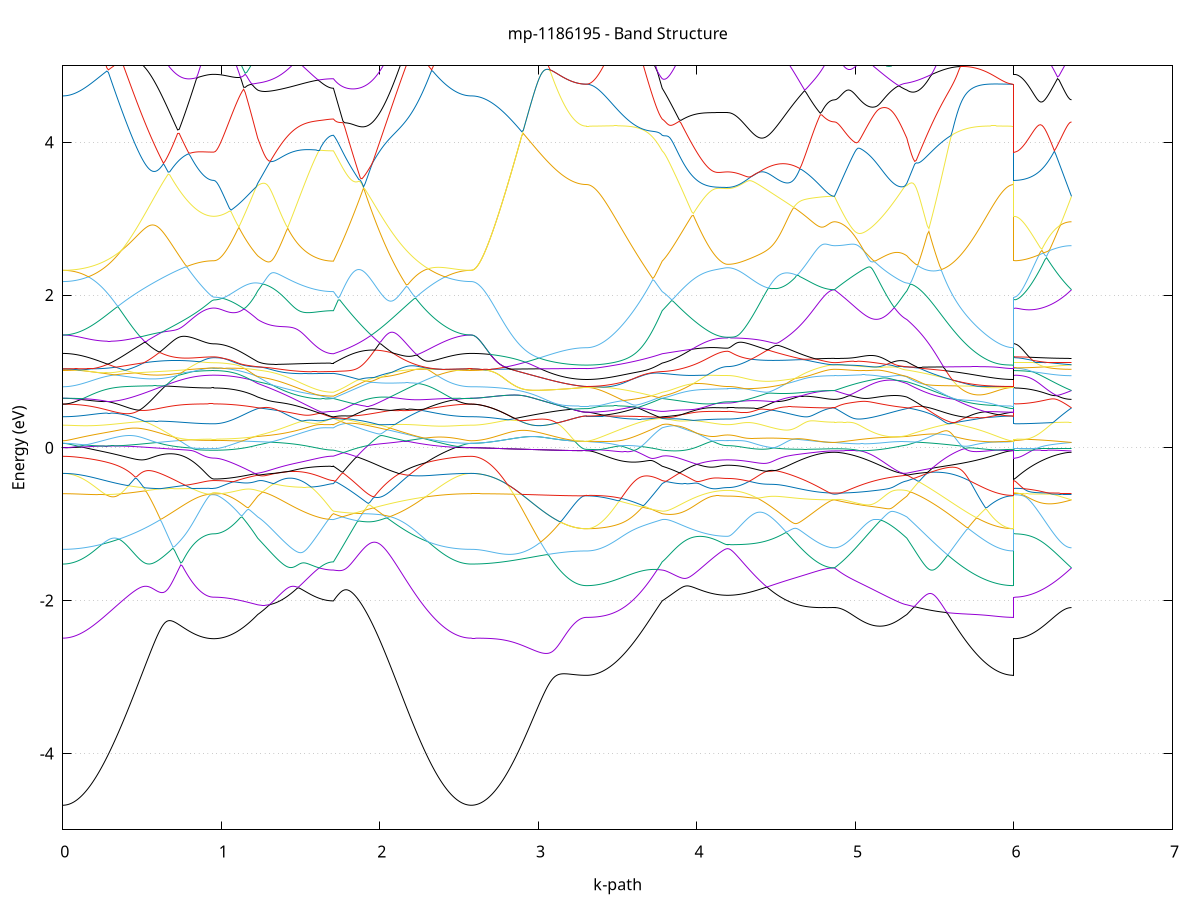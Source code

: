 set title 'mp-1186195 - Band Structure'
set xlabel 'k-path'
set ylabel 'Energy (eV)'
set grid y
set yrange [-5:5]
set terminal png size 800,600
set output 'mp-1186195_bands_gnuplot.png'
plot '-' using 1:2 with lines notitle, '-' using 1:2 with lines notitle, '-' using 1:2 with lines notitle, '-' using 1:2 with lines notitle, '-' using 1:2 with lines notitle, '-' using 1:2 with lines notitle, '-' using 1:2 with lines notitle, '-' using 1:2 with lines notitle, '-' using 1:2 with lines notitle, '-' using 1:2 with lines notitle, '-' using 1:2 with lines notitle, '-' using 1:2 with lines notitle, '-' using 1:2 with lines notitle, '-' using 1:2 with lines notitle, '-' using 1:2 with lines notitle, '-' using 1:2 with lines notitle, '-' using 1:2 with lines notitle, '-' using 1:2 with lines notitle, '-' using 1:2 with lines notitle, '-' using 1:2 with lines notitle, '-' using 1:2 with lines notitle, '-' using 1:2 with lines notitle, '-' using 1:2 with lines notitle, '-' using 1:2 with lines notitle, '-' using 1:2 with lines notitle, '-' using 1:2 with lines notitle, '-' using 1:2 with lines notitle, '-' using 1:2 with lines notitle, '-' using 1:2 with lines notitle, '-' using 1:2 with lines notitle, '-' using 1:2 with lines notitle, '-' using 1:2 with lines notitle, '-' using 1:2 with lines notitle, '-' using 1:2 with lines notitle, '-' using 1:2 with lines notitle, '-' using 1:2 with lines notitle, '-' using 1:2 with lines notitle, '-' using 1:2 with lines notitle, '-' using 1:2 with lines notitle, '-' using 1:2 with lines notitle, '-' using 1:2 with lines notitle, '-' using 1:2 with lines notitle, '-' using 1:2 with lines notitle, '-' using 1:2 with lines notitle, '-' using 1:2 with lines notitle, '-' using 1:2 with lines notitle, '-' using 1:2 with lines notitle, '-' using 1:2 with lines notitle, '-' using 1:2 with lines notitle, '-' using 1:2 with lines notitle, '-' using 1:2 with lines notitle, '-' using 1:2 with lines notitle, '-' using 1:2 with lines notitle, '-' using 1:2 with lines notitle, '-' using 1:2 with lines notitle, '-' using 1:2 with lines notitle, '-' using 1:2 with lines notitle, '-' using 1:2 with lines notitle, '-' using 1:2 with lines notitle, '-' using 1:2 with lines notitle, '-' using 1:2 with lines notitle, '-' using 1:2 with lines notitle, '-' using 1:2 with lines notitle, '-' using 1:2 with lines notitle
0.000000 -44.729241
0.009922 -44.729141
0.019845 -44.729041
0.029767 -44.728841
0.039690 -44.728641
0.049612 -44.728241
0.059534 -44.727841
0.069457 -44.727341
0.079379 -44.726841
0.089302 -44.726241
0.099224 -44.725541
0.109146 -44.724741
0.119069 -44.723841
0.128991 -44.722941
0.138914 -44.721941
0.148836 -44.720941
0.158759 -44.719741
0.168681 -44.718541
0.178603 -44.717341
0.188526 -44.716041
0.198448 -44.714641
0.208371 -44.713141
0.218293 -44.711641
0.228215 -44.710041
0.238138 -44.708341
0.248060 -44.706641
0.257983 -44.704941
0.267905 -44.703041
0.277827 -44.701141
0.287750 -44.699241
0.297672 -44.697241
0.307595 -44.695241
0.317517 -44.693141
0.327439 -44.690941
0.337362 -44.688741
0.347284 -44.686541
0.357207 -44.684241
0.367129 -44.681841
0.377051 -44.679541
0.386974 -44.677141
0.396896 -44.674641
0.406819 -44.672141
0.416741 -44.669641
0.426663 -44.667041
0.436586 -44.664441
0.446508 -44.661841
0.456431 -44.659241
0.466353 -44.656541
0.476276 -44.653841
0.486198 -44.651141
0.496120 -44.648341
0.506043 -44.645641
0.515965 -44.642841
0.525888 -44.640041
0.535810 -44.637241
0.545732 -44.634441
0.555655 -44.631641
0.565577 -44.628841
0.575500 -44.626041
0.585422 -44.623241
0.595344 -44.620441
0.605267 -44.617641
0.615189 -44.614841
0.625112 -44.612141
0.635034 -44.609341
0.644956 -44.606641
0.654879 -44.603941
0.664801 -44.601241
0.674724 -44.598541
0.684646 -44.595941
0.694568 -44.593341
0.704491 -44.590841
0.714413 -44.588341
0.724336 -44.585941
0.734258 -44.583541
0.744181 -44.581241
0.754103 -44.578941
0.764025 -44.576741
0.773948 -44.574541
0.783870 -44.572541
0.793793 -44.570541
0.803715 -44.568641
0.813637 -44.566841
0.823560 -44.565141
0.833482 -44.563541
0.843405 -44.562041
0.853327 -44.560641
0.863249 -44.559441
0.873172 -44.558241
0.883094 -44.557241
0.893017 -44.556341
0.902939 -44.555541
0.912861 -44.554941
0.922784 -44.554441
0.932706 -44.554041
0.942629 -44.553841
0.952551 -44.553741
0.952551 -44.553841
0.962448 -44.553841
0.972346 -44.553841
0.982243 -44.553841
0.992141 -44.553841
1.002038 -44.553841
1.011936 -44.553841
1.021833 -44.553841
1.031730 -44.553841
1.041628 -44.553841
1.051525 -44.553841
1.061423 -44.553841
1.071320 -44.553841
1.081218 -44.553941
1.091115 -44.553941
1.101012 -44.553941
1.110910 -44.553941
1.120807 -44.553941
1.130705 -44.554041
1.140602 -44.554041
1.150499 -44.554041
1.160397 -44.554041
1.170294 -44.554041
1.180192 -44.554141
1.190089 -44.554141
1.199987 -44.554141
1.209884 -44.554241
1.219781 -44.554241
1.229679 -44.554241
1.229679 -44.554241
1.239629 -44.554341
1.249579 -44.554441
1.259529 -44.554541
1.269479 -44.554741
1.279428 -44.554941
1.289378 -44.555241
1.299328 -44.555541
1.309278 -44.555841
1.319228 -44.556241
1.329178 -44.556641
1.339128 -44.557041
1.349078 -44.557441
1.359028 -44.557941
1.368978 -44.558341
1.378928 -44.558841
1.388878 -44.559341
1.398828 -44.559841
1.408777 -44.560341
1.418727 -44.560841
1.428677 -44.561441
1.438627 -44.561941
1.448577 -44.562441
1.458527 -44.562941
1.468477 -44.563441
1.478427 -44.563941
1.488377 -44.564441
1.498327 -44.564841
1.508277 -44.565341
1.518227 -44.565741
1.528177 -44.566241
1.538126 -44.566641
1.548076 -44.567041
1.558026 -44.567441
1.567976 -44.567741
1.577926 -44.568141
1.587876 -44.568441
1.597826 -44.568741
1.607776 -44.568941
1.617726 -44.569241
1.627676 -44.569441
1.637626 -44.569641
1.647576 -44.569841
1.657526 -44.569941
1.667476 -44.570041
1.677425 -44.570141
1.687375 -44.570241
1.697325 -44.570241
1.707275 -44.570341
1.707275 -44.570341
1.717270 -44.571541
1.727264 -44.572741
1.737258 -44.574041
1.747253 -44.575441
1.757247 -44.576941
1.767242 -44.578441
1.777236 -44.580041
1.787231 -44.581641
1.797225 -44.583341
1.807219 -44.585141
1.817214 -44.586941
1.827208 -44.588841
1.837203 -44.590741
1.847197 -44.592741
1.857191 -44.594841
1.867186 -44.596941
1.877180 -44.599141
1.887175 -44.601341
1.897169 -44.603541
1.907164 -44.605841
1.917158 -44.608241
1.927152 -44.610541
1.937147 -44.612941
1.947141 -44.615441
1.957136 -44.617941
1.967130 -44.620441
1.977124 -44.622941
1.987119 -44.625541
1.997113 -44.628041
2.007108 -44.630641
2.017102 -44.633241
2.027097 -44.635841
2.037091 -44.638541
2.047085 -44.641141
2.057080 -44.643741
2.067074 -44.646441
2.077069 -44.649041
2.087063 -44.651641
2.097057 -44.654241
2.107052 -44.656841
2.117046 -44.659441
2.127041 -44.662041
2.137035 -44.664541
2.147030 -44.667141
2.157024 -44.669641
2.167018 -44.672041
2.177013 -44.674541
2.187007 -44.676941
2.197002 -44.679341
2.206996 -44.681641
2.216990 -44.684041
2.226985 -44.686241
2.236979 -44.688541
2.246974 -44.690641
2.256968 -44.692841
2.266963 -44.694941
2.276957 -44.696941
2.286951 -44.698941
2.296946 -44.700941
2.306940 -44.702841
2.316935 -44.704641
2.326929 -44.706441
2.336923 -44.708141
2.346918 -44.709841
2.356912 -44.711441
2.366907 -44.712941
2.376901 -44.714441
2.386896 -44.715841
2.396890 -44.717141
2.406884 -44.718441
2.416879 -44.719641
2.426873 -44.720841
2.436868 -44.721841
2.446862 -44.722841
2.456856 -44.723841
2.466851 -44.724641
2.476845 -44.725441
2.486840 -44.726141
2.496834 -44.726841
2.506829 -44.727341
2.516823 -44.727841
2.526817 -44.728241
2.536812 -44.728641
2.546806 -44.728841
2.556801 -44.729041
2.566795 -44.729141
2.576789 -44.729241
2.576789 -44.729241
2.586743 -44.729141
2.596696 -44.729041
2.606650 -44.728841
2.616603 -44.728441
2.626557 -44.728041
2.636510 -44.727541
2.646464 -44.726941
2.656418 -44.726241
2.666371 -44.725541
2.676325 -44.724641
2.686278 -44.723641
2.696232 -44.722641
2.706185 -44.721541
2.716139 -44.720241
2.726092 -44.718941
2.736046 -44.717541
2.745999 -44.716041
2.755953 -44.714541
2.765906 -44.712841
2.775860 -44.711141
2.785813 -44.709241
2.795767 -44.707341
2.805720 -44.705441
2.815674 -44.703341
2.825627 -44.701141
2.835581 -44.698941
2.845534 -44.696641
2.855488 -44.694241
2.865441 -44.691841
2.875395 -44.689341
2.885348 -44.686641
2.895302 -44.684041
2.905255 -44.681241
2.915209 -44.678441
2.925162 -44.675641
2.935116 -44.672641
2.945069 -44.669641
2.955023 -44.666541
2.964976 -44.663441
2.974930 -44.660241
2.984883 -44.657041
2.994837 -44.653741
3.004790 -44.650341
3.014744 -44.647041
3.024697 -44.643541
3.034651 -44.640041
3.044604 -44.636541
3.054558 -44.632941
3.064511 -44.629341
3.074465 -44.625741
3.084418 -44.622041
3.094372 -44.618341
3.104325 -44.614641
3.114279 -44.610941
3.124233 -44.607141
3.134186 -44.603441
3.144140 -44.599741
3.154093 -44.595941
3.164047 -44.592241
3.174000 -44.588541
3.183954 -44.584941
3.193907 -44.581441
3.203861 -44.577941
3.213814 -44.574541
3.223768 -44.571241
3.233721 -44.568241
3.243675 -44.565341
3.253628 -44.562741
3.263582 -44.560541
3.273535 -44.558641
3.283489 -44.557241
3.293442 -44.556341
3.303396 -44.556141
3.303396 -44.556141
3.313346 -44.556141
3.323296 -44.556141
3.333245 -44.556041
3.343195 -44.556041
3.353145 -44.556041
3.363095 -44.556041
3.373045 -44.556041
3.382995 -44.556041
3.392945 -44.556041
3.402895 -44.556041
3.412845 -44.556041
3.422795 -44.556041
3.432745 -44.556041
3.442695 -44.556141
3.452645 -44.556141
3.462595 -44.556141
3.472544 -44.556141
3.482494 -44.556241
3.492444 -44.556241
3.502394 -44.556341
3.512344 -44.556441
3.522294 -44.556541
3.532244 -44.556641
3.542194 -44.556741
3.552144 -44.556941
3.562094 -44.557141
3.572044 -44.557341
3.581994 -44.557541
3.591944 -44.557741
3.601893 -44.558041
3.611843 -44.558341
3.621793 -44.558741
3.631743 -44.559041
3.641693 -44.559541
3.651643 -44.559941
3.661593 -44.560441
3.671543 -44.560941
3.681493 -44.561541
3.691443 -44.562241
3.701393 -44.562841
3.711343 -44.563641
3.721293 -44.564441
3.731242 -44.565241
3.741192 -44.566141
3.751142 -44.567041
3.761092 -44.568141
3.771042 -44.569141
3.780992 -44.570341
3.780992 -44.570341
3.790820 -44.570941
3.800648 -44.571641
3.810477 -44.572341
3.820305 -44.573241
3.830133 -44.574141
3.839961 -44.575141
3.849789 -44.576241
3.859617 -44.577341
3.869445 -44.578441
3.879274 -44.579641
3.889102 -44.580741
3.898930 -44.581941
3.908758 -44.583141
3.918586 -44.584341
3.928414 -44.585541
3.938242 -44.586741
3.948071 -44.587941
3.957899 -44.589141
3.967727 -44.590241
3.977555 -44.591341
3.987383 -44.592441
3.997211 -44.593441
4.007039 -44.594541
4.016868 -44.595441
4.026696 -44.596441
4.036524 -44.597341
4.046352 -44.598141
4.056180 -44.598941
4.066008 -44.599741
4.075836 -44.600441
4.085665 -44.601041
4.095493 -44.601741
4.105321 -44.602241
4.115149 -44.602741
4.124977 -44.603141
4.134805 -44.603541
4.144633 -44.603841
4.154462 -44.604141
4.164290 -44.604341
4.174118 -44.604541
4.183946 -44.604541
4.193774 -44.604641
4.193774 -44.604641
4.203679 -44.604641
4.213585 -44.604541
4.223490 -44.604441
4.233395 -44.604241
4.243300 -44.604041
4.253206 -44.603841
4.263111 -44.603541
4.273016 -44.603241
4.282921 -44.602841
4.292826 -44.602441
4.302732 -44.602041
4.312637 -44.601541
4.322542 -44.600941
4.332447 -44.600441
4.342353 -44.599741
4.352258 -44.599141
4.362163 -44.598441
4.372068 -44.597741
4.381973 -44.596941
4.391879 -44.596141
4.401784 -44.595341
4.411689 -44.594541
4.421594 -44.593641
4.431500 -44.592641
4.441405 -44.591741
4.451310 -44.590741
4.461215 -44.589741
4.471121 -44.588741
4.481026 -44.587641
4.490931 -44.586641
4.500836 -44.585541
4.510741 -44.584441
4.520647 -44.583241
4.530552 -44.582141
4.540457 -44.581041
4.550362 -44.579841
4.560268 -44.578641
4.570173 -44.577541
4.580078 -44.576341
4.589983 -44.575141
4.599888 -44.574041
4.609794 -44.572841
4.619699 -44.571641
4.629604 -44.570541
4.639509 -44.569341
4.649415 -44.568241
4.659320 -44.567141
4.669225 -44.566041
4.679130 -44.565041
4.689035 -44.564041
4.698941 -44.563041
4.708846 -44.562041
4.718751 -44.561141
4.728656 -44.560241
4.738562 -44.559441
4.748467 -44.558641
4.758372 -44.557941
4.768277 -44.557241
4.778182 -44.556541
4.788088 -44.556041
4.797993 -44.555541
4.807898 -44.555041
4.817803 -44.554641
4.827709 -44.554341
4.837614 -44.554141
4.847519 -44.553941
4.857424 -44.553841
4.867330 -44.553841
4.867330 -44.553841
4.877263 -44.553841
4.887196 -44.553841
4.897130 -44.553941
4.907063 -44.553941
4.916996 -44.554041
4.926930 -44.554141
4.936863 -44.554241
4.946796 -44.554441
4.956730 -44.554541
4.966663 -44.554641
4.976596 -44.554841
4.986530 -44.554941
4.996463 -44.555041
5.006396 -44.555241
5.016330 -44.555341
5.026263 -44.555441
5.036197 -44.555541
5.046130 -44.555641
5.056063 -44.555741
5.065997 -44.555741
5.075930 -44.555841
5.085863 -44.555841
5.095797 -44.555941
5.105730 -44.555941
5.115663 -44.555941
5.125597 -44.555941
5.135530 -44.555841
5.145463 -44.555841
5.155397 -44.555741
5.165330 -44.555741
5.175264 -44.555641
5.185197 -44.555541
5.195130 -44.555441
5.205064 -44.555341
5.214997 -44.555141
5.224930 -44.555041
5.234864 -44.554941
5.244797 -44.554841
5.254730 -44.554741
5.264664 -44.554641
5.274597 -44.554441
5.284530 -44.554441
5.294464 -44.554341
5.304397 -44.554241
5.314330 -44.554241
5.324264 -44.554241
5.324264 -44.554241
5.334197 -44.554241
5.344129 -44.554341
5.354062 -44.554341
5.363995 -44.554341
5.373927 -44.554441
5.383860 -44.554441
5.393793 -44.554441
5.403725 -44.554541
5.413658 -44.554541
5.423591 -44.554541
5.433523 -44.554641
5.443456 -44.554641
5.453389 -44.554741
5.463322 -44.554741
5.473254 -44.554741
5.483187 -44.554841
5.493120 -44.554841
5.503052 -44.554841
5.512985 -44.554941
5.522918 -44.554941
5.532850 -44.555041
5.542783 -44.555041
5.552716 -44.555041
5.562649 -44.555141
5.572581 -44.555141
5.582514 -44.555141
5.592447 -44.555241
5.602379 -44.555241
5.612312 -44.555241
5.622245 -44.555341
5.632177 -44.555341
5.642110 -44.555441
5.652043 -44.555441
5.661975 -44.555441
5.671908 -44.555541
5.681841 -44.555541
5.691774 -44.555541
5.701706 -44.555641
5.711639 -44.555641
5.721572 -44.555641
5.731504 -44.555641
5.741437 -44.555741
5.751370 -44.555741
5.761302 -44.555741
5.771235 -44.555841
5.781168 -44.555841
5.791101 -44.555841
5.801033 -44.555841
5.810966 -44.555841
5.820899 -44.555941
5.830831 -44.555941
5.840764 -44.555941
5.850697 -44.555941
5.860629 -44.555941
5.870562 -44.556041
5.880495 -44.556041
5.890427 -44.556041
5.900360 -44.556041
5.910293 -44.556041
5.920226 -44.556041
5.930158 -44.556041
5.940091 -44.556041
5.950024 -44.556041
5.959956 -44.556041
5.969889 -44.556041
5.979822 -44.556141
5.989754 -44.556141
5.999687 -44.556141
5.999687 -44.553841
6.009506 -44.553841
6.019325 -44.553841
6.029144 -44.553841
6.038963 -44.553841
6.048782 -44.553841
6.058601 -44.553841
6.068420 -44.553841
6.078239 -44.553841
6.088058 -44.553841
6.097877 -44.553841
6.107696 -44.553841
6.117515 -44.553841
6.127334 -44.553841
6.137153 -44.553841
6.146972 -44.553841
6.156791 -44.553841
6.166610 -44.553841
6.176429 -44.553841
6.186248 -44.553841
6.196067 -44.553841
6.205886 -44.553841
6.215705 -44.553741
6.225524 -44.553841
6.235343 -44.553841
6.245162 -44.553841
6.254981 -44.553841
6.264800 -44.553841
6.274619 -44.553841
6.284438 -44.553841
6.294257 -44.553841
6.304076 -44.553841
6.313895 -44.553841
6.323714 -44.553841
6.333533 -44.553841
6.343352 -44.553841
6.353171 -44.553841
6.362990 -44.553841
e
0.000000 -44.310741
0.009922 -44.310741
0.019845 -44.310841
0.029767 -44.310841
0.039690 -44.310941
0.049612 -44.311041
0.059534 -44.311241
0.069457 -44.311341
0.079379 -44.311541
0.089302 -44.311741
0.099224 -44.311941
0.109146 -44.312241
0.119069 -44.312541
0.128991 -44.312841
0.138914 -44.313141
0.148836 -44.313541
0.158759 -44.313841
0.168681 -44.314341
0.178603 -44.314741
0.188526 -44.315141
0.198448 -44.315641
0.208371 -44.316141
0.218293 -44.316641
0.228215 -44.317241
0.238138 -44.317841
0.248060 -44.318441
0.257983 -44.319041
0.267905 -44.319741
0.277827 -44.320341
0.287750 -44.321041
0.297672 -44.321841
0.307595 -44.322541
0.317517 -44.323341
0.327439 -44.324141
0.337362 -44.324941
0.347284 -44.325741
0.357207 -44.326641
0.367129 -44.327541
0.377051 -44.328441
0.386974 -44.329441
0.396896 -44.330341
0.406819 -44.331341
0.416741 -44.332341
0.426663 -44.333441
0.436586 -44.334441
0.446508 -44.335541
0.456431 -44.336641
0.466353 -44.337741
0.476276 -44.338941
0.486198 -44.340041
0.496120 -44.341541
0.506043 -44.343141
0.515965 -44.344741
0.525888 -44.346341
0.535810 -44.347941
0.545732 -44.349541
0.555655 -44.351041
0.565577 -44.352641
0.575500 -44.354141
0.585422 -44.355641
0.595344 -44.357141
0.605267 -44.358641
0.615189 -44.360041
0.625112 -44.361441
0.635034 -44.362841
0.644956 -44.364241
0.654879 -44.365541
0.664801 -44.366841
0.674724 -44.368141
0.684646 -44.369441
0.694568 -44.370641
0.704491 -44.371841
0.714413 -44.372941
0.724336 -44.374041
0.734258 -44.375141
0.744181 -44.376141
0.754103 -44.377141
0.764025 -44.378141
0.773948 -44.379041
0.783870 -44.379841
0.793793 -44.380741
0.803715 -44.381841
0.813637 -44.382941
0.823560 -44.383941
0.833482 -44.384941
0.843405 -44.385841
0.853327 -44.386741
0.863249 -44.387541
0.873172 -44.388241
0.883094 -44.388841
0.893017 -44.389441
0.902939 -44.389941
0.912861 -44.390341
0.922784 -44.390641
0.932706 -44.390841
0.942629 -44.391041
0.952551 -44.391041
0.952551 -44.391041
0.962448 -44.391041
0.972346 -44.390941
0.982243 -44.390841
0.992141 -44.390641
1.002038 -44.390341
1.011936 -44.390141
1.021833 -44.389741
1.031730 -44.389341
1.041628 -44.389441
1.051525 -44.389941
1.061423 -44.390541
1.071320 -44.391141
1.081218 -44.391841
1.091115 -44.392541
1.101012 -44.393241
1.110910 -44.394141
1.120807 -44.394941
1.130705 -44.395841
1.140602 -44.396841
1.150499 -44.397841
1.160397 -44.398841
1.170294 -44.399941
1.180192 -44.401141
1.190089 -44.402241
1.199987 -44.403441
1.209884 -44.404741
1.219781 -44.406041
1.229679 -44.407341
1.229679 -44.407341
1.239629 -44.408241
1.249579 -44.409241
1.259529 -44.410141
1.269479 -44.411041
1.279428 -44.411941
1.289378 -44.412841
1.299328 -44.413741
1.309278 -44.414541
1.319228 -44.415441
1.329178 -44.416241
1.339128 -44.417041
1.349078 -44.417841
1.359028 -44.418641
1.368978 -44.419441
1.378928 -44.420141
1.388878 -44.420941
1.398828 -44.421641
1.408777 -44.422341
1.418727 -44.423041
1.428677 -44.423641
1.438627 -44.424341
1.448577 -44.424941
1.458527 -44.425541
1.468477 -44.426141
1.478427 -44.426641
1.488377 -44.427241
1.498327 -44.427741
1.508277 -44.428241
1.518227 -44.428741
1.528177 -44.429141
1.538126 -44.429541
1.548076 -44.429941
1.558026 -44.430341
1.567976 -44.430741
1.577926 -44.431041
1.587876 -44.431341
1.597826 -44.431641
1.607776 -44.431941
1.617726 -44.432141
1.627676 -44.432341
1.637626 -44.432541
1.647576 -44.432741
1.657526 -44.432841
1.667476 -44.432941
1.677425 -44.433041
1.687375 -44.433141
1.697325 -44.433141
1.707275 -44.433141
1.707275 -44.433141
1.717270 -44.431041
1.727264 -44.428941
1.737258 -44.426741
1.747253 -44.424541
1.757247 -44.422341
1.767242 -44.420141
1.777236 -44.417941
1.787231 -44.415741
1.797225 -44.413441
1.807219 -44.411141
1.817214 -44.408841
1.827208 -44.406541
1.837203 -44.404241
1.847197 -44.401941
1.857191 -44.399641
1.867186 -44.397341
1.877180 -44.394941
1.887175 -44.392641
1.897169 -44.390341
1.907164 -44.387941
1.917158 -44.385641
1.927152 -44.383241
1.937147 -44.380941
1.947141 -44.378641
1.957136 -44.376341
1.967130 -44.374041
1.977124 -44.371641
1.987119 -44.369341
1.997113 -44.367141
2.007108 -44.364841
2.017102 -44.362541
2.027097 -44.360341
2.037091 -44.358141
2.047085 -44.355841
2.057080 -44.353641
2.067074 -44.351541
2.077069 -44.349341
2.087063 -44.347241
2.097057 -44.345141
2.107052 -44.343041
2.117046 -44.340941
2.127041 -44.338941
2.137035 -44.336941
2.147030 -44.334941
2.157024 -44.333041
2.167018 -44.331041
2.177013 -44.329241
2.187007 -44.327341
2.197002 -44.326041
2.206996 -44.325341
2.216990 -44.324741
2.226985 -44.324041
2.236979 -44.323441
2.246974 -44.322741
2.256968 -44.322141
2.266963 -44.321541
2.276957 -44.320941
2.286951 -44.320341
2.296946 -44.319741
2.306940 -44.319141
2.316935 -44.318541
2.326929 -44.318041
2.336923 -44.317441
2.346918 -44.316941
2.356912 -44.316441
2.366907 -44.315941
2.376901 -44.315541
2.386896 -44.315041
2.396890 -44.314641
2.406884 -44.314241
2.416879 -44.313841
2.426873 -44.313441
2.436868 -44.313141
2.446862 -44.312841
2.456856 -44.312541
2.466851 -44.312241
2.476845 -44.311941
2.486840 -44.311741
2.496834 -44.311541
2.506829 -44.311341
2.516823 -44.311141
2.526817 -44.311041
2.536812 -44.310941
2.546806 -44.310841
2.556801 -44.310841
2.566795 -44.310741
2.576789 -44.310741
2.576789 -44.310741
2.586743 -44.310841
2.596696 -44.310941
2.606650 -44.311241
2.616603 -44.311541
2.626557 -44.311941
2.636510 -44.312541
2.646464 -44.313141
2.656418 -44.313841
2.666371 -44.314641
2.676325 -44.315541
2.686278 -44.316641
2.696232 -44.317641
2.706185 -44.318941
2.716139 -44.320141
2.726092 -44.321541
2.736046 -44.323041
2.745999 -44.324641
2.755953 -44.326241
2.765906 -44.327941
2.775860 -44.329841
2.785813 -44.331741
2.795767 -44.333741
2.805720 -44.335841
2.815674 -44.337941
2.825627 -44.340241
2.835581 -44.342541
2.845534 -44.344941
2.855488 -44.347441
2.865441 -44.350041
2.875395 -44.352641
2.885348 -44.355341
2.895302 -44.358141
2.905255 -44.361041
2.915209 -44.363941
2.925162 -44.366941
2.935116 -44.370041
2.945069 -44.373141
2.955023 -44.376341
2.964976 -44.379541
2.974930 -44.382841
2.984883 -44.386241
2.994837 -44.389641
3.004790 -44.393141
3.014744 -44.396641
3.024697 -44.400141
3.034651 -44.403741
3.044604 -44.407441
3.054558 -44.411041
3.064511 -44.414741
3.074465 -44.418541
3.084418 -44.422341
3.094372 -44.426041
3.104325 -44.429841
3.114279 -44.433741
3.124233 -44.437541
3.134186 -44.441341
3.144140 -44.445141
3.154093 -44.448941
3.164047 -44.452741
3.174000 -44.456441
3.183954 -44.460141
3.193907 -44.463841
3.203861 -44.467341
3.213814 -44.470741
3.223768 -44.474041
3.233721 -44.477141
3.243675 -44.480041
3.253628 -44.482641
3.263582 -44.484941
3.273535 -44.486841
3.283489 -44.488241
3.293442 -44.489141
3.303396 -44.489441
3.303396 -44.489441
3.313346 -44.489341
3.323296 -44.489341
3.333245 -44.489141
3.343195 -44.488941
3.353145 -44.488741
3.363095 -44.488441
3.373045 -44.488041
3.382995 -44.487641
3.392945 -44.487241
3.402895 -44.486741
3.412845 -44.486141
3.422795 -44.485541
3.432745 -44.484841
3.442695 -44.484141
3.452645 -44.483341
3.462595 -44.482541
3.472544 -44.481641
3.482494 -44.480741
3.492444 -44.479741
3.502394 -44.478741
3.512344 -44.477641
3.522294 -44.476541
3.532244 -44.475441
3.542194 -44.474141
3.552144 -44.472941
3.562094 -44.471641
3.572044 -44.470241
3.581994 -44.468841
3.591944 -44.467441
3.601893 -44.465941
3.611843 -44.464441
3.621793 -44.462941
3.631743 -44.461341
3.641693 -44.459641
3.651643 -44.457941
3.661593 -44.456241
3.671543 -44.454541
3.681493 -44.452741
3.691443 -44.450941
3.701393 -44.449041
3.711343 -44.447141
3.721293 -44.445241
3.731242 -44.443341
3.741192 -44.441341
3.751142 -44.439341
3.761092 -44.437341
3.771042 -44.435241
3.780992 -44.433141
3.780992 -44.433141
3.790820 -44.432141
3.800648 -44.431041
3.810477 -44.429841
3.820305 -44.428541
3.830133 -44.427241
3.839961 -44.425841
3.849789 -44.424441
3.859617 -44.422941
3.869445 -44.421441
3.879274 -44.420041
3.889102 -44.418441
3.898930 -44.416941
3.908758 -44.415541
3.918586 -44.414041
3.928414 -44.412541
3.938242 -44.411041
3.948071 -44.409641
3.957899 -44.408241
3.967727 -44.406941
3.977555 -44.405641
3.987383 -44.404341
3.997211 -44.403141
4.007039 -44.401941
4.016868 -44.400841
4.026696 -44.399741
4.036524 -44.398741
4.046352 -44.397741
4.056180 -44.396841
4.066008 -44.396041
4.075836 -44.395241
4.085665 -44.394541
4.095493 -44.393841
4.105321 -44.393241
4.115149 -44.392741
4.124977 -44.392241
4.134805 -44.391841
4.144633 -44.391541
4.154462 -44.391241
4.164290 -44.391041
4.174118 -44.390841
4.183946 -44.390741
4.193774 -44.390741
4.193774 -44.390741
4.203679 -44.390741
4.213585 -44.390741
4.223490 -44.390741
4.233395 -44.390741
4.243300 -44.390741
4.253206 -44.390641
4.263111 -44.390641
4.273016 -44.390641
4.282921 -44.390641
4.292826 -44.390641
4.302732 -44.390641
4.312637 -44.390641
4.322542 -44.390541
4.332447 -44.390541
4.342353 -44.390541
4.352258 -44.390541
4.362163 -44.390441
4.372068 -44.390441
4.381973 -44.390441
4.391879 -44.390441
4.401784 -44.390341
4.411689 -44.390341
4.421594 -44.390341
4.431500 -44.390241
4.441405 -44.390241
4.451310 -44.390241
4.461215 -44.390141
4.471121 -44.390141
4.481026 -44.390141
4.490931 -44.390041
4.500836 -44.390041
4.510741 -44.389941
4.520647 -44.389941
4.530552 -44.389941
4.540457 -44.389841
4.550362 -44.389841
4.560268 -44.389841
4.570173 -44.389741
4.580078 -44.389741
4.589983 -44.389741
4.599888 -44.389641
4.609794 -44.389641
4.619699 -44.389641
4.629604 -44.389541
4.639509 -44.389541
4.649415 -44.389541
4.659320 -44.389441
4.669225 -44.389441
4.679130 -44.389441
4.689035 -44.389341
4.698941 -44.389341
4.708846 -44.389341
4.718751 -44.389341
4.728656 -44.389241
4.738562 -44.389241
4.748467 -44.389241
4.758372 -44.389241
4.768277 -44.389241
4.778182 -44.389141
4.788088 -44.389141
4.797993 -44.389141
4.807898 -44.389141
4.817803 -44.389141
4.827709 -44.389141
4.837614 -44.389141
4.847519 -44.389141
4.857424 -44.389141
4.867330 -44.389141
4.867330 -44.389141
4.877263 -44.389141
4.887196 -44.389241
4.897130 -44.389241
4.907063 -44.389241
4.916996 -44.389241
4.926930 -44.389141
4.936863 -44.389141
4.946796 -44.389041
4.956730 -44.388941
4.966663 -44.388841
4.976596 -44.388641
4.986530 -44.388641
4.996463 -44.388741
5.006396 -44.388841
5.016330 -44.388941
5.026263 -44.389041
5.036197 -44.389241
5.046130 -44.389441
5.056063 -44.389741
5.065997 -44.389941
5.075930 -44.390341
5.085863 -44.390641
5.095797 -44.391041
5.105730 -44.391441
5.115663 -44.391841
5.125597 -44.392341
5.135530 -44.392841
5.145463 -44.393441
5.155397 -44.394041
5.165330 -44.394641
5.175264 -44.395341
5.185197 -44.395941
5.195130 -44.396741
5.205064 -44.397441
5.214997 -44.398241
5.224930 -44.398941
5.234864 -44.399741
5.244797 -44.400541
5.254730 -44.401441
5.264664 -44.402241
5.274597 -44.403141
5.284530 -44.403941
5.294464 -44.404841
5.304397 -44.405641
5.314330 -44.406541
5.324264 -44.407341
5.324264 -44.407341
5.334197 -44.408641
5.344129 -44.410041
5.354062 -44.411441
5.363995 -44.412941
5.373927 -44.414441
5.383860 -44.415941
5.393793 -44.417441
5.403725 -44.418941
5.413658 -44.420541
5.423591 -44.422141
5.433523 -44.423741
5.443456 -44.425341
5.453389 -44.426941
5.463322 -44.428641
5.473254 -44.430241
5.483187 -44.431941
5.493120 -44.433541
5.503052 -44.435241
5.512985 -44.436941
5.522918 -44.438541
5.532850 -44.440241
5.542783 -44.441941
5.552716 -44.443641
5.562649 -44.445241
5.572581 -44.446941
5.582514 -44.448541
5.592447 -44.450141
5.602379 -44.451841
5.612312 -44.453441
5.622245 -44.455041
5.632177 -44.456541
5.642110 -44.458141
5.652043 -44.459641
5.661975 -44.461141
5.671908 -44.462641
5.681841 -44.464041
5.691774 -44.465541
5.701706 -44.466941
5.711639 -44.468241
5.721572 -44.469641
5.731504 -44.470941
5.741437 -44.472141
5.751370 -44.473441
5.761302 -44.474541
5.771235 -44.475741
5.781168 -44.476841
5.791101 -44.477941
5.801033 -44.478941
5.810966 -44.479941
5.820899 -44.480841
5.830831 -44.481741
5.840764 -44.482641
5.850697 -44.483441
5.860629 -44.484241
5.870562 -44.484941
5.880495 -44.485541
5.890427 -44.486141
5.900360 -44.486741
5.910293 -44.487241
5.920226 -44.487641
5.930158 -44.488041
5.940091 -44.488441
5.950024 -44.488741
5.959956 -44.488941
5.969889 -44.489141
5.979822 -44.489341
5.989754 -44.489341
5.999687 -44.489441
5.999687 -44.391041
6.009506 -44.391041
6.019325 -44.391041
6.029144 -44.391041
6.038963 -44.391041
6.048782 -44.391041
6.058601 -44.390941
6.068420 -44.390941
6.078239 -44.390941
6.088058 -44.390941
6.097877 -44.390841
6.107696 -44.390841
6.117515 -44.390841
6.127334 -44.390741
6.137153 -44.390741
6.146972 -44.390641
6.156791 -44.390641
6.166610 -44.390541
6.176429 -44.390541
6.186248 -44.390441
6.196067 -44.390341
6.205886 -44.390341
6.215705 -44.390241
6.225524 -44.390241
6.235343 -44.390141
6.245162 -44.390041
6.254981 -44.389941
6.264800 -44.389941
6.274619 -44.389841
6.284438 -44.389741
6.294257 -44.389641
6.304076 -44.389641
6.313895 -44.389541
6.323714 -44.389441
6.333533 -44.389341
6.343352 -44.389241
6.353171 -44.389241
6.362990 -44.389141
e
0.000000 -44.288841
0.009922 -44.288841
0.019845 -44.288941
0.029767 -44.289141
0.039690 -44.289241
0.049612 -44.289541
0.059534 -44.289841
0.069457 -44.290141
0.079379 -44.290541
0.089302 -44.291041
0.099224 -44.291541
0.109146 -44.292041
0.119069 -44.292641
0.128991 -44.293341
0.138914 -44.294041
0.148836 -44.294741
0.158759 -44.295541
0.168681 -44.296341
0.178603 -44.297241
0.188526 -44.298141
0.198448 -44.299141
0.208371 -44.300141
0.218293 -44.301241
0.228215 -44.302341
0.238138 -44.303441
0.248060 -44.304641
0.257983 -44.305841
0.267905 -44.307041
0.277827 -44.308341
0.287750 -44.309641
0.297672 -44.310941
0.307595 -44.312341
0.317517 -44.313741
0.327439 -44.315141
0.337362 -44.316541
0.347284 -44.318041
0.357207 -44.319541
0.367129 -44.321041
0.377051 -44.322541
0.386974 -44.324041
0.396896 -44.325641
0.406819 -44.327141
0.416741 -44.328741
0.426663 -44.330341
0.436586 -44.331941
0.446508 -44.333541
0.456431 -44.335141
0.466353 -44.336741
0.476276 -44.338341
0.486198 -44.339941
0.496120 -44.341241
0.506043 -44.342441
0.515965 -44.343641
0.525888 -44.344941
0.535810 -44.346141
0.545732 -44.347441
0.555655 -44.348741
0.565577 -44.350041
0.575500 -44.351341
0.585422 -44.352741
0.595344 -44.354041
0.605267 -44.355441
0.615189 -44.356741
0.625112 -44.358141
0.635034 -44.359541
0.644956 -44.360941
0.654879 -44.362241
0.664801 -44.363641
0.674724 -44.365041
0.684646 -44.366441
0.694568 -44.367841
0.704491 -44.369241
0.714413 -44.370541
0.724336 -44.371941
0.734258 -44.373241
0.744181 -44.374541
0.754103 -44.375841
0.764025 -44.377141
0.773948 -44.378341
0.783870 -44.379541
0.793793 -44.380741
0.803715 -44.381441
0.813637 -44.382241
0.823560 -44.382841
0.833482 -44.383541
0.843405 -44.384041
0.853327 -44.384641
0.863249 -44.385141
0.873172 -44.385541
0.883094 -44.385941
0.893017 -44.386241
0.902939 -44.386541
0.912861 -44.386741
0.922784 -44.386941
0.932706 -44.387141
0.942629 -44.387141
0.952551 -44.387141
0.952551 -44.387241
0.962448 -44.387241
0.972346 -44.387341
0.982243 -44.387441
0.992141 -44.387641
1.002038 -44.387841
1.011936 -44.388141
1.021833 -44.388541
1.031730 -44.388941
1.041628 -44.388941
1.051525 -44.388441
1.061423 -44.387941
1.071320 -44.387341
1.081218 -44.386741
1.091115 -44.386041
1.101012 -44.385241
1.110910 -44.384541
1.120807 -44.383641
1.130705 -44.382841
1.140602 -44.381941
1.150499 -44.380941
1.160397 -44.379941
1.170294 -44.378941
1.180192 -44.377841
1.190089 -44.376741
1.199987 -44.375541
1.209884 -44.374441
1.219781 -44.373141
1.229679 -44.371941
1.229679 -44.371941
1.239629 -44.371041
1.249579 -44.370041
1.259529 -44.369041
1.269479 -44.368041
1.279428 -44.366941
1.289378 -44.365841
1.299328 -44.364741
1.309278 -44.363641
1.319228 -44.362441
1.329178 -44.361341
1.339128 -44.360141
1.349078 -44.358941
1.359028 -44.357741
1.368978 -44.356641
1.378928 -44.355441
1.388878 -44.354241
1.398828 -44.353141
1.408777 -44.351941
1.418727 -44.350841
1.428677 -44.349741
1.438627 -44.348641
1.448577 -44.347541
1.458527 -44.346441
1.468477 -44.345441
1.478427 -44.344441
1.488377 -44.343441
1.498327 -44.342541
1.508277 -44.341641
1.518227 -44.340741
1.528177 -44.339941
1.538126 -44.339141
1.548076 -44.338341
1.558026 -44.337641
1.567976 -44.336941
1.577926 -44.336241
1.587876 -44.335641
1.597826 -44.335141
1.607776 -44.334641
1.617726 -44.334141
1.627676 -44.333741
1.637626 -44.333341
1.647576 -44.333041
1.657526 -44.332741
1.667476 -44.332541
1.677425 -44.332341
1.687375 -44.332241
1.697325 -44.332141
1.707275 -44.332141
1.707275 -44.332141
1.717270 -44.333041
1.727264 -44.333841
1.737258 -44.334541
1.747253 -44.335241
1.757247 -44.335941
1.767242 -44.336541
1.777236 -44.337141
1.787231 -44.337641
1.797225 -44.338141
1.807219 -44.338541
1.817214 -44.338941
1.827208 -44.339241
1.837203 -44.339541
1.847197 -44.339741
1.857191 -44.339941
1.867186 -44.340041
1.877180 -44.340141
1.887175 -44.340141
1.897169 -44.340141
1.907164 -44.340041
1.917158 -44.339941
1.927152 -44.339841
1.937147 -44.339641
1.947141 -44.339441
1.957136 -44.339141
1.967130 -44.338841
1.977124 -44.338541
1.987119 -44.338141
1.997113 -44.337741
2.007108 -44.337341
2.017102 -44.336941
2.027097 -44.336441
2.037091 -44.335941
2.047085 -44.335441
2.057080 -44.334841
2.067074 -44.334341
2.077069 -44.333741
2.087063 -44.333141
2.097057 -44.332541
2.107052 -44.331941
2.117046 -44.331241
2.127041 -44.330641
2.137035 -44.329941
2.147030 -44.329341
2.157024 -44.328641
2.167018 -44.328041
2.177013 -44.327341
2.187007 -44.326741
2.197002 -44.325541
2.206996 -44.323741
2.216990 -44.321941
2.226985 -44.320241
2.236979 -44.318541
2.246974 -44.316941
2.256968 -44.315341
2.266963 -44.313741
2.276957 -44.312241
2.286951 -44.310841
2.296946 -44.309341
2.306940 -44.307941
2.316935 -44.306641
2.326929 -44.305341
2.336923 -44.304041
2.346918 -44.302841
2.356912 -44.301641
2.366907 -44.300541
2.376901 -44.299541
2.386896 -44.298441
2.396890 -44.297541
2.406884 -44.296541
2.416879 -44.295741
2.426873 -44.294841
2.436868 -44.294141
2.446862 -44.293441
2.456856 -44.292741
2.466851 -44.292141
2.476845 -44.291541
2.486840 -44.291041
2.496834 -44.290541
2.506829 -44.290141
2.516823 -44.289841
2.526817 -44.289541
2.536812 -44.289341
2.546806 -44.289141
2.556801 -44.288941
2.566795 -44.288841
2.576789 -44.288841
2.576789 -44.288841
2.586743 -44.288841
2.596696 -44.288841
2.606650 -44.288841
2.616603 -44.288841
2.626557 -44.288941
2.636510 -44.288941
2.646464 -44.288941
2.656418 -44.288941
2.666371 -44.288941
2.676325 -44.288941
2.686278 -44.289041
2.696232 -44.289041
2.706185 -44.289041
2.716139 -44.289141
2.726092 -44.289141
2.736046 -44.289141
2.745999 -44.289241
2.755953 -44.289241
2.765906 -44.289341
2.775860 -44.289341
2.785813 -44.289441
2.795767 -44.289441
2.805720 -44.289541
2.815674 -44.289541
2.825627 -44.289641
2.835581 -44.289641
2.845534 -44.289741
2.855488 -44.289741
2.865441 -44.289841
2.875395 -44.289841
2.885348 -44.289941
2.895302 -44.290041
2.905255 -44.290041
2.915209 -44.290141
2.925162 -44.290241
2.935116 -44.290241
2.945069 -44.290341
2.955023 -44.290341
2.964976 -44.290441
2.974930 -44.290541
2.984883 -44.290541
2.994837 -44.290641
3.004790 -44.290641
3.014744 -44.290741
3.024697 -44.290841
3.034651 -44.290841
3.044604 -44.290941
3.054558 -44.290941
3.064511 -44.291041
3.074465 -44.291041
3.084418 -44.291141
3.094372 -44.291141
3.104325 -44.291241
3.114279 -44.291241
3.124233 -44.291341
3.134186 -44.291341
3.144140 -44.291441
3.154093 -44.291441
3.164047 -44.291441
3.174000 -44.291541
3.183954 -44.291541
3.193907 -44.291541
3.203861 -44.291641
3.213814 -44.291641
3.223768 -44.291641
3.233721 -44.291641
3.243675 -44.291641
3.253628 -44.291641
3.263582 -44.291741
3.273535 -44.291741
3.283489 -44.291741
3.293442 -44.291741
3.303396 -44.291741
3.303396 -44.291741
3.313346 -44.291741
3.323296 -44.291841
3.333245 -44.291941
3.343195 -44.292141
3.353145 -44.292441
3.363095 -44.292741
3.373045 -44.293041
3.382995 -44.293441
3.392945 -44.293941
3.402895 -44.294441
3.412845 -44.294941
3.422795 -44.295541
3.432745 -44.296141
3.442695 -44.296841
3.452645 -44.297641
3.462595 -44.298341
3.472544 -44.299241
3.482494 -44.300041
3.492444 -44.300941
3.502394 -44.301841
3.512344 -44.302841
3.522294 -44.303841
3.532244 -44.304841
3.542194 -44.305941
3.552144 -44.306941
3.562094 -44.308041
3.572044 -44.309141
3.581994 -44.310341
3.591944 -44.311441
3.601893 -44.312641
3.611843 -44.313741
3.621793 -44.314941
3.631743 -44.316141
3.641693 -44.317341
3.651643 -44.318441
3.661593 -44.319641
3.671543 -44.320841
3.681493 -44.321941
3.691443 -44.323041
3.701393 -44.324241
3.711343 -44.325241
3.721293 -44.326341
3.731242 -44.327441
3.741192 -44.328441
3.751142 -44.329441
3.761092 -44.330341
3.771042 -44.331241
3.780992 -44.332141
3.780992 -44.332141
3.790820 -44.332541
3.800648 -44.332941
3.810477 -44.333341
3.820305 -44.333641
3.830133 -44.334041
3.839961 -44.334341
3.849789 -44.334641
3.859617 -44.335041
3.869445 -44.335341
3.879274 -44.335541
3.889102 -44.335841
3.898930 -44.336141
3.908758 -44.336341
3.918586 -44.336541
3.928414 -44.336741
3.938242 -44.337041
3.948071 -44.337141
3.957899 -44.337341
3.967727 -44.337541
3.977555 -44.337641
3.987383 -44.337741
3.997211 -44.337941
4.007039 -44.338041
4.016868 -44.338141
4.026696 -44.338241
4.036524 -44.338241
4.046352 -44.338341
4.056180 -44.338341
4.066008 -44.338441
4.075836 -44.338441
4.085665 -44.338541
4.095493 -44.338541
4.105321 -44.338541
4.115149 -44.338541
4.124977 -44.338541
4.134805 -44.338541
4.144633 -44.338541
4.154462 -44.338641
4.164290 -44.338641
4.174118 -44.338641
4.183946 -44.338641
4.193774 -44.338641
4.193774 -44.338541
4.203679 -44.338641
4.213585 -44.338641
4.223490 -44.338841
4.233395 -44.338941
4.243300 -44.339141
4.253206 -44.339341
4.263111 -44.339641
4.273016 -44.339941
4.282921 -44.340341
4.292826 -44.340741
4.302732 -44.341241
4.312637 -44.341741
4.322542 -44.342241
4.332447 -44.342741
4.342353 -44.343441
4.352258 -44.344041
4.362163 -44.344741
4.372068 -44.345441
4.381973 -44.346241
4.391879 -44.346941
4.401784 -44.347841
4.411689 -44.348641
4.421594 -44.349541
4.431500 -44.350441
4.441405 -44.351341
4.451310 -44.352341
4.461215 -44.353341
4.471121 -44.354341
4.481026 -44.355441
4.490931 -44.356441
4.500836 -44.357541
4.510741 -44.358641
4.520647 -44.359741
4.530552 -44.360941
4.540457 -44.362041
4.550362 -44.363241
4.560268 -44.364341
4.570173 -44.365541
4.580078 -44.366741
4.589983 -44.367841
4.599888 -44.369041
4.609794 -44.370141
4.619699 -44.371341
4.629604 -44.372441
4.639509 -44.373641
4.649415 -44.374741
4.659320 -44.375841
4.669225 -44.376941
4.679130 -44.377941
4.689035 -44.378941
4.698941 -44.379941
4.708846 -44.380941
4.718751 -44.381841
4.728656 -44.382741
4.738562 -44.383541
4.748467 -44.384341
4.758372 -44.385041
4.768277 -44.385741
4.778182 -44.386341
4.788088 -44.386941
4.797993 -44.387441
4.807898 -44.387841
4.817803 -44.388241
4.827709 -44.388541
4.837614 -44.388841
4.847519 -44.388941
4.857424 -44.389041
4.867330 -44.389141
4.867330 -44.389141
4.877263 -44.389041
4.887196 -44.388941
4.897130 -44.388941
4.907063 -44.388841
4.916996 -44.388741
4.926930 -44.388741
4.936863 -44.388641
4.946796 -44.388641
4.956730 -44.388641
4.966663 -44.388641
4.976596 -44.388641
4.986530 -44.388541
4.996463 -44.388341
5.006396 -44.388141
5.016330 -44.387941
5.026263 -44.387641
5.036197 -44.387441
5.046130 -44.387141
5.056063 -44.386841
5.065997 -44.386541
5.075930 -44.386141
5.085863 -44.385841
5.095797 -44.385441
5.105730 -44.385041
5.115663 -44.384641
5.125597 -44.384241
5.135530 -44.383741
5.145463 -44.383341
5.155397 -44.382841
5.165330 -44.382341
5.175264 -44.381741
5.185197 -44.381241
5.195130 -44.380641
5.205064 -44.380141
5.214997 -44.379541
5.224930 -44.378941
5.234864 -44.378241
5.244797 -44.377641
5.254730 -44.376941
5.264664 -44.376341
5.274597 -44.375641
5.284530 -44.374941
5.294464 -44.374141
5.304397 -44.373441
5.314330 -44.372641
5.324264 -44.371941
5.324264 -44.371941
5.334197 -44.370641
5.344129 -44.369341
5.354062 -44.367941
5.363995 -44.366541
5.373927 -44.365141
5.383860 -44.363741
5.393793 -44.362241
5.403725 -44.360741
5.413658 -44.359241
5.423591 -44.357741
5.433523 -44.356241
5.443456 -44.354641
5.453389 -44.353041
5.463322 -44.351541
5.473254 -44.349941
5.483187 -44.348241
5.493120 -44.346641
5.503052 -44.345041
5.512985 -44.343441
5.522918 -44.341841
5.532850 -44.340141
5.542783 -44.338541
5.552716 -44.336941
5.562649 -44.335341
5.572581 -44.333741
5.582514 -44.332041
5.592447 -44.330541
5.602379 -44.328941
5.612312 -44.327341
5.622245 -44.325741
5.632177 -44.324241
5.642110 -44.322741
5.652043 -44.321241
5.661975 -44.319741
5.671908 -44.318241
5.681841 -44.316841
5.691774 -44.315441
5.701706 -44.314041
5.711639 -44.312741
5.721572 -44.311441
5.731504 -44.310141
5.741437 -44.308841
5.751370 -44.307641
5.761302 -44.306441
5.771235 -44.305341
5.781168 -44.304241
5.791101 -44.303141
5.801033 -44.302141
5.810966 -44.301141
5.820899 -44.300241
5.830831 -44.299341
5.840764 -44.298441
5.850697 -44.297641
5.860629 -44.296941
5.870562 -44.296241
5.880495 -44.295541
5.890427 -44.294941
5.900360 -44.294441
5.910293 -44.293941
5.920226 -44.293441
5.930158 -44.293041
5.940091 -44.292741
5.950024 -44.292441
5.959956 -44.292141
5.969889 -44.291941
5.979822 -44.291841
5.989754 -44.291741
5.999687 -44.291741
5.999687 -44.387241
6.009506 -44.387241
6.019325 -44.387241
6.029144 -44.387241
6.038963 -44.387241
6.048782 -44.387241
6.058601 -44.387241
6.068420 -44.387241
6.078239 -44.387341
6.088058 -44.387341
6.097877 -44.387341
6.107696 -44.387441
6.117515 -44.387441
6.127334 -44.387441
6.137153 -44.387541
6.146972 -44.387541
6.156791 -44.387641
6.166610 -44.387641
6.176429 -44.387741
6.186248 -44.387741
6.196067 -44.387841
6.205886 -44.387941
6.215705 -44.387941
6.225524 -44.388041
6.235343 -44.388141
6.245162 -44.388141
6.254981 -44.388241
6.264800 -44.388341
6.274619 -44.388441
6.284438 -44.388441
6.294257 -44.388541
6.304076 -44.388641
6.313895 -44.388741
6.323714 -44.388841
6.333533 -44.388841
6.343352 -44.388941
6.353171 -44.389041
6.362990 -44.389141
e
0.000000 -23.450941
0.009922 -23.450941
0.019845 -23.450941
0.029767 -23.450941
0.039690 -23.450941
0.049612 -23.450941
0.059534 -23.450941
0.069457 -23.450941
0.079379 -23.450941
0.089302 -23.450941
0.099224 -23.450941
0.109146 -23.450941
0.119069 -23.450841
0.128991 -23.450841
0.138914 -23.450841
0.148836 -23.450841
0.158759 -23.450841
0.168681 -23.450841
0.178603 -23.450841
0.188526 -23.450741
0.198448 -23.450741
0.208371 -23.450741
0.218293 -23.450741
0.228215 -23.450741
0.238138 -23.450741
0.248060 -23.450741
0.257983 -23.450741
0.267905 -23.450641
0.277827 -23.450641
0.287750 -23.450641
0.297672 -23.450641
0.307595 -23.450641
0.317517 -23.450641
0.327439 -23.450641
0.337362 -23.450641
0.347284 -23.450641
0.357207 -23.450641
0.367129 -23.450641
0.377051 -23.450641
0.386974 -23.450641
0.396896 -23.450641
0.406819 -23.450741
0.416741 -23.450741
0.426663 -23.450741
0.436586 -23.450741
0.446508 -23.450741
0.456431 -23.450741
0.466353 -23.450841
0.476276 -23.450841
0.486198 -23.450841
0.496120 -23.450941
0.506043 -23.450941
0.515965 -23.450941
0.525888 -23.451041
0.535810 -23.451041
0.545732 -23.451041
0.555655 -23.451141
0.565577 -23.451141
0.575500 -23.451241
0.585422 -23.451241
0.595344 -23.451341
0.605267 -23.451341
0.615189 -23.451441
0.625112 -23.451441
0.635034 -23.451541
0.644956 -23.451541
0.654879 -23.451641
0.664801 -23.451641
0.674724 -23.451741
0.684646 -23.451741
0.694568 -23.451841
0.704491 -23.451841
0.714413 -23.451941
0.724336 -23.452041
0.734258 -23.452041
0.744181 -23.452141
0.754103 -23.452141
0.764025 -23.452141
0.773948 -23.452241
0.783870 -23.452241
0.793793 -23.452341
0.803715 -23.452341
0.813637 -23.452441
0.823560 -23.452441
0.833482 -23.452441
0.843405 -23.452541
0.853327 -23.452541
0.863249 -23.452541
0.873172 -23.452641
0.883094 -23.452641
0.893017 -23.452641
0.902939 -23.452641
0.912861 -23.452641
0.922784 -23.452641
0.932706 -23.452641
0.942629 -23.452641
0.952551 -23.452641
0.952551 -23.452641
0.962448 -23.452641
0.972346 -23.452641
0.982243 -23.452641
0.992141 -23.452641
1.002038 -23.452541
1.011936 -23.452541
1.021833 -23.452441
1.031730 -23.452341
1.041628 -23.452241
1.051525 -23.452141
1.061423 -23.452041
1.071320 -23.451941
1.081218 -23.451841
1.091115 -23.451741
1.101012 -23.451541
1.110910 -23.451441
1.120807 -23.451241
1.130705 -23.451041
1.140602 -23.450941
1.150499 -23.450741
1.160397 -23.450541
1.170294 -23.450341
1.180192 -23.450141
1.190089 -23.449941
1.199987 -23.449741
1.209884 -23.449541
1.219781 -23.449341
1.229679 -23.449041
1.229679 -23.449041
1.239629 -23.448941
1.249579 -23.448741
1.259529 -23.448541
1.269479 -23.448441
1.279428 -23.448241
1.289378 -23.448041
1.299328 -23.447941
1.309278 -23.447741
1.319228 -23.447541
1.329178 -23.447341
1.339128 -23.447241
1.349078 -23.447041
1.359028 -23.446841
1.368978 -23.446741
1.378928 -23.446541
1.388878 -23.446341
1.398828 -23.446241
1.408777 -23.446041
1.418727 -23.445941
1.428677 -23.445741
1.438627 -23.445641
1.448577 -23.445441
1.458527 -23.445341
1.468477 -23.445141
1.478427 -23.445041
1.488377 -23.444941
1.498327 -23.444741
1.508277 -23.444641
1.518227 -23.444541
1.528177 -23.444441
1.538126 -23.444341
1.548076 -23.444241
1.558026 -23.444141
1.567976 -23.444041
1.577926 -23.443941
1.587876 -23.443841
1.597826 -23.443741
1.607776 -23.443741
1.617726 -23.443641
1.627676 -23.443641
1.637626 -23.443541
1.647576 -23.443541
1.657526 -23.443441
1.667476 -23.443441
1.677425 -23.443441
1.687375 -23.443441
1.697325 -23.443441
1.707275 -23.443441
1.707275 -23.443441
1.717270 -23.443541
1.727264 -23.443741
1.737258 -23.443941
1.747253 -23.444141
1.757247 -23.444341
1.767242 -23.444541
1.777236 -23.444741
1.787231 -23.444941
1.797225 -23.445041
1.807219 -23.445241
1.817214 -23.445441
1.827208 -23.445641
1.837203 -23.445741
1.847197 -23.445941
1.857191 -23.446141
1.867186 -23.446241
1.877180 -23.446441
1.887175 -23.446641
1.897169 -23.446741
1.907164 -23.446941
1.917158 -23.447041
1.927152 -23.447241
1.937147 -23.447341
1.947141 -23.447541
1.957136 -23.447641
1.967130 -23.447741
1.977124 -23.447941
1.987119 -23.448041
1.997113 -23.448141
2.007108 -23.448241
2.017102 -23.448441
2.027097 -23.448541
2.037091 -23.448641
2.047085 -23.448741
2.057080 -23.448841
2.067074 -23.448941
2.077069 -23.449041
2.087063 -23.449141
2.097057 -23.449241
2.107052 -23.449341
2.117046 -23.449441
2.127041 -23.449441
2.137035 -23.449541
2.147030 -23.449641
2.157024 -23.449741
2.167018 -23.449741
2.177013 -23.449841
2.187007 -23.449941
2.197002 -23.449941
2.206996 -23.450041
2.216990 -23.450041
2.226985 -23.450141
2.236979 -23.450241
2.246974 -23.450241
2.256968 -23.450241
2.266963 -23.450341
2.276957 -23.450341
2.286951 -23.450441
2.296946 -23.450441
2.306940 -23.450541
2.316935 -23.450541
2.326929 -23.450541
2.336923 -23.450641
2.346918 -23.450641
2.356912 -23.450641
2.366907 -23.450641
2.376901 -23.450741
2.386896 -23.450741
2.396890 -23.450741
2.406884 -23.450741
2.416879 -23.450841
2.426873 -23.450841
2.436868 -23.450841
2.446862 -23.450841
2.456856 -23.450841
2.466851 -23.450841
2.476845 -23.450941
2.486840 -23.450941
2.496834 -23.450941
2.506829 -23.450941
2.516823 -23.450941
2.526817 -23.450941
2.536812 -23.450941
2.546806 -23.450941
2.556801 -23.450941
2.566795 -23.450941
2.576789 -23.450941
2.576789 -23.450941
2.586743 -23.450941
2.596696 -23.450941
2.606650 -23.450941
2.616603 -23.450841
2.626557 -23.450841
2.636510 -23.450741
2.646464 -23.450641
2.656418 -23.450541
2.666371 -23.450441
2.676325 -23.450341
2.686278 -23.450241
2.696232 -23.450141
2.706185 -23.449941
2.716139 -23.449841
2.726092 -23.449641
2.736046 -23.449441
2.745999 -23.449241
2.755953 -23.449041
2.765906 -23.448841
2.775860 -23.448641
2.785813 -23.448441
2.795767 -23.448241
2.805720 -23.447941
2.815674 -23.447741
2.825627 -23.447541
2.835581 -23.447241
2.845534 -23.446941
2.855488 -23.446741
2.865441 -23.446441
2.875395 -23.446141
2.885348 -23.445941
2.895302 -23.445641
2.905255 -23.445341
2.915209 -23.445041
2.925162 -23.444741
2.935116 -23.444441
2.945069 -23.444141
2.955023 -23.443941
2.964976 -23.443641
2.974930 -23.443341
2.984883 -23.443041
2.994837 -23.442741
3.004790 -23.442441
3.014744 -23.442241
3.024697 -23.441941
3.034651 -23.441641
3.044604 -23.441441
3.054558 -23.441141
3.064511 -23.440941
3.074465 -23.440641
3.084418 -23.440441
3.094372 -23.440141
3.104325 -23.439941
3.114279 -23.439741
3.124233 -23.439541
3.134186 -23.439341
3.144140 -23.439141
3.154093 -23.438941
3.164047 -23.438841
3.174000 -23.438641
3.183954 -23.438441
3.193907 -23.438341
3.203861 -23.438241
3.213814 -23.438141
3.223768 -23.438041
3.233721 -23.437941
3.243675 -23.437841
3.253628 -23.437741
3.263582 -23.437741
3.273535 -23.437641
3.283489 -23.437641
3.293442 -23.437641
3.303396 -23.437641
3.303396 -23.437641
3.313346 -23.437641
3.323296 -23.437641
3.333245 -23.437641
3.343195 -23.437641
3.353145 -23.437641
3.363095 -23.437741
3.373045 -23.437741
3.382995 -23.437841
3.392945 -23.437841
3.402895 -23.437941
3.412845 -23.437941
3.422795 -23.438041
3.432745 -23.438141
3.442695 -23.438241
3.452645 -23.438241
3.462595 -23.438341
3.472544 -23.438441
3.482494 -23.438541
3.492444 -23.438741
3.502394 -23.438841
3.512344 -23.438941
3.522294 -23.439041
3.532244 -23.439141
3.542194 -23.439341
3.552144 -23.439441
3.562094 -23.439541
3.572044 -23.439741
3.581994 -23.439841
3.591944 -23.440041
3.601893 -23.440141
3.611843 -23.440341
3.621793 -23.440541
3.631743 -23.440641
3.641693 -23.440841
3.651643 -23.441041
3.661593 -23.441141
3.671543 -23.441341
3.681493 -23.441541
3.691443 -23.441741
3.701393 -23.441941
3.711343 -23.442041
3.721293 -23.442241
3.731242 -23.442441
3.741192 -23.442641
3.751142 -23.442841
3.761092 -23.443041
3.771042 -23.443241
3.780992 -23.443441
3.780992 -23.443441
3.790820 -23.443441
3.800648 -23.443541
3.810477 -23.443641
3.820305 -23.443841
3.830133 -23.443941
3.839961 -23.444041
3.849789 -23.444141
3.859617 -23.444241
3.869445 -23.444441
3.879274 -23.444541
3.889102 -23.444641
3.898930 -23.444741
3.908758 -23.444941
3.918586 -23.445041
3.928414 -23.445141
3.938242 -23.445341
3.948071 -23.445441
3.957899 -23.445541
3.967727 -23.445741
3.977555 -23.445841
3.987383 -23.445941
3.997211 -23.446141
4.007039 -23.446241
4.016868 -23.446341
4.026696 -23.446441
4.036524 -23.446541
4.046352 -23.446641
4.056180 -23.446741
4.066008 -23.446841
4.075836 -23.446941
4.085665 -23.447041
4.095493 -23.447041
4.105321 -23.447141
4.115149 -23.447241
4.124977 -23.447241
4.134805 -23.447341
4.144633 -23.447341
4.154462 -23.447341
4.164290 -23.447441
4.174118 -23.447441
4.183946 -23.447441
4.193774 -23.447441
4.193774 -23.447441
4.203679 -23.447441
4.213585 -23.447441
4.223490 -23.447441
4.233395 -23.447441
4.243300 -23.447541
4.253206 -23.447541
4.263111 -23.447541
4.273016 -23.447641
4.282921 -23.447641
4.292826 -23.447741
4.302732 -23.447741
4.312637 -23.447841
4.322542 -23.447841
4.332447 -23.447941
4.342353 -23.448041
4.352258 -23.448141
4.362163 -23.448141
4.372068 -23.448241
4.381973 -23.448341
4.391879 -23.448441
4.401784 -23.448541
4.411689 -23.448641
4.421594 -23.448741
4.431500 -23.448841
4.441405 -23.448941
4.451310 -23.449041
4.461215 -23.449141
4.471121 -23.449241
4.481026 -23.449341
4.490931 -23.449441
4.500836 -23.449541
4.510741 -23.449641
4.520647 -23.449741
4.530552 -23.449841
4.540457 -23.449941
4.550362 -23.450141
4.560268 -23.450241
4.570173 -23.450341
4.580078 -23.450441
4.589983 -23.450441
4.599888 -23.450541
4.609794 -23.450641
4.619699 -23.450741
4.629604 -23.450841
4.639509 -23.450941
4.649415 -23.451041
4.659320 -23.451041
4.669225 -23.451141
4.679130 -23.451241
4.689035 -23.451341
4.698941 -23.451341
4.708846 -23.451441
4.718751 -23.451441
4.728656 -23.451541
4.738562 -23.451541
4.748467 -23.451641
4.758372 -23.451641
4.768277 -23.451741
4.778182 -23.451741
4.788088 -23.451741
4.797993 -23.451841
4.807898 -23.451841
4.817803 -23.451841
4.827709 -23.451841
4.837614 -23.451841
4.847519 -23.451841
4.857424 -23.451841
4.867330 -23.451841
4.867330 -23.451841
4.877263 -23.451841
4.887196 -23.451841
4.897130 -23.451841
4.907063 -23.451841
4.916996 -23.451841
4.926930 -23.451841
4.936863 -23.451841
4.946796 -23.451841
4.956730 -23.451841
4.966663 -23.451841
4.976596 -23.451841
4.986530 -23.451841
4.996463 -23.451841
5.006396 -23.451841
5.016330 -23.451841
5.026263 -23.451841
5.036197 -23.451841
5.046130 -23.451741
5.056063 -23.451741
5.065997 -23.451741
5.075930 -23.451641
5.085863 -23.451641
5.095797 -23.451641
5.105730 -23.451541
5.115663 -23.451441
5.125597 -23.451441
5.135530 -23.451341
5.145463 -23.451241
5.155397 -23.451141
5.165330 -23.451041
5.175264 -23.450941
5.185197 -23.450841
5.195130 -23.450741
5.205064 -23.450641
5.214997 -23.450541
5.224930 -23.450441
5.234864 -23.450341
5.244797 -23.450141
5.254730 -23.450041
5.264664 -23.449941
5.274597 -23.449741
5.284530 -23.449641
5.294464 -23.449441
5.304397 -23.449341
5.314330 -23.449241
5.324264 -23.449041
5.324264 -23.449041
5.334197 -23.448841
5.344129 -23.448641
5.354062 -23.448341
5.363995 -23.448141
5.373927 -23.447841
5.383860 -23.447641
5.393793 -23.447441
5.403725 -23.447141
5.413658 -23.446941
5.423591 -23.446641
5.433523 -23.446441
5.443456 -23.446141
5.453389 -23.445941
5.463322 -23.445641
5.473254 -23.445441
5.483187 -23.445141
5.493120 -23.444941
5.503052 -23.444641
5.512985 -23.444441
5.522918 -23.444141
5.532850 -23.443941
5.542783 -23.443641
5.552716 -23.443441
5.562649 -23.443241
5.572581 -23.442941
5.582514 -23.442741
5.592447 -23.442541
5.602379 -23.442341
5.612312 -23.442041
5.622245 -23.441841
5.632177 -23.441641
5.642110 -23.441441
5.652043 -23.441241
5.661975 -23.441041
5.671908 -23.440841
5.681841 -23.440641
5.691774 -23.440541
5.701706 -23.440341
5.711639 -23.440141
5.721572 -23.439941
5.731504 -23.439841
5.741437 -23.439641
5.751370 -23.439541
5.761302 -23.439341
5.771235 -23.439241
5.781168 -23.439041
5.791101 -23.438941
5.801033 -23.438841
5.810966 -23.438741
5.820899 -23.438641
5.830831 -23.438541
5.840764 -23.438441
5.850697 -23.438341
5.860629 -23.438241
5.870562 -23.438141
5.880495 -23.438041
5.890427 -23.437941
5.900360 -23.437941
5.910293 -23.437841
5.920226 -23.437841
5.930158 -23.437741
5.940091 -23.437741
5.950024 -23.437641
5.959956 -23.437641
5.969889 -23.437641
5.979822 -23.437641
5.989754 -23.437641
5.999687 -23.437641
5.999687 -23.452641
6.009506 -23.452641
6.019325 -23.452641
6.029144 -23.452641
6.038963 -23.452641
6.048782 -23.452641
6.058601 -23.452641
6.068420 -23.452641
6.078239 -23.452641
6.088058 -23.452541
6.097877 -23.452541
6.107696 -23.452541
6.117515 -23.452541
6.127334 -23.452441
6.137153 -23.452441
6.146972 -23.452441
6.156791 -23.452341
6.166610 -23.452341
6.176429 -23.452341
6.186248 -23.452241
6.196067 -23.452241
6.205886 -23.452241
6.215705 -23.452141
6.225524 -23.452141
6.235343 -23.452141
6.245162 -23.452041
6.254981 -23.452041
6.264800 -23.452041
6.274619 -23.452041
6.284438 -23.451941
6.294257 -23.451941
6.304076 -23.451941
6.313895 -23.451941
6.323714 -23.451941
6.333533 -23.451941
6.343352 -23.451841
6.353171 -23.451841
6.362990 -23.451841
e
0.000000 -23.429141
0.009922 -23.429141
0.019845 -23.429141
0.029767 -23.429141
0.039690 -23.429241
0.049612 -23.429241
0.059534 -23.429341
0.069457 -23.429341
0.079379 -23.429441
0.089302 -23.429541
0.099224 -23.429541
0.109146 -23.429641
0.119069 -23.429741
0.128991 -23.429841
0.138914 -23.429941
0.148836 -23.430141
0.158759 -23.430241
0.168681 -23.430341
0.178603 -23.430541
0.188526 -23.430641
0.198448 -23.430841
0.208371 -23.430941
0.218293 -23.431141
0.228215 -23.431341
0.238138 -23.431541
0.248060 -23.431741
0.257983 -23.431941
0.267905 -23.432141
0.277827 -23.432341
0.287750 -23.432541
0.297672 -23.432741
0.307595 -23.433041
0.317517 -23.433241
0.327439 -23.433441
0.337362 -23.433741
0.347284 -23.433941
0.357207 -23.434241
0.367129 -23.434441
0.377051 -23.434741
0.386974 -23.435041
0.396896 -23.435241
0.406819 -23.435541
0.416741 -23.435841
0.426663 -23.436141
0.436586 -23.436341
0.446508 -23.436641
0.456431 -23.436941
0.466353 -23.437241
0.476276 -23.437541
0.486198 -23.437841
0.496120 -23.438141
0.506043 -23.438441
0.515965 -23.438741
0.525888 -23.438941
0.535810 -23.439241
0.545732 -23.439541
0.555655 -23.439841
0.565577 -23.440141
0.575500 -23.440441
0.585422 -23.440741
0.595344 -23.440941
0.605267 -23.441241
0.615189 -23.441541
0.625112 -23.441841
0.635034 -23.442041
0.644956 -23.442341
0.654879 -23.442541
0.664801 -23.442841
0.674724 -23.443041
0.684646 -23.443341
0.694568 -23.443541
0.704491 -23.443841
0.714413 -23.444041
0.724336 -23.444241
0.734258 -23.444441
0.744181 -23.444641
0.754103 -23.444841
0.764025 -23.445041
0.773948 -23.445241
0.783870 -23.445341
0.793793 -23.445541
0.803715 -23.445741
0.813637 -23.445841
0.823560 -23.445941
0.833482 -23.446141
0.843405 -23.446241
0.853327 -23.446341
0.863249 -23.446441
0.873172 -23.446541
0.883094 -23.446641
0.893017 -23.446641
0.902939 -23.446741
0.912861 -23.446741
0.922784 -23.446841
0.932706 -23.446841
0.942629 -23.446841
0.952551 -23.446841
0.952551 -23.446841
0.962448 -23.446841
0.972346 -23.446841
0.982243 -23.446741
0.992141 -23.446641
1.002038 -23.446541
1.011936 -23.446441
1.021833 -23.446341
1.031730 -23.446141
1.041628 -23.445941
1.051525 -23.445741
1.061423 -23.445541
1.071320 -23.445341
1.081218 -23.445041
1.091115 -23.444741
1.101012 -23.444441
1.110910 -23.444141
1.120807 -23.443841
1.130705 -23.443541
1.140602 -23.443241
1.150499 -23.442841
1.160397 -23.442541
1.170294 -23.442141
1.180192 -23.441741
1.190089 -23.441341
1.199987 -23.441041
1.209884 -23.440641
1.219781 -23.440241
1.229679 -23.439841
1.229679 -23.439841
1.239629 -23.439541
1.249579 -23.439241
1.259529 -23.439041
1.269479 -23.438741
1.279428 -23.438441
1.289378 -23.438141
1.299328 -23.437841
1.309278 -23.437641
1.319228 -23.437341
1.329178 -23.437041
1.339128 -23.436741
1.349078 -23.436441
1.359028 -23.436241
1.368978 -23.435941
1.378928 -23.435741
1.388878 -23.435441
1.398828 -23.435141
1.408777 -23.434941
1.418727 -23.434741
1.428677 -23.434441
1.438627 -23.434241
1.448577 -23.434041
1.458527 -23.433841
1.468477 -23.433641
1.478427 -23.433441
1.488377 -23.433241
1.498327 -23.433141
1.508277 -23.432941
1.518227 -23.432741
1.528177 -23.432641
1.538126 -23.432541
1.548076 -23.432341
1.558026 -23.432241
1.567976 -23.432141
1.577926 -23.432041
1.587876 -23.431941
1.597826 -23.431941
1.607776 -23.431841
1.617726 -23.431741
1.627676 -23.431741
1.637626 -23.431641
1.647576 -23.431641
1.657526 -23.431541
1.667476 -23.431541
1.677425 -23.431541
1.687375 -23.431541
1.697325 -23.431541
1.707275 -23.431541
1.707275 -23.431541
1.717270 -23.431441
1.727264 -23.431341
1.737258 -23.431241
1.747253 -23.431241
1.757247 -23.431141
1.767242 -23.431141
1.777236 -23.431041
1.787231 -23.431041
1.797225 -23.430941
1.807219 -23.430941
1.817214 -23.430841
1.827208 -23.430841
1.837203 -23.430841
1.847197 -23.430741
1.857191 -23.430741
1.867186 -23.430741
1.877180 -23.430741
1.887175 -23.430741
1.897169 -23.430741
1.907164 -23.430641
1.917158 -23.430641
1.927152 -23.430641
1.937147 -23.430641
1.947141 -23.430641
1.957136 -23.430641
1.967130 -23.430641
1.977124 -23.430641
1.987119 -23.430641
1.997113 -23.430641
2.007108 -23.430641
2.017102 -23.430641
2.027097 -23.430641
2.037091 -23.430541
2.047085 -23.430541
2.057080 -23.430541
2.067074 -23.430541
2.077069 -23.430541
2.087063 -23.430541
2.097057 -23.430541
2.107052 -23.430541
2.117046 -23.430441
2.127041 -23.430441
2.137035 -23.430441
2.147030 -23.430441
2.157024 -23.430441
2.167018 -23.430341
2.177013 -23.430341
2.187007 -23.430341
2.197002 -23.430241
2.206996 -23.430241
2.216990 -23.430241
2.226985 -23.430241
2.236979 -23.430141
2.246974 -23.430141
2.256968 -23.430041
2.266963 -23.430041
2.276957 -23.430041
2.286951 -23.429941
2.296946 -23.429941
2.306940 -23.429841
2.316935 -23.429841
2.326929 -23.429841
2.336923 -23.429741
2.346918 -23.429741
2.356912 -23.429641
2.366907 -23.429641
2.376901 -23.429641
2.386896 -23.429541
2.396890 -23.429541
2.406884 -23.429441
2.416879 -23.429441
2.426873 -23.429441
2.436868 -23.429341
2.446862 -23.429341
2.456856 -23.429341
2.466851 -23.429341
2.476845 -23.429241
2.486840 -23.429241
2.496834 -23.429241
2.506829 -23.429241
2.516823 -23.429241
2.526817 -23.429141
2.536812 -23.429141
2.546806 -23.429141
2.556801 -23.429141
2.566795 -23.429141
2.576789 -23.429141
2.576789 -23.429141
2.586743 -23.429141
2.596696 -23.429141
2.606650 -23.429141
2.616603 -23.429241
2.626557 -23.429241
2.636510 -23.429241
2.646464 -23.429341
2.656418 -23.429341
2.666371 -23.429441
2.676325 -23.429441
2.686278 -23.429541
2.696232 -23.429641
2.706185 -23.429641
2.716139 -23.429741
2.726092 -23.429841
2.736046 -23.429941
2.745999 -23.430041
2.755953 -23.430141
2.765906 -23.430241
2.775860 -23.430341
2.785813 -23.430541
2.795767 -23.430641
2.805720 -23.430741
2.815674 -23.430841
2.825627 -23.431041
2.835581 -23.431141
2.845534 -23.431341
2.855488 -23.431441
2.865441 -23.431541
2.875395 -23.431741
2.885348 -23.431841
2.895302 -23.432041
2.905255 -23.432141
2.915209 -23.432341
2.925162 -23.432541
2.935116 -23.432641
2.945069 -23.432841
2.955023 -23.432941
2.964976 -23.433141
2.974930 -23.433241
2.984883 -23.433441
2.994837 -23.433541
3.004790 -23.433741
3.014744 -23.433841
3.024697 -23.434041
3.034651 -23.434141
3.044604 -23.434341
3.054558 -23.434441
3.064511 -23.434641
3.074465 -23.434741
3.084418 -23.434841
3.094372 -23.435041
3.104325 -23.435141
3.114279 -23.435241
3.124233 -23.435341
3.134186 -23.435441
3.144140 -23.435541
3.154093 -23.435641
3.164047 -23.435741
3.174000 -23.435841
3.183954 -23.435941
3.193907 -23.436041
3.203861 -23.436041
3.213814 -23.436141
3.223768 -23.436241
3.233721 -23.436241
3.243675 -23.436241
3.253628 -23.436341
3.263582 -23.436341
3.273535 -23.436341
3.283489 -23.436441
3.293442 -23.436441
3.303396 -23.436441
3.303396 -23.436441
3.313346 -23.436441
3.323296 -23.436441
3.333245 -23.436341
3.343195 -23.436341
3.353145 -23.436341
3.363095 -23.436241
3.373045 -23.436241
3.382995 -23.436141
3.392945 -23.436141
3.402895 -23.436041
3.412845 -23.435941
3.422795 -23.435841
3.432745 -23.435741
3.442695 -23.435741
3.452645 -23.435641
3.462595 -23.435441
3.472544 -23.435341
3.482494 -23.435241
3.492444 -23.435141
3.502394 -23.435041
3.512344 -23.434841
3.522294 -23.434741
3.532244 -23.434541
3.542194 -23.434441
3.552144 -23.434341
3.562094 -23.434141
3.572044 -23.434041
3.581994 -23.433841
3.591944 -23.433741
3.601893 -23.433641
3.611843 -23.433441
3.621793 -23.433341
3.631743 -23.433141
3.641693 -23.433041
3.651643 -23.432941
3.661593 -23.432741
3.671543 -23.432641
3.681493 -23.432541
3.691443 -23.432441
3.701393 -23.432341
3.711343 -23.432141
3.721293 -23.432041
3.731242 -23.431941
3.741192 -23.431841
3.751142 -23.431741
3.761092 -23.431641
3.771042 -23.431541
3.780992 -23.431541
3.780992 -23.431541
3.790820 -23.431441
3.800648 -23.431441
3.810477 -23.431341
3.820305 -23.431341
3.830133 -23.431341
3.839961 -23.431241
3.849789 -23.431241
3.859617 -23.431141
3.869445 -23.431141
3.879274 -23.431041
3.889102 -23.431041
3.898930 -23.430941
3.908758 -23.430941
3.918586 -23.430841
3.928414 -23.430841
3.938242 -23.430741
3.948071 -23.430641
3.957899 -23.430641
3.967727 -23.430541
3.977555 -23.430541
3.987383 -23.430441
3.997211 -23.430441
4.007039 -23.430341
4.016868 -23.430341
4.026696 -23.430341
4.036524 -23.430241
4.046352 -23.430241
4.056180 -23.430141
4.066008 -23.430141
4.075836 -23.430141
4.085665 -23.430041
4.095493 -23.430041
4.105321 -23.430041
4.115149 -23.430041
4.124977 -23.429941
4.134805 -23.429941
4.144633 -23.429941
4.154462 -23.429941
4.164290 -23.429941
4.174118 -23.429941
4.183946 -23.429941
4.193774 -23.429941
4.193774 -23.429941
4.203679 -23.429941
4.213585 -23.429941
4.223490 -23.429941
4.233395 -23.429941
4.243300 -23.430041
4.253206 -23.430041
4.263111 -23.430141
4.273016 -23.430141
4.282921 -23.430241
4.292826 -23.430341
4.302732 -23.430441
4.312637 -23.430541
4.322542 -23.430641
4.332447 -23.430741
4.342353 -23.430841
4.352258 -23.430941
4.362163 -23.431141
4.372068 -23.431241
4.381973 -23.431341
4.391879 -23.431541
4.401784 -23.431641
4.411689 -23.431841
4.421594 -23.432041
4.431500 -23.432141
4.441405 -23.432341
4.451310 -23.432541
4.461215 -23.432741
4.471121 -23.432941
4.481026 -23.433141
4.490931 -23.433341
4.500836 -23.433541
4.510741 -23.433741
4.520647 -23.433941
4.530552 -23.434141
4.540457 -23.434341
4.550362 -23.434541
4.560268 -23.434741
4.570173 -23.434941
4.580078 -23.435141
4.589983 -23.435341
4.599888 -23.435541
4.609794 -23.435741
4.619699 -23.435941
4.629604 -23.436141
4.639509 -23.436241
4.649415 -23.436441
4.659320 -23.436641
4.669225 -23.436841
4.679130 -23.437041
4.689035 -23.437141
4.698941 -23.437341
4.708846 -23.437441
4.718751 -23.437641
4.728656 -23.437741
4.738562 -23.437841
4.748467 -23.438041
4.758372 -23.438141
4.768277 -23.438241
4.778182 -23.438341
4.788088 -23.438441
4.797993 -23.438441
4.807898 -23.438541
4.817803 -23.438641
4.827709 -23.438641
4.837614 -23.438741
4.847519 -23.438741
4.857424 -23.438741
4.867330 -23.438741
4.867330 -23.438741
4.877263 -23.439041
4.887196 -23.439241
4.897130 -23.439541
4.907063 -23.439741
4.916996 -23.440041
4.926930 -23.440241
4.936863 -23.440441
4.946796 -23.440641
4.956730 -23.440841
4.966663 -23.441041
4.976596 -23.441241
4.986530 -23.441441
4.996463 -23.441541
5.006396 -23.441641
5.016330 -23.441841
5.026263 -23.441941
5.036197 -23.442041
5.046130 -23.442141
5.056063 -23.442241
5.065997 -23.442241
5.075930 -23.442341
5.085863 -23.442341
5.095797 -23.442441
5.105730 -23.442441
5.115663 -23.442441
5.125597 -23.442441
5.135530 -23.442441
5.145463 -23.442341
5.155397 -23.442341
5.165330 -23.442241
5.175264 -23.442241
5.185197 -23.442141
5.195130 -23.442041
5.205064 -23.441941
5.214997 -23.441841
5.224930 -23.441741
5.234864 -23.441541
5.244797 -23.441441
5.254730 -23.441241
5.264664 -23.441041
5.274597 -23.440941
5.284530 -23.440741
5.294464 -23.440541
5.304397 -23.440341
5.314330 -23.440041
5.324264 -23.439841
5.324264 -23.439841
5.334197 -23.439441
5.344129 -23.439041
5.354062 -23.438741
5.363995 -23.438341
5.373927 -23.437941
5.383860 -23.437541
5.393793 -23.437241
5.403725 -23.436841
5.413658 -23.436541
5.423591 -23.436241
5.433523 -23.435941
5.443456 -23.435641
5.453389 -23.435341
5.463322 -23.435041
5.473254 -23.434741
5.483187 -23.434541
5.493120 -23.434341
5.503052 -23.434141
5.512985 -23.433941
5.522918 -23.433741
5.532850 -23.433541
5.542783 -23.433441
5.552716 -23.433341
5.562649 -23.433441
5.572581 -23.433541
5.582514 -23.433641
5.592447 -23.433741
5.602379 -23.433841
5.612312 -23.433941
5.622245 -23.434041
5.632177 -23.434041
5.642110 -23.434141
5.652043 -23.434241
5.661975 -23.434341
5.671908 -23.434441
5.681841 -23.434541
5.691774 -23.434641
5.701706 -23.434741
5.711639 -23.434841
5.721572 -23.434941
5.731504 -23.435041
5.741437 -23.435141
5.751370 -23.435241
5.761302 -23.435241
5.771235 -23.435341
5.781168 -23.435441
5.791101 -23.435541
5.801033 -23.435641
5.810966 -23.435641
5.820899 -23.435741
5.830831 -23.435841
5.840764 -23.435841
5.850697 -23.435941
5.860629 -23.436041
5.870562 -23.436041
5.880495 -23.436141
5.890427 -23.436141
5.900360 -23.436241
5.910293 -23.436241
5.920226 -23.436241
5.930158 -23.436341
5.940091 -23.436341
5.950024 -23.436341
5.959956 -23.436341
5.969889 -23.436441
5.979822 -23.436441
5.989754 -23.436441
5.999687 -23.436441
5.999687 -23.446841
6.009506 -23.446841
6.019325 -23.446841
6.029144 -23.446741
6.038963 -23.446741
6.048782 -23.446641
6.058601 -23.446541
6.068420 -23.446441
6.078239 -23.446341
6.088058 -23.446241
6.097877 -23.446141
6.107696 -23.445941
6.117515 -23.445841
6.127334 -23.445641
6.137153 -23.445441
6.146972 -23.445241
6.156791 -23.445041
6.166610 -23.444841
6.176429 -23.444541
6.186248 -23.444341
6.196067 -23.444041
6.205886 -23.443841
6.215705 -23.443541
6.225524 -23.443241
6.235343 -23.442941
6.245162 -23.442641
6.254981 -23.442341
6.264800 -23.442041
6.274619 -23.441741
6.284438 -23.441441
6.294257 -23.441041
6.304076 -23.440741
6.313895 -23.440441
6.323714 -23.440041
6.333533 -23.439741
6.343352 -23.439441
6.353171 -23.439041
6.362990 -23.438741
e
0.000000 -23.429141
0.009922 -23.429141
0.019845 -23.429141
0.029767 -23.429141
0.039690 -23.429041
0.049612 -23.429041
0.059534 -23.428941
0.069457 -23.428941
0.079379 -23.428841
0.089302 -23.428841
0.099224 -23.428741
0.109146 -23.428641
0.119069 -23.428541
0.128991 -23.428441
0.138914 -23.428341
0.148836 -23.428241
0.158759 -23.428141
0.168681 -23.427941
0.178603 -23.427841
0.188526 -23.427741
0.198448 -23.427541
0.208371 -23.427441
0.218293 -23.427341
0.228215 -23.427241
0.238138 -23.427041
0.248060 -23.426941
0.257983 -23.426841
0.267905 -23.426641
0.277827 -23.426541
0.287750 -23.426441
0.297672 -23.426341
0.307595 -23.426141
0.317517 -23.426041
0.327439 -23.425941
0.337362 -23.425841
0.347284 -23.425741
0.357207 -23.425741
0.367129 -23.425641
0.377051 -23.425541
0.386974 -23.425541
0.396896 -23.425441
0.406819 -23.425441
0.416741 -23.425341
0.426663 -23.425341
0.436586 -23.425341
0.446508 -23.425341
0.456431 -23.425341
0.466353 -23.425341
0.476276 -23.425441
0.486198 -23.425441
0.496120 -23.425441
0.506043 -23.425541
0.515965 -23.425641
0.525888 -23.425741
0.535810 -23.425741
0.545732 -23.425841
0.555655 -23.425941
0.565577 -23.426041
0.575500 -23.426241
0.585422 -23.426341
0.595344 -23.426441
0.605267 -23.426641
0.615189 -23.426741
0.625112 -23.426941
0.635034 -23.427041
0.644956 -23.427241
0.654879 -23.427441
0.664801 -23.427541
0.674724 -23.427741
0.684646 -23.427941
0.694568 -23.428041
0.704491 -23.428241
0.714413 -23.428441
0.724336 -23.428641
0.734258 -23.428741
0.744181 -23.428941
0.754103 -23.429141
0.764025 -23.429241
0.773948 -23.429441
0.783870 -23.429541
0.793793 -23.429741
0.803715 -23.429841
0.813637 -23.430041
0.823560 -23.430141
0.833482 -23.430241
0.843405 -23.430341
0.853327 -23.430441
0.863249 -23.430541
0.873172 -23.430641
0.883094 -23.430741
0.893017 -23.430841
0.902939 -23.430841
0.912861 -23.430941
0.922784 -23.430941
0.932706 -23.430941
0.942629 -23.430941
0.952551 -23.431041
0.952551 -23.431041
0.962448 -23.431041
0.972346 -23.431041
0.982243 -23.431041
0.992141 -23.431041
1.002038 -23.431041
1.011936 -23.431041
1.021833 -23.431041
1.031730 -23.431041
1.041628 -23.431041
1.051525 -23.431041
1.061423 -23.431141
1.071320 -23.431141
1.081218 -23.431141
1.091115 -23.431141
1.101012 -23.431141
1.110910 -23.431241
1.120807 -23.431241
1.130705 -23.431241
1.140602 -23.431341
1.150499 -23.431341
1.160397 -23.431341
1.170294 -23.431441
1.180192 -23.431441
1.190089 -23.431541
1.199987 -23.431541
1.209884 -23.431541
1.219781 -23.431641
1.229679 -23.431641
1.229679 -23.431641
1.239629 -23.431741
1.249579 -23.431741
1.259529 -23.431741
1.269479 -23.431841
1.279428 -23.431841
1.289378 -23.431841
1.299328 -23.431841
1.309278 -23.431841
1.319228 -23.431841
1.329178 -23.431841
1.339128 -23.431841
1.349078 -23.431841
1.359028 -23.431741
1.368978 -23.431741
1.378928 -23.431741
1.388878 -23.431741
1.398828 -23.431641
1.408777 -23.431641
1.418727 -23.431641
1.428677 -23.431541
1.438627 -23.431541
1.448577 -23.431441
1.458527 -23.431441
1.468477 -23.431341
1.478427 -23.431341
1.488377 -23.431241
1.498327 -23.431241
1.508277 -23.431141
1.518227 -23.431141
1.528177 -23.431041
1.538126 -23.430941
1.548076 -23.430941
1.558026 -23.430841
1.567976 -23.430841
1.577926 -23.430741
1.587876 -23.430641
1.597826 -23.430641
1.607776 -23.430541
1.617726 -23.430541
1.627676 -23.430441
1.637626 -23.430441
1.647576 -23.430441
1.657526 -23.430341
1.667476 -23.430341
1.677425 -23.430341
1.687375 -23.430341
1.697325 -23.430341
1.707275 -23.430341
1.707275 -23.430341
1.717270 -23.430141
1.727264 -23.429941
1.737258 -23.429841
1.747253 -23.429641
1.757247 -23.429541
1.767242 -23.429341
1.777236 -23.429241
1.787231 -23.429041
1.797225 -23.428941
1.807219 -23.428841
1.817214 -23.428641
1.827208 -23.428541
1.837203 -23.428441
1.847197 -23.428341
1.857191 -23.428241
1.867186 -23.428141
1.877180 -23.428041
1.887175 -23.427941
1.897169 -23.427841
1.907164 -23.427741
1.917158 -23.427641
1.927152 -23.427641
1.937147 -23.427541
1.947141 -23.427541
1.957136 -23.427441
1.967130 -23.427441
1.977124 -23.427341
1.987119 -23.427341
1.997113 -23.427241
2.007108 -23.427241
2.017102 -23.427241
2.027097 -23.427241
2.037091 -23.427241
2.047085 -23.427241
2.057080 -23.427141
2.067074 -23.427241
2.077069 -23.427241
2.087063 -23.427241
2.097057 -23.427241
2.107052 -23.427241
2.117046 -23.427241
2.127041 -23.427341
2.137035 -23.427341
2.147030 -23.427341
2.157024 -23.427441
2.167018 -23.427441
2.177013 -23.427441
2.187007 -23.427541
2.197002 -23.427541
2.206996 -23.427641
2.216990 -23.427641
2.226985 -23.427741
2.236979 -23.427741
2.246974 -23.427841
2.256968 -23.427841
2.266963 -23.427941
2.276957 -23.428041
2.286951 -23.428041
2.296946 -23.428141
2.306940 -23.428141
2.316935 -23.428241
2.326929 -23.428241
2.336923 -23.428341
2.346918 -23.428441
2.356912 -23.428441
2.366907 -23.428541
2.376901 -23.428541
2.386896 -23.428641
2.396890 -23.428641
2.406884 -23.428741
2.416879 -23.428741
2.426873 -23.428841
2.436868 -23.428841
2.446862 -23.428841
2.456856 -23.428941
2.466851 -23.428941
2.476845 -23.429041
2.486840 -23.429041
2.496834 -23.429041
2.506829 -23.429041
2.516823 -23.429141
2.526817 -23.429141
2.536812 -23.429141
2.546806 -23.429141
2.556801 -23.429141
2.566795 -23.429141
2.576789 -23.429141
2.576789 -23.429141
2.586743 -23.429141
2.596696 -23.429141
2.606650 -23.429141
2.616603 -23.429241
2.626557 -23.429241
2.636510 -23.429241
2.646464 -23.429341
2.656418 -23.429341
2.666371 -23.429441
2.676325 -23.429441
2.686278 -23.429541
2.696232 -23.429641
2.706185 -23.429641
2.716139 -23.429741
2.726092 -23.429841
2.736046 -23.429941
2.745999 -23.430041
2.755953 -23.430141
2.765906 -23.430241
2.775860 -23.430341
2.785813 -23.430541
2.795767 -23.430641
2.805720 -23.430741
2.815674 -23.430841
2.825627 -23.431041
2.835581 -23.431141
2.845534 -23.431341
2.855488 -23.431441
2.865441 -23.431541
2.875395 -23.431741
2.885348 -23.431841
2.895302 -23.432041
2.905255 -23.432141
2.915209 -23.432341
2.925162 -23.432541
2.935116 -23.432641
2.945069 -23.432841
2.955023 -23.432941
2.964976 -23.433141
2.974930 -23.433241
2.984883 -23.433441
2.994837 -23.433541
3.004790 -23.433741
3.014744 -23.433841
3.024697 -23.434041
3.034651 -23.434141
3.044604 -23.434341
3.054558 -23.434441
3.064511 -23.434641
3.074465 -23.434741
3.084418 -23.434841
3.094372 -23.435041
3.104325 -23.435141
3.114279 -23.435241
3.124233 -23.435341
3.134186 -23.435441
3.144140 -23.435541
3.154093 -23.435641
3.164047 -23.435741
3.174000 -23.435841
3.183954 -23.435941
3.193907 -23.436041
3.203861 -23.436041
3.213814 -23.436141
3.223768 -23.436241
3.233721 -23.436241
3.243675 -23.436241
3.253628 -23.436341
3.263582 -23.436341
3.273535 -23.436341
3.283489 -23.436441
3.293442 -23.436441
3.303396 -23.436441
3.303396 -23.436441
3.313346 -23.436441
3.323296 -23.436441
3.333245 -23.436341
3.343195 -23.436341
3.353145 -23.436341
3.363095 -23.436241
3.373045 -23.436241
3.382995 -23.436141
3.392945 -23.436141
3.402895 -23.436041
3.412845 -23.435941
3.422795 -23.435841
3.432745 -23.435741
3.442695 -23.435641
3.452645 -23.435541
3.462595 -23.435441
3.472544 -23.435341
3.482494 -23.435241
3.492444 -23.435141
3.502394 -23.434941
3.512344 -23.434841
3.522294 -23.434741
3.532244 -23.434541
3.542194 -23.434441
3.552144 -23.434241
3.562094 -23.434141
3.572044 -23.433941
3.581994 -23.433741
3.591944 -23.433641
3.601893 -23.433441
3.611843 -23.433241
3.621793 -23.433141
3.631743 -23.432941
3.641693 -23.432741
3.651643 -23.432541
3.661593 -23.432441
3.671543 -23.432241
3.681493 -23.432041
3.691443 -23.431841
3.701393 -23.431641
3.711343 -23.431541
3.721293 -23.431341
3.731242 -23.431141
3.741192 -23.430941
3.751142 -23.430841
3.761092 -23.430641
3.771042 -23.430441
3.780992 -23.430341
3.780992 -23.430341
3.790820 -23.430241
3.800648 -23.430141
3.810477 -23.430041
3.820305 -23.429941
3.830133 -23.429841
3.839961 -23.429841
3.849789 -23.429741
3.859617 -23.429641
3.869445 -23.429541
3.879274 -23.429441
3.889102 -23.429341
3.898930 -23.429341
3.908758 -23.429241
3.918586 -23.429141
3.928414 -23.429041
3.938242 -23.428941
3.948071 -23.428841
3.957899 -23.428841
3.967727 -23.428741
3.977555 -23.428641
3.987383 -23.428541
3.997211 -23.428541
4.007039 -23.428441
4.016868 -23.428341
4.026696 -23.428341
4.036524 -23.428241
4.046352 -23.428141
4.056180 -23.428141
4.066008 -23.428041
4.075836 -23.428041
4.085665 -23.427941
4.095493 -23.427941
4.105321 -23.427941
4.115149 -23.427841
4.124977 -23.427841
4.134805 -23.427841
4.144633 -23.427841
4.154462 -23.427741
4.164290 -23.427741
4.174118 -23.427741
4.183946 -23.427741
4.193774 -23.427741
4.193774 -23.427741
4.203679 -23.427741
4.213585 -23.427741
4.223490 -23.427841
4.233395 -23.427841
4.243300 -23.427941
4.253206 -23.427941
4.263111 -23.428041
4.273016 -23.428141
4.282921 -23.428241
4.292826 -23.428341
4.302732 -23.428441
4.312637 -23.428641
4.322542 -23.428741
4.332447 -23.428941
4.342353 -23.429041
4.352258 -23.429241
4.362163 -23.429441
4.372068 -23.429641
4.381973 -23.429841
4.391879 -23.430041
4.401784 -23.430241
4.411689 -23.430441
4.421594 -23.430641
4.431500 -23.430841
4.441405 -23.431141
4.451310 -23.431341
4.461215 -23.431641
4.471121 -23.431841
4.481026 -23.432141
4.490931 -23.432341
4.500836 -23.432641
4.510741 -23.432841
4.520647 -23.433141
4.530552 -23.433341
4.540457 -23.433641
4.550362 -23.433841
4.560268 -23.434141
4.570173 -23.434341
4.580078 -23.434641
4.589983 -23.434841
4.599888 -23.435141
4.609794 -23.435341
4.619699 -23.435541
4.629604 -23.435741
4.639509 -23.436041
4.649415 -23.436241
4.659320 -23.436441
4.669225 -23.436641
4.679130 -23.436841
4.689035 -23.437041
4.698941 -23.437141
4.708846 -23.437341
4.718751 -23.437541
4.728656 -23.437641
4.738562 -23.437841
4.748467 -23.437941
4.758372 -23.438041
4.768277 -23.438141
4.778182 -23.438341
4.788088 -23.438341
4.797993 -23.438441
4.807898 -23.438541
4.817803 -23.438641
4.827709 -23.438641
4.837614 -23.438741
4.847519 -23.438741
4.857424 -23.438741
4.867330 -23.438741
4.867330 -23.438741
4.877263 -23.438441
4.887196 -23.438241
4.897130 -23.437941
4.907063 -23.437641
4.916996 -23.437441
4.926930 -23.437141
4.936863 -23.436841
4.946796 -23.436641
4.956730 -23.436341
4.966663 -23.436041
4.976596 -23.435841
4.986530 -23.435541
4.996463 -23.435341
5.006396 -23.435041
5.016330 -23.434841
5.026263 -23.434641
5.036197 -23.434441
5.046130 -23.434241
5.056063 -23.433941
5.065997 -23.433741
5.075930 -23.433641
5.085863 -23.433441
5.095797 -23.433241
5.105730 -23.433041
5.115663 -23.432941
5.125597 -23.432741
5.135530 -23.432641
5.145463 -23.432541
5.155397 -23.432341
5.165330 -23.432241
5.175264 -23.432141
5.185197 -23.432041
5.195130 -23.431941
5.205064 -23.431941
5.214997 -23.431841
5.224930 -23.431741
5.234864 -23.431741
5.244797 -23.431641
5.254730 -23.431641
5.264664 -23.431641
5.274597 -23.431641
5.284530 -23.431641
5.294464 -23.431641
5.304397 -23.431641
5.314330 -23.431641
5.324264 -23.431641
5.324264 -23.431641
5.334197 -23.431741
5.344129 -23.431741
5.354062 -23.431841
5.363995 -23.431941
5.373927 -23.431941
5.383860 -23.432041
5.393793 -23.432041
5.403725 -23.432141
5.413658 -23.432241
5.423591 -23.432341
5.433523 -23.432341
5.443456 -23.432441
5.453389 -23.432541
5.463322 -23.432541
5.473254 -23.432641
5.483187 -23.432741
5.493120 -23.432841
5.503052 -23.432941
5.512985 -23.433041
5.522918 -23.433041
5.532850 -23.433141
5.542783 -23.433241
5.552716 -23.433241
5.562649 -23.433141
5.572581 -23.433041
5.582514 -23.433041
5.592447 -23.432941
5.602379 -23.432941
5.612312 -23.432841
5.622245 -23.432841
5.632177 -23.432841
5.642110 -23.432941
5.652043 -23.432941
5.661975 -23.432941
5.671908 -23.433041
5.681841 -23.433141
5.691774 -23.433141
5.701706 -23.433241
5.711639 -23.433341
5.721572 -23.433541
5.731504 -23.433641
5.741437 -23.433741
5.751370 -23.433841
5.761302 -23.434041
5.771235 -23.434141
5.781168 -23.434241
5.791101 -23.434441
5.801033 -23.434541
5.810966 -23.434741
5.820899 -23.434841
5.830831 -23.435041
5.840764 -23.435141
5.850697 -23.435241
5.860629 -23.435441
5.870562 -23.435541
5.880495 -23.435641
5.890427 -23.435741
5.900360 -23.435841
5.910293 -23.435941
5.920226 -23.436041
5.930158 -23.436141
5.940091 -23.436241
5.950024 -23.436241
5.959956 -23.436341
5.969889 -23.436341
5.979822 -23.436341
5.989754 -23.436441
5.999687 -23.436441
5.999687 -23.431041
6.009506 -23.431041
6.019325 -23.431041
6.029144 -23.431041
6.038963 -23.431141
6.048782 -23.431141
6.058601 -23.431241
6.068420 -23.431341
6.078239 -23.431441
6.088058 -23.431541
6.097877 -23.431641
6.107696 -23.431841
6.117515 -23.431941
6.127334 -23.432141
6.137153 -23.432341
6.146972 -23.432441
6.156791 -23.432641
6.166610 -23.432941
6.176429 -23.433141
6.186248 -23.433341
6.196067 -23.433541
6.205886 -23.433841
6.215705 -23.434141
6.225524 -23.434341
6.235343 -23.434641
6.245162 -23.434941
6.254981 -23.435241
6.264800 -23.435541
6.274619 -23.435841
6.284438 -23.436141
6.294257 -23.436441
6.304076 -23.436741
6.313895 -23.437041
6.323714 -23.437441
6.333533 -23.437741
6.343352 -23.438041
6.353171 -23.438441
6.362990 -23.438741
e
0.000000 -19.995741
0.009922 -19.995941
0.019845 -19.996341
0.029767 -19.997141
0.039690 -19.998341
0.049612 -19.999741
0.059534 -20.001541
0.069457 -20.003541
0.079379 -20.005941
0.089302 -20.008541
0.099224 -20.011441
0.109146 -20.014641
0.119069 -20.018141
0.128991 -20.021841
0.138914 -20.025841
0.148836 -20.030041
0.158759 -20.034541
0.168681 -20.039141
0.178603 -20.044041
0.188526 -20.049041
0.198448 -20.054341
0.208371 -20.059741
0.218293 -20.065341
0.228215 -20.071041
0.238138 -20.076941
0.248060 -20.083041
0.257983 -20.089141
0.267905 -20.095441
0.277827 -20.101841
0.287750 -20.108241
0.297672 -20.114841
0.307595 -20.121541
0.317517 -20.128241
0.327439 -20.135041
0.337362 -20.141941
0.347284 -20.148841
0.357207 -20.155741
0.367129 -20.162741
0.377051 -20.169741
0.386974 -20.176741
0.396896 -20.183741
0.406819 -20.190841
0.416741 -20.197841
0.426663 -20.204841
0.436586 -20.211841
0.446508 -20.218841
0.456431 -20.225841
0.466353 -20.232741
0.476276 -20.239641
0.486198 -20.246441
0.496120 -20.253241
0.506043 -20.259941
0.515965 -20.266541
0.525888 -20.273141
0.535810 -20.279641
0.545732 -20.286041
0.555655 -20.292341
0.565577 -20.298641
0.575500 -20.304741
0.585422 -20.310741
0.595344 -20.316741
0.605267 -20.322541
0.615189 -20.328241
0.625112 -20.333841
0.635034 -20.339241
0.644956 -20.344541
0.654879 -20.349741
0.664801 -20.354841
0.674724 -20.359741
0.684646 -20.364541
0.694568 -20.369141
0.704491 -20.373641
0.714413 -20.377941
0.724336 -20.382141
0.734258 -20.386141
0.744181 -20.390041
0.754103 -20.393741
0.764025 -20.397241
0.773948 -20.400641
0.783870 -20.403841
0.793793 -20.406841
0.803715 -20.409741
0.813637 -20.412341
0.823560 -20.414841
0.833482 -20.417241
0.843405 -20.419341
0.853327 -20.421341
0.863249 -20.423041
0.873172 -20.424641
0.883094 -20.426041
0.893017 -20.427241
0.902939 -20.428341
0.912861 -20.429141
0.922784 -20.429841
0.932706 -20.430341
0.942629 -20.430541
0.952551 -20.430641
0.952551 -20.430641
0.962448 -20.430341
0.972346 -20.429241
0.982243 -20.427541
0.992141 -20.425141
1.002038 -20.421941
1.011936 -20.418141
1.021833 -20.413641
1.031730 -20.408541
1.041628 -20.402641
1.051525 -20.396141
1.061423 -20.388841
1.071320 -20.381041
1.081218 -20.372441
1.091115 -20.363341
1.101012 -20.353441
1.110910 -20.342941
1.120807 -20.331841
1.130705 -20.320141
1.140602 -20.307841
1.150499 -20.294841
1.160397 -20.281341
1.170294 -20.267241
1.180192 -20.252541
1.190089 -20.237241
1.199987 -20.221441
1.209884 -20.205141
1.219781 -20.188241
1.229679 -20.170841
1.229679 -20.170841
1.239629 -20.158241
1.249579 -20.145241
1.259529 -20.131941
1.269479 -20.118341
1.279428 -20.104441
1.289378 -20.090341
1.299328 -20.076041
1.309278 -20.069841
1.319228 -20.069541
1.329178 -20.068841
1.339128 -20.067841
1.349078 -20.066441
1.359028 -20.064741
1.368978 -20.062641
1.378928 -20.060141
1.388878 -20.057241
1.398828 -20.054041
1.408777 -20.050441
1.418727 -20.046441
1.428677 -20.042141
1.438627 -20.037441
1.448577 -20.032441
1.458527 -20.027041
1.468477 -20.021241
1.478427 -20.015241
1.488377 -20.008741
1.498327 -20.002041
1.508277 -19.994941
1.518227 -19.987541
1.528177 -19.979841
1.538126 -19.971841
1.548076 -19.963541
1.558026 -19.955041
1.567976 -19.946141
1.577926 -19.937041
1.587876 -19.927741
1.597826 -19.918241
1.607776 -19.908541
1.617726 -19.898741
1.627676 -19.888841
1.637626 -19.878941
1.647576 -19.869041
1.657526 -19.859441
1.667476 -19.850341
1.677425 -19.842041
1.687375 -19.835141
1.697325 -19.830441
1.707275 -19.828841
1.707275 -19.828841
1.717270 -19.822541
1.727264 -19.816241
1.737258 -19.810041
1.747253 -19.803841
1.757247 -19.797641
1.767242 -19.791541
1.777236 -19.785441
1.787231 -19.779341
1.797225 -19.773341
1.807219 -19.767341
1.817214 -19.761341
1.827208 -19.760441
1.837203 -19.774141
1.847197 -19.787441
1.857191 -19.800541
1.867186 -19.813341
1.877180 -19.825941
1.887175 -19.838141
1.897169 -19.850041
1.907164 -19.861641
1.917158 -19.873041
1.927152 -19.884041
1.937147 -19.894641
1.947141 -19.905041
1.957136 -19.915041
1.967130 -19.924741
1.977124 -19.934141
1.987119 -19.943141
1.997113 -19.951841
2.007108 -19.960241
2.017102 -19.968241
2.027097 -19.975841
2.037091 -19.983141
2.047085 -19.990141
2.057080 -19.996741
2.067074 -20.003041
2.077069 -20.008941
2.087063 -20.014541
2.097057 -20.019741
2.107052 -20.024541
2.117046 -20.029141
2.127041 -20.033241
2.137035 -20.037141
2.147030 -20.040641
2.157024 -20.043741
2.167018 -20.046541
2.177013 -20.049041
2.187007 -20.051241
2.197002 -20.053041
2.206996 -20.054541
2.216990 -20.055741
2.226985 -20.056641
2.236979 -20.057241
2.246974 -20.057541
2.256968 -20.057541
2.266963 -20.057241
2.276957 -20.056641
2.286951 -20.055841
2.296946 -20.054841
2.306940 -20.053541
2.316935 -20.051941
2.326929 -20.050241
2.336923 -20.048241
2.346918 -20.046141
2.356912 -20.043841
2.366907 -20.041441
2.376901 -20.038841
2.386896 -20.036041
2.396890 -20.033241
2.406884 -20.030441
2.416879 -20.027441
2.426873 -20.024541
2.436868 -20.021641
2.446862 -20.018641
2.456856 -20.015841
2.466851 -20.013041
2.476845 -20.010341
2.486840 -20.007841
2.496834 -20.005441
2.506829 -20.003341
2.516823 -20.001441
2.526817 -19.999741
2.536812 -19.998341
2.546806 -19.997241
2.556801 -19.996341
2.566795 -19.995941
2.576789 -19.995741
2.576789 -19.995741
2.586743 -19.995541
2.596696 -19.994941
2.606650 -19.993941
2.616603 -19.992441
2.626557 -19.990641
2.636510 -19.988441
2.646464 -19.985741
2.656418 -19.982741
2.666371 -19.979241
2.676325 -19.975441
2.686278 -19.971141
2.696232 -19.966541
2.706185 -19.961441
2.716139 -19.956041
2.726092 -19.950141
2.736046 -19.943941
2.745999 -19.937241
2.755953 -19.930241
2.765906 -19.922741
2.775860 -19.914941
2.785813 -19.906741
2.795767 -19.898141
2.805720 -19.889141
2.815674 -19.879741
2.825627 -19.869941
2.835581 -19.859841
2.845534 -19.849241
2.855488 -19.838341
2.865441 -19.827141
2.875395 -19.815441
2.885348 -19.803441
2.895302 -19.799741
2.905255 -19.810241
2.915209 -19.820541
2.925162 -19.830641
2.935116 -19.840541
2.945069 -19.850241
2.955023 -19.859741
2.964976 -19.868941
2.974930 -19.877941
2.984883 -19.886741
2.994837 -19.895241
3.004790 -19.903541
3.014744 -19.911641
3.024697 -19.919441
3.034651 -19.926941
3.044604 -19.934241
3.054558 -19.941341
3.064511 -19.948141
3.074465 -19.954641
3.084418 -19.960941
3.094372 -19.966941
3.104325 -19.972641
3.114279 -19.978141
3.124233 -19.983241
3.134186 -19.988241
3.144140 -19.992841
3.154093 -19.997241
3.164047 -20.001341
3.174000 -20.005141
3.183954 -20.008641
3.193907 -20.011941
3.203861 -20.014941
3.213814 -20.017641
3.223768 -20.020041
3.233721 -20.022141
3.243675 -20.024041
3.253628 -20.025541
3.263582 -20.026841
3.273535 -20.027841
3.283489 -20.028541
3.293442 -20.028941
3.303396 -20.029141
3.303396 -20.029141
3.313346 -20.029041
3.323296 -20.028741
3.333245 -20.028141
3.343195 -20.027441
3.353145 -20.026441
3.363095 -20.025341
3.373045 -20.023941
3.382995 -20.022341
3.392945 -20.020541
3.402895 -20.018441
3.412845 -20.016241
3.422795 -20.013841
3.432745 -20.011241
3.442695 -20.008441
3.452645 -20.005341
3.462595 -20.002141
3.472544 -19.998741
3.482494 -19.995141
3.492444 -19.991341
3.502394 -19.987441
3.512344 -19.983241
3.522294 -19.978941
3.532244 -19.974541
3.542194 -19.969841
3.552144 -19.965041
3.562094 -19.960141
3.572044 -19.955041
3.581994 -19.949841
3.591944 -19.944441
3.601893 -19.938941
3.611843 -19.933441
3.621793 -19.927741
3.631743 -19.921941
3.641693 -19.916041
3.651643 -19.910041
3.661593 -19.903941
3.671543 -19.897841
3.681493 -19.891741
3.691443 -19.885541
3.701393 -19.879241
3.711343 -19.872941
3.721293 -19.866641
3.731242 -19.860341
3.741192 -19.854041
3.751142 -19.847741
3.761092 -19.841341
3.771042 -19.835041
3.780992 -19.828841
3.780992 -19.828841
3.790820 -19.825841
3.800648 -19.822841
3.810477 -19.819741
3.820305 -19.816841
3.830133 -19.813941
3.839961 -19.811241
3.849789 -19.808841
3.859617 -19.806741
3.869445 -19.805141
3.879274 -19.804241
3.889102 -19.804041
3.898930 -19.804741
3.908758 -19.806341
3.918586 -19.809041
3.928414 -19.812641
3.938242 -19.817041
3.948071 -19.822341
3.957899 -19.828041
3.967727 -19.834341
3.977555 -19.840841
3.987383 -19.847441
3.997211 -19.854141
4.007039 -19.860941
4.016868 -19.867541
4.026696 -19.873941
4.036524 -19.880241
4.046352 -19.886241
4.056180 -19.891941
4.066008 -19.897341
4.075836 -19.902441
4.085665 -19.907141
4.095493 -19.911541
4.105321 -19.915541
4.115149 -19.919141
4.124977 -19.922341
4.134805 -19.925141
4.144633 -19.927541
4.154462 -19.929541
4.164290 -19.931041
4.174118 -19.932141
4.183946 -19.932741
4.193774 -19.932941
4.193774 -19.932941
4.203679 -19.933241
4.213585 -19.933941
4.223490 -19.935041
4.233395 -19.936641
4.243300 -19.938841
4.253206 -19.941441
4.263111 -19.944541
4.273016 -19.948241
4.282921 -19.952541
4.292826 -19.957341
4.302732 -19.962741
4.312637 -19.968841
4.322542 -19.975441
4.332447 -19.982741
4.342353 -19.990641
4.352258 -19.999041
4.362163 -20.008141
4.372068 -20.017741
4.381973 -20.027841
4.391879 -20.038341
4.401784 -20.049441
4.411689 -20.060841
4.421594 -20.072541
4.431500 -20.084541
4.441405 -20.096841
4.451310 -20.109341
4.461215 -20.122041
4.471121 -20.134741
4.481026 -20.147541
4.490931 -20.160441
4.500836 -20.173241
4.510741 -20.186041
4.520647 -20.198841
4.530552 -20.211441
4.540457 -20.223941
4.550362 -20.236241
4.560268 -20.248441
4.570173 -20.260341
4.580078 -20.272141
4.589983 -20.283541
4.599888 -20.294741
4.609794 -20.305641
4.619699 -20.316341
4.629604 -20.326641
4.639509 -20.336541
4.649415 -20.346241
4.659320 -20.355541
4.669225 -20.364441
4.679130 -20.372941
4.689035 -20.381141
4.698941 -20.388841
4.708846 -20.396241
4.718751 -20.403141
4.728656 -20.409741
4.738562 -20.415841
4.748467 -20.421541
4.758372 -20.426741
4.768277 -20.431541
4.778182 -20.435941
4.788088 -20.439841
4.797993 -20.443241
4.807898 -20.446241
4.817803 -20.448841
4.827709 -20.450941
4.837614 -20.452541
4.847519 -20.453741
4.857424 -20.454441
4.867330 -20.454641
4.867330 -20.454641
4.877263 -20.454541
4.887196 -20.454141
4.897130 -20.453641
4.907063 -20.452741
4.916996 -20.451641
4.926930 -20.450241
4.936863 -20.448641
4.946796 -20.446741
4.956730 -20.444541
4.966663 -20.442041
4.976596 -20.439341
4.986530 -20.436241
4.996463 -20.432841
5.006396 -20.429241
5.016330 -20.425241
5.026263 -20.421041
5.036197 -20.416441
5.046130 -20.411541
5.056063 -20.406441
5.065997 -20.400941
5.075930 -20.395141
5.085863 -20.389041
5.095797 -20.382741
5.105730 -20.376041
5.115663 -20.369141
5.125597 -20.361841
5.135530 -20.354341
5.145463 -20.346541
5.155397 -20.338541
5.165330 -20.330241
5.175264 -20.321641
5.185197 -20.312841
5.195130 -20.303741
5.205064 -20.294541
5.214997 -20.285041
5.224930 -20.275341
5.234864 -20.265441
5.244797 -20.255341
5.254730 -20.245141
5.264664 -20.234841
5.274597 -20.224341
5.284530 -20.213741
5.294464 -20.203141
5.304397 -20.192341
5.314330 -20.181641
5.324264 -20.170841
5.324264 -20.170841
5.334197 -20.152941
5.344129 -20.134541
5.354062 -20.115641
5.363995 -20.096341
5.373927 -20.076541
5.383860 -20.078941
5.393793 -20.081541
5.403725 -20.084041
5.413658 -20.086341
5.423591 -20.088441
5.433523 -20.090341
5.443456 -20.092041
5.453389 -20.093541
5.463322 -20.094841
5.473254 -20.096041
5.483187 -20.096941
5.493120 -20.097741
5.503052 -20.098341
5.512985 -20.098741
5.522918 -20.098941
5.532850 -20.098941
5.542783 -20.098841
5.552716 -20.098541
5.562649 -20.098141
5.572581 -20.097441
5.582514 -20.096741
5.592447 -20.095841
5.602379 -20.094741
5.612312 -20.093541
5.622245 -20.092241
5.632177 -20.090841
5.642110 -20.089241
5.652043 -20.087541
5.661975 -20.085841
5.671908 -20.083941
5.681841 -20.082041
5.691774 -20.080041
5.701706 -20.077941
5.711639 -20.075841
5.721572 -20.073641
5.731504 -20.071341
5.741437 -20.069141
5.751370 -20.066841
5.761302 -20.064541
5.771235 -20.062241
5.781168 -20.059941
5.791101 -20.057741
5.801033 -20.055441
5.810966 -20.053241
5.820899 -20.051141
5.830831 -20.049041
5.840764 -20.046941
5.850697 -20.044941
5.860629 -20.043141
5.870562 -20.041341
5.880495 -20.039641
5.890427 -20.038041
5.900360 -20.036541
5.910293 -20.035141
5.920226 -20.033941
5.930158 -20.032841
5.940091 -20.031841
5.950024 -20.031041
5.959956 -20.030341
5.969889 -20.029841
5.979822 -20.029441
5.989754 -20.029241
5.999687 -20.029141
5.999687 -20.430641
6.009506 -20.430741
6.019325 -20.430841
6.029144 -20.431041
6.038963 -20.431341
6.048782 -20.431741
6.058601 -20.432241
6.068420 -20.432841
6.078239 -20.433441
6.088058 -20.434141
6.097877 -20.434841
6.107696 -20.435741
6.117515 -20.436541
6.127334 -20.437441
6.137153 -20.438441
6.146972 -20.439341
6.156791 -20.440341
6.166610 -20.441341
6.176429 -20.442441
6.186248 -20.443441
6.196067 -20.444441
6.205886 -20.445441
6.215705 -20.446441
6.225524 -20.447341
6.235343 -20.448241
6.245162 -20.449141
6.254981 -20.449941
6.264800 -20.450741
6.274619 -20.451441
6.284438 -20.452041
6.294257 -20.452641
6.304076 -20.453141
6.313895 -20.453641
6.323714 -20.453941
6.333533 -20.454241
6.343352 -20.454441
6.353171 -20.454641
6.362990 -20.454641
e
0.000000 -19.478741
0.009922 -19.478541
0.019845 -19.478041
0.029767 -19.477141
0.039690 -19.475941
0.049612 -19.474341
0.059534 -19.472441
0.069457 -19.470241
0.079379 -19.467641
0.089302 -19.464741
0.099224 -19.461441
0.109146 -19.457841
0.119069 -19.454041
0.128991 -19.449841
0.138914 -19.445341
0.148836 -19.440641
0.158759 -19.435541
0.168681 -19.430241
0.178603 -19.424641
0.188526 -19.418741
0.198448 -19.412641
0.208371 -19.406241
0.218293 -19.399641
0.228215 -19.392741
0.238138 -19.385641
0.248060 -19.378341
0.257983 -19.370841
0.267905 -19.384141
0.277827 -19.397541
0.287750 -19.410841
0.297672 -19.424241
0.307595 -19.437541
0.317517 -19.450841
0.327439 -19.464141
0.337362 -19.477341
0.347284 -19.490441
0.357207 -19.503541
0.367129 -19.516541
0.377051 -19.529341
0.386974 -19.542141
0.396896 -19.554841
0.406819 -19.567341
0.416741 -19.579841
0.426663 -19.592141
0.436586 -19.604241
0.446508 -19.616341
0.456431 -19.628141
0.466353 -19.639841
0.476276 -19.651441
0.486198 -19.662841
0.496120 -19.674041
0.506043 -19.685041
0.515965 -19.695941
0.525888 -19.706541
0.535810 -19.717041
0.545732 -19.727341
0.555655 -19.737441
0.565577 -19.747341
0.575500 -19.756941
0.585422 -19.766441
0.595344 -19.775741
0.605267 -19.784741
0.615189 -19.793541
0.625112 -19.802141
0.635034 -19.810541
0.644956 -19.818641
0.654879 -19.826541
0.664801 -19.834241
0.674724 -19.841641
0.684646 -19.848841
0.694568 -19.855841
0.704491 -19.862541
0.714413 -19.869041
0.724336 -19.875241
0.734258 -19.881141
0.744181 -19.886941
0.754103 -19.892341
0.764025 -19.897541
0.773948 -19.902541
0.783870 -19.907141
0.793793 -19.911641
0.803715 -19.915741
0.813637 -19.919641
0.823560 -19.923341
0.833482 -19.926641
0.843405 -19.929741
0.853327 -19.932641
0.863249 -19.935141
0.873172 -19.937441
0.883094 -19.939541
0.893017 -19.941241
0.902939 -19.942741
0.912861 -19.944041
0.922784 -19.944941
0.932706 -19.945641
0.942629 -19.946041
0.952551 -19.946141
0.952551 -19.946141
0.962448 -19.946541
0.972346 -19.947541
0.982243 -19.949141
0.992141 -19.951341
1.002038 -19.954041
1.011936 -19.957341
1.021833 -19.960941
1.031730 -19.965041
1.041628 -19.969341
1.051525 -19.973841
1.061423 -19.978641
1.071320 -19.983541
1.081218 -19.988541
1.091115 -19.993641
1.101012 -19.998741
1.110910 -20.003841
1.120807 -20.008941
1.130705 -20.014041
1.140602 -20.019041
1.150499 -20.023941
1.160397 -20.028741
1.170294 -20.033541
1.180192 -20.038141
1.190089 -20.042641
1.199987 -20.046941
1.209884 -20.051141
1.219781 -20.055241
1.229679 -20.059141
1.229679 -20.059141
1.239629 -20.061641
1.249579 -20.063841
1.259529 -20.065741
1.269479 -20.067241
1.279428 -20.068441
1.289378 -20.069241
1.299328 -20.069741
1.309278 -20.061441
1.319228 -20.046641
1.329178 -20.031641
1.339128 -20.016441
1.349078 -20.001041
1.359028 -19.985541
1.368978 -19.969841
1.378928 -19.954041
1.388878 -19.938241
1.398828 -19.922241
1.408777 -19.906341
1.418727 -19.890341
1.428677 -19.874341
1.438627 -19.858441
1.448577 -19.842541
1.458527 -19.826741
1.468477 -19.811141
1.478427 -19.795641
1.488377 -19.780341
1.498327 -19.765241
1.508277 -19.750441
1.518227 -19.736041
1.528177 -19.721941
1.538126 -19.708241
1.548076 -19.694941
1.558026 -19.682141
1.567976 -19.669941
1.577926 -19.658241
1.587876 -19.647241
1.597826 -19.636841
1.607776 -19.643441
1.617726 -19.656341
1.627676 -19.669041
1.637626 -19.681441
1.647576 -19.693441
1.657526 -19.704841
1.667476 -19.715541
1.677425 -19.724941
1.687375 -19.732741
1.697325 -19.737941
1.707275 -19.739741
1.707275 -19.739741
1.717270 -19.729041
1.727264 -19.718241
1.737258 -19.707341
1.747253 -19.696341
1.757247 -19.685341
1.767242 -19.674241
1.777236 -19.688441
1.787231 -19.703341
1.797225 -19.717941
1.807219 -19.732341
1.817214 -19.746541
1.827208 -19.755341
1.837203 -19.749441
1.847197 -19.743441
1.857191 -19.737441
1.867186 -19.731441
1.877180 -19.725441
1.887175 -19.719441
1.897169 -19.713341
1.907164 -19.707241
1.917158 -19.701141
1.927152 -19.694941
1.937147 -19.688641
1.947141 -19.682241
1.957136 -19.675741
1.967130 -19.669241
1.977124 -19.662541
1.987119 -19.655841
1.997113 -19.648941
2.007108 -19.641941
2.017102 -19.634741
2.027097 -19.627541
2.037091 -19.620141
2.047085 -19.612541
2.057080 -19.604841
2.067074 -19.597041
2.077069 -19.589041
2.087063 -19.580841
2.097057 -19.572541
2.107052 -19.564041
2.117046 -19.555341
2.127041 -19.546541
2.137035 -19.537541
2.147030 -19.528341
2.157024 -19.518941
2.167018 -19.509441
2.177013 -19.499841
2.187007 -19.489941
2.197002 -19.479941
2.206996 -19.469841
2.216990 -19.459541
2.226985 -19.449041
2.236979 -19.438441
2.246974 -19.427741
2.256968 -19.416941
2.266963 -19.405941
2.276957 -19.394841
2.286951 -19.383641
2.296946 -19.372341
2.306940 -19.361041
2.316935 -19.363641
2.326929 -19.372241
2.336923 -19.380441
2.346918 -19.388341
2.356912 -19.395941
2.366907 -19.403141
2.376901 -19.410141
2.386896 -19.416741
2.396890 -19.423041
2.406884 -19.429041
2.416879 -19.434641
2.426873 -19.439941
2.436868 -19.444941
2.446862 -19.449541
2.456856 -19.453841
2.466851 -19.457841
2.476845 -19.461441
2.486840 -19.464741
2.496834 -19.467641
2.506829 -19.470241
2.516823 -19.472541
2.526817 -19.474441
2.536812 -19.475941
2.546806 -19.477241
2.556801 -19.478041
2.566795 -19.478641
2.576789 -19.478741
2.576789 -19.478741
2.586743 -19.479541
2.596696 -19.481841
2.606650 -19.485641
2.616603 -19.490841
2.626557 -19.497241
2.636510 -19.504641
2.646464 -19.513141
2.656418 -19.522341
2.666371 -19.532241
2.676325 -19.542641
2.686278 -19.553641
2.696232 -19.564841
2.706185 -19.576441
2.716139 -19.588241
2.726092 -19.600241
2.736046 -19.612341
2.745999 -19.624541
2.755953 -19.636741
2.765906 -19.648941
2.775860 -19.661141
2.785813 -19.673341
2.795767 -19.685441
2.805720 -19.697441
2.815674 -19.709441
2.825627 -19.721241
2.835581 -19.732941
2.845534 -19.744441
2.855488 -19.755841
2.865441 -19.767041
2.875395 -19.778141
2.885348 -19.789041
2.895302 -19.799741
2.905255 -19.810241
2.915209 -19.820541
2.925162 -19.830641
2.935116 -19.840541
2.945069 -19.850241
2.955023 -19.859741
2.964976 -19.868941
2.974930 -19.877941
2.984883 -19.886741
2.994837 -19.895241
3.004790 -19.903541
3.014744 -19.911641
3.024697 -19.919441
3.034651 -19.926941
3.044604 -19.934241
3.054558 -19.941341
3.064511 -19.948141
3.074465 -19.954641
3.084418 -19.960941
3.094372 -19.966941
3.104325 -19.972641
3.114279 -19.978141
3.124233 -19.983241
3.134186 -19.988241
3.144140 -19.992841
3.154093 -19.997241
3.164047 -20.001341
3.174000 -20.005141
3.183954 -20.008641
3.193907 -20.011941
3.203861 -20.014941
3.213814 -20.017641
3.223768 -20.020041
3.233721 -20.022141
3.243675 -20.024041
3.253628 -20.025541
3.263582 -20.026841
3.273535 -20.027841
3.283489 -20.028541
3.293442 -20.028941
3.303396 -20.029141
3.303396 -20.029141
3.313346 -20.029041
3.323296 -20.028541
3.333245 -20.027841
3.343195 -20.026841
3.353145 -20.025641
3.363095 -20.024141
3.373045 -20.022241
3.382995 -20.020141
3.392945 -20.017841
3.402895 -20.015141
3.412845 -20.012241
3.422795 -20.009041
3.432745 -20.005641
3.442695 -20.001841
3.452645 -19.997841
3.462595 -19.993641
3.472544 -19.989141
3.482494 -19.984341
3.492444 -19.979341
3.502394 -19.974041
3.512344 -19.968541
3.522294 -19.962741
3.532244 -19.956641
3.542194 -19.950441
3.552144 -19.943941
3.562094 -19.937141
3.572044 -19.930241
3.581994 -19.923041
3.591944 -19.915641
3.601893 -19.907941
3.611843 -19.900141
3.621793 -19.892141
3.631743 -19.883841
3.641693 -19.875441
3.651643 -19.866741
3.661593 -19.857941
3.671543 -19.848941
3.681493 -19.839741
3.691443 -19.830441
3.701393 -19.820941
3.711343 -19.811241
3.721293 -19.801441
3.731242 -19.791441
3.741192 -19.781341
3.751142 -19.771141
3.761092 -19.760841
3.771042 -19.750341
3.780992 -19.739741
3.780992 -19.739741
3.790820 -19.734741
3.800648 -19.729441
3.810477 -19.724041
3.820305 -19.718441
3.830133 -19.712741
3.839961 -19.706841
3.849789 -19.700841
3.859617 -19.694741
3.869445 -19.688441
3.879274 -19.682141
3.889102 -19.675641
3.898930 -19.670941
3.908758 -19.674541
3.918586 -19.676841
3.928414 -19.677941
3.938242 -19.677941
3.948071 -19.676941
3.957899 -19.675041
3.967727 -19.672441
3.977555 -19.669241
3.987383 -19.665641
3.997211 -19.661741
4.007039 -19.657441
4.016868 -19.653141
4.026696 -19.648641
4.036524 -19.644141
4.046352 -19.639741
4.056180 -19.635241
4.066008 -19.631041
4.075836 -19.626841
4.085665 -19.622941
4.095493 -19.619141
4.105321 -19.615641
4.115149 -19.612541
4.124977 -19.609641
4.134805 -19.607041
4.144633 -19.604841
4.154462 -19.603041
4.164290 -19.601641
4.174118 -19.600541
4.183946 -19.599941
4.193774 -19.599741
4.193774 -19.599741
4.203679 -19.600141
4.213585 -19.601241
4.223490 -19.603041
4.233395 -19.605441
4.243300 -19.608541
4.253206 -19.612141
4.263111 -19.616141
4.273016 -19.620541
4.282921 -19.625141
4.292826 -19.629941
4.302732 -19.634741
4.312637 -19.639541
4.322542 -19.644241
4.332447 -19.648841
4.342353 -19.653141
4.352258 -19.657141
4.362163 -19.660841
4.372068 -19.664241
4.381973 -19.667241
4.391879 -19.669841
4.401784 -19.672041
4.411689 -19.673941
4.421594 -19.675441
4.431500 -19.676641
4.441405 -19.677441
4.451310 -19.678041
4.461215 -19.678241
4.471121 -19.678241
4.481026 -19.678041
4.490931 -19.682041
4.500836 -19.687541
4.510741 -19.692741
4.520647 -19.697741
4.530552 -19.702441
4.540457 -19.706841
4.550362 -19.710941
4.560268 -19.714841
4.570173 -19.718341
4.580078 -19.721541
4.589983 -19.724441
4.599888 -19.727041
4.609794 -19.729241
4.619699 -19.731141
4.629604 -19.732741
4.639509 -19.733941
4.649415 -19.734741
4.659320 -19.735241
4.669225 -19.735441
4.679130 -19.735241
4.689035 -19.734641
4.698941 -19.733741
4.708846 -19.732541
4.718751 -19.730841
4.728656 -19.728941
4.738562 -19.726541
4.748467 -19.723941
4.758372 -19.720941
4.768277 -19.717641
4.778182 -19.713941
4.788088 -19.710141
4.797993 -19.705941
4.807898 -19.701641
4.817803 -19.697241
4.827709 -19.692841
4.837614 -19.688741
4.847519 -19.685241
4.857424 -19.682741
4.867330 -19.681941
4.867330 -19.681941
4.877263 -19.682441
4.887196 -19.684841
4.897130 -19.690641
4.907063 -19.700041
4.916996 -19.711641
4.926930 -19.724041
4.936863 -19.736741
4.946796 -19.749541
4.956730 -19.762241
4.966663 -19.774841
4.976596 -19.787341
4.986530 -19.799641
4.996463 -19.811741
5.006396 -19.823541
5.016330 -19.835241
5.026263 -19.846641
5.036197 -19.857841
5.046130 -19.868741
5.056063 -19.879441
5.065997 -19.889841
5.075930 -19.900041
5.085863 -19.909941
5.095797 -19.919541
5.105730 -19.928941
5.115663 -19.938041
5.125597 -19.946841
5.135530 -19.955341
5.145463 -19.963541
5.155397 -19.971541
5.165330 -19.979141
5.175264 -19.986541
5.185197 -19.993541
5.195130 -20.000341
5.205064 -20.006741
5.214997 -20.012941
5.224930 -20.018741
5.234864 -20.024241
5.244797 -20.029441
5.254730 -20.034241
5.264664 -20.038841
5.274597 -20.043041
5.284530 -20.046941
5.294464 -20.050541
5.304397 -20.053741
5.314330 -20.056641
5.324264 -20.059141
5.324264 -20.059141
5.334197 -20.062841
5.344129 -20.066441
5.354062 -20.069841
5.363995 -20.073041
5.373927 -20.076041
5.383860 -20.056341
5.393793 -20.035741
5.403725 -20.014841
5.413658 -19.993441
5.423591 -19.971841
5.433523 -19.949841
5.443456 -19.927541
5.453389 -19.904941
5.463322 -19.882141
5.473254 -19.859041
5.483187 -19.835741
5.493120 -19.812241
5.503052 -19.788641
5.512985 -19.764841
5.522918 -19.740941
5.532850 -19.716941
5.542783 -19.692841
5.552716 -19.668741
5.562649 -19.644641
5.572581 -19.620441
5.582514 -19.596441
5.592447 -19.572441
5.602379 -19.579941
5.612312 -19.598841
5.622245 -19.617641
5.632177 -19.636241
5.642110 -19.654641
5.652043 -19.672741
5.661975 -19.690641
5.671908 -19.708341
5.681841 -19.725741
5.691774 -19.742741
5.701706 -19.759441
5.711639 -19.775841
5.721572 -19.791741
5.731504 -19.807341
5.741437 -19.822541
5.751370 -19.837241
5.761302 -19.851541
5.771235 -19.865441
5.781168 -19.878741
5.791101 -19.891641
5.801033 -19.903941
5.810966 -19.915841
5.820899 -19.927141
5.830831 -19.937841
5.840764 -19.948041
5.850697 -19.957741
5.860629 -19.966741
5.870562 -19.975241
5.880495 -19.983141
5.890427 -19.990441
5.900360 -19.997041
5.910293 -20.003141
5.920226 -20.008541
5.930158 -20.013341
5.940091 -20.017541
5.950024 -20.021041
5.959956 -20.023941
5.969889 -20.026241
5.979822 -20.027841
5.989754 -20.028841
5.999687 -20.029141
5.999687 -19.946141
6.009506 -19.945941
6.019325 -19.945241
6.029144 -19.944041
6.038963 -19.942341
6.048782 -19.940141
6.058601 -19.937541
6.068420 -19.934341
6.078239 -19.930741
6.088058 -19.926741
6.097877 -19.922141
6.107696 -19.917141
6.117515 -19.911641
6.127334 -19.905641
6.137153 -19.899241
6.146972 -19.892241
6.156791 -19.884941
6.166610 -19.877041
6.176429 -19.868841
6.186248 -19.860041
6.196067 -19.850841
6.205886 -19.841241
6.215705 -19.831141
6.225524 -19.820541
6.235343 -19.809641
6.245162 -19.798141
6.254981 -19.786341
6.264800 -19.774041
6.274619 -19.761341
6.284438 -19.748241
6.294257 -19.734741
6.304076 -19.720841
6.313895 -19.706541
6.323714 -19.691841
6.333533 -19.682441
6.343352 -19.682141
6.353171 -19.681941
6.362990 -19.681941
e
0.000000 -19.478741
0.009922 -19.478341
0.019845 -19.477241
0.029767 -19.475341
0.039690 -19.472641
0.049612 -19.469141
0.059534 -19.464941
0.069457 -19.460041
0.079379 -19.454241
0.089302 -19.447841
0.099224 -19.440541
0.109146 -19.432641
0.119069 -19.423941
0.128991 -19.414541
0.138914 -19.404341
0.148836 -19.393441
0.158759 -19.381941
0.168681 -19.369641
0.178603 -19.356641
0.188526 -19.343041
0.198448 -19.328641
0.208371 -19.313641
0.218293 -19.318041
0.228215 -19.331141
0.238138 -19.344241
0.248060 -19.357541
0.257983 -19.370741
0.267905 -19.362941
0.277827 -19.354941
0.287750 -19.346741
0.297672 -19.338341
0.307595 -19.329741
0.317517 -19.320941
0.327439 -19.311941
0.337362 -19.302741
0.347284 -19.293341
0.357207 -19.283841
0.367129 -19.274041
0.377051 -19.264141
0.386974 -19.254141
0.396896 -19.243941
0.406819 -19.233541
0.416741 -19.228941
0.426663 -19.235041
0.436586 -19.241441
0.446508 -19.248141
0.456431 -19.255241
0.466353 -19.262641
0.476276 -19.270441
0.486198 -19.278541
0.496120 -19.287141
0.506043 -19.296041
0.515965 -19.305441
0.525888 -19.315241
0.535810 -19.325341
0.545732 -19.335941
0.555655 -19.346841
0.565577 -19.358141
0.575500 -19.369841
0.585422 -19.381741
0.595344 -19.394041
0.605267 -19.406541
0.615189 -19.419241
0.625112 -19.432141
0.635034 -19.445241
0.644956 -19.458341
0.654879 -19.471541
0.664801 -19.484741
0.674724 -19.497941
0.684646 -19.511041
0.694568 -19.524041
0.704491 -19.536841
0.714413 -19.549441
0.724336 -19.561841
0.734258 -19.573841
0.744181 -19.585641
0.754103 -19.597041
0.764025 -19.608141
0.773948 -19.618741
0.783870 -19.629041
0.793793 -19.638741
0.803715 -19.648041
0.813637 -19.656841
0.823560 -19.665041
0.833482 -19.672741
0.843405 -19.679941
0.853327 -19.686441
0.863249 -19.692441
0.873172 -19.697841
0.883094 -19.702641
0.893017 -19.706741
0.902939 -19.710341
0.912861 -19.713241
0.922784 -19.715441
0.932706 -19.717141
0.942629 -19.718041
0.952551 -19.718441
0.952551 -19.718441
0.962448 -19.717941
0.972346 -19.716541
0.982243 -19.714241
0.992141 -19.711141
1.002038 -19.707241
1.011936 -19.702541
1.021833 -19.697141
1.031730 -19.691241
1.041628 -19.684641
1.051525 -19.677641
1.061423 -19.670141
1.071320 -19.662241
1.081218 -19.654041
1.091115 -19.645441
1.101012 -19.636641
1.110910 -19.627541
1.120807 -19.618241
1.130705 -19.608641
1.140602 -19.598941
1.150499 -19.589041
1.160397 -19.579041
1.170294 -19.568841
1.180192 -19.558641
1.190089 -19.548241
1.199987 -19.537841
1.209884 -19.527341
1.219781 -19.516741
1.229679 -19.506141
1.229679 -19.506141
1.239629 -19.498541
1.249579 -19.490741
1.259529 -19.483041
1.269479 -19.475241
1.279428 -19.467541
1.289378 -19.459941
1.299328 -19.452541
1.309278 -19.445441
1.319228 -19.438741
1.329178 -19.432541
1.339128 -19.426941
1.349078 -19.422141
1.359028 -19.418441
1.368978 -19.415841
1.378928 -19.414541
1.388878 -19.414841
1.398828 -19.416541
1.408777 -19.419941
1.418727 -19.424741
1.428677 -19.431041
1.438627 -19.438541
1.448577 -19.447041
1.458527 -19.456541
1.468477 -19.466741
1.478427 -19.477641
1.488377 -19.489041
1.498327 -19.500841
1.508277 -19.513041
1.518227 -19.525641
1.528177 -19.538341
1.538126 -19.551241
1.548076 -19.564341
1.558026 -19.577541
1.567976 -19.590741
1.577926 -19.603941
1.587876 -19.617241
1.597826 -19.630341
1.607776 -19.627141
1.617726 -19.618241
1.627676 -19.610241
1.637626 -19.602941
1.647576 -19.596641
1.657526 -19.591141
1.667476 -19.586741
1.677425 -19.583141
1.687375 -19.580641
1.697325 -19.579141
1.707275 -19.578641
1.707275 -19.578641
1.717270 -19.594841
1.727264 -19.610941
1.737258 -19.626841
1.747253 -19.642541
1.757247 -19.658041
1.767242 -19.673341
1.777236 -19.663041
1.787231 -19.651841
1.797225 -19.640541
1.807219 -19.629341
1.817214 -19.618041
1.827208 -19.606741
1.837203 -19.595441
1.847197 -19.584141
1.857191 -19.572841
1.867186 -19.561541
1.877180 -19.550341
1.887175 -19.539141
1.897169 -19.527941
1.907164 -19.516841
1.917158 -19.505841
1.927152 -19.494941
1.937147 -19.484041
1.947141 -19.473241
1.957136 -19.462541
1.967130 -19.451941
1.977124 -19.441541
1.987119 -19.431141
1.997113 -19.420941
2.007108 -19.410841
2.017102 -19.400841
2.027097 -19.391041
2.037091 -19.381341
2.047085 -19.371841
2.057080 -19.362441
2.067074 -19.353241
2.077069 -19.344241
2.087063 -19.335341
2.097057 -19.326641
2.107052 -19.318141
2.117046 -19.309841
2.127041 -19.301741
2.137035 -19.293741
2.147030 -19.286041
2.157024 -19.278441
2.167018 -19.271041
2.177013 -19.263841
2.187007 -19.256941
2.197002 -19.250141
2.206996 -19.250441
2.216990 -19.262141
2.226985 -19.273641
2.236979 -19.284741
2.246974 -19.295641
2.256968 -19.306241
2.266963 -19.316541
2.276957 -19.326541
2.286951 -19.336241
2.296946 -19.345741
2.306940 -19.354841
2.316935 -19.349541
2.326929 -19.338141
2.336923 -19.326641
2.346918 -19.315141
2.356912 -19.320741
2.366907 -19.332841
2.376901 -19.344641
2.386896 -19.356041
2.396890 -19.367241
2.406884 -19.378041
2.416879 -19.388441
2.426873 -19.398441
2.436868 -19.407941
2.446862 -19.417041
2.456856 -19.425641
2.466851 -19.433641
2.476845 -19.441141
2.486840 -19.448041
2.496834 -19.454241
2.506829 -19.459841
2.516823 -19.464841
2.526817 -19.469041
2.536812 -19.472541
2.546806 -19.475241
2.556801 -19.477141
2.566795 -19.478341
2.576789 -19.478741
2.576789 -19.478741
2.586743 -19.479541
2.596696 -19.481841
2.606650 -19.485641
2.616603 -19.490841
2.626557 -19.497241
2.636510 -19.504641
2.646464 -19.513141
2.656418 -19.522341
2.666371 -19.532241
2.676325 -19.542641
2.686278 -19.553641
2.696232 -19.564841
2.706185 -19.576441
2.716139 -19.588241
2.726092 -19.600241
2.736046 -19.612341
2.745999 -19.624541
2.755953 -19.636741
2.765906 -19.648941
2.775860 -19.661141
2.785813 -19.673341
2.795767 -19.685441
2.805720 -19.697441
2.815674 -19.709441
2.825627 -19.721241
2.835581 -19.732941
2.845534 -19.744441
2.855488 -19.755841
2.865441 -19.767041
2.875395 -19.778141
2.885348 -19.789041
2.895302 -19.791041
2.905255 -19.778241
2.915209 -19.765141
2.925162 -19.751741
2.935116 -19.737841
2.945069 -19.723641
2.955023 -19.709141
2.964976 -19.694241
2.974930 -19.679041
2.984883 -19.663441
2.994837 -19.647641
3.004790 -19.631341
3.014744 -19.614841
3.024697 -19.597941
3.034651 -19.580741
3.044604 -19.563241
3.054558 -19.545441
3.064511 -19.527341
3.074465 -19.508841
3.084418 -19.490141
3.094372 -19.471141
3.104325 -19.451841
3.114279 -19.432341
3.124233 -19.412441
3.134186 -19.392441
3.144140 -19.372041
3.154093 -19.351441
3.164047 -19.330641
3.174000 -19.309641
3.183954 -19.288341
3.193907 -19.266941
3.203861 -19.245241
3.213814 -19.223541
3.223768 -19.201641
3.233721 -19.179641
3.243675 -19.157741
3.253628 -19.135941
3.263582 -19.114441
3.273535 -19.093841
3.283489 -19.074941
3.293442 -19.060141
3.303396 -19.054141
3.303396 -19.054141
3.313346 -19.054241
3.323296 -19.054441
3.333245 -19.054941
3.343195 -19.055641
3.353145 -19.056441
3.363095 -19.057441
3.373045 -19.058641
3.382995 -19.059941
3.392945 -19.061441
3.402895 -19.063041
3.412845 -19.064741
3.422795 -19.066541
3.432745 -19.068541
3.442695 -19.070541
3.452645 -19.072641
3.462595 -19.074741
3.472544 -19.081641
3.482494 -19.094341
3.492444 -19.107541
3.502394 -19.121141
3.512344 -19.135241
3.522294 -19.149641
3.532244 -19.164441
3.542194 -19.179541
3.552144 -19.194941
3.562094 -19.210641
3.572044 -19.226541
3.581994 -19.242641
3.591944 -19.258941
3.601893 -19.275441
3.611843 -19.292141
3.621793 -19.308841
3.631743 -19.325741
3.641693 -19.342641
3.651643 -19.359641
3.661593 -19.376741
3.671543 -19.393841
3.681493 -19.410841
3.691443 -19.427941
3.701393 -19.444941
3.711343 -19.461941
3.721293 -19.478941
3.731242 -19.495841
3.741192 -19.512641
3.751142 -19.529241
3.761092 -19.545841
3.771042 -19.562341
3.780992 -19.578641
3.780992 -19.578641
3.790820 -19.586441
3.800648 -19.594741
3.810477 -19.603341
3.820305 -19.612141
3.830133 -19.620941
3.839961 -19.629641
3.849789 -19.638141
3.859617 -19.646141
3.869445 -19.653641
3.879274 -19.660441
3.889102 -19.666241
3.898930 -19.669141
3.908758 -19.662541
3.918586 -19.655841
3.928414 -19.649141
3.938242 -19.642341
3.948071 -19.635541
3.957899 -19.628841
3.967727 -19.622041
3.977555 -19.615341
3.987383 -19.608641
3.997211 -19.602141
4.007039 -19.595641
4.016868 -19.589241
4.026696 -19.583041
4.036524 -19.576941
4.046352 -19.571041
4.056180 -19.565341
4.066008 -19.559941
4.075836 -19.554741
4.085665 -19.549841
4.095493 -19.545341
4.105321 -19.541141
4.115149 -19.537241
4.124977 -19.533741
4.134805 -19.530741
4.144633 -19.528141
4.154462 -19.525941
4.164290 -19.524241
4.174118 -19.523041
4.183946 -19.522241
4.193774 -19.522041
4.193774 -19.522041
4.203679 -19.522341
4.213585 -19.523341
4.223490 -19.524941
4.233395 -19.527141
4.243300 -19.530041
4.253206 -19.533441
4.263111 -19.537341
4.273016 -19.541741
4.282921 -19.546641
4.292826 -19.551941
4.302732 -19.557541
4.312637 -19.563541
4.322542 -19.569741
4.332447 -19.576141
4.342353 -19.582841
4.352258 -19.589641
4.362163 -19.596541
4.372068 -19.603441
4.381973 -19.610441
4.391879 -19.617441
4.401784 -19.624441
4.411689 -19.631341
4.421594 -19.638241
4.431500 -19.644941
4.441405 -19.651541
4.451310 -19.658041
4.461215 -19.664341
4.471121 -19.670441
4.481026 -19.676341
4.490931 -19.677541
4.500836 -19.676841
4.510741 -19.676041
4.520647 -19.674941
4.530552 -19.673841
4.540457 -19.672441
4.550362 -19.671041
4.560268 -19.669541
4.570173 -19.667941
4.580078 -19.666241
4.589983 -19.664541
4.599888 -19.662741
4.609794 -19.660841
4.619699 -19.659041
4.629604 -19.657141
4.639509 -19.655341
4.649415 -19.653441
4.659320 -19.651641
4.669225 -19.649841
4.679130 -19.648041
4.689035 -19.646341
4.698941 -19.644641
4.708846 -19.642941
4.718751 -19.641441
4.728656 -19.639941
4.738562 -19.638541
4.748467 -19.637141
4.758372 -19.635941
4.768277 -19.634741
4.778182 -19.633741
4.788088 -19.632741
4.797993 -19.631941
4.807898 -19.631141
4.817803 -19.630541
4.827709 -19.630041
4.837614 -19.629541
4.847519 -19.629341
4.857424 -19.629141
4.867330 -19.629041
4.867330 -19.629041
4.877263 -19.641641
4.887196 -19.651941
4.897130 -19.658541
4.907063 -19.661241
4.916996 -19.661541
4.926930 -19.660641
4.936863 -19.659141
4.946796 -19.657241
4.956730 -19.655041
4.966663 -19.652741
4.976596 -19.650241
4.986530 -19.647641
4.996463 -19.644941
5.006396 -19.642141
5.016330 -19.639241
5.026263 -19.636241
5.036197 -19.633141
5.046130 -19.630041
5.056063 -19.626841
5.065997 -19.623541
5.075930 -19.620141
5.085863 -19.616741
5.095797 -19.613241
5.105730 -19.609741
5.115663 -19.606141
5.125597 -19.602441
5.135530 -19.598641
5.145463 -19.594841
5.155397 -19.590841
5.165330 -19.586841
5.175264 -19.582841
5.185197 -19.578641
5.195130 -19.574341
5.205064 -19.569941
5.214997 -19.565441
5.224930 -19.560841
5.234864 -19.556141
5.244797 -19.551241
5.254730 -19.546241
5.264664 -19.541041
5.274597 -19.535741
5.284530 -19.530241
5.294464 -19.524541
5.304397 -19.518641
5.314330 -19.512441
5.324264 -19.506141
5.324264 -19.506141
5.334197 -19.495441
5.344129 -19.484641
5.354062 -19.473941
5.363995 -19.463141
5.373927 -19.452441
5.383860 -19.441641
5.393793 -19.430941
5.403725 -19.420241
5.413658 -19.409541
5.423591 -19.398941
5.433523 -19.388341
5.443456 -19.377741
5.453389 -19.367341
5.463322 -19.356941
5.473254 -19.346541
5.483187 -19.350941
5.493120 -19.369541
5.503052 -19.388341
5.512985 -19.407241
5.522918 -19.426341
5.532850 -19.445541
5.542783 -19.464741
5.552716 -19.483941
5.562649 -19.503241
5.572581 -19.522541
5.582514 -19.541741
5.592447 -19.560841
5.602379 -19.548441
5.612312 -19.524641
5.622245 -19.501041
5.632177 -19.477541
5.642110 -19.454241
5.652043 -19.431241
5.661975 -19.408441
5.671908 -19.386041
5.681841 -19.363841
5.691774 -19.342041
5.701706 -19.320641
5.711639 -19.299541
5.721572 -19.278941
5.731504 -19.258841
5.741437 -19.239141
5.751370 -19.219941
5.761302 -19.201341
5.771235 -19.183341
5.781168 -19.165841
5.791101 -19.148941
5.801033 -19.132741
5.810966 -19.117141
5.820899 -19.102241
5.830831 -19.087941
5.840764 -19.079341
5.850697 -19.076141
5.860629 -19.073241
5.870562 -19.070541
5.880495 -19.068041
5.890427 -19.065841
5.900360 -19.063741
5.910293 -19.061841
5.920226 -19.060241
5.930158 -19.058741
5.940091 -19.057541
5.950024 -19.056441
5.959956 -19.055641
5.969889 -19.054941
5.979822 -19.054441
5.989754 -19.054141
5.999687 -19.054141
5.999687 -19.718441
6.009506 -19.718341
6.019325 -19.718141
6.029144 -19.717841
6.038963 -19.717341
6.048782 -19.716741
6.058601 -19.716041
6.068420 -19.715241
6.078239 -19.714241
6.088058 -19.713241
6.097877 -19.712041
6.107696 -19.710841
6.117515 -19.709541
6.127334 -19.708141
6.137153 -19.706741
6.146972 -19.705341
6.156791 -19.703741
6.166610 -19.702241
6.176429 -19.700741
6.186248 -19.699141
6.196067 -19.697641
6.205886 -19.696141
6.215705 -19.694641
6.225524 -19.693141
6.235343 -19.691741
6.245162 -19.690441
6.254981 -19.689141
6.264800 -19.687941
6.274619 -19.686841
6.284438 -19.685841
6.294257 -19.684941
6.304076 -19.684141
6.313895 -19.683441
6.323714 -19.682941
6.333533 -19.676641
6.343352 -19.661141
6.353171 -19.645341
6.362990 -19.629041
e
0.000000 -19.128941
0.009922 -19.129441
0.019845 -19.131141
0.029767 -19.133841
0.039690 -19.137641
0.049612 -19.142441
0.059534 -19.148141
0.069457 -19.154741
0.079379 -19.162141
0.089302 -19.170241
0.099224 -19.179141
0.109146 -19.188541
0.119069 -19.198541
0.128991 -19.209041
0.138914 -19.219941
0.148836 -19.231241
0.158759 -19.242941
0.168681 -19.254941
0.178603 -19.267141
0.188526 -19.279541
0.198448 -19.292241
0.208371 -19.305041
0.218293 -19.298041
0.228215 -19.281741
0.238138 -19.264841
0.248060 -19.247341
0.257983 -19.229241
0.267905 -19.210541
0.277827 -19.191241
0.287750 -19.171941
0.297672 -19.175141
0.307595 -19.178541
0.317517 -19.182141
0.327439 -19.185841
0.337362 -19.189741
0.347284 -19.193941
0.357207 -19.198241
0.367129 -19.202741
0.377051 -19.207441
0.386974 -19.212441
0.396896 -19.217641
0.406819 -19.223141
0.416741 -19.223041
0.426663 -19.212341
0.436586 -19.201541
0.446508 -19.190541
0.456431 -19.179441
0.466353 -19.168241
0.476276 -19.156941
0.486198 -19.145541
0.496120 -19.133941
0.506043 -19.122341
0.515965 -19.110541
0.525888 -19.098741
0.535810 -19.086841
0.545732 -19.074841
0.555655 -19.062841
0.565577 -19.050641
0.575500 -19.038541
0.585422 -19.026341
0.595344 -19.014141
0.605267 -19.001841
0.615189 -18.989641
0.625112 -18.977341
0.635034 -18.965141
0.644956 -18.952941
0.654879 -18.940741
0.664801 -18.928641
0.674724 -18.916541
0.684646 -18.904541
0.694568 -18.892741
0.704491 -18.880941
0.714413 -18.876141
0.724336 -18.881441
0.734258 -18.886341
0.744181 -18.890841
0.754103 -18.895041
0.764025 -18.898841
0.773948 -18.902441
0.783870 -18.905641
0.793793 -18.908641
0.803715 -18.911341
0.813637 -18.913841
0.823560 -18.916141
0.833482 -18.918141
0.843405 -18.920041
0.853327 -18.921641
0.863249 -18.923141
0.873172 -18.924441
0.883094 -18.925541
0.893017 -18.926541
0.902939 -18.927341
0.912861 -18.927941
0.922784 -18.928441
0.932706 -18.928841
0.942629 -18.929041
0.952551 -18.929141
0.952551 -18.929141
0.962448 -18.929341
0.972346 -18.929941
0.982243 -18.930941
0.992141 -18.932341
1.002038 -18.934041
1.011936 -18.936241
1.021833 -18.938841
1.031730 -18.941841
1.041628 -18.945341
1.051525 -18.949141
1.061423 -18.953441
1.071320 -18.958141
1.081218 -18.963241
1.091115 -18.968841
1.101012 -18.974841
1.110910 -18.981341
1.120807 -18.988341
1.130705 -18.995741
1.140602 -19.003541
1.150499 -19.011941
1.160397 -19.020741
1.170294 -19.030141
1.180192 -19.039941
1.190089 -19.050241
1.199987 -19.061041
1.209884 -19.072341
1.219781 -19.084141
1.229679 -19.096341
1.229679 -19.096341
1.239629 -19.105341
1.249579 -19.114341
1.259529 -19.123341
1.269479 -19.132441
1.279428 -19.141541
1.289378 -19.150441
1.299328 -19.159341
1.309278 -19.167941
1.319228 -19.176241
1.329178 -19.184041
1.339128 -19.191341
1.349078 -19.197941
1.359028 -19.203641
1.368978 -19.208241
1.378928 -19.211741
1.388878 -19.213741
1.398828 -19.214441
1.408777 -19.213741
1.418727 -19.211641
1.428677 -19.208341
1.438627 -19.203941
1.448577 -19.198741
1.458527 -19.192741
1.468477 -19.186241
1.478427 -19.179341
1.488377 -19.172041
1.498327 -19.164641
1.508277 -19.157041
1.518227 -19.149441
1.528177 -19.141841
1.538126 -19.134441
1.548076 -19.127041
1.558026 -19.119941
1.567976 -19.113041
1.577926 -19.106541
1.587876 -19.100241
1.597826 -19.094341
1.607776 -19.088841
1.617726 -19.083741
1.627676 -19.079141
1.637626 -19.075041
1.647576 -19.071341
1.657526 -19.068241
1.667476 -19.065741
1.677425 -19.063641
1.687375 -19.062241
1.697325 -19.061341
1.707275 -19.061041
1.707275 -19.061041
1.717270 -19.054841
1.727264 -19.048041
1.737258 -19.040741
1.747253 -19.032941
1.757247 -19.024541
1.767242 -19.015741
1.777236 -19.006341
1.787231 -18.996541
1.797225 -18.986141
1.807219 -18.975241
1.817214 -18.963941
1.827208 -18.952041
1.837203 -18.939741
1.847197 -18.926941
1.857191 -18.913741
1.867186 -18.900141
1.877180 -18.886041
1.887175 -18.871541
1.897169 -18.856741
1.907164 -18.841541
1.917158 -18.826041
1.927152 -18.836541
1.937147 -18.853341
1.947141 -18.870141
1.957136 -18.886741
1.967130 -18.903341
1.977124 -18.919741
1.987119 -18.936041
1.997113 -18.952241
2.007108 -18.968341
2.017102 -18.984241
2.027097 -19.000041
2.037091 -19.015641
2.047085 -19.031041
2.057080 -19.046341
2.067074 -19.061441
2.077069 -19.076341
2.087063 -19.091041
2.097057 -19.105541
2.107052 -19.119841
2.117046 -19.133941
2.127041 -19.147841
2.137035 -19.161541
2.147030 -19.174941
2.157024 -19.188141
2.167018 -19.201141
2.177013 -19.213841
2.187007 -19.226341
2.197002 -19.238541
2.206996 -19.243541
2.216990 -19.237141
2.226985 -19.230941
2.236979 -19.224941
2.246974 -19.219141
2.256968 -19.213541
2.266963 -19.208141
2.276957 -19.216241
2.286951 -19.229841
2.296946 -19.243341
2.306940 -19.256741
2.316935 -19.269941
2.326929 -19.282941
2.336923 -19.295741
2.346918 -19.308341
2.356912 -19.303541
2.366907 -19.292141
2.376901 -19.280641
2.386896 -19.269341
2.396890 -19.258041
2.406884 -19.246941
2.416879 -19.236041
2.426873 -19.225341
2.436868 -19.214841
2.446862 -19.204741
2.456856 -19.194941
2.466851 -19.185641
2.476845 -19.176741
2.486840 -19.168441
2.496834 -19.160641
2.506829 -19.153641
2.516823 -19.147341
2.526817 -19.141841
2.536812 -19.137341
2.546806 -19.133641
2.556801 -19.131041
2.566795 -19.129441
2.576789 -19.128941
2.576789 -19.128941
2.586743 -19.128041
2.596696 -19.125441
2.606650 -19.121041
2.616603 -19.115141
2.626557 -19.107841
2.636510 -19.099241
2.646464 -19.089441
2.656418 -19.078641
2.666371 -19.066941
2.676325 -19.054541
2.686278 -19.041441
2.696232 -19.027741
2.706185 -19.013541
2.716139 -18.998941
2.726092 -18.984041
2.736046 -18.968741
2.745999 -18.953141
2.755953 -18.937341
2.765906 -18.921341
2.775860 -18.905241
2.785813 -18.888841
2.795767 -18.872441
2.805720 -18.855941
2.815674 -18.839341
2.825627 -18.822641
2.835581 -18.805841
2.845534 -18.789141
2.855488 -18.772341
2.865441 -18.755541
2.875395 -18.738741
2.885348 -18.722041
2.895302 -18.705341
2.905255 -18.688641
2.915209 -18.671941
2.925162 -18.655341
2.935116 -18.638841
2.945069 -18.622441
2.955023 -18.606041
2.964976 -18.589841
2.974930 -18.573641
2.984883 -18.557541
2.994837 -18.541641
3.004790 -18.527341
3.014744 -18.523641
3.024697 -18.520141
3.034651 -18.516541
3.044604 -18.513141
3.054558 -18.509741
3.064511 -18.506441
3.074465 -18.503141
3.084418 -18.500041
3.094372 -18.496941
3.104325 -18.511941
3.114279 -18.536741
3.124233 -18.561641
3.134186 -18.586541
3.144140 -18.611441
3.154093 -18.636341
3.164047 -18.661341
3.174000 -18.686241
3.183954 -18.711041
3.193907 -18.735741
3.203861 -18.760441
3.213814 -18.785041
3.223768 -18.809341
3.233721 -18.833541
3.243675 -18.857341
3.253628 -18.880841
3.263582 -18.903641
3.273535 -18.925241
3.283489 -18.944941
3.293442 -18.960141
3.303396 -18.966341
3.303396 -18.966341
3.313346 -18.966741
3.323296 -18.968041
3.333245 -18.970241
3.343195 -18.973241
3.353145 -18.977141
3.363095 -18.981841
3.373045 -18.987341
3.382995 -18.993641
3.392945 -19.000641
3.402895 -19.008441
3.412845 -19.017041
3.422795 -19.026241
3.432745 -19.036141
3.442695 -19.046641
3.452645 -19.057741
3.462595 -19.069441
3.472544 -19.076941
3.482494 -19.079141
3.492444 -19.081341
3.502394 -19.083441
3.512344 -19.085641
3.522294 -19.087641
3.532244 -19.089641
3.542194 -19.091541
3.552144 -19.093341
3.562094 -19.095041
3.572044 -19.096541
3.581994 -19.097941
3.591944 -19.099041
3.601893 -19.100041
3.611843 -19.100741
3.621793 -19.101241
3.631743 -19.101441
3.641693 -19.101341
3.651643 -19.101041
3.661593 -19.100341
3.671543 -19.099241
3.681493 -19.097841
3.691443 -19.096141
3.701393 -19.093941
3.711343 -19.091441
3.721293 -19.088441
3.731242 -19.085041
3.741192 -19.081241
3.751142 -19.076841
3.761092 -19.072141
3.771042 -19.066841
3.780992 -19.061041
3.780992 -19.061041
3.790820 -19.057841
3.800648 -19.053741
3.810477 -19.048941
3.820305 -19.043441
3.830133 -19.037341
3.839961 -19.030841
3.849789 -19.023841
3.859617 -19.016541
3.869445 -19.009041
3.879274 -19.001141
3.889102 -18.993241
3.898930 -18.985041
3.908758 -18.976841
3.918586 -18.968641
3.928414 -18.960341
3.938242 -18.952141
3.948071 -18.944041
3.957899 -18.935941
3.967727 -18.928041
3.977555 -18.920241
3.987383 -18.912641
3.997211 -18.905241
4.007039 -18.898141
4.016868 -18.891341
4.026696 -18.884741
4.036524 -18.878541
4.046352 -18.872641
4.056180 -18.867141
4.066008 -18.861941
4.075836 -18.857341
4.085665 -18.853041
4.095493 -18.849241
4.105321 -18.845841
4.115149 -18.843041
4.124977 -18.840541
4.134805 -18.838541
4.144633 -18.836941
4.154462 -18.835641
4.164290 -18.834741
4.174118 -18.834141
4.183946 -18.833741
4.193774 -18.833641
4.193774 -18.833641
4.203679 -18.833741
4.213585 -18.833841
4.223490 -18.834341
4.233395 -18.835341
4.243300 -18.837041
4.253206 -18.839841
4.263111 -18.843941
4.273016 -18.849441
4.282921 -18.856241
4.292826 -18.864341
4.302732 -18.873541
4.312637 -18.883841
4.322542 -18.894941
4.332447 -18.906941
4.342353 -18.919641
4.352258 -18.932941
4.362163 -18.946841
4.372068 -18.961141
4.381973 -18.975841
4.391879 -18.990941
4.401784 -19.006341
4.411689 -19.022041
4.421594 -19.037941
4.431500 -19.054041
4.441405 -19.070241
4.451310 -19.086641
4.461215 -19.103141
4.471121 -19.119641
4.481026 -19.136141
4.490931 -19.152741
4.500836 -19.169341
4.510741 -19.185841
4.520647 -19.202341
4.530552 -19.218841
4.540457 -19.235141
4.550362 -19.251441
4.560268 -19.267541
4.570173 -19.283541
4.580078 -19.299441
4.589983 -19.315141
4.599888 -19.330641
4.609794 -19.346041
4.619699 -19.361141
4.629604 -19.376141
4.639509 -19.390841
4.649415 -19.405341
4.659320 -19.419541
4.669225 -19.433541
4.679130 -19.447241
4.689035 -19.460741
4.698941 -19.473941
4.708846 -19.486741
4.718751 -19.499341
4.728656 -19.511641
4.738562 -19.523541
4.748467 -19.535141
4.758372 -19.546341
4.768277 -19.557241
4.778182 -19.567641
4.788088 -19.577641
4.797993 -19.587241
4.807898 -19.596241
4.817803 -19.604641
4.827709 -19.612241
4.837614 -19.618941
4.847519 -19.624241
4.857424 -19.627841
4.867330 -19.629041
4.867330 -19.629041
4.877263 -19.615741
4.887196 -19.602041
4.897130 -19.588141
4.907063 -19.573941
4.916996 -19.559441
4.926930 -19.544741
4.936863 -19.529841
4.946796 -19.514641
4.956730 -19.499341
4.966663 -19.483741
4.976596 -19.468041
4.986530 -19.452141
4.996463 -19.436141
5.006396 -19.419941
5.016330 -19.403741
5.026263 -19.387341
5.036197 -19.370941
5.046130 -19.354441
5.056063 -19.338041
5.065997 -19.321541
5.075930 -19.305141
5.085863 -19.288841
5.095797 -19.272641
5.105730 -19.256541
5.115663 -19.240741
5.125597 -19.225141
5.135530 -19.209841
5.145463 -19.194941
5.155397 -19.180441
5.165330 -19.166441
5.175264 -19.153041
5.185197 -19.140341
5.195130 -19.128541
5.205064 -19.117541
5.214997 -19.107641
5.224930 -19.098841
5.234864 -19.091441
5.244797 -19.085441
5.254730 -19.080941
5.264664 -19.078141
5.274597 -19.076941
5.284530 -19.077641
5.294464 -19.079941
5.304397 -19.083841
5.314330 -19.089441
5.324264 -19.096341
5.324264 -19.096341
5.334197 -19.109141
5.344129 -19.122441
5.354062 -19.136141
5.363995 -19.150341
5.373927 -19.164941
5.383860 -19.180041
5.393793 -19.195541
5.403725 -19.211441
5.413658 -19.227741
5.423591 -19.244441
5.433523 -19.261441
5.443456 -19.278741
5.453389 -19.296441
5.463322 -19.314341
5.473254 -19.332541
5.483187 -19.336341
5.493120 -19.326241
5.503052 -19.316241
5.512985 -19.306241
5.522918 -19.296441
5.532850 -19.286841
5.542783 -19.277241
5.552716 -19.267841
5.562649 -19.258541
5.572581 -19.249441
5.582514 -19.240541
5.592447 -19.231741
5.602379 -19.223141
5.612312 -19.214641
5.622245 -19.206441
5.632177 -19.198341
5.642110 -19.190441
5.652043 -19.182841
5.661975 -19.175341
5.671908 -19.168041
5.681841 -19.161041
5.691774 -19.154241
5.701706 -19.147641
5.711639 -19.141241
5.721572 -19.135041
5.731504 -19.129141
5.741437 -19.123441
5.751370 -19.117941
5.761302 -19.112741
5.771235 -19.107741
5.781168 -19.103041
5.791101 -19.098441
5.801033 -19.094141
5.810966 -19.090141
5.820899 -19.086241
5.830831 -19.082641
5.840764 -19.074441
5.850697 -19.061641
5.860629 -19.049641
5.870562 -19.038341
5.880495 -19.027841
5.890427 -19.018141
5.900360 -19.009241
5.910293 -19.001141
5.920226 -18.993941
5.930158 -18.987441
5.940091 -18.981841
5.950024 -18.977141
5.959956 -18.973241
5.969889 -18.970241
5.979822 -18.968041
5.989754 -18.966741
5.999687 -18.966341
5.999687 -18.929141
6.009506 -18.931741
6.019325 -18.939341
6.029144 -18.951141
6.038963 -18.965941
6.048782 -18.983041
6.058601 -19.001741
6.068420 -19.021641
6.078239 -19.042241
6.088058 -19.063441
6.097877 -19.085041
6.107696 -19.106841
6.117515 -19.128841
6.127334 -19.150841
6.137153 -19.172941
6.146972 -19.195041
6.156791 -19.217041
6.166610 -19.238841
6.176429 -19.260641
6.186248 -19.282241
6.196067 -19.303741
6.205886 -19.324941
6.215705 -19.346041
6.225524 -19.366841
6.235343 -19.387441
6.245162 -19.407841
6.254981 -19.427941
6.264800 -19.447741
6.274619 -19.467341
6.284438 -19.486541
6.294257 -19.505541
6.304076 -19.524141
6.313895 -19.542541
6.323714 -19.560541
6.333533 -19.578141
6.343352 -19.595441
6.353171 -19.612441
6.362990 -19.629041
e
0.000000 -19.128941
0.009922 -19.128941
0.019845 -19.129141
0.029767 -19.129341
0.039690 -19.129741
0.049612 -19.130141
0.059534 -19.130741
0.069457 -19.131341
0.079379 -19.132041
0.089302 -19.132941
0.099224 -19.133841
0.109146 -19.134841
0.119069 -19.136041
0.128991 -19.137241
0.138914 -19.138641
0.148836 -19.140041
0.158759 -19.141541
0.168681 -19.143241
0.178603 -19.144941
0.188526 -19.146841
0.198448 -19.148841
0.208371 -19.150941
0.218293 -19.153141
0.228215 -19.155441
0.238138 -19.157841
0.248060 -19.160441
0.257983 -19.163041
0.267905 -19.165941
0.277827 -19.168841
0.287750 -19.171341
0.297672 -19.150941
0.307595 -19.130041
0.317517 -19.108641
0.327439 -19.086741
0.337362 -19.064341
0.347284 -19.041541
0.357207 -19.018241
0.367129 -18.994541
0.377051 -18.970441
0.386974 -18.945941
0.396896 -18.921141
0.406819 -18.895941
0.416741 -18.870541
0.426663 -18.844741
0.436586 -18.818741
0.446508 -18.792541
0.456431 -18.766041
0.466353 -18.739341
0.476276 -18.712541
0.486198 -18.685641
0.496120 -18.658541
0.506043 -18.631441
0.515965 -18.648341
0.525888 -18.666341
0.535810 -18.683741
0.545732 -18.700341
0.555655 -18.716241
0.565577 -18.731341
0.575500 -18.745741
0.585422 -18.759341
0.595344 -18.772141
0.605267 -18.784341
0.615189 -18.795741
0.625112 -18.806441
0.635034 -18.816541
0.644956 -18.825941
0.654879 -18.834741
0.664801 -18.842941
0.674724 -18.850541
0.684646 -18.857741
0.694568 -18.864341
0.704491 -18.870441
0.714413 -18.869341
0.724336 -18.857841
0.734258 -18.846541
0.744181 -18.835441
0.754103 -18.824541
0.764025 -18.813941
0.773948 -18.803541
0.783870 -18.793541
0.793793 -18.783741
0.803715 -18.774341
0.813637 -18.765341
0.823560 -18.756741
0.833482 -18.748641
0.843405 -18.740941
0.853327 -18.733841
0.863249 -18.727241
0.873172 -18.721241
0.883094 -18.715841
0.893017 -18.711041
0.902939 -18.707041
0.912861 -18.703641
0.922784 -18.700941
0.932706 -18.699141
0.942629 -18.697941
0.952551 -18.697541
0.952551 -18.697541
0.962448 -18.697541
0.972346 -18.697341
0.982243 -18.697041
0.992141 -18.696641
1.002038 -18.696041
1.011936 -18.695441
1.021833 -18.694641
1.031730 -18.693741
1.041628 -18.692741
1.051525 -18.691541
1.061423 -18.690341
1.071320 -18.688941
1.081218 -18.687541
1.091115 -18.685941
1.101012 -18.684241
1.110910 -18.682441
1.120807 -18.680541
1.130705 -18.678541
1.140602 -18.676441
1.150499 -18.674141
1.160397 -18.671841
1.170294 -18.669441
1.180192 -18.666941
1.190089 -18.664341
1.199987 -18.661741
1.209884 -18.658941
1.219781 -18.656141
1.229679 -18.653141
1.229679 -18.653141
1.239629 -18.651141
1.249579 -18.649441
1.259529 -18.647941
1.269479 -18.646741
1.279428 -18.645641
1.289378 -18.644841
1.299328 -18.644141
1.309278 -18.643541
1.319228 -18.643241
1.329178 -18.642941
1.339128 -18.642741
1.349078 -18.642741
1.359028 -18.642741
1.368978 -18.642741
1.378928 -18.642741
1.388878 -18.642841
1.398828 -18.642941
1.408777 -18.642941
1.418727 -18.642941
1.428677 -18.642841
1.438627 -18.642641
1.448577 -18.642341
1.458527 -18.641941
1.468477 -18.641441
1.478427 -18.640741
1.488377 -18.639841
1.498327 -18.638741
1.508277 -18.637441
1.518227 -18.635841
1.528177 -18.634041
1.538126 -18.632041
1.548076 -18.629641
1.558026 -18.627041
1.567976 -18.624141
1.577926 -18.620841
1.587876 -18.617341
1.597826 -18.613541
1.607776 -18.609341
1.617726 -18.604941
1.627676 -18.600341
1.637626 -18.595541
1.647576 -18.590741
1.657526 -18.585941
1.667476 -18.581441
1.677425 -18.577341
1.687375 -18.574141
1.697325 -18.572041
1.707275 -18.571241
1.707275 -18.571241
1.717270 -18.576841
1.727264 -18.582741
1.737258 -18.588841
1.747253 -18.595141
1.757247 -18.601741
1.767242 -18.608541
1.777236 -18.615541
1.787231 -18.622941
1.797225 -18.630441
1.807219 -18.638241
1.817214 -18.647841
1.827208 -18.665141
1.837203 -18.682341
1.847197 -18.699641
1.857191 -18.716841
1.867186 -18.734041
1.877180 -18.751241
1.887175 -18.768441
1.897169 -18.785541
1.907164 -18.802541
1.917158 -18.819541
1.927152 -18.810241
1.937147 -18.794141
1.947141 -18.777741
1.957136 -18.784941
1.967130 -18.796541
1.977124 -18.808341
1.987119 -18.820441
1.997113 -18.832641
2.007108 -18.845041
2.017102 -18.857541
2.027097 -18.870341
2.037091 -18.883241
2.047085 -18.896241
2.057080 -18.909441
2.067074 -18.922741
2.077069 -18.936241
2.087063 -18.949741
2.097057 -18.963441
2.107052 -18.977241
2.117046 -18.991141
2.127041 -19.005041
2.137035 -19.019041
2.147030 -19.033141
2.157024 -19.047241
2.167018 -19.061441
2.177013 -19.075541
2.187007 -19.089741
2.197002 -19.103941
2.206996 -19.118141
2.216990 -19.132341
2.226985 -19.146441
2.236979 -19.160541
2.246974 -19.174641
2.256968 -19.188541
2.266963 -19.202441
2.276957 -19.202841
2.286951 -19.197841
2.296946 -19.193041
2.306940 -19.188341
2.316935 -19.183841
2.326929 -19.179641
2.336923 -19.175541
2.346918 -19.171641
2.356912 -19.167941
2.366907 -19.164341
2.376901 -19.161041
2.386896 -19.157841
2.396890 -19.154741
2.406884 -19.151941
2.416879 -19.149241
2.426873 -19.146741
2.436868 -19.144441
2.446862 -19.142341
2.456856 -19.140341
2.466851 -19.138441
2.476845 -19.136841
2.486840 -19.135341
2.496834 -19.133941
2.506829 -19.132741
2.516823 -19.131741
2.526817 -19.130841
2.536812 -19.130141
2.546806 -19.129641
2.556801 -19.129241
2.566795 -19.129041
2.576789 -19.128941
2.576789 -19.128941
2.586743 -19.128041
2.596696 -19.125441
2.606650 -19.121041
2.616603 -19.115141
2.626557 -19.107841
2.636510 -19.099241
2.646464 -19.089441
2.656418 -19.078641
2.666371 -19.066941
2.676325 -19.054541
2.686278 -19.041441
2.696232 -19.027741
2.706185 -19.013541
2.716139 -18.998941
2.726092 -18.984041
2.736046 -18.968741
2.745999 -18.953141
2.755953 -18.937341
2.765906 -18.921341
2.775860 -18.905141
2.785813 -18.888841
2.795767 -18.872441
2.805720 -18.855941
2.815674 -18.839341
2.825627 -18.822641
2.835581 -18.805841
2.845534 -18.789141
2.855488 -18.772341
2.865441 -18.755541
2.875395 -18.738741
2.885348 -18.722041
2.895302 -18.705241
2.905255 -18.688641
2.915209 -18.671941
2.925162 -18.655341
2.935116 -18.638841
2.945069 -18.622441
2.955023 -18.606041
2.964976 -18.589841
2.974930 -18.573641
2.984883 -18.557541
2.994837 -18.541641
3.004790 -18.525841
3.014744 -18.510241
3.024697 -18.494641
3.034651 -18.479341
3.044604 -18.464141
3.054558 -18.449041
3.064511 -18.434241
3.074465 -18.437841
3.084418 -18.462441
3.094372 -18.487141
3.104325 -18.493941
3.114279 -18.491141
3.124233 -18.488341
3.134186 -18.485741
3.144140 -18.483241
3.154093 -18.480841
3.164047 -18.478641
3.174000 -18.476541
3.183954 -18.474541
3.193907 -18.472641
3.203861 -18.471041
3.213814 -18.469441
3.223768 -18.468041
3.233721 -18.466841
3.243675 -18.465741
3.253628 -18.464841
3.263582 -18.464141
3.273535 -18.463541
3.283489 -18.463141
3.293442 -18.462841
3.303396 -18.462741
3.303396 -18.462741
3.313346 -18.462841
3.323296 -18.463041
3.333245 -18.463341
3.343195 -18.463841
3.353145 -18.464341
3.363095 -18.465041
3.373045 -18.465841
3.382995 -18.466741
3.392945 -18.467741
3.402895 -18.468741
3.412845 -18.469841
3.422795 -18.471141
3.432745 -18.472341
3.442695 -18.473641
3.452645 -18.475041
3.462595 -18.476541
3.472544 -18.477941
3.482494 -18.479541
3.492444 -18.481141
3.502394 -18.482741
3.512344 -18.484441
3.522294 -18.486241
3.532244 -18.488041
3.542194 -18.489941
3.552144 -18.491941
3.562094 -18.493941
3.572044 -18.496041
3.581994 -18.498241
3.591944 -18.500541
3.601893 -18.502941
3.611843 -18.505441
3.621793 -18.508141
3.631743 -18.510841
3.641693 -18.513741
3.651643 -18.516741
3.661593 -18.519841
3.671543 -18.523141
3.681493 -18.526641
3.691443 -18.530241
3.701393 -18.534041
3.711343 -18.538041
3.721293 -18.542141
3.731242 -18.546541
3.741192 -18.551041
3.751142 -18.555741
3.761092 -18.560741
3.771042 -18.565841
3.780992 -18.571241
3.780992 -18.571241
3.790820 -18.574041
3.800648 -18.577141
3.810477 -18.580541
3.820305 -18.584341
3.830133 -18.588341
3.839961 -18.592741
3.849789 -18.597341
3.859617 -18.602341
3.869445 -18.607441
3.879274 -18.612841
3.889102 -18.618441
3.898930 -18.624341
3.908758 -18.630241
3.918586 -18.636341
3.928414 -18.642641
3.938242 -18.648941
3.948071 -18.655441
3.957899 -18.661841
3.967727 -18.668341
3.977555 -18.674841
3.987383 -18.681241
3.997211 -18.687641
4.007039 -18.693941
4.016868 -18.700841
4.026696 -18.709941
4.036524 -18.718741
4.046352 -18.727241
4.056180 -18.735341
4.066008 -18.743041
4.075836 -18.750341
4.085665 -18.757241
4.095493 -18.763641
4.105321 -18.769441
4.115149 -18.774841
4.124977 -18.779541
4.134805 -18.783741
4.144633 -18.787341
4.154462 -18.790341
4.164290 -18.792641
4.174118 -18.794241
4.183946 -18.795241
4.193774 -18.795641
4.193774 -18.795641
4.203679 -18.794941
4.213585 -18.792741
4.223490 -18.789241
4.233395 -18.784441
4.243300 -18.778241
4.253206 -18.770841
4.263111 -18.762341
4.273016 -18.752641
4.282921 -18.742041
4.292826 -18.730941
4.302732 -18.722541
4.312637 -18.713041
4.322542 -18.702641
4.332447 -18.691441
4.342353 -18.679441
4.352258 -18.666841
4.362163 -18.653641
4.372068 -18.639841
4.381973 -18.625541
4.391879 -18.610841
4.401784 -18.595741
4.411689 -18.580341
4.421594 -18.564541
4.431500 -18.548541
4.441405 -18.532241
4.451310 -18.515841
4.461215 -18.499141
4.471121 -18.482341
4.481026 -18.465341
4.490931 -18.448341
4.500836 -18.431241
4.510741 -18.414041
4.520647 -18.396841
4.530552 -18.379641
4.540457 -18.362541
4.550362 -18.345341
4.560268 -18.328241
4.570173 -18.311241
4.580078 -18.294241
4.589983 -18.277441
4.599888 -18.260741
4.609794 -18.248441
4.619699 -18.237041
4.629604 -18.226041
4.639509 -18.215341
4.649415 -18.205041
4.659320 -18.195041
4.669225 -18.185441
4.679130 -18.176041
4.689035 -18.167041
4.698941 -18.158241
4.708846 -18.149841
4.718751 -18.141641
4.728656 -18.133741
4.738562 -18.126141
4.748467 -18.118841
4.758372 -18.111741
4.768277 -18.105041
4.778182 -18.098641
4.788088 -18.092541
4.797993 -18.086941
4.807898 -18.081841
4.817803 -18.077241
4.827709 -18.073341
4.837614 -18.070141
4.847519 -18.067741
4.857424 -18.066241
4.867330 -18.065741
4.867330 -18.065741
4.877263 -18.065841
4.887196 -18.066241
4.897130 -18.066641
4.907063 -18.067141
4.916996 -18.067641
4.926930 -18.068041
4.936863 -18.068541
4.946796 -18.083341
4.956730 -18.102241
4.966663 -18.121341
4.976596 -18.140641
4.986530 -18.160141
4.996463 -18.179841
5.006396 -18.199641
5.016330 -18.219641
5.026263 -18.239641
5.036197 -18.259741
5.046130 -18.279941
5.056063 -18.300041
5.065997 -18.320141
5.075930 -18.340241
5.085863 -18.360241
5.095797 -18.380141
5.105730 -18.399841
5.115663 -18.419341
5.125597 -18.438641
5.135530 -18.457641
5.145463 -18.476241
5.155397 -18.494441
5.165330 -18.512141
5.175264 -18.529241
5.185197 -18.545741
5.195130 -18.561441
5.205064 -18.576241
5.214997 -18.590141
5.224930 -18.602941
5.234864 -18.614441
5.244797 -18.624741
5.254730 -18.633541
5.264664 -18.640741
5.274597 -18.646541
5.284530 -18.650641
5.294464 -18.653341
5.304397 -18.654541
5.314330 -18.654441
5.324264 -18.653141
5.324264 -18.653141
5.334197 -18.650141
5.344129 -18.647041
5.354062 -18.643941
5.363995 -18.640641
5.373927 -18.637341
5.383860 -18.634041
5.393793 -18.630641
5.403725 -18.627141
5.413658 -18.623641
5.423591 -18.620041
5.433523 -18.616441
5.443456 -18.612741
5.453389 -18.609041
5.463322 -18.605341
5.473254 -18.601641
5.483187 -18.597841
5.493120 -18.594041
5.503052 -18.590241
5.512985 -18.586341
5.522918 -18.582541
5.532850 -18.578741
5.542783 -18.574841
5.552716 -18.571041
5.562649 -18.567141
5.572581 -18.563341
5.582514 -18.559541
5.592447 -18.555741
5.602379 -18.552041
5.612312 -18.548241
5.622245 -18.544541
5.632177 -18.540941
5.642110 -18.537241
5.652043 -18.533741
5.661975 -18.530141
5.671908 -18.526741
5.681841 -18.523241
5.691774 -18.519941
5.701706 -18.516641
5.711639 -18.513341
5.721572 -18.510241
5.731504 -18.507141
5.741437 -18.504141
5.751370 -18.501241
5.761302 -18.498341
5.771235 -18.495641
5.781168 -18.492941
5.791101 -18.490441
5.801033 -18.487941
5.810966 -18.485541
5.820899 -18.483341
5.830831 -18.481141
5.840764 -18.479141
5.850697 -18.477141
5.860629 -18.475341
5.870562 -18.473641
5.880495 -18.472041
5.890427 -18.470641
5.900360 -18.469241
5.910293 -18.468041
5.920226 -18.466941
5.930158 -18.465941
5.940091 -18.465141
5.950024 -18.464441
5.959956 -18.463841
5.969889 -18.463341
5.979822 -18.463041
5.989754 -18.462841
5.999687 -18.462741
5.999687 -18.697541
6.009506 -18.694841
6.019325 -18.687141
6.029144 -18.675141
6.038963 -18.660041
6.048782 -18.642441
6.058601 -18.623241
6.068420 -18.602841
6.078239 -18.581441
6.088058 -18.559441
6.097877 -18.537041
6.107696 -18.514241
6.117515 -18.491241
6.127334 -18.468141
6.137153 -18.444841
6.146972 -18.421541
6.156791 -18.398241
6.166610 -18.374941
6.176429 -18.351641
6.186248 -18.328441
6.196067 -18.305441
6.205886 -18.282441
6.215705 -18.259641
6.225524 -18.237041
6.235343 -18.214541
6.245162 -18.192341
6.254981 -18.170241
6.264800 -18.148441
6.274619 -18.126841
6.284438 -18.105541
6.294257 -18.084541
6.304076 -18.064741
6.313895 -18.065041
6.323714 -18.065341
6.333533 -18.065541
6.343352 -18.065641
6.353171 -18.065741
6.362990 -18.065741
e
0.000000 -18.637841
0.009922 -18.637341
0.019845 -18.635841
0.029767 -18.633241
0.039690 -18.629741
0.049612 -18.625241
0.059534 -18.619841
0.069457 -18.613641
0.079379 -18.606741
0.089302 -18.599141
0.099224 -18.590941
0.109146 -18.582141
0.119069 -18.572841
0.128991 -18.563141
0.138914 -18.553041
0.148836 -18.542641
0.158759 -18.531841
0.168681 -18.520841
0.178603 -18.509641
0.188526 -18.498241
0.198448 -18.486641
0.208371 -18.474941
0.218293 -18.463041
0.228215 -18.451141
0.238138 -18.439141
0.248060 -18.427141
0.257983 -18.415041
0.267905 -18.402941
0.277827 -18.390841
0.287750 -18.378641
0.297672 -18.366541
0.307595 -18.354441
0.317517 -18.342441
0.327439 -18.330341
0.337362 -18.318341
0.347284 -18.306441
0.357207 -18.294541
0.367129 -18.314041
0.377051 -18.338541
0.386974 -18.362841
0.396896 -18.387041
0.406819 -18.411041
0.416741 -18.434741
0.426663 -18.458241
0.436586 -18.481341
0.446508 -18.504041
0.456431 -18.526241
0.466353 -18.548041
0.476276 -18.569341
0.486198 -18.590041
0.496120 -18.610141
0.506043 -18.629541
0.515965 -18.604241
0.525888 -18.577041
0.535810 -18.549841
0.545732 -18.522741
0.555655 -18.495641
0.565577 -18.468641
0.575500 -18.441741
0.585422 -18.415041
0.595344 -18.388541
0.605267 -18.362241
0.615189 -18.336241
0.625112 -18.310441
0.635034 -18.285041
0.644956 -18.259941
0.654879 -18.235241
0.664801 -18.210941
0.674724 -18.187141
0.684646 -18.163841
0.694568 -18.140941
0.704491 -18.118641
0.714413 -18.096941
0.724336 -18.075841
0.734258 -18.055441
0.744181 -18.035641
0.754103 -18.016541
0.764025 -17.998141
0.773948 -17.980541
0.783870 -17.978741
0.793793 -17.985841
0.803715 -17.992641
0.813637 -17.999241
0.823560 -18.005641
0.833482 -18.011741
0.843405 -18.017441
0.853327 -18.022841
0.863249 -18.027841
0.873172 -18.032441
0.883094 -18.036641
0.893017 -18.040241
0.902939 -18.043441
0.912861 -18.046041
0.922784 -18.048041
0.932706 -18.049541
0.942629 -18.050441
0.952551 -18.050741
0.952551 -18.050741
0.962448 -18.050741
0.972346 -18.050741
0.982243 -18.050741
0.992141 -18.050641
1.002038 -18.050641
1.011936 -18.050541
1.021833 -18.050541
1.031730 -18.050441
1.041628 -18.050341
1.051525 -18.050241
1.061423 -18.050141
1.071320 -18.050041
1.081218 -18.049841
1.091115 -18.049741
1.101012 -18.049641
1.110910 -18.049441
1.120807 -18.049241
1.130705 -18.049141
1.140602 -18.048941
1.150499 -18.048741
1.160397 -18.048441
1.170294 -18.048241
1.180192 -18.048041
1.190089 -18.047741
1.199987 -18.047541
1.209884 -18.047241
1.219781 -18.046941
1.229679 -18.046641
1.229679 -18.046641
1.239629 -18.046441
1.249579 -18.046341
1.259529 -18.046441
1.269479 -18.046741
1.279428 -18.047441
1.289378 -18.048441
1.299328 -18.050041
1.309278 -18.052141
1.319228 -18.054841
1.329178 -18.058341
1.339128 -18.062541
1.349078 -18.067641
1.359028 -18.073541
1.368978 -18.080141
1.378928 -18.087641
1.388878 -18.095941
1.398828 -18.104941
1.408777 -18.114641
1.418727 -18.125041
1.428677 -18.135941
1.438627 -18.147441
1.448577 -18.159441
1.458527 -18.171841
1.468477 -18.184641
1.478427 -18.197741
1.488377 -18.211141
1.498327 -18.224841
1.508277 -18.238741
1.518227 -18.252741
1.528177 -18.266941
1.538126 -18.281041
1.548076 -18.295341
1.558026 -18.309441
1.567976 -18.323541
1.577926 -18.337441
1.587876 -18.351141
1.597826 -18.364641
1.607776 -18.377741
1.617726 -18.390541
1.627676 -18.402741
1.637626 -18.414341
1.647576 -18.425241
1.657526 -18.435141
1.667476 -18.443941
1.677425 -18.451341
1.687375 -18.457041
1.697325 -18.460541
1.707275 -18.461841
1.707275 -18.461841
1.717270 -18.478241
1.727264 -18.494841
1.737258 -18.511541
1.747253 -18.528341
1.757247 -18.545241
1.767242 -18.562241
1.777236 -18.579241
1.787231 -18.596341
1.797225 -18.613441
1.807219 -18.630641
1.817214 -18.646341
1.827208 -18.654641
1.837203 -18.663241
1.847197 -18.672041
1.857191 -18.681041
1.867186 -18.690441
1.877180 -18.699941
1.887175 -18.709741
1.897169 -18.719841
1.907164 -18.730141
1.917158 -18.740641
1.927152 -18.751341
1.937147 -18.762341
1.947141 -18.773541
1.957136 -18.761141
1.967130 -18.744341
1.977124 -18.727341
1.987119 -18.710241
1.997113 -18.692941
2.007108 -18.675641
2.017102 -18.658341
2.027097 -18.641041
2.037091 -18.623741
2.047085 -18.606541
2.057080 -18.589541
2.067074 -18.572841
2.077069 -18.556341
2.087063 -18.540141
2.097057 -18.524441
2.107052 -18.509241
2.117046 -18.494641
2.127041 -18.480841
2.137035 -18.467741
2.147030 -18.455641
2.157024 -18.444541
2.167018 -18.434541
2.177013 -18.425841
2.187007 -18.418441
2.197002 -18.412441
2.206996 -18.407841
2.216990 -18.404741
2.226985 -18.402941
2.236979 -18.402641
2.246974 -18.403641
2.256968 -18.405841
2.266963 -18.409141
2.276957 -18.413541
2.286951 -18.418841
2.296946 -18.424941
2.306940 -18.431841
2.316935 -18.439441
2.326929 -18.447541
2.336923 -18.456141
2.346918 -18.465141
2.356912 -18.474441
2.366907 -18.484141
2.376901 -18.493941
2.386896 -18.503941
2.396890 -18.514041
2.406884 -18.524241
2.416879 -18.534341
2.426873 -18.544341
2.436868 -18.554241
2.446862 -18.563841
2.456856 -18.573241
2.466851 -18.582241
2.476845 -18.590941
2.486840 -18.599041
2.496834 -18.606541
2.506829 -18.613541
2.516823 -18.619641
2.526817 -18.625041
2.536812 -18.629641
2.546806 -18.633141
2.556801 -18.635741
2.566795 -18.637341
2.576789 -18.637841
2.576789 -18.637841
2.586743 -18.637841
2.596696 -18.637541
2.606650 -18.637141
2.616603 -18.636641
2.626557 -18.635941
2.636510 -18.635041
2.646464 -18.634041
2.656418 -18.632841
2.666371 -18.631541
2.676325 -18.630141
2.686278 -18.628541
2.696232 -18.626741
2.706185 -18.624841
2.716139 -18.622841
2.726092 -18.620741
2.736046 -18.618441
2.745999 -18.616041
2.755953 -18.613541
2.765906 -18.610841
2.775860 -18.608141
2.785813 -18.605241
2.795767 -18.602341
2.805720 -18.599241
2.815674 -18.596141
2.825627 -18.592841
2.835581 -18.589541
2.845534 -18.586141
2.855488 -18.582741
2.865441 -18.579241
2.875395 -18.575641
2.885348 -18.572041
2.895302 -18.568341
2.905255 -18.564641
2.915209 -18.560941
2.925162 -18.557241
2.935116 -18.553441
2.945069 -18.549641
2.955023 -18.545941
2.964976 -18.542141
2.974930 -18.538441
2.984883 -18.534641
2.994837 -18.530941
3.004790 -18.525841
3.014744 -18.510241
3.024697 -18.494641
3.034651 -18.479341
3.044604 -18.464141
3.054558 -18.449041
3.064511 -18.434241
3.074465 -18.419541
3.084418 -18.405041
3.094372 -18.390741
3.104325 -18.376741
3.114279 -18.362941
3.124233 -18.349341
3.134186 -18.336041
3.144140 -18.323041
3.154093 -18.310341
3.164047 -18.297941
3.174000 -18.285941
3.183954 -18.274241
3.193907 -18.263041
3.203861 -18.252341
3.213814 -18.242141
3.223768 -18.232641
3.233721 -18.223741
3.243675 -18.215641
3.253628 -18.208441
3.263582 -18.202341
3.273535 -18.197341
3.283489 -18.193741
3.293442 -18.191441
3.303396 -18.190741
3.303396 -18.190741
3.313346 -18.190641
3.323296 -18.190641
3.333245 -18.190541
3.343195 -18.190441
3.353145 -18.190341
3.363095 -18.190241
3.373045 -18.190041
3.382995 -18.189841
3.392945 -18.189641
3.402895 -18.189341
3.412845 -18.189041
3.422795 -18.188741
3.432745 -18.188341
3.442695 -18.187941
3.452645 -18.187541
3.462595 -18.187141
3.472544 -18.186641
3.482494 -18.186141
3.492444 -18.185541
3.502394 -18.184941
3.512344 -18.184341
3.522294 -18.183641
3.532244 -18.182941
3.542194 -18.182141
3.552144 -18.181341
3.562094 -18.180541
3.572044 -18.179641
3.581994 -18.178741
3.591944 -18.186741
3.601893 -18.198941
3.611843 -18.211441
3.621793 -18.224241
3.631743 -18.237241
3.641693 -18.250641
3.651643 -18.264341
3.661593 -18.278241
3.671543 -18.292341
3.681493 -18.306741
3.691443 -18.321341
3.701393 -18.336241
3.711343 -18.351241
3.721293 -18.366541
3.731242 -18.382041
3.741192 -18.397641
3.751142 -18.413441
3.761092 -18.429441
3.771042 -18.445541
3.780992 -18.461841
3.780992 -18.461841
3.790820 -18.469741
3.800648 -18.478041
3.810477 -18.486841
3.820305 -18.496041
3.830133 -18.505441
3.839961 -18.515241
3.849789 -18.525141
3.859617 -18.535341
3.869445 -18.545741
3.879274 -18.556141
3.889102 -18.566741
3.898930 -18.577441
3.908758 -18.588041
3.918586 -18.598841
3.928414 -18.609441
3.938242 -18.620141
3.948071 -18.630741
3.957899 -18.641241
3.967727 -18.651641
3.977555 -18.661841
3.987383 -18.671941
3.997211 -18.681741
4.007039 -18.691441
4.016868 -18.700041
4.026696 -18.706041
4.036524 -18.711741
4.046352 -18.717241
4.056180 -18.722541
4.066008 -18.727441
4.075836 -18.732041
4.085665 -18.736241
4.095493 -18.740041
4.105321 -18.743441
4.115149 -18.746341
4.124977 -18.748941
4.134805 -18.751041
4.144633 -18.752741
4.154462 -18.754141
4.164290 -18.755141
4.174118 -18.755841
4.183946 -18.756241
4.193774 -18.756341
4.193774 -18.756341
4.203679 -18.756341
4.213585 -18.756341
4.223490 -18.756241
4.233395 -18.755741
4.243300 -18.754441
4.253206 -18.752241
4.263111 -18.748941
4.273016 -18.744241
4.282921 -18.738141
4.292826 -18.730441
4.302732 -18.718041
4.312637 -18.704841
4.322542 -18.690941
4.332447 -18.676441
4.342353 -18.661441
4.352258 -18.646041
4.362163 -18.630141
4.372068 -18.614041
4.381973 -18.597641
4.391879 -18.581041
4.401784 -18.564241
4.411689 -18.547441
4.421594 -18.530541
4.431500 -18.513641
4.441405 -18.496841
4.451310 -18.480141
4.461215 -18.463541
4.471121 -18.447041
4.481026 -18.430841
4.490931 -18.414841
4.500836 -18.399041
4.510741 -18.383641
4.520647 -18.368441
4.530552 -18.353641
4.540457 -18.339141
4.550362 -18.325041
4.560268 -18.311341
4.570173 -18.297941
4.580078 -18.285041
4.589983 -18.272441
4.599888 -18.260241
4.609794 -18.244141
4.619699 -18.227741
4.629604 -18.211441
4.639509 -18.195441
4.649415 -18.179641
4.659320 -18.164041
4.669225 -18.148741
4.679130 -18.133641
4.689035 -18.118841
4.698941 -18.104341
4.708846 -18.090241
4.718751 -18.076441
4.728656 -18.062941
4.738562 -18.049941
4.748467 -18.037341
4.758372 -18.025241
4.768277 -18.013641
4.778182 -18.002641
4.788088 -17.992241
4.797993 -17.982541
4.807898 -17.973741
4.817803 -17.965841
4.827709 -17.958941
4.837614 -17.953341
4.847519 -17.949141
4.857424 -17.946541
4.867330 -17.945741
4.867330 -17.945741
4.877263 -17.961141
4.887196 -17.977141
4.897130 -17.993841
4.907063 -18.010941
4.916996 -18.028541
4.926930 -18.046541
4.936863 -18.064741
4.946796 -18.068841
4.956730 -18.069141
4.966663 -18.069441
4.976596 -18.069541
4.986530 -18.069641
4.996463 -18.069641
5.006396 -18.069641
5.016330 -18.069441
5.026263 -18.069241
5.036197 -18.068941
5.046130 -18.068641
5.056063 -18.068141
5.065997 -18.067641
5.075930 -18.067141
5.085863 -18.066441
5.095797 -18.065741
5.105730 -18.065041
5.115663 -18.064241
5.125597 -18.063441
5.135530 -18.062541
5.145463 -18.061641
5.155397 -18.060641
5.165330 -18.059741
5.175264 -18.058741
5.185197 -18.057741
5.195130 -18.056641
5.205064 -18.055641
5.214997 -18.054641
5.224930 -18.053641
5.234864 -18.052641
5.244797 -18.051741
5.254730 -18.050841
5.264664 -18.049941
5.274597 -18.049141
5.284530 -18.048441
5.294464 -18.047841
5.304397 -18.047241
5.314330 -18.046841
5.324264 -18.046641
5.324264 -18.046641
5.334197 -18.046341
5.344129 -18.045941
5.354062 -18.045641
5.363995 -18.045241
5.373927 -18.044941
5.383860 -18.044541
5.393793 -18.044141
5.403725 -18.045641
5.413658 -18.052641
5.423591 -18.059541
5.433523 -18.066141
5.443456 -18.072541
5.453389 -18.078741
5.463322 -18.084741
5.473254 -18.090441
5.483187 -18.096041
5.493120 -18.101341
5.503052 -18.106541
5.512985 -18.111441
5.522918 -18.116141
5.532850 -18.120641
5.542783 -18.124941
5.552716 -18.128941
5.562649 -18.132841
5.572581 -18.136641
5.582514 -18.140141
5.592447 -18.143441
5.602379 -18.146641
5.612312 -18.149641
5.622245 -18.152541
5.632177 -18.155241
5.642110 -18.157741
5.652043 -18.160241
5.661975 -18.162441
5.671908 -18.164641
5.681841 -18.166641
5.691774 -18.168541
5.701706 -18.170341
5.711639 -18.172041
5.721572 -18.173541
5.731504 -18.175041
5.741437 -18.176441
5.751370 -18.177741
5.761302 -18.178941
5.771235 -18.180041
5.781168 -18.181141
5.791101 -18.182141
5.801033 -18.183041
5.810966 -18.183841
5.820899 -18.184641
5.830831 -18.185341
5.840764 -18.186041
5.850697 -18.186641
5.860629 -18.187241
5.870562 -18.187741
5.880495 -18.188141
5.890427 -18.188641
5.900360 -18.188941
5.910293 -18.189341
5.920226 -18.189641
5.930158 -18.189841
5.940091 -18.190141
5.950024 -18.190241
5.959956 -18.190441
5.969889 -18.190541
5.979822 -18.190641
5.989754 -18.190641
5.999687 -18.190741
5.999687 -18.050741
6.009506 -18.050741
6.019325 -18.050841
6.029144 -18.050941
6.038963 -18.051141
6.048782 -18.051441
6.058601 -18.051641
6.068420 -18.052041
6.078239 -18.052341
6.088058 -18.052841
6.097877 -18.053241
6.107696 -18.053741
6.117515 -18.054241
6.127334 -18.054841
6.137153 -18.055441
6.146972 -18.056041
6.156791 -18.056641
6.166610 -18.057241
6.176429 -18.057841
6.186248 -18.058541
6.196067 -18.059141
6.205886 -18.059741
6.215705 -18.060441
6.225524 -18.061041
6.235343 -18.061541
6.245162 -18.062141
6.254981 -18.062641
6.264800 -18.063141
6.274619 -18.063641
6.284438 -18.064041
6.294257 -18.064441
6.304076 -18.063741
6.313895 -18.043241
6.323714 -18.023041
6.333533 -18.003241
6.343352 -17.983741
6.353171 -17.964541
6.362990 -17.945741
e
0.000000 -17.725441
0.009922 -17.726041
0.019845 -17.727641
0.029767 -17.730341
0.039690 -17.734141
0.049612 -17.738941
0.059534 -17.744841
0.069457 -17.751741
0.079379 -17.759741
0.089302 -17.768741
0.099224 -17.778741
0.109146 -17.789641
0.119069 -17.801541
0.128991 -17.814341
0.138914 -17.828141
0.148836 -17.842741
0.158759 -17.858141
0.168681 -17.874441
0.178603 -17.891541
0.188526 -17.909341
0.198448 -17.927841
0.208371 -17.947041
0.218293 -17.966841
0.228215 -17.987341
0.238138 -18.008341
0.248060 -18.029841
0.257983 -18.051941
0.267905 -18.074441
0.277827 -18.097241
0.287750 -18.120541
0.297672 -18.144141
0.307595 -18.167941
0.317517 -18.192041
0.327439 -18.216241
0.337362 -18.240641
0.347284 -18.265041
0.357207 -18.289541
0.367129 -18.282641
0.377051 -18.270841
0.386974 -18.259141
0.396896 -18.247541
0.406819 -18.235941
0.416741 -18.224441
0.426663 -18.213041
0.436586 -18.201741
0.446508 -18.190441
0.456431 -18.179341
0.466353 -18.168341
0.476276 -18.157341
0.486198 -18.146441
0.496120 -18.135741
0.506043 -18.125041
0.515965 -18.114541
0.525888 -18.104141
0.535810 -18.093841
0.545732 -18.083641
0.555655 -18.073541
0.565577 -18.063541
0.575500 -18.053741
0.585422 -18.044041
0.595344 -18.034441
0.605267 -18.025041
0.615189 -18.015741
0.625112 -18.006641
0.635034 -17.997641
0.644956 -17.988741
0.654879 -17.980141
0.664801 -17.971541
0.674724 -17.963241
0.684646 -17.955041
0.694568 -17.947041
0.704491 -17.939241
0.714413 -17.931641
0.724336 -17.933941
0.734258 -17.941541
0.744181 -17.949141
0.754103 -17.956741
0.764025 -17.964241
0.773948 -17.971541
0.783870 -17.963741
0.793793 -17.947741
0.803715 -17.932541
0.813637 -17.918241
0.823560 -17.904741
0.833482 -17.892241
0.843405 -17.880641
0.853327 -17.869941
0.863249 -17.860241
0.873172 -17.851541
0.883094 -17.843841
0.893017 -17.837841
0.902939 -17.835741
0.912861 -17.833941
0.922784 -17.832541
0.932706 -17.831541
0.942629 -17.830941
0.952551 -17.830741
0.952551 -17.830741
0.962448 -17.830941
0.972346 -17.831741
0.982243 -17.833041
0.992141 -17.834741
1.002038 -17.837041
1.011936 -17.839841
1.021833 -17.843041
1.031730 -17.846741
1.041628 -17.850941
1.051525 -17.855441
1.061423 -17.860441
1.071320 -17.865841
1.081218 -17.871541
1.091115 -17.877641
1.101012 -17.884041
1.110910 -17.890741
1.120807 -17.897741
1.130705 -17.904941
1.140602 -17.912341
1.150499 -17.919941
1.160397 -17.927741
1.170294 -17.935641
1.180192 -17.943641
1.190089 -17.951641
1.199987 -17.959741
1.209884 -17.967941
1.219781 -17.976041
1.229679 -17.984141
1.229679 -17.984141
1.239629 -17.989941
1.249579 -17.995741
1.259529 -18.001541
1.269479 -18.007441
1.279428 -18.013241
1.289378 -18.019041
1.299328 -18.024841
1.309278 -18.030541
1.319228 -18.036141
1.329178 -18.041741
1.339128 -18.047241
1.349078 -18.052641
1.359028 -18.057941
1.368978 -18.063141
1.378928 -18.068241
1.388878 -18.073141
1.398828 -18.077941
1.408777 -18.082541
1.418727 -18.087041
1.428677 -18.091441
1.438627 -18.095641
1.448577 -18.099641
1.458527 -18.103441
1.468477 -18.107141
1.478427 -18.110741
1.488377 -18.114041
1.498327 -18.117241
1.508277 -18.120241
1.518227 -18.123041
1.528177 -18.125741
1.538126 -18.128241
1.548076 -18.130541
1.558026 -18.132641
1.567976 -18.134641
1.577926 -18.136341
1.587876 -18.138041
1.597826 -18.139441
1.607776 -18.140741
1.617726 -18.141941
1.627676 -18.142941
1.637626 -18.143841
1.647576 -18.144541
1.657526 -18.145241
1.667476 -18.145641
1.677425 -18.146041
1.687375 -18.146341
1.697325 -18.146541
1.707275 -18.146541
1.707275 -18.146541
1.717270 -18.144141
1.727264 -18.141541
1.737258 -18.138941
1.747253 -18.136141
1.757247 -18.133341
1.767242 -18.130341
1.777236 -18.127241
1.787231 -18.124141
1.797225 -18.120841
1.807219 -18.117441
1.817214 -18.113941
1.827208 -18.110241
1.837203 -18.106541
1.847197 -18.102641
1.857191 -18.098641
1.867186 -18.094441
1.877180 -18.090241
1.887175 -18.085841
1.897169 -18.081341
1.907164 -18.076741
1.917158 -18.071941
1.927152 -18.067041
1.937147 -18.062041
1.947141 -18.056841
1.957136 -18.051541
1.967130 -18.046141
1.977124 -18.040641
1.987119 -18.035041
1.997113 -18.029241
2.007108 -18.023341
2.017102 -18.017341
2.027097 -18.011241
2.037091 -18.005041
2.047085 -18.000641
2.057080 -18.004241
2.067074 -18.007841
2.077069 -18.011341
2.087063 -18.014641
2.097057 -18.017841
2.107052 -18.020741
2.117046 -18.023241
2.127041 -18.025441
2.137035 -18.027041
2.147030 -18.028041
2.157024 -18.028341
2.167018 -18.027841
2.177013 -18.026441
2.187007 -18.024141
2.197002 -18.020841
2.206996 -18.016441
2.216990 -18.011041
2.226985 -18.004641
2.236979 -17.997241
2.246974 -17.989041
2.256968 -17.980041
2.266963 -17.970341
2.276957 -17.960041
2.286951 -17.949341
2.296946 -17.938241
2.306940 -17.926841
2.316935 -17.915341
2.326929 -17.903641
2.336923 -17.892041
2.346918 -17.880441
2.356912 -17.868941
2.366907 -17.857641
2.376901 -17.846641
2.386896 -17.835841
2.396890 -17.825441
2.406884 -17.815441
2.416879 -17.805741
2.426873 -17.796541
2.436868 -17.787741
2.446862 -17.779541
2.456856 -17.771741
2.466851 -17.764541
2.476845 -17.757941
2.486840 -17.751841
2.496834 -17.746441
2.506829 -17.741541
2.516823 -17.737341
2.526817 -17.733741
2.536812 -17.730741
2.546806 -17.728441
2.556801 -17.726841
2.566795 -17.725841
2.576789 -17.725441
2.576789 -17.725441
2.586743 -17.725541
2.596696 -17.725741
2.606650 -17.725941
2.616603 -17.726341
2.626557 -17.726841
2.636510 -17.727441
2.646464 -17.728141
2.656418 -17.728941
2.666371 -17.729841
2.676325 -17.730941
2.686278 -17.732041
2.696232 -17.733341
2.706185 -17.742041
2.716139 -17.751841
2.726092 -17.762241
2.736046 -17.773441
2.745999 -17.785141
2.755953 -17.797541
2.765906 -17.810541
2.775860 -17.824141
2.785813 -17.838441
2.795767 -17.853241
2.805720 -17.868541
2.815674 -17.884441
2.825627 -17.900941
2.835581 -17.917841
2.845534 -17.935341
2.855488 -17.953341
2.865441 -17.971741
2.875395 -17.990641
2.885348 -18.009941
2.895302 -18.029641
2.905255 -18.049841
2.915209 -18.070341
2.925162 -18.091241
2.935116 -18.112541
2.945069 -18.134141
2.955023 -18.156041
2.964976 -18.178241
2.974930 -18.200741
2.984883 -18.223541
2.994837 -18.246541
3.004790 -18.269741
3.014744 -18.293241
3.024697 -18.316941
3.034651 -18.340841
3.044604 -18.364841
3.054558 -18.389041
3.064511 -18.413441
3.074465 -18.419541
3.084418 -18.405041
3.094372 -18.390741
3.104325 -18.376741
3.114279 -18.362941
3.124233 -18.349341
3.134186 -18.336041
3.144140 -18.323041
3.154093 -18.310341
3.164047 -18.297941
3.174000 -18.285941
3.183954 -18.274241
3.193907 -18.263041
3.203861 -18.252341
3.213814 -18.242141
3.223768 -18.232541
3.233721 -18.223741
3.243675 -18.215641
3.253628 -18.208441
3.263582 -18.202341
3.273535 -18.197341
3.283489 -18.193741
3.293442 -18.191441
3.303396 -18.190741
3.303396 -18.190741
3.313346 -18.190541
3.323296 -18.190041
3.333245 -18.189241
3.343195 -18.188141
3.353145 -18.186641
3.363095 -18.184941
3.373045 -18.182841
3.382995 -18.180541
3.392945 -18.177941
3.402895 -18.175041
3.412845 -18.171841
3.422795 -18.168441
3.432745 -18.164741
3.442695 -18.160841
3.452645 -18.156741
3.462595 -18.152441
3.472544 -18.147941
3.482494 -18.143241
3.492444 -18.138441
3.502394 -18.133441
3.512344 -18.128341
3.522294 -18.123041
3.532244 -18.120641
3.542194 -18.130741
3.552144 -18.141241
3.562094 -18.152141
3.572044 -18.163341
3.581994 -18.174841
3.591944 -18.177741
3.601893 -18.176641
3.611843 -18.175541
3.621793 -18.174341
3.631743 -18.173141
3.641693 -18.171941
3.651643 -18.170541
3.661593 -18.169141
3.671543 -18.167641
3.681493 -18.166141
3.691443 -18.164541
3.701393 -18.162841
3.711343 -18.161141
3.721293 -18.159241
3.731242 -18.157341
3.741192 -18.155341
3.751142 -18.153341
3.761092 -18.151141
3.771042 -18.148841
3.780992 -18.146541
3.780992 -18.146541
3.790820 -18.145241
3.800648 -18.143741
3.810477 -18.141941
3.820305 -18.140041
3.830133 -18.137841
3.839961 -18.135641
3.849789 -18.133241
3.859617 -18.130841
3.869445 -18.128441
3.879274 -18.125941
3.889102 -18.123341
3.898930 -18.120841
3.908758 -18.118341
3.918586 -18.115841
3.928414 -18.113441
3.938242 -18.111041
3.948071 -18.108741
3.957899 -18.106441
3.967727 -18.104241
3.977555 -18.102041
3.987383 -18.099941
3.997211 -18.097941
4.007039 -18.096041
4.016868 -18.094241
4.026696 -18.092441
4.036524 -18.090841
4.046352 -18.089241
4.056180 -18.087841
4.066008 -18.086441
4.075836 -18.085141
4.085665 -18.084041
4.095493 -18.082941
4.105321 -18.081941
4.115149 -18.081141
4.124977 -18.082141
4.134805 -18.083841
4.144633 -18.085241
4.154462 -18.086341
4.164290 -18.087241
4.174118 -18.087941
4.183946 -18.088341
4.193774 -18.088441
4.193774 -18.088441
4.203679 -18.088341
4.213585 -18.088141
4.223490 -18.087841
4.233395 -18.087341
4.243300 -18.086741
4.253206 -18.085941
4.263111 -18.085041
4.273016 -18.084041
4.282921 -18.082841
4.292826 -18.081441
4.302732 -18.080041
4.312637 -18.078341
4.322542 -18.076541
4.332447 -18.074641
4.342353 -18.072541
4.352258 -18.070341
4.362163 -18.067841
4.372068 -18.065341
4.381973 -18.062541
4.391879 -18.059641
4.401784 -18.056541
4.411689 -18.053241
4.421594 -18.049741
4.431500 -18.046041
4.441405 -18.042241
4.451310 -18.038141
4.461215 -18.033941
4.471121 -18.029441
4.481026 -18.024841
4.490931 -18.020041
4.500836 -18.014941
4.510741 -18.009741
4.520647 -18.004241
4.530552 -17.998641
4.540457 -17.992841
4.550362 -17.986841
4.560268 -17.980741
4.570173 -17.974441
4.580078 -17.967941
4.589983 -17.961441
4.599888 -17.954841
4.609794 -17.948241
4.619699 -17.941541
4.629604 -17.934941
4.639509 -17.928341
4.649415 -17.921841
4.659320 -17.915541
4.669225 -17.909541
4.679130 -17.903941
4.689035 -17.899041
4.698941 -17.895141
4.708846 -17.892741
4.718751 -17.892441
4.728656 -17.894241
4.738562 -17.897641
4.748467 -17.901941
4.758372 -17.906841
4.768277 -17.911841
4.778182 -17.916941
4.788088 -17.921941
4.797993 -17.926741
4.807898 -17.931241
4.817803 -17.935241
4.827709 -17.938841
4.837614 -17.941741
4.847519 -17.943941
4.857424 -17.945241
4.867330 -17.945741
4.867330 -17.945741
4.877263 -17.930741
4.887196 -17.915741
4.897130 -17.901041
4.907063 -17.886541
4.916996 -17.872441
4.926930 -17.858541
4.936863 -17.845141
4.946796 -17.832041
4.956730 -17.831341
4.966663 -17.833041
4.976596 -17.834941
4.986530 -17.837041
4.996463 -17.839341
5.006396 -17.841741
5.016330 -17.844341
5.026263 -17.847141
5.036197 -17.850041
5.046130 -17.853241
5.056063 -17.856541
5.065997 -17.859941
5.075930 -17.863541
5.085863 -17.867241
5.095797 -17.871141
5.105730 -17.875241
5.115663 -17.879441
5.125597 -17.883741
5.135530 -17.888141
5.145463 -17.892641
5.155397 -17.897341
5.165330 -17.902141
5.175264 -17.906941
5.185197 -17.911941
5.195130 -17.916941
5.205064 -17.922041
5.214997 -17.927141
5.224930 -17.932341
5.234864 -17.937541
5.244797 -17.942841
5.254730 -17.948141
5.264664 -17.953341
5.274597 -17.958641
5.284530 -17.963841
5.294464 -17.969041
5.304397 -17.974141
5.314330 -17.979141
5.324264 -17.984141
5.324264 -17.984141
5.334197 -17.992241
5.344129 -18.000241
5.354062 -18.008141
5.363995 -18.015941
5.373927 -18.023641
5.383860 -18.031141
5.393793 -18.038441
5.403725 -18.043741
5.413658 -18.043241
5.423591 -18.042841
5.433523 -18.042341
5.443456 -18.041841
5.453389 -18.041341
5.463322 -18.040841
5.473254 -18.040341
5.483187 -18.039841
5.493120 -18.039241
5.503052 -18.038641
5.512985 -18.038041
5.522918 -18.037441
5.532850 -18.036841
5.542783 -18.036141
5.552716 -18.035441
5.562649 -18.034841
5.572581 -18.034041
5.582514 -18.033341
5.592447 -18.032641
5.602379 -18.031841
5.612312 -18.031041
5.622245 -18.030241
5.632177 -18.029441
5.642110 -18.028541
5.652043 -18.027741
5.661975 -18.026841
5.671908 -18.029141
5.681841 -18.038041
5.691774 -18.046741
5.701706 -18.055241
5.711639 -18.063641
5.721572 -18.071741
5.731504 -18.079641
5.741437 -18.087341
5.751370 -18.094841
5.761302 -18.102041
5.771235 -18.109041
5.781168 -18.115841
5.791101 -18.122241
5.801033 -18.128541
5.810966 -18.134441
5.820899 -18.140141
5.830831 -18.145541
5.840764 -18.150641
5.850697 -18.155441
5.860629 -18.159941
5.870562 -18.164141
5.880495 -18.168041
5.890427 -18.171641
5.900360 -18.174941
5.910293 -18.177941
5.920226 -18.180541
5.930158 -18.182941
5.940091 -18.185041
5.950024 -18.186741
5.959956 -18.188141
5.969889 -18.189241
5.979822 -18.190041
5.989754 -18.190541
5.999687 -18.190741
5.999687 -17.830741
6.009506 -17.830741
6.019325 -17.830641
6.029144 -17.830641
6.038963 -17.830641
6.048782 -17.830541
6.058601 -17.830541
6.068420 -17.830441
6.078239 -17.830341
6.088058 -17.830241
6.097877 -17.830141
6.107696 -17.830041
6.117515 -17.829941
6.127334 -17.829841
6.137153 -17.829641
6.146972 -17.829541
6.156791 -17.829341
6.166610 -17.829241
6.176429 -17.829041
6.186248 -17.828841
6.196067 -17.828641
6.205886 -17.828441
6.215705 -17.828241
6.225524 -17.828041
6.235343 -17.827841
6.245162 -17.827641
6.254981 -17.827441
6.264800 -17.827241
6.274619 -17.826941
6.284438 -17.826741
6.294257 -17.826541
6.304076 -17.840741
6.313895 -17.857241
6.323714 -17.874141
6.333533 -17.891441
6.343352 -17.909141
6.353171 -17.927241
6.362990 -17.945741
e
0.000000 -17.725441
0.009922 -17.725441
0.019845 -17.725241
0.029767 -17.724841
0.039690 -17.724341
0.049612 -17.723741
0.059534 -17.722941
0.069457 -17.722041
0.079379 -17.720941
0.089302 -17.719741
0.099224 -17.718441
0.109146 -17.717041
0.119069 -17.715441
0.128991 -17.713741
0.138914 -17.711941
0.148836 -17.710041
0.158759 -17.707941
0.168681 -17.705841
0.178603 -17.703541
0.188526 -17.701241
0.198448 -17.698741
0.208371 -17.696241
0.218293 -17.693541
0.228215 -17.691941
0.238138 -17.693341
0.248060 -17.694841
0.257983 -17.696441
0.267905 -17.698141
0.277827 -17.699941
0.287750 -17.701841
0.297672 -17.703941
0.307595 -17.706141
0.317517 -17.708441
0.327439 -17.710841
0.337362 -17.713441
0.347284 -17.716241
0.357207 -17.719141
0.367129 -17.722141
0.377051 -17.725341
0.386974 -17.728741
0.396896 -17.732241
0.406819 -17.735941
0.416741 -17.739741
0.426663 -17.743741
0.436586 -17.747941
0.446508 -17.752241
0.456431 -17.756741
0.466353 -17.761441
0.476276 -17.766341
0.486198 -17.771341
0.496120 -17.776541
0.506043 -17.781941
0.515965 -17.787441
0.525888 -17.793141
0.535810 -17.798941
0.545732 -17.805041
0.555655 -17.811141
0.565577 -17.817541
0.575500 -17.823941
0.585422 -17.830641
0.595344 -17.837341
0.605267 -17.844241
0.615189 -17.851241
0.625112 -17.858441
0.635034 -17.865641
0.644956 -17.872941
0.654879 -17.880441
0.664801 -17.887941
0.674724 -17.895541
0.684646 -17.903141
0.694568 -17.910841
0.704491 -17.918541
0.714413 -17.926241
0.724336 -17.924241
0.734258 -17.917041
0.744181 -17.910041
0.754103 -17.903341
0.764025 -17.896841
0.773948 -17.890541
0.783870 -17.884541
0.793793 -17.878741
0.803715 -17.873241
0.813637 -17.868041
0.823560 -17.863141
0.833482 -17.858541
0.843405 -17.854241
0.853327 -17.850241
0.863249 -17.846641
0.873172 -17.843341
0.883094 -17.840441
0.893017 -17.837041
0.902939 -17.831341
0.912861 -17.826641
0.922784 -17.822941
0.932706 -17.820341
0.942629 -17.818841
0.952551 -17.818241
0.952551 -17.818241
0.962448 -17.818341
0.972346 -17.818441
0.982243 -17.818741
0.992141 -17.819041
1.002038 -17.819541
1.011936 -17.820041
1.021833 -17.820741
1.031730 -17.821441
1.041628 -17.822241
1.051525 -17.823241
1.061423 -17.824241
1.071320 -17.825341
1.081218 -17.826541
1.091115 -17.827841
1.101012 -17.829241
1.110910 -17.830741
1.120807 -17.832341
1.130705 -17.833941
1.140602 -17.835641
1.150499 -17.837441
1.160397 -17.839341
1.170294 -17.841341
1.180192 -17.843341
1.190089 -17.845441
1.199987 -17.847641
1.209884 -17.849941
1.219781 -17.852241
1.229679 -17.854541
1.229679 -17.854541
1.239629 -17.856441
1.249579 -17.858441
1.259529 -17.860641
1.269479 -17.862841
1.279428 -17.865141
1.289378 -17.867341
1.299328 -17.869341
1.309278 -17.871141
1.319228 -17.872641
1.329178 -17.873841
1.339128 -17.874541
1.349078 -17.874941
1.359028 -17.874741
1.368978 -17.874141
1.378928 -17.873141
1.388878 -17.871741
1.398828 -17.869941
1.408777 -17.867741
1.418727 -17.865241
1.428677 -17.862541
1.438627 -17.859641
1.448577 -17.856641
1.458527 -17.859341
1.468477 -17.867341
1.478427 -17.875241
1.488377 -17.883041
1.498327 -17.890841
1.508277 -17.898441
1.518227 -17.905941
1.528177 -17.913241
1.538126 -17.920441
1.548076 -17.927441
1.558026 -17.934141
1.567976 -17.940641
1.577926 -17.946741
1.587876 -17.952641
1.597826 -17.958241
1.607776 -17.963341
1.617726 -17.968141
1.627676 -17.972541
1.637626 -17.976441
1.647576 -17.979841
1.657526 -17.982841
1.667476 -17.985241
1.677425 -17.987141
1.687375 -17.988541
1.697325 -17.989441
1.707275 -17.989641
1.707275 -17.989641
1.717270 -17.986141
1.727264 -17.982741
1.737258 -17.979541
1.747253 -17.976641
1.757247 -17.973941
1.767242 -17.971441
1.777236 -17.969241
1.787231 -17.967241
1.797225 -17.965441
1.807219 -17.963941
1.817214 -17.962741
1.827208 -17.961741
1.837203 -17.961041
1.847197 -17.960541
1.857191 -17.960341
1.867186 -17.960341
1.877180 -17.960741
1.887175 -17.961241
1.897169 -17.962141
1.907164 -17.963241
1.917158 -17.964541
1.927152 -17.966141
1.937147 -17.967941
1.947141 -17.970041
1.957136 -17.972341
1.967130 -17.974841
1.977124 -17.977541
1.987119 -17.980441
1.997113 -17.983441
2.007108 -17.986741
2.017102 -17.990041
2.027097 -17.993541
2.037091 -17.997041
2.047085 -17.998741
2.057080 -17.992341
2.067074 -17.985841
2.077069 -17.979241
2.087063 -17.972541
2.097057 -17.965841
2.107052 -17.959041
2.117046 -17.952141
2.127041 -17.945141
2.137035 -17.938241
2.147030 -17.931141
2.157024 -17.924141
2.167018 -17.917041
2.177013 -17.909941
2.187007 -17.902841
2.197002 -17.895741
2.206996 -17.888741
2.216990 -17.881641
2.226985 -17.874641
2.236979 -17.867641
2.246974 -17.860741
2.256968 -17.853841
2.266963 -17.847141
2.276957 -17.840441
2.286951 -17.833841
2.296946 -17.827341
2.306940 -17.820941
2.316935 -17.814741
2.326929 -17.808641
2.336923 -17.802641
2.346918 -17.796841
2.356912 -17.791241
2.366907 -17.785741
2.376901 -17.780541
2.386896 -17.775441
2.396890 -17.770541
2.406884 -17.765941
2.416879 -17.761441
2.426873 -17.757241
2.436868 -17.753241
2.446862 -17.749541
2.456856 -17.746041
2.466851 -17.742841
2.476845 -17.739841
2.486840 -17.737141
2.496834 -17.734741
2.506829 -17.732541
2.516823 -17.730741
2.526817 -17.729141
2.536812 -17.727841
2.546806 -17.726741
2.556801 -17.726041
2.566795 -17.725641
2.576789 -17.725441
2.576789 -17.725441
2.586743 -17.725541
2.596696 -17.725741
2.606650 -17.725941
2.616603 -17.726341
2.626557 -17.726841
2.636510 -17.727441
2.646464 -17.728141
2.656418 -17.728941
2.666371 -17.729841
2.676325 -17.730941
2.686278 -17.732041
2.696232 -17.733341
2.706185 -17.734741
2.716139 -17.736241
2.726092 -17.737841
2.736046 -17.739541
2.745999 -17.741341
2.755953 -17.743341
2.765906 -17.745341
2.775860 -17.747541
2.785813 -17.749841
2.795767 -17.752241
2.805720 -17.754841
2.815674 -17.757541
2.825627 -17.760341
2.835581 -17.763241
2.845534 -17.766241
2.855488 -17.769441
2.865441 -17.772741
2.875395 -17.776141
2.885348 -17.779741
2.895302 -17.783441
2.905255 -17.787241
2.915209 -17.791141
2.925162 -17.795241
2.935116 -17.799441
2.945069 -17.803841
2.955023 -17.808341
2.964976 -17.812941
2.974930 -17.817741
2.984883 -17.822641
2.994837 -17.827641
3.004790 -17.832841
3.014744 -17.838141
3.024697 -17.843541
3.034651 -17.849141
3.044604 -17.854841
3.054558 -17.860741
3.064511 -17.866741
3.074465 -17.872841
3.084418 -17.879041
3.094372 -17.885341
3.104325 -17.891841
3.114279 -17.898341
3.124233 -17.905041
3.134186 -17.911741
3.144140 -17.918541
3.154093 -17.925441
3.164047 -17.932241
3.174000 -17.939141
3.183954 -17.946041
3.193907 -17.952841
3.203861 -17.959441
3.213814 -17.966041
3.223768 -17.972341
3.233721 -17.978241
3.243675 -17.983841
3.253628 -17.988841
3.263582 -17.993241
3.273535 -17.996841
3.283489 -17.999541
3.293442 -18.001141
3.303396 -18.001741
3.303396 -18.001741
3.313346 -18.001941
3.323296 -18.002641
3.333245 -18.003841
3.343195 -18.005441
3.353145 -18.007541
3.363095 -18.010141
3.373045 -18.013141
3.382995 -18.016641
3.392945 -18.020541
3.402895 -18.024941
3.412845 -18.029741
3.422795 -18.034941
3.432745 -18.040641
3.442695 -18.046841
3.452645 -18.053341
3.462595 -18.060341
3.472544 -18.067741
3.482494 -18.075641
3.492444 -18.083841
3.502394 -18.092441
3.512344 -18.101441
3.522294 -18.110841
3.532244 -18.117741
3.542194 -18.112241
3.552144 -18.106741
3.562094 -18.101241
3.572044 -18.095641
3.581994 -18.089941
3.591944 -18.084341
3.601893 -18.078641
3.611843 -18.073041
3.621793 -18.067341
3.631743 -18.061741
3.641693 -18.056241
3.651643 -18.050741
3.661593 -18.045241
3.671543 -18.039941
3.681493 -18.034741
3.691443 -18.029541
3.701393 -18.024541
3.711343 -18.019641
3.721293 -18.014841
3.731242 -18.010241
3.741192 -18.005841
3.751142 -18.001541
3.761092 -17.997341
3.771042 -17.993441
3.780992 -17.989641
3.780992 -17.989641
3.790820 -17.988241
3.800648 -17.987441
3.810477 -17.987341
3.820305 -17.987641
3.830133 -17.988641
3.839961 -17.990041
3.849789 -17.991841
3.859617 -17.994041
3.869445 -17.996641
3.879274 -17.999441
3.889102 -18.002541
3.898930 -18.005941
3.908758 -18.009441
3.918586 -18.013041
3.928414 -18.016741
3.938242 -18.020541
3.948071 -18.024441
3.957899 -18.028341
3.967727 -18.032241
3.977555 -18.036141
3.987383 -18.040041
3.997211 -18.043841
4.007039 -18.047541
4.016868 -18.051241
4.026696 -18.054841
4.036524 -18.058241
4.046352 -18.061541
4.056180 -18.064741
4.066008 -18.067841
4.075836 -18.070741
4.085665 -18.073341
4.095493 -18.075941
4.105321 -18.078241
4.115149 -18.080341
4.124977 -18.080341
4.134805 -18.079641
4.144633 -18.079141
4.154462 -18.078641
4.164290 -18.078241
4.174118 -18.078041
4.183946 -18.077841
4.193774 -18.077841
4.193774 -18.077841
4.203679 -18.077341
4.213585 -18.076041
4.223490 -18.073741
4.233395 -18.070741
4.243300 -18.066841
4.253206 -18.062141
4.263111 -18.056841
4.273016 -18.050741
4.282921 -18.044141
4.292826 -18.037041
4.302732 -18.029341
4.312637 -18.021341
4.322542 -18.012941
4.332447 -18.004241
4.342353 -17.995341
4.352258 -17.986241
4.362163 -17.977041
4.372068 -17.967741
4.381973 -17.958441
4.391879 -17.949041
4.401784 -17.939741
4.411689 -17.930441
4.421594 -17.921341
4.431500 -17.912341
4.441405 -17.903441
4.451310 -17.894841
4.461215 -17.886341
4.471121 -17.878141
4.481026 -17.870241
4.490931 -17.862541
4.500836 -17.855141
4.510741 -17.848041
4.520647 -17.841241
4.530552 -17.834841
4.540457 -17.828741
4.550362 -17.823041
4.560268 -17.817741
4.570173 -17.812841
4.580078 -17.808241
4.589983 -17.804041
4.599888 -17.800341
4.609794 -17.801241
4.619699 -17.807441
4.629604 -17.813741
4.639509 -17.819941
4.649415 -17.826141
4.659320 -17.832141
4.669225 -17.838041
4.679130 -17.843541
4.689035 -17.848641
4.698941 -17.852841
4.708846 -17.855641
4.718751 -17.856541
4.728656 -17.855541
4.738562 -17.853141
4.748467 -17.850041
4.758372 -17.846541
4.768277 -17.843041
4.778182 -17.839641
4.788088 -17.836441
4.797993 -17.833541
4.807898 -17.830941
4.817803 -17.828741
4.827709 -17.826841
4.837614 -17.825441
4.847519 -17.824341
4.857424 -17.825041
4.867330 -17.825441
4.867330 -17.825441
4.877263 -17.825341
4.887196 -17.825141
4.897130 -17.825141
4.907063 -17.825541
4.916996 -17.826341
4.926930 -17.827241
4.936863 -17.828441
4.946796 -17.829741
4.956730 -17.821041
4.966663 -17.820741
4.976596 -17.820541
4.986530 -17.820341
4.996463 -17.820341
5.006396 -17.820341
5.016330 -17.820441
5.026263 -17.820641
5.036197 -17.820941
5.046130 -17.821241
5.056063 -17.821741
5.065997 -17.822241
5.075930 -17.822841
5.085863 -17.823541
5.095797 -17.824241
5.105730 -17.825041
5.115663 -17.825941
5.125597 -17.826841
5.135530 -17.827841
5.145463 -17.828941
5.155397 -17.830041
5.165330 -17.831241
5.175264 -17.832541
5.185197 -17.833841
5.195130 -17.835141
5.205064 -17.836541
5.214997 -17.837941
5.224930 -17.839341
5.234864 -17.840841
5.244797 -17.842341
5.254730 -17.843841
5.264664 -17.845441
5.274597 -17.846941
5.284530 -17.848541
5.294464 -17.850041
5.304397 -17.851641
5.314330 -17.853141
5.324264 -17.854541
5.324264 -17.854541
5.334197 -17.857041
5.344129 -17.859541
5.354062 -17.862041
5.363995 -17.864641
5.373927 -17.867341
5.383860 -17.870041
5.393793 -17.872741
5.403725 -17.875541
5.413658 -17.878341
5.423591 -17.881141
5.433523 -17.884041
5.443456 -17.886941
5.453389 -17.889841
5.463322 -17.892841
5.473254 -17.895741
5.483187 -17.898741
5.493120 -17.901741
5.503052 -17.904741
5.512985 -17.907741
5.522918 -17.910741
5.532850 -17.913741
5.542783 -17.916741
5.552716 -17.919741
5.562649 -17.923141
5.572581 -17.933141
5.582514 -17.943141
5.592447 -17.953141
5.602379 -17.963041
5.612312 -17.972841
5.622245 -17.982541
5.632177 -17.992041
5.642110 -18.001541
5.652043 -18.010941
5.661975 -18.020141
5.671908 -18.025941
5.681841 -18.025041
5.691774 -18.024141
5.701706 -18.023241
5.711639 -18.022241
5.721572 -18.021341
5.731504 -18.020341
5.741437 -18.019341
5.751370 -18.018341
5.761302 -18.017441
5.771235 -18.016441
5.781168 -18.015441
5.791101 -18.014441
5.801033 -18.013541
5.810966 -18.012541
5.820899 -18.011641
5.830831 -18.010741
5.840764 -18.009841
5.850697 -18.008941
5.860629 -18.008141
5.870562 -18.007341
5.880495 -18.006541
5.890427 -18.005841
5.900360 -18.005141
5.910293 -18.004541
5.920226 -18.003941
5.930158 -18.003441
5.940091 -18.003041
5.950024 -18.002641
5.959956 -18.002341
5.969889 -18.002041
5.979822 -18.001941
5.989754 -18.001741
5.999687 -18.001741
5.999687 -17.818241
6.009506 -17.818241
6.019325 -17.818341
6.029144 -17.818341
6.038963 -17.818341
6.048782 -17.818441
6.058601 -17.818441
6.068420 -17.818541
6.078239 -17.818641
6.088058 -17.818741
6.097877 -17.818841
6.107696 -17.818941
6.117515 -17.819041
6.127334 -17.819141
6.137153 -17.819341
6.146972 -17.819441
6.156791 -17.819641
6.166610 -17.819741
6.176429 -17.819941
6.186248 -17.820141
6.196067 -17.820341
6.205886 -17.820541
6.215705 -17.820741
6.225524 -17.820941
6.235343 -17.821141
6.245162 -17.821341
6.254981 -17.821541
6.264800 -17.821741
6.274619 -17.822041
6.284438 -17.822241
6.294257 -17.824741
6.304076 -17.826341
6.313895 -17.826141
6.323714 -17.825941
6.333533 -17.825741
6.343352 -17.825541
6.353171 -17.825441
6.362990 -17.825441
e
0.000000 -17.679641
0.009922 -17.679641
0.019845 -17.679741
0.029767 -17.679841
0.039690 -17.679941
0.049612 -17.680141
0.059534 -17.680341
0.069457 -17.680541
0.079379 -17.680841
0.089302 -17.681141
0.099224 -17.681541
0.109146 -17.681941
0.119069 -17.682441
0.128991 -17.682941
0.138914 -17.683541
0.148836 -17.684141
0.158759 -17.684841
0.168681 -17.685641
0.178603 -17.686441
0.188526 -17.687441
0.198448 -17.688441
0.208371 -17.689541
0.218293 -17.690641
0.228215 -17.690841
0.238138 -17.688041
0.248060 -17.685241
0.257983 -17.682241
0.267905 -17.679241
0.277827 -17.676241
0.287750 -17.673141
0.297672 -17.670041
0.307595 -17.666841
0.317517 -17.663641
0.327439 -17.660441
0.337362 -17.657141
0.347284 -17.653941
0.357207 -17.650641
0.367129 -17.647341
0.377051 -17.644141
0.386974 -17.640841
0.396896 -17.637641
0.406819 -17.634441
0.416741 -17.631241
0.426663 -17.628141
0.436586 -17.625041
0.446508 -17.621941
0.456431 -17.618941
0.466353 -17.616041
0.476276 -17.613141
0.486198 -17.610341
0.496120 -17.607641
0.506043 -17.604941
0.515965 -17.602441
0.525888 -17.599941
0.535810 -17.597541
0.545732 -17.595241
0.555655 -17.593041
0.565577 -17.590941
0.575500 -17.588941
0.585422 -17.587041
0.595344 -17.585241
0.605267 -17.583541
0.615189 -17.581941
0.625112 -17.580541
0.635034 -17.579141
0.644956 -17.577941
0.654879 -17.576841
0.664801 -17.575841
0.674724 -17.574941
0.684646 -17.574141
0.694568 -17.573441
0.704491 -17.572941
0.714413 -17.572441
0.724336 -17.572041
0.734258 -17.571841
0.744181 -17.571641
0.754103 -17.571541
0.764025 -17.571541
0.773948 -17.571541
0.783870 -17.571741
0.793793 -17.571841
0.803715 -17.572141
0.813637 -17.572441
0.823560 -17.572741
0.833482 -17.573041
0.843405 -17.573441
0.853327 -17.573841
0.863249 -17.574241
0.873172 -17.574541
0.883094 -17.574941
0.893017 -17.575241
0.902939 -17.575541
0.912861 -17.575741
0.922784 -17.575941
0.932706 -17.576141
0.942629 -17.576241
0.952551 -17.576241
0.952551 -17.576241
0.962448 -17.576341
0.972346 -17.576841
0.982243 -17.577641
0.992141 -17.578841
1.002038 -17.580241
1.011936 -17.582041
1.021833 -17.584141
1.031730 -17.586541
1.041628 -17.589241
1.051525 -17.592241
1.061423 -17.595641
1.071320 -17.599241
1.081218 -17.603241
1.091115 -17.607441
1.101012 -17.611941
1.110910 -17.616841
1.120807 -17.621941
1.130705 -17.627241
1.140602 -17.632941
1.150499 -17.638841
1.160397 -17.645041
1.170294 -17.651441
1.180192 -17.658141
1.190089 -17.665041
1.199987 -17.672241
1.209884 -17.679541
1.219781 -17.687141
1.229679 -17.694941
1.229679 -17.694941
1.239629 -17.700641
1.249579 -17.706541
1.259529 -17.712541
1.269479 -17.718741
1.279428 -17.725041
1.289378 -17.731541
1.299328 -17.738141
1.309278 -17.744941
1.319228 -17.751941
1.329178 -17.758941
1.339128 -17.766141
1.349078 -17.773441
1.359028 -17.780941
1.368978 -17.788441
1.378928 -17.796141
1.388878 -17.803841
1.398828 -17.811641
1.408777 -17.819541
1.418727 -17.827441
1.428677 -17.835441
1.438627 -17.843441
1.448577 -17.851441
1.458527 -17.853441
1.468477 -17.850141
1.478427 -17.846741
1.488377 -17.843441
1.498327 -17.840041
1.508277 -17.836641
1.518227 -17.833341
1.528177 -17.830141
1.538126 -17.826941
1.548076 -17.823941
1.558026 -17.820941
1.567976 -17.818141
1.577926 -17.815541
1.587876 -17.813041
1.597826 -17.810641
1.607776 -17.808541
1.617726 -17.806541
1.627676 -17.804741
1.637626 -17.803141
1.647576 -17.801741
1.657526 -17.800541
1.667476 -17.799541
1.677425 -17.798841
1.687375 -17.798241
1.697325 -17.797941
1.707275 -17.797841
1.707275 -17.797841
1.717270 -17.794841
1.727264 -17.791941
1.737258 -17.789241
1.747253 -17.786541
1.757247 -17.783941
1.767242 -17.781341
1.777236 -17.778941
1.787231 -17.776541
1.797225 -17.774141
1.807219 -17.771941
1.817214 -17.769641
1.827208 -17.767541
1.837203 -17.765341
1.847197 -17.763241
1.857191 -17.761241
1.867186 -17.759241
1.877180 -17.757241
1.887175 -17.755241
1.897169 -17.753341
1.907164 -17.751441
1.917158 -17.749641
1.927152 -17.747741
1.937147 -17.745941
1.947141 -17.744141
1.957136 -17.742341
1.967130 -17.740541
1.977124 -17.738741
1.987119 -17.737041
1.997113 -17.735341
2.007108 -17.733641
2.017102 -17.731941
2.027097 -17.730241
2.037091 -17.728541
2.047085 -17.726941
2.057080 -17.725341
2.067074 -17.723741
2.077069 -17.722141
2.087063 -17.720541
2.097057 -17.719041
2.107052 -17.717441
2.117046 -17.715941
2.127041 -17.714441
2.137035 -17.713041
2.147030 -17.711541
2.157024 -17.710141
2.167018 -17.708741
2.177013 -17.707441
2.187007 -17.706141
2.197002 -17.704741
2.206996 -17.703541
2.216990 -17.702241
2.226985 -17.701041
2.236979 -17.699841
2.246974 -17.698741
2.256968 -17.697541
2.266963 -17.696541
2.276957 -17.695441
2.286951 -17.694441
2.296946 -17.693441
2.306940 -17.692441
2.316935 -17.691541
2.326929 -17.690641
2.336923 -17.689741
2.346918 -17.688941
2.356912 -17.688141
2.366907 -17.687441
2.376901 -17.686641
2.386896 -17.686041
2.396890 -17.685341
2.406884 -17.684741
2.416879 -17.684141
2.426873 -17.683641
2.436868 -17.683141
2.446862 -17.682641
2.456856 -17.682141
2.466851 -17.681741
2.476845 -17.681441
2.486840 -17.681041
2.496834 -17.680741
2.506829 -17.680541
2.516823 -17.680341
2.526817 -17.680141
2.536812 -17.679941
2.546806 -17.679841
2.556801 -17.679741
2.566795 -17.679641
2.576789 -17.679641
2.576789 -17.679641
2.586743 -17.680041
2.596696 -17.681141
2.606650 -17.683041
2.616603 -17.685641
2.626557 -17.689041
2.636510 -17.693141
2.646464 -17.697941
2.656418 -17.703541
2.666371 -17.709841
2.676325 -17.716841
2.686278 -17.724541
2.696232 -17.732941
2.706185 -17.734741
2.716139 -17.736241
2.726092 -17.737841
2.736046 -17.739541
2.745999 -17.741341
2.755953 -17.743341
2.765906 -17.745341
2.775860 -17.747541
2.785813 -17.749841
2.795767 -17.752241
2.805720 -17.754841
2.815674 -17.757541
2.825627 -17.760341
2.835581 -17.763241
2.845534 -17.766241
2.855488 -17.769441
2.865441 -17.772741
2.875395 -17.776141
2.885348 -17.779741
2.895302 -17.783441
2.905255 -17.787241
2.915209 -17.791141
2.925162 -17.795241
2.935116 -17.799441
2.945069 -17.803841
2.955023 -17.808341
2.964976 -17.812941
2.974930 -17.817741
2.984883 -17.822641
2.994837 -17.827641
3.004790 -17.832841
3.014744 -17.838141
3.024697 -17.843541
3.034651 -17.849141
3.044604 -17.854841
3.054558 -17.860741
3.064511 -17.866741
3.074465 -17.872841
3.084418 -17.879041
3.094372 -17.885341
3.104325 -17.891841
3.114279 -17.898341
3.124233 -17.905041
3.134186 -17.911741
3.144140 -17.918541
3.154093 -17.925441
3.164047 -17.932241
3.174000 -17.939141
3.183954 -17.946041
3.193907 -17.952841
3.203861 -17.959441
3.213814 -17.966041
3.223768 -17.972241
3.233721 -17.978241
3.243675 -17.983841
3.253628 -17.988841
3.263582 -17.993241
3.273535 -17.996841
3.283489 -17.999541
3.293442 -18.001141
3.303396 -18.001741
3.303396 -18.001741
3.313346 -18.001541
3.323296 -18.000741
3.333245 -17.999541
3.343195 -17.997841
3.353145 -17.995741
3.363095 -17.993141
3.373045 -17.990141
3.382995 -17.986841
3.392945 -17.983041
3.402895 -17.979041
3.412845 -17.974641
3.422795 -17.970041
3.432745 -17.965141
3.442695 -17.960041
3.452645 -17.954841
3.462595 -17.949441
3.472544 -17.943941
3.482494 -17.938241
3.492444 -17.932541
3.502394 -17.926841
3.512344 -17.921041
3.522294 -17.915341
3.532244 -17.909541
3.542194 -17.903841
3.552144 -17.898141
3.562094 -17.892541
3.572044 -17.887041
3.581994 -17.881641
3.591944 -17.876241
3.601893 -17.871041
3.611843 -17.865841
3.621793 -17.860841
3.631743 -17.855941
3.641693 -17.851241
3.651643 -17.846541
3.661593 -17.842041
3.671543 -17.837641
3.681493 -17.833441
3.691443 -17.829341
3.701393 -17.825341
3.711343 -17.821441
3.721293 -17.817741
3.731242 -17.814141
3.741192 -17.810641
3.751142 -17.807241
3.761092 -17.804041
3.771042 -17.800841
3.780992 -17.797841
3.780992 -17.797841
3.790820 -17.796141
3.800648 -17.793941
3.810477 -17.791141
3.820305 -17.787941
3.830133 -17.784241
3.839961 -17.780141
3.849789 -17.775641
3.859617 -17.770941
3.869445 -17.765841
3.879274 -17.760641
3.889102 -17.755341
3.898930 -17.749841
3.908758 -17.744341
3.918586 -17.738741
3.928414 -17.733141
3.938242 -17.727641
3.948071 -17.722141
3.957899 -17.716641
3.967727 -17.711341
3.977555 -17.706141
3.987383 -17.701041
3.997211 -17.696141
4.007039 -17.691341
4.016868 -17.686741
4.026696 -17.682341
4.036524 -17.678141
4.046352 -17.674141
4.056180 -17.670441
4.066008 -17.666841
4.075836 -17.663541
4.085665 -17.660441
4.095493 -17.657641
4.105321 -17.655041
4.115149 -17.652741
4.124977 -17.650741
4.134805 -17.648941
4.144633 -17.647441
4.154462 -17.646141
4.164290 -17.645241
4.174118 -17.644541
4.183946 -17.644141
4.193774 -17.643941
4.193774 -17.643941
4.203679 -17.644041
4.213585 -17.644341
4.223490 -17.644941
4.233395 -17.645641
4.243300 -17.646541
4.253206 -17.647641
4.263111 -17.649041
4.273016 -17.650541
4.282921 -17.652341
4.292826 -17.654241
4.302732 -17.656341
4.312637 -17.658641
4.322542 -17.661241
4.332447 -17.663941
4.342353 -17.666841
4.352258 -17.669941
4.362163 -17.673141
4.372068 -17.676641
4.381973 -17.680241
4.391879 -17.684041
4.401784 -17.687941
4.411689 -17.692041
4.421594 -17.696341
4.431500 -17.700841
4.441405 -17.705441
4.451310 -17.710141
4.461215 -17.715041
4.471121 -17.720041
4.481026 -17.725141
4.490931 -17.730441
4.500836 -17.735841
4.510741 -17.741341
4.520647 -17.746941
4.530552 -17.752641
4.540457 -17.758441
4.550362 -17.764341
4.560268 -17.770341
4.570173 -17.776441
4.580078 -17.782541
4.589983 -17.788741
4.599888 -17.794941
4.609794 -17.796941
4.619699 -17.794041
4.629604 -17.791541
4.639509 -17.789441
4.649415 -17.787741
4.659320 -17.786541
4.669225 -17.785741
4.679130 -17.785341
4.689035 -17.785341
4.698941 -17.785741
4.708846 -17.786641
4.718751 -17.787841
4.728656 -17.789441
4.738562 -17.791441
4.748467 -17.793741
4.758372 -17.796341
4.768277 -17.799241
4.778182 -17.802441
4.788088 -17.805741
4.797993 -17.809141
4.807898 -17.812541
4.817803 -17.815841
4.827709 -17.818941
4.837614 -17.821641
4.847519 -17.823641
4.857424 -17.823741
4.867330 -17.823541
4.867330 -17.823541
4.877263 -17.823541
4.887196 -17.823641
4.897130 -17.823641
4.907063 -17.823341
4.916996 -17.822841
4.926930 -17.822341
4.936863 -17.821841
4.946796 -17.821441
4.956730 -17.819441
4.966663 -17.807241
4.976596 -17.795441
4.986530 -17.784141
4.996463 -17.773241
5.006396 -17.762941
5.016330 -17.753041
5.026263 -17.743641
5.036197 -17.734741
5.046130 -17.726441
5.056063 -17.718541
5.065997 -17.711141
5.075930 -17.704341
5.085863 -17.698041
5.095797 -17.692241
5.105730 -17.687041
5.115663 -17.682241
5.125597 -17.678041
5.135530 -17.674341
5.145463 -17.671241
5.155397 -17.668541
5.165330 -17.666441
5.175264 -17.664841
5.185197 -17.663641
5.195130 -17.663041
5.205064 -17.662941
5.214997 -17.663241
5.224930 -17.664141
5.234864 -17.665341
5.244797 -17.667041
5.254730 -17.669241
5.264664 -17.671841
5.274597 -17.674741
5.284530 -17.678141
5.294464 -17.681841
5.304397 -17.685941
5.314330 -17.690341
5.324264 -17.694941
5.324264 -17.694941
5.334197 -17.703041
5.344129 -17.711241
5.354062 -17.719641
5.363995 -17.728341
5.373927 -17.737041
5.383860 -17.746041
5.393793 -17.755141
5.403725 -17.764341
5.413658 -17.773741
5.423591 -17.783141
5.433523 -17.792741
5.443456 -17.802541
5.453389 -17.812241
5.463322 -17.822141
5.473254 -17.832141
5.483187 -17.842141
5.493120 -17.852241
5.503052 -17.862341
5.512985 -17.872441
5.522918 -17.882541
5.532850 -17.892741
5.542783 -17.902841
5.552716 -17.913041
5.562649 -17.922741
5.572581 -17.925641
5.582514 -17.928641
5.592447 -17.931541
5.602379 -17.934441
5.612312 -17.937341
5.622245 -17.940141
5.632177 -17.942941
5.642110 -17.945741
5.652043 -17.948541
5.661975 -17.951141
5.671908 -17.953841
5.681841 -17.956441
5.691774 -17.958941
5.701706 -17.961441
5.711639 -17.963941
5.721572 -17.966341
5.731504 -17.968641
5.741437 -17.970941
5.751370 -17.973141
5.761302 -17.975241
5.771235 -17.977341
5.781168 -17.979341
5.791101 -17.981241
5.801033 -17.983041
5.810966 -17.984841
5.820899 -17.986541
5.830831 -17.988141
5.840764 -17.989641
5.850697 -17.991041
5.860629 -17.992441
5.870562 -17.993741
5.880495 -17.994841
5.890427 -17.995941
5.900360 -17.996941
5.910293 -17.997841
5.920226 -17.998641
5.930158 -17.999441
5.940091 -18.000041
5.950024 -18.000541
5.959956 -18.000941
5.969889 -18.001341
5.979822 -18.001541
5.989754 -18.001741
5.999687 -18.001741
5.999687 -17.576241
6.009506 -17.576541
6.019325 -17.577341
6.029144 -17.578841
6.038963 -17.580841
6.048782 -17.583441
6.058601 -17.586641
6.068420 -17.590341
6.078239 -17.594641
6.088058 -17.599541
6.097877 -17.604941
6.107696 -17.610941
6.117515 -17.617441
6.127334 -17.624541
6.137153 -17.632241
6.146972 -17.640441
6.156791 -17.649141
6.166610 -17.658441
6.176429 -17.668241
6.186248 -17.678541
6.196067 -17.689341
6.205886 -17.700741
6.215705 -17.712541
6.225524 -17.724941
6.235343 -17.737741
6.245162 -17.751141
6.254981 -17.764941
6.264800 -17.779141
6.274619 -17.793941
6.284438 -17.809041
6.294257 -17.822441
6.304076 -17.822641
6.313895 -17.822841
6.323714 -17.823041
6.333533 -17.823241
6.343352 -17.823441
6.353171 -17.823541
6.362990 -17.823541
e
0.000000 -4.678941
0.009922 -4.678041
0.019845 -4.675441
0.029767 -4.671041
0.039690 -4.664941
0.049612 -4.657141
0.059534 -4.647541
0.069457 -4.636341
0.079379 -4.623341
0.089302 -4.608741
0.099224 -4.592441
0.109146 -4.574541
0.119069 -4.555041
0.128991 -4.534041
0.138914 -4.511441
0.148836 -4.487241
0.158759 -4.461641
0.168681 -4.434641
0.178603 -4.406141
0.188526 -4.376341
0.198448 -4.345141
0.208371 -4.312741
0.218293 -4.278941
0.228215 -4.244041
0.238138 -4.207841
0.248060 -4.170541
0.257983 -4.132141
0.267905 -4.092641
0.277827 -4.052141
0.287750 -4.010641
0.297672 -3.968241
0.307595 -3.924841
0.317517 -3.880641
0.327439 -3.835541
0.337362 -3.789641
0.347284 -3.743041
0.357207 -3.695741
0.367129 -3.647641
0.377051 -3.598941
0.386974 -3.549741
0.396896 -3.499841
0.406819 -3.449441
0.416741 -3.398541
0.426663 -3.347241
0.436586 -3.295441
0.446508 -3.243241
0.456431 -3.190841
0.466353 -3.138041
0.476276 -3.085041
0.486198 -3.031941
0.496120 -2.978641
0.506043 -2.925241
0.515965 -2.871941
0.525888 -2.818741
0.535810 -2.765841
0.545732 -2.713241
0.555655 -2.661241
0.565577 -2.609941
0.575500 -2.559641
0.585422 -2.510841
0.595344 -2.463841
0.605267 -2.419541
0.615189 -2.378641
0.625112 -2.342441
0.635034 -2.311941
0.644956 -2.288441
0.654879 -2.272441
0.664801 -2.263841
0.674724 -2.261641
0.684646 -2.264441
0.694568 -2.271041
0.704491 -2.280341
0.714413 -2.291441
0.724336 -2.303741
0.734258 -2.316741
0.744181 -2.330041
0.754103 -2.343541
0.764025 -2.356941
0.773948 -2.370041
0.783870 -2.382841
0.793793 -2.395241
0.803715 -2.407041
0.813637 -2.418341
0.823560 -2.429041
0.833482 -2.439041
0.843405 -2.448241
0.853327 -2.456841
0.863249 -2.464641
0.873172 -2.471641
0.883094 -2.477941
0.893017 -2.483341
0.902939 -2.487941
0.912861 -2.491741
0.922784 -2.494741
0.932706 -2.496841
0.942629 -2.498141
0.952551 -2.498541
0.952551 -2.498541
0.962448 -2.498141
0.972346 -2.496841
0.982243 -2.494641
0.992141 -2.491641
1.002038 -2.487841
1.011936 -2.483141
1.021833 -2.477541
1.031730 -2.471141
1.041628 -2.463941
1.051525 -2.455841
1.061423 -2.447041
1.071320 -2.437341
1.081218 -2.426841
1.091115 -2.415541
1.101012 -2.403441
1.110910 -2.390541
1.120807 -2.376941
1.130705 -2.362641
1.140602 -2.347541
1.150499 -2.331741
1.160397 -2.315241
1.170294 -2.298041
1.180192 -2.280241
1.190089 -2.261741
1.199987 -2.242741
1.209884 -2.223041
1.219781 -2.202941
1.229679 -2.182241
1.229679 -2.182241
1.239629 -2.167041
1.249579 -2.151241
1.259529 -2.134741
1.269479 -2.117741
1.279428 -2.100041
1.289378 -2.081841
1.299328 -2.063141
1.309278 -2.050741
1.319228 -2.045441
1.329178 -2.039241
1.339128 -2.031941
1.349078 -2.023741
1.359028 -2.014541
1.368978 -2.004341
1.378928 -1.993341
1.388878 -1.981341
1.398828 -1.968541
1.408777 -1.954841
1.418727 -1.940341
1.428677 -1.925141
1.438627 -1.909141
1.448577 -1.892441
1.458527 -1.875241
1.468477 -1.857341
1.478427 -1.838941
1.488377 -1.832541
1.498327 -1.842841
1.508277 -1.854141
1.518227 -1.865841
1.528177 -1.877841
1.538126 -1.889741
1.548076 -1.901441
1.558026 -1.912841
1.567976 -1.923741
1.577926 -1.934241
1.587876 -1.944041
1.597826 -1.953241
1.607776 -1.961841
1.617726 -1.969641
1.627676 -1.976641
1.637626 -1.982941
1.647576 -1.988441
1.657526 -1.993141
1.667476 -1.996941
1.677425 -1.999941
1.687375 -2.002141
1.697325 -2.003441
1.707275 -2.003841
1.707275 -2.003841
1.717270 -1.975141
1.727264 -1.947841
1.737258 -1.922741
1.747253 -1.900441
1.757247 -1.881841
1.767242 -1.868041
1.777236 -1.859841
1.787231 -1.857541
1.797225 -1.860941
1.807219 -1.869541
1.817214 -1.882541
1.827208 -1.899341
1.837203 -1.919441
1.847197 -1.942341
1.857191 -1.967641
1.867186 -1.995341
1.877180 -2.025041
1.887175 -2.056641
1.897169 -2.090141
1.907164 -2.125341
1.917158 -2.162141
1.927152 -2.200441
1.937147 -2.240341
1.947141 -2.281541
1.957136 -2.324041
1.967130 -2.367941
1.977124 -2.412841
1.987119 -2.458941
1.997113 -2.506141
2.007108 -2.554241
2.017102 -2.603241
2.027097 -2.653041
2.037091 -2.703541
2.047085 -2.754741
2.057080 -2.806541
2.067074 -2.858741
2.077069 -2.911441
2.087063 -2.964441
2.097057 -3.017741
2.107052 -3.071241
2.117046 -3.124841
2.127041 -3.178541
2.137035 -3.232041
2.147030 -3.285541
2.157024 -3.338841
2.167018 -3.391841
2.177013 -3.444541
2.187007 -3.496841
2.197002 -3.548641
2.206996 -3.599941
2.216990 -3.650641
2.226985 -3.700741
2.236979 -3.750041
2.246974 -3.798641
2.256968 -3.846341
2.266963 -3.893141
2.276957 -3.939041
2.286951 -3.983941
2.296946 -4.027741
2.306940 -4.070541
2.316935 -4.112141
2.326929 -4.152541
2.336923 -4.191741
2.346918 -4.229741
2.356912 -4.266341
2.366907 -4.301541
2.376901 -4.335441
2.386896 -4.367941
2.396890 -4.398941
2.406884 -4.428441
2.416879 -4.456341
2.426873 -4.482841
2.436868 -4.507641
2.446862 -4.530941
2.456856 -4.552541
2.466851 -4.572541
2.476845 -4.590841
2.486840 -4.607441
2.496834 -4.622341
2.506829 -4.635541
2.516823 -4.647041
2.526817 -4.656741
2.536812 -4.664741
2.546806 -4.670941
2.556801 -4.675341
2.566795 -4.678041
2.576789 -4.678941
2.576789 -4.678941
2.586743 -4.678141
2.596696 -4.675541
2.606650 -4.671241
2.616603 -4.665341
2.626557 -4.657741
2.636510 -4.648441
2.646464 -4.637341
2.656418 -4.624741
2.666371 -4.610441
2.676325 -4.594541
2.686278 -4.576941
2.696232 -4.557741
2.706185 -4.537041
2.716139 -4.514741
2.726092 -4.490941
2.736046 -4.465541
2.745999 -4.438741
2.755953 -4.410441
2.765906 -4.380641
2.775860 -4.349441
2.785813 -4.316941
2.795767 -4.283041
2.805720 -4.247941
2.815674 -4.211541
2.825627 -4.173841
2.835581 -4.135041
2.845534 -4.095041
2.855488 -4.054041
2.865441 -4.012041
2.875395 -3.968941
2.885348 -3.925041
2.895302 -3.880241
2.905255 -3.834741
2.915209 -3.788441
2.925162 -3.741541
2.935116 -3.694141
2.945069 -3.646241
2.955023 -3.598041
2.964976 -3.549641
2.974930 -3.501141
2.984883 -3.452741
2.994837 -3.404641
3.004790 -3.356941
3.014744 -3.310041
3.024697 -3.264041
3.034651 -3.219541
3.044604 -3.176941
3.054558 -3.136641
3.064511 -3.099541
3.074465 -3.066141
3.084418 -3.037241
3.094372 -3.013241
3.104325 -2.994341
3.114279 -2.980141
3.124233 -2.970241
3.134186 -2.963741
3.144140 -2.959941
3.154093 -2.958141
3.164047 -2.957841
3.174000 -2.958441
3.183954 -2.959841
3.193907 -2.961741
3.203861 -2.963841
3.213814 -2.966041
3.223768 -2.968241
3.233721 -2.970341
3.243675 -2.972241
3.253628 -2.973941
3.263582 -2.975441
3.273535 -2.976641
3.283489 -2.977441
3.293442 -2.977941
3.303396 -2.978141
3.303396 -2.978141
3.313346 -2.977641
3.323296 -2.976041
3.333245 -2.973541
3.343195 -2.969941
3.353145 -2.965341
3.363095 -2.959641
3.373045 -2.953041
3.382995 -2.945341
3.392945 -2.936741
3.402895 -2.927141
3.412845 -2.916441
3.422795 -2.904841
3.432745 -2.892341
3.442695 -2.878841
3.452645 -2.864341
3.462595 -2.848941
3.472544 -2.832641
3.482494 -2.815441
3.492444 -2.797341
3.502394 -2.778441
3.512344 -2.758641
3.522294 -2.737941
3.532244 -2.716541
3.542194 -2.694241
3.552144 -2.671241
3.562094 -2.647441
3.572044 -2.622941
3.581994 -2.597841
3.591944 -2.571941
3.601893 -2.545441
3.611843 -2.518241
3.621793 -2.490541
3.631743 -2.462241
3.641693 -2.433441
3.651643 -2.404141
3.661593 -2.374341
3.671543 -2.344241
3.681493 -2.313741
3.691443 -2.282841
3.701393 -2.251741
3.711343 -2.220441
3.721293 -2.189041
3.731242 -2.157641
3.741192 -2.126141
3.751142 -2.094941
3.761092 -2.064041
3.771042 -2.033541
3.780992 -2.003841
3.780992 -2.003841
3.790820 -1.990041
3.800648 -1.976141
3.810477 -1.962041
3.820305 -1.947741
3.830133 -1.933441
3.839961 -1.918941
3.849789 -1.904441
3.859617 -1.889941
3.869445 -1.875541
3.879274 -1.861441
3.889102 -1.847841
3.898930 -1.835141
3.908758 -1.823941
3.918586 -1.814941
3.928414 -1.809241
3.938242 -1.807241
3.948071 -1.808841
3.957899 -1.813141
3.967727 -1.819041
3.977555 -1.825941
3.987383 -1.833341
3.997211 -1.841041
4.007039 -1.848741
4.016868 -1.856341
4.026696 -1.863741
4.036524 -1.870941
4.046352 -1.877841
4.056180 -1.884341
4.066008 -1.890441
4.075836 -1.896241
4.085665 -1.901541
4.095493 -1.906541
4.105321 -1.910941
4.115149 -1.915041
4.124977 -1.918541
4.134805 -1.921641
4.144633 -1.924341
4.154462 -1.926441
4.164290 -1.928141
4.174118 -1.929341
4.183946 -1.930141
4.193774 -1.930341
4.193774 -1.930341
4.203679 -1.930141
4.213585 -1.929441
4.223490 -1.928441
4.233395 -1.926941
4.243300 -1.925041
4.253206 -1.922741
4.263111 -1.920041
4.273016 -1.916941
4.282921 -1.913541
4.292826 -1.909741
4.302732 -1.905541
4.312637 -1.901041
4.322542 -1.896241
4.332447 -1.891141
4.342353 -1.885741
4.352258 -1.880141
4.362163 -1.874341
4.372068 -1.868241
4.381973 -1.861941
4.391879 -1.855541
4.401784 -1.849041
4.411689 -1.842341
4.421594 -1.835641
4.431500 -1.828841
4.441405 -1.821941
4.451310 -1.838741
4.461215 -1.855541
4.471121 -1.871641
4.481026 -1.887241
4.490931 -1.902241
4.500836 -1.916641
4.510741 -1.930441
4.520647 -1.943641
4.530552 -1.956241
4.540457 -1.968241
4.550362 -1.979641
4.560268 -1.990341
4.570173 -2.000541
4.580078 -2.010141
4.589983 -2.019041
4.599888 -2.027441
4.609794 -2.035241
4.619699 -2.042341
4.629604 -2.049041
4.639509 -2.055041
4.649415 -2.060541
4.659320 -2.065541
4.669225 -2.070041
4.679130 -2.073941
4.689035 -2.077441
4.698941 -2.080441
4.708846 -2.083041
4.718751 -2.085241
4.728656 -2.087041
4.738562 -2.088441
4.748467 -2.089541
4.758372 -2.090441
4.768277 -2.091041
4.778182 -2.091441
4.788088 -2.091641
4.797993 -2.091741
4.807898 -2.091741
4.817803 -2.091641
4.827709 -2.091541
4.837614 -2.091441
4.847519 -2.091341
4.857424 -2.091241
4.867330 -2.091241
4.867330 -2.091241
4.877263 -2.092041
4.887196 -2.094641
4.897130 -2.099041
4.907063 -2.105041
4.916996 -2.112541
4.926930 -2.121641
4.936863 -2.131841
4.946796 -2.143141
4.956730 -2.155341
4.966663 -2.168141
4.976596 -2.181241
4.986530 -2.194641
4.996463 -2.208041
5.006396 -2.221341
5.016330 -2.234341
5.026263 -2.246841
5.036197 -2.258941
5.046130 -2.270241
5.056063 -2.280941
5.065997 -2.290741
5.075930 -2.299741
5.085863 -2.307741
5.095797 -2.314841
5.105730 -2.320841
5.115663 -2.325841
5.125597 -2.329741
5.135530 -2.332441
5.145463 -2.334041
5.155397 -2.334541
5.165330 -2.333841
5.175264 -2.332041
5.185197 -2.328941
5.195130 -2.324741
5.205064 -2.319441
5.214997 -2.312941
5.224930 -2.305341
5.234864 -2.296641
5.244797 -2.286841
5.254730 -2.275941
5.264664 -2.264241
5.274597 -2.251541
5.284530 -2.238141
5.294464 -2.224141
5.304397 -2.209841
5.314330 -2.195641
5.324264 -2.182241
5.324264 -2.182241
5.334197 -2.161041
5.344129 -2.139441
5.354062 -2.117541
5.363995 -2.095341
5.373927 -2.080841
5.383860 -2.085841
5.393793 -2.090741
5.403725 -2.095541
5.413658 -2.100241
5.423591 -2.104741
5.433523 -2.109241
5.443456 -2.113541
5.453389 -2.117741
5.463322 -2.121841
5.473254 -2.125741
5.483187 -2.129441
5.493120 -2.133041
5.503052 -2.136441
5.512985 -2.139741
5.522918 -2.142841
5.532850 -2.145841
5.542783 -2.148641
5.552716 -2.151241
5.562649 -2.153741
5.572581 -2.156141
5.582514 -2.173741
5.592447 -2.206041
5.602379 -2.238341
5.612312 -2.270541
5.622245 -2.302341
5.632177 -2.333841
5.642110 -2.365041
5.652043 -2.395641
5.661975 -2.425841
5.671908 -2.455541
5.681841 -2.484541
5.691774 -2.513041
5.701706 -2.540841
5.711639 -2.567941
5.721572 -2.594441
5.731504 -2.620141
5.741437 -2.645041
5.751370 -2.669241
5.761302 -2.692641
5.771235 -2.715141
5.781168 -2.736941
5.791101 -2.757741
5.801033 -2.777741
5.810966 -2.796941
5.820899 -2.815141
5.830831 -2.832441
5.840764 -2.848841
5.850697 -2.864341
5.860629 -2.878841
5.870562 -2.892341
5.880495 -2.904941
5.890427 -2.916541
5.900360 -2.927141
5.910293 -2.936841
5.920226 -2.945441
5.930158 -2.953141
5.940091 -2.959741
5.950024 -2.965341
5.959956 -2.969941
5.969889 -2.973541
5.979822 -2.976041
5.989754 -2.977641
5.999687 -2.978141
5.999687 -2.498541
6.009506 -2.498041
6.019325 -2.496541
6.029144 -2.494141
6.038963 -2.490641
6.048782 -2.486241
6.058601 -2.480841
6.068420 -2.474541
6.078239 -2.467241
6.088058 -2.459041
6.097877 -2.449941
6.107696 -2.439941
6.117515 -2.429041
6.127334 -2.417341
6.137153 -2.404841
6.146972 -2.391641
6.156791 -2.377641
6.166610 -2.362941
6.176429 -2.347641
6.186248 -2.331841
6.196067 -2.315441
6.205886 -2.298641
6.215705 -2.281441
6.225524 -2.264141
6.235343 -2.246641
6.245162 -2.229041
6.254981 -2.211741
6.264800 -2.194641
6.274619 -2.178141
6.284438 -2.162341
6.294257 -2.147441
6.304076 -2.133741
6.313895 -2.121541
6.323714 -2.111041
6.333533 -2.102541
6.343352 -2.096341
6.353171 -2.092541
6.362990 -2.091241
e
0.000000 -2.491341
0.009922 -2.490841
0.019845 -2.489441
0.029767 -2.487041
0.039690 -2.483641
0.049612 -2.479241
0.059534 -2.474041
0.069457 -2.467841
0.079379 -2.460741
0.089302 -2.452741
0.099224 -2.443941
0.109146 -2.434341
0.119069 -2.423941
0.128991 -2.412741
0.138914 -2.400841
0.148836 -2.388241
0.158759 -2.374941
0.168681 -2.361141
0.178603 -2.346641
0.188526 -2.331741
0.198448 -2.316341
0.208371 -2.300441
0.218293 -2.284141
0.228215 -2.267441
0.238138 -2.250541
0.248060 -2.233341
0.257983 -2.215841
0.267905 -2.198141
0.277827 -2.180341
0.287750 -2.162341
0.297672 -2.144241
0.307595 -2.126141
0.317517 -2.107941
0.327439 -2.089741
0.337362 -2.071641
0.347284 -2.053541
0.357207 -2.035441
0.367129 -2.017541
0.377051 -1.999741
0.386974 -1.982141
0.396896 -1.964741
0.406819 -1.947641
0.416741 -1.930841
0.426663 -1.914341
0.436586 -1.898441
0.446508 -1.883141
0.456431 -1.868641
0.466353 -1.855041
0.476276 -1.842741
0.486198 -1.831841
0.496120 -1.822941
0.506043 -1.816441
0.515965 -1.812741
0.525888 -1.812141
0.535810 -1.814841
0.545732 -1.820741
0.555655 -1.829441
0.565577 -1.840041
0.575500 -1.851841
0.585422 -1.864041
0.595344 -1.875541
0.605267 -1.885441
0.615189 -1.892541
0.625112 -1.895541
0.635034 -1.893141
0.644956 -1.883941
0.654879 -1.867441
0.664801 -1.843841
0.674724 -1.814041
0.684646 -1.779341
0.694568 -1.741141
0.704491 -1.700641
0.714413 -1.658841
0.724336 -1.616441
0.734258 -1.574141
0.744181 -1.532441
0.754103 -1.546141
0.764025 -1.583541
0.773948 -1.619541
0.783870 -1.654041
0.793793 -1.686941
0.803715 -1.718141
0.813637 -1.747741
0.823560 -1.775541
0.833482 -1.801441
0.843405 -1.825541
0.853327 -1.847641
0.863249 -1.867841
0.873172 -1.885941
0.883094 -1.902041
0.893017 -1.916041
0.902939 -1.927941
0.912861 -1.937741
0.922784 -1.945341
0.932706 -1.950841
0.942629 -1.954041
0.952551 -1.955141
0.952551 -1.955141
0.962448 -1.955341
0.972346 -1.955841
0.982243 -1.956741
0.992141 -1.957841
1.002038 -1.959341
1.011936 -1.961141
1.021833 -1.963241
1.031730 -1.965741
1.041628 -1.968441
1.051525 -1.971341
1.061423 -1.974641
1.071320 -1.978141
1.081218 -1.981841
1.091115 -1.985841
1.101012 -1.989941
1.110910 -1.994341
1.120807 -1.998841
1.130705 -2.003441
1.140602 -2.008241
1.150499 -2.013141
1.160397 -2.018141
1.170294 -2.023241
1.180192 -2.028441
1.190089 -2.033641
1.199987 -2.038941
1.209884 -2.044241
1.219781 -2.049541
1.229679 -2.054841
1.229679 -2.054841
1.239629 -2.058041
1.249579 -2.060141
1.259529 -2.061241
1.269479 -2.061241
1.279428 -2.060241
1.289378 -2.058041
1.299328 -2.054941
1.309278 -2.044041
1.319228 -2.024441
1.329178 -2.004541
1.339128 -1.984441
1.349078 -1.964041
1.359028 -1.943641
1.368978 -1.923441
1.378928 -1.903541
1.388878 -1.884341
1.398828 -1.866141
1.408777 -1.849541
1.418727 -1.835241
1.428677 -1.823841
1.438627 -1.816041
1.448577 -1.812441
1.458527 -1.812841
1.468477 -1.816741
1.478427 -1.823641
1.488377 -1.820041
1.498327 -1.800841
1.508277 -1.781241
1.518227 -1.761341
1.528177 -1.741341
1.538126 -1.721241
1.548076 -1.701241
1.558026 -1.681341
1.567976 -1.661641
1.577926 -1.642341
1.587876 -1.623541
1.597826 -1.605441
1.607776 -1.588041
1.617726 -1.571641
1.627676 -1.577541
1.637626 -1.582741
1.647576 -1.587341
1.657526 -1.591241
1.667476 -1.594441
1.677425 -1.597041
1.687375 -1.598841
1.697325 -1.599841
1.707275 -1.600241
1.707275 -1.600241
1.717270 -1.603041
1.727264 -1.605541
1.737258 -1.607341
1.747253 -1.607741
1.757247 -1.605841
1.767242 -1.600841
1.777236 -1.592041
1.787231 -1.579041
1.797225 -1.562141
1.807219 -1.541941
1.817214 -1.519441
1.827208 -1.495141
1.837203 -1.469841
1.847197 -1.444041
1.857191 -1.418241
1.867186 -1.392641
1.877180 -1.367741
1.887175 -1.343741
1.897169 -1.321141
1.907164 -1.300241
1.917158 -1.281341
1.927152 -1.265141
1.937147 -1.251941
1.947141 -1.242241
1.957136 -1.236541
1.967130 -1.235141
1.977124 -1.238041
1.987119 -1.245341
1.997113 -1.256641
2.007108 -1.271741
2.017102 -1.290141
2.027097 -1.311341
2.037091 -1.335041
2.047085 -1.360741
2.057080 -1.388241
2.067074 -1.417041
2.077069 -1.446941
2.087063 -1.477741
2.097057 -1.509241
2.107052 -1.541241
2.117046 -1.573541
2.127041 -1.606141
2.137035 -1.638841
2.147030 -1.671541
2.157024 -1.704141
2.167018 -1.736541
2.177013 -1.768741
2.187007 -1.800641
2.197002 -1.832241
2.206996 -1.863441
2.216990 -1.894141
2.226985 -1.924341
2.236979 -1.954041
2.246974 -1.983141
2.256968 -2.011641
2.266963 -2.039541
2.276957 -2.066741
2.286951 -2.093241
2.296946 -2.119041
2.306940 -2.144141
2.316935 -2.168441
2.326929 -2.192041
2.336923 -2.214841
2.346918 -2.236741
2.356912 -2.257841
2.366907 -2.278141
2.376901 -2.297541
2.386896 -2.316141
2.396890 -2.333841
2.406884 -2.350641
2.416879 -2.366441
2.426873 -2.381441
2.436868 -2.395441
2.446862 -2.408541
2.456856 -2.420741
2.466851 -2.431941
2.476845 -2.442241
2.486840 -2.451541
2.496834 -2.459841
2.506829 -2.467241
2.516823 -2.473641
2.526817 -2.479041
2.536812 -2.483441
2.546806 -2.486941
2.556801 -2.489441
2.566795 -2.490841
2.576789 -2.491341
2.576789 -2.491341
2.586743 -2.491441
2.596696 -2.491441
2.606650 -2.491541
2.616603 -2.491641
2.626557 -2.491841
2.636510 -2.492141
2.646464 -2.492441
2.656418 -2.492941
2.666371 -2.493441
2.676325 -2.494141
2.686278 -2.494941
2.696232 -2.496041
2.706185 -2.497241
2.716139 -2.498641
2.726092 -2.500341
2.736046 -2.502241
2.745999 -2.504541
2.755953 -2.507041
2.765906 -2.509941
2.775860 -2.513241
2.785813 -2.516941
2.795767 -2.520941
2.805720 -2.525441
2.815674 -2.530241
2.825627 -2.535541
2.835581 -2.541241
2.845534 -2.547341
2.855488 -2.553941
2.865441 -2.560841
2.875395 -2.568041
2.885348 -2.575641
2.895302 -2.583641
2.905255 -2.591741
2.915209 -2.600141
2.925162 -2.608741
2.935116 -2.617441
2.945069 -2.626141
2.955023 -2.634841
2.964976 -2.643441
2.974930 -2.651841
2.984883 -2.659941
2.994837 -2.667541
3.004790 -2.674541
3.014744 -2.680741
3.024697 -2.685941
3.034651 -2.689741
3.044604 -2.691841
3.054558 -2.691641
3.064511 -2.688741
3.074465 -2.682441
3.084418 -2.672141
3.094372 -2.657441
3.104325 -2.638441
3.114279 -2.615441
3.124233 -2.589141
3.134186 -2.560541
3.144140 -2.530341
3.154093 -2.499441
3.164047 -2.468641
3.174000 -2.438241
3.183954 -2.408841
3.193907 -2.380841
3.203861 -2.354441
3.213814 -2.329941
3.223768 -2.307541
3.233721 -2.287441
3.243675 -2.269741
3.253628 -2.254541
3.263582 -2.242041
3.273535 -2.232241
3.283489 -2.225141
3.293442 -2.220841
3.303396 -2.219441
3.303396 -2.219441
3.313346 -2.219341
3.323296 -2.218941
3.333245 -2.218141
3.343195 -2.217141
3.353145 -2.215741
3.363095 -2.214041
3.373045 -2.211941
3.382995 -2.209441
3.392945 -2.206441
3.402895 -2.202941
3.412845 -2.199041
3.422795 -2.194541
3.432745 -2.189341
3.442695 -2.183641
3.452645 -2.177241
3.462595 -2.170141
3.472544 -2.162241
3.482494 -2.153641
3.492444 -2.144341
3.502394 -2.134141
3.512344 -2.123041
3.522294 -2.111141
3.532244 -2.098341
3.542194 -2.084741
3.552144 -2.070141
3.562094 -2.054641
3.572044 -2.038241
3.581994 -2.020841
3.591944 -2.002541
3.601893 -1.983341
3.611843 -1.963241
3.621793 -1.942141
3.631743 -1.920141
3.641693 -1.897241
3.651643 -1.873441
3.661593 -1.848741
3.671543 -1.823241
3.681493 -1.796841
3.691443 -1.769641
3.701393 -1.741641
3.711343 -1.712941
3.721293 -1.683441
3.731242 -1.653241
3.741192 -1.622341
3.751142 -1.593541
3.761092 -1.595341
3.771042 -1.597641
3.780992 -1.600241
3.780992 -1.600241
3.790820 -1.603441
3.800648 -1.609441
3.810477 -1.617141
3.820305 -1.625841
3.830133 -1.635141
3.839961 -1.644841
3.849789 -1.654841
3.859617 -1.664741
3.869445 -1.674541
3.879274 -1.683941
3.889102 -1.692641
3.898930 -1.700241
3.908758 -1.706241
3.918586 -1.709541
3.928414 -1.709341
3.938242 -1.704941
3.948071 -1.696741
3.957899 -1.685441
3.967727 -1.672041
3.977555 -1.657341
3.987383 -1.641641
3.997211 -1.625241
4.007039 -1.608441
4.016868 -1.591341
4.026696 -1.574041
4.036524 -1.556641
4.046352 -1.539141
4.056180 -1.521641
4.066008 -1.504241
4.075836 -1.486841
4.085665 -1.469641
4.095493 -1.452541
4.105321 -1.435741
4.115149 -1.419241
4.124977 -1.403141
4.134805 -1.387441
4.144633 -1.372241
4.154462 -1.357741
4.164290 -1.344241
4.174118 -1.332341
4.183946 -1.323341
4.193774 -1.319741
4.193774 -1.319741
4.203679 -1.323841
4.213585 -1.334941
4.223490 -1.351041
4.233395 -1.370341
4.243300 -1.391341
4.253206 -1.413541
4.263111 -1.436441
4.273016 -1.459641
4.282921 -1.482941
4.292826 -1.506341
4.302732 -1.529641
4.312637 -1.552841
4.322542 -1.575841
4.332447 -1.598541
4.342353 -1.620841
4.352258 -1.642941
4.362163 -1.664541
4.372068 -1.685841
4.381973 -1.706641
4.391879 -1.727041
4.401784 -1.746941
4.411689 -1.766341
4.421594 -1.785241
4.431500 -1.803641
4.441405 -1.821441
4.451310 -1.815041
4.461215 -1.808141
4.471121 -1.801141
4.481026 -1.794341
4.490931 -1.787441
4.500836 -1.780641
4.510741 -1.773841
4.520647 -1.767141
4.530552 -1.760441
4.540457 -1.753841
4.550362 -1.747241
4.560268 -1.740741
4.570173 -1.734341
4.580078 -1.727941
4.589983 -1.721541
4.599888 -1.715241
4.609794 -1.708941
4.619699 -1.702641
4.629604 -1.696341
4.639509 -1.690041
4.649415 -1.683741
4.659320 -1.677441
4.669225 -1.671141
4.679130 -1.664741
4.689035 -1.658441
4.698941 -1.652041
4.708846 -1.645641
4.718751 -1.639241
4.728656 -1.632841
4.738562 -1.626541
4.748467 -1.620241
4.758372 -1.614141
4.768277 -1.608041
4.778182 -1.602241
4.788088 -1.596741
4.797993 -1.591441
4.807898 -1.586641
4.817803 -1.582341
4.827709 -1.578641
4.837614 -1.575641
4.847519 -1.573441
4.857424 -1.572141
4.867330 -1.571641
4.867330 -1.571641
4.877263 -1.586741
4.887196 -1.601741
4.897130 -1.616541
4.907063 -1.630841
4.916996 -1.644641
4.926930 -1.657741
4.936863 -1.670341
4.946796 -1.682441
4.956730 -1.693941
4.966663 -1.705141
4.976596 -1.715941
4.986530 -1.726541
4.996463 -1.736941
5.006396 -1.747241
5.016330 -1.757441
5.026263 -1.767541
5.036197 -1.777741
5.046130 -1.787841
5.056063 -1.797941
5.065997 -1.808141
5.075930 -1.818341
5.085863 -1.828541
5.095797 -1.838841
5.105730 -1.849141
5.115663 -1.859441
5.125597 -1.869841
5.135530 -1.880141
5.145463 -1.890541
5.155397 -1.900841
5.165330 -1.911141
5.175264 -1.921541
5.185197 -1.931741
5.195130 -1.942041
5.205064 -1.952141
5.214997 -1.962241
5.224930 -1.972341
5.234864 -1.982241
5.244797 -1.991941
5.254730 -2.001541
5.264664 -2.010941
5.274597 -2.020041
5.284530 -2.028741
5.294464 -2.036841
5.304397 -2.044241
5.314330 -2.050441
5.324264 -2.054841
5.324264 -2.054841
5.334197 -2.060141
5.344129 -2.065341
5.354062 -2.070541
5.363995 -2.075741
5.373927 -2.072941
5.383860 -2.050541
5.393793 -2.028241
5.403725 -2.006241
5.413658 -1.984841
5.423591 -1.964541
5.433523 -1.945841
5.443456 -1.929441
5.453389 -1.916541
5.463322 -1.908341
5.473254 -1.906241
5.483187 -1.911041
5.493120 -1.922841
5.503052 -1.940441
5.512985 -1.962841
5.522918 -1.988641
5.532850 -2.016841
5.542783 -2.046741
5.552716 -2.077641
5.562649 -2.109341
5.572581 -2.141441
5.582514 -2.158341
5.592447 -2.160341
5.602379 -2.162241
5.612312 -2.164041
5.622245 -2.165741
5.632177 -2.167341
5.642110 -2.168741
5.652043 -2.170141
5.661975 -2.171341
5.671908 -2.172641
5.681841 -2.173741
5.691774 -2.174841
5.701706 -2.175941
5.711639 -2.177041
5.721572 -2.178041
5.731504 -2.179141
5.741437 -2.180241
5.751370 -2.181441
5.761302 -2.182641
5.771235 -2.183841
5.781168 -2.185241
5.791101 -2.186641
5.801033 -2.188141
5.810966 -2.189741
5.820899 -2.191441
5.830831 -2.193241
5.840764 -2.195141
5.850697 -2.197141
5.860629 -2.199141
5.870562 -2.201241
5.880495 -2.203341
5.890427 -2.205341
5.900360 -2.207441
5.910293 -2.209441
5.920226 -2.211341
5.930158 -2.213041
5.940091 -2.214641
5.950024 -2.216041
5.959956 -2.217241
5.969889 -2.218241
5.979822 -2.218941
5.989754 -2.219341
5.999687 -2.219441
5.999687 -1.955141
6.009506 -1.954841
6.019325 -1.953941
6.029144 -1.952441
6.038963 -1.950341
6.048782 -1.947541
6.058601 -1.944241
6.068420 -1.940241
6.078239 -1.935741
6.088058 -1.930541
6.097877 -1.924841
6.107696 -1.918541
6.117515 -1.911541
6.127334 -1.904041
6.137153 -1.896041
6.146972 -1.887341
6.156791 -1.878141
6.166610 -1.868341
6.176429 -1.858041
6.186248 -1.847241
6.196067 -1.835841
6.205886 -1.823841
6.215705 -1.811441
6.225524 -1.798441
6.235343 -1.785041
6.245162 -1.771141
6.254981 -1.756741
6.264800 -1.741841
6.274619 -1.726541
6.284438 -1.710841
6.294257 -1.694641
6.304076 -1.678141
6.313895 -1.661141
6.323714 -1.643941
6.333533 -1.626241
6.343352 -1.608341
6.353171 -1.590141
6.362990 -1.571641
e
0.000000 -1.521341
0.009922 -1.520941
0.019845 -1.519541
0.029767 -1.517341
0.039690 -1.514241
0.049612 -1.510141
0.059534 -1.505241
0.069457 -1.499441
0.079379 -1.492741
0.089302 -1.485141
0.099224 -1.476641
0.109146 -1.467241
0.119069 -1.457041
0.128991 -1.445941
0.138914 -1.434041
0.148836 -1.421241
0.158759 -1.407741
0.168681 -1.393441
0.178603 -1.378441
0.188526 -1.362741
0.198448 -1.346541
0.208371 -1.329941
0.218293 -1.312941
0.228215 -1.295841
0.238138 -1.278741
0.248060 -1.261941
0.257983 -1.255641
0.267905 -1.250241
0.277827 -1.244541
0.287750 -1.238741
0.297672 -1.232741
0.307595 -1.226541
0.317517 -1.220141
0.327439 -1.213641
0.337362 -1.206841
0.347284 -1.199941
0.357207 -1.198741
0.367129 -1.211141
0.377051 -1.226241
0.386974 -1.243541
0.396896 -1.262741
0.406819 -1.283441
0.416741 -1.305241
0.426663 -1.327841
0.436586 -1.350841
0.446508 -1.373941
0.456431 -1.396841
0.466353 -1.419141
0.476276 -1.440441
0.486198 -1.460441
0.496120 -1.478441
0.506043 -1.493841
0.515965 -1.506241
0.525888 -1.515041
0.535810 -1.519941
0.545732 -1.521041
0.555655 -1.518541
0.565577 -1.512841
0.575500 -1.504541
0.585422 -1.494041
0.595344 -1.481941
0.605267 -1.468441
0.615189 -1.453841
0.625112 -1.438341
0.635034 -1.422241
0.644956 -1.405441
0.654879 -1.388041
0.664801 -1.370241
0.674724 -1.351941
0.684646 -1.333141
0.694568 -1.313941
0.704491 -1.341241
0.714413 -1.384241
0.724336 -1.426441
0.734258 -1.467441
0.744181 -1.507441
0.754103 -1.491941
0.764025 -1.452941
0.773948 -1.416041
0.783870 -1.381341
0.793793 -1.349241
0.803715 -1.319741
0.813637 -1.292841
0.823560 -1.268541
0.833482 -1.246541
0.843405 -1.226741
0.853327 -1.208941
0.863249 -1.193041
0.873172 -1.178941
0.883094 -1.166541
0.893017 -1.155741
0.902939 -1.146641
0.912861 -1.139141
0.922784 -1.133241
0.932706 -1.129041
0.942629 -1.126541
0.952551 -1.125741
0.952551 -1.125741
0.962448 -1.124941
0.972346 -1.122441
0.982243 -1.118441
0.992141 -1.112741
1.002038 -1.105541
1.011936 -1.096841
1.021833 -1.086541
1.031730 -1.074841
1.041628 -1.061641
1.051525 -1.047041
1.061423 -1.031241
1.071320 -1.014041
1.081218 -0.995741
1.091115 -0.976341
1.101012 -0.955841
1.110910 -0.934441
1.120807 -0.912141
1.130705 -0.904641
1.140602 -0.929441
1.150499 -0.954841
1.160397 -0.981041
1.170294 -1.008041
1.180192 -1.035641
1.190089 -1.063841
1.199987 -1.092741
1.209884 -1.122241
1.219781 -1.152341
1.229679 -1.182841
1.229679 -1.182841
1.239629 -1.204941
1.249579 -1.227141
1.259529 -1.249541
1.269479 -1.271941
1.279428 -1.294441
1.289378 -1.316941
1.299328 -1.339241
1.309278 -1.361441
1.319228 -1.383341
1.329178 -1.405041
1.339128 -1.426241
1.349078 -1.446941
1.359028 -1.466941
1.368978 -1.486241
1.378928 -1.504341
1.388878 -1.521241
1.398828 -1.536241
1.408777 -1.549141
1.418727 -1.559141
1.428677 -1.565541
1.438627 -1.567841
1.448577 -1.565741
1.458527 -1.559441
1.468477 -1.549741
1.478427 -1.537941
1.488377 -1.525641
1.498327 -1.515041
1.508277 -1.507941
1.518227 -1.505541
1.528177 -1.507341
1.538126 -1.512241
1.548076 -1.519041
1.558026 -1.526741
1.567976 -1.534841
1.577926 -1.542841
1.587876 -1.550741
1.597826 -1.558241
1.607776 -1.565241
1.617726 -1.571641
1.627676 -1.556441
1.637626 -1.542441
1.647576 -1.529841
1.657526 -1.518941
1.667476 -1.509741
1.677425 -1.502441
1.687375 -1.497141
1.697325 -1.493941
1.707275 -1.492841
1.707275 -1.492841
1.717270 -1.459041
1.727264 -1.424741
1.737258 -1.390141
1.747253 -1.355241
1.757247 -1.320141
1.767242 -1.284741
1.777236 -1.249241
1.787231 -1.213641
1.797225 -1.178041
1.807219 -1.142541
1.817214 -1.107141
1.827208 -1.071941
1.837203 -1.036941
1.847197 -1.002341
1.857191 -0.968041
1.867186 -0.957641
1.877180 -0.960741
1.887175 -0.963341
1.897169 -0.965641
1.907164 -0.967341
1.917158 -0.968441
1.927152 -0.968941
1.937147 -0.968641
1.947141 -0.967341
1.957136 -0.965141
1.967130 -0.961941
1.977124 -0.957741
1.987119 -0.952741
1.997113 -0.947141
2.007108 -0.940941
2.017102 -0.934441
2.027097 -0.927641
2.037091 -0.920541
2.047085 -0.919641
2.057080 -0.934741
2.067074 -0.949741
2.077069 -0.964541
2.087063 -0.979241
2.097057 -0.993641
2.107052 -1.007841
2.117046 -1.021941
2.127041 -1.035641
2.137035 -1.049241
2.147030 -1.062441
2.157024 -1.075441
2.167018 -1.088141
2.177013 -1.100641
2.187007 -1.112741
2.197002 -1.124541
2.206996 -1.135941
2.216990 -1.147141
2.226985 -1.157941
2.236979 -1.168441
2.246974 -1.178541
2.256968 -1.188341
2.266963 -1.197741
2.276957 -1.206841
2.286951 -1.215541
2.296946 -1.223941
2.306940 -1.234541
2.316935 -1.252341
2.326929 -1.269941
2.336923 -1.287241
2.346918 -1.304241
2.356912 -1.320941
2.366907 -1.337141
2.376901 -1.352941
2.386896 -1.368141
2.396890 -1.382841
2.406884 -1.397041
2.416879 -1.410541
2.426873 -1.423341
2.436868 -1.435541
2.446862 -1.447041
2.456856 -1.457741
2.466851 -1.467641
2.476845 -1.476841
2.486840 -1.485141
2.496834 -1.492641
2.506829 -1.499341
2.516823 -1.505141
2.526817 -1.510041
2.536812 -1.514141
2.546806 -1.517241
2.556801 -1.519541
2.566795 -1.520941
2.576789 -1.521341
2.576789 -1.521341
2.586743 -1.521241
2.596696 -1.521041
2.606650 -1.520641
2.616603 -1.520141
2.626557 -1.519541
2.636510 -1.518741
2.646464 -1.517741
2.656418 -1.516641
2.666371 -1.515441
2.676325 -1.514041
2.686278 -1.512541
2.696232 -1.510841
2.706185 -1.509141
2.716139 -1.507141
2.726092 -1.505141
2.736046 -1.502941
2.745999 -1.500741
2.755953 -1.498341
2.765906 -1.495841
2.775860 -1.493141
2.785813 -1.490441
2.795767 -1.487641
2.805720 -1.484741
2.815674 -1.481741
2.825627 -1.478641
2.835581 -1.475441
2.845534 -1.472241
2.855488 -1.468941
2.865441 -1.465541
2.875395 -1.462041
2.885348 -1.458641
2.895302 -1.455041
2.905255 -1.451441
2.915209 -1.447841
2.925162 -1.444241
2.935116 -1.440541
2.945069 -1.436941
2.955023 -1.433241
2.964976 -1.429541
2.974930 -1.425841
2.984883 -1.422241
2.994837 -1.418541
3.004790 -1.414941
3.014744 -1.411341
3.024697 -1.407841
3.034651 -1.404341
3.044604 -1.400941
3.054558 -1.397541
3.064511 -1.405141
3.074465 -1.435841
3.084418 -1.465441
3.094372 -1.494141
3.104325 -1.521741
3.114279 -1.548241
3.124233 -1.573541
3.134186 -1.597741
3.144140 -1.620641
3.154093 -1.642341
3.164047 -1.662741
3.174000 -1.681941
3.183954 -1.699741
3.193907 -1.716141
3.203861 -1.731241
3.213814 -1.745041
3.223768 -1.757341
3.233721 -1.768241
3.243675 -1.777641
3.253628 -1.785741
3.263582 -1.792341
3.273535 -1.797441
3.283489 -1.801041
3.293442 -1.803241
3.303396 -1.804041
3.303396 -1.804041
3.313346 -1.803741
3.323296 -1.803041
3.333245 -1.801841
3.343195 -1.800141
3.353145 -1.797941
3.363095 -1.795341
3.373045 -1.792241
3.382995 -1.788641
3.392945 -1.784741
3.402895 -1.780341
3.412845 -1.775441
3.422795 -1.770341
3.432745 -1.764741
3.442695 -1.758841
3.452645 -1.752641
3.462595 -1.746141
3.472544 -1.739441
3.482494 -1.732341
3.492444 -1.725141
3.502394 -1.717741
3.512344 -1.710241
3.522294 -1.702641
3.532244 -1.694941
3.542194 -1.687141
3.552144 -1.679441
3.562094 -1.671741
3.572044 -1.664141
3.581994 -1.656741
3.591944 -1.649441
3.601893 -1.642441
3.611843 -1.635641
3.621793 -1.629241
3.631743 -1.623141
3.641693 -1.617441
3.651643 -1.612241
3.661593 -1.607541
3.671543 -1.603441
3.681493 -1.599841
3.691443 -1.596941
3.701393 -1.594641
3.711343 -1.593041
3.721293 -1.592041
3.731242 -1.591841
3.741192 -1.592341
3.751142 -1.590841
3.761092 -1.558641
3.771042 -1.526041
3.780992 -1.492841
3.780992 -1.492841
3.790820 -1.475441
3.800648 -1.455741
3.810477 -1.434941
3.820305 -1.413541
3.830133 -1.392141
3.839961 -1.370841
3.849789 -1.349841
3.859617 -1.329441
3.869445 -1.309741
3.879274 -1.290841
3.889102 -1.272941
3.898930 -1.256041
3.908758 -1.240441
3.918586 -1.226041
3.928414 -1.213141
3.938242 -1.201541
3.948071 -1.191441
3.957899 -1.182741
3.967727 -1.175541
3.977555 -1.169741
3.987383 -1.165241
3.997211 -1.162041
4.007039 -1.160041
4.016868 -1.159141
4.026696 -1.159441
4.036524 -1.160641
4.046352 -1.162941
4.056180 -1.166041
4.066008 -1.170141
4.075836 -1.174941
4.085665 -1.180641
4.095493 -1.187041
4.105321 -1.194241
4.115149 -1.202041
4.124977 -1.210441
4.134805 -1.219441
4.144633 -1.228941
4.154462 -1.238641
4.164290 -1.248541
4.174118 -1.257841
4.183946 -1.265241
4.193774 -1.268241
4.193774 -1.268241
4.203679 -1.268241
4.213585 -1.268141
4.223490 -1.267941
4.233395 -1.267741
4.243300 -1.267441
4.253206 -1.266941
4.263111 -1.266441
4.273016 -1.265841
4.282921 -1.265041
4.292826 -1.264041
4.302732 -1.262941
4.312637 -1.261641
4.322542 -1.260141
4.332447 -1.258341
4.342353 -1.256341
4.352258 -1.254041
4.362163 -1.251341
4.372068 -1.248441
4.381973 -1.245141
4.391879 -1.241441
4.401784 -1.237341
4.411689 -1.232941
4.421594 -1.227941
4.431500 -1.222641
4.441405 -1.216741
4.451310 -1.210441
4.461215 -1.203641
4.471121 -1.196341
4.481026 -1.188641
4.490931 -1.180341
4.500836 -1.171541
4.510741 -1.162341
4.520647 -1.152641
4.530552 -1.142441
4.540457 -1.131841
4.550362 -1.120941
4.560268 -1.109741
4.570173 -1.119041
4.580078 -1.141741
4.589983 -1.164441
4.599888 -1.187141
4.609794 -1.209641
4.619699 -1.232041
4.629604 -1.254141
4.639509 -1.275941
4.649415 -1.297341
4.659320 -1.318341
4.669225 -1.338941
4.679130 -1.358941
4.689035 -1.378341
4.698941 -1.397141
4.708846 -1.415241
4.718751 -1.432641
4.728656 -1.449241
4.738562 -1.464941
4.748467 -1.479841
4.758372 -1.493741
4.768277 -1.506741
4.778182 -1.518641
4.788088 -1.529441
4.797993 -1.539141
4.807898 -1.547541
4.817803 -1.554841
4.827709 -1.560841
4.837614 -1.565541
4.847519 -1.568941
4.857424 -1.570941
4.867330 -1.571641
4.867330 -1.571641
4.877263 -1.556341
4.887196 -1.540141
4.897130 -1.523341
4.907063 -1.505841
4.916996 -1.487641
4.926930 -1.468741
4.936863 -1.449341
4.946796 -1.429341
4.956730 -1.408841
4.966663 -1.387841
4.976596 -1.366441
4.986530 -1.344641
4.996463 -1.322541
5.006396 -1.300041
5.016330 -1.277341
5.026263 -1.254441
5.036197 -1.231341
5.046130 -1.208141
5.056063 -1.184741
5.065997 -1.161441
5.075930 -1.138041
5.085863 -1.114741
5.095797 -1.091541
5.105730 -1.068441
5.115663 -1.045541
5.125597 -1.022841
5.135530 -1.000441
5.145463 -0.978341
5.155397 -0.956541
5.165330 -0.949641
5.175264 -0.958041
5.185197 -0.967741
5.195130 -0.978641
5.205064 -0.990441
5.214997 -1.003041
5.224930 -1.016541
5.234864 -1.030741
5.244797 -1.045541
5.254730 -1.061041
5.264664 -1.077041
5.274597 -1.093541
5.284530 -1.110641
5.294464 -1.128141
5.304397 -1.146041
5.314330 -1.164241
5.324264 -1.182841
5.324264 -1.182841
5.334197 -1.214041
5.344129 -1.245541
5.354062 -1.277341
5.363995 -1.309341
5.373927 -1.341441
5.383860 -1.373541
5.393793 -1.405441
5.403725 -1.436941
5.413658 -1.467641
5.423591 -1.497141
5.433523 -1.524941
5.443456 -1.550141
5.453389 -1.571741
5.463322 -1.588341
5.473254 -1.598541
5.483187 -1.601641
5.493120 -1.597641
5.503052 -1.587341
5.512985 -1.572041
5.522918 -1.553141
5.532850 -1.531441
5.542783 -1.507841
5.552716 -1.482741
5.562649 -1.456641
5.572581 -1.429841
5.582514 -1.404141
5.592447 -1.421541
5.602379 -1.438741
5.612312 -1.455541
5.622245 -1.472041
5.632177 -1.488341
5.642110 -1.504241
5.652043 -1.519741
5.661975 -1.535041
5.671908 -1.549941
5.681841 -1.564441
5.691774 -1.578541
5.701706 -1.592341
5.711639 -1.605741
5.721572 -1.618741
5.731504 -1.631341
5.741437 -1.643641
5.751370 -1.655441
5.761302 -1.666741
5.771235 -1.677741
5.781168 -1.688241
5.791101 -1.698441
5.801033 -1.708041
5.810966 -1.717241
5.820899 -1.726041
5.830831 -1.734441
5.840764 -1.742241
5.850697 -1.749641
5.860629 -1.756641
5.870562 -1.763141
5.880495 -1.769141
5.890427 -1.774641
5.900360 -1.779741
5.910293 -1.784341
5.920226 -1.788441
5.930158 -1.792141
5.940091 -1.795241
5.950024 -1.797941
5.959956 -1.800141
5.969889 -1.801841
5.979822 -1.803041
5.989754 -1.803741
5.999687 -1.804041
5.999687 -1.125741
6.009506 -1.125941
6.019325 -1.126641
6.029144 -1.127841
6.038963 -1.129441
6.048782 -1.131641
6.058601 -1.134441
6.068420 -1.137841
6.078239 -1.141841
6.088058 -1.146641
6.097877 -1.152241
6.107696 -1.158641
6.117515 -1.165941
6.127334 -1.174141
6.137153 -1.183341
6.146972 -1.193541
6.156791 -1.204741
6.166610 -1.216941
6.176429 -1.230041
6.186248 -1.244041
6.196067 -1.258941
6.205886 -1.274641
6.215705 -1.290941
6.225524 -1.307941
6.235343 -1.325441
6.245162 -1.343441
6.254981 -1.361841
6.264800 -1.380541
6.274619 -1.399541
6.284438 -1.418641
6.294257 -1.437841
6.304076 -1.457141
6.313895 -1.476541
6.323714 -1.495741
6.333533 -1.514941
6.343352 -1.534041
6.353171 -1.552941
6.362990 -1.571641
e
0.000000 -1.328841
0.009922 -1.328741
0.019845 -1.328441
0.029767 -1.327841
0.039690 -1.327041
0.049612 -1.326041
0.059534 -1.324741
0.069457 -1.323241
0.079379 -1.321641
0.089302 -1.319641
0.099224 -1.317541
0.109146 -1.315241
0.119069 -1.312641
0.128991 -1.309841
0.138914 -1.306841
0.148836 -1.303641
0.158759 -1.300241
0.168681 -1.296641
0.178603 -1.292941
0.188526 -1.288941
0.198448 -1.284741
0.208371 -1.280341
0.218293 -1.275741
0.228215 -1.271041
0.238138 -1.266141
0.248060 -1.260941
0.257983 -1.245641
0.267905 -1.230241
0.277827 -1.216141
0.287750 -1.203741
0.297672 -1.193641
0.307595 -1.186141
0.317517 -1.181741
0.327439 -1.180741
0.337362 -1.183241
0.347284 -1.189341
0.357207 -1.192841
0.367129 -1.185641
0.377051 -1.178141
0.386974 -1.170541
0.396896 -1.162741
0.406819 -1.154741
0.416741 -1.146541
0.426663 -1.138141
0.436586 -1.129541
0.446508 -1.120841
0.456431 -1.111841
0.466353 -1.102641
0.476276 -1.093341
0.486198 -1.083741
0.496120 -1.073941
0.506043 -1.064041
0.515965 -1.053841
0.525888 -1.043441
0.535810 -1.032841
0.545732 -1.022141
0.555655 -1.011141
0.565577 -0.999941
0.575500 -0.988541
0.585422 -0.977041
0.595344 -0.965341
0.605267 -0.953341
0.615189 -0.941341
0.625112 -0.979341
0.635034 -1.024941
0.644956 -1.070741
0.654879 -1.116641
0.664801 -1.162341
0.674724 -1.207841
0.684646 -1.252941
0.694568 -1.297441
0.704491 -1.294141
0.714413 -1.273741
0.724336 -1.252541
0.734258 -1.230641
0.744181 -1.207641
0.754103 -1.183541
0.764025 -1.158141
0.773948 -1.131141
0.783870 -1.102441
0.793793 -1.072041
0.803715 -1.040041
0.813637 -1.006541
0.823560 -0.971741
0.833482 -0.936141
0.843405 -0.899941
0.853327 -0.863441
0.863249 -0.827141
0.873172 -0.791241
0.883094 -0.756041
0.893017 -0.721941
0.902939 -0.689441
0.912861 -0.659241
0.922784 -0.632341
0.932706 -0.614841
0.942629 -0.613841
0.952551 -0.614141
0.952551 -0.614141
0.962448 -0.616341
0.972346 -0.622241
0.982243 -0.631141
0.992141 -0.642241
1.002038 -0.654941
1.011936 -0.668941
1.021833 -0.683941
1.031730 -0.699941
1.041628 -0.716741
1.051525 -0.734441
1.061423 -0.753041
1.071320 -0.772341
1.081218 -0.792441
1.091115 -0.813341
1.101012 -0.835041
1.110910 -0.857441
1.120807 -0.880641
1.130705 -0.889141
1.140602 -0.865441
1.150499 -0.841341
1.160397 -0.817641
1.170294 -0.803841
1.180192 -0.816041
1.190089 -0.832541
1.199987 -0.849941
1.209884 -0.867841
1.219781 -0.886041
1.229679 -0.904541
1.229679 -0.904541
1.239629 -0.918541
1.249579 -0.933941
1.259529 -0.950641
1.269479 -0.968341
1.279428 -0.986841
1.289378 -1.006141
1.299328 -1.026041
1.309278 -1.046341
1.319228 -1.067041
1.329178 -1.087841
1.339128 -1.108841
1.349078 -1.129841
1.359028 -1.150741
1.368978 -1.171441
1.378928 -1.192041
1.388878 -1.212241
1.398828 -1.232041
1.408777 -1.251341
1.418727 -1.270041
1.428677 -1.288141
1.438627 -1.305441
1.448577 -1.321741
1.458527 -1.336841
1.468477 -1.350241
1.478427 -1.361441
1.488377 -1.369541
1.498327 -1.373141
1.508277 -1.370841
1.518227 -1.361741
1.528177 -1.346641
1.538126 -1.327041
1.548076 -1.304141
1.558026 -1.279141
1.567976 -1.252541
1.577926 -1.225041
1.587876 -1.196741
1.597826 -1.167841
1.607776 -1.138641
1.617726 -1.109241
1.627676 -1.079641
1.637626 -1.050041
1.647576 -1.020441
1.657526 -0.991041
1.667476 -0.961841
1.677425 -0.935741
1.687375 -0.937641
1.697325 -0.938741
1.707275 -0.939141
1.707275 -0.939141
1.717270 -0.932741
1.727264 -0.926341
1.737258 -0.920041
1.747253 -0.913641
1.757247 -0.907341
1.767242 -0.906741
1.777236 -0.913341
1.787231 -0.919541
1.797225 -0.925541
1.807219 -0.931141
1.817214 -0.936441
1.827208 -0.941341
1.837203 -0.945941
1.847197 -0.950241
1.857191 -0.954141
1.867186 -0.934241
1.877180 -0.901041
1.887175 -0.868341
1.897169 -0.861541
1.907164 -0.862341
1.917158 -0.863141
1.927152 -0.864041
1.937147 -0.865041
1.947141 -0.866041
1.957136 -0.867241
1.967130 -0.868641
1.977124 -0.870241
1.987119 -0.872141
1.997113 -0.874241
2.007108 -0.876741
2.017102 -0.879641
2.027097 -0.888941
2.037091 -0.904341
2.047085 -0.913241
2.057080 -0.905741
2.067074 -0.901741
2.077069 -0.908041
2.087063 -0.915041
2.097057 -0.922841
2.107052 -0.931341
2.117046 -0.940641
2.127041 -0.950841
2.137035 -0.961741
2.147030 -0.973441
2.157024 -0.986041
2.167018 -0.999241
2.177013 -1.013241
2.187007 -1.027941
2.197002 -1.043241
2.206996 -1.059041
2.216990 -1.075441
2.226985 -1.092241
2.236979 -1.109341
2.246974 -1.126841
2.256968 -1.144641
2.266963 -1.162541
2.276957 -1.180541
2.286951 -1.198541
2.296946 -1.216641
2.306940 -1.231941
2.316935 -1.239641
2.326929 -1.246941
2.336923 -1.253841
2.346918 -1.260441
2.356912 -1.266741
2.366907 -1.272641
2.376901 -1.278241
2.386896 -1.283541
2.396890 -1.288441
2.406884 -1.293041
2.416879 -1.297341
2.426873 -1.301341
2.436868 -1.305041
2.446862 -1.308441
2.456856 -1.311541
2.466851 -1.314441
2.476845 -1.316941
2.486840 -1.319241
2.496834 -1.321341
2.506829 -1.323141
2.516823 -1.324641
2.526817 -1.325941
2.536812 -1.327041
2.546806 -1.327841
2.556801 -1.328441
2.566795 -1.328741
2.576789 -1.328841
2.576789 -1.328841
2.586743 -1.329141
2.596696 -1.329841
2.606650 -1.331141
2.616603 -1.332941
2.626557 -1.335141
2.636510 -1.337741
2.646464 -1.340741
2.656418 -1.344041
2.666371 -1.347741
2.676325 -1.351641
2.686278 -1.355641
2.696232 -1.359841
2.706185 -1.364041
2.716139 -1.368241
2.726092 -1.372341
2.736046 -1.376341
2.745999 -1.380041
2.755953 -1.383541
2.765906 -1.386641
2.775860 -1.389341
2.785813 -1.391541
2.795767 -1.393141
2.805720 -1.394241
2.815674 -1.394641
2.825627 -1.394341
2.835581 -1.393341
2.845534 -1.391641
2.855488 -1.389041
2.865441 -1.385641
2.875395 -1.381441
2.885348 -1.376341
2.895302 -1.370441
2.905255 -1.363641
2.915209 -1.356041
2.925162 -1.347441
2.935116 -1.338141
2.945069 -1.327841
2.955023 -1.316841
2.964976 -1.304941
2.974930 -1.292241
2.984883 -1.278741
2.994837 -1.264441
3.004790 -1.249341
3.014744 -1.239041
3.024697 -1.273841
3.034651 -1.307841
3.044604 -1.341141
3.054558 -1.373541
3.064511 -1.394241
3.074465 -1.390941
3.084418 -1.387841
3.094372 -1.384741
3.104325 -1.381741
3.114279 -1.378941
3.124233 -1.376141
3.134186 -1.373441
3.144140 -1.370941
3.154093 -1.368541
3.164047 -1.366241
3.174000 -1.364141
3.183954 -1.362141
3.193907 -1.360241
3.203861 -1.358541
3.213814 -1.356941
3.223768 -1.355541
3.233721 -1.354241
3.243675 -1.353141
3.253628 -1.352241
3.263582 -1.351441
3.273535 -1.350941
3.283489 -1.350441
3.293442 -1.350241
3.303396 -1.350141
3.303396 -1.350141
3.313346 -1.349741
3.323296 -1.348441
3.333245 -1.346241
3.343195 -1.343341
3.353145 -1.339441
3.363095 -1.334841
3.373045 -1.329341
3.382995 -1.323041
3.392945 -1.316041
3.402895 -1.308141
3.412845 -1.299641
3.422795 -1.290341
3.432745 -1.280341
3.442695 -1.269741
3.452645 -1.258541
3.462595 -1.246741
3.472544 -1.234541
3.482494 -1.221841
3.492444 -1.208841
3.502394 -1.195541
3.512344 -1.182041
3.522294 -1.168541
3.532244 -1.155041
3.542194 -1.141741
3.552144 -1.128841
3.562094 -1.116241
3.572044 -1.104241
3.581994 -1.092741
3.591944 -1.081841
3.601893 -1.071641
3.611843 -1.061941
3.621793 -1.052741
3.631743 -1.044041
3.641693 -1.035741
3.651643 -1.027741
3.661593 -1.020141
3.671543 -1.012741
3.681493 -1.005541
3.691443 -0.998441
3.701393 -0.991541
3.711343 -0.984841
3.721293 -0.978041
3.731242 -0.971441
3.741192 -0.964941
3.751142 -0.958441
3.761092 -0.951941
3.771042 -0.945541
3.780992 -0.939141
3.780992 -0.939141
3.790820 -0.937241
3.800648 -0.937441
3.810477 -0.939941
3.820305 -0.944141
3.830133 -0.949841
3.839961 -0.956541
3.849789 -0.963941
3.859617 -0.971941
3.869445 -0.980241
3.879274 -0.988641
3.889102 -0.997241
3.898930 -1.005941
3.908758 -1.014541
3.918586 -1.023041
3.928414 -1.031541
3.938242 -1.039841
3.948071 -1.047941
3.957899 -1.055941
3.967727 -1.063741
3.977555 -1.071241
3.987383 -1.078541
3.997211 -1.085541
4.007039 -1.092341
4.016868 -1.098841
4.026696 -1.105041
4.036524 -1.110941
4.046352 -1.116541
4.056180 -1.121841
4.066008 -1.126741
4.075836 -1.131441
4.085665 -1.135641
4.095493 -1.139541
4.105321 -1.143141
4.115149 -1.146341
4.124977 -1.149141
4.134805 -1.151641
4.144633 -1.153741
4.154462 -1.155441
4.164290 -1.156741
4.174118 -1.157741
4.183946 -1.158241
4.193774 -1.158441
4.193774 -1.158441
4.203679 -1.154441
4.213585 -1.143441
4.223490 -1.127641
4.233395 -1.108941
4.243300 -1.088441
4.253206 -1.067141
4.263111 -1.045341
4.273016 -1.023441
4.282921 -1.001741
4.292826 -0.980541
4.302732 -0.959841
4.312637 -0.939941
4.322542 -0.921141
4.332447 -0.903541
4.342353 -0.887541
4.352258 -0.873341
4.362163 -0.861441
4.372068 -0.852041
4.381973 -0.845541
4.391879 -0.842241
4.401784 -0.842041
4.411689 -0.845041
4.421594 -0.850841
4.431500 -0.859241
4.441405 -0.869941
4.451310 -0.882641
4.461215 -0.897041
4.471121 -0.912941
4.481026 -0.930141
4.490931 -0.948441
4.500836 -0.967741
4.510741 -0.987841
4.520647 -1.008641
4.530552 -1.030041
4.540457 -1.051841
4.550362 -1.073941
4.560268 -1.096441
4.570173 -1.098241
4.580078 -1.086741
4.589983 -1.075441
4.599888 -1.065041
4.609794 -1.056641
4.619699 -1.052941
4.629604 -1.056441
4.639509 -1.065841
4.649415 -1.078441
4.659320 -1.092441
4.669225 -1.106941
4.679130 -1.121741
4.689035 -1.136541
4.698941 -1.151141
4.708846 -1.165641
4.718751 -1.179741
4.728656 -1.193541
4.738562 -1.206941
4.748467 -1.219841
4.758372 -1.232241
4.768277 -1.244041
4.778182 -1.255141
4.788088 -1.265441
4.797993 -1.274841
4.807898 -1.283441
4.817803 -1.290841
4.827709 -1.297141
4.837614 -1.302241
4.847519 -1.305841
4.857424 -1.308141
4.867330 -1.308841
4.867330 -1.308841
4.877263 -1.307441
4.887196 -1.303541
4.897130 -1.297141
4.907063 -1.288741
4.916996 -1.278241
4.926930 -1.266041
4.936863 -1.252141
4.946796 -1.236841
4.956730 -1.220141
4.966663 -1.202341
4.976596 -1.183541
4.986530 -1.163841
4.996463 -1.143541
5.006396 -1.122741
5.016330 -1.101641
5.026263 -1.080341
5.036197 -1.059341
5.046130 -1.038641
5.056063 -1.018641
5.065997 -0.999741
5.075930 -0.982441
5.085863 -0.967141
5.095797 -0.954441
5.105730 -0.944741
5.115663 -0.938341
5.125597 -0.935241
5.135530 -0.935241
5.145463 -0.937941
5.155397 -0.942841
5.165330 -0.935141
5.175264 -0.914341
5.185197 -0.894041
5.195130 -0.874641
5.205064 -0.856741
5.214997 -0.841841
5.224930 -0.833141
5.234864 -0.831941
5.244797 -0.835241
5.254730 -0.840641
5.264664 -0.847441
5.274597 -0.855141
5.284530 -0.863741
5.294464 -0.872941
5.304397 -0.882841
5.314330 -0.893441
5.324264 -0.904541
5.324264 -0.904541
5.334197 -0.923341
5.344129 -0.942341
5.354062 -0.961641
5.363995 -0.981041
5.373927 -1.000541
5.383860 -1.020141
5.393793 -1.039941
5.403725 -1.059741
5.413658 -1.079541
5.423591 -1.099441
5.433523 -1.119241
5.443456 -1.139141
5.453389 -1.158941
5.463322 -1.178641
5.473254 -1.198241
5.483187 -1.217841
5.493120 -1.237241
5.503052 -1.256541
5.512985 -1.275741
5.522918 -1.294641
5.532850 -1.313441
5.542783 -1.332041
5.552716 -1.350441
5.562649 -1.368641
5.572581 -1.386541
5.582514 -1.402441
5.592447 -1.374741
5.602379 -1.346641
5.612312 -1.318541
5.622245 -1.290341
5.632177 -1.262141
5.642110 -1.234041
5.652043 -1.206141
5.661975 -1.178441
5.671908 -1.150941
5.681841 -1.123741
5.691774 -1.096941
5.701706 -1.070541
5.711639 -1.056541
5.721572 -1.072041
5.731504 -1.087441
5.741437 -1.102841
5.751370 -1.118041
5.761302 -1.133141
5.771235 -1.148141
5.781168 -1.162841
5.791101 -1.177341
5.801033 -1.191541
5.810966 -1.205441
5.820899 -1.218941
5.830831 -1.232041
5.840764 -1.244641
5.850697 -1.256741
5.860629 -1.268241
5.870562 -1.279141
5.880495 -1.289341
5.890427 -1.298941
5.900360 -1.307641
5.910293 -1.315641
5.920226 -1.322841
5.930158 -1.329241
5.940091 -1.334741
5.950024 -1.339441
5.959956 -1.343341
5.969889 -1.346241
5.979822 -1.348441
5.989754 -1.349741
5.999687 -1.350141
5.999687 -0.614141
6.009506 -0.614441
6.019325 -0.615341
6.029144 -0.616941
6.038963 -0.619441
6.048782 -0.623441
6.058601 -0.629341
6.068420 -0.638141
6.078239 -0.650541
6.088058 -0.666841
6.097877 -0.686541
6.107696 -0.708941
6.117515 -0.733241
6.127334 -0.759141
6.137153 -0.786141
6.146972 -0.813941
6.156791 -0.842441
6.166610 -0.871541
6.176429 -0.900941
6.186248 -0.930641
6.196067 -0.960341
6.205886 -0.990141
6.215705 -1.019741
6.225524 -1.049041
6.235343 -1.077841
6.245162 -1.105941
6.254981 -1.133341
6.264800 -1.159641
6.274619 -1.184641
6.284438 -1.208141
6.294257 -1.229841
6.304076 -1.249541
6.313895 -1.266841
6.323714 -1.281441
6.333533 -1.293241
6.343352 -1.301841
6.353171 -1.307041
6.362990 -1.308841
e
0.000000 -0.600541
0.009922 -0.600641
0.019845 -0.600741
0.029767 -0.601041
0.039690 -0.601341
0.049612 -0.601741
0.059534 -0.602341
0.069457 -0.602841
0.079379 -0.603541
0.089302 -0.604241
0.099224 -0.604941
0.109146 -0.605741
0.119069 -0.606541
0.128991 -0.607341
0.138914 -0.608141
0.148836 -0.608941
0.158759 -0.609641
0.168681 -0.610341
0.178603 -0.611041
0.188526 -0.611541
0.198448 -0.612041
0.208371 -0.612441
0.218293 -0.612741
0.228215 -0.612941
0.238138 -0.612941
0.248060 -0.612941
0.257983 -0.612741
0.267905 -0.612441
0.277827 -0.619041
0.287750 -0.628741
0.297672 -0.636041
0.307595 -0.640541
0.317517 -0.641741
0.327439 -0.639541
0.337362 -0.633741
0.347284 -0.624341
0.357207 -0.611741
0.367129 -0.601441
0.377051 -0.599641
0.386974 -0.597641
0.396896 -0.595541
0.406819 -0.593341
0.416741 -0.591041
0.426663 -0.588741
0.436586 -0.586241
0.446508 -0.583641
0.456431 -0.581041
0.466353 -0.578341
0.476276 -0.575641
0.486198 -0.572841
0.496120 -0.569941
0.506043 -0.567141
0.515965 -0.564241
0.525888 -0.571141
0.535810 -0.605641
0.545732 -0.641941
0.555655 -0.679941
0.565577 -0.719341
0.575500 -0.760241
0.585422 -0.802241
0.595344 -0.845441
0.605267 -0.889441
0.615189 -0.934141
0.625112 -0.929041
0.635034 -0.916641
0.644956 -0.904041
0.654879 -0.891341
0.664801 -0.878541
0.674724 -0.865641
0.684646 -0.852641
0.694568 -0.839541
0.704491 -0.826341
0.714413 -0.813141
0.724336 -0.800041
0.734258 -0.786841
0.744181 -0.773741
0.754103 -0.760741
0.764025 -0.747941
0.773948 -0.735241
0.783870 -0.722741
0.793793 -0.710641
0.803715 -0.698841
0.813637 -0.687441
0.823560 -0.676641
0.833482 -0.666241
0.843405 -0.656541
0.853327 -0.647541
0.863249 -0.639341
0.873172 -0.631841
0.883094 -0.625241
0.893017 -0.619541
0.902939 -0.614741
0.912861 -0.610741
0.922784 -0.607841
0.932706 -0.605541
0.942629 -0.604241
0.952551 -0.603741
0.952551 -0.603741
0.962448 -0.603541
0.972346 -0.602941
0.982243 -0.601841
0.992141 -0.600341
1.002038 -0.598841
1.011936 -0.604241
1.021833 -0.610641
1.031730 -0.617941
1.041628 -0.626041
1.051525 -0.635041
1.061423 -0.644841
1.071320 -0.655441
1.081218 -0.666741
1.091115 -0.678841
1.101012 -0.691541
1.110910 -0.704841
1.120807 -0.718841
1.130705 -0.733241
1.140602 -0.748241
1.150499 -0.763441
1.160397 -0.778241
1.170294 -0.783241
1.180192 -0.762241
1.190089 -0.737041
1.199987 -0.711141
1.209884 -0.685041
1.219781 -0.658941
1.229679 -0.632941
1.229679 -0.632941
1.239629 -0.614641
1.249579 -0.596741
1.259529 -0.579341
1.269479 -0.582641
1.279428 -0.589541
1.289378 -0.597041
1.299328 -0.605041
1.309278 -0.613641
1.319228 -0.622741
1.329178 -0.632341
1.339128 -0.642241
1.349078 -0.652541
1.359028 -0.663141
1.368978 -0.673941
1.378928 -0.684941
1.388878 -0.696041
1.398828 -0.707241
1.408777 -0.718441
1.418727 -0.729541
1.428677 -0.740741
1.438627 -0.751741
1.448577 -0.762641
1.458527 -0.773441
1.468477 -0.784041
1.478427 -0.794441
1.488377 -0.804641
1.498327 -0.814541
1.508277 -0.824241
1.518227 -0.833741
1.528177 -0.842941
1.538126 -0.851841
1.548076 -0.860441
1.558026 -0.868741
1.567976 -0.876641
1.577926 -0.884341
1.587876 -0.891541
1.597826 -0.898441
1.607776 -0.904841
1.617726 -0.910841
1.627676 -0.916441
1.637626 -0.921441
1.647576 -0.925941
1.657526 -0.929841
1.667476 -0.933141
1.677425 -0.932941
1.687375 -0.904741
1.697325 -0.878141
1.707275 -0.861941
1.707275 -0.861941
1.717270 -0.869941
1.727264 -0.877841
1.737258 -0.885441
1.747253 -0.892841
1.757247 -0.899941
1.767242 -0.901041
1.777236 -0.894841
1.787231 -0.888541
1.797225 -0.882341
1.807219 -0.876141
1.817214 -0.869941
1.827208 -0.863841
1.837203 -0.857641
1.847197 -0.857041
1.857191 -0.858141
1.867186 -0.859041
1.877180 -0.859941
1.887175 -0.860741
1.897169 -0.836341
1.907164 -0.815841
1.917158 -0.810041
1.927152 -0.804241
1.937147 -0.798541
1.947141 -0.792841
1.957136 -0.787241
1.967130 -0.795241
1.977124 -0.810941
1.987119 -0.826641
1.997113 -0.842241
2.007108 -0.857941
2.017102 -0.873441
2.027097 -0.883041
2.037091 -0.886841
2.047085 -0.891241
2.057080 -0.896141
2.067074 -0.897941
2.077069 -0.889841
2.087063 -0.881441
2.097057 -0.872641
2.107052 -0.863541
2.117046 -0.854041
2.127041 -0.844241
2.137035 -0.834041
2.147030 -0.823441
2.157024 -0.812541
2.167018 -0.801241
2.177013 -0.789641
2.187007 -0.777641
2.197002 -0.765341
2.206996 -0.752741
2.216990 -0.739841
2.226985 -0.726641
2.236979 -0.713241
2.246974 -0.699541
2.256968 -0.685641
2.266963 -0.671541
2.276957 -0.657241
2.286951 -0.643441
2.296946 -0.640541
2.306940 -0.637741
2.316935 -0.635041
2.326929 -0.632541
2.336923 -0.630041
2.346918 -0.627641
2.356912 -0.625341
2.366907 -0.623141
2.376901 -0.621041
2.386896 -0.619041
2.396890 -0.617241
2.406884 -0.615441
2.416879 -0.613741
2.426873 -0.612141
2.436868 -0.610641
2.446862 -0.609241
2.456856 -0.607941
2.466851 -0.606741
2.476845 -0.605741
2.486840 -0.604741
2.496834 -0.603841
2.506829 -0.603041
2.516823 -0.602441
2.526817 -0.601841
2.536812 -0.601341
2.546806 -0.601041
2.556801 -0.600741
2.566795 -0.600641
2.576789 -0.600541
2.576789 -0.600541
2.586743 -0.600541
2.596696 -0.600641
2.606650 -0.600641
2.616603 -0.600741
2.626557 -0.600741
2.636510 -0.600841
2.646464 -0.601041
2.656418 -0.601141
2.666371 -0.601241
2.676325 -0.601441
2.686278 -0.601641
2.696232 -0.601841
2.706185 -0.602141
2.716139 -0.602341
2.726092 -0.602541
2.736046 -0.602841
2.745999 -0.603141
2.755953 -0.603441
2.765906 -0.603841
2.775860 -0.604141
2.785813 -0.604541
2.795767 -0.604941
2.805720 -0.605341
2.815674 -0.605741
2.825627 -0.606141
2.835581 -0.606641
2.845534 -0.614141
2.855488 -0.648841
2.865441 -0.684341
2.875395 -0.720341
2.885348 -0.756841
2.895302 -0.793841
2.905255 -0.831141
2.915209 -0.868741
2.925162 -0.906441
2.935116 -0.944241
2.945069 -0.982041
2.955023 -1.019741
2.964976 -1.057241
2.974930 -1.094441
2.984883 -1.131341
2.994837 -1.167741
3.004790 -1.203741
3.014744 -1.233441
3.024697 -1.216841
3.034651 -1.199441
3.044604 -1.181341
3.054558 -1.162541
3.064511 -1.142941
3.074465 -1.122641
3.084418 -1.101641
3.094372 -1.079941
3.104325 -1.057541
3.114279 -1.034441
3.124233 -1.010641
3.134186 -0.986241
3.144140 -0.976741
3.154093 -0.986441
3.164047 -0.995641
3.174000 -1.004241
3.183954 -1.012241
3.193907 -1.019541
3.203861 -1.026341
3.213814 -1.032541
3.223768 -1.038041
3.233721 -1.042941
3.243675 -1.047141
3.253628 -1.050741
3.263582 -1.053741
3.273535 -1.056041
3.283489 -1.057641
3.293442 -1.058641
3.303396 -1.058941
3.303396 -1.058941
3.313346 -1.058841
3.323296 -1.058441
3.333245 -1.057841
3.343195 -1.057041
3.353145 -1.055941
3.363095 -1.054641
3.373045 -1.053041
3.382995 -1.051141
3.392945 -1.049041
3.402895 -1.046641
3.412845 -1.043941
3.422795 -1.040941
3.432745 -1.037641
3.442695 -1.034041
3.452645 -1.029941
3.462595 -1.025541
3.472544 -1.020641
3.482494 -1.015241
3.492444 -1.009341
3.502394 -1.002841
3.512344 -0.995641
3.522294 -0.987741
3.532244 -0.978841
3.542194 -0.969041
3.552144 -0.958241
3.562094 -0.946241
3.572044 -0.933041
3.581994 -0.918641
3.591944 -0.903041
3.601893 -0.886141
3.611843 -0.868241
3.621793 -0.849241
3.631743 -0.829241
3.641693 -0.808441
3.651643 -0.786841
3.661593 -0.779441
3.671543 -0.784341
3.681493 -0.789041
3.691443 -0.793741
3.701393 -0.798241
3.711343 -0.802541
3.721293 -0.810841
3.731242 -0.819641
3.741192 -0.828341
3.751142 -0.836941
3.761092 -0.845441
3.771042 -0.853741
3.780992 -0.861941
3.780992 -0.861941
3.790820 -0.865441
3.800648 -0.868141
3.810477 -0.870241
3.820305 -0.871441
3.830133 -0.871841
3.839961 -0.871441
3.849789 -0.870141
3.859617 -0.867841
3.869445 -0.864741
3.879274 -0.860541
3.889102 -0.855341
3.898930 -0.849141
3.908758 -0.841841
3.918586 -0.833641
3.928414 -0.824341
3.938242 -0.814241
3.948071 -0.803241
3.957899 -0.791541
3.967727 -0.779241
3.977555 -0.766441
3.987383 -0.753441
3.997211 -0.740241
4.007039 -0.727041
4.016868 -0.714041
4.026696 -0.701341
4.036524 -0.689141
4.046352 -0.677541
4.056180 -0.666741
4.066008 -0.656841
4.075836 -0.648141
4.085665 -0.640741
4.095493 -0.634941
4.105321 -0.630741
4.115149 -0.628241
4.124977 -0.627141
4.134805 -0.627141
4.144633 -0.627841
4.154462 -0.628841
4.164290 -0.629941
4.174118 -0.630841
4.183946 -0.631441
4.193774 -0.631641
4.193774 -0.631641
4.203679 -0.631741
4.213585 -0.632141
4.223490 -0.632741
4.233395 -0.633541
4.243300 -0.634641
4.253206 -0.635941
4.263111 -0.637541
4.273016 -0.639241
4.282921 -0.641241
4.292826 -0.643341
4.302732 -0.645641
4.312637 -0.647941
4.322542 -0.650341
4.332447 -0.652641
4.342353 -0.654741
4.352258 -0.656441
4.362163 -0.657541
4.372068 -0.657841
4.381973 -0.659741
4.391879 -0.670741
4.401784 -0.682241
4.411689 -0.694141
4.421594 -0.706641
4.431500 -0.719541
4.441405 -0.732841
4.451310 -0.746541
4.461215 -0.760541
4.471121 -0.774941
4.481026 -0.789741
4.490931 -0.804741
4.500836 -0.819941
4.510741 -0.835441
4.520647 -0.851141
4.530552 -0.866941
4.540457 -0.882841
4.550362 -0.898841
4.560268 -0.914741
4.570173 -0.930541
4.580078 -0.946041
4.589983 -0.960941
4.599888 -0.974741
4.609794 -0.985941
4.619699 -0.992241
4.629604 -0.991041
4.639509 -0.983441
4.649415 -0.972341
4.659320 -0.959541
4.669225 -0.945741
4.679130 -0.931341
4.689035 -0.916641
4.698941 -0.901741
4.708846 -0.886641
4.718751 -0.871441
4.728656 -0.856141
4.738562 -0.840941
4.748467 -0.825741
4.758372 -0.810541
4.768277 -0.795641
4.778182 -0.780741
4.788088 -0.766141
4.797993 -0.751841
4.807898 -0.737941
4.817803 -0.724541
4.827709 -0.711841
4.837614 -0.700241
4.847519 -0.690441
4.857424 -0.683441
4.867330 -0.680841
4.867330 -0.680841
4.877263 -0.685541
4.887196 -0.690241
4.897130 -0.694741
4.907063 -0.699241
4.916996 -0.703741
4.926930 -0.708041
4.936863 -0.712241
4.946796 -0.716341
4.956730 -0.720341
4.966663 -0.724241
4.976596 -0.728041
4.986530 -0.731741
4.996463 -0.735341
5.006396 -0.738841
5.016330 -0.742141
5.026263 -0.745441
5.036197 -0.748541
5.046130 -0.751641
5.056063 -0.754641
5.065997 -0.757541
5.075930 -0.760341
5.085863 -0.763141
5.095797 -0.765941
5.105730 -0.768741
5.115663 -0.771441
5.125597 -0.774241
5.135530 -0.777141
5.145463 -0.780041
5.155397 -0.783041
5.165330 -0.786141
5.175264 -0.789341
5.185197 -0.792541
5.195130 -0.795541
5.205064 -0.797941
5.214997 -0.798041
5.224930 -0.792741
5.234864 -0.780841
5.244797 -0.765441
5.254730 -0.748741
5.264664 -0.731841
5.274597 -0.714841
5.284530 -0.698041
5.294464 -0.681341
5.304397 -0.665041
5.314330 -0.648841
5.324264 -0.632941
5.324264 -0.632941
5.334197 -0.606941
5.344129 -0.581241
5.354062 -0.582341
5.363995 -0.590641
5.373927 -0.599541
5.383860 -0.608741
5.393793 -0.618441
5.403725 -0.628441
5.413658 -0.638841
5.423591 -0.649541
5.433523 -0.660541
5.443456 -0.671941
5.453389 -0.683641
5.463322 -0.695541
5.473254 -0.707841
5.483187 -0.720341
5.493120 -0.733041
5.503052 -0.746041
5.512985 -0.759341
5.522918 -0.772741
5.532850 -0.786441
5.542783 -0.800341
5.552716 -0.814441
5.562649 -0.828641
5.572581 -0.843041
5.582514 -0.857641
5.592447 -0.872441
5.602379 -0.887341
5.612312 -0.902341
5.622245 -0.917441
5.632177 -0.932641
5.642110 -0.947941
5.652043 -0.963341
5.661975 -0.978841
5.671908 -0.994341
5.681841 -1.009841
5.691774 -1.025441
5.701706 -1.040941
5.711639 -1.044541
5.721572 -1.019041
5.731504 -0.994041
5.741437 -0.969541
5.751370 -0.945741
5.761302 -0.922441
5.771235 -0.923641
5.781168 -0.934341
5.791101 -0.944741
5.801033 -0.954641
5.810966 -0.964341
5.820899 -0.973541
5.830831 -0.982341
5.840764 -0.990741
5.850697 -0.998741
5.860629 -1.006241
5.870562 -1.013341
5.880495 -1.019941
5.890427 -1.026041
5.900360 -1.031741
5.910293 -1.036841
5.920226 -1.041441
5.930158 -1.045541
5.940091 -1.049041
5.950024 -1.052041
5.959956 -1.054541
5.969889 -1.056441
5.979822 -1.057841
5.989754 -1.058641
5.999687 -1.058941
5.999687 -0.603741
6.009506 -0.603741
6.019325 -0.603741
6.029144 -0.603841
6.038963 -0.603841
6.048782 -0.609241
6.058601 -0.618141
6.068420 -0.627841
6.078239 -0.638041
6.088058 -0.648541
6.097877 -0.659041
6.107696 -0.669241
6.117515 -0.679141
6.127334 -0.688441
6.137153 -0.697041
6.146972 -0.704841
6.156791 -0.711741
6.166610 -0.717741
6.176429 -0.722741
6.186248 -0.726741
6.196067 -0.729741
6.205886 -0.731841
6.215705 -0.733041
6.225524 -0.733341
6.235343 -0.732941
6.245162 -0.731741
6.254981 -0.729941
6.264800 -0.727441
6.274619 -0.724541
6.284438 -0.721041
6.294257 -0.717041
6.304076 -0.712741
6.313895 -0.708041
6.323714 -0.703041
6.333533 -0.697841
6.343352 -0.692341
6.353171 -0.686741
6.362990 -0.680841
e
0.000000 -0.334741
0.009922 -0.335241
0.019845 -0.336541
0.029767 -0.338641
0.039690 -0.341741
0.049612 -0.345641
0.059534 -0.350441
0.069457 -0.356141
0.079379 -0.362741
0.089302 -0.370141
0.099224 -0.378441
0.109146 -0.387541
0.119069 -0.397541
0.128991 -0.408241
0.138914 -0.419841
0.148836 -0.432141
0.158759 -0.445141
0.168681 -0.458841
0.178603 -0.473141
0.188526 -0.487941
0.198448 -0.503041
0.208371 -0.518541
0.218293 -0.534241
0.228215 -0.549841
0.238138 -0.565241
0.248060 -0.580241
0.257983 -0.594341
0.267905 -0.607441
0.277827 -0.611941
0.287750 -0.611341
0.297672 -0.610641
0.307595 -0.609741
0.317517 -0.608741
0.327439 -0.607541
0.337362 -0.606241
0.347284 -0.604741
0.357207 -0.603141
0.367129 -0.596141
0.377051 -0.578041
0.386974 -0.557941
0.396896 -0.536241
0.406819 -0.513541
0.416741 -0.496541
0.426663 -0.499941
0.436586 -0.503141
0.446508 -0.506241
0.456431 -0.509141
0.466353 -0.511841
0.476276 -0.514441
0.486198 -0.516841
0.496120 -0.519041
0.506043 -0.521141
0.515965 -0.538441
0.525888 -0.561341
0.535810 -0.558341
0.545732 -0.555441
0.555655 -0.552441
0.565577 -0.549541
0.575500 -0.546641
0.585422 -0.543641
0.595344 -0.540741
0.605267 -0.537841
0.615189 -0.535041
0.625112 -0.535141
0.635034 -0.535541
0.644956 -0.535841
0.654879 -0.536041
0.664801 -0.536141
0.674724 -0.536241
0.684646 -0.536241
0.694568 -0.536241
0.704491 -0.536041
0.714413 -0.535941
0.724336 -0.535741
0.734258 -0.535541
0.744181 -0.535241
0.754103 -0.534941
0.764025 -0.534641
0.773948 -0.534241
0.783870 -0.533941
0.793793 -0.533541
0.803715 -0.533241
0.813637 -0.532841
0.823560 -0.541041
0.833482 -0.550141
0.843405 -0.558941
0.853327 -0.567341
0.863249 -0.575241
0.873172 -0.582641
0.883094 -0.589341
0.893017 -0.595341
0.902939 -0.600541
0.912861 -0.604841
0.922784 -0.607641
0.932706 -0.605141
0.942629 -0.591841
0.952551 -0.586341
0.952551 -0.586341
0.962448 -0.586841
0.972346 -0.588341
0.982243 -0.590841
0.992141 -0.594341
1.002038 -0.598441
1.011936 -0.596141
1.021833 -0.593441
1.031730 -0.590441
1.041628 -0.587041
1.051525 -0.583341
1.061423 -0.579441
1.071320 -0.575241
1.081218 -0.570841
1.091115 -0.566241
1.101012 -0.561641
1.110910 -0.557141
1.120807 -0.552741
1.130705 -0.548641
1.140602 -0.545041
1.150499 -0.542141
1.160397 -0.540241
1.170294 -0.539541
1.180192 -0.540041
1.190089 -0.541941
1.199987 -0.545041
1.209884 -0.549241
1.219781 -0.554441
1.229679 -0.560441
1.229679 -0.560441
1.239629 -0.565141
1.249579 -0.570441
1.259529 -0.576241
1.269479 -0.562341
1.279428 -0.545941
1.289378 -0.530041
1.299328 -0.514741
1.309278 -0.500041
1.319228 -0.486041
1.329178 -0.472841
1.339128 -0.474041
1.349078 -0.478841
1.359028 -0.483341
1.368978 -0.487441
1.378928 -0.491141
1.388878 -0.494641
1.398828 -0.497741
1.408777 -0.500641
1.418727 -0.503241
1.428677 -0.505541
1.438627 -0.507641
1.448577 -0.509541
1.458527 -0.511241
1.468477 -0.512641
1.478427 -0.513841
1.488377 -0.514741
1.498327 -0.515541
1.508277 -0.516041
1.518227 -0.516241
1.528177 -0.516241
1.538126 -0.515941
1.548076 -0.515341
1.558026 -0.514441
1.567976 -0.517041
1.577926 -0.534641
1.587876 -0.553341
1.597826 -0.573141
1.607776 -0.593841
1.617726 -0.615441
1.627676 -0.637941
1.637626 -0.661341
1.647576 -0.685441
1.657526 -0.710241
1.667476 -0.735641
1.677425 -0.761541
1.687375 -0.787641
1.697325 -0.812941
1.707275 -0.828741
1.707275 -0.828741
1.717270 -0.831841
1.727264 -0.834741
1.737258 -0.837441
1.747253 -0.840041
1.757247 -0.842441
1.767242 -0.844641
1.777236 -0.846641
1.787231 -0.848541
1.797225 -0.850341
1.807219 -0.851941
1.817214 -0.853441
1.827208 -0.854741
1.837203 -0.855941
1.847197 -0.851641
1.857191 -0.845541
1.867186 -0.839541
1.877180 -0.833541
1.887175 -0.827641
1.897169 -0.821741
1.907164 -0.805141
1.917158 -0.775041
1.927152 -0.748041
1.937147 -0.749341
1.947141 -0.764041
1.957136 -0.779541
1.967130 -0.781741
1.977124 -0.776241
1.987119 -0.770841
1.997113 -0.765441
2.007108 -0.760141
2.017102 -0.754841
2.027097 -0.749741
2.037091 -0.744541
2.047085 -0.739541
2.057080 -0.734541
2.067074 -0.729741
2.077069 -0.724941
2.087063 -0.720141
2.097057 -0.715541
2.107052 -0.710941
2.117046 -0.706441
2.127041 -0.702041
2.137035 -0.697741
2.147030 -0.693441
2.157024 -0.689341
2.167018 -0.685241
2.177013 -0.681241
2.187007 -0.677341
2.197002 -0.673541
2.206996 -0.669841
2.216990 -0.666141
2.226985 -0.662641
2.236979 -0.659241
2.246974 -0.655841
2.256968 -0.652641
2.266963 -0.649441
2.276957 -0.646341
2.286951 -0.642841
2.296946 -0.628341
2.306940 -0.613641
2.316935 -0.598941
2.326929 -0.584241
2.336923 -0.569541
2.346918 -0.554841
2.356912 -0.540241
2.366907 -0.525741
2.376901 -0.511341
2.386896 -0.497241
2.396890 -0.483341
2.406884 -0.469641
2.416879 -0.456341
2.426873 -0.443441
2.436868 -0.431041
2.446862 -0.419041
2.456856 -0.407641
2.466851 -0.396941
2.476845 -0.386841
2.486840 -0.377441
2.496834 -0.368841
2.506829 -0.361141
2.516823 -0.354341
2.526817 -0.348441
2.536812 -0.343541
2.546806 -0.339741
2.556801 -0.336941
2.566795 -0.335341
2.576789 -0.334741
2.576789 -0.334741
2.586743 -0.335041
2.596696 -0.335841
2.606650 -0.337241
2.616603 -0.339141
2.626557 -0.341641
2.636510 -0.344641
2.646464 -0.348241
2.656418 -0.352341
2.666371 -0.357041
2.676325 -0.362241
2.686278 -0.368041
2.696232 -0.374441
2.706185 -0.381341
2.716139 -0.388841
2.726092 -0.396941
2.736046 -0.405541
2.745999 -0.414641
2.755953 -0.424441
2.765906 -0.434741
2.775860 -0.445541
2.785813 -0.456841
2.795767 -0.468741
2.805720 -0.483441
2.815674 -0.514741
2.825627 -0.546941
2.835581 -0.580141
2.845534 -0.607141
2.855488 -0.607641
2.865441 -0.608141
2.875395 -0.608641
2.885348 -0.609141
2.895302 -0.611541
2.905255 -0.627541
2.915209 -0.643741
2.925162 -0.660141
2.935116 -0.676541
2.945069 -0.693041
2.955023 -0.709441
2.964976 -0.725941
2.974930 -0.742341
2.984883 -0.758541
2.994837 -0.774641
3.004790 -0.790541
3.014744 -0.806241
3.024697 -0.821741
3.034651 -0.836841
3.044604 -0.851641
3.054558 -0.866141
3.064511 -0.880241
3.074465 -0.893941
3.084418 -0.907241
3.094372 -0.920041
3.104325 -0.932441
3.114279 -0.944241
3.124233 -0.955641
3.134186 -0.966441
3.144140 -0.976741
3.154093 -0.986441
3.164047 -0.995641
3.174000 -1.004241
3.183954 -1.012241
3.193907 -1.019541
3.203861 -1.026341
3.213814 -1.032541
3.223768 -1.038041
3.233721 -1.042941
3.243675 -1.047141
3.253628 -1.050741
3.263582 -1.053741
3.273535 -1.056041
3.283489 -1.057641
3.293442 -1.058641
3.303396 -1.058941
3.303396 -1.058941
3.313346 -1.057941
3.323296 -1.055041
3.333245 -1.050041
3.343195 -1.043141
3.353145 -1.034441
3.363095 -1.023741
3.373045 -1.011241
3.382995 -0.997041
3.392945 -0.981041
3.402895 -0.963441
3.412845 -0.944341
3.422795 -0.923741
3.432745 -0.901741
3.442695 -0.878441
3.452645 -0.854041
3.462595 -0.828441
3.472544 -0.801941
3.482494 -0.774641
3.492444 -0.746641
3.502394 -0.718041
3.512344 -0.698141
3.522294 -0.703541
3.532244 -0.709041
3.542194 -0.714641
3.552144 -0.720241
3.562094 -0.725741
3.572044 -0.731341
3.581994 -0.736941
3.591944 -0.742441
3.601893 -0.747941
3.611843 -0.753441
3.621793 -0.758741
3.631743 -0.764041
3.641693 -0.769341
3.651643 -0.774441
3.661593 -0.764541
3.671543 -0.766841
3.681493 -0.775541
3.691443 -0.784341
3.701393 -0.793141
3.711343 -0.802041
3.721293 -0.806841
3.731242 -0.810841
3.741192 -0.814741
3.751142 -0.818541
3.761092 -0.822041
3.771042 -0.825441
3.780992 -0.828741
3.780992 -0.828741
3.790820 -0.829141
3.800648 -0.827141
3.810477 -0.823041
3.820305 -0.817041
3.830133 -0.809541
3.839961 -0.800941
3.849789 -0.791641
3.859617 -0.781741
3.869445 -0.771541
3.879274 -0.761041
3.889102 -0.750541
3.898930 -0.739941
3.908758 -0.729341
3.918586 -0.718941
3.928414 -0.708641
3.938242 -0.698541
3.948071 -0.688641
3.957899 -0.678941
3.967727 -0.669541
3.977555 -0.660441
3.987383 -0.651641
3.997211 -0.643241
4.007039 -0.635141
4.016868 -0.627341
4.026696 -0.619941
4.036524 -0.612941
4.046352 -0.606341
4.056180 -0.600141
4.066008 -0.594241
4.075836 -0.588841
4.085665 -0.583841
4.095493 -0.579341
4.105321 -0.575141
4.115149 -0.571441
4.124977 -0.568141
4.134805 -0.565341
4.144633 -0.562841
4.154462 -0.560941
4.164290 -0.559341
4.174118 -0.558241
4.183946 -0.557541
4.193774 -0.557341
4.193774 -0.557341
4.203679 -0.557641
4.213585 -0.558441
4.223490 -0.559841
4.233395 -0.561741
4.243300 -0.564241
4.253206 -0.567341
4.263111 -0.571041
4.273016 -0.575241
4.282921 -0.580041
4.292826 -0.585441
4.302732 -0.591441
4.312637 -0.597941
4.322542 -0.605141
4.332447 -0.612841
4.342353 -0.621141
4.352258 -0.629941
4.362163 -0.639341
4.372068 -0.649241
4.381973 -0.657341
4.391879 -0.655741
4.401784 -0.653341
4.411689 -0.650241
4.421594 -0.646841
4.431500 -0.643541
4.441405 -0.640441
4.451310 -0.637941
4.461215 -0.636041
4.471121 -0.634841
4.481026 -0.634341
4.490931 -0.634441
4.500836 -0.635041
4.510741 -0.636041
4.520647 -0.637341
4.530552 -0.639041
4.540457 -0.640841
4.550362 -0.642741
4.560268 -0.644841
4.570173 -0.646941
4.580078 -0.649041
4.589983 -0.651241
4.599888 -0.653341
4.609794 -0.655441
4.619699 -0.657441
4.629604 -0.659441
4.639509 -0.661341
4.649415 -0.663141
4.659320 -0.664841
4.669225 -0.666541
4.679130 -0.668141
4.689035 -0.669541
4.698941 -0.670941
4.708846 -0.672241
4.718751 -0.673341
4.728656 -0.674441
4.738562 -0.675441
4.748467 -0.676341
4.758372 -0.677141
4.768277 -0.677841
4.778182 -0.678441
4.788088 -0.678941
4.797993 -0.679441
4.807898 -0.679841
4.817803 -0.680141
4.827709 -0.680441
4.837614 -0.680641
4.847519 -0.680741
4.857424 -0.680841
4.867330 -0.680841
4.867330 -0.680841
4.877263 -0.677141
4.887196 -0.675341
4.897130 -0.675441
4.907063 -0.677041
4.916996 -0.679741
4.926930 -0.683241
4.936863 -0.687341
4.946796 -0.691741
4.956730 -0.696441
4.966663 -0.701441
4.976596 -0.706441
4.986530 -0.711541
4.996463 -0.716641
5.006396 -0.721741
5.016330 -0.726741
5.026263 -0.731541
5.036197 -0.736041
5.046130 -0.740141
5.056063 -0.743541
5.065997 -0.746041
5.075930 -0.747241
5.085863 -0.746741
5.095797 -0.744241
5.105730 -0.739241
5.115663 -0.731541
5.125597 -0.721241
5.135530 -0.708841
5.145463 -0.694541
5.155397 -0.679041
5.165330 -0.662741
5.175264 -0.646141
5.185197 -0.629541
5.195130 -0.613441
5.205064 -0.598241
5.214997 -0.584441
5.224930 -0.572941
5.234864 -0.564141
5.244797 -0.558041
5.254730 -0.554341
5.264664 -0.552141
5.274597 -0.551241
5.284530 -0.551441
5.294464 -0.552441
5.304397 -0.554241
5.314330 -0.556941
5.324264 -0.560441
5.324264 -0.560441
5.334197 -0.567141
5.344129 -0.574441
5.354062 -0.555741
5.363995 -0.530641
5.373927 -0.505941
5.383860 -0.481641
5.393793 -0.457941
5.403725 -0.447741
5.413658 -0.459841
5.423591 -0.472041
5.433523 -0.484341
5.443456 -0.496841
5.453389 -0.509341
5.463322 -0.522041
5.473254 -0.534841
5.483187 -0.547841
5.493120 -0.560841
5.503052 -0.573941
5.512985 -0.587141
5.522918 -0.600441
5.532850 -0.613841
5.542783 -0.627241
5.552716 -0.640741
5.562649 -0.654341
5.572581 -0.667841
5.582514 -0.681441
5.592447 -0.695041
5.602379 -0.708641
5.612312 -0.722241
5.622245 -0.735841
5.632177 -0.749341
5.642110 -0.762741
5.652043 -0.776141
5.661975 -0.789341
5.671908 -0.802541
5.681841 -0.815541
5.691774 -0.828441
5.701706 -0.841141
5.711639 -0.853641
5.721572 -0.865941
5.731504 -0.878041
5.741437 -0.889841
5.751370 -0.901441
5.761302 -0.912641
5.771235 -0.899941
5.781168 -0.878041
5.791101 -0.856841
5.801033 -0.836441
5.810966 -0.816841
5.820899 -0.798041
5.830831 -0.815541
5.840764 -0.843441
5.850697 -0.869741
5.860629 -0.894341
5.870562 -0.917141
5.880495 -0.938241
5.890427 -0.957641
5.900360 -0.975341
5.910293 -0.991341
5.920226 -1.005541
5.930158 -1.018141
5.940091 -1.028941
5.950024 -1.038141
5.959956 -1.045641
5.969889 -1.051441
5.979822 -1.055641
5.989754 -1.058141
5.999687 -1.058941
5.999687 -0.586341
6.009506 -0.587341
6.019325 -0.590341
6.029144 -0.595141
6.038963 -0.601541
6.048782 -0.603841
6.058601 -0.603841
6.068420 -0.603941
6.078239 -0.604041
6.088058 -0.604041
6.097877 -0.604141
6.107696 -0.604241
6.117515 -0.604341
6.127334 -0.604441
6.137153 -0.604641
6.146972 -0.604741
6.156791 -0.604841
6.166610 -0.605041
6.176429 -0.605141
6.186248 -0.605241
6.196067 -0.605441
6.205886 -0.605541
6.215705 -0.605641
6.225524 -0.605741
6.235343 -0.605941
6.245162 -0.608441
6.254981 -0.614241
6.264800 -0.620041
6.274619 -0.626041
6.284438 -0.632041
6.294257 -0.638141
6.304076 -0.644341
6.313895 -0.650441
6.323714 -0.656641
6.333533 -0.662741
6.343352 -0.668941
6.353171 -0.674941
6.362990 -0.680841
e
0.000000 -0.334741
0.009922 -0.334941
0.019845 -0.335441
0.029767 -0.336241
0.039690 -0.337341
0.049612 -0.338741
0.059534 -0.340541
0.069457 -0.342541
0.079379 -0.344841
0.089302 -0.347541
0.099224 -0.350441
0.109146 -0.353641
0.119069 -0.357041
0.128991 -0.360741
0.138914 -0.364641
0.148836 -0.368841
0.158759 -0.373141
0.168681 -0.377641
0.178603 -0.382341
0.188526 -0.387141
0.198448 -0.392141
0.208371 -0.397141
0.218293 -0.402341
0.228215 -0.407541
0.238138 -0.412741
0.248060 -0.418041
0.257983 -0.423341
0.267905 -0.428541
0.277827 -0.433741
0.287750 -0.438941
0.297672 -0.444041
0.307595 -0.449141
0.317517 -0.454041
0.327439 -0.458941
0.337362 -0.463641
0.347284 -0.468241
0.357207 -0.472741
0.367129 -0.477141
0.377051 -0.481341
0.386974 -0.485341
0.396896 -0.489241
0.406819 -0.492941
0.416741 -0.490141
0.426663 -0.466541
0.436586 -0.443141
0.446508 -0.420241
0.456431 -0.398141
0.466353 -0.403641
0.476276 -0.426841
0.486198 -0.451841
0.496120 -0.478741
0.506043 -0.507641
0.515965 -0.523041
0.525888 -0.524841
0.535810 -0.526441
0.545732 -0.527941
0.555655 -0.529241
0.565577 -0.530441
0.575500 -0.531541
0.585422 -0.532441
0.595344 -0.533341
0.605267 -0.534041
0.615189 -0.534641
0.625112 -0.532141
0.635034 -0.529341
0.644956 -0.526541
0.654879 -0.523741
0.664801 -0.520941
0.674724 -0.518241
0.684646 -0.515541
0.694568 -0.512741
0.704491 -0.510041
0.714413 -0.507341
0.724336 -0.504541
0.734258 -0.501841
0.744181 -0.498941
0.754103 -0.496141
0.764025 -0.493241
0.773948 -0.491841
0.783870 -0.501941
0.793793 -0.512041
0.803715 -0.521941
0.813637 -0.531541
0.823560 -0.532541
0.833482 -0.532241
0.843405 -0.531841
0.853327 -0.531541
0.863249 -0.531341
0.873172 -0.531041
0.883094 -0.530841
0.893017 -0.530541
0.902939 -0.530441
0.912861 -0.530241
0.922784 -0.530141
0.932706 -0.530041
0.942629 -0.530041
0.952551 -0.529941
0.952551 -0.529941
0.962448 -0.528341
0.972346 -0.524041
0.982243 -0.517741
0.992141 -0.510241
1.002038 -0.502341
1.011936 -0.494141
1.021833 -0.485941
1.031730 -0.477741
1.041628 -0.469741
1.051525 -0.462041
1.061423 -0.454441
1.071320 -0.447141
1.081218 -0.445641
1.091115 -0.448041
1.101012 -0.450541
1.110910 -0.453041
1.120807 -0.455341
1.130705 -0.457441
1.140602 -0.459041
1.150499 -0.460041
1.160397 -0.460241
1.170294 -0.459341
1.180192 -0.457341
1.190089 -0.454241
1.199987 -0.450141
1.209884 -0.445041
1.219781 -0.439341
1.229679 -0.433041
1.229679 -0.433041
1.239629 -0.429441
1.249579 -0.428241
1.259529 -0.429741
1.269479 -0.433541
1.279428 -0.438841
1.289378 -0.444841
1.299328 -0.451141
1.309278 -0.457341
1.319228 -0.463241
1.329178 -0.468841
1.339128 -0.460241
1.349078 -0.448641
1.359028 -0.437841
1.368978 -0.428041
1.378928 -0.419441
1.388878 -0.411941
1.398828 -0.405941
1.408777 -0.401341
1.418727 -0.398341
1.428677 -0.396841
1.438627 -0.396941
1.448577 -0.398441
1.458527 -0.401341
1.468477 -0.405641
1.478427 -0.411241
1.488377 -0.418041
1.498327 -0.426141
1.508277 -0.435541
1.518227 -0.446141
1.528177 -0.457941
1.538126 -0.470941
1.548076 -0.485141
1.558026 -0.500541
1.567976 -0.513241
1.577926 -0.511741
1.587876 -0.509841
1.597826 -0.507641
1.607776 -0.505041
1.617726 -0.502041
1.627676 -0.498641
1.637626 -0.494841
1.647576 -0.490741
1.657526 -0.486341
1.667476 -0.481841
1.677425 -0.477241
1.687375 -0.473141
1.697325 -0.470041
1.707275 -0.468841
1.707275 -0.468841
1.717270 -0.443441
1.727264 -0.450041
1.737258 -0.461541
1.747253 -0.473441
1.757247 -0.485641
1.767242 -0.498241
1.777236 -0.511241
1.787231 -0.524441
1.797225 -0.537941
1.807219 -0.551741
1.817214 -0.565741
1.827208 -0.580041
1.837203 -0.594441
1.847197 -0.609141
1.857191 -0.623941
1.867186 -0.638941
1.877180 -0.654041
1.887175 -0.669241
1.897169 -0.684541
1.907164 -0.699841
1.917158 -0.714941
1.927152 -0.727641
1.937147 -0.712941
1.947141 -0.685841
1.957136 -0.658841
1.967130 -0.646241
1.977124 -0.649741
1.987119 -0.650341
1.997113 -0.647841
2.007108 -0.642541
2.017102 -0.634641
2.027097 -0.624441
2.037091 -0.612341
2.047085 -0.598541
2.057080 -0.583441
2.067074 -0.567241
2.077069 -0.550341
2.087063 -0.532841
2.097057 -0.514941
2.107052 -0.496741
2.117046 -0.478441
2.127041 -0.460041
2.137035 -0.441741
2.147030 -0.423541
2.157024 -0.405541
2.167018 -0.387641
2.177013 -0.370141
2.187007 -0.360941
2.197002 -0.362941
2.206996 -0.364541
2.216990 -0.365741
2.226985 -0.366541
2.236979 -0.366941
2.246974 -0.367141
2.256968 -0.366941
2.266963 -0.366441
2.276957 -0.365841
2.286951 -0.364941
2.296946 -0.363841
2.306940 -0.362741
2.316935 -0.361441
2.326929 -0.360041
2.336923 -0.358541
2.346918 -0.357041
2.356912 -0.355541
2.366907 -0.354041
2.376901 -0.352441
2.386896 -0.350941
2.396890 -0.349441
2.406884 -0.347941
2.416879 -0.346541
2.426873 -0.345241
2.436868 -0.343941
2.446862 -0.342741
2.456856 -0.341541
2.466851 -0.340541
2.476845 -0.339541
2.486840 -0.338641
2.496834 -0.337841
2.506829 -0.337141
2.516823 -0.336441
2.526817 -0.335941
2.536812 -0.335541
2.546806 -0.335241
2.556801 -0.334941
2.566795 -0.334841
2.576789 -0.334741
2.576789 -0.334741
2.586743 -0.335041
2.596696 -0.335841
2.606650 -0.337241
2.616603 -0.339141
2.626557 -0.341641
2.636510 -0.344641
2.646464 -0.348241
2.656418 -0.352341
2.666371 -0.357041
2.676325 -0.362241
2.686278 -0.368041
2.696232 -0.374441
2.706185 -0.381341
2.716139 -0.388841
2.726092 -0.396941
2.736046 -0.405541
2.745999 -0.414641
2.755953 -0.424441
2.765906 -0.434741
2.775860 -0.445541
2.785813 -0.456841
2.795767 -0.468741
2.805720 -0.481141
2.815674 -0.494041
2.825627 -0.507341
2.835581 -0.521141
2.845534 -0.535341
2.855488 -0.549941
2.865441 -0.564941
2.875395 -0.580141
2.885348 -0.595741
2.895302 -0.611541
2.905255 -0.627541
2.915209 -0.643741
2.925162 -0.660141
2.935116 -0.676541
2.945069 -0.693041
2.955023 -0.709441
2.964976 -0.725941
2.974930 -0.742341
2.984883 -0.758541
2.994837 -0.774641
3.004790 -0.790541
3.014744 -0.806241
3.024697 -0.821741
3.034651 -0.836841
3.044604 -0.851641
3.054558 -0.866141
3.064511 -0.880241
3.074465 -0.893941
3.084418 -0.907241
3.094372 -0.920041
3.104325 -0.932441
3.114279 -0.944241
3.124233 -0.955641
3.134186 -0.966441
3.144140 -0.961241
3.154093 -0.935641
3.164047 -0.909641
3.174000 -0.883141
3.183954 -0.856341
3.193907 -0.829441
3.203861 -0.802541
3.213814 -0.775941
3.223768 -0.749841
3.233721 -0.724741
3.243675 -0.701141
3.253628 -0.679341
3.263582 -0.660141
3.273535 -0.644141
3.283489 -0.632141
3.293442 -0.628641
3.303396 -0.628741
3.303396 -0.628741
3.313346 -0.628841
3.323296 -0.629441
3.333245 -0.630441
3.343195 -0.631741
3.353145 -0.633441
3.363095 -0.635541
3.373045 -0.637941
3.382995 -0.640641
3.392945 -0.643741
3.402895 -0.647041
3.412845 -0.650641
3.422795 -0.654541
3.432745 -0.658641
3.442695 -0.663041
3.452645 -0.667541
3.462595 -0.672341
3.472544 -0.677241
3.482494 -0.682241
3.492444 -0.687441
3.502394 -0.692741
3.512344 -0.689041
3.522294 -0.661441
3.532244 -0.666341
3.542194 -0.671541
3.552144 -0.677041
3.562094 -0.682941
3.572044 -0.689241
3.581994 -0.695841
3.591944 -0.702741
3.601893 -0.709941
3.611843 -0.717441
3.621793 -0.725141
3.631743 -0.733141
3.641693 -0.741341
3.651643 -0.749641
3.661593 -0.758141
3.671543 -0.741641
3.681493 -0.718141
3.691443 -0.694341
3.701393 -0.670041
3.711343 -0.645541
3.721293 -0.620641
3.731242 -0.595641
3.741192 -0.570441
3.751142 -0.545141
3.761092 -0.519741
3.771042 -0.494341
3.780992 -0.468841
3.780992 -0.468841
3.790820 -0.456841
3.800648 -0.444641
3.810477 -0.442441
3.820305 -0.446741
3.830133 -0.450741
3.839961 -0.454641
3.849789 -0.458141
3.859617 -0.461341
3.869445 -0.464241
3.879274 -0.466741
3.889102 -0.468741
3.898930 -0.470341
3.908758 -0.471441
3.918586 -0.472041
3.928414 -0.472041
3.938242 -0.471541
3.948071 -0.470441
3.957899 -0.468841
3.967727 -0.466641
3.977555 -0.464141
3.987383 -0.461841
3.997211 -0.461241
4.007039 -0.465341
4.016868 -0.473541
4.026696 -0.482941
4.036524 -0.492441
4.046352 -0.501641
4.056180 -0.510241
4.066008 -0.517941
4.075836 -0.524541
4.085665 -0.529841
4.095493 -0.533641
4.105321 -0.535741
4.115149 -0.536141
4.124977 -0.535141
4.134805 -0.533041
4.144633 -0.530241
4.154462 -0.527341
4.164290 -0.524541
4.174118 -0.522441
4.183946 -0.520941
4.193774 -0.520441
4.193774 -0.520441
4.203679 -0.520041
4.213585 -0.518641
4.223490 -0.516441
4.233395 -0.513241
4.243300 -0.509141
4.253206 -0.504141
4.263111 -0.498341
4.273016 -0.491641
4.282921 -0.484141
4.292826 -0.475841
4.302732 -0.466741
4.312637 -0.456941
4.322542 -0.446541
4.332447 -0.439741
4.342353 -0.444441
4.352258 -0.449141
4.362163 -0.453741
4.372068 -0.458141
4.381973 -0.462241
4.391879 -0.465941
4.401784 -0.469141
4.411689 -0.471741
4.421594 -0.473841
4.431500 -0.475241
4.441405 -0.476241
4.451310 -0.476841
4.461215 -0.477241
4.471121 -0.477641
4.481026 -0.478241
4.490931 -0.479141
4.500836 -0.480541
4.510741 -0.482341
4.520647 -0.484641
4.530552 -0.487441
4.540457 -0.490541
4.550362 -0.494041
4.560268 -0.497741
4.570173 -0.501741
4.580078 -0.505941
4.589983 -0.510141
4.599888 -0.514541
4.609794 -0.518941
4.619699 -0.523341
4.629604 -0.527741
4.639509 -0.532141
4.649415 -0.536441
4.659320 -0.540641
4.669225 -0.544841
4.679130 -0.548941
4.689035 -0.552841
4.698941 -0.556641
4.708846 -0.560341
4.718751 -0.563841
4.728656 -0.567241
4.738562 -0.570441
4.748467 -0.573441
4.758372 -0.576241
4.768277 -0.578841
4.778182 -0.581241
4.788088 -0.583441
4.797993 -0.585441
4.807898 -0.587141
4.817803 -0.588541
4.827709 -0.589741
4.837614 -0.590641
4.847519 -0.598141
4.857424 -0.604341
4.867330 -0.606741
4.867330 -0.606741
4.877263 -0.605841
4.887196 -0.602941
4.897130 -0.598441
4.907063 -0.593641
4.916996 -0.591641
4.926930 -0.590841
4.936863 -0.590141
4.946796 -0.589341
4.956730 -0.588541
4.966663 -0.587541
4.976596 -0.586441
4.986530 -0.585241
4.996463 -0.583941
5.006396 -0.582541
5.016330 -0.581041
5.026263 -0.579441
5.036197 -0.577741
5.046130 -0.575941
5.056063 -0.574041
5.065997 -0.572141
5.075930 -0.570041
5.085863 -0.567941
5.095797 -0.565741
5.105730 -0.563441
5.115663 -0.561041
5.125597 -0.558641
5.135530 -0.556241
5.145463 -0.553741
5.155397 -0.551141
5.165330 -0.548441
5.175264 -0.545641
5.185197 -0.542641
5.195130 -0.539341
5.205064 -0.535441
5.214997 -0.530641
5.224930 -0.524341
5.234864 -0.516041
5.244797 -0.506041
5.254730 -0.494841
5.264664 -0.483441
5.274597 -0.472241
5.284530 -0.461741
5.294464 -0.452341
5.304397 -0.444341
5.314330 -0.437841
5.324264 -0.433041
5.324264 -0.433041
5.334197 -0.426341
5.344129 -0.419241
5.354062 -0.411941
5.363995 -0.404441
5.373927 -0.412241
5.383860 -0.423941
5.393793 -0.435741
5.403725 -0.434641
5.413658 -0.411941
5.423591 -0.389841
5.433523 -0.368341
5.443456 -0.347341
5.453389 -0.335241
5.463322 -0.327841
5.473254 -0.320641
5.483187 -0.319441
5.493120 -0.318941
5.503052 -0.318741
5.512985 -0.318941
5.522918 -0.319541
5.532850 -0.320541
5.542783 -0.321941
5.552716 -0.323741
5.562649 -0.326141
5.572581 -0.328941
5.582514 -0.332241
5.592447 -0.336141
5.602379 -0.340641
5.612312 -0.345641
5.622245 -0.351241
5.632177 -0.357341
5.642110 -0.364041
5.652043 -0.371241
5.661975 -0.378941
5.671908 -0.387141
5.681841 -0.395741
5.691774 -0.404741
5.701706 -0.414041
5.711639 -0.423641
5.721572 -0.434941
5.731504 -0.470541
5.741437 -0.507141
5.751370 -0.544141
5.761302 -0.581141
5.771235 -0.617841
5.781168 -0.653741
5.791101 -0.688641
5.801033 -0.722441
5.810966 -0.754941
5.820899 -0.786041
5.830831 -0.780141
5.840764 -0.763041
5.850697 -0.746941
5.860629 -0.731641
5.870562 -0.717441
5.880495 -0.704141
5.890427 -0.691841
5.900360 -0.680541
5.910293 -0.670341
5.920226 -0.661141
5.930158 -0.653041
5.940091 -0.646041
5.950024 -0.640141
5.959956 -0.635441
5.969889 -0.631941
5.979822 -0.629841
5.989754 -0.628941
5.999687 -0.628741
5.999687 -0.529941
6.009506 -0.530141
6.019325 -0.530541
6.029144 -0.531241
6.038963 -0.532141
6.048782 -0.533441
6.058601 -0.534841
6.068420 -0.545841
6.078239 -0.558241
6.088058 -0.567441
6.097877 -0.573941
6.107696 -0.578441
6.117515 -0.581541
6.127334 -0.583841
6.137153 -0.585541
6.146972 -0.586741
6.156791 -0.587741
6.166610 -0.588441
6.176429 -0.589141
6.186248 -0.589541
6.196067 -0.589941
6.205886 -0.590341
6.215705 -0.592041
6.225524 -0.597341
6.235343 -0.602841
6.245162 -0.606041
6.254981 -0.606141
6.264800 -0.606241
6.274619 -0.606341
6.284438 -0.606441
6.294257 -0.606441
6.304076 -0.606541
6.313895 -0.606641
6.323714 -0.606641
6.333533 -0.606741
6.343352 -0.606741
6.353171 -0.606741
6.362990 -0.606741
e
0.000000 -0.111241
0.009922 -0.111441
0.019845 -0.111841
0.029767 -0.112541
0.039690 -0.113541
0.049612 -0.114741
0.059534 -0.116241
0.069457 -0.117841
0.079379 -0.119741
0.089302 -0.121741
0.099224 -0.124041
0.109146 -0.126441
0.119069 -0.128941
0.128991 -0.131541
0.138914 -0.134341
0.148836 -0.137341
0.158759 -0.140341
0.168681 -0.143541
0.178603 -0.146741
0.188526 -0.150241
0.198448 -0.153741
0.208371 -0.157441
0.218293 -0.161341
0.228215 -0.165341
0.238138 -0.169541
0.248060 -0.173941
0.257983 -0.178541
0.267905 -0.183341
0.277827 -0.188541
0.287750 -0.193941
0.297672 -0.199641
0.307595 -0.205741
0.317517 -0.212241
0.327439 -0.219241
0.337362 -0.226641
0.347284 -0.234641
0.357207 -0.243341
0.367129 -0.252641
0.377051 -0.262641
0.386974 -0.273541
0.396896 -0.285441
0.406819 -0.298341
0.416741 -0.312341
0.426663 -0.327641
0.436586 -0.344341
0.446508 -0.362441
0.456431 -0.382141
0.466353 -0.377441
0.476276 -0.358341
0.486198 -0.341341
0.496120 -0.326741
0.506043 -0.315041
0.515965 -0.306341
0.525888 -0.300741
0.535810 -0.298041
0.545732 -0.297941
0.555655 -0.299841
0.565577 -0.303441
0.575500 -0.308241
0.585422 -0.314141
0.595344 -0.320841
0.605267 -0.328141
0.615189 -0.336041
0.625112 -0.344341
0.635034 -0.352941
0.644956 -0.361841
0.654879 -0.371041
0.664801 -0.380541
0.674724 -0.390141
0.684646 -0.399941
0.694568 -0.409941
0.704491 -0.419941
0.714413 -0.430141
0.724336 -0.440341
0.734258 -0.450641
0.744181 -0.460941
0.754103 -0.471241
0.764025 -0.481541
0.773948 -0.490141
0.783870 -0.487041
0.793793 -0.483841
0.803715 -0.480441
0.813637 -0.476841
0.823560 -0.473141
0.833482 -0.469241
0.843405 -0.465141
0.853327 -0.460941
0.863249 -0.456541
0.873172 -0.452141
0.883094 -0.447641
0.893017 -0.443441
0.902939 -0.439441
0.912861 -0.435841
0.922784 -0.432841
0.932706 -0.430541
0.942629 -0.429141
0.952551 -0.428641
0.952551 -0.428641
0.962448 -0.428741
0.972346 -0.429041
0.982243 -0.429541
0.992141 -0.430341
1.002038 -0.431241
1.011936 -0.432341
1.021833 -0.433741
1.031730 -0.435241
1.041628 -0.437041
1.051525 -0.438941
1.061423 -0.441041
1.071320 -0.443241
1.081218 -0.440041
1.091115 -0.433241
1.101012 -0.426641
1.110910 -0.420241
1.120807 -0.414041
1.130705 -0.408041
1.140602 -0.402241
1.150499 -0.396741
1.160397 -0.391341
1.170294 -0.386041
1.180192 -0.381041
1.190089 -0.376241
1.199987 -0.371541
1.209884 -0.367041
1.219781 -0.362741
1.229679 -0.358541
1.229679 -0.358541
1.239629 -0.362541
1.249579 -0.366641
1.259529 -0.367741
1.269479 -0.366341
1.279428 -0.363241
1.289378 -0.359041
1.299328 -0.354441
1.309278 -0.349541
1.319228 -0.344741
1.329178 -0.340041
1.339128 -0.335641
1.349078 -0.331441
1.359028 -0.328441
1.368978 -0.326241
1.378928 -0.323841
1.388878 -0.321241
1.398828 -0.318241
1.408777 -0.314841
1.418727 -0.311541
1.428677 -0.310241
1.438627 -0.309341
1.448577 -0.308841
1.458527 -0.308841
1.468477 -0.309241
1.478427 -0.310141
1.488377 -0.311441
1.498327 -0.313341
1.508277 -0.315641
1.518227 -0.318341
1.528177 -0.321641
1.538126 -0.325441
1.548076 -0.329741
1.558026 -0.334541
1.567976 -0.339841
1.577926 -0.345641
1.587876 -0.351741
1.597826 -0.358441
1.607776 -0.365341
1.617726 -0.372641
1.627676 -0.380141
1.637626 -0.387841
1.647576 -0.395541
1.657526 -0.403141
1.667476 -0.410441
1.677425 -0.417241
1.687375 -0.422941
1.697325 -0.427041
1.707275 -0.428541
1.707275 -0.428541
1.717270 -0.439041
1.727264 -0.418041
1.737258 -0.392741
1.747253 -0.367541
1.757247 -0.342641
1.767242 -0.328441
1.777236 -0.344341
1.787231 -0.360541
1.797225 -0.377141
1.807219 -0.394141
1.817214 -0.411441
1.827208 -0.429141
1.837203 -0.447141
1.847197 -0.465341
1.857191 -0.483841
1.867186 -0.502441
1.877180 -0.520941
1.887175 -0.539241
1.897169 -0.557241
1.907164 -0.574541
1.917158 -0.590841
1.927152 -0.605941
1.937147 -0.619341
1.947141 -0.630841
1.957136 -0.639841
1.967130 -0.632541
1.977124 -0.607141
1.987119 -0.582641
1.997113 -0.559141
2.007108 -0.536441
2.017102 -0.514741
2.027097 -0.493941
2.037091 -0.474141
2.047085 -0.455141
2.057080 -0.437041
2.067074 -0.419741
2.077069 -0.403341
2.087063 -0.387741
2.097057 -0.372841
2.107052 -0.358741
2.117046 -0.345341
2.127041 -0.338141
2.137035 -0.343241
2.147030 -0.347741
2.157024 -0.351841
2.167018 -0.355341
2.177013 -0.358441
2.187007 -0.352841
2.197002 -0.335841
2.206996 -0.319241
2.216990 -0.302941
2.226985 -0.287041
2.236979 -0.271441
2.246974 -0.256141
2.256968 -0.241341
2.266963 -0.226741
2.276957 -0.212641
2.286951 -0.198841
2.296946 -0.191341
2.306940 -0.186141
2.316935 -0.181141
2.326929 -0.176341
2.336923 -0.171741
2.346918 -0.167341
2.356912 -0.163141
2.366907 -0.159041
2.376901 -0.155141
2.386896 -0.151441
2.396890 -0.147841
2.406884 -0.144441
2.416879 -0.141141
2.426873 -0.137941
2.436868 -0.134941
2.446862 -0.132041
2.456856 -0.129241
2.466851 -0.126641
2.476845 -0.124241
2.486840 -0.121941
2.496834 -0.119841
2.506829 -0.117941
2.516823 -0.116241
2.526817 -0.114741
2.536812 -0.113541
2.546806 -0.112541
2.556801 -0.111841
2.566795 -0.111441
2.576789 -0.111241
2.576789 -0.111241
2.586743 -0.112041
2.596696 -0.114241
2.606650 -0.118041
2.616603 -0.123241
2.626557 -0.129941
2.636510 -0.138041
2.646464 -0.147641
2.656418 -0.158641
2.666371 -0.171041
2.676325 -0.184841
2.686278 -0.200041
2.696232 -0.216541
2.706185 -0.234441
2.716139 -0.253641
2.726092 -0.274241
2.736046 -0.296041
2.745999 -0.319241
2.755953 -0.343641
2.765906 -0.369241
2.775860 -0.396041
2.785813 -0.424141
2.795767 -0.453241
2.805720 -0.481141
2.815674 -0.494041
2.825627 -0.507341
2.835581 -0.521141
2.845534 -0.535341
2.855488 -0.549941
2.865441 -0.564941
2.875395 -0.580141
2.885348 -0.595741
2.895302 -0.609641
2.905255 -0.610241
2.915209 -0.610741
2.925162 -0.611341
2.935116 -0.611941
2.945069 -0.612541
2.955023 -0.613141
2.964976 -0.613741
2.974930 -0.614341
2.984883 -0.614941
2.994837 -0.615641
3.004790 -0.616241
3.014744 -0.616841
3.024697 -0.617441
3.034651 -0.618141
3.044604 -0.618741
3.054558 -0.619341
3.064511 -0.619941
3.074465 -0.620541
3.084418 -0.621141
3.094372 -0.621741
3.104325 -0.622341
3.114279 -0.622841
3.124233 -0.623441
3.134186 -0.623941
3.144140 -0.624441
3.154093 -0.624941
3.164047 -0.625441
3.174000 -0.625841
3.183954 -0.626241
3.193907 -0.626641
3.203861 -0.626941
3.213814 -0.627341
3.223768 -0.627541
3.233721 -0.627841
3.243675 -0.628041
3.253628 -0.628241
3.263582 -0.628441
3.273535 -0.628541
3.283489 -0.628641
3.293442 -0.624541
3.303396 -0.622041
3.303396 -0.622041
3.313346 -0.622041
3.323296 -0.622241
3.333245 -0.622541
3.343195 -0.622841
3.353145 -0.623341
3.363095 -0.623941
3.373045 -0.624741
3.382995 -0.625641
3.392945 -0.626641
3.402895 -0.627841
3.412845 -0.629241
3.422795 -0.630841
3.432745 -0.632641
3.442695 -0.634741
3.452645 -0.637041
3.462595 -0.639541
3.472544 -0.642441
3.482494 -0.645541
3.492444 -0.649041
3.502394 -0.652841
3.512344 -0.656941
3.522294 -0.659941
3.532244 -0.630741
3.542194 -0.601741
3.552144 -0.573141
3.562094 -0.545341
3.572044 -0.518541
3.581994 -0.493041
3.591944 -0.469241
3.601893 -0.447541
3.611843 -0.428141
3.621793 -0.411341
3.631743 -0.397341
3.641693 -0.386141
3.651643 -0.377741
3.661593 -0.371941
3.671543 -0.368641
3.681493 -0.367441
3.691443 -0.368141
3.701393 -0.370541
3.711343 -0.374341
3.721293 -0.379441
3.731242 -0.385541
3.741192 -0.392641
3.751142 -0.400641
3.761092 -0.409341
3.771042 -0.418641
3.780992 -0.428541
3.780992 -0.428541
3.790820 -0.433341
3.800648 -0.437941
3.810477 -0.432241
3.820305 -0.419741
3.830133 -0.407041
3.839961 -0.394341
3.849789 -0.381541
3.859617 -0.368741
3.869445 -0.356041
3.879274 -0.343341
3.889102 -0.330841
3.898930 -0.336841
3.908758 -0.346941
3.918586 -0.357341
3.928414 -0.367941
3.938242 -0.378741
3.948071 -0.389741
3.957899 -0.400841
3.967727 -0.411841
3.977555 -0.422541
3.987383 -0.432541
3.997211 -0.440041
4.007039 -0.442141
4.016868 -0.439341
4.026696 -0.434641
4.036524 -0.429041
4.046352 -0.423141
4.056180 -0.417141
4.066008 -0.411441
4.075836 -0.406241
4.085665 -0.401741
4.095493 -0.398241
4.105321 -0.395841
4.115149 -0.394441
4.124977 -0.394141
4.134805 -0.394641
4.144633 -0.395741
4.154462 -0.397141
4.164290 -0.398641
4.174118 -0.399841
4.183946 -0.400741
4.193774 -0.401041
4.193774 -0.401041
4.203679 -0.401241
4.213585 -0.401941
4.223490 -0.403041
4.233395 -0.404541
4.243300 -0.406541
4.253206 -0.408941
4.263111 -0.411741
4.273016 -0.414841
4.282921 -0.418341
4.292826 -0.422141
4.302732 -0.426241
4.312637 -0.430541
4.322542 -0.435141
4.332447 -0.435441
4.342353 -0.423741
4.352258 -0.411641
4.362163 -0.399041
4.372068 -0.386241
4.381973 -0.373141
4.391879 -0.360141
4.401784 -0.347341
4.411689 -0.335141
4.421594 -0.323741
4.431500 -0.313841
4.441405 -0.306641
4.451310 -0.307541
4.461215 -0.307241
4.471121 -0.305841
4.481026 -0.303141
4.490931 -0.299341
4.500836 -0.300741
4.510741 -0.304741
4.520647 -0.309241
4.530552 -0.314341
4.540457 -0.319741
4.550362 -0.325641
4.560268 -0.331741
4.570173 -0.338141
4.580078 -0.344841
4.589983 -0.351741
4.599888 -0.358941
4.609794 -0.366241
4.619699 -0.373841
4.629604 -0.381641
4.639509 -0.389641
4.649415 -0.397841
4.659320 -0.406341
4.669225 -0.414941
4.679130 -0.423841
4.689035 -0.432941
4.698941 -0.442241
4.708846 -0.451741
4.718751 -0.461541
4.728656 -0.471441
4.738562 -0.481641
4.748467 -0.492041
4.758372 -0.502541
4.768277 -0.513341
4.778182 -0.524241
4.788088 -0.535241
4.797993 -0.546441
4.807898 -0.557541
4.817803 -0.568541
4.827709 -0.579341
4.837614 -0.589341
4.847519 -0.591341
4.857424 -0.591741
4.867330 -0.591941
4.867330 -0.591941
4.877263 -0.591841
4.887196 -0.591641
4.897130 -0.591241
4.907063 -0.589541
4.916996 -0.584041
4.926930 -0.576541
4.936863 -0.568441
4.946796 -0.560141
4.956730 -0.551641
4.966663 -0.543241
4.976596 -0.534741
4.986530 -0.526441
4.996463 -0.518241
5.006396 -0.510141
5.016330 -0.502241
5.026263 -0.494541
5.036197 -0.487041
5.046130 -0.479741
5.056063 -0.472641
5.065997 -0.465741
5.075930 -0.459141
5.085863 -0.452641
5.095797 -0.446441
5.105730 -0.440441
5.115663 -0.434741
5.125597 -0.429141
5.135530 -0.423841
5.145463 -0.418741
5.155397 -0.413941
5.165330 -0.409241
5.175264 -0.404841
5.185197 -0.400541
5.195130 -0.396541
5.205064 -0.392641
5.214997 -0.389041
5.224930 -0.385541
5.234864 -0.382241
5.244797 -0.379041
5.254730 -0.376141
5.264664 -0.373241
5.274597 -0.370641
5.284530 -0.368141
5.294464 -0.365641
5.304397 -0.363341
5.314330 -0.360941
5.324264 -0.358541
5.324264 -0.358541
5.334197 -0.366941
5.344129 -0.378041
5.354062 -0.389341
5.363995 -0.400741
5.373927 -0.396741
5.383860 -0.389041
5.393793 -0.381341
5.403725 -0.373541
5.413658 -0.365741
5.423591 -0.358041
5.433523 -0.350341
5.443456 -0.342741
5.453389 -0.327041
5.463322 -0.321141
5.473254 -0.320141
5.483187 -0.313541
5.493120 -0.306641
5.503052 -0.299941
5.512985 -0.293541
5.522918 -0.287341
5.532850 -0.281441
5.542783 -0.275941
5.552716 -0.270741
5.562649 -0.266041
5.572581 -0.261941
5.582514 -0.258441
5.592447 -0.255641
5.602379 -0.253941
5.612312 -0.253341
5.622245 -0.254241
5.632177 -0.257041
5.642110 -0.262141
5.652043 -0.270241
5.661975 -0.281741
5.671908 -0.297341
5.681841 -0.317341
5.691774 -0.341541
5.701706 -0.369741
5.711639 -0.401041
5.721572 -0.433541
5.731504 -0.443541
5.741437 -0.453741
5.751370 -0.463941
5.761302 -0.474241
5.771235 -0.484441
5.781168 -0.494641
5.791101 -0.504641
5.801033 -0.514441
5.810966 -0.524041
5.820899 -0.533441
5.830831 -0.542541
5.840764 -0.551241
5.850697 -0.559541
5.860629 -0.567541
5.870562 -0.575041
5.880495 -0.582141
5.890427 -0.588741
5.900360 -0.594741
5.910293 -0.600341
5.920226 -0.605241
5.930158 -0.609741
5.940091 -0.613541
5.950024 -0.616741
5.959956 -0.619241
5.969889 -0.620941
5.979822 -0.621841
5.989754 -0.622041
5.999687 -0.622041
5.999687 -0.428641
6.009506 -0.439741
6.019325 -0.457441
6.029144 -0.476141
6.038963 -0.495041
6.048782 -0.513441
6.058601 -0.530641
6.068420 -0.536641
6.078239 -0.538641
6.088058 -0.540941
6.097877 -0.543441
6.107696 -0.546241
6.117515 -0.549341
6.127334 -0.552541
6.137153 -0.556141
6.146972 -0.559841
6.156791 -0.563841
6.166610 -0.568041
6.176429 -0.572441
6.186248 -0.577041
6.196067 -0.581841
6.205886 -0.586841
6.215705 -0.590641
6.225524 -0.590841
6.235343 -0.591041
6.245162 -0.591141
6.254981 -0.591341
6.264800 -0.591441
6.274619 -0.591541
6.284438 -0.591641
6.294257 -0.591741
6.304076 -0.591741
6.313895 -0.591841
6.323714 -0.591841
6.333533 -0.591841
6.343352 -0.591941
6.353171 -0.591941
6.362990 -0.591941
e
0.000000 0.001359
0.009922 0.001359
0.019845 0.001559
0.029767 0.001959
0.039690 0.002459
0.049612 0.002959
0.059534 0.003759
0.069457 0.004559
0.079379 0.005459
0.089302 0.006459
0.099224 0.007459
0.109146 0.008559
0.119069 0.009759
0.128991 0.006359
0.138914 0.001759
0.148836 -0.002841
0.158759 -0.007341
0.168681 -0.011741
0.178603 -0.016141
0.188526 -0.020541
0.198448 -0.024941
0.208371 -0.029241
0.218293 -0.033541
0.228215 -0.037841
0.238138 -0.042241
0.248060 -0.046541
0.257983 -0.050941
0.267905 -0.055341
0.277827 -0.059841
0.287750 -0.064341
0.297672 -0.068941
0.307595 -0.073541
0.317517 -0.078341
0.327439 -0.083141
0.337362 -0.087941
0.347284 -0.092941
0.357207 -0.097941
0.367129 -0.103041
0.377051 -0.108141
0.386974 -0.113341
0.396896 -0.118541
0.406819 -0.123741
0.416741 -0.128941
0.426663 -0.133941
0.436586 -0.138841
0.446508 -0.143541
0.456431 -0.147941
0.466353 -0.151741
0.476276 -0.154841
0.486198 -0.157041
0.496120 -0.158041
0.506043 -0.157541
0.515965 -0.155341
0.525888 -0.151541
0.535810 -0.146341
0.545732 -0.139941
0.555655 -0.132941
0.565577 -0.125741
0.575500 -0.118541
0.585422 -0.111641
0.595344 -0.105141
0.605267 -0.099241
0.615189 -0.093941
0.625112 -0.089341
0.635034 -0.085441
0.644956 -0.082341
0.654879 -0.079941
0.664801 -0.078441
0.674724 -0.077641
0.684646 -0.077741
0.694568 -0.078741
0.704491 -0.080641
0.714413 -0.083441
0.724336 -0.087241
0.734258 -0.092141
0.744181 -0.097941
0.754103 -0.104941
0.764025 -0.112941
0.773948 -0.122041
0.783870 -0.132241
0.793793 -0.143441
0.803715 -0.155841
0.813637 -0.169241
0.823560 -0.183741
0.833482 -0.199341
0.843405 -0.215941
0.853327 -0.233441
0.863249 -0.251941
0.873172 -0.271341
0.883094 -0.291441
0.893017 -0.312141
0.902939 -0.333141
0.912861 -0.353941
0.922784 -0.373741
0.932706 -0.391041
0.942629 -0.403541
0.952551 -0.408141
0.952551 -0.408141
0.962448 -0.408041
0.972346 -0.407641
0.982243 -0.407041
0.992141 -0.406141
1.002038 -0.405041
1.011936 -0.403641
1.021833 -0.402041
1.031730 -0.400241
1.041628 -0.398141
1.051525 -0.395941
1.061423 -0.393441
1.071320 -0.390741
1.081218 -0.387941
1.091115 -0.384941
1.101012 -0.381741
1.110910 -0.378441
1.120807 -0.375041
1.130705 -0.371441
1.140602 -0.367841
1.150499 -0.364041
1.160397 -0.360241
1.170294 -0.356341
1.180192 -0.352441
1.190089 -0.348441
1.199987 -0.344341
1.209884 -0.340241
1.219781 -0.345041
1.229679 -0.355941
1.229679 -0.355941
1.239629 -0.355741
1.249579 -0.353041
1.259529 -0.350341
1.269479 -0.347841
1.279428 -0.345341
1.289378 -0.343041
1.299328 -0.340841
1.309278 -0.338641
1.319228 -0.336541
1.329178 -0.334541
1.339128 -0.332541
1.349078 -0.330441
1.359028 -0.327441
1.368978 -0.323941
1.378928 -0.320641
1.388878 -0.317841
1.398828 -0.315341
1.408777 -0.313241
1.418727 -0.311041
1.428677 -0.306841
1.438627 -0.302341
1.448577 -0.297641
1.458527 -0.292841
1.468477 -0.288041
1.478427 -0.283441
1.488377 -0.278941
1.498327 -0.274741
1.508277 -0.270741
1.518227 -0.267141
1.528177 -0.263841
1.538126 -0.260741
1.548076 -0.257941
1.558026 -0.255541
1.567976 -0.253341
1.577926 -0.251341
1.587876 -0.249541
1.597826 -0.247941
1.607776 -0.246641
1.617726 -0.245441
1.627676 -0.244341
1.637626 -0.243441
1.647576 -0.242741
1.657526 -0.242141
1.667476 -0.241641
1.677425 -0.241241
1.687375 -0.240941
1.697325 -0.240741
1.707275 -0.240741
1.707275 -0.240741
1.717270 -0.254541
1.727264 -0.268641
1.737258 -0.283041
1.747253 -0.297841
1.757247 -0.312941
1.767242 -0.317841
1.777236 -0.293341
1.787231 -0.269041
1.797225 -0.245141
1.807219 -0.221441
1.817214 -0.198041
1.827208 -0.174941
1.837203 -0.152341
1.847197 -0.129941
1.857191 -0.119341
1.867186 -0.126741
1.877180 -0.134341
1.887175 -0.142141
1.897169 -0.150041
1.907164 -0.158241
1.917158 -0.166441
1.927152 -0.174941
1.937147 -0.183541
1.947141 -0.192241
1.957136 -0.201041
1.967130 -0.210041
1.977124 -0.219041
1.987119 -0.228041
1.997113 -0.237141
2.007108 -0.246141
2.017102 -0.255141
2.027097 -0.264041
2.037091 -0.272741
2.047085 -0.281341
2.057080 -0.289641
2.067074 -0.297741
2.077069 -0.305441
2.087063 -0.312841
2.097057 -0.319841
2.107052 -0.326441
2.117046 -0.332541
2.127041 -0.332541
2.137035 -0.320441
2.147030 -0.308941
2.157024 -0.298041
2.167018 -0.287741
2.177013 -0.277841
2.187007 -0.268541
2.197002 -0.259641
2.206996 -0.251241
2.216990 -0.243241
2.226985 -0.235541
2.236979 -0.228341
2.246974 -0.221341
2.256968 -0.214841
2.266963 -0.208541
2.276957 -0.202541
2.286951 -0.196841
2.296946 -0.185441
2.306940 -0.172341
2.316935 -0.159541
2.326929 -0.147141
2.336923 -0.135041
2.346918 -0.123241
2.356912 -0.111841
2.366907 -0.100641
2.376901 -0.089741
2.386896 -0.079241
2.396890 -0.068941
2.406884 -0.058841
2.416879 -0.049141
2.426873 -0.039641
2.436868 -0.030441
2.446862 -0.021441
2.456856 -0.012741
2.466851 -0.004341
2.476845 0.003759
2.486840 0.005559
2.496834 0.004659
2.506829 0.003859
2.516823 0.003259
2.526817 0.002659
2.536812 0.002159
2.546806 0.001759
2.556801 0.001559
2.566795 0.001359
2.576789 0.001359
2.576789 0.001359
2.586743 0.001259
2.596696 0.001059
2.606650 0.000859
2.616603 0.000459
2.626557 -0.000041
2.636510 -0.000541
2.646464 -0.001141
2.656418 -0.001741
2.666371 -0.002441
2.676325 -0.003141
2.686278 -0.003841
2.696232 -0.004641
2.706185 -0.005341
2.716139 -0.006141
2.726092 -0.006841
2.736046 -0.007541
2.745999 -0.008341
2.755953 -0.009041
2.765906 -0.009741
2.775860 -0.010441
2.785813 -0.011141
2.795767 -0.011741
2.805720 -0.012441
2.815674 -0.013141
2.825627 -0.013741
2.835581 -0.014341
2.845534 -0.014941
2.855488 -0.015641
2.865441 -0.016241
2.875395 -0.016841
2.885348 -0.017441
2.895302 -0.018041
2.905255 -0.018641
2.915209 -0.019241
2.925162 -0.019841
2.935116 -0.020441
2.945069 -0.021041
2.955023 -0.021641
2.964976 -0.022241
2.974930 -0.022841
2.984883 -0.023441
2.994837 -0.024041
3.004790 -0.024641
3.014744 -0.025241
3.024697 -0.025841
3.034651 -0.026441
3.044604 -0.027041
3.054558 -0.027641
3.064511 -0.028241
3.074465 -0.028841
3.084418 -0.029441
3.094372 -0.029941
3.104325 -0.030541
3.114279 -0.031041
3.124233 -0.031641
3.134186 -0.032141
3.144140 -0.032641
3.154093 -0.033141
3.164047 -0.033641
3.174000 -0.034041
3.183954 -0.034441
3.193907 -0.034841
3.203861 -0.035241
3.213814 -0.035541
3.223768 -0.035841
3.233721 -0.036141
3.243675 -0.036341
3.253628 -0.036541
3.263582 -0.036741
3.273535 -0.036841
3.283489 -0.036941
3.293442 -0.036941
3.303396 -0.037041
3.303396 -0.037041
3.313346 -0.037741
3.323296 -0.040141
3.333245 -0.043841
3.343195 -0.048641
3.353145 -0.054441
3.363095 -0.060941
3.373045 -0.067941
3.382995 -0.075341
3.392945 -0.082941
3.402895 -0.090741
3.412845 -0.098541
3.422795 -0.106341
3.432745 -0.114041
3.442695 -0.121541
3.452645 -0.128841
3.462595 -0.135841
3.472544 -0.142541
3.482494 -0.148841
3.492444 -0.154841
3.502394 -0.160341
3.512344 -0.165441
3.522294 -0.170041
3.532244 -0.174041
3.542194 -0.177541
3.552144 -0.180541
3.562094 -0.182941
3.572044 -0.184841
3.581994 -0.186141
3.591944 -0.186841
3.601893 -0.187041
3.611843 -0.186741
3.621793 -0.185841
3.631743 -0.184441
3.641693 -0.182541
3.651643 -0.180241
3.661593 -0.177541
3.671543 -0.174541
3.681493 -0.171241
3.691443 -0.168141
3.701393 -0.165741
3.711343 -0.165641
3.721293 -0.170241
3.731242 -0.179041
3.741192 -0.189941
3.751142 -0.201841
3.761092 -0.214341
3.771042 -0.227341
3.780992 -0.240741
3.780992 -0.240741
3.790820 -0.247141
3.800648 -0.253841
3.810477 -0.260741
3.820305 -0.267941
3.830133 -0.275441
3.839961 -0.283241
3.849789 -0.291341
3.859617 -0.299741
3.869445 -0.308541
3.879274 -0.317641
3.889102 -0.327141
3.898930 -0.318441
3.908758 -0.306341
3.918586 -0.294541
3.928414 -0.283141
3.938242 -0.272141
3.948071 -0.261741
3.957899 -0.251741
3.967727 -0.242341
3.977555 -0.233641
3.987383 -0.225441
3.997211 -0.217941
4.007039 -0.219641
4.016868 -0.225841
4.026696 -0.231541
4.036524 -0.236941
4.046352 -0.241741
4.056180 -0.245941
4.066008 -0.249341
4.075836 -0.251741
4.085665 -0.253041
4.095493 -0.253241
4.105321 -0.252241
4.115149 -0.250141
4.124977 -0.247141
4.134805 -0.243641
4.144633 -0.239741
4.154462 -0.236041
4.164290 -0.232641
4.174118 -0.230041
4.183946 -0.228441
4.193774 -0.227841
4.193774 -0.227841
4.203679 -0.227941
4.213585 -0.228541
4.223490 -0.229341
4.233395 -0.230541
4.243300 -0.232141
4.253206 -0.234041
4.263111 -0.236341
4.273016 -0.238941
4.282921 -0.241941
4.292826 -0.245241
4.302732 -0.248841
4.312637 -0.252841
4.322542 -0.257041
4.332447 -0.261541
4.342353 -0.266241
4.352258 -0.271141
4.362163 -0.276041
4.372068 -0.280941
4.381973 -0.285841
4.391879 -0.290441
4.401784 -0.294841
4.411689 -0.298741
4.421594 -0.302141
4.431500 -0.304841
4.441405 -0.305741
4.451310 -0.299841
4.461215 -0.296341
4.471121 -0.295141
4.481026 -0.295641
4.490931 -0.297741
4.500836 -0.294341
4.510741 -0.288241
4.520647 -0.281241
4.530552 -0.273541
4.540457 -0.265241
4.550362 -0.256441
4.560268 -0.247341
4.570173 -0.237941
4.580078 -0.228541
4.589983 -0.218941
4.599888 -0.209441
4.609794 -0.199941
4.619699 -0.190641
4.629604 -0.181441
4.639509 -0.172541
4.649415 -0.163741
4.659320 -0.155141
4.669225 -0.146941
4.679130 -0.138941
4.689035 -0.131241
4.698941 -0.123841
4.708846 -0.116741
4.718751 -0.109941
4.728656 -0.103541
4.738562 -0.097441
4.748467 -0.091841
4.758372 -0.086541
4.768277 -0.081641
4.778182 -0.077241
4.788088 -0.073241
4.797993 -0.069641
4.807898 -0.066541
4.817803 -0.063941
4.827709 -0.061841
4.837614 -0.060141
4.847519 -0.059041
4.857424 -0.058241
4.867330 -0.058041
4.867330 -0.058041
4.877263 -0.058541
4.887196 -0.059841
4.897130 -0.061741
4.907063 -0.064241
4.916996 -0.067141
4.926930 -0.070441
4.936863 -0.074141
4.946796 -0.078241
4.956730 -0.082641
4.966663 -0.087341
4.976596 -0.092441
4.986530 -0.097841
4.996463 -0.103541
5.006396 -0.109641
5.016330 -0.115941
5.026263 -0.122541
5.036197 -0.129441
5.046130 -0.136641
5.056063 -0.144141
5.065997 -0.151841
5.075930 -0.159841
5.085863 -0.167941
5.095797 -0.176341
5.105730 -0.184941
5.115663 -0.193641
5.125597 -0.202441
5.135530 -0.211441
5.145463 -0.220541
5.155397 -0.229641
5.165330 -0.238741
5.175264 -0.247841
5.185197 -0.256941
5.195130 -0.265841
5.205064 -0.274741
5.214997 -0.283241
5.224930 -0.291641
5.234864 -0.299541
5.244797 -0.307041
5.254730 -0.313941
5.264664 -0.320041
5.274597 -0.325341
5.284530 -0.329541
5.294464 -0.332441
5.304397 -0.341041
5.314330 -0.348841
5.324264 -0.355941
5.324264 -0.355941
5.334197 -0.354641
5.344129 -0.350841
5.354062 -0.347241
5.363995 -0.343941
5.373927 -0.340741
5.383860 -0.337741
5.393793 -0.334941
5.403725 -0.332341
5.413658 -0.329941
5.423591 -0.327741
5.433523 -0.325741
5.443456 -0.324041
5.453389 -0.322441
5.463322 -0.307241
5.473254 -0.288141
5.483187 -0.269541
5.493120 -0.263441
5.503052 -0.259941
5.512985 -0.256441
5.522918 -0.253041
5.532850 -0.249741
5.542783 -0.246441
5.552716 -0.243141
5.562649 -0.239841
5.572581 -0.236541
5.582514 -0.233341
5.592447 -0.230041
5.602379 -0.226641
5.612312 -0.223341
5.622245 -0.219941
5.632177 -0.216441
5.642110 -0.212941
5.652043 -0.209341
5.661975 -0.205741
5.671908 -0.201941
5.681841 -0.198141
5.691774 -0.194141
5.701706 -0.190141
5.711639 -0.185941
5.721572 -0.181641
5.731504 -0.177241
5.741437 -0.172741
5.751370 -0.168041
5.761302 -0.163241
5.771235 -0.158341
5.781168 -0.153241
5.791101 -0.148041
5.801033 -0.142641
5.810966 -0.137041
5.820899 -0.131341
5.830831 -0.125541
5.840764 -0.119541
5.850697 -0.113441
5.860629 -0.107141
5.870562 -0.100841
5.880495 -0.094341
5.890427 -0.087941
5.900360 -0.081441
5.910293 -0.074941
5.920226 -0.068641
5.930158 -0.062541
5.940091 -0.056741
5.950024 -0.051341
5.959956 -0.046541
5.969889 -0.042541
5.979822 -0.039541
5.989754 -0.037641
5.999687 -0.037041
5.999687 -0.408141
6.009506 -0.397541
6.019325 -0.381041
6.029144 -0.364241
6.038963 -0.347741
6.048782 -0.331741
6.058601 -0.316241
6.068420 -0.301241
6.078239 -0.286641
6.088058 -0.272641
6.097877 -0.259141
6.107696 -0.246141
6.117515 -0.233641
6.127334 -0.221541
6.137153 -0.209841
6.146972 -0.198641
6.156791 -0.187841
6.166610 -0.177441
6.176429 -0.167541
6.186248 -0.157941
6.196067 -0.148841
6.205886 -0.140041
6.215705 -0.131741
6.225524 -0.123741
6.235343 -0.116141
6.245162 -0.108941
6.254981 -0.102141
6.264800 -0.095741
6.274619 -0.089741
6.284438 -0.084241
6.294257 -0.079041
6.304076 -0.074241
6.313895 -0.069941
6.323714 -0.066141
6.333533 -0.062941
6.343352 -0.060341
6.353171 -0.058641
6.362990 -0.058041
e
0.000000 0.001359
0.009922 0.001559
0.019845 0.002159
0.029767 0.003159
0.039690 0.004559
0.049612 0.006359
0.059534 0.008559
0.069457 0.010959
0.079379 0.013759
0.089302 0.016859
0.099224 0.020159
0.109146 0.015759
0.119069 0.011059
0.128991 0.010959
0.138914 0.012159
0.148836 0.013359
0.158759 0.014559
0.168681 0.015759
0.178603 0.016859
0.188526 0.017959
0.198448 0.019059
0.208371 0.020059
0.218293 0.020959
0.228215 0.021759
0.238138 0.022559
0.248060 0.023159
0.257983 0.023259
0.267905 0.023059
0.277827 0.023059
0.287750 0.023159
0.297672 0.023359
0.307595 0.023759
0.317517 0.024259
0.327439 0.024959
0.337362 0.024759
0.347284 0.024459
0.357207 0.024059
0.367129 0.023659
0.377051 0.023059
0.386974 0.022359
0.396896 0.021659
0.406819 0.020859
0.416741 0.020059
0.426663 0.019059
0.436586 0.018059
0.446508 0.017059
0.456431 0.015959
0.466353 0.014759
0.476276 0.013559
0.486198 0.012359
0.496120 0.011059
0.506043 0.009759
0.515965 0.008359
0.525888 0.006959
0.535810 0.005659
0.545732 0.004159
0.555655 0.002759
0.565577 0.001359
0.575500 -0.000141
0.585422 -0.001541
0.595344 -0.003041
0.605267 -0.004441
0.615189 -0.005941
0.625112 -0.007341
0.635034 -0.008841
0.644956 -0.010241
0.654879 -0.011641
0.664801 -0.013041
0.674724 -0.014441
0.684646 -0.015841
0.694568 -0.017141
0.704491 -0.018441
0.714413 -0.019841
0.724336 -0.021141
0.734258 -0.022441
0.744181 -0.023741
0.754103 -0.025041
0.764025 -0.026341
0.773948 -0.027741
0.783870 -0.029341
0.793793 -0.031141
0.803715 -0.033441
0.813637 -0.036541
0.823560 -0.041441
0.833482 -0.048541
0.843405 -0.057641
0.853327 -0.067641
0.863249 -0.078041
0.873172 -0.088141
0.883094 -0.097841
0.893017 -0.106741
0.902939 -0.114741
0.912861 -0.121541
0.922784 -0.127041
0.932706 -0.131141
0.942629 -0.133641
0.952551 -0.134541
0.952551 -0.134541
0.962448 -0.135141
0.972346 -0.137141
0.982243 -0.140241
0.992141 -0.144341
1.002038 -0.149341
1.011936 -0.155141
1.021833 -0.161541
1.031730 -0.168441
1.041628 -0.175741
1.051525 -0.183441
1.061423 -0.191441
1.071320 -0.199741
1.081218 -0.208241
1.091115 -0.216941
1.101012 -0.225941
1.110910 -0.235041
1.120807 -0.244341
1.130705 -0.253741
1.140602 -0.263341
1.150499 -0.273041
1.160397 -0.282941
1.170294 -0.292941
1.180192 -0.303141
1.190089 -0.313341
1.199987 -0.323841
1.209884 -0.334341
1.219781 -0.336141
1.229679 -0.331941
1.229679 -0.331941
1.239629 -0.328641
1.249579 -0.324441
1.259529 -0.319741
1.269479 -0.314541
1.279428 -0.308941
1.289378 -0.302941
1.299328 -0.296841
1.309278 -0.290641
1.319228 -0.284341
1.329178 -0.278041
1.339128 -0.271741
1.349078 -0.265541
1.359028 -0.259441
1.368978 -0.253441
1.378928 -0.247541
1.388878 -0.241841
1.398828 -0.236341
1.408777 -0.230941
1.418727 -0.225841
1.428677 -0.220741
1.438627 -0.215841
1.448577 -0.211141
1.458527 -0.206441
1.468477 -0.201841
1.478427 -0.197341
1.488377 -0.192741
1.498327 -0.188241
1.508277 -0.183741
1.518227 -0.179141
1.528177 -0.174541
1.538126 -0.169941
1.548076 -0.165241
1.558026 -0.160541
1.567976 -0.155841
1.577926 -0.151141
1.587876 -0.146541
1.597826 -0.141841
1.607776 -0.137341
1.617726 -0.132941
1.627676 -0.128741
1.637626 -0.124641
1.647576 -0.120941
1.657526 -0.117541
1.667476 -0.114541
1.677425 -0.112041
1.687375 -0.110141
1.697325 -0.109041
1.707275 -0.108641
1.707275 -0.108641
1.717270 -0.101741
1.727264 -0.094641
1.737258 -0.087541
1.747253 -0.080241
1.757247 -0.072841
1.767242 -0.065541
1.777236 -0.066841
1.787231 -0.072741
1.797225 -0.078841
1.807219 -0.085141
1.817214 -0.091541
1.827208 -0.098241
1.837203 -0.105041
1.847197 -0.112141
1.857191 -0.108041
1.867186 -0.086441
1.877180 -0.065241
1.887175 -0.044441
1.897169 -0.024041
1.907164 -0.004041
1.917158 0.015559
1.927152 0.030559
1.937147 0.034159
1.947141 0.037459
1.957136 0.040559
1.967130 0.043359
1.977124 0.045959
1.987119 0.048359
1.997113 0.050659
2.007108 0.052859
2.017102 0.054959
2.027097 0.057059
2.037091 0.059159
2.047085 0.061259
2.057080 0.063359
2.067074 0.065559
2.077069 0.067759
2.087063 0.070059
2.097057 0.072459
2.107052 0.074959
2.117046 0.077559
2.127041 0.080159
2.137035 0.082959
2.147030 0.085759
2.157024 0.088659
2.167018 0.088659
2.177013 0.084559
2.187007 0.080459
2.197002 0.076559
2.206996 0.072659
2.216990 0.068859
2.226985 0.065259
2.236979 0.061659
2.246974 0.058159
2.256968 0.054859
2.266963 0.051559
2.276957 0.048359
2.286951 0.045359
2.296946 0.042359
2.306940 0.039459
2.316935 0.036759
2.326929 0.034059
2.336923 0.031559
2.346918 0.029059
2.356912 0.026759
2.366907 0.024459
2.376901 0.022359
2.386896 0.020259
2.396890 0.018359
2.406884 0.016559
2.416879 0.014759
2.426873 0.013159
2.436868 0.011659
2.446862 0.010259
2.456856 0.008859
2.466851 0.007659
2.476845 0.006559
2.486840 0.011559
2.496834 0.014859
2.506829 0.011859
2.516823 0.009159
2.526817 0.006859
2.536812 0.004859
2.546806 0.003359
2.556801 0.002259
2.566795 0.001559
2.576789 0.001359
2.576789 0.001359
2.586743 0.001259
2.596696 0.001159
2.606650 0.000859
2.616603 0.000459
2.626557 0.000059
2.636510 -0.000541
2.646464 -0.001141
2.656418 -0.001741
2.666371 -0.002441
2.676325 -0.003141
2.686278 -0.003841
2.696232 -0.004641
2.706185 -0.005341
2.716139 -0.006141
2.726092 -0.006841
2.736046 -0.007541
2.745999 -0.008341
2.755953 -0.009041
2.765906 -0.009741
2.775860 -0.010441
2.785813 -0.011141
2.795767 -0.011741
2.805720 -0.012441
2.815674 -0.013141
2.825627 -0.013741
2.835581 -0.014341
2.845534 -0.014941
2.855488 -0.015641
2.865441 -0.016241
2.875395 -0.016841
2.885348 -0.017441
2.895302 -0.018041
2.905255 -0.018641
2.915209 -0.019241
2.925162 -0.019841
2.935116 -0.020441
2.945069 -0.021041
2.955023 -0.021641
2.964976 -0.022241
2.974930 -0.022841
2.984883 -0.023441
2.994837 -0.024041
3.004790 -0.024641
3.014744 -0.025241
3.024697 -0.025841
3.034651 -0.026441
3.044604 -0.027041
3.054558 -0.027641
3.064511 -0.028241
3.074465 -0.028841
3.084418 -0.029441
3.094372 -0.029941
3.104325 -0.030541
3.114279 -0.031041
3.124233 -0.031641
3.134186 -0.032141
3.144140 -0.032641
3.154093 -0.033141
3.164047 -0.033541
3.174000 -0.034041
3.183954 -0.034441
3.193907 -0.034841
3.203861 -0.035241
3.213814 -0.035541
3.223768 -0.035841
3.233721 -0.036141
3.243675 -0.036341
3.253628 -0.036541
3.263582 -0.036741
3.273535 -0.036841
3.283489 -0.036941
3.293442 -0.036941
3.303396 -0.037041
3.303396 -0.037041
3.313346 -0.036741
3.323296 -0.036141
3.333245 -0.035141
3.343195 -0.033741
3.353145 -0.031941
3.363095 -0.029741
3.373045 -0.027141
3.382995 -0.025841
3.392945 -0.027141
3.402895 -0.028641
3.412845 -0.030241
3.422795 -0.031941
3.432745 -0.033841
3.442695 -0.035741
3.452645 -0.037841
3.462595 -0.039841
3.472544 -0.041941
3.482494 -0.044041
3.492444 -0.046041
3.502394 -0.047941
3.512344 -0.049641
3.522294 -0.051141
3.532244 -0.052241
3.542194 -0.052841
3.552144 -0.052841
3.562094 -0.052041
3.572044 -0.050341
3.581994 -0.047441
3.591944 -0.043141
3.601893 -0.037141
3.611843 -0.042641
3.621793 -0.051741
3.631743 -0.061041
3.641693 -0.070741
3.651643 -0.080541
3.661593 -0.090641
3.671543 -0.100941
3.681493 -0.111241
3.691443 -0.121241
3.701393 -0.130541
3.711343 -0.137341
3.721293 -0.139441
3.731242 -0.137241
3.741192 -0.132941
3.751142 -0.127541
3.761092 -0.121641
3.771042 -0.115241
3.780992 -0.108641
3.780992 -0.108641
3.790820 -0.106141
3.800648 -0.105041
3.810477 -0.105241
3.820305 -0.106541
3.830133 -0.108841
3.839961 -0.112041
3.849789 -0.116041
3.859617 -0.120741
3.869445 -0.125941
3.879274 -0.131641
3.889102 -0.137741
3.898930 -0.144241
3.908758 -0.150841
3.918586 -0.157741
3.928414 -0.164741
3.938242 -0.171741
3.948071 -0.178841
3.957899 -0.185941
3.967727 -0.192941
3.977555 -0.199841
3.987383 -0.206641
3.997211 -0.213241
4.007039 -0.211041
4.016868 -0.204741
4.026696 -0.199041
4.036524 -0.193741
4.046352 -0.189041
4.056180 -0.184741
4.066008 -0.180841
4.075836 -0.177241
4.085665 -0.174041
4.095493 -0.171141
4.105321 -0.168541
4.115149 -0.166241
4.124977 -0.164241
4.134805 -0.162441
4.144633 -0.160941
4.154462 -0.159741
4.164290 -0.158741
4.174118 -0.158141
4.183946 -0.157641
4.193774 -0.157541
4.193774 -0.157541
4.203679 -0.157641
4.213585 -0.158041
4.223490 -0.158641
4.233395 -0.159541
4.243300 -0.160641
4.253206 -0.162041
4.263111 -0.163641
4.273016 -0.165541
4.282921 -0.167541
4.292826 -0.169841
4.302732 -0.172441
4.312637 -0.175141
4.322542 -0.177941
4.332447 -0.180941
4.342353 -0.184141
4.352258 -0.187341
4.362163 -0.190541
4.372068 -0.193641
4.381973 -0.196641
4.391879 -0.199441
4.401784 -0.201741
4.411689 -0.203441
4.421594 -0.204141
4.431500 -0.203541
4.441405 -0.201241
4.451310 -0.196941
4.461215 -0.190841
4.471121 -0.183041
4.481026 -0.174241
4.490931 -0.165041
4.500836 -0.155741
4.510741 -0.146841
4.520647 -0.138641
4.530552 -0.131141
4.540457 -0.124441
4.550362 -0.118541
4.560268 -0.113241
4.570173 -0.108541
4.580078 -0.104441
4.589983 -0.100641
4.599888 -0.097141
4.609794 -0.093941
4.619699 -0.090941
4.629604 -0.088141
4.639509 -0.085341
4.649415 -0.082741
4.659320 -0.080141
4.669225 -0.077541
4.679130 -0.075041
4.689035 -0.072541
4.698941 -0.070041
4.708846 -0.067641
4.718751 -0.065241
4.728656 -0.062741
4.738562 -0.060441
4.748467 -0.058041
4.758372 -0.055741
4.768277 -0.053541
4.778182 -0.051441
4.788088 -0.049441
4.797993 -0.047541
4.807898 -0.045941
4.817803 -0.044441
4.827709 -0.043141
4.837614 -0.042141
4.847519 -0.041341
4.857424 -0.040941
4.867330 -0.040741
4.867330 -0.040741
4.877263 -0.040641
4.887196 -0.040341
4.897130 -0.039941
4.907063 -0.039641
4.916996 -0.039341
4.926930 -0.039141
4.936863 -0.039041
4.946796 -0.039041
4.956730 -0.039041
4.966663 -0.039141
4.976596 -0.039141
4.986530 -0.039241
4.996463 -0.039241
5.006396 -0.039141
5.016330 -0.038941
5.026263 -0.038741
5.036197 -0.041241
5.046130 -0.046741
5.056063 -0.053041
5.065997 -0.060041
5.075930 -0.067841
5.085863 -0.076341
5.095797 -0.085641
5.105730 -0.095741
5.115663 -0.106541
5.125597 -0.117941
5.135530 -0.130141
5.145463 -0.142741
5.155397 -0.155841
5.165330 -0.169441
5.175264 -0.183141
5.185197 -0.197141
5.195130 -0.211141
5.205064 -0.225141
5.214997 -0.238941
5.224930 -0.252441
5.234864 -0.265641
5.244797 -0.278341
5.254730 -0.290541
5.264664 -0.302041
5.274597 -0.312941
5.284530 -0.323041
5.294464 -0.332441
5.304397 -0.333941
5.314330 -0.333741
5.324264 -0.331941
5.324264 -0.331941
5.334197 -0.327741
5.344129 -0.323541
5.354062 -0.319341
5.363995 -0.315041
5.373927 -0.310841
5.383860 -0.306641
5.393793 -0.302441
5.403725 -0.298241
5.413658 -0.294141
5.423591 -0.290041
5.433523 -0.286041
5.443456 -0.282041
5.453389 -0.278241
5.463322 -0.274441
5.473254 -0.270641
5.483187 -0.267041
5.493120 -0.251541
5.503052 -0.234141
5.512985 -0.217341
5.522918 -0.201141
5.532850 -0.185441
5.542783 -0.170241
5.552716 -0.155641
5.562649 -0.141641
5.572581 -0.128041
5.582514 -0.115041
5.592447 -0.102541
5.602379 -0.090541
5.612312 -0.079041
5.622245 -0.068041
5.632177 -0.057541
5.642110 -0.047641
5.652043 -0.038241
5.661975 -0.029441
5.671908 -0.021341
5.681841 -0.014041
5.691774 -0.013241
5.701706 -0.025341
5.711639 -0.034341
5.721572 -0.040641
5.731504 -0.044941
5.741437 -0.047641
5.751370 -0.049041
5.761302 -0.049541
5.771235 -0.049341
5.781168 -0.048641
5.791101 -0.047441
5.801033 -0.046041
5.810966 -0.044441
5.820899 -0.042641
5.830831 -0.040841
5.840764 -0.038941
5.850697 -0.037041
5.860629 -0.035141
5.870562 -0.033341
5.880495 -0.031641
5.890427 -0.029941
5.900360 -0.030641
5.910293 -0.031841
5.920226 -0.032941
5.930158 -0.033841
5.940091 -0.034641
5.950024 -0.035341
5.959956 -0.035941
5.969889 -0.036441
5.979822 -0.036741
5.989754 -0.036941
5.999687 -0.037041
5.999687 -0.134541
6.009506 -0.133441
6.019325 -0.130141
6.029144 -0.124941
6.038963 -0.117941
6.048782 -0.109341
6.058601 -0.099541
6.068420 -0.088741
6.078239 -0.077341
6.088058 -0.065741
6.097877 -0.054041
6.107696 -0.042641
6.117515 -0.031741
6.127334 -0.030241
6.137153 -0.030141
6.146972 -0.030041
6.156791 -0.029941
6.166610 -0.029841
6.176429 -0.029741
6.186248 -0.029741
6.196067 -0.029841
6.205886 -0.029841
6.215705 -0.030041
6.225524 -0.030241
6.235343 -0.030541
6.245162 -0.030841
6.254981 -0.031241
6.264800 -0.031841
6.274619 -0.032441
6.284438 -0.033241
6.294257 -0.034141
6.304076 -0.035141
6.313895 -0.036241
6.323714 -0.037341
6.333533 -0.038541
6.343352 -0.039641
6.353171 -0.040441
6.362990 -0.040741
e
0.000000 0.059059
0.009922 0.058159
0.019845 0.055859
0.029767 0.052559
0.039690 0.048559
0.049612 0.044159
0.059534 0.039559
0.069457 0.034859
0.079379 0.030059
0.089302 0.025259
0.099224 0.020559
0.109146 0.023759
0.119069 0.027559
0.128991 0.031659
0.138914 0.035859
0.148836 0.036459
0.158759 0.034559
0.168681 0.032759
0.178603 0.031059
0.188526 0.029559
0.198448 0.028159
0.208371 0.026959
0.218293 0.025859
0.228215 0.024959
0.238138 0.024259
0.248060 0.023659
0.257983 0.023759
0.267905 0.024259
0.277827 0.024559
0.287750 0.024859
0.297672 0.025059
0.307595 0.025159
0.317517 0.025159
0.327439 0.024959
0.337362 0.025759
0.347284 0.026659
0.357207 0.027659
0.367129 0.028859
0.377051 0.030059
0.386974 0.031359
0.396896 0.032759
0.406819 0.034259
0.416741 0.035759
0.426663 0.037359
0.436586 0.039059
0.446508 0.040759
0.456431 0.042559
0.466353 0.044359
0.476276 0.046159
0.486198 0.048059
0.496120 0.049959
0.506043 0.051859
0.515965 0.053859
0.525888 0.055859
0.535810 0.057759
0.545732 0.059759
0.555655 0.061759
0.565577 0.063759
0.575500 0.065759
0.585422 0.067759
0.595344 0.068359
0.605267 0.062559
0.615189 0.056959
0.625112 0.051759
0.635034 0.046759
0.644956 0.042159
0.654879 0.037759
0.664801 0.033759
0.674724 0.029859
0.684646 0.026359
0.694568 0.023059
0.704491 0.019959
0.714413 0.017059
0.724336 0.014359
0.734258 0.011859
0.744181 0.009559
0.754103 0.007359
0.764025 0.005359
0.773948 0.003559
0.783870 0.001859
0.793793 0.000259
0.803715 -0.001241
0.813637 -0.003341
0.823560 -0.012241
0.833482 -0.018641
0.843405 -0.022641
0.853327 -0.025241
0.863249 -0.026941
0.873172 -0.028141
0.883094 -0.029141
0.893017 -0.029841
0.902939 -0.030441
0.912861 -0.030841
0.922784 -0.031141
0.932706 -0.031441
0.942629 -0.031541
0.952551 -0.031641
0.952551 -0.031641
0.962448 -0.031541
0.972346 -0.031341
0.982243 -0.030941
0.992141 -0.030441
1.002038 -0.029841
1.011936 -0.029041
1.021833 -0.028141
1.031730 -0.027041
1.041628 -0.025741
1.051525 -0.024341
1.061423 -0.022741
1.071320 -0.020941
1.081218 -0.018941
1.091115 -0.016841
1.101012 -0.014441
1.110910 -0.011841
1.120807 -0.009041
1.130705 -0.006041
1.140602 -0.002841
1.150499 0.000659
1.160397 0.004359
1.170294 0.008259
1.180192 0.012459
1.190089 0.016959
1.199987 0.021559
1.209884 0.026559
1.219781 0.031759
1.229679 0.037159
1.229679 0.037159
1.239629 0.041259
1.249579 0.045459
1.259529 0.049859
1.269479 0.054459
1.279428 0.059159
1.289378 0.063959
1.299328 0.068959
1.309278 0.074159
1.319228 0.073359
1.329178 0.072159
1.339128 0.070959
1.349078 0.069659
1.359028 0.068359
1.368978 0.066959
1.378928 0.065359
1.388878 0.063759
1.398828 0.062059
1.408777 0.060259
1.418727 0.058359
1.428677 0.056259
1.438627 0.054159
1.448577 0.051859
1.458527 0.049459
1.468477 0.046859
1.478427 0.044059
1.488377 0.041259
1.498327 0.038159
1.508277 0.034959
1.518227 0.031559
1.528177 0.028059
1.538126 0.024359
1.548076 0.020559
1.558026 0.016759
1.567976 0.012759
1.577926 0.008659
1.587876 0.004559
1.597826 0.000459
1.607776 -0.003541
1.617726 -0.007541
1.627676 -0.011441
1.637626 -0.015141
1.647576 -0.018641
1.657526 -0.021941
1.667476 -0.024741
1.677425 -0.027041
1.687375 -0.028841
1.697325 -0.029941
1.707275 -0.030341
1.707275 -0.030341
1.717270 -0.035041
1.727264 -0.039941
1.737258 -0.044941
1.747253 -0.050141
1.757247 -0.055541
1.767242 -0.061141
1.777236 -0.058141
1.787231 -0.050841
1.797225 -0.043641
1.807219 -0.036541
1.817214 -0.029541
1.827208 -0.022741
1.837203 -0.016141
1.847197 -0.009741
1.857191 -0.003641
1.867186 0.002159
1.877180 0.007759
1.887175 0.012959
1.897169 0.017859
1.907164 0.022359
1.917158 0.026659
1.927152 0.034759
1.937147 0.053459
1.947141 0.071759
1.957136 0.089659
1.967130 0.107059
1.977124 0.123859
1.987119 0.139859
1.997113 0.153759
2.007108 0.161059
2.017102 0.159759
2.027097 0.155559
2.037091 0.150659
2.047085 0.145559
2.057080 0.140459
2.067074 0.135359
2.077069 0.130359
2.087063 0.125359
2.097057 0.120459
2.107052 0.115659
2.117046 0.110959
2.127041 0.106259
2.137035 0.101759
2.147030 0.097259
2.157024 0.092959
2.167018 0.091659
2.177013 0.094759
2.187007 0.097859
2.197002 0.100959
2.206996 0.104159
2.216990 0.107359
2.226985 0.110459
2.236979 0.113659
2.246974 0.116659
2.256968 0.119759
2.266963 0.122659
2.276957 0.121259
2.286951 0.115959
2.296946 0.110659
2.306940 0.105259
2.316935 0.099859
2.326929 0.094559
2.336923 0.089159
2.346918 0.083859
2.356912 0.078559
2.366907 0.073259
2.376901 0.068059
2.386896 0.062859
2.396890 0.057759
2.406884 0.052759
2.416879 0.047859
2.426873 0.043059
2.436868 0.038459
2.446862 0.034059
2.456856 0.029759
2.466851 0.025659
2.476845 0.021859
2.486840 0.018259
2.496834 0.019159
2.506829 0.026359
2.516823 0.033159
2.526817 0.039559
2.536812 0.045459
2.546806 0.050659
2.556801 0.055059
2.566795 0.057959
2.576789 0.059059
2.576789 0.059059
2.586743 0.059159
2.596696 0.059559
2.606650 0.060259
2.616603 0.061259
2.626557 0.062459
2.636510 0.063859
2.646464 0.065559
2.656418 0.067359
2.666371 0.069459
2.676325 0.071659
2.686278 0.074059
2.696232 0.076559
2.706185 0.079159
2.716139 0.081959
2.726092 0.084759
2.736046 0.087759
2.745999 0.090759
2.755953 0.093859
2.765906 0.097059
2.775860 0.100259
2.785813 0.103559
2.795767 0.106859
2.805720 0.110159
2.815674 0.113459
2.825627 0.116859
2.835581 0.120059
2.845534 0.123359
2.855488 0.126559
2.865441 0.129559
2.875395 0.132559
2.885348 0.135359
2.895302 0.138059
2.905255 0.140459
2.915209 0.142659
2.925162 0.144459
2.935116 0.145959
2.945069 0.147059
2.955023 0.147659
2.964976 0.147859
2.974930 0.147459
2.984883 0.146659
2.994837 0.145359
3.004790 0.143659
3.014744 0.141559
3.024697 0.139159
3.034651 0.136459
3.044604 0.133659
3.054558 0.130659
3.064511 0.127559
3.074465 0.124459
3.084418 0.121459
3.094372 0.118359
3.104325 0.115459
3.114279 0.112559
3.124233 0.109759
3.134186 0.107059
3.144140 0.104559
3.154093 0.102159
3.164047 0.099959
3.174000 0.097859
3.183954 0.095859
3.193907 0.094059
3.203861 0.092459
3.213814 0.090959
3.223768 0.089659
3.233721 0.077259
3.243675 0.055259
3.253628 0.034559
3.263582 0.016159
3.273535 0.000859
3.283489 -0.010841
3.293442 -0.018041
3.303396 -0.020541
3.303396 -0.020541
3.313346 -0.020641
3.323296 -0.020941
3.333245 -0.021341
3.343195 -0.021941
3.353145 -0.022641
3.363095 -0.023541
3.373045 -0.024541
3.382995 -0.024241
3.392945 -0.021041
3.402895 -0.017541
3.412845 -0.013841
3.422795 -0.009941
3.432745 -0.005841
3.442695 -0.001641
3.452645 0.002659
3.462595 0.006959
3.472544 0.011059
3.482494 0.015059
3.492444 0.018759
3.502394 0.021959
3.512344 0.024759
3.522294 0.023559
3.532244 0.017659
3.542194 0.011359
3.552144 0.004659
3.562094 -0.002341
3.572044 -0.009741
3.581994 -0.017441
3.591944 -0.025541
3.601893 -0.033941
3.611843 -0.029241
3.621793 -0.019441
3.631743 -0.007541
3.641693 0.006459
3.651643 0.016459
3.661593 0.013859
3.671543 0.011059
3.681493 0.008059
3.691443 0.004859
3.701393 0.001559
3.711343 -0.001841
3.721293 -0.005441
3.731242 -0.009241
3.741192 -0.013141
3.751142 -0.017141
3.761092 -0.021441
3.771042 -0.025741
3.780992 -0.030341
3.780992 -0.030341
3.790820 -0.032341
3.800648 -0.034241
3.810477 -0.035841
3.820305 -0.037241
3.830133 -0.038441
3.839961 -0.039241
3.849789 -0.039841
3.859617 -0.040041
3.869445 -0.039941
3.879274 -0.039341
3.889102 -0.038441
3.898930 -0.037041
3.908758 -0.035141
3.918586 -0.032641
3.928414 -0.029641
3.938242 -0.026041
3.948071 -0.021841
3.957899 -0.017041
3.967727 -0.011541
3.977555 -0.005541
3.987383 0.001159
3.997211 0.008359
4.007039 0.015959
4.016868 0.024059
4.026696 0.032259
4.036524 0.040759
4.046352 0.049259
4.056180 0.057559
4.066008 0.065559
4.075836 0.073059
4.085665 0.079759
4.095493 0.085359
4.105321 0.079859
4.115149 0.070659
4.124977 0.061959
4.134805 0.053859
4.144633 0.046659
4.154462 0.040459
4.164290 0.035359
4.174118 0.031559
4.183946 0.029259
4.193774 0.028459
4.193774 0.028459
4.203679 0.028259
4.213585 0.027359
4.223490 0.026059
4.233395 0.024259
4.243300 0.021959
4.253206 0.019359
4.263111 0.016559
4.273016 0.013459
4.282921 0.010259
4.292826 0.006959
4.302732 0.003759
4.312637 0.000559
4.322542 -0.002541
4.332447 -0.005441
4.342353 -0.008141
4.352258 -0.010641
4.362163 -0.012741
4.372068 -0.014641
4.381973 -0.016141
4.391879 -0.017341
4.401784 -0.018041
4.411689 -0.018341
4.421594 -0.018041
4.431500 -0.017241
4.441405 -0.015841
4.451310 -0.013641
4.461215 -0.010741
4.471121 -0.006841
4.481026 -0.002041
4.490931 -0.002341
4.500836 -0.004641
4.510741 -0.006741
4.520647 -0.008641
4.530552 -0.010241
4.540457 -0.011741
4.550362 -0.012941
4.560268 -0.014141
4.570173 -0.015041
4.580078 -0.015941
4.589983 -0.016641
4.599888 -0.017241
4.609794 -0.017741
4.619699 -0.018141
4.629604 -0.018441
4.639509 -0.018741
4.649415 -0.018841
4.659320 -0.018941
4.669225 -0.019041
4.679130 -0.018941
4.689035 -0.018941
4.698941 -0.018741
4.708846 -0.018541
4.718751 -0.018341
4.728656 -0.018041
4.738562 -0.017741
4.748467 -0.017341
4.758372 -0.016941
4.768277 -0.016541
4.778182 -0.016041
4.788088 -0.015441
4.797993 -0.014941
4.807898 -0.014341
4.817803 -0.013841
4.827709 -0.013341
4.837614 -0.012841
4.847519 -0.012541
4.857424 -0.012341
4.867330 -0.012241
4.867330 -0.012241
4.877263 -0.012341
4.887196 -0.012441
4.897130 -0.012541
4.907063 -0.012841
4.916996 -0.013241
4.926930 -0.013841
4.936863 -0.014641
4.946796 -0.015541
4.956730 -0.016841
4.966663 -0.018341
4.976596 -0.020241
4.986530 -0.022441
4.996463 -0.025141
5.006396 -0.028341
5.016330 -0.032041
5.026263 -0.036341
5.036197 -0.038341
5.046130 -0.037841
5.056063 -0.037241
5.065997 -0.036441
5.075930 -0.035541
5.085863 -0.034441
5.095797 -0.033141
5.105730 -0.031741
5.115663 -0.030041
5.125597 -0.028241
5.135530 -0.026241
5.145463 -0.024141
5.155397 -0.021741
5.165330 -0.019241
5.175264 -0.016441
5.185197 -0.013541
5.195130 -0.010541
5.205064 -0.007341
5.214997 -0.003941
5.224930 -0.000441
5.234864 0.003259
5.244797 0.006959
5.254730 0.010759
5.264664 0.014659
5.274597 0.018559
5.284530 0.022459
5.294464 0.026259
5.304397 0.030059
5.314330 0.033759
5.324264 0.037259
5.324264 0.037259
5.334197 0.042959
5.344129 0.048959
5.354062 0.055159
5.363995 0.061659
5.373927 0.068459
5.383860 0.074759
5.393793 0.073659
5.403725 0.072459
5.413658 0.071159
5.423591 0.069859
5.433523 0.068559
5.443456 0.067159
5.453389 0.065659
5.463322 0.064159
5.473254 0.062659
5.483187 0.061059
5.493120 0.059359
5.503052 0.057659
5.512985 0.055859
5.522918 0.054059
5.532850 0.052159
5.542783 0.050259
5.552716 0.048259
5.562649 0.046259
5.572581 0.044159
5.582514 0.042059
5.592447 0.039959
5.602379 0.037759
5.612312 0.035559
5.622245 0.033359
5.632177 0.031259
5.642110 0.029059
5.652043 0.026959
5.661975 0.024959
5.671908 0.021359
5.681841 0.002259
5.691774 -0.007841
5.701706 -0.003141
5.711639 -0.000541
5.721572 0.000059
5.731504 -0.000541
5.741437 -0.001841
5.751370 -0.003541
5.761302 -0.005541
5.771235 -0.007541
5.781168 -0.009541
5.791101 -0.011641
5.801033 -0.013641
5.810966 -0.015641
5.820899 -0.017641
5.830831 -0.019541
5.840764 -0.021441
5.850697 -0.023141
5.860629 -0.024841
5.870562 -0.026441
5.880495 -0.027941
5.890427 -0.029341
5.900360 -0.028441
5.910293 -0.027041
5.920226 -0.025741
5.930158 -0.024541
5.940091 -0.023541
5.950024 -0.022641
5.959956 -0.021941
5.969889 -0.021341
5.979822 -0.020941
5.989754 -0.020641
5.999687 -0.020541
5.999687 -0.031641
6.009506 -0.031541
6.019325 -0.031541
6.029144 -0.031541
6.038963 -0.031441
6.048782 -0.031341
6.058601 -0.031241
6.068420 -0.031141
6.078239 -0.031041
6.088058 -0.030841
6.097877 -0.030741
6.107696 -0.030541
6.117515 -0.030441
6.127334 -0.021541
6.137153 -0.012141
6.146972 -0.011441
6.156791 -0.011541
6.166610 -0.011541
6.176429 -0.011641
6.186248 -0.011641
6.196067 -0.011741
6.205886 -0.011741
6.215705 -0.011841
6.225524 -0.011841
6.235343 -0.011941
6.245162 -0.011941
6.254981 -0.012041
6.264800 -0.012041
6.274619 -0.012141
6.284438 -0.012141
6.294257 -0.012141
6.304076 -0.012241
6.313895 -0.012241
6.323714 -0.012241
6.333533 -0.012241
6.343352 -0.012241
6.353171 -0.012241
6.362990 -0.012241
e
0.000000 0.059059
0.009922 0.058859
0.019845 0.058459
0.029767 0.057759
0.039690 0.056759
0.049612 0.055559
0.059534 0.054159
0.069457 0.052459
0.079379 0.050759
0.089302 0.048759
0.099224 0.046759
0.109146 0.044759
0.119069 0.042659
0.128991 0.040559
0.138914 0.038459
0.148836 0.040259
0.158759 0.044859
0.168681 0.049559
0.178603 0.054459
0.188526 0.059459
0.198448 0.064559
0.208371 0.069759
0.218293 0.075059
0.228215 0.080459
0.238138 0.085859
0.248060 0.091359
0.257983 0.096859
0.267905 0.102359
0.277827 0.107859
0.287750 0.113259
0.297672 0.118659
0.307595 0.123859
0.317517 0.128959
0.327439 0.133959
0.337362 0.138659
0.347284 0.143059
0.357207 0.147259
0.367129 0.150959
0.377051 0.154259
0.386974 0.156959
0.396896 0.159159
0.406819 0.160559
0.416741 0.161259
0.426663 0.161159
0.436586 0.160259
0.446508 0.158359
0.456431 0.155559
0.466353 0.151959
0.476276 0.147459
0.486198 0.142159
0.496120 0.136359
0.506043 0.129959
0.515965 0.123159
0.525888 0.116159
0.535810 0.108959
0.545732 0.101759
0.555655 0.094659
0.565577 0.087759
0.575500 0.081059
0.585422 0.074559
0.595344 0.069659
0.605267 0.071659
0.615189 0.073559
0.625112 0.075559
0.635034 0.077459
0.644956 0.079359
0.654879 0.081159
0.664801 0.083059
0.674724 0.084859
0.684646 0.086659
0.694568 0.088359
0.704491 0.090059
0.714413 0.091759
0.724336 0.093359
0.734258 0.094959
0.744181 0.084559
0.754103 0.071259
0.764025 0.058059
0.773948 0.044959
0.783870 0.032059
0.793793 0.019459
0.803715 0.007559
0.813637 -0.002541
0.823560 -0.003741
0.833482 -0.004841
0.843405 -0.005941
0.853327 -0.006841
0.863249 -0.007641
0.873172 -0.008341
0.883094 -0.008941
0.893017 -0.009541
0.902939 -0.009941
0.912861 -0.010341
0.922784 -0.010641
0.932706 -0.010841
0.942629 -0.010941
0.952551 -0.010941
0.952551 -0.010941
0.962448 -0.010341
0.972346 -0.008641
0.982243 -0.005841
0.992141 -0.002041
1.002038 0.002459
1.011936 0.007559
1.021833 0.013259
1.031730 0.019259
1.041628 0.025659
1.051525 0.032259
1.061423 0.039059
1.071320 0.045959
1.081218 0.052959
1.091115 0.060059
1.101012 0.067259
1.110910 0.074459
1.120807 0.081759
1.130705 0.088559
1.140602 0.087859
1.150499 0.087159
1.160397 0.086459
1.170294 0.085659
1.180192 0.084959
1.190089 0.084159
1.199987 0.083359
1.209884 0.082559
1.219781 0.081659
1.229679 0.080859
1.229679 0.080859
1.239629 0.080159
1.249579 0.079459
1.259529 0.078759
1.269479 0.077959
1.279428 0.077159
1.289378 0.076359
1.299328 0.075359
1.309278 0.074359
1.319228 0.079459
1.329178 0.084859
1.339128 0.090359
1.349078 0.096059
1.359028 0.101859
1.368978 0.107659
1.378928 0.113659
1.388878 0.119659
1.398828 0.125859
1.408777 0.132059
1.418727 0.138259
1.428677 0.144659
1.438627 0.150959
1.448577 0.157459
1.458527 0.163959
1.468477 0.170459
1.478427 0.177059
1.488377 0.183559
1.498327 0.190159
1.508277 0.196759
1.518227 0.203359
1.528177 0.209859
1.538126 0.216259
1.548076 0.222559
1.558026 0.228759
1.567976 0.234659
1.577926 0.240259
1.587876 0.245559
1.597826 0.250259
1.607776 0.254259
1.617726 0.257659
1.627676 0.260159
1.637626 0.261759
1.647576 0.262759
1.657526 0.263059
1.667476 0.262959
1.677425 0.262659
1.687375 0.262359
1.697325 0.262159
1.707275 0.262059
1.707275 0.262059
1.717270 0.274359
1.727264 0.285159
1.737258 0.294259
1.747253 0.301859
1.757247 0.308059
1.767242 0.312959
1.777236 0.316659
1.787231 0.319359
1.797225 0.311659
1.807219 0.304059
1.817214 0.296459
1.827208 0.288959
1.837203 0.281559
1.847197 0.274159
1.857191 0.266959
1.867186 0.259859
1.877180 0.252859
1.887175 0.245859
1.897169 0.239059
1.907164 0.232359
1.917158 0.225759
1.927152 0.219159
1.937147 0.212859
1.947141 0.206559
1.957136 0.200459
1.967130 0.194559
1.977124 0.188859
1.987119 0.183859
1.997113 0.180659
2.007108 0.183659
2.017102 0.195159
2.027097 0.209259
2.037091 0.223759
2.047085 0.236259
2.057080 0.231559
2.067074 0.226759
2.077069 0.222059
2.087063 0.217259
2.097057 0.212459
2.107052 0.207559
2.117046 0.202759
2.127041 0.197859
2.137035 0.192959
2.147030 0.188059
2.157024 0.183059
2.167018 0.178059
2.177013 0.173059
2.187007 0.168059
2.197002 0.162959
2.206996 0.157859
2.216990 0.152759
2.226985 0.147559
2.236979 0.142359
2.246974 0.137159
2.256968 0.131859
2.266963 0.126559
2.276957 0.125459
2.286951 0.124359
2.296946 0.119759
2.306940 0.115359
2.316935 0.111059
2.326929 0.106959
2.336923 0.103059
2.346918 0.099359
2.356912 0.095759
2.366907 0.092359
2.376901 0.089159
2.386896 0.086159
2.396890 0.083259
2.406884 0.080559
2.416879 0.078059
2.426873 0.075759
2.436868 0.073559
2.446862 0.071459
2.456856 0.069659
2.466851 0.067859
2.476845 0.066359
2.486840 0.064959
2.496834 0.063659
2.506829 0.062559
2.516823 0.061659
2.526817 0.060859
2.536812 0.060159
2.546806 0.059659
2.556801 0.059359
2.566795 0.059059
2.576789 0.059059
2.576789 0.059059
2.586743 0.059159
2.596696 0.059559
2.606650 0.060259
2.616603 0.061259
2.626557 0.062459
2.636510 0.063859
2.646464 0.065559
2.656418 0.067359
2.666371 0.069459
2.676325 0.071659
2.686278 0.074059
2.696232 0.076559
2.706185 0.079159
2.716139 0.081959
2.726092 0.084759
2.736046 0.087759
2.745999 0.090759
2.755953 0.093859
2.765906 0.097059
2.775860 0.100259
2.785813 0.103559
2.795767 0.106859
2.805720 0.110159
2.815674 0.113459
2.825627 0.116859
2.835581 0.120059
2.845534 0.123359
2.855488 0.126559
2.865441 0.129559
2.875395 0.132559
2.885348 0.135359
2.895302 0.138059
2.905255 0.140459
2.915209 0.142659
2.925162 0.144459
2.935116 0.145959
2.945069 0.147059
2.955023 0.147659
2.964976 0.147859
2.974930 0.147459
2.984883 0.146659
2.994837 0.145359
3.004790 0.143659
3.014744 0.141559
3.024697 0.139159
3.034651 0.136459
3.044604 0.133659
3.054558 0.130659
3.064511 0.127559
3.074465 0.124459
3.084418 0.121459
3.094372 0.118359
3.104325 0.115459
3.114279 0.112559
3.124233 0.109759
3.134186 0.107159
3.144140 0.104559
3.154093 0.102159
3.164047 0.099959
3.174000 0.097859
3.183954 0.095859
3.193907 0.094059
3.203861 0.092459
3.213814 0.090959
3.223768 0.089659
3.233721 0.088459
3.243675 0.087459
3.253628 0.086559
3.263582 0.085859
3.273535 0.085359
3.283489 0.084959
3.293442 0.084659
3.303396 0.084659
3.303396 0.084659
3.313346 0.082259
3.323296 0.080159
3.333245 0.078459
3.343195 0.076959
3.353145 0.075559
3.363095 0.074159
3.373045 0.072759
3.382995 0.071259
3.392945 0.069559
3.402895 0.067759
3.412845 0.065759
3.422795 0.063459
3.432745 0.060859
3.442695 0.058059
3.452645 0.054959
3.462595 0.051559
3.472544 0.047759
3.482494 0.043659
3.492444 0.039159
3.502394 0.034359
3.512344 0.029159
3.522294 0.027059
3.532244 0.028659
3.542194 0.029759
3.552144 0.030359
3.562094 0.030459
3.572044 0.030059
3.581994 0.029259
3.591944 0.028259
3.601893 0.026859
3.611843 0.025159
3.621793 0.023359
3.631743 0.021259
3.641693 0.018959
3.651643 0.022259
3.661593 0.039659
3.671543 0.058359
3.681493 0.078059
3.691443 0.098359
3.701393 0.118859
3.711343 0.139359
3.721293 0.159659
3.731242 0.179259
3.741192 0.198159
3.751142 0.216059
3.761092 0.232759
3.771042 0.248159
3.780992 0.262059
3.780992 0.262059
3.790820 0.267959
3.800648 0.273259
3.810477 0.277959
3.820305 0.281959
3.830133 0.285259
3.839961 0.287659
3.849789 0.289159
3.859617 0.289459
3.869445 0.283659
3.879274 0.276859
3.889102 0.269959
3.898930 0.262859
3.908758 0.255659
3.918586 0.248459
3.928414 0.241259
3.938242 0.234059
3.948071 0.226859
3.957899 0.219859
3.967727 0.212859
3.977555 0.206059
3.987383 0.199359
3.997211 0.192759
4.007039 0.182859
4.016868 0.172559
4.026696 0.162059
4.036524 0.151559
4.046352 0.141059
4.056180 0.130559
4.066008 0.120059
4.075836 0.109659
4.085665 0.099459
4.095493 0.089459
4.105321 0.089759
4.115149 0.092759
4.124977 0.094559
4.134805 0.095359
4.144633 0.095459
4.154462 0.095159
4.164290 0.094759
4.174118 0.094359
4.183946 0.094159
4.193774 0.094059
4.193774 0.094059
4.203679 0.094059
4.213585 0.094159
4.223490 0.094359
4.233395 0.094559
4.243300 0.094659
4.253206 0.094759
4.263111 0.094659
4.273016 0.094259
4.282921 0.093359
4.292826 0.091759
4.302732 0.089159
4.312637 0.085459
4.322542 0.080659
4.332447 0.075159
4.342353 0.069059
4.352258 0.062759
4.362163 0.056359
4.372068 0.049959
4.381973 0.043859
4.391879 0.037959
4.401784 0.032359
4.411689 0.027159
4.421594 0.022259
4.431500 0.017759
4.441405 0.013559
4.451310 0.009759
4.461215 0.006259
4.471121 0.003059
4.481026 0.000259
4.490931 0.003859
4.500836 0.010959
4.510741 0.019259
4.520647 0.028559
4.530552 0.038759
4.540457 0.049659
4.550362 0.060959
4.560268 0.072259
4.570173 0.083159
4.580078 0.093059
4.589983 0.101759
4.599888 0.108759
4.609794 0.113859
4.619699 0.112859
4.629604 0.111159
4.639509 0.109359
4.649415 0.107559
4.659320 0.105559
4.669225 0.103659
4.679130 0.101559
4.689035 0.099559
4.698941 0.097459
4.708846 0.095259
4.718751 0.093159
4.728656 0.090959
4.738562 0.088859
4.748467 0.086659
4.758372 0.084659
4.768277 0.082559
4.778182 0.080559
4.788088 0.078759
4.797993 0.076959
4.807898 0.075359
4.817803 0.073959
4.827709 0.072659
4.837614 0.071759
4.847519 0.070959
4.857424 0.070559
4.867330 0.070359
4.867330 0.070359
4.877263 0.068859
4.887196 0.067359
4.897130 0.065859
4.907063 0.064359
4.916996 0.062859
4.926930 0.061459
4.936863 0.060059
4.946796 0.058659
4.956730 0.057359
4.966663 0.056259
4.976596 0.055159
4.986530 0.054259
4.996463 0.053359
5.006396 0.052759
5.016330 0.052259
5.026263 0.051959
5.036197 0.051859
5.046130 0.051859
5.056063 0.052059
5.065997 0.052559
5.075930 0.053059
5.085863 0.053859
5.095797 0.054759
5.105730 0.055859
5.115663 0.057059
5.125597 0.058459
5.135530 0.059959
5.145463 0.061559
5.155397 0.063259
5.165330 0.065059
5.175264 0.066959
5.185197 0.068859
5.195130 0.070759
5.205064 0.072659
5.214997 0.074459
5.224930 0.076159
5.234864 0.077659
5.244797 0.079059
5.254730 0.080059
5.264664 0.080959
5.274597 0.081459
5.284530 0.081759
5.294464 0.081759
5.304397 0.081659
5.314330 0.081259
5.324264 0.080859
5.324264 0.080859
5.334197 0.079859
5.344129 0.078959
5.354062 0.077959
5.363995 0.076959
5.373927 0.075859
5.383860 0.075459
5.393793 0.082659
5.403725 0.090159
5.413658 0.097859
5.423591 0.105759
5.433523 0.113959
5.443456 0.122259
5.453389 0.130759
5.463322 0.139459
5.473254 0.148259
5.483187 0.157159
5.493120 0.166259
5.503052 0.175259
5.512985 0.181559
5.522918 0.180859
5.532850 0.179659
5.542783 0.177859
5.552716 0.175659
5.562649 0.172959
5.572581 0.169759
5.582514 0.166059
5.592447 0.161959
5.602379 0.157459
5.612312 0.152759
5.622245 0.147859
5.632177 0.121959
5.642110 0.094959
5.652043 0.068559
5.661975 0.043659
5.671908 0.023159
5.681841 0.021759
5.691774 0.020859
5.701706 0.021259
5.711639 0.023159
5.721572 0.026559
5.731504 0.030859
5.741437 0.035459
5.751370 0.040159
5.761302 0.044559
5.771235 0.048759
5.781168 0.052759
5.791101 0.056359
5.801033 0.059759
5.810966 0.062859
5.820899 0.065659
5.830831 0.068159
5.840764 0.070459
5.850697 0.072559
5.860629 0.074359
5.870562 0.075959
5.880495 0.077059
5.890427 0.076659
5.900360 0.076359
5.910293 0.076259
5.920226 0.076159
5.930158 0.076259
5.940091 0.076559
5.950024 0.077059
5.959956 0.077759
5.969889 0.078759
5.979822 0.080259
5.989754 0.082359
5.999687 0.084659
5.999687 -0.010941
6.009506 -0.011041
6.019325 -0.011041
6.029144 -0.011041
6.038963 -0.011041
6.048782 -0.011041
6.058601 -0.011041
6.068420 -0.011141
6.078239 -0.011141
6.088058 -0.011141
6.097877 -0.011241
6.107696 -0.011241
6.117515 -0.011241
6.127334 -0.011341
6.137153 -0.011341
6.146972 -0.003641
6.156791 0.003959
6.166610 0.010659
6.176429 0.016659
6.186248 0.021859
6.196067 0.026559
6.205886 0.030759
6.215705 0.034559
6.225524 0.037959
6.235343 0.041159
6.245162 0.044059
6.254981 0.046759
6.264800 0.049359
6.274619 0.051759
6.284438 0.054059
6.294257 0.056359
6.304076 0.058459
6.313895 0.060559
6.323714 0.062659
6.333533 0.064659
6.343352 0.066559
6.353171 0.068459
6.362990 0.070359
e
0.000000 0.092659
0.009922 0.093559
0.019845 0.095759
0.029767 0.099059
0.039690 0.102959
0.049612 0.107159
0.059534 0.111659
0.069457 0.116159
0.079379 0.120759
0.089302 0.125359
0.099224 0.129959
0.109146 0.134459
0.119069 0.138959
0.128991 0.143359
0.138914 0.147659
0.148836 0.151959
0.158759 0.156059
0.168681 0.160259
0.178603 0.164259
0.188526 0.168259
0.198448 0.172259
0.208371 0.176059
0.218293 0.179959
0.228215 0.183659
0.238138 0.187459
0.248060 0.191159
0.257983 0.194859
0.267905 0.198659
0.277827 0.202359
0.287750 0.206059
0.297672 0.209859
0.307595 0.213659
0.317517 0.217459
0.327439 0.221359
0.337362 0.225259
0.347284 0.229159
0.357207 0.233059
0.367129 0.236959
0.377051 0.240759
0.386974 0.244359
0.396896 0.247859
0.406819 0.251059
0.416741 0.253759
0.426663 0.255959
0.436586 0.257559
0.446508 0.258559
0.456431 0.258659
0.466353 0.258159
0.476276 0.256859
0.486198 0.254759
0.496120 0.252159
0.506043 0.248859
0.515965 0.245159
0.525888 0.240959
0.535810 0.236359
0.545732 0.231459
0.555655 0.226259
0.565577 0.220959
0.575500 0.215359
0.585422 0.209559
0.595344 0.203759
0.605267 0.197759
0.615189 0.191759
0.625112 0.185759
0.635034 0.179759
0.644956 0.173659
0.654879 0.167759
0.664801 0.161859
0.674724 0.156159
0.684646 0.150559
0.694568 0.145159
0.704491 0.136959
0.714413 0.123959
0.724336 0.110959
0.734258 0.097759
0.744181 0.096559
0.754103 0.098059
0.764025 0.099459
0.773948 0.100859
0.783870 0.102259
0.793793 0.103459
0.803715 0.104759
0.813637 0.104659
0.823560 0.103259
0.833482 0.102059
0.843405 0.101059
0.853327 0.100159
0.863249 0.099459
0.873172 0.098959
0.883094 0.098459
0.893017 0.098059
0.902939 0.097759
0.912861 0.097559
0.922784 0.097359
0.932706 0.097259
0.942629 0.097159
0.952551 0.097159
0.952551 0.097159
0.962448 0.097159
0.972346 0.096959
0.982243 0.096759
0.992141 0.096559
1.002038 0.096159
1.011936 0.095759
1.021833 0.095359
1.031730 0.094859
1.041628 0.094259
1.051525 0.093759
1.061423 0.093159
1.071320 0.092559
1.081218 0.091859
1.091115 0.091259
1.101012 0.090559
1.110910 0.089959
1.120807 0.089259
1.130705 0.089059
1.140602 0.096259
1.150499 0.103559
1.160397 0.110859
1.170294 0.118059
1.180192 0.125259
1.190089 0.132459
1.199987 0.139559
1.209884 0.144359
1.219781 0.146659
1.229679 0.149059
1.229679 0.149059
1.239629 0.150759
1.249579 0.152559
1.259529 0.154459
1.269479 0.156359
1.279428 0.158359
1.289378 0.160459
1.299328 0.162659
1.309278 0.164959
1.319228 0.167459
1.329178 0.170059
1.339128 0.172759
1.349078 0.175559
1.359028 0.178559
1.368978 0.181759
1.378928 0.185159
1.388878 0.188659
1.398828 0.192359
1.408777 0.196159
1.418727 0.200259
1.428677 0.204559
1.438627 0.208959
1.448577 0.213559
1.458527 0.218459
1.468477 0.223459
1.478427 0.228659
1.488377 0.234059
1.498327 0.239659
1.508277 0.245459
1.518227 0.251359
1.528177 0.257459
1.538126 0.263659
1.548076 0.269859
1.558026 0.276159
1.567976 0.282459
1.577926 0.288559
1.587876 0.294259
1.597826 0.298959
1.607776 0.302159
1.617726 0.303659
1.627676 0.304059
1.637626 0.304059
1.647576 0.303959
1.657526 0.303659
1.667476 0.303459
1.677425 0.303359
1.687375 0.303259
1.697325 0.303159
1.707275 0.303159
1.707275 0.303159
1.717270 0.312659
1.727264 0.322259
1.737258 0.331859
1.747253 0.341459
1.757247 0.343359
1.767242 0.335259
1.777236 0.327359
1.787231 0.319459
1.797225 0.320959
1.807219 0.321759
1.817214 0.321859
1.827208 0.321159
1.837203 0.319759
1.847197 0.317959
1.857191 0.315559
1.867186 0.312859
1.877180 0.309759
1.887175 0.306359
1.897169 0.302759
1.907164 0.298859
1.917158 0.294959
1.927152 0.290759
1.937147 0.286559
1.947141 0.282259
1.957136 0.277859
1.967130 0.273359
1.977124 0.268859
1.987119 0.264259
1.997113 0.259659
2.007108 0.255059
2.017102 0.250359
2.027097 0.245759
2.037091 0.241059
2.047085 0.238259
2.057080 0.252559
2.067074 0.257359
2.077069 0.250759
2.087063 0.244159
2.097057 0.237459
2.107052 0.230859
2.117046 0.224159
2.127041 0.217559
2.137035 0.210959
2.147030 0.204459
2.157024 0.197959
2.167018 0.191559
2.177013 0.185259
2.187007 0.179059
2.197002 0.172959
2.206996 0.166959
2.216990 0.161059
2.226985 0.155359
2.236979 0.149759
2.246974 0.144459
2.256968 0.139159
2.266963 0.134059
2.276957 0.129159
2.286951 0.128159
2.296946 0.130559
2.306940 0.132859
2.316935 0.134959
2.326929 0.136759
2.336923 0.138359
2.346918 0.139559
2.356912 0.140459
2.366907 0.141059
2.376901 0.141259
2.386896 0.141059
2.396890 0.140559
2.406884 0.139659
2.416879 0.138459
2.426873 0.136859
2.436868 0.134959
2.446862 0.132659
2.456856 0.130159
2.466851 0.127359
2.476845 0.124259
2.486840 0.120959
2.496834 0.117459
2.506829 0.113859
2.516823 0.110059
2.526817 0.106259
2.536812 0.102459
2.546806 0.098859
2.556801 0.095759
2.566795 0.093559
2.576789 0.092659
2.576789 0.092659
2.586743 0.092959
2.596696 0.093759
2.606650 0.095159
2.616603 0.096959
2.626557 0.099359
2.636510 0.102259
2.646464 0.105559
2.656418 0.109359
2.666371 0.113559
2.676325 0.118159
2.686278 0.123059
2.696232 0.128359
2.706185 0.133859
2.716139 0.139659
2.726092 0.145659
2.736046 0.151759
2.745999 0.157959
2.755953 0.164359
2.765906 0.170659
2.775860 0.176959
2.785813 0.183259
2.795767 0.189359
2.805720 0.195259
2.815674 0.200959
2.825627 0.206259
2.835581 0.211259
2.845534 0.215659
2.855488 0.219559
2.865441 0.222859
2.875395 0.225559
2.885348 0.227359
2.895302 0.228459
2.905255 0.228859
2.915209 0.228459
2.925162 0.227259
2.935116 0.225459
2.945069 0.223059
2.955023 0.220159
2.964976 0.216759
2.974930 0.212859
2.984883 0.208759
2.994837 0.204259
3.004790 0.199659
3.014744 0.194759
3.024697 0.189659
3.034651 0.184559
3.044604 0.179259
3.054558 0.173959
3.064511 0.168559
3.074465 0.163159
3.084418 0.157859
3.094372 0.152459
3.104325 0.147259
3.114279 0.142059
3.124233 0.137059
3.134186 0.132059
3.144140 0.127259
3.154093 0.122659
3.164047 0.118159
3.174000 0.113959
3.183954 0.109959
3.193907 0.106159
3.203861 0.102559
3.213814 0.099059
3.223768 0.094759
3.233721 0.088459
3.243675 0.087459
3.253628 0.086559
3.263582 0.085859
3.273535 0.085359
3.283489 0.084959
3.293442 0.084659
3.303396 0.084659
3.303396 0.084659
3.313346 0.084659
3.323296 0.084559
3.333245 0.084459
3.343195 0.084359
3.353145 0.084259
3.363095 0.084059
3.373045 0.083959
3.382995 0.083759
3.392945 0.083659
3.402895 0.083459
3.412845 0.083359
3.422795 0.083359
3.432745 0.083359
3.442695 0.083559
3.452645 0.083859
3.462595 0.084459
3.472544 0.085259
3.482494 0.086459
3.492444 0.088159
3.502394 0.090259
3.512344 0.093059
3.522294 0.096459
3.532244 0.100559
3.542194 0.105359
3.552144 0.110659
3.562094 0.116559
3.572044 0.122959
3.581994 0.129759
3.591944 0.136859
3.601893 0.144359
3.611843 0.152059
3.621793 0.159959
3.631743 0.168059
3.641693 0.176459
3.651643 0.184859
3.661593 0.193459
3.671543 0.202159
3.681493 0.210959
3.691443 0.219859
3.701393 0.228859
3.711343 0.237959
3.721293 0.247059
3.731242 0.256359
3.741192 0.265559
3.751142 0.274859
3.761092 0.284259
3.771042 0.293659
3.780992 0.303159
3.780992 0.303159
3.790820 0.306959
3.800648 0.309259
3.810477 0.309859
3.820305 0.308559
3.830133 0.305559
3.839961 0.301259
3.849789 0.295959
3.859617 0.290059
3.869445 0.288559
3.879274 0.286359
3.889102 0.282759
3.898930 0.277859
3.908758 0.271959
3.918586 0.265159
3.928414 0.257559
3.938242 0.249459
3.948071 0.240859
3.957899 0.231859
3.967727 0.222559
3.977555 0.212959
3.987383 0.203059
3.997211 0.193059
4.007039 0.186459
4.016868 0.180359
4.026696 0.174559
4.036524 0.169159
4.046352 0.164059
4.056180 0.159459
4.066008 0.155359
4.075836 0.152059
4.085665 0.149659
4.095493 0.148259
4.105321 0.148159
4.115149 0.149359
4.124977 0.151659
4.134805 0.154559
4.144633 0.157959
4.154462 0.161159
4.164290 0.163959
4.174118 0.166159
4.183946 0.167559
4.193774 0.168059
4.193774 0.168059
4.203679 0.167559
4.213585 0.166159
4.223490 0.163859
4.233395 0.160759
4.243300 0.156859
4.253206 0.152459
4.263111 0.147559
4.273016 0.142559
4.282921 0.137559
4.292826 0.133059
4.302732 0.129259
4.312637 0.126359
4.322542 0.124559
4.332447 0.123459
4.342353 0.123059
4.352258 0.123059
4.362163 0.123359
4.372068 0.123759
4.381973 0.124359
4.391879 0.124859
4.401784 0.125459
4.411689 0.125959
4.421594 0.126359
4.431500 0.126759
4.441405 0.127059
4.451310 0.127159
4.461215 0.127259
4.471121 0.127159
4.481026 0.127059
4.490931 0.126759
4.500836 0.126359
4.510741 0.125759
4.520647 0.125159
4.530552 0.124359
4.540457 0.123559
4.550362 0.122559
4.560268 0.121459
4.570173 0.120259
4.580078 0.118959
4.589983 0.117559
4.599888 0.116159
4.609794 0.114559
4.619699 0.117259
4.629604 0.119059
4.639509 0.119559
4.649415 0.119059
4.659320 0.117759
4.669225 0.115959
4.679130 0.113659
4.689035 0.111059
4.698941 0.108259
4.708846 0.105259
4.718751 0.102259
4.728656 0.099159
4.738562 0.096059
4.748467 0.092959
4.758372 0.089959
4.768277 0.087059
4.778182 0.084259
4.788088 0.081659
4.797993 0.079159
4.807898 0.077059
4.817803 0.075059
4.827709 0.073459
4.837614 0.072159
4.847519 0.071159
4.857424 0.070559
4.867330 0.070359
4.867330 0.070359
4.877263 0.072059
4.887196 0.073859
4.897130 0.075859
4.907063 0.078059
4.916996 0.080359
4.926930 0.082759
4.936863 0.085259
4.946796 0.087859
4.956730 0.090459
4.966663 0.093059
4.976596 0.095659
4.986530 0.098259
4.996463 0.100859
5.006396 0.103459
5.016330 0.105959
5.026263 0.108459
5.036197 0.110859
5.046130 0.113159
5.056063 0.115359
5.065997 0.117559
5.075930 0.119659
5.085863 0.121659
5.095797 0.123559
5.105730 0.125359
5.115663 0.127059
5.125597 0.128659
5.135530 0.130159
5.145463 0.131559
5.155397 0.132959
5.165330 0.134159
5.175264 0.135359
5.185197 0.136359
5.195130 0.137359
5.205064 0.138259
5.214997 0.139159
5.224930 0.139959
5.234864 0.140759
5.244797 0.141459
5.254730 0.142259
5.264664 0.142959
5.274597 0.143759
5.284530 0.144559
5.294464 0.145459
5.304397 0.146559
5.314330 0.147759
5.324264 0.149059
5.324264 0.149059
5.334197 0.151459
5.344129 0.153959
5.354062 0.156359
5.363995 0.158859
5.373927 0.161359
5.383860 0.163759
5.393793 0.166159
5.403725 0.168459
5.413658 0.170659
5.423591 0.172759
5.433523 0.174659
5.443456 0.176459
5.453389 0.178059
5.463322 0.179459
5.473254 0.180559
5.483187 0.181359
5.493120 0.181759
5.503052 0.181859
5.512985 0.184259
5.522918 0.193159
5.532850 0.201659
5.542783 0.209659
5.552716 0.216659
5.562649 0.221959
5.572581 0.224059
5.582514 0.220859
5.592447 0.210959
5.602379 0.194459
5.612312 0.172959
5.622245 0.148359
5.632177 0.142859
5.642110 0.137859
5.652043 0.132859
5.661975 0.127959
5.671908 0.123159
5.681841 0.118659
5.691774 0.114359
5.701706 0.110359
5.711639 0.106559
5.721572 0.103059
5.731504 0.099859
5.741437 0.096959
5.751370 0.094259
5.761302 0.091859
5.771235 0.089659
5.781168 0.087659
5.791101 0.085859
5.801033 0.084259
5.810966 0.082859
5.820899 0.081659
5.830831 0.080559
5.840764 0.079659
5.850697 0.078759
5.860629 0.078059
5.870562 0.077559
5.880495 0.077459
5.890427 0.078759
5.900360 0.079859
5.910293 0.080859
5.920226 0.081659
5.930158 0.082459
5.940091 0.083059
5.950024 0.083559
5.959956 0.083959
5.969889 0.084259
5.979822 0.084459
5.989754 0.084559
5.999687 0.084659
5.999687 0.097159
6.009506 0.097359
6.019325 0.097959
6.029144 0.099059
6.038963 0.100659
6.048782 0.102759
6.058601 0.105359
6.068420 0.108659
6.078239 0.111459
6.088058 0.110759
6.097877 0.109959
6.107696 0.109159
6.117515 0.108259
6.127334 0.107259
6.137153 0.106159
6.146972 0.105059
6.156791 0.103859
6.166610 0.102659
6.176429 0.101359
6.186248 0.100059
6.196067 0.098659
6.205886 0.097259
6.215705 0.095859
6.225524 0.094359
6.235343 0.092759
6.245162 0.091259
6.254981 0.089659
6.264800 0.088059
6.274619 0.086359
6.284438 0.084659
6.294257 0.082959
6.304076 0.081259
6.313895 0.079459
6.323714 0.077759
6.333533 0.075959
6.343352 0.074059
6.353171 0.072259
6.362990 0.070359
e
0.000000 0.296259
0.009922 0.296159
0.019845 0.295859
0.029767 0.295459
0.039690 0.294859
0.049612 0.294159
0.059534 0.293459
0.069457 0.292659
0.079379 0.291859
0.089302 0.291159
0.099224 0.290559
0.109146 0.289959
0.119069 0.289559
0.128991 0.289159
0.138914 0.289059
0.148836 0.288959
0.158759 0.289159
0.168681 0.289359
0.178603 0.289859
0.188526 0.290459
0.198448 0.291159
0.208371 0.292059
0.218293 0.293059
0.228215 0.294159
0.238138 0.295359
0.248060 0.296759
0.257983 0.298259
0.267905 0.299859
0.277827 0.301459
0.287750 0.303259
0.297672 0.305059
0.307595 0.306959
0.317517 0.308859
0.327439 0.310859
0.337362 0.312959
0.347284 0.314959
0.357207 0.317059
0.367129 0.319159
0.377051 0.321259
0.386974 0.323359
0.396896 0.325459
0.406819 0.327559
0.416741 0.329559
0.426663 0.331559
0.436586 0.333459
0.446508 0.335259
0.456431 0.337059
0.466353 0.338759
0.476276 0.340259
0.486198 0.341759
0.496120 0.343159
0.506043 0.344359
0.515965 0.345559
0.525888 0.337459
0.535810 0.328359
0.545732 0.318959
0.555655 0.309259
0.565577 0.299359
0.575500 0.289259
0.585422 0.278859
0.595344 0.268259
0.605267 0.257359
0.615189 0.246259
0.625112 0.234859
0.635034 0.223359
0.644956 0.211559
0.654879 0.199559
0.664801 0.187459
0.674724 0.175059
0.684646 0.162559
0.694568 0.149859
0.704491 0.140059
0.714413 0.135159
0.724336 0.130659
0.734258 0.126359
0.744181 0.122559
0.754103 0.118959
0.764025 0.115759
0.773948 0.112959
0.783870 0.110359
0.793793 0.108159
0.803715 0.106259
0.813637 0.105859
0.823560 0.106959
0.833482 0.107959
0.843405 0.108959
0.853327 0.109859
0.863249 0.110659
0.873172 0.111359
0.883094 0.111959
0.893017 0.112559
0.902939 0.113059
0.912861 0.113459
0.922784 0.113759
0.932706 0.113959
0.942629 0.114159
0.952551 0.114159
0.952551 0.114159
0.962448 0.114159
0.972346 0.114359
0.982243 0.114559
0.992141 0.114859
1.002038 0.115159
1.011936 0.115659
1.021833 0.116259
1.031730 0.116859
1.041628 0.117559
1.051525 0.118459
1.061423 0.119359
1.071320 0.120359
1.081218 0.121459
1.091115 0.122659
1.101012 0.123959
1.110910 0.125359
1.120807 0.126859
1.130705 0.128459
1.140602 0.130159
1.150499 0.131859
1.160397 0.133759
1.170294 0.135759
1.180192 0.137759
1.190089 0.139959
1.199987 0.142159
1.209884 0.146659
1.219781 0.153659
1.229679 0.160659
1.229679 0.160659
1.239629 0.165659
1.249579 0.170859
1.259529 0.176259
1.269479 0.181759
1.279428 0.187459
1.289378 0.193359
1.299328 0.199359
1.309278 0.205559
1.319228 0.211859
1.329178 0.218459
1.339128 0.225059
1.349078 0.231959
1.359028 0.238859
1.368978 0.245959
1.378928 0.253259
1.388878 0.260559
1.398828 0.268059
1.408777 0.275559
1.418727 0.283159
1.428677 0.290759
1.438627 0.298359
1.448577 0.305959
1.458527 0.313459
1.468477 0.320859
1.478427 0.328059
1.488377 0.335059
1.498327 0.341659
1.508277 0.347659
1.518227 0.344259
1.528177 0.338859
1.538126 0.334059
1.548076 0.329859
1.558026 0.326359
1.567976 0.323459
1.577926 0.321359
1.587876 0.320159
1.597826 0.320459
1.607776 0.322759
1.617726 0.326959
1.627676 0.332659
1.637626 0.339059
1.647576 0.345759
1.657526 0.352759
1.667476 0.359859
1.677425 0.366959
1.687375 0.373859
1.697325 0.380059
1.707275 0.383359
1.707275 0.383359
1.717270 0.376359
1.727264 0.367959
1.737258 0.359659
1.747253 0.351459
1.757247 0.351059
1.767242 0.360759
1.777236 0.370359
1.787231 0.369259
1.797225 0.365659
1.807219 0.361659
1.817214 0.357459
1.827208 0.352959
1.837203 0.348459
1.847197 0.343859
1.857191 0.339159
1.867186 0.334659
1.877180 0.330159
1.887175 0.325959
1.897169 0.322059
1.907164 0.318359
1.917158 0.315159
1.927152 0.312159
1.937147 0.309659
1.947141 0.307559
1.957136 0.305859
1.967130 0.304559
1.977124 0.303559
1.987119 0.302859
1.997113 0.300759
2.007108 0.294959
2.017102 0.288959
2.027097 0.282859
2.037091 0.276559
2.047085 0.270259
2.057080 0.263859
2.067074 0.266659
2.077069 0.280459
2.087063 0.294059
2.097057 0.305659
2.107052 0.305959
2.117046 0.306059
2.127041 0.306159
2.137035 0.306059
2.147030 0.305859
2.157024 0.305559
2.167018 0.305159
2.177013 0.304559
2.187007 0.303859
2.197002 0.302959
2.206996 0.302059
2.216990 0.300959
2.226985 0.299859
2.236979 0.298659
2.246974 0.297359
2.256968 0.296059
2.266963 0.294659
2.276957 0.293259
2.286951 0.291959
2.296946 0.290559
2.306940 0.289259
2.316935 0.288059
2.326929 0.286959
2.336923 0.285959
2.346918 0.285159
2.356912 0.284459
2.366907 0.283859
2.376901 0.283559
2.386896 0.283359
2.396890 0.283459
2.406884 0.283659
2.416879 0.284059
2.426873 0.284559
2.436868 0.285259
2.446862 0.286159
2.456856 0.287059
2.466851 0.288059
2.476845 0.289059
2.486840 0.290159
2.496834 0.291159
2.506829 0.292259
2.516823 0.293159
2.526817 0.294059
2.536812 0.294759
2.546806 0.295359
2.556801 0.295859
2.566795 0.296159
2.576789 0.296259
2.576789 0.296259
2.586743 0.296459
2.596696 0.297059
2.606650 0.298059
2.616603 0.299359
2.626557 0.301159
2.636510 0.303159
2.646464 0.305559
2.656418 0.308159
2.666371 0.311059
2.676325 0.314159
2.686278 0.317459
2.696232 0.320859
2.706185 0.324459
2.716139 0.328159
2.726092 0.332059
2.736046 0.335959
2.745999 0.339859
2.755953 0.343959
2.765906 0.347959
2.775860 0.352059
2.785813 0.356259
2.795767 0.360359
2.805720 0.364559
2.815674 0.365259
2.825627 0.362959
2.835581 0.360959
2.845534 0.359159
2.855488 0.357659
2.865441 0.356559
2.875395 0.355959
2.885348 0.350159
2.895302 0.341159
2.905255 0.332759
2.915209 0.324859
2.925162 0.317659
2.935116 0.311259
2.945069 0.305559
2.955023 0.300859
2.964976 0.296859
2.974930 0.293959
2.984883 0.291859
2.994837 0.290659
3.004790 0.290259
3.014744 0.290659
3.024697 0.291859
3.034651 0.293659
3.044604 0.296059
3.054558 0.298859
3.064511 0.302159
3.074465 0.305859
3.084418 0.309959
3.094372 0.314259
3.104325 0.318859
3.114279 0.323659
3.124233 0.313859
3.134186 0.298459
3.144140 0.281259
3.154093 0.262459
3.164047 0.242159
3.174000 0.220559
3.183954 0.197859
3.193907 0.174359
3.203861 0.150359
3.213814 0.126359
3.223768 0.103659
3.233721 0.094959
3.243675 0.092159
3.253628 0.090059
3.263582 0.088459
3.273535 0.087159
3.283489 0.086259
3.293442 0.085659
3.303396 0.085459
3.303396 0.085459
3.313346 0.088459
3.323296 0.092659
3.333245 0.097659
3.343195 0.103359
3.353145 0.109659
3.363095 0.116559
3.373045 0.123759
3.382995 0.131359
3.392945 0.139159
3.402895 0.147159
3.412845 0.155159
3.422795 0.163359
3.432745 0.171559
3.442695 0.179859
3.452645 0.188059
3.462595 0.196359
3.472544 0.204559
3.482494 0.212759
3.492444 0.220959
3.502394 0.229159
3.512344 0.237359
3.522294 0.245359
3.532244 0.253459
3.542194 0.261459
3.552144 0.269359
3.562094 0.277159
3.572044 0.284859
3.581994 0.292459
3.591944 0.299959
3.601893 0.307259
3.611843 0.314459
3.621793 0.321359
3.631743 0.328059
3.641693 0.334459
3.651643 0.340559
3.661593 0.346359
3.671543 0.351859
3.681493 0.356959
3.691443 0.361659
3.701393 0.365959
3.711343 0.369759
3.721293 0.373159
3.731242 0.376059
3.741192 0.378559
3.751142 0.380459
3.761092 0.381959
3.771042 0.382859
3.780992 0.383359
3.780992 0.383359
3.790820 0.381259
3.800648 0.378659
3.810477 0.377459
3.820305 0.375159
3.830133 0.371159
3.839961 0.366959
3.849789 0.362759
3.859617 0.358959
3.869445 0.355859
3.879274 0.353459
3.889102 0.351859
3.898930 0.351059
3.908758 0.350959
3.918586 0.351459
3.928414 0.352159
3.938242 0.353259
3.948071 0.354459
3.957899 0.355759
3.967727 0.357159
3.977555 0.358659
3.987383 0.356359
3.997211 0.353759
4.007039 0.351159
4.016868 0.348459
4.026696 0.345659
4.036524 0.342759
4.046352 0.339859
4.056180 0.336859
4.066008 0.333859
4.075836 0.330759
4.085665 0.327559
4.095493 0.324459
4.105321 0.321359
4.115149 0.318259
4.124977 0.315259
4.134805 0.312459
4.144633 0.309959
4.154462 0.307659
4.164290 0.305759
4.174118 0.304359
4.183946 0.303459
4.193774 0.303159
4.193774 0.303159
4.203679 0.303559
4.213585 0.304559
4.223490 0.306359
4.233395 0.308759
4.243300 0.311559
4.253206 0.314759
4.263111 0.318159
4.273016 0.321459
4.282921 0.324659
4.292826 0.327359
4.302732 0.329459
4.312637 0.330759
4.322542 0.331059
4.332447 0.330359
4.342353 0.328759
4.352258 0.326259
4.362163 0.322959
4.372068 0.319059
4.381973 0.314559
4.391879 0.309759
4.401784 0.304659
4.411689 0.299259
4.421594 0.293759
4.431500 0.288159
4.441405 0.282559
4.451310 0.276959
4.461215 0.271459
4.471121 0.266059
4.481026 0.260859
4.490931 0.255759
4.500836 0.250959
4.510741 0.246459
4.520647 0.242459
4.530552 0.238859
4.540457 0.235859
4.550362 0.233559
4.560268 0.232359
4.570173 0.232259
4.580078 0.233659
4.589983 0.236859
4.599888 0.242059
4.609794 0.249059
4.619699 0.257959
4.629604 0.268259
4.639509 0.279659
4.649415 0.291659
4.659320 0.303859
4.669225 0.315859
4.679130 0.327159
4.689035 0.337159
4.698941 0.345059
4.708846 0.350459
4.718751 0.353259
4.728656 0.353859
4.738562 0.353159
4.748467 0.351759
4.758372 0.349859
4.768277 0.347859
4.778182 0.345759
4.788088 0.343859
4.797993 0.342059
4.807898 0.340359
4.817803 0.338959
4.827709 0.337759
4.837614 0.336859
4.847519 0.336159
4.857424 0.335759
4.867330 0.335559
4.867330 0.335559
4.877263 0.335559
4.887196 0.335659
4.897130 0.335759
4.907063 0.335959
4.916996 0.336059
4.926930 0.336159
4.936863 0.336159
4.946796 0.335859
4.956730 0.335259
4.966663 0.333959
4.976596 0.331659
4.986530 0.327759
4.996463 0.321959
5.006396 0.314259
5.016330 0.304859
5.026263 0.294559
5.036197 0.283559
5.046130 0.272259
5.056063 0.260959
5.065997 0.249859
5.075930 0.238959
5.085863 0.228559
5.095797 0.218559
5.105730 0.209159
5.115663 0.200359
5.125597 0.192059
5.135530 0.184459
5.145463 0.177559
5.155397 0.171259
5.165330 0.165559
5.175264 0.160559
5.185197 0.156159
5.195130 0.152359
5.205064 0.149159
5.214997 0.146659
5.224930 0.144759
5.234864 0.143459
5.244797 0.142859
5.254730 0.142959
5.264664 0.143759
5.274597 0.145159
5.284530 0.147259
5.294464 0.149859
5.304397 0.152959
5.314330 0.156659
5.324264 0.160659
5.324264 0.160659
5.334197 0.167659
5.344129 0.174459
5.354062 0.181359
5.363995 0.188059
5.373927 0.194759
5.383860 0.201359
5.393793 0.207859
5.403725 0.214359
5.413658 0.220659
5.423591 0.226959
5.433523 0.233059
5.443456 0.239059
5.453389 0.245059
5.463322 0.250859
5.473254 0.256559
5.483187 0.262159
5.493120 0.267659
5.503052 0.273059
5.512985 0.278259
5.522918 0.283359
5.532850 0.288359
5.542783 0.293159
5.552716 0.297959
5.562649 0.302559
5.572581 0.306959
5.582514 0.311359
5.592447 0.313959
5.602379 0.315259
5.612312 0.320159
5.622245 0.321259
5.632177 0.315359
5.642110 0.309759
5.652043 0.304359
5.661975 0.299259
5.671908 0.294159
5.681841 0.289159
5.691774 0.284159
5.701706 0.279159
5.711639 0.273959
5.721572 0.268759
5.731504 0.263359
5.741437 0.257859
5.751370 0.252059
5.761302 0.246159
5.771235 0.240059
5.781168 0.233759
5.791101 0.227259
5.801033 0.220559
5.810966 0.213659
5.820899 0.206559
5.830831 0.199359
5.840764 0.191959
5.850697 0.184359
5.860629 0.176759
5.870562 0.169059
5.880495 0.161259
5.890427 0.153459
5.900360 0.145659
5.910293 0.137959
5.920226 0.130459
5.930158 0.123059
5.940091 0.116059
5.950024 0.109359
5.959956 0.103159
5.969889 0.097559
5.979822 0.092659
5.989754 0.088459
5.999687 0.085459
5.999687 0.114159
6.009506 0.114159
6.019325 0.113959
6.029144 0.113759
6.038963 0.113459
6.048782 0.113059
6.058601 0.112659
6.068420 0.112059
6.078239 0.112759
6.088058 0.117659
6.097877 0.123459
6.107696 0.130259
6.117515 0.138359
6.127334 0.147559
6.137153 0.158059
6.146972 0.169759
6.156791 0.182559
6.166610 0.196459
6.176429 0.211159
6.186248 0.226659
6.196067 0.242759
6.205886 0.259259
6.215705 0.276159
6.225524 0.293259
6.235343 0.310559
6.245162 0.327859
6.254981 0.331059
6.264800 0.331859
6.274619 0.332459
6.284438 0.333159
6.294257 0.333659
6.304076 0.334159
6.313895 0.334559
6.323714 0.334959
6.333533 0.335259
6.343352 0.335459
6.353171 0.335559
6.362990 0.335559
e
0.000000 0.407259
0.009922 0.407359
0.019845 0.407659
0.029767 0.408159
0.039690 0.408859
0.049612 0.409659
0.059534 0.410759
0.069457 0.412059
0.079379 0.413459
0.089302 0.415059
0.099224 0.416759
0.109146 0.418759
0.119069 0.420759
0.128991 0.422959
0.138914 0.425259
0.148836 0.427659
0.158759 0.430059
0.168681 0.432659
0.178603 0.435159
0.188526 0.437759
0.198448 0.440259
0.208371 0.442759
0.218293 0.445159
0.228215 0.447459
0.238138 0.449459
0.248060 0.451359
0.257983 0.452859
0.267905 0.454159
0.277827 0.454959
0.287750 0.455459
0.297672 0.455459
0.307595 0.455059
0.317517 0.454059
0.327439 0.452659
0.337362 0.450759
0.347284 0.448259
0.357207 0.445359
0.367129 0.441959
0.377051 0.438159
0.386974 0.433859
0.396896 0.429159
0.406819 0.424059
0.416741 0.418659
0.426663 0.412859
0.436586 0.406659
0.446508 0.400159
0.456431 0.393359
0.466353 0.386259
0.476276 0.378859
0.486198 0.371159
0.496120 0.363159
0.506043 0.354859
0.515965 0.346259
0.525888 0.346459
0.535810 0.347359
0.545732 0.348059
0.555655 0.348659
0.565577 0.349059
0.575500 0.349359
0.585422 0.349459
0.595344 0.349459
0.605267 0.349359
0.615189 0.349059
0.625112 0.348659
0.635034 0.348059
0.644956 0.347359
0.654879 0.346559
0.664801 0.345659
0.674724 0.344659
0.684646 0.343559
0.694568 0.342359
0.704491 0.341159
0.714413 0.339759
0.724336 0.338459
0.734258 0.336959
0.744181 0.335559
0.754103 0.334059
0.764025 0.332559
0.773948 0.331159
0.783870 0.329659
0.793793 0.328159
0.803715 0.326759
0.813637 0.325359
0.823560 0.324059
0.833482 0.322759
0.843405 0.321559
0.853327 0.320459
0.863249 0.319459
0.873172 0.318459
0.883094 0.317559
0.893017 0.316859
0.902939 0.316159
0.912861 0.315659
0.922784 0.315259
0.932706 0.314959
0.942629 0.314759
0.952551 0.314659
0.952551 0.314659
0.962448 0.315059
0.972346 0.316359
0.982243 0.318359
0.992141 0.321159
1.002038 0.324659
1.011936 0.328959
1.021833 0.333959
1.031730 0.339559
1.041628 0.345859
1.051525 0.352759
1.061423 0.360159
1.071320 0.367959
1.081218 0.376359
1.091115 0.385059
1.101012 0.394059
1.110910 0.403359
1.120807 0.412959
1.130705 0.422659
1.140602 0.432459
1.150499 0.442359
1.160397 0.452159
1.170294 0.461859
1.180192 0.471359
1.190089 0.480659
1.199987 0.489559
1.209884 0.498059
1.219781 0.506059
1.229679 0.513459
1.229679 0.513459
1.239629 0.518159
1.249579 0.519159
1.259529 0.516459
1.269479 0.513759
1.279428 0.510959
1.289378 0.508159
1.299328 0.505259
1.309278 0.502359
1.319228 0.499459
1.329178 0.496459
1.339128 0.493359
1.349078 0.490259
1.359028 0.487159
1.368978 0.479359
1.378928 0.469459
1.388878 0.459159
1.398828 0.448759
1.408777 0.438359
1.418727 0.428059
1.428677 0.417859
1.438627 0.407959
1.448577 0.398259
1.458527 0.389059
1.468477 0.380259
1.478427 0.371959
1.488377 0.364159
1.498327 0.356959
1.508277 0.350259
1.518227 0.352959
1.528177 0.357359
1.538126 0.360459
1.548076 0.362259
1.558026 0.362659
1.567976 0.361859
1.577926 0.360359
1.587876 0.358459
1.597826 0.356559
1.607776 0.355159
1.617726 0.354559
1.627676 0.354859
1.637626 0.356259
1.647576 0.358859
1.657526 0.362459
1.667476 0.366959
1.677425 0.372159
1.687375 0.377559
1.697325 0.382559
1.707275 0.384859
1.707275 0.384859
1.717270 0.383259
1.727264 0.382659
1.737258 0.381659
1.747253 0.380059
1.757247 0.378059
1.767242 0.375559
1.777236 0.372659
1.787231 0.379559
1.797225 0.380059
1.807219 0.377759
1.817214 0.375259
1.827208 0.372559
1.837203 0.369759
1.847197 0.366759
1.857191 0.363659
1.867186 0.360359
1.877180 0.356859
1.887175 0.353259
1.897169 0.349459
1.907164 0.345359
1.917158 0.341159
1.927152 0.336759
1.937147 0.332259
1.947141 0.327459
1.957136 0.322459
1.967130 0.317259
1.977124 0.311959
1.987119 0.306459
1.997113 0.302559
2.007108 0.302359
2.017102 0.302459
2.027097 0.302659
2.037091 0.303059
2.047085 0.303459
2.057080 0.303959
2.067074 0.304459
2.077069 0.304859
2.087063 0.305359
2.097057 0.307359
2.107052 0.320359
2.117046 0.333059
2.127041 0.345559
2.137035 0.357859
2.147030 0.369859
2.157024 0.381559
2.167018 0.393059
2.177013 0.404259
2.187007 0.415259
2.197002 0.426059
2.206996 0.436559
2.216990 0.446859
2.226985 0.456959
2.236979 0.466859
2.246974 0.476459
2.256968 0.485859
2.266963 0.488659
2.276957 0.485059
2.286951 0.481159
2.296946 0.477259
2.306940 0.473259
2.316935 0.469159
2.326929 0.465159
2.336923 0.461159
2.346918 0.457159
2.356912 0.453259
2.366907 0.449459
2.376901 0.445859
2.386896 0.442259
2.396890 0.438859
2.406884 0.435559
2.416879 0.432359
2.426873 0.429459
2.436868 0.426659
2.446862 0.423959
2.456856 0.421559
2.466851 0.419259
2.476845 0.417259
2.486840 0.415359
2.496834 0.413659
2.506829 0.412159
2.516823 0.410859
2.526817 0.409759
2.536812 0.408859
2.546806 0.408159
2.556801 0.407659
2.566795 0.407359
2.576789 0.407259
2.576789 0.407259
2.586743 0.407159
2.596696 0.406859
2.606650 0.406459
2.616603 0.405859
2.626557 0.404959
2.636510 0.404059
2.646464 0.402859
2.656418 0.401559
2.666371 0.400059
2.676325 0.398459
2.686278 0.396659
2.696232 0.394759
2.706185 0.392659
2.716139 0.390459
2.726092 0.388159
2.736046 0.385759
2.745999 0.383259
2.755953 0.380659
2.765906 0.378059
2.775860 0.375459
2.785813 0.372859
2.795767 0.370259
2.805720 0.367659
2.815674 0.368659
2.825627 0.372859
2.835581 0.376959
2.845534 0.381159
2.855488 0.379359
2.865441 0.369359
2.875395 0.359559
2.885348 0.350159
2.895302 0.341159
2.905255 0.332759
2.915209 0.324859
2.925162 0.317659
2.935116 0.311259
2.945069 0.305659
2.955023 0.300859
2.964976 0.296859
2.974930 0.293959
2.984883 0.291859
2.994837 0.290659
3.004790 0.290259
3.014744 0.290659
3.024697 0.291859
3.034651 0.293659
3.044604 0.296059
3.054558 0.298859
3.064511 0.302159
3.074465 0.305859
3.084418 0.309959
3.094372 0.314259
3.104325 0.318859
3.114279 0.323659
3.124233 0.328659
3.134186 0.333859
3.144140 0.339159
3.154093 0.344559
3.164047 0.350159
3.174000 0.355759
3.183954 0.361459
3.193907 0.367159
3.203861 0.372859
3.213814 0.378659
3.223768 0.384359
3.233721 0.389959
3.243675 0.395359
3.253628 0.400659
3.263582 0.405559
3.273535 0.409859
3.283489 0.413359
3.293442 0.415759
3.303396 0.416559
3.303396 0.416559
3.313346 0.416559
3.323296 0.416559
3.333245 0.416559
3.343195 0.416559
3.353145 0.416459
3.363095 0.416459
3.373045 0.416359
3.382995 0.416359
3.392945 0.416259
3.402895 0.416259
3.412845 0.416159
3.422795 0.416059
3.432745 0.415959
3.442695 0.413759
3.452645 0.409959
3.462595 0.406359
3.472544 0.402959
3.482494 0.399759
3.492444 0.396759
3.502394 0.393959
3.512344 0.391359
3.522294 0.388959
3.532244 0.386659
3.542194 0.384659
3.552144 0.382859
3.562094 0.381259
3.572044 0.379859
3.581994 0.378659
3.591944 0.377759
3.601893 0.376959
3.611843 0.376359
3.621793 0.376059
3.631743 0.375959
3.641693 0.375959
3.651643 0.376359
3.661593 0.376859
3.671543 0.377659
3.681493 0.378659
3.691443 0.379959
3.701393 0.381559
3.711343 0.383459
3.721293 0.385659
3.731242 0.388159
3.741192 0.391059
3.751142 0.394359
3.761092 0.397959
3.771042 0.393359
3.780992 0.384859
3.780992 0.384859
3.790820 0.382859
3.800648 0.381259
3.810477 0.378559
3.820305 0.377659
3.830133 0.378559
3.839961 0.379659
3.849789 0.380259
3.859617 0.380159
3.869445 0.379559
3.879274 0.378459
3.889102 0.377159
3.898930 0.375559
3.908758 0.373859
3.918586 0.372059
3.928414 0.370059
3.938242 0.367959
3.948071 0.365859
3.957899 0.363559
3.967727 0.361259
3.977555 0.358859
3.987383 0.360059
3.997211 0.361459
4.007039 0.362759
4.016868 0.364159
4.026696 0.365459
4.036524 0.366659
4.046352 0.367759
4.056180 0.368859
4.066008 0.369959
4.075836 0.370859
4.085665 0.371759
4.095493 0.372659
4.105321 0.373359
4.115149 0.374059
4.124977 0.374659
4.134805 0.375159
4.144633 0.375659
4.154462 0.375959
4.164290 0.376259
4.174118 0.376459
4.183946 0.376559
4.193774 0.376659
4.193774 0.376659
4.203679 0.376859
4.213585 0.377359
4.223490 0.378259
4.233395 0.379559
4.243300 0.381159
4.253206 0.383159
4.263111 0.385459
4.273016 0.388159
4.282921 0.391059
4.292826 0.394359
4.302732 0.397959
4.312637 0.401859
4.322542 0.406059
4.332447 0.410559
4.342353 0.415259
4.352258 0.420359
4.362163 0.425659
4.372068 0.431259
4.381973 0.437059
4.391879 0.443159
4.401784 0.449359
4.411689 0.455859
4.421594 0.462459
4.431500 0.469159
4.441405 0.475959
4.451310 0.482759
4.461215 0.489559
4.471121 0.493959
4.481026 0.490659
4.490931 0.487159
4.500836 0.483359
4.510741 0.479459
4.520647 0.475359
4.530552 0.471059
4.540457 0.466559
4.550362 0.461959
4.560268 0.457259
4.570173 0.452459
4.580078 0.447659
4.589983 0.442759
4.599888 0.437859
4.609794 0.433059
4.619699 0.428259
4.629604 0.423659
4.639509 0.419159
4.649415 0.415059
4.659320 0.411259
4.669225 0.408159
4.679130 0.405959
4.689035 0.405159
4.698941 0.406359
4.708846 0.410159
4.718751 0.416359
4.728656 0.424559
4.738562 0.433859
4.748467 0.443659
4.758372 0.453559
4.768277 0.463359
4.778182 0.472859
4.788088 0.481859
4.797993 0.490359
4.807898 0.498059
4.817803 0.504959
4.827709 0.510959
4.837614 0.515859
4.847519 0.519459
4.857424 0.521659
4.867330 0.522459
4.867330 0.522459
4.877263 0.510859
4.887196 0.498959
4.897130 0.487059
4.907063 0.474959
4.916996 0.462759
4.926930 0.450559
4.936863 0.438459
4.946796 0.426659
4.956730 0.415259
4.966663 0.404559
4.976596 0.395059
4.986530 0.387259
4.996463 0.381659
5.006396 0.378259
5.016330 0.376759
5.026263 0.376659
5.036197 0.377659
5.046130 0.379359
5.056063 0.381759
5.065997 0.384559
5.075930 0.387759
5.085863 0.391359
5.095797 0.395259
5.105730 0.399359
5.115663 0.403759
5.125597 0.408359
5.135530 0.413159
5.145463 0.418159
5.155397 0.423259
5.165330 0.428559
5.175264 0.433859
5.185197 0.439359
5.195130 0.444859
5.205064 0.450559
5.214997 0.456159
5.224930 0.461759
5.234864 0.467359
5.244797 0.472959
5.254730 0.478459
5.264664 0.483959
5.274597 0.489259
5.284530 0.494459
5.294464 0.499459
5.304397 0.504359
5.314330 0.508959
5.324264 0.513459
5.324264 0.513459
5.334197 0.520159
5.344129 0.516859
5.354062 0.512759
5.363995 0.508559
5.373927 0.504159
5.383860 0.499459
5.393793 0.494559
5.403725 0.489359
5.413658 0.483959
5.423591 0.478159
5.433523 0.472059
5.443456 0.465459
5.453389 0.458459
5.463322 0.450959
5.473254 0.442959
5.483187 0.434259
5.493120 0.424959
5.503052 0.414759
5.512985 0.403859
5.522918 0.392059
5.532850 0.379459
5.542783 0.366059
5.552716 0.352159
5.562649 0.338559
5.572581 0.326359
5.582514 0.317559
5.592447 0.315559
5.602379 0.319659
5.612312 0.323659
5.622245 0.327159
5.632177 0.331359
5.642110 0.335059
5.652043 0.338659
5.661975 0.342159
5.671908 0.345659
5.681841 0.349159
5.691774 0.352459
5.701706 0.355859
5.711639 0.359159
5.721572 0.362559
5.731504 0.365859
5.741437 0.369159
5.751370 0.372559
5.761302 0.375959
5.771235 0.379359
5.781168 0.382859
5.791101 0.386359
5.801033 0.389959
5.810966 0.393659
5.820899 0.395659
5.830831 0.396959
5.840764 0.398459
5.850697 0.399959
5.860629 0.401459
5.870562 0.403059
5.880495 0.404759
5.890427 0.406359
5.900360 0.407859
5.910293 0.409359
5.920226 0.410759
5.930158 0.412059
5.940091 0.413159
5.950024 0.414159
5.959956 0.415059
5.969889 0.415659
5.979822 0.416159
5.989754 0.416459
5.999687 0.416559
5.999687 0.314659
6.009506 0.314759
6.019325 0.314859
6.029144 0.314959
6.038963 0.315259
6.048782 0.315559
6.058601 0.315959
6.068420 0.316359
6.078239 0.316859
6.088058 0.317459
6.097877 0.318059
6.107696 0.318659
6.117515 0.319359
6.127334 0.320159
6.137153 0.320959
6.146972 0.321759
6.156791 0.322559
6.166610 0.323459
6.176429 0.324359
6.186248 0.325259
6.196067 0.326059
6.205886 0.326959
6.215705 0.327859
6.225524 0.328759
6.235343 0.329559
6.245162 0.330359
6.254981 0.345159
6.264800 0.362459
6.274619 0.379559
6.284438 0.396559
6.294257 0.413259
6.304076 0.429859
6.313895 0.446059
6.323714 0.462059
6.333533 0.477659
6.343352 0.492959
6.353171 0.507959
6.362990 0.522459
e
0.000000 0.572159
0.009922 0.572059
0.019845 0.571859
0.029767 0.571459
0.039690 0.570859
0.049612 0.570159
0.059534 0.569259
0.069457 0.568259
0.079379 0.566959
0.089302 0.565559
0.099224 0.563859
0.109146 0.562059
0.119069 0.559959
0.128991 0.557659
0.138914 0.555159
0.148836 0.552459
0.158759 0.549459
0.168681 0.546259
0.178603 0.542859
0.188526 0.539159
0.198448 0.535159
0.208371 0.531059
0.218293 0.526659
0.228215 0.522059
0.238138 0.517359
0.248060 0.512359
0.257983 0.507359
0.267905 0.502159
0.277827 0.496859
0.287750 0.491559
0.297672 0.486259
0.307595 0.480959
0.317517 0.475859
0.327439 0.470859
0.337362 0.466059
0.347284 0.461559
0.357207 0.457459
0.367129 0.453859
0.377051 0.450859
0.386974 0.448459
0.396896 0.447059
0.406819 0.446559
0.416741 0.447259
0.426663 0.449359
0.436586 0.452959
0.446508 0.458159
0.456431 0.465059
0.466353 0.473759
0.476276 0.484159
0.486198 0.491059
0.496120 0.489759
0.506043 0.489259
0.515965 0.489659
0.525888 0.490659
0.535810 0.492359
0.545732 0.494659
0.555655 0.497359
0.565577 0.500559
0.575500 0.503959
0.585422 0.507659
0.595344 0.511559
0.605267 0.515559
0.615189 0.519559
0.625112 0.523559
0.635034 0.527559
0.644956 0.531559
0.654879 0.535359
0.664801 0.538959
0.674724 0.542459
0.684646 0.545859
0.694568 0.548959
0.704491 0.551859
0.714413 0.554559
0.724336 0.557059
0.734258 0.559359
0.744181 0.561459
0.754103 0.563359
0.764025 0.565059
0.773948 0.566559
0.783870 0.567859
0.793793 0.569059
0.803715 0.570059
0.813637 0.570959
0.823560 0.571659
0.833482 0.572359
0.843405 0.572859
0.853327 0.573359
0.863249 0.573759
0.873172 0.574059
0.883094 0.574359
0.893017 0.574559
0.902939 0.574659
0.912861 0.574859
0.922784 0.574959
0.932706 0.574959
0.942629 0.574959
0.952551 0.575059
0.952551 0.575059
0.962448 0.574959
0.972346 0.574759
0.982243 0.574459
0.992141 0.573959
1.002038 0.573359
1.011936 0.572559
1.021833 0.571759
1.031730 0.570659
1.041628 0.569559
1.051525 0.568259
1.061423 0.566859
1.071320 0.565359
1.081218 0.563759
1.091115 0.561959
1.101012 0.560059
1.110910 0.558059
1.120807 0.555959
1.130705 0.553659
1.140602 0.551359
1.150499 0.548859
1.160397 0.546259
1.170294 0.543559
1.180192 0.540659
1.190089 0.537659
1.199987 0.534559
1.209884 0.531359
1.219781 0.527959
1.229679 0.524359
1.229679 0.524359
1.239629 0.521759
1.249579 0.522159
1.259529 0.525259
1.269479 0.527359
1.279428 0.528459
1.289378 0.528259
1.299328 0.526559
1.309278 0.523459
1.319228 0.518959
1.329178 0.513059
1.339128 0.505959
1.349078 0.497759
1.359028 0.488859
1.368978 0.483859
1.378928 0.480559
1.388878 0.477259
1.398828 0.473759
1.408777 0.470259
1.418727 0.466659
1.428677 0.462959
1.438627 0.459159
1.448577 0.455359
1.458527 0.451359
1.468477 0.447459
1.478427 0.443559
1.488377 0.439659
1.498327 0.435959
1.508277 0.432559
1.518227 0.429659
1.528177 0.427559
1.538126 0.426459
1.548076 0.426659
1.558026 0.428059
1.567976 0.430659
1.577926 0.434159
1.587876 0.438259
1.597826 0.442559
1.607776 0.446859
1.617726 0.450959
1.627676 0.448859
1.637626 0.441759
1.647576 0.434659
1.657526 0.427459
1.667476 0.420259
1.677425 0.413159
1.687375 0.406259
1.697325 0.400059
1.707275 0.396759
1.707275 0.396759
1.717270 0.395359
1.727264 0.393759
1.737258 0.392159
1.747253 0.390459
1.757247 0.388659
1.767242 0.386759
1.777236 0.384759
1.787231 0.383159
1.797225 0.390159
1.807219 0.399759
1.817214 0.409459
1.827208 0.418259
1.837203 0.419259
1.847197 0.420559
1.857191 0.422159
1.867186 0.424159
1.877180 0.426359
1.887175 0.428759
1.897169 0.431359
1.907164 0.434159
1.917158 0.437159
1.927152 0.440359
1.937147 0.443559
1.947141 0.446959
1.957136 0.450359
1.967130 0.453859
1.977124 0.457359
1.987119 0.460959
1.997113 0.464559
2.007108 0.468159
2.017102 0.471759
2.027097 0.475259
2.037091 0.478759
2.047085 0.482159
2.057080 0.485559
2.067074 0.488759
2.077069 0.488759
2.087063 0.487859
2.097057 0.487059
2.107052 0.486559
2.117046 0.486159
2.127041 0.486059
2.137035 0.486059
2.147030 0.486359
2.157024 0.486759
2.167018 0.487359
2.177013 0.488159
2.187007 0.489159
2.197002 0.490359
2.206996 0.491759
2.216990 0.493259
2.226985 0.494959
2.236979 0.496859
2.246974 0.495459
2.256968 0.492159
2.266963 0.495059
2.276957 0.504059
2.286951 0.508359
2.296946 0.511059
2.306940 0.513759
2.316935 0.516559
2.326929 0.519559
2.336923 0.522459
2.346918 0.525459
2.356912 0.528559
2.366907 0.531559
2.376901 0.534559
2.386896 0.537659
2.396890 0.540559
2.406884 0.543559
2.416879 0.546359
2.426873 0.549159
2.436868 0.551859
2.446862 0.554459
2.456856 0.556859
2.466851 0.559159
2.476845 0.561359
2.486840 0.563359
2.496834 0.565159
2.506829 0.566759
2.516823 0.568159
2.526817 0.569359
2.536812 0.570359
2.546806 0.571159
2.556801 0.571659
2.566795 0.572059
2.576789 0.572159
2.576789 0.572159
2.586743 0.571759
2.596696 0.570659
2.606650 0.568859
2.616603 0.566459
2.626557 0.563359
2.636510 0.559659
2.646464 0.555459
2.656418 0.550759
2.666371 0.545559
2.676325 0.539959
2.686278 0.533959
2.696232 0.527459
2.706185 0.520559
2.716139 0.513259
2.726092 0.505559
2.736046 0.497459
2.745999 0.488959
2.755953 0.480159
2.765906 0.470959
2.775860 0.461359
2.785813 0.451559
2.795767 0.441559
2.805720 0.431359
2.815674 0.420959
2.825627 0.410559
2.835581 0.400059
2.845534 0.389659
2.855488 0.379359
2.865441 0.369359
2.875395 0.359559
2.885348 0.355759
2.895302 0.355959
2.905255 0.356759
2.915209 0.357859
2.925162 0.359459
2.935116 0.361259
2.945069 0.363359
2.955023 0.365459
2.964976 0.367659
2.974930 0.369759
2.984883 0.371759
2.994837 0.373459
3.004790 0.374759
3.014744 0.375659
3.024697 0.375859
3.034651 0.375359
3.044604 0.374059
3.054558 0.371759
3.064511 0.368159
3.074465 0.363359
3.084418 0.356959
3.094372 0.348859
3.104325 0.339059
3.114279 0.327459
3.124233 0.328659
3.134186 0.333859
3.144140 0.339159
3.154093 0.344559
3.164047 0.350159
3.174000 0.355759
3.183954 0.361459
3.193907 0.367159
3.203861 0.372859
3.213814 0.378659
3.223768 0.384359
3.233721 0.389959
3.243675 0.395359
3.253628 0.400659
3.263582 0.405559
3.273535 0.409859
3.283489 0.413359
3.293442 0.415759
3.303396 0.416559
3.303396 0.416559
3.313346 0.416659
3.323296 0.416859
3.333245 0.417359
3.343195 0.417959
3.353145 0.418759
3.363095 0.419659
3.373045 0.420859
3.382995 0.422259
3.392945 0.423859
3.402895 0.425659
3.412845 0.425859
3.422795 0.421659
3.432745 0.417659
3.442695 0.415859
3.452645 0.415759
3.462595 0.415659
3.472544 0.415459
3.482494 0.415359
3.492444 0.415159
3.502394 0.414959
3.512344 0.414759
3.522294 0.414459
3.532244 0.414259
3.542194 0.413959
3.552144 0.413759
3.562094 0.413359
3.572044 0.413059
3.581994 0.412759
3.591944 0.412359
3.601893 0.411859
3.611843 0.411459
3.621793 0.410959
3.631743 0.410459
3.641693 0.409859
3.651643 0.409259
3.661593 0.408659
3.671543 0.407959
3.681493 0.407259
3.691443 0.406459
3.701393 0.405659
3.711343 0.404759
3.721293 0.403759
3.731242 0.402759
3.741192 0.401759
3.751142 0.400559
3.761092 0.399359
3.771042 0.398159
3.780992 0.396759
3.780992 0.396759
3.790820 0.396259
3.800648 0.396059
3.810477 0.395959
3.820305 0.396359
3.830133 0.397359
3.839961 0.399359
3.849789 0.402759
3.859617 0.407359
3.869445 0.412759
3.879274 0.418759
3.889102 0.425159
3.898930 0.431859
3.908758 0.436259
3.918586 0.439659
3.928414 0.443259
3.938242 0.446859
3.948071 0.450559
3.957899 0.454259
3.967727 0.457759
3.977555 0.461159
3.987383 0.464159
3.997211 0.466859
4.007039 0.469159
4.016868 0.470959
4.026696 0.472459
4.036524 0.473659
4.046352 0.474459
4.056180 0.475159
4.066008 0.475759
4.075836 0.476159
4.085665 0.476459
4.095493 0.476759
4.105321 0.476959
4.115149 0.477159
4.124977 0.477259
4.134805 0.477359
4.144633 0.477459
4.154462 0.477559
4.164290 0.477559
4.174118 0.477559
4.183946 0.477659
4.193774 0.477659
4.193774 0.477659
4.203679 0.477259
4.213585 0.476259
4.223490 0.474659
4.233395 0.472659
4.243300 0.470259
4.253206 0.467759
4.263111 0.465359
4.273016 0.463259
4.282921 0.461659
4.292826 0.460759
4.302732 0.460759
4.312637 0.461859
4.322542 0.464159
4.332447 0.467559
4.342353 0.472159
4.352258 0.477759
4.362163 0.484059
4.372068 0.490959
4.381973 0.497859
4.391879 0.503659
4.401784 0.506659
4.411689 0.506959
4.421594 0.505959
4.431500 0.504259
4.441405 0.502159
4.451310 0.499659
4.461215 0.496959
4.471121 0.496259
4.481026 0.502859
4.490931 0.509059
4.500836 0.514959
4.510741 0.520259
4.520647 0.524959
4.530552 0.528959
4.540457 0.532159
4.550362 0.534459
4.560268 0.536159
4.570173 0.537059
4.580078 0.537559
4.589983 0.537559
4.599888 0.537359
4.609794 0.536759
4.619699 0.536159
4.629604 0.535359
4.639509 0.534459
4.649415 0.533559
4.659320 0.532659
4.669225 0.531759
4.679130 0.530859
4.689035 0.530059
4.698941 0.529259
4.708846 0.528459
4.718751 0.527759
4.728656 0.527059
4.738562 0.526359
4.748467 0.525759
4.758372 0.525259
4.768277 0.524759
4.778182 0.524359
4.788088 0.523959
4.797993 0.523559
4.807898 0.523259
4.817803 0.523059
4.827709 0.522859
4.837614 0.522659
4.847519 0.522559
4.857424 0.522459
4.867330 0.522459
4.867330 0.522459
4.877263 0.533559
4.887196 0.543559
4.897130 0.552559
4.907063 0.560359
4.916996 0.566959
4.926930 0.572559
4.936863 0.577359
4.946796 0.581459
4.956730 0.585059
4.966663 0.588459
4.976596 0.591659
4.986530 0.594659
4.996463 0.597659
5.006396 0.600459
5.016330 0.603159
5.026263 0.605459
5.036197 0.607359
5.046130 0.608459
5.056063 0.608759
5.065997 0.607859
5.075930 0.605959
5.085863 0.603259
5.095797 0.600059
5.105730 0.596359
5.115663 0.592559
5.125597 0.588659
5.135530 0.584659
5.145463 0.580659
5.155397 0.576759
5.165330 0.572859
5.175264 0.569059
5.185197 0.565359
5.195130 0.561759
5.205064 0.558159
5.214997 0.554759
5.224930 0.551459
5.234864 0.548259
5.244797 0.545159
5.254730 0.542159
5.264664 0.539359
5.274597 0.536559
5.284530 0.533959
5.294464 0.531359
5.304397 0.528959
5.314330 0.526659
5.324264 0.524359
5.324264 0.524359
5.334197 0.520659
5.344129 0.526159
5.354062 0.531359
5.363995 0.535659
5.373927 0.538959
5.383860 0.541259
5.393793 0.542559
5.403725 0.542859
5.413658 0.542159
5.423591 0.540459
5.433523 0.530359
5.443456 0.516559
5.453389 0.502759
5.463322 0.488959
5.473254 0.475259
5.483187 0.461759
5.493120 0.448459
5.503052 0.435459
5.512985 0.422759
5.522918 0.410559
5.532850 0.398859
5.542783 0.387759
5.552716 0.377259
5.562649 0.367359
5.572581 0.358159
5.582514 0.349559
5.592447 0.341659
5.602379 0.334359
5.612312 0.327559
5.622245 0.327559
5.632177 0.335459
5.642110 0.344459
5.652043 0.353859
5.661975 0.363559
5.671908 0.373259
5.681841 0.382959
5.691774 0.392559
5.701706 0.398959
5.711639 0.396859
5.721572 0.395259
5.731504 0.393959
5.741437 0.392959
5.751370 0.392359
5.761302 0.392059
5.771235 0.392059
5.781168 0.392359
5.791101 0.392859
5.801033 0.393559
5.810966 0.394559
5.820899 0.397359
5.830831 0.401259
5.840764 0.405159
5.850697 0.409159
5.860629 0.413259
5.870562 0.417459
5.880495 0.421759
5.890427 0.426159
5.900360 0.430559
5.910293 0.430859
5.920226 0.427859
5.930158 0.425259
5.940091 0.422959
5.950024 0.421059
5.959956 0.419459
5.969889 0.418159
5.979822 0.417259
5.989754 0.416759
5.999687 0.416559
5.999687 0.575059
6.009506 0.575159
6.019325 0.575559
6.029144 0.576159
6.038963 0.577059
6.048782 0.578259
6.058601 0.579659
6.068420 0.581359
6.078239 0.583259
6.088058 0.585459
6.097877 0.587859
6.107696 0.590559
6.117515 0.593459
6.127334 0.596559
6.137153 0.599959
6.146972 0.603459
6.156791 0.607259
6.166610 0.611259
6.176429 0.615359
6.186248 0.619559
6.196067 0.623959
6.205886 0.628259
6.215705 0.632559
6.225524 0.636459
6.235343 0.639559
6.245162 0.641059
6.254981 0.640059
6.264800 0.635959
6.274619 0.629159
6.284438 0.620559
6.294257 0.610659
6.304076 0.599859
6.313895 0.588259
6.323714 0.576159
6.333533 0.563459
6.343352 0.550259
6.353171 0.536559
6.362990 0.522459
e
0.000000 0.572159
0.009922 0.572659
0.019845 0.574359
0.029767 0.577059
0.039690 0.580759
0.049612 0.585459
0.059534 0.590959
0.069457 0.597359
0.079379 0.604359
0.089302 0.611959
0.099224 0.620159
0.109146 0.628659
0.119069 0.631959
0.128991 0.629659
0.138914 0.627259
0.148836 0.624959
0.158759 0.622559
0.168681 0.620359
0.178603 0.618059
0.188526 0.615859
0.198448 0.613859
0.208371 0.611959
0.218293 0.610159
0.228215 0.608659
0.238138 0.607359
0.248060 0.606259
0.257983 0.605559
0.267905 0.605159
0.277827 0.605159
0.287750 0.604059
0.297672 0.599359
0.307595 0.594359
0.317517 0.589059
0.327439 0.583359
0.337362 0.577359
0.347284 0.571059
0.357207 0.564459
0.367129 0.557659
0.377051 0.550659
0.386974 0.543559
0.396896 0.536459
0.406819 0.529459
0.416741 0.522659
0.426663 0.516159
0.436586 0.510259
0.446508 0.504859
0.456431 0.500159
0.466353 0.496259
0.476276 0.493259
0.486198 0.496259
0.496120 0.509959
0.506043 0.525159
0.515965 0.541759
0.525888 0.559559
0.535810 0.578259
0.545732 0.597859
0.555655 0.618159
0.565577 0.638959
0.575500 0.660059
0.585422 0.681359
0.595344 0.702759
0.605267 0.723959
0.615189 0.744959
0.625112 0.765659
0.635034 0.786059
0.644956 0.805959
0.654879 0.808359
0.664801 0.807359
0.674724 0.806359
0.684646 0.805259
0.694568 0.804059
0.704491 0.802859
0.714413 0.801659
0.724336 0.800459
0.734258 0.799259
0.744181 0.797959
0.754103 0.796759
0.764025 0.795559
0.773948 0.794459
0.783870 0.793359
0.793793 0.792259
0.803715 0.791159
0.813637 0.790259
0.823560 0.789259
0.833482 0.788459
0.843405 0.787659
0.853327 0.786859
0.863249 0.786159
0.873172 0.785559
0.883094 0.785059
0.893017 0.784559
0.902939 0.784159
0.912861 0.783759
0.922784 0.783559
0.932706 0.783359
0.942629 0.783259
0.952551 0.783259
0.952551 0.783259
0.962448 0.783059
0.972346 0.782759
0.982243 0.782159
0.992141 0.781359
1.002038 0.780259
1.011936 0.778959
1.021833 0.777359
1.031730 0.775459
1.041628 0.773359
1.051525 0.770959
1.061423 0.768259
1.071320 0.765359
1.081218 0.762059
1.091115 0.758359
1.101012 0.754359
1.110910 0.750059
1.120807 0.745359
1.130705 0.740259
1.140602 0.734759
1.150499 0.728859
1.160397 0.722459
1.170294 0.715659
1.180192 0.708359
1.190089 0.700559
1.199987 0.692359
1.209884 0.683559
1.219781 0.674359
1.229679 0.664659
1.229679 0.664659
1.239629 0.657559
1.249579 0.650359
1.259529 0.643259
1.269479 0.636359
1.279428 0.629759
1.289378 0.623559
1.299328 0.617959
1.309278 0.612959
1.319228 0.608559
1.329178 0.604759
1.339128 0.601459
1.349078 0.598459
1.359028 0.595559
1.368978 0.592759
1.378928 0.589759
1.388878 0.586659
1.398828 0.583359
1.408777 0.579759
1.418727 0.575959
1.428677 0.571759
1.438627 0.567359
1.448577 0.562659
1.458527 0.557659
1.468477 0.552459
1.478427 0.547059
1.488377 0.541359
1.498327 0.535559
1.508277 0.529559
1.518227 0.523359
1.528177 0.517059
1.538126 0.510559
1.548076 0.504059
1.558026 0.497359
1.567976 0.490659
1.577926 0.483859
1.587876 0.476959
1.597826 0.470059
1.607776 0.463059
1.617726 0.455959
1.627676 0.453859
1.637626 0.453059
1.647576 0.446659
1.657526 0.438559
1.667476 0.430159
1.677425 0.422059
1.687375 0.414559
1.697325 0.408459
1.707275 0.405759
1.707275 0.405759
1.717270 0.409459
1.727264 0.412759
1.737258 0.415259
1.747253 0.416859
1.757247 0.417659
1.767242 0.417859
1.777236 0.417659
1.787231 0.417459
1.797225 0.417259
1.807219 0.417359
1.817214 0.417659
1.827208 0.419259
1.837203 0.428959
1.847197 0.438659
1.857191 0.448259
1.867186 0.457859
1.877180 0.467359
1.887175 0.476659
1.897169 0.485759
1.907164 0.494159
1.917158 0.501759
1.927152 0.507659
1.937147 0.511159
1.947141 0.512159
1.957136 0.511459
1.967130 0.509759
1.977124 0.507559
1.987119 0.505259
1.997113 0.502959
2.007108 0.500659
2.017102 0.498459
2.027097 0.496359
2.037091 0.494559
2.047085 0.492859
2.057080 0.491259
2.067074 0.489959
2.077069 0.491859
2.087063 0.494759
2.097057 0.497459
2.107052 0.499859
2.117046 0.502159
2.127041 0.504059
2.137035 0.505659
2.147030 0.506859
2.157024 0.507659
2.167018 0.508059
2.177013 0.508059
2.187007 0.507559
2.197002 0.506659
2.206996 0.505159
2.216990 0.503359
2.226985 0.501059
2.236979 0.498459
2.246974 0.498859
2.256968 0.501059
2.266963 0.503359
2.276957 0.505759
2.286951 0.512759
2.296946 0.521259
2.306940 0.529459
2.316935 0.537559
2.326929 0.545359
2.336923 0.552859
2.346918 0.560259
2.356912 0.567259
2.366907 0.574159
2.376901 0.580659
2.386896 0.586959
2.396890 0.593059
2.406884 0.598859
2.416879 0.604259
2.426873 0.609559
2.436868 0.614459
2.446862 0.619059
2.456856 0.623359
2.466851 0.627359
2.476845 0.625559
2.486840 0.616259
2.496834 0.607659
2.506829 0.599759
2.516823 0.592759
2.526817 0.586659
2.536812 0.581459
2.546806 0.577459
2.556801 0.574559
2.566795 0.572759
2.576789 0.572159
2.576789 0.572159
2.586743 0.571759
2.596696 0.570659
2.606650 0.568859
2.616603 0.566459
2.626557 0.563359
2.636510 0.559659
2.646464 0.555459
2.656418 0.550759
2.666371 0.545559
2.676325 0.539959
2.686278 0.533959
2.696232 0.527459
2.706185 0.520559
2.716139 0.513259
2.726092 0.505559
2.736046 0.497459
2.745999 0.488959
2.755953 0.480159
2.765906 0.470959
2.775860 0.461359
2.785813 0.451659
2.795767 0.441559
2.805720 0.431359
2.815674 0.420959
2.825627 0.410559
2.835581 0.400059
2.845534 0.389659
2.855488 0.385259
2.865441 0.389359
2.875395 0.393459
2.885348 0.397559
2.895302 0.401559
2.905255 0.405659
2.915209 0.409659
2.925162 0.413659
2.935116 0.417659
2.945069 0.421559
2.955023 0.425459
2.964976 0.429359
2.974930 0.433159
2.984883 0.436959
2.994837 0.440659
3.004790 0.444359
3.014744 0.448059
3.024697 0.451659
3.034651 0.455259
3.044604 0.458759
3.054558 0.462259
3.064511 0.465559
3.074465 0.468959
3.084418 0.472159
3.094372 0.475359
3.104325 0.478459
3.114279 0.481459
3.124233 0.484359
3.134186 0.487159
3.144140 0.489859
3.154093 0.492459
3.164047 0.494859
3.174000 0.497159
3.183954 0.499359
3.193907 0.501459
3.203861 0.503359
3.213814 0.504459
3.223768 0.498759
3.233721 0.493059
3.243675 0.487559
3.253628 0.482359
3.263582 0.477459
3.273535 0.473059
3.283489 0.469559
3.293442 0.467259
3.303396 0.466459
3.303396 0.466459
3.313346 0.465659
3.323296 0.463559
3.333245 0.460459
3.343195 0.456759
3.353145 0.452559
3.363095 0.448159
3.373045 0.443659
3.382995 0.439159
3.392945 0.434659
3.402895 0.430259
3.412845 0.427659
3.422795 0.429959
3.432745 0.432459
3.442695 0.435259
3.452645 0.438259
3.462595 0.441559
3.472544 0.445059
3.482494 0.448859
3.492444 0.452859
3.502394 0.457159
3.512344 0.461559
3.522294 0.466359
3.532244 0.471259
3.542194 0.476359
3.552144 0.481659
3.562094 0.487259
3.572044 0.492959
3.581994 0.498859
3.591944 0.504859
3.601893 0.511159
3.611843 0.517559
3.621793 0.524159
3.631743 0.519259
3.641693 0.510359
3.651643 0.501259
3.661593 0.492059
3.671543 0.482759
3.681493 0.473559
3.691443 0.464459
3.701393 0.455259
3.711343 0.446259
3.721293 0.437259
3.731242 0.428359
3.741192 0.419459
3.751142 0.410659
3.761092 0.401959
3.771042 0.401759
3.780992 0.405759
3.780992 0.405759
3.790820 0.407459
3.800648 0.409159
3.810477 0.410859
3.820305 0.412659
3.830133 0.414659
3.839961 0.416759
3.849789 0.419059
3.859617 0.421459
3.869445 0.424159
3.879274 0.426859
3.889102 0.429859
3.898930 0.432959
3.908758 0.438559
3.918586 0.445359
3.928414 0.452159
3.938242 0.458859
3.948071 0.465459
3.957899 0.471959
3.967727 0.478259
3.977555 0.484359
3.987383 0.490259
3.997211 0.495859
4.007039 0.501059
4.016868 0.505959
4.026696 0.510359
4.036524 0.514259
4.046352 0.517659
4.056180 0.520459
4.066008 0.522559
4.075836 0.524159
4.085665 0.525159
4.095493 0.525759
4.105321 0.525959
4.115149 0.525859
4.124977 0.525559
4.134805 0.525159
4.144633 0.524659
4.154462 0.524259
4.164290 0.523959
4.174118 0.523659
4.183946 0.523459
4.193774 0.523359
4.193774 0.523359
4.203679 0.523359
4.213585 0.523359
4.223490 0.523359
4.233395 0.523359
4.243300 0.523259
4.253206 0.523159
4.263111 0.523059
4.273016 0.522959
4.282921 0.522759
4.292826 0.522559
4.302732 0.522259
4.312637 0.521859
4.322542 0.521459
4.332447 0.521059
4.342353 0.520459
4.352258 0.519959
4.362163 0.519359
4.372068 0.518959
4.381973 0.518959
4.391879 0.520459
4.401784 0.524859
4.411689 0.532059
4.421594 0.540559
4.431500 0.549559
4.441405 0.558659
4.451310 0.567859
4.461215 0.576959
4.471121 0.585859
4.481026 0.594459
4.490931 0.602759
4.500836 0.605359
4.510741 0.605859
4.520647 0.607059
4.530552 0.609059
4.540457 0.611959
4.550362 0.615659
4.560268 0.620159
4.570173 0.625259
4.580078 0.630859
4.589983 0.636859
4.599888 0.643159
4.609794 0.649659
4.619699 0.656159
4.629604 0.662659
4.639509 0.669059
4.649415 0.675359
4.659320 0.676659
4.669225 0.676659
4.679130 0.676359
4.689035 0.675659
4.698941 0.674559
4.708846 0.673159
4.718751 0.671459
4.728656 0.669359
4.738562 0.667059
4.748467 0.664559
4.758372 0.661759
4.768277 0.658859
4.778182 0.655759
4.788088 0.652559
4.797993 0.649259
4.807898 0.646059
4.817803 0.643059
4.827709 0.640259
4.837614 0.637859
4.847519 0.636059
4.857424 0.634859
4.867330 0.634459
4.867330 0.634459
4.877263 0.634959
4.887196 0.636659
4.897130 0.639659
4.907063 0.643859
4.916996 0.649459
4.926930 0.656259
4.936863 0.663859
4.946796 0.672259
4.956730 0.680459
4.966663 0.683259
4.976596 0.678959
4.986530 0.673659
4.996463 0.668459
5.006396 0.663459
5.016330 0.658759
5.026263 0.654559
5.036197 0.650959
5.046130 0.648259
5.056063 0.646659
5.065997 0.646259
5.075930 0.646959
5.085863 0.648559
5.095797 0.650859
5.105730 0.653559
5.115663 0.656559
5.125597 0.659559
5.135530 0.662659
5.145463 0.665759
5.155397 0.668759
5.165330 0.671559
5.175264 0.674259
5.185197 0.676659
5.195130 0.678859
5.205064 0.680759
5.214997 0.682359
5.224930 0.683659
5.234864 0.684459
5.244797 0.684859
5.254730 0.684759
5.264664 0.684159
5.274597 0.682859
5.284530 0.680959
5.294464 0.678259
5.304397 0.674659
5.314330 0.670159
5.324264 0.664659
5.324264 0.664659
5.334197 0.654459
5.344129 0.643759
5.354062 0.632559
5.363995 0.620959
5.373927 0.608959
5.383860 0.596559
5.393793 0.583859
5.403725 0.570759
5.413658 0.557459
5.423591 0.543959
5.433523 0.537959
5.443456 0.534559
5.453389 0.530459
5.463322 0.525659
5.473254 0.520459
5.483187 0.514659
5.493120 0.508559
5.503052 0.502259
5.512985 0.495759
5.522918 0.489059
5.532850 0.482459
5.542783 0.475759
5.552716 0.469159
5.562649 0.462659
5.572581 0.456359
5.582514 0.450159
5.592447 0.444259
5.602379 0.438559
5.612312 0.433059
5.622245 0.427959
5.632177 0.423159
5.642110 0.418659
5.652043 0.414459
5.661975 0.410659
5.671908 0.407159
5.681841 0.404059
5.691774 0.401259
5.701706 0.401959
5.711639 0.411059
5.721572 0.419759
5.731504 0.428059
5.741437 0.435759
5.751370 0.442859
5.761302 0.449359
5.771235 0.454959
5.781168 0.459859
5.791101 0.463959
5.801033 0.467259
5.810966 0.469859
5.820899 0.471759
5.830831 0.466359
5.840764 0.460859
5.850697 0.455659
5.860629 0.450759
5.870562 0.446159
5.880495 0.441859
5.890427 0.437859
5.900360 0.434159
5.910293 0.435059
5.920226 0.439559
5.930158 0.444059
5.940091 0.448559
5.950024 0.452859
5.959956 0.456959
5.969889 0.460659
5.979822 0.463659
5.989754 0.465659
5.999687 0.466459
5.999687 0.783259
6.009506 0.783059
6.019325 0.782559
6.029144 0.781759
6.038963 0.780559
6.048782 0.779059
6.058601 0.777259
6.068420 0.775159
6.078239 0.772659
6.088058 0.769859
6.097877 0.766659
6.107696 0.763159
6.117515 0.759259
6.127334 0.755059
6.137153 0.750559
6.146972 0.745659
6.156791 0.740359
6.166610 0.734759
6.176429 0.728859
6.186248 0.722659
6.196067 0.716159
6.205886 0.709459
6.215705 0.702759
6.225524 0.696159
6.235343 0.690159
6.245162 0.685559
6.254981 0.683159
6.264800 0.683759
6.274619 0.678959
6.284438 0.669759
6.294257 0.661559
6.304076 0.654359
6.313895 0.648359
6.323714 0.643359
6.333533 0.639459
6.343352 0.636659
6.353171 0.635059
6.362990 0.634459
e
0.000000 0.649059
0.009922 0.648859
0.019845 0.648459
0.029767 0.647759
0.039690 0.646759
0.049612 0.645459
0.059534 0.644059
0.069457 0.642359
0.079379 0.640559
0.089302 0.638559
0.099224 0.636459
0.109146 0.634259
0.119069 0.637559
0.128991 0.643159
0.138914 0.642059
0.148836 0.640859
0.158759 0.639559
0.168681 0.638059
0.178603 0.636459
0.188526 0.634659
0.198448 0.632659
0.208371 0.630459
0.218293 0.628059
0.228215 0.625459
0.238138 0.622659
0.248060 0.619459
0.257983 0.616059
0.267905 0.612359
0.277827 0.608359
0.287750 0.605659
0.297672 0.606459
0.307595 0.607859
0.317517 0.609659
0.327439 0.611859
0.337362 0.614659
0.347284 0.617759
0.357207 0.621359
0.367129 0.625359
0.377051 0.629759
0.386974 0.634559
0.396896 0.639559
0.406819 0.644959
0.416741 0.650559
0.426663 0.656459
0.436586 0.662559
0.446508 0.668859
0.456431 0.675359
0.466353 0.682059
0.476276 0.688959
0.486198 0.695859
0.496120 0.703059
0.506043 0.710259
0.515965 0.717559
0.525888 0.725059
0.535810 0.732559
0.545732 0.740059
0.555655 0.747759
0.565577 0.755459
0.575500 0.763159
0.585422 0.770959
0.595344 0.778659
0.605267 0.786459
0.615189 0.794259
0.625112 0.801959
0.635034 0.809659
0.644956 0.809259
0.654879 0.824859
0.664801 0.832359
0.674724 0.839759
0.684646 0.847059
0.694568 0.854259
0.704491 0.861259
0.714413 0.868159
0.724336 0.874759
0.734258 0.881259
0.744181 0.887459
0.754103 0.893459
0.764025 0.899159
0.773948 0.904659
0.783870 0.909859
0.793793 0.914759
0.803715 0.919359
0.813637 0.923559
0.823560 0.927559
0.833482 0.931159
0.843405 0.934459
0.853327 0.937359
0.863249 0.940059
0.873172 0.942359
0.883094 0.944459
0.893017 0.946159
0.902939 0.947659
0.912861 0.948759
0.922784 0.949759
0.932706 0.950359
0.942629 0.950759
0.952551 0.950859
0.952551 0.950859
0.962448 0.950759
0.972346 0.950459
0.982243 0.949959
0.992141 0.949159
1.002038 0.948159
1.011936 0.947059
1.021833 0.945659
1.031730 0.943959
1.041628 0.942159
1.051525 0.940159
1.061423 0.937859
1.071320 0.935359
1.081218 0.932659
1.091115 0.929659
1.101012 0.926559
1.110910 0.923159
1.120807 0.919559
1.130705 0.915659
1.140602 0.911659
1.150499 0.907359
1.160397 0.902859
1.170294 0.898159
1.180192 0.893259
1.190089 0.885459
1.199987 0.874859
1.209884 0.864059
1.219781 0.853259
1.229679 0.842559
1.229679 0.842559
1.239629 0.834859
1.249579 0.827059
1.259529 0.819159
1.269479 0.811159
1.279428 0.803059
1.289378 0.794959
1.299328 0.786659
1.309278 0.778359
1.319228 0.769959
1.329178 0.761359
1.339128 0.752759
1.349078 0.744059
1.359028 0.735159
1.368978 0.726259
1.378928 0.717159
1.388878 0.707959
1.398828 0.698559
1.408777 0.689159
1.418727 0.679559
1.428677 0.669959
1.438627 0.660159
1.448577 0.650259
1.458527 0.640259
1.468477 0.630259
1.478427 0.620159
1.488377 0.609959
1.498327 0.599759
1.508277 0.589459
1.518227 0.579159
1.528177 0.568859
1.538126 0.558559
1.548076 0.548359
1.558026 0.538159
1.567976 0.527959
1.577926 0.517859
1.587876 0.507859
1.597826 0.498059
1.607776 0.488359
1.617726 0.479159
1.627676 0.470959
1.637626 0.466459
1.647576 0.467259
1.657526 0.469659
1.667476 0.472059
1.677425 0.474159
1.687375 0.475659
1.697325 0.476559
1.707275 0.476959
1.707275 0.476859
1.717270 0.477159
1.727264 0.478959
1.737258 0.482559
1.747253 0.488059
1.757247 0.495159
1.767242 0.503559
1.777236 0.512859
1.787231 0.522759
1.797225 0.532959
1.807219 0.543259
1.817214 0.553459
1.827208 0.563459
1.837203 0.573059
1.847197 0.571159
1.857191 0.566459
1.867186 0.561859
1.877180 0.557459
1.887175 0.553459
1.897169 0.549859
1.907164 0.546959
1.917158 0.545159
1.927152 0.545159
1.937147 0.547759
1.947141 0.553059
1.957136 0.560259
1.967130 0.568659
1.977124 0.577659
1.987119 0.587059
1.997113 0.596759
2.007108 0.606659
2.017102 0.616559
2.027097 0.626559
2.037091 0.636659
2.047085 0.646759
2.057080 0.656959
2.067074 0.660359
2.077069 0.658459
2.087063 0.656259
2.097057 0.653859
2.107052 0.651259
2.117046 0.648659
2.127041 0.645959
2.137035 0.643359
2.147030 0.640759
2.157024 0.638359
2.167018 0.636159
2.177013 0.634259
2.187007 0.632559
2.197002 0.631259
2.206996 0.630159
2.216990 0.629459
2.226985 0.629059
2.236979 0.628959
2.246974 0.629159
2.256968 0.629559
2.266963 0.630159
2.276957 0.630959
2.286951 0.631859
2.296946 0.632859
2.306940 0.633959
2.316935 0.635059
2.326929 0.636259
2.336923 0.637359
2.346918 0.638559
2.356912 0.639659
2.366907 0.640759
2.376901 0.641859
2.386896 0.642859
2.396890 0.643759
2.406884 0.644659
2.416879 0.645359
2.426873 0.646059
2.436868 0.646759
2.446862 0.647259
2.456856 0.645859
2.466851 0.635459
2.476845 0.631059
2.486840 0.634459
2.496834 0.637459
2.506829 0.640159
2.516823 0.642459
2.526817 0.644459
2.536812 0.646059
2.546806 0.647359
2.556801 0.648259
2.566795 0.648859
2.576789 0.649059
2.576789 0.649059
2.586743 0.649259
2.596696 0.649859
2.606650 0.650759
2.616603 0.652059
2.626557 0.653559
2.636510 0.655259
2.646464 0.657159
2.656418 0.659159
2.666371 0.661359
2.676325 0.663459
2.686278 0.665659
2.696232 0.667859
2.706185 0.670059
2.716139 0.672159
2.726092 0.674259
2.736046 0.676359
2.745999 0.678359
2.755953 0.680159
2.765906 0.681959
2.775860 0.683759
2.785813 0.685259
2.795767 0.686759
2.805720 0.687959
2.815674 0.689059
2.825627 0.689959
2.835581 0.690459
2.845534 0.690759
2.855488 0.690659
2.865441 0.690059
2.875395 0.688959
2.885348 0.687259
2.895302 0.684959
2.905255 0.681959
2.915209 0.678259
2.925162 0.673959
2.935116 0.669159
2.945069 0.663959
2.955023 0.658359
2.964976 0.652659
2.974930 0.646859
2.984883 0.640859
2.994837 0.634859
3.004790 0.628859
3.014744 0.622859
3.024697 0.616859
3.034651 0.610859
3.044604 0.604959
3.054558 0.598959
3.064511 0.593059
3.074465 0.587159
3.084418 0.581259
3.094372 0.575359
3.104325 0.569459
3.114279 0.563559
3.124233 0.557659
3.134186 0.551759
3.144140 0.545859
3.154093 0.539859
3.164047 0.533959
3.174000 0.528059
3.183954 0.522159
3.193907 0.516259
3.203861 0.510359
3.213814 0.504459
3.223768 0.498759
3.233721 0.493059
3.243675 0.487559
3.253628 0.482359
3.263582 0.477459
3.273535 0.473059
3.283489 0.469559
3.293442 0.467259
3.303396 0.466459
3.303396 0.466459
3.313346 0.466559
3.323296 0.466759
3.333245 0.467159
3.343195 0.467759
3.353145 0.468459
3.363095 0.469359
3.373045 0.470459
3.382995 0.471759
3.392945 0.473159
3.402895 0.474759
3.412845 0.476559
3.422795 0.478459
3.432745 0.480559
3.442695 0.482859
3.452645 0.485259
3.462595 0.487959
3.472544 0.490759
3.482494 0.493759
3.492444 0.496859
3.502394 0.500159
3.512344 0.503659
3.522294 0.507359
3.532244 0.511159
3.542194 0.515159
3.552144 0.519259
3.562094 0.523459
3.572044 0.527659
3.581994 0.531759
3.591944 0.535259
3.601893 0.535159
3.611843 0.532359
3.621793 0.527559
3.631743 0.526259
3.641693 0.522859
3.651643 0.519359
3.661593 0.515659
3.671543 0.511859
3.681493 0.508059
3.691443 0.504059
3.701393 0.500159
3.711343 0.496359
3.721293 0.492559
3.731242 0.488859
3.741192 0.485459
3.751142 0.482459
3.761092 0.479859
3.771042 0.477859
3.780992 0.476859
3.780992 0.476859
3.790820 0.477259
3.800648 0.478459
3.810477 0.480259
3.820305 0.482359
3.830133 0.484659
3.839961 0.486759
3.849789 0.488659
3.859617 0.490359
3.869445 0.491759
3.879274 0.492859
3.889102 0.493859
3.898930 0.494659
3.908758 0.495359
3.918586 0.495959
3.928414 0.496659
3.938242 0.497359
3.948071 0.498259
3.957899 0.499359
3.967727 0.500859
3.977555 0.502759
3.987383 0.505259
3.997211 0.508359
4.007039 0.512059
4.016868 0.516359
4.026696 0.521259
4.036524 0.526659
4.046352 0.532459
4.056180 0.538559
4.066008 0.544859
4.075836 0.551259
4.085665 0.557659
4.095493 0.563959
4.105321 0.570159
4.115149 0.576059
4.124977 0.580759
4.134805 0.581959
4.144633 0.583159
4.154462 0.584259
4.164290 0.585059
4.174118 0.585659
4.183946 0.586059
4.193774 0.586159
4.193774 0.586159
4.203679 0.586559
4.213585 0.587859
4.223490 0.589959
4.233395 0.592759
4.243300 0.596059
4.253206 0.599959
4.263111 0.604259
4.273016 0.608959
4.282921 0.610859
4.292826 0.612259
4.302732 0.613559
4.312637 0.614759
4.322542 0.615859
4.332447 0.616659
4.342353 0.617259
4.352258 0.617659
4.362163 0.617859
4.372068 0.617659
4.381973 0.617359
4.391879 0.616659
4.401784 0.615859
4.411689 0.614759
4.421594 0.613559
4.431500 0.612159
4.441405 0.610759
4.451310 0.609359
4.461215 0.608059
4.471121 0.606959
4.481026 0.606059
4.490931 0.605459
4.500836 0.610759
4.510741 0.618259
4.520647 0.625459
4.530552 0.632159
4.540457 0.638459
4.550362 0.644259
4.560268 0.649659
4.570173 0.654559
4.580078 0.658959
4.589983 0.662959
4.599888 0.666359
4.609794 0.669359
4.619699 0.671759
4.629604 0.673759
4.639509 0.675159
4.649415 0.676159
4.659320 0.681559
4.669225 0.687559
4.679130 0.693359
4.689035 0.698959
4.698941 0.704259
4.708846 0.709359
4.718751 0.714059
4.728656 0.718659
4.738562 0.722859
4.748467 0.726759
4.758372 0.730459
4.768277 0.733759
4.778182 0.736859
4.788088 0.739559
4.797993 0.741959
4.807898 0.744059
4.817803 0.745859
4.827709 0.747359
4.837614 0.748459
4.847519 0.749259
4.857424 0.749759
4.867330 0.749959
4.867330 0.749959
4.877263 0.743059
4.887196 0.736359
4.897130 0.729659
4.907063 0.723159
4.916996 0.716659
4.926930 0.710359
4.936863 0.704159
4.946796 0.698259
4.956730 0.693259
4.966663 0.694159
4.976596 0.702759
4.986530 0.712659
4.996463 0.722859
5.006396 0.733259
5.016330 0.743759
5.026263 0.754359
5.036197 0.764859
5.046130 0.775359
5.056063 0.785859
5.065997 0.796159
5.075930 0.806259
5.085863 0.816159
5.095797 0.825659
5.105730 0.834659
5.115663 0.843259
5.125597 0.851159
5.135530 0.858259
5.145463 0.864659
5.155397 0.870259
5.165330 0.874859
5.175264 0.878759
5.185197 0.881759
5.195130 0.883959
5.205064 0.885559
5.214997 0.886459
5.224930 0.886759
5.234864 0.886459
5.244797 0.885659
5.254730 0.884459
5.264664 0.880159
5.274597 0.874159
5.284530 0.868059
5.294464 0.861859
5.304397 0.855459
5.314330 0.849059
5.324264 0.842559
5.324264 0.842559
5.334197 0.831859
5.344129 0.821259
5.354062 0.810859
5.363995 0.800559
5.373927 0.790459
5.383860 0.780659
5.393793 0.771059
5.403725 0.761759
5.413658 0.752659
5.423591 0.743959
5.433523 0.735459
5.443456 0.727359
5.453389 0.719459
5.463322 0.711959
5.473254 0.704759
5.483187 0.697959
5.493120 0.691459
5.503052 0.685259
5.512985 0.679459
5.522918 0.674059
5.532850 0.668859
5.542783 0.664059
5.552716 0.659659
5.562649 0.655559
5.572581 0.651659
5.582514 0.648159
5.592447 0.644959
5.602379 0.642059
5.612312 0.639459
5.622245 0.636659
5.632177 0.626759
5.642110 0.616959
5.652043 0.607359
5.661975 0.597859
5.671908 0.588459
5.681841 0.579259
5.691774 0.570259
5.701706 0.561459
5.711639 0.552759
5.721572 0.544359
5.731504 0.536059
5.741437 0.528059
5.751370 0.520159
5.761302 0.512559
5.771235 0.505259
5.781168 0.498059
5.791101 0.491259
5.801033 0.484659
5.810966 0.478259
5.820899 0.472159
5.830831 0.472959
5.840764 0.473659
5.850697 0.473959
5.860629 0.473859
5.870562 0.473559
5.880495 0.473059
5.890427 0.472359
5.900360 0.471559
5.910293 0.470759
5.920226 0.470059
5.930158 0.469259
5.940091 0.468559
5.950024 0.467959
5.959956 0.467359
5.969889 0.466959
5.979822 0.466659
5.989754 0.466459
5.999687 0.466459
5.999687 0.950859
6.009506 0.950659
6.019325 0.949759
6.029144 0.948459
6.038963 0.946459
6.048782 0.943759
6.058601 0.940359
6.068420 0.936159
6.078239 0.931059
6.088058 0.924859
6.097877 0.917459
6.107696 0.908759
6.117515 0.898759
6.127334 0.887459
6.137153 0.874759
6.146972 0.861059
6.156791 0.846359
6.166610 0.831059
6.176429 0.815359
6.186248 0.799459
6.196067 0.783759
6.205886 0.768359
6.215705 0.753359
6.225524 0.738959
6.235343 0.725259
6.245162 0.712359
6.254981 0.700259
6.264800 0.689159
6.274619 0.686859
6.284438 0.691459
6.294257 0.697159
6.304076 0.703559
6.313895 0.710459
6.323714 0.717759
6.333533 0.725359
6.343352 0.733259
6.353171 0.741459
6.362990 0.749959
e
0.000000 0.649059
0.009922 0.648959
0.019845 0.648859
0.029767 0.648759
0.039690 0.648559
0.049612 0.648259
0.059534 0.647859
0.069457 0.647459
0.079379 0.646959
0.089302 0.646359
0.099224 0.645759
0.109146 0.644959
0.119069 0.644159
0.128991 0.646659
0.138914 0.655859
0.148836 0.665259
0.158759 0.674559
0.168681 0.683859
0.178603 0.692959
0.188526 0.701959
0.198448 0.710659
0.208371 0.719059
0.218293 0.727059
0.228215 0.734759
0.238138 0.742059
0.248060 0.748959
0.257983 0.755359
0.267905 0.761259
0.277827 0.766759
0.287750 0.771759
0.297672 0.776359
0.307595 0.780459
0.317517 0.784159
0.327439 0.787459
0.337362 0.790359
0.347284 0.792959
0.357207 0.795159
0.367129 0.797159
0.377051 0.798859
0.386974 0.800359
0.396896 0.801659
0.406819 0.802759
0.416741 0.803759
0.426663 0.804659
0.436586 0.805459
0.446508 0.806159
0.456431 0.806759
0.466353 0.807459
0.476276 0.807959
0.486198 0.808559
0.496120 0.809159
0.506043 0.809659
0.515965 0.810159
0.525888 0.810559
0.535810 0.811059
0.545732 0.811359
0.555655 0.811659
0.565577 0.811859
0.575500 0.811959
0.585422 0.811959
0.595344 0.811859
0.605267 0.811559
0.615189 0.811159
0.625112 0.810659
0.635034 0.810059
0.644956 0.817359
0.654879 0.825259
0.664801 0.844159
0.674724 0.862459
0.684646 0.880159
0.694568 0.897359
0.704491 0.913959
0.714413 0.930159
0.724336 0.945759
0.734258 0.951959
0.744181 0.957259
0.754103 0.962559
0.764025 0.967959
0.773948 0.973459
0.783870 0.978959
0.793793 0.984459
0.803715 0.989959
0.813637 0.995359
0.823560 0.998059
0.833482 1.000059
0.843405 1.001759
0.853327 1.003359
0.863249 1.004859
0.873172 1.006159
0.883094 1.007259
0.893017 1.008259
0.902939 1.009059
0.912861 1.009759
0.922784 1.010259
0.932706 1.010559
0.942629 1.010859
0.952551 1.010859
0.952551 1.010859
0.962448 1.010759
0.972346 1.010259
0.982243 1.009559
0.992141 1.008459
1.002038 1.006959
1.011936 1.005159
1.021833 1.003059
1.031730 1.000459
1.041628 0.997459
1.051525 0.993859
1.061423 0.989859
1.071320 0.985259
1.081218 0.980059
1.091115 0.974259
1.101012 0.967759
1.110910 0.960659
1.120807 0.952959
1.130705 0.944559
1.140602 0.935659
1.150499 0.926359
1.160397 0.916559
1.170294 0.906459
1.180192 0.896059
1.190089 0.888059
1.199987 0.882759
1.209884 0.877259
1.219781 0.871459
1.229679 0.865559
1.229679 0.865559
1.239629 0.861259
1.249579 0.856759
1.259529 0.852259
1.269479 0.847559
1.279428 0.842659
1.289378 0.837759
1.299328 0.832659
1.309278 0.827559
1.319228 0.822259
1.329178 0.813659
1.339128 0.803059
1.349078 0.792659
1.359028 0.782659
1.368978 0.772959
1.378928 0.763659
1.388878 0.754659
1.398828 0.746059
1.408777 0.737759
1.418727 0.729859
1.428677 0.722259
1.438627 0.714959
1.448577 0.708059
1.458527 0.701459
1.468477 0.695159
1.478427 0.689259
1.488377 0.683659
1.498327 0.678359
1.508277 0.673459
1.518227 0.668859
1.528177 0.664459
1.538126 0.660559
1.548076 0.656859
1.558026 0.653559
1.567976 0.650559
1.577926 0.647859
1.587876 0.645559
1.597826 0.643659
1.607776 0.642059
1.617726 0.640859
1.627676 0.640059
1.637626 0.639559
1.647576 0.639559
1.657526 0.639859
1.667476 0.640559
1.677425 0.641659
1.687375 0.643159
1.697325 0.644859
1.707275 0.645859
1.707275 0.645859
1.717270 0.640459
1.727264 0.634959
1.737258 0.629459
1.747253 0.623959
1.757247 0.618459
1.767242 0.613059
1.777236 0.607559
1.787231 0.602159
1.797225 0.596859
1.807219 0.591559
1.817214 0.586359
1.827208 0.581159
1.837203 0.576159
1.847197 0.582359
1.857191 0.591259
1.867186 0.599759
1.877180 0.607659
1.887175 0.615159
1.897169 0.622159
1.907164 0.628559
1.917158 0.634559
1.927152 0.639959
1.937147 0.644859
1.947141 0.649159
1.957136 0.652959
1.967130 0.656259
1.977124 0.658959
1.987119 0.661059
1.997113 0.662759
2.007108 0.663759
2.017102 0.664359
2.027097 0.664459
2.037091 0.664059
2.047085 0.663159
2.057080 0.661959
2.067074 0.667159
2.077069 0.677359
2.087063 0.687559
2.097057 0.697859
2.107052 0.708059
2.117046 0.718259
2.127041 0.728559
2.137035 0.738759
2.147030 0.748959
2.157024 0.759059
2.167018 0.769259
2.177013 0.779359
2.187007 0.789359
2.197002 0.799359
2.206996 0.809359
2.216990 0.819259
2.226985 0.828959
2.236979 0.838659
2.246974 0.840459
2.256968 0.836759
2.266963 0.832359
2.276957 0.827159
2.286951 0.821159
2.296946 0.814359
2.306940 0.806859
2.316935 0.798659
2.326929 0.789759
2.336923 0.780259
2.346918 0.770159
2.356912 0.759659
2.366907 0.748659
2.376901 0.737459
2.386896 0.725959
2.396890 0.714359
2.406884 0.702559
2.416879 0.690859
2.426873 0.679259
2.436868 0.667859
2.446862 0.656659
2.456856 0.647659
2.466851 0.648059
2.476845 0.648359
2.486840 0.648559
2.496834 0.648759
2.506829 0.648859
2.516823 0.648959
2.526817 0.648959
2.536812 0.649059
2.546806 0.649059
2.556801 0.649059
2.566795 0.649059
2.576789 0.649059
2.576789 0.649059
2.586743 0.649259
2.596696 0.649859
2.606650 0.650759
2.616603 0.652059
2.626557 0.653559
2.636510 0.655259
2.646464 0.657159
2.656418 0.659259
2.666371 0.661359
2.676325 0.663459
2.686278 0.665659
2.696232 0.667859
2.706185 0.670059
2.716139 0.672159
2.726092 0.674259
2.736046 0.676359
2.745999 0.678359
2.755953 0.680159
2.765906 0.682059
2.775860 0.683759
2.785813 0.685259
2.795767 0.686759
2.805720 0.687959
2.815674 0.689059
2.825627 0.689959
2.835581 0.690459
2.845534 0.690759
2.855488 0.690659
2.865441 0.690059
2.875395 0.688959
2.885348 0.687259
2.895302 0.684959
2.905255 0.681959
2.915209 0.678259
2.925162 0.673959
2.935116 0.669159
2.945069 0.663959
2.955023 0.658359
2.964976 0.652659
2.974930 0.646859
2.984883 0.640859
2.994837 0.634859
3.004790 0.628859
3.014744 0.622859
3.024697 0.616859
3.034651 0.610859
3.044604 0.604959
3.054558 0.598959
3.064511 0.593059
3.074465 0.587159
3.084418 0.581259
3.094372 0.575359
3.104325 0.569459
3.114279 0.563559
3.124233 0.557659
3.134186 0.551759
3.144140 0.545859
3.154093 0.539859
3.164047 0.533959
3.174000 0.528059
3.183954 0.522159
3.193907 0.516259
3.203861 0.510359
3.213814 0.505059
3.223768 0.506659
3.233721 0.508059
3.243675 0.509359
3.253628 0.510359
3.263582 0.511259
3.273535 0.511959
3.283489 0.512459
3.293442 0.512759
3.303396 0.512859
3.303396 0.512859
3.313346 0.513659
3.323296 0.515859
3.333245 0.519259
3.343195 0.523359
3.353145 0.527959
3.363095 0.532559
3.373045 0.536959
3.382995 0.540659
3.392945 0.543259
3.402895 0.544859
3.412845 0.545959
3.422795 0.546759
3.432745 0.547459
3.442695 0.547959
3.452645 0.548359
3.462595 0.548659
3.472544 0.548859
3.482494 0.548959
3.492444 0.548959
3.502394 0.548759
3.512344 0.548459
3.522294 0.547959
3.532244 0.547259
3.542194 0.546259
3.552144 0.545059
3.562094 0.543659
3.572044 0.541859
3.581994 0.539959
3.591944 0.537659
3.601893 0.536759
3.611843 0.534059
3.621793 0.529459
3.631743 0.530859
3.641693 0.537859
3.651643 0.544859
3.661593 0.552159
3.671543 0.559559
3.681493 0.567159
3.691443 0.574859
3.701393 0.582659
3.711343 0.590659
3.721293 0.598859
3.731242 0.607059
3.741192 0.615459
3.751142 0.623959
3.761092 0.632459
3.771042 0.641159
3.780992 0.645859
3.780992 0.645859
3.790820 0.643359
3.800648 0.640759
3.810477 0.638059
3.820305 0.635359
3.830133 0.632559
3.839961 0.629859
3.849789 0.627059
3.859617 0.624159
3.869445 0.621259
3.879274 0.618359
3.889102 0.615459
3.898930 0.612459
3.908758 0.609459
3.918586 0.606559
3.928414 0.603559
3.938242 0.600659
3.948071 0.597759
3.957899 0.594859
3.967727 0.592059
3.977555 0.589359
3.987383 0.586759
3.997211 0.584359
4.007039 0.582159
4.016868 0.580059
4.026696 0.578359
4.036524 0.576859
4.046352 0.575859
4.056180 0.575259
4.066008 0.575059
4.075836 0.575359
4.085665 0.575959
4.095493 0.576959
4.105321 0.578059
4.115149 0.579359
4.124977 0.581559
4.134805 0.586759
4.144633 0.591259
4.154462 0.595159
4.164290 0.598359
4.174118 0.600659
4.183946 0.602059
4.193774 0.602559
4.193774 0.602559
4.203679 0.602659
4.213585 0.603059
4.223490 0.603659
4.233395 0.604559
4.243300 0.605559
4.253206 0.606759
4.263111 0.608059
4.273016 0.609459
4.282921 0.613859
4.292826 0.619059
4.302732 0.624359
4.312637 0.629859
4.322542 0.635559
4.332447 0.641359
4.342353 0.647259
4.352258 0.653259
4.362163 0.659359
4.372068 0.665659
4.381973 0.672059
4.391879 0.678559
4.401784 0.685259
4.411689 0.692059
4.421594 0.698859
4.431500 0.705659
4.441405 0.711659
4.451310 0.715359
4.461215 0.716159
4.471121 0.715559
4.481026 0.714559
4.490931 0.713659
4.500836 0.712759
4.510741 0.712059
4.520647 0.711559
4.530552 0.711159
4.540457 0.711059
4.550362 0.710959
4.560268 0.711159
4.570173 0.711559
4.580078 0.712059
4.589983 0.712759
4.599888 0.713659
4.609794 0.714759
4.619699 0.716059
4.629604 0.717559
4.639509 0.719159
4.649415 0.720959
4.659320 0.722859
4.669225 0.724859
4.679130 0.726859
4.689035 0.728859
4.698941 0.730859
4.708846 0.732859
4.718751 0.734759
4.728656 0.736559
4.738562 0.738359
4.748467 0.739959
4.758372 0.741559
4.768277 0.742959
4.778182 0.744259
4.788088 0.745459
4.797993 0.746459
4.807898 0.747359
4.817803 0.748159
4.827709 0.748859
4.837614 0.749259
4.847519 0.749659
4.857424 0.749859
4.867330 0.749959
4.867330 0.749959
4.877263 0.756859
4.887196 0.763759
4.897130 0.770759
4.907063 0.777659
4.916996 0.784459
4.926930 0.791259
4.936863 0.798059
4.946796 0.804659
4.956730 0.811159
4.966663 0.817559
4.976596 0.823759
4.986530 0.829759
4.996463 0.835659
5.006396 0.841459
5.016330 0.846959
5.026263 0.852359
5.036197 0.857559
5.046130 0.862659
5.056063 0.867559
5.065997 0.872259
5.075930 0.876859
5.085863 0.881259
5.095797 0.885659
5.105730 0.889859
5.115663 0.893959
5.125597 0.897859
5.135530 0.901759
5.145463 0.905359
5.155397 0.908859
5.165330 0.911859
5.175264 0.914259
5.185197 0.915159
5.195130 0.913859
5.205064 0.910859
5.214997 0.906759
5.224930 0.902059
5.234864 0.896959
5.244797 0.891559
5.254730 0.885959
5.264664 0.882759
5.274597 0.880759
5.284530 0.878359
5.294464 0.875559
5.304397 0.872459
5.314330 0.869159
5.324264 0.865559
5.324264 0.865559
5.334197 0.859459
5.344129 0.853159
5.354062 0.846659
5.363995 0.839959
5.373927 0.833159
5.383860 0.826259
5.393793 0.819159
5.403725 0.811959
5.413658 0.804559
5.423591 0.797159
5.433523 0.789559
5.443456 0.781959
5.453389 0.774259
5.463322 0.766459
5.473254 0.758659
5.483187 0.750859
5.493120 0.742959
5.503052 0.735059
5.512985 0.727159
5.522918 0.719259
5.532850 0.711459
5.542783 0.703659
5.552716 0.695959
5.562649 0.688259
5.572581 0.680759
5.582514 0.673259
5.592447 0.666059
5.602379 0.656859
5.612312 0.646759
5.622245 0.636959
5.632177 0.634859
5.642110 0.632159
5.652043 0.626059
5.661975 0.620159
5.671908 0.614459
5.681841 0.609059
5.691774 0.603959
5.701706 0.599059
5.711639 0.594459
5.721572 0.590059
5.731504 0.586059
5.741437 0.582259
5.751370 0.578759
5.761302 0.575559
5.771235 0.572659
5.781168 0.569959
5.791101 0.567659
5.801033 0.565459
5.810966 0.563559
5.820899 0.561759
5.830831 0.560159
5.840764 0.558659
5.850697 0.557259
5.860629 0.556059
5.870562 0.554859
5.880495 0.553759
5.890427 0.552759
5.900360 0.551859
5.910293 0.550059
5.920226 0.544459
5.930158 0.538859
5.940091 0.533459
5.950024 0.528359
5.959956 0.523559
5.969889 0.519359
5.979822 0.515859
5.989754 0.513659
5.999687 0.512859
5.999687 1.010859
6.009506 1.010759
6.019325 1.010459
6.029144 1.009859
6.038963 1.009059
6.048782 1.008059
6.058601 1.006859
6.068420 1.005459
6.078239 1.003759
6.088058 1.001959
6.097877 0.999959
6.107696 0.997859
6.117515 0.995559
6.127334 0.987959
6.137153 0.979259
6.146972 0.970159
6.156791 0.960559
6.166610 0.950759
6.176429 0.940559
6.186248 0.930259
6.196067 0.919759
6.205886 0.909159
6.215705 0.898559
6.225524 0.887859
6.235343 0.877259
6.245162 0.866659
6.254981 0.856059
6.264800 0.845659
6.274619 0.835359
6.284438 0.825159
6.294257 0.815159
6.304076 0.805259
6.313895 0.795559
6.323714 0.785959
6.333533 0.776659
6.343352 0.767559
6.353171 0.758659
6.362990 0.749959
e
0.000000 0.799559
0.009922 0.799859
0.019845 0.800759
0.029767 0.802159
0.039690 0.804259
0.049612 0.806859
0.059534 0.809959
0.069457 0.813659
0.079379 0.817759
0.089302 0.822259
0.099224 0.827159
0.109146 0.832459
0.119069 0.838059
0.128991 0.843959
0.138914 0.850059
0.148836 0.856459
0.158759 0.862959
0.168681 0.869559
0.178603 0.876359
0.188526 0.883059
0.198448 0.889859
0.208371 0.896459
0.218293 0.902959
0.228215 0.909259
0.238138 0.915359
0.248060 0.921059
0.257983 0.926559
0.267905 0.931659
0.277827 0.936359
0.287750 0.940759
0.297672 0.944759
0.307595 0.948459
0.317517 0.951859
0.327439 0.954959
0.337362 0.951959
0.347284 0.949059
0.357207 0.946159
0.367129 0.943159
0.377051 0.940259
0.386974 0.937359
0.396896 0.934459
0.406819 0.931659
0.416741 0.928859
0.426663 0.926059
0.436586 0.923359
0.446508 0.920759
0.456431 0.918259
0.466353 0.915859
0.476276 0.913559
0.486198 0.911359
0.496120 0.909359
0.506043 0.907559
0.515965 0.905959
0.525888 0.904559
0.535810 0.903459
0.545732 0.902659
0.555655 0.902059
0.565577 0.901859
0.575500 0.902059
0.585422 0.902559
0.595344 0.903459
0.605267 0.904759
0.615189 0.906459
0.625112 0.908459
0.635034 0.910959
0.644956 0.913759
0.654879 0.916959
0.664801 0.920459
0.674724 0.924259
0.684646 0.928259
0.694568 0.932659
0.704491 0.937159
0.714413 0.941959
0.724336 0.946859
0.734258 0.960859
0.744181 0.975559
0.754103 0.980959
0.764025 0.983659
0.773948 0.986359
0.783870 0.988859
0.793793 0.991359
0.803715 0.993759
0.813637 0.995959
0.823560 1.000759
0.833482 1.006059
0.843405 1.011259
0.853327 1.016259
0.863249 1.021059
0.873172 1.025659
0.883094 1.029959
0.893017 1.033859
0.902939 1.037459
0.912861 1.040559
0.922784 1.042059
0.932706 1.042559
0.942629 1.042859
0.952551 1.042959
0.952551 1.042959
0.962448 1.042959
0.972346 1.042959
0.982243 1.042959
0.992141 1.042859
1.002038 1.042759
1.011936 1.041059
1.021833 1.039159
1.031730 1.036959
1.041628 1.034459
1.051525 1.031559
1.061423 1.028559
1.071320 1.025159
1.081218 1.021459
1.091115 1.017559
1.101012 1.013359
1.110910 1.008859
1.120807 1.004059
1.130705 0.999059
1.140602 0.993759
1.150499 0.988159
1.160397 0.982359
1.170294 0.976259
1.180192 0.969859
1.190089 0.963259
1.199987 0.956359
1.209884 0.949159
1.219781 0.940459
1.229679 0.927759
1.229679 0.927759
1.239629 0.917459
1.249579 0.906059
1.259529 0.894359
1.269479 0.882559
1.279428 0.870659
1.289378 0.858959
1.299328 0.847259
1.309278 0.835859
1.319228 0.824659
1.329178 0.816959
1.339128 0.811559
1.349078 0.806159
1.359028 0.800659
1.368978 0.795259
1.378928 0.789759
1.388878 0.784259
1.398828 0.778859
1.408777 0.773559
1.418727 0.768259
1.428677 0.763059
1.438627 0.757859
1.448577 0.752859
1.458527 0.747959
1.468477 0.743159
1.478427 0.738559
1.488377 0.733959
1.498327 0.729659
1.508277 0.725359
1.518227 0.721259
1.528177 0.717359
1.538126 0.713559
1.548076 0.709959
1.558026 0.706559
1.567976 0.703259
1.577926 0.700059
1.587876 0.697059
1.597826 0.694259
1.607776 0.691559
1.617726 0.686259
1.627676 0.680659
1.637626 0.675359
1.647576 0.670359
1.657526 0.665759
1.667476 0.661459
1.677425 0.657659
1.687375 0.654159
1.697325 0.651359
1.707275 0.649859
1.707275 0.649859
1.717270 0.658659
1.727264 0.667559
1.737258 0.676459
1.747253 0.685359
1.757247 0.694359
1.767242 0.703259
1.777236 0.712259
1.787231 0.721259
1.797225 0.730259
1.807219 0.739259
1.817214 0.748259
1.827208 0.757259
1.837203 0.766159
1.847197 0.775159
1.857191 0.784159
1.867186 0.793059
1.877180 0.802059
1.887175 0.810959
1.897169 0.819859
1.907164 0.828759
1.917158 0.837459
1.927152 0.845959
1.937147 0.853359
1.947141 0.857259
1.957136 0.857059
1.967130 0.855459
1.977124 0.853759
1.987119 0.852059
1.997113 0.850659
2.007108 0.849459
2.017102 0.848559
2.027097 0.847859
2.037091 0.847359
2.047085 0.847159
2.057080 0.847059
2.067074 0.847159
2.077069 0.847359
2.087063 0.847659
2.097057 0.848159
2.107052 0.848659
2.117046 0.849159
2.127041 0.849759
2.137035 0.850259
2.147030 0.850659
2.157024 0.851059
2.167018 0.851159
2.177013 0.851159
2.187007 0.850859
2.197002 0.850259
2.206996 0.849359
2.216990 0.847959
2.226985 0.846059
2.236979 0.843559
2.246974 0.848259
2.256968 0.857759
2.266963 0.867159
2.276957 0.876459
2.286951 0.885559
2.296946 0.894459
2.306940 0.903159
2.316935 0.911759
2.326929 0.920159
2.336923 0.928259
2.346918 0.936259
2.356912 0.943859
2.366907 0.939959
2.376901 0.927059
2.386896 0.914759
2.396890 0.902959
2.406884 0.891659
2.416879 0.881059
2.426873 0.871059
2.436868 0.861659
2.446862 0.852959
2.456856 0.844959
2.466851 0.837559
2.476845 0.830859
2.486840 0.824859
2.496834 0.819459
2.506829 0.814759
2.516823 0.810659
2.526817 0.807259
2.536812 0.804459
2.546806 0.802259
2.556801 0.800759
2.566795 0.799859
2.576789 0.799559
2.576789 0.799559
2.586743 0.799459
2.596696 0.799359
2.606650 0.799159
2.616603 0.798859
2.626557 0.798459
2.636510 0.797959
2.646464 0.797359
2.656418 0.796659
2.666371 0.795959
2.676325 0.795059
2.686278 0.794159
2.696232 0.793059
2.706185 0.791859
2.716139 0.790659
2.726092 0.789259
2.736046 0.787759
2.745999 0.786159
2.755953 0.784359
2.765906 0.782459
2.775860 0.780459
2.785813 0.778259
2.795767 0.775959
2.805720 0.773359
2.815674 0.770659
2.825627 0.767859
2.835581 0.764759
2.845534 0.761459
2.855488 0.757859
2.865441 0.754059
2.875395 0.750059
2.885348 0.745759
2.895302 0.741159
2.905255 0.736259
2.915209 0.731059
2.925162 0.725459
2.935116 0.719559
2.945069 0.713259
2.955023 0.706659
2.964976 0.699659
2.974930 0.692359
2.984883 0.684659
2.994837 0.676559
3.004790 0.668159
3.014744 0.659559
3.024697 0.650659
3.034651 0.641559
3.044604 0.632359
3.054558 0.623259
3.064511 0.614259
3.074465 0.605559
3.084418 0.597359
3.094372 0.589559
3.104325 0.582559
3.114279 0.576259
3.124233 0.570759
3.134186 0.565959
3.144140 0.561959
3.154093 0.558659
3.164047 0.556059
3.174000 0.553859
3.183954 0.552159
3.193907 0.550859
3.203861 0.549859
3.213814 0.549059
3.223768 0.548559
3.233721 0.548059
3.243675 0.547859
3.253628 0.547659
3.263582 0.547459
3.273535 0.547459
3.283489 0.547359
3.293442 0.547359
3.303396 0.547359
3.303396 0.547359
3.313346 0.547359
3.323296 0.547559
3.333245 0.547759
3.343195 0.548159
3.353145 0.548759
3.363095 0.549559
3.373045 0.551059
3.382995 0.553359
3.392945 0.556759
3.402895 0.561159
3.412845 0.566159
3.422795 0.571259
3.432745 0.576459
3.442695 0.581459
3.452645 0.586459
3.462595 0.591159
3.472544 0.595559
3.482494 0.599759
3.492444 0.603659
3.502394 0.607259
3.512344 0.610659
3.522294 0.613859
3.532244 0.616859
3.542194 0.612759
3.552144 0.602959
3.562094 0.593259
3.572044 0.583759
3.581994 0.574559
3.591944 0.566359
3.601893 0.560259
3.611843 0.558559
3.621793 0.561059
3.631743 0.565559
3.641693 0.570959
3.651643 0.576859
3.661593 0.583159
3.671543 0.589659
3.681493 0.596459
3.691443 0.603559
3.701393 0.610859
3.711343 0.618359
3.721293 0.626059
3.731242 0.633959
3.741192 0.642159
3.751142 0.650459
3.761092 0.656759
3.771042 0.651359
3.780992 0.649859
3.780992 0.649859
3.790820 0.654259
3.800648 0.659159
3.810477 0.664459
3.820305 0.670259
3.830133 0.676359
3.839961 0.682659
3.849789 0.689159
3.859617 0.695559
3.869445 0.701859
3.879274 0.708059
3.889102 0.714059
3.898930 0.719759
3.908758 0.725059
3.918586 0.730059
3.928414 0.734759
3.938242 0.738959
3.948071 0.742859
3.957899 0.746359
3.967727 0.749459
3.977555 0.752259
3.987383 0.754659
3.997211 0.756859
4.007039 0.758759
4.016868 0.760359
4.026696 0.761859
4.036524 0.763059
4.046352 0.764159
4.056180 0.765059
4.066008 0.765959
4.075836 0.766659
4.085665 0.767359
4.095493 0.767959
4.105321 0.768459
4.115149 0.769059
4.124977 0.769559
4.134805 0.770159
4.144633 0.770659
4.154462 0.771159
4.164290 0.771659
4.174118 0.772059
4.183946 0.772259
4.193774 0.772359
4.193774 0.772359
4.203679 0.772359
4.213585 0.772359
4.223490 0.772459
4.233395 0.772459
4.243300 0.772459
4.253206 0.772559
4.263111 0.772659
4.273016 0.772759
4.282921 0.772859
4.292826 0.773159
4.302732 0.773459
4.312637 0.770159
4.322542 0.765959
4.332447 0.761859
4.342353 0.757759
4.352258 0.753659
4.362163 0.749759
4.372068 0.745959
4.381973 0.742359
4.391879 0.738959
4.401784 0.735759
4.411689 0.732859
4.421594 0.730359
4.431500 0.728459
4.441405 0.727759
4.451310 0.729959
4.461215 0.735659
4.471121 0.743359
4.481026 0.752059
4.490931 0.761359
4.500836 0.771059
4.510741 0.781359
4.520647 0.791959
4.530552 0.802859
4.540457 0.814159
4.550362 0.825659
4.560268 0.837359
4.570173 0.842459
4.580078 0.847659
4.589983 0.853059
4.599888 0.858659
4.609794 0.864459
4.619699 0.870459
4.629604 0.876459
4.639509 0.882659
4.649415 0.888859
4.659320 0.895059
4.669225 0.900959
4.679130 0.906659
4.689035 0.911959
4.698941 0.916559
4.708846 0.920659
4.718751 0.924159
4.728656 0.927259
4.738562 0.929859
4.748467 0.932159
4.758372 0.934259
4.768277 0.936059
4.778182 0.937659
4.788088 0.939159
4.797993 0.940359
4.807898 0.941359
4.817803 0.942259
4.827709 0.942959
4.837614 0.943559
4.847519 0.943959
4.857424 0.944159
4.867330 0.944259
4.867330 0.944259
4.877263 0.944259
4.887196 0.944459
4.897130 0.944659
4.907063 0.945059
4.916996 0.945559
4.926930 0.946159
4.936863 0.946759
4.946796 0.947559
4.956730 0.948359
4.966663 0.949259
4.976596 0.950159
4.986530 0.951059
4.996463 0.951959
5.006396 0.952759
5.016330 0.953559
5.026263 0.954159
5.036197 0.954559
5.046130 0.954759
5.056063 0.954759
5.065997 0.954459
5.075930 0.953959
5.085863 0.953059
5.095797 0.951759
5.105730 0.950159
5.115663 0.948259
5.125597 0.946059
5.135530 0.943559
5.145463 0.940759
5.155397 0.937859
5.165330 0.934859
5.175264 0.932259
5.185197 0.930759
5.195130 0.931059
5.205064 0.932759
5.214997 0.935059
5.224930 0.937659
5.234864 0.940159
5.244797 0.942459
5.254730 0.944359
5.264664 0.945759
5.274597 0.946259
5.284530 0.945659
5.294464 0.943659
5.304397 0.940059
5.314330 0.934659
5.324264 0.927759
5.324264 0.927759
5.334197 0.915459
5.344129 0.903759
5.354062 0.892759
5.363995 0.882459
5.373927 0.872959
5.383860 0.864259
5.393793 0.856359
5.403725 0.849359
5.413658 0.843159
5.423591 0.837859
5.433523 0.833259
5.443456 0.824459
5.453389 0.814259
5.463322 0.803959
5.473254 0.793559
5.483187 0.783059
5.493120 0.772459
5.503052 0.761859
5.512985 0.751259
5.522918 0.740659
5.532850 0.730059
5.542783 0.719459
5.552716 0.708859
5.562649 0.698359
5.572581 0.687859
5.582514 0.677459
5.592447 0.667159
5.602379 0.658859
5.612312 0.651959
5.622245 0.645159
5.632177 0.638559
5.642110 0.632859
5.652043 0.631059
5.661975 0.629459
5.671908 0.627859
5.681841 0.626459
5.691774 0.625059
5.701706 0.623759
5.711639 0.622359
5.721572 0.620959
5.731504 0.619359
5.741437 0.617759
5.751370 0.615859
5.761302 0.613859
5.771235 0.611559
5.781168 0.608959
5.791101 0.606059
5.801033 0.602859
5.810966 0.599359
5.820899 0.595459
5.830831 0.591359
5.840764 0.586859
5.850697 0.582159
5.860629 0.577159
5.870562 0.572059
5.880495 0.566659
5.890427 0.561259
5.900360 0.555659
5.910293 0.550959
5.920226 0.550259
5.930158 0.549559
5.940091 0.548959
5.950024 0.548459
5.959956 0.548059
5.969889 0.547759
5.979822 0.547459
5.989754 0.547359
5.999687 0.547359
5.999687 1.042959
6.009506 1.042659
6.019325 1.041759
6.029144 1.040159
6.038963 1.037959
6.048782 1.035159
6.058601 1.031659
6.068420 1.027459
6.078239 1.022559
6.088058 1.016959
6.097877 1.010659
6.107696 1.003759
6.117515 0.996159
6.127334 0.993159
6.137153 0.990559
6.146972 0.987959
6.156791 0.985159
6.166610 0.982459
6.176429 0.979559
6.186248 0.976759
6.196067 0.973959
6.205886 0.971059
6.215705 0.968359
6.225524 0.965659
6.235343 0.962959
6.245162 0.960459
6.254981 0.958059
6.264800 0.955859
6.274619 0.953759
6.284438 0.951859
6.294257 0.950059
6.304076 0.948559
6.313895 0.947259
6.323714 0.946159
6.333533 0.945359
6.343352 0.944759
6.353171 0.944359
6.362990 0.944259
e
0.000000 1.013059
0.009922 1.013059
0.019845 1.013259
0.029767 1.013459
0.039690 1.013759
0.049612 1.014259
0.059534 1.014759
0.069457 1.015359
0.079379 1.016159
0.089302 1.016959
0.099224 1.014959
0.109146 1.012859
0.119069 1.010659
0.128991 1.008459
0.138914 1.006159
0.148836 1.003759
0.158759 1.001359
0.168681 0.998859
0.178603 0.996259
0.188526 0.993759
0.198448 0.991159
0.208371 0.988559
0.218293 0.985859
0.228215 0.983159
0.238138 0.980459
0.248060 0.977759
0.257983 0.974959
0.267905 0.972159
0.277827 0.969359
0.287750 0.966459
0.297672 0.963659
0.307595 0.960759
0.317517 0.957859
0.327439 0.954959
0.337362 0.957859
0.347284 0.960459
0.357207 0.962959
0.367129 0.965159
0.377051 0.967259
0.386974 0.969259
0.396896 0.971159
0.406819 0.972959
0.416741 0.974559
0.426663 0.976159
0.436586 0.977759
0.446508 0.979159
0.456431 0.980659
0.466353 0.977459
0.476276 0.973659
0.486198 0.970159
0.496120 0.966959
0.506043 0.964159
0.515965 0.961659
0.525888 0.959359
0.535810 0.957459
0.545732 0.955859
0.555655 0.954559
0.565577 0.953559
0.575500 0.952859
0.585422 0.952459
0.595344 0.952359
0.605267 0.952459
0.615189 0.952959
0.625112 0.953659
0.635034 0.954559
0.644956 0.955859
0.654879 0.957259
0.664801 0.958959
0.674724 0.960859
0.684646 0.962959
0.694568 0.965259
0.704491 0.967659
0.714413 0.970159
0.724336 0.972759
0.734258 0.975459
0.744181 0.978259
0.754103 0.989859
0.764025 1.003659
0.773948 1.017159
0.783870 1.022659
0.793793 1.024259
0.803715 1.025959
0.813637 1.027559
0.823560 1.029259
0.833482 1.030859
0.843405 1.032459
0.853327 1.034059
0.863249 1.035559
0.873172 1.036959
0.883094 1.038259
0.893017 1.039459
0.902939 1.040459
0.912861 1.041359
0.922784 1.043059
0.932706 1.044959
0.942629 1.046059
0.952551 1.046459
0.952551 1.046459
0.962448 1.046359
0.972346 1.045859
0.982243 1.045159
0.992141 1.044059
1.002038 1.042859
1.011936 1.042759
1.021833 1.042759
1.031730 1.042659
1.041628 1.042559
1.051525 1.042459
1.061423 1.042259
1.071320 1.042059
1.081218 1.041859
1.091115 1.041559
1.101012 1.041159
1.110910 1.040659
1.120807 1.040059
1.130705 1.039359
1.140602 1.038359
1.150499 1.033859
1.160397 1.021059
1.170294 1.007759
1.180192 0.994159
1.190089 0.980559
1.199987 0.966959
1.209884 0.953559
1.219781 0.941759
1.229679 0.934159
1.229679 0.934159
1.239629 0.929759
1.249579 0.926059
1.259529 0.922259
1.269479 0.918359
1.279428 0.914259
1.289378 0.909959
1.299328 0.905459
1.309278 0.900759
1.319228 0.895759
1.329178 0.890559
1.339128 0.885059
1.349078 0.879359
1.359028 0.873359
1.368978 0.867059
1.378928 0.860559
1.388878 0.853859
1.398828 0.846859
1.408777 0.839759
1.418727 0.832359
1.428677 0.824959
1.438627 0.817359
1.448577 0.809659
1.458527 0.801859
1.468477 0.794059
1.478427 0.786159
1.488377 0.778359
1.498327 0.770459
1.508277 0.762759
1.518227 0.755059
1.528177 0.747359
1.538126 0.739859
1.548076 0.732559
1.558026 0.725259
1.567976 0.718259
1.577926 0.711359
1.587876 0.704759
1.597826 0.698359
1.607776 0.692159
1.617726 0.689059
1.627676 0.686759
1.637626 0.684559
1.647576 0.682559
1.657526 0.680859
1.667476 0.679359
1.677425 0.678259
1.687375 0.677359
1.697325 0.676759
1.707275 0.676659
1.707275 0.676659
1.717270 0.685759
1.727264 0.694959
1.737258 0.704459
1.747253 0.713959
1.757247 0.723659
1.767242 0.733459
1.777236 0.743459
1.787231 0.753359
1.797225 0.763459
1.807219 0.773559
1.817214 0.783659
1.827208 0.793759
1.837203 0.803859
1.847197 0.813859
1.857191 0.823859
1.867186 0.833759
1.877180 0.843559
1.887175 0.853159
1.897169 0.862659
1.907164 0.871959
1.917158 0.873859
1.927152 0.870759
1.937147 0.869059
1.947141 0.871159
1.957136 0.877759
1.967130 0.886159
1.977124 0.895059
1.987119 0.904159
1.997113 0.913359
2.007108 0.922659
2.017102 0.927659
2.027097 0.929759
2.037091 0.932259
2.047085 0.935159
2.057080 0.938359
2.067074 0.941859
2.077069 0.945659
2.087063 0.949859
2.097057 0.954259
2.107052 0.958959
2.117046 0.963959
2.127041 0.969159
2.137035 0.974559
2.147030 0.980159
2.157024 0.985859
2.167018 0.991759
2.177013 0.997659
2.187007 1.003659
2.197002 1.009659
2.206996 1.015459
2.216990 1.021159
2.226985 1.026559
2.236979 1.027459
2.246974 1.028159
2.256968 1.028659
2.266963 1.029059
2.276957 1.029259
2.286951 1.029359
2.296946 1.028259
2.306940 1.018359
2.316935 1.006659
2.326929 0.993759
2.336923 0.980259
2.346918 0.966659
2.356912 0.953159
2.366907 0.951259
2.376901 0.958359
2.386896 0.965159
2.396890 0.971659
2.406884 0.977759
2.416879 0.983559
2.426873 0.989059
2.436868 0.994059
2.446862 0.998759
2.456856 1.003059
2.466851 1.006959
2.476845 1.010459
2.486840 1.013659
2.496834 1.015859
2.506829 1.015259
2.516823 1.014659
2.526817 1.014159
2.536812 1.013759
2.546806 1.013459
2.556801 1.013259
2.566795 1.013059
2.576789 1.013059
2.576789 1.013059
2.586743 1.013159
2.596696 1.013459
2.606650 1.013959
2.616603 1.014559
2.626557 1.015459
2.636510 1.016459
2.646464 1.017759
2.656418 1.019159
2.666371 1.019459
2.676325 1.015659
2.686278 1.011259
2.696232 1.006059
2.706185 0.999859
2.716139 0.992659
2.726092 0.984159
2.736046 0.974259
2.745999 0.962959
2.755953 0.950159
2.765906 0.936159
2.775860 0.921359
2.785813 0.905959
2.795767 0.890459
2.805720 0.875259
2.815674 0.860359
2.825627 0.846159
2.835581 0.832759
2.845534 0.820259
2.855488 0.808659
2.865441 0.798259
2.875395 0.788859
2.885348 0.780759
2.895302 0.773759
2.905255 0.768059
2.915209 0.763459
2.925162 0.759859
2.935116 0.757159
2.945069 0.755259
2.955023 0.753959
2.964976 0.753159
2.974930 0.752759
2.984883 0.752659
2.994837 0.752859
3.004790 0.753259
3.014744 0.753759
3.024697 0.754359
3.034651 0.755159
3.044604 0.755959
3.054558 0.756859
3.064511 0.757859
3.074465 0.758859
3.084418 0.759859
3.094372 0.761059
3.104325 0.762159
3.114279 0.763359
3.124233 0.764559
3.134186 0.765859
3.144140 0.767159
3.154093 0.768459
3.164047 0.769859
3.174000 0.771259
3.183954 0.772759
3.193907 0.774259
3.203861 0.775759
3.213814 0.777359
3.223768 0.779059
3.233721 0.780759
3.243675 0.782459
3.253628 0.784259
3.263582 0.785959
3.273535 0.787659
3.283489 0.789259
3.293442 0.790359
3.303396 0.790759
3.303396 0.790759
3.313346 0.790259
3.323296 0.788659
3.333245 0.786059
3.343195 0.782559
3.353145 0.778059
3.363095 0.772759
3.373045 0.766759
3.382995 0.760059
3.392945 0.752859
3.402895 0.745159
3.412845 0.736959
3.422795 0.728359
3.432745 0.719559
3.442695 0.710459
3.452645 0.701059
3.462595 0.691559
3.472544 0.681959
3.482494 0.672159
3.492444 0.662359
3.502394 0.652459
3.512344 0.642559
3.522294 0.632559
3.532244 0.622659
3.542194 0.619759
3.552144 0.622459
3.562094 0.625159
3.572044 0.627859
3.581994 0.630659
3.591944 0.633459
3.601893 0.636359
3.611843 0.639459
3.621793 0.642659
3.631743 0.646159
3.641693 0.649759
3.651643 0.653559
3.661593 0.657659
3.671543 0.661859
3.681493 0.666459
3.691443 0.671159
3.701393 0.676259
3.711343 0.681559
3.721293 0.677959
3.731242 0.672659
3.741192 0.667459
3.751142 0.662059
3.761092 0.658959
3.771042 0.667759
3.780992 0.676659
3.780992 0.676659
3.790820 0.681059
3.800648 0.685959
3.810477 0.691259
3.820305 0.697059
3.830133 0.703259
3.839961 0.709759
3.849789 0.716859
3.859617 0.724259
3.869445 0.732059
3.879274 0.740259
3.889102 0.748759
3.898930 0.757759
3.908758 0.767059
3.918586 0.776759
3.928414 0.786759
3.938242 0.797059
3.948071 0.807759
3.957899 0.818759
3.967727 0.830059
3.977555 0.838959
3.987383 0.840659
3.997211 0.841659
4.007039 0.842059
4.016868 0.841859
4.026696 0.841159
4.036524 0.839959
4.046352 0.838359
4.056180 0.836359
4.066008 0.834059
4.075836 0.831459
4.085665 0.828659
4.095493 0.825759
4.105321 0.822659
4.115149 0.819459
4.124977 0.816359
4.134805 0.813359
4.144633 0.810559
4.154462 0.807959
4.164290 0.805859
4.174118 0.804259
4.183946 0.803159
4.193774 0.802859
4.193774 0.802859
4.203679 0.802559
4.213585 0.801659
4.223490 0.800159
4.233395 0.798159
4.243300 0.795759
4.253206 0.792859
4.263111 0.789659
4.273016 0.786059
4.282921 0.782359
4.292826 0.778359
4.302732 0.774359
4.312637 0.773759
4.322542 0.774259
4.332447 0.774859
4.342353 0.775559
4.352258 0.776359
4.362163 0.777359
4.372068 0.778559
4.381973 0.779859
4.391879 0.781459
4.401784 0.783159
4.411689 0.785159
4.421594 0.787259
4.431500 0.789659
4.441405 0.792159
4.451310 0.794959
4.461215 0.797859
4.471121 0.800959
4.481026 0.804259
4.490931 0.807759
4.500836 0.811459
4.510741 0.815259
4.520647 0.819359
4.530552 0.823559
4.540457 0.827959
4.550362 0.832659
4.560268 0.837459
4.570173 0.849259
4.580078 0.861259
4.589983 0.873259
4.599888 0.885159
4.609794 0.897059
4.619699 0.908059
4.629604 0.911359
4.639509 0.914659
4.649415 0.918159
4.659320 0.921759
4.669225 0.925559
4.679130 0.929859
4.689035 0.934459
4.698941 0.939659
4.708846 0.945459
4.718751 0.951659
4.728656 0.958159
4.738562 0.964859
4.748467 0.971559
4.758372 0.978359
4.768277 0.984959
4.778182 0.991459
4.788088 0.997759
4.797993 1.003759
4.807898 1.009259
4.817803 1.014359
4.827709 1.018859
4.837614 1.022659
4.847519 1.025559
4.857424 1.027359
4.867330 1.027959
4.867330 1.027959
4.877263 1.027759
4.887196 1.027259
4.897130 1.026459
4.907063 1.025459
4.916996 1.024259
4.926930 1.022959
4.936863 1.021559
4.946796 1.020159
4.956730 1.018759
4.966663 1.017359
4.976596 1.016059
4.986530 1.014759
4.996463 1.013659
5.006396 1.012659
5.016330 1.011859
5.026263 1.011159
5.036197 1.010759
5.046130 1.010459
5.056063 1.010459
5.065997 1.010759
5.075930 1.011359
5.085863 1.012159
5.095797 1.013259
5.105730 1.014459
5.115663 1.015659
5.125597 1.016659
5.135530 1.017059
5.145463 1.016559
5.155397 1.015059
5.165330 1.012659
5.175264 1.009459
5.185197 1.005559
5.195130 1.001259
5.205064 0.996659
5.214997 0.991759
5.224930 0.986659
5.234864 0.981359
5.244797 0.976059
5.254730 0.970659
5.264664 0.965159
5.274597 0.959759
5.284530 0.954359
5.294464 0.949159
5.304397 0.943959
5.314330 0.938959
5.324264 0.934159
5.324264 0.934159
5.334197 0.926159
5.344129 0.917959
5.354062 0.909559
5.363995 0.900859
5.373927 0.891959
5.383860 0.882859
5.393793 0.873559
5.403725 0.864059
5.413658 0.854359
5.423591 0.844559
5.433523 0.834559
5.443456 0.829459
5.453389 0.826259
5.463322 0.823559
5.473254 0.821459
5.483187 0.819659
5.493120 0.818259
5.503052 0.817159
5.512985 0.816259
5.522918 0.815459
5.532850 0.814859
5.542783 0.814359
5.552716 0.813959
5.562649 0.813559
5.572581 0.813159
5.582514 0.812859
5.592447 0.812459
5.602379 0.812159
5.612312 0.811759
5.622245 0.811459
5.632177 0.811059
5.642110 0.810659
5.652043 0.798159
5.661975 0.780959
5.671908 0.765659
5.681841 0.751959
5.691774 0.739959
5.701706 0.729359
5.711639 0.720259
5.721572 0.712459
5.731504 0.706059
5.741437 0.700859
5.751370 0.696959
5.761302 0.694259
5.771235 0.692759
5.781168 0.692459
5.791101 0.693259
5.801033 0.695159
5.810966 0.698059
5.820899 0.701959
5.830831 0.706559
5.840764 0.711959
5.850697 0.717859
5.860629 0.724159
5.870562 0.730759
5.880495 0.737559
5.890427 0.744359
5.900360 0.751159
5.910293 0.757659
5.920226 0.763859
5.930158 0.769659
5.940091 0.774959
5.950024 0.779559
5.959956 0.783459
5.969889 0.786659
5.979822 0.788959
5.989754 0.790359
5.999687 0.790759
5.999687 1.046459
6.009506 1.046459
6.019325 1.046559
6.029144 1.046759
6.038963 1.047059
6.048782 1.047359
6.058601 1.047759
6.068420 1.048259
6.078239 1.048759
6.088058 1.049359
6.097877 1.050059
6.107696 1.050859
6.117515 1.051659
6.127334 1.052459
6.137153 1.053459
6.146972 1.054359
6.156791 1.055459
6.166610 1.056559
6.176429 1.057759
6.186248 1.058959
6.196067 1.059059
6.205886 1.054159
6.215705 1.049859
6.225524 1.046259
6.235343 1.043159
6.245162 1.040459
6.254981 1.038159
6.264800 1.036159
6.274619 1.034459
6.284438 1.032959
6.294257 1.031759
6.304076 1.030659
6.313895 1.029859
6.323714 1.029159
6.333533 1.028659
6.343352 1.028259
6.353171 1.028059
6.362990 1.027959
e
0.000000 1.028259
0.009922 1.027959
0.019845 1.027359
0.029767 1.026359
0.039690 1.025259
0.049612 1.023859
0.059534 1.022359
0.069457 1.020659
0.079379 1.018859
0.089302 1.017059
0.099224 1.018059
0.109146 1.017759
0.119069 1.015059
0.128991 1.012159
0.138914 1.009259
0.148836 1.006359
0.158759 1.003359
0.168681 1.000459
0.178603 0.997659
0.188526 0.994859
0.198448 0.992259
0.208371 0.989959
0.218293 0.987759
0.228215 0.985959
0.238138 0.984359
0.248060 0.983159
0.257983 0.982359
0.267905 0.981959
0.277827 0.981959
0.287750 0.982359
0.297672 0.983159
0.307595 0.984459
0.317517 0.986259
0.327439 0.988459
0.337362 0.991159
0.347284 0.994359
0.357207 0.997959
0.367129 1.002059
0.377051 1.006559
0.386974 1.011559
0.396896 1.012659
0.406819 1.006759
0.416741 1.001159
0.426663 0.995759
0.436586 0.990759
0.446508 0.985959
0.456431 0.981559
0.466353 0.981959
0.476276 0.983359
0.486198 0.984659
0.496120 0.985959
0.506043 0.987159
0.515965 0.988359
0.525888 0.989659
0.535810 0.990859
0.545732 0.991959
0.555655 0.993159
0.565577 0.994359
0.575500 0.995459
0.585422 0.996659
0.595344 0.997759
0.605267 0.998959
0.615189 1.000059
0.625112 1.001259
0.635034 1.002459
0.644956 1.003559
0.654879 1.004759
0.664801 1.005959
0.674724 1.007259
0.684646 1.008459
0.694568 1.009759
0.704491 1.011059
0.714413 1.012359
0.724336 1.013759
0.734258 1.015159
0.744181 1.016559
0.754103 1.018059
0.764025 1.019559
0.773948 1.021059
0.783870 1.030259
0.793793 1.043059
0.803715 1.055559
0.813637 1.067759
0.823560 1.079559
0.833482 1.091059
0.843405 1.102259
0.853327 1.113159
0.863249 1.123559
0.873172 1.124559
0.883094 1.122559
0.893017 1.120659
0.902939 1.118859
0.912861 1.117159
0.922784 1.115759
0.932706 1.114759
0.942629 1.114059
0.952551 1.113759
0.952551 1.113759
0.962448 1.113659
0.972346 1.113159
0.982243 1.112459
0.992141 1.111359
1.002038 1.110059
1.011936 1.108459
1.021833 1.106559
1.031730 1.104459
1.041628 1.102159
1.051525 1.099659
1.061423 1.096759
1.071320 1.093659
1.081218 1.090059
1.091115 1.085959
1.101012 1.080959
1.110910 1.074659
1.120807 1.066759
1.130705 1.057159
1.140602 1.046059
1.150499 1.037259
1.160397 1.035759
1.170294 1.034059
1.180192 1.032059
1.190089 1.029759
1.199987 1.027159
1.209884 1.024359
1.219781 1.021259
1.229679 1.018059
1.229679 1.018059
1.239629 1.015659
1.249579 1.012959
1.259529 1.010159
1.269479 1.007059
1.279428 1.003659
1.289378 0.999959
1.299328 0.996059
1.309278 0.991859
1.319228 0.987259
1.329178 0.982359
1.339128 0.977159
1.349078 0.971459
1.359028 0.965559
1.368978 0.959159
1.378928 0.952559
1.388878 0.945459
1.398828 0.938159
1.408777 0.930559
1.418727 0.922559
1.428677 0.914459
1.438627 0.905959
1.448577 0.897359
1.458527 0.888559
1.468477 0.879559
1.478427 0.870459
1.488377 0.861259
1.498327 0.852059
1.508277 0.842759
1.518227 0.833559
1.528177 0.824459
1.538126 0.815359
1.548076 0.806559
1.558026 0.797959
1.567976 0.789559
1.577926 0.781559
1.587876 0.773959
1.597826 0.766859
1.607776 0.760159
1.617726 0.754059
1.627676 0.748559
1.637626 0.743559
1.647576 0.739359
1.657526 0.735659
1.667476 0.732759
1.677425 0.730359
1.687375 0.728759
1.697325 0.727759
1.707275 0.727459
1.707275 0.727459
1.717270 0.735559
1.727264 0.744059
1.737258 0.752959
1.747253 0.762359
1.757247 0.772259
1.767242 0.782559
1.777236 0.793359
1.787231 0.804659
1.797225 0.816159
1.807219 0.827959
1.817214 0.839859
1.827208 0.851659
1.837203 0.862959
1.847197 0.873659
1.857191 0.883259
1.867186 0.891659
1.877180 0.891159
1.887175 0.886359
1.897169 0.881759
1.907164 0.877659
1.917158 0.881059
1.927152 0.889959
1.937147 0.898559
1.947141 0.906959
1.957136 0.915059
1.967130 0.920659
1.977124 0.921659
1.987119 0.922759
1.997113 0.924159
2.007108 0.925759
2.017102 0.932059
2.027097 0.941559
2.037091 0.951059
2.047085 0.960659
2.057080 0.970159
2.067074 0.979759
2.077069 0.989259
2.087063 0.993459
2.097057 0.997459
2.107052 1.001159
2.117046 1.004559
2.127041 1.007659
2.137035 1.010559
2.147030 1.013259
2.157024 1.015659
2.167018 1.017859
2.177013 1.019859
2.187007 1.021559
2.197002 1.023159
2.206996 1.024459
2.216990 1.025659
2.226985 1.026659
2.236979 1.031559
2.246974 1.035759
2.256968 1.038859
2.266963 1.040259
2.276957 1.039359
2.286951 1.035359
2.296946 1.029259
2.306940 1.029159
2.316935 1.028859
2.326929 1.028459
2.336923 1.028059
2.346918 1.027559
2.356912 1.026859
2.366907 1.026259
2.376901 1.025459
2.386896 1.024759
2.396890 1.023959
2.406884 1.023059
2.416879 1.022259
2.426873 1.021359
2.436868 1.020459
2.446862 1.019659
2.456856 1.018859
2.466851 1.017959
2.476845 1.017259
2.486840 1.016459
2.496834 1.016459
2.506829 1.018959
2.516823 1.021259
2.526817 1.023159
2.536812 1.024859
2.546806 1.026259
2.556801 1.027259
2.566795 1.027959
2.576789 1.028259
2.576789 1.028259
2.586743 1.028159
2.596696 1.028159
2.606650 1.028259
2.616603 1.028259
2.626557 1.028259
2.636510 1.027659
2.646464 1.025359
2.656418 1.022659
2.666371 1.019459
2.676325 1.015659
2.686278 1.011259
2.696232 1.006059
2.706185 0.999859
2.716139 0.992659
2.726092 0.984159
2.736046 0.974259
2.745999 0.962959
2.755953 0.950159
2.765906 0.936159
2.775860 0.921359
2.785813 0.905959
2.795767 0.890459
2.805720 0.875259
2.815674 0.860359
2.825627 0.846159
2.835581 0.832759
2.845534 0.820259
2.855488 0.808659
2.865441 0.798259
2.875395 0.788859
2.885348 0.780759
2.895302 0.773759
2.905255 0.768059
2.915209 0.763459
2.925162 0.759859
2.935116 0.757159
2.945069 0.755259
2.955023 0.753959
2.964976 0.753159
2.974930 0.752759
2.984883 0.752659
2.994837 0.752859
3.004790 0.753259
3.014744 0.753759
3.024697 0.754359
3.034651 0.755159
3.044604 0.755959
3.054558 0.756859
3.064511 0.757859
3.074465 0.758859
3.084418 0.759959
3.094372 0.761059
3.104325 0.762159
3.114279 0.763359
3.124233 0.764559
3.134186 0.765859
3.144140 0.767159
3.154093 0.768459
3.164047 0.769859
3.174000 0.771259
3.183954 0.772759
3.193907 0.774259
3.203861 0.775759
3.213814 0.777359
3.223768 0.779059
3.233721 0.780759
3.243675 0.782459
3.253628 0.784259
3.263582 0.785959
3.273535 0.787659
3.283489 0.789259
3.293442 0.790359
3.303396 0.790759
3.303396 0.790759
3.313346 0.790859
3.323296 0.790859
3.333245 0.790859
3.343195 0.790959
3.353145 0.791059
3.363095 0.791159
3.373045 0.791459
3.382995 0.791859
3.392945 0.792459
3.402895 0.793259
3.412845 0.793459
3.422795 0.791659
3.432745 0.789759
3.442695 0.787659
3.452645 0.785359
3.462595 0.782959
3.472544 0.780459
3.482494 0.777759
3.492444 0.774859
3.502394 0.771959
3.512344 0.768859
3.522294 0.765559
3.532244 0.762259
3.542194 0.758759
3.552144 0.755159
3.562094 0.751359
3.572044 0.747559
3.581994 0.743559
3.591944 0.739459
3.601893 0.735259
3.611843 0.730959
3.621793 0.726559
3.631743 0.722059
3.641693 0.717559
3.651643 0.712859
3.661593 0.708059
3.671543 0.703259
3.681493 0.698259
3.691443 0.693359
3.701393 0.688259
3.711343 0.683159
3.721293 0.687159
3.731242 0.692959
3.741192 0.699159
3.751142 0.705759
3.761092 0.712559
3.771042 0.719859
3.780992 0.727459
3.780992 0.727459
3.790820 0.731459
3.800648 0.736159
3.810477 0.741359
3.820305 0.747259
3.830133 0.753559
3.839961 0.760259
3.849789 0.767259
3.859617 0.774359
3.869445 0.781659
3.879274 0.788759
3.889102 0.795759
3.898930 0.802559
3.908758 0.808959
3.918586 0.814959
3.928414 0.820459
3.938242 0.825459
3.948071 0.829759
3.957899 0.833559
3.967727 0.836559
3.977555 0.841659
3.987383 0.853559
3.997211 0.865659
4.007039 0.877959
4.016868 0.890459
4.026696 0.903159
4.036524 0.915859
4.046352 0.928659
4.056180 0.941459
4.066008 0.950359
4.075836 0.950259
4.085665 0.949959
4.095493 0.949559
4.105321 0.949159
4.115149 0.948759
4.124977 0.948259
4.134805 0.947759
4.144633 0.947259
4.154462 0.946859
4.164290 0.946559
4.174118 0.946359
4.183946 0.946159
4.193774 0.946159
4.193774 0.946159
4.203679 0.945759
4.213585 0.944659
4.223490 0.942759
4.233395 0.940159
4.243300 0.937059
4.253206 0.933359
4.263111 0.929259
4.273016 0.924759
4.282921 0.920059
4.292826 0.915259
4.302732 0.910359
4.312637 0.905459
4.322542 0.900759
4.332447 0.896259
4.342353 0.892059
4.352258 0.888059
4.362163 0.884559
4.372068 0.881359
4.381973 0.878559
4.391879 0.876259
4.401784 0.874359
4.411689 0.872859
4.421594 0.871759
4.431500 0.871059
4.441405 0.870859
4.451310 0.870959
4.461215 0.871359
4.471121 0.872159
4.481026 0.873159
4.490931 0.874559
4.500836 0.876159
4.510741 0.878059
4.520647 0.880059
4.530552 0.882359
4.540457 0.884759
4.550362 0.887359
4.560268 0.890059
4.570173 0.892859
4.580078 0.895759
4.589983 0.898759
4.599888 0.901759
4.609794 0.904959
4.619699 0.908859
4.629604 0.920359
4.639509 0.931659
4.649415 0.942759
4.659320 0.953459
4.669225 0.963759
4.679130 0.973759
4.689035 0.983359
4.698941 0.992559
4.708846 1.001359
4.718751 1.009659
4.728656 1.017659
4.738562 1.025259
4.748467 1.032359
4.758372 1.039159
4.768277 1.045559
4.778182 1.051659
4.788088 1.057459
4.797993 1.062859
4.807898 1.067959
4.817803 1.072659
4.827709 1.077059
4.837614 1.080959
4.847519 1.084159
4.857424 1.086259
4.867330 1.087059
4.867330 1.087059
4.877263 1.085859
4.887196 1.084959
4.897130 1.084259
4.907063 1.083859
4.916996 1.083559
4.926930 1.083259
4.936863 1.083059
4.946796 1.081659
4.956730 1.079859
4.966663 1.077959
4.976596 1.075959
4.986530 1.074059
4.996463 1.072159
5.006396 1.070359
5.016330 1.068559
5.026263 1.066959
5.036197 1.065359
5.046130 1.063859
5.056063 1.062559
5.065997 1.061359
5.075930 1.060359
5.085863 1.059459
5.095797 1.058759
5.105730 1.058159
5.115663 1.057759
5.125597 1.057459
5.135530 1.057259
5.145463 1.057159
5.155397 1.057059
5.165330 1.057059
5.175264 1.057159
5.185197 1.057259
5.195130 1.057359
5.205064 1.057559
5.214997 1.057659
5.224930 1.057859
5.234864 1.057959
5.244797 1.058059
5.254730 1.057859
5.264664 1.054959
5.274597 1.046659
5.284530 1.038259
5.294464 1.030859
5.304397 1.024959
5.314330 1.020759
5.324264 1.018059
5.324264 1.018059
5.334197 1.014759
5.344129 1.011259
5.354062 1.007659
5.363995 1.004059
5.373927 1.000259
5.383860 0.996459
5.393793 0.992559
5.403725 0.988559
5.413658 0.984459
5.423591 0.980359
5.433523 0.976159
5.443456 0.971859
5.453389 0.967459
5.463322 0.962959
5.473254 0.958459
5.483187 0.953859
5.493120 0.949159
5.503052 0.944359
5.512985 0.939459
5.522918 0.934559
5.532850 0.929559
5.542783 0.924459
5.552716 0.919259
5.562649 0.913959
5.572581 0.908659
5.582514 0.903259
5.592447 0.897759
5.602379 0.892259
5.612312 0.886459
5.622245 0.861359
5.632177 0.838259
5.642110 0.817259
5.652043 0.810259
5.661975 0.809859
5.671908 0.809459
5.681841 0.809059
5.691774 0.808559
5.701706 0.808159
5.711639 0.807759
5.721572 0.807359
5.731504 0.806959
5.741437 0.806559
5.751370 0.806159
5.761302 0.805759
5.771235 0.804659
5.781168 0.801259
5.791101 0.798259
5.801033 0.795559
5.810966 0.793259
5.820899 0.791359
5.830831 0.789759
5.840764 0.788559
5.850697 0.787759
5.860629 0.787159
5.870562 0.786859
5.880495 0.786759
5.890427 0.786859
5.900360 0.787159
5.910293 0.787559
5.920226 0.788059
5.930158 0.788559
5.940091 0.789059
5.950024 0.789459
5.959956 0.789959
5.969889 0.790259
5.979822 0.790559
5.989754 0.790759
5.999687 0.790759
5.999687 1.113759
6.009506 1.113759
6.019325 1.113859
6.029144 1.113859
6.038963 1.113859
6.048782 1.113859
6.058601 1.113959
6.068420 1.113959
6.078239 1.113959
6.088058 1.114059
6.097877 1.114059
6.107696 1.114159
6.117515 1.114159
6.127334 1.114259
6.137153 1.113459
6.146972 1.100459
6.156791 1.089259
6.166610 1.079759
6.176429 1.071659
6.186248 1.064859
6.196067 1.060159
6.205886 1.061459
6.215705 1.062859
6.225524 1.064259
6.235343 1.065659
6.245162 1.067159
6.254981 1.068659
6.264800 1.070259
6.274619 1.071759
6.284438 1.073359
6.294257 1.075059
6.304076 1.076659
6.313895 1.078359
6.323714 1.080059
6.333533 1.081759
6.343352 1.083559
6.353171 1.085359
6.362990 1.087059
e
0.000000 1.033459
0.009922 1.033359
0.019845 1.032959
0.029767 1.032259
0.039690 1.031259
0.049612 1.030059
0.059534 1.028559
0.069457 1.026859
0.079379 1.024859
0.089302 1.022659
0.099224 1.020259
0.109146 1.019259
0.119069 1.020559
0.128991 1.022159
0.138914 1.023859
0.148836 1.025859
0.158759 1.028059
0.168681 1.030659
0.178603 1.033559
0.188526 1.034559
0.198448 1.034759
0.208371 1.035059
0.218293 1.035559
0.228215 1.036259
0.238138 1.037059
0.248060 1.038059
0.257983 1.039259
0.267905 1.040759
0.277827 1.042359
0.287750 1.044259
0.297672 1.046359
0.307595 1.048659
0.317517 1.051059
0.327439 1.053759
0.337362 1.053259
0.347284 1.045959
0.357207 1.038959
0.367129 1.032059
0.377051 1.025359
0.386974 1.018859
0.396896 1.016959
0.406819 1.022959
0.416741 1.029259
0.426663 1.036059
0.436586 1.043359
0.446508 1.051159
0.456431 1.059359
0.466353 1.067959
0.476276 1.077159
0.486198 1.086759
0.496120 1.096859
0.506043 1.107459
0.515965 1.114359
0.525888 1.117059
0.535810 1.119659
0.545732 1.122159
0.555655 1.124459
0.565577 1.126759
0.575500 1.128859
0.585422 1.130859
0.595344 1.132659
0.605267 1.134459
0.615189 1.135959
0.625112 1.137459
0.635034 1.138759
0.644956 1.139859
0.654879 1.140859
0.664801 1.141659
0.674724 1.142359
0.684646 1.142859
0.694568 1.143259
0.704491 1.143459
0.714413 1.143559
0.724336 1.143459
0.734258 1.143159
0.744181 1.142759
0.754103 1.142259
0.764025 1.141459
0.773948 1.140559
0.783870 1.139559
0.793793 1.138359
0.803715 1.137059
0.813637 1.135559
0.823560 1.133959
0.833482 1.132259
0.843405 1.130459
0.853327 1.128559
0.863249 1.126559
0.873172 1.133459
0.883094 1.142859
0.893017 1.151559
0.902939 1.159459
0.912861 1.166359
0.922784 1.172059
0.932706 1.176359
0.942629 1.178959
0.952551 1.179859
0.952551 1.179859
0.962448 1.179659
0.972346 1.178959
0.982243 1.177759
0.992141 1.176159
1.002038 1.173859
1.011936 1.171059
1.021833 1.164859
1.031730 1.157959
1.041628 1.150659
1.051525 1.143059
1.061423 1.135259
1.071320 1.127359
1.081218 1.119659
1.091115 1.112059
1.101012 1.104859
1.110910 1.098059
1.120807 1.091859
1.130705 1.086059
1.140602 1.080859
1.150499 1.076359
1.160397 1.072359
1.170294 1.068959
1.180192 1.066159
1.190089 1.063859
1.199987 1.062059
1.209884 1.060659
1.219781 1.059559
1.229679 1.058659
1.229679 1.058659
1.239629 1.058059
1.249579 1.056359
1.259529 1.053059
1.269479 1.048959
1.279428 1.044259
1.289378 1.038959
1.299328 1.033459
1.309278 1.027759
1.319228 1.021959
1.329178 1.016359
1.339128 1.010959
1.349078 1.005859
1.359028 1.001159
1.368978 0.996759
1.378928 0.992659
1.388878 0.989059
1.398828 0.985859
1.408777 0.983059
1.418727 0.980559
1.428677 0.978459
1.438627 0.976659
1.448577 0.975159
1.458527 0.973959
1.468477 0.972959
1.478427 0.972159
1.488377 0.971559
1.498327 0.971159
1.508277 0.970859
1.518227 0.970759
1.528177 0.970759
1.538126 0.970759
1.548076 0.970859
1.558026 0.971059
1.567976 0.971359
1.577926 0.971559
1.587876 0.971859
1.597826 0.972159
1.607776 0.972459
1.617726 0.972759
1.627676 0.973059
1.637626 0.973259
1.647576 0.973459
1.657526 0.973759
1.667476 0.973859
1.677425 0.974059
1.687375 0.974159
1.697325 0.974159
1.707275 0.974259
1.707275 0.974259
1.717270 0.971559
1.727264 0.968359
1.737258 0.964759
1.747253 0.960659
1.757247 0.956259
1.767242 0.951459
1.777236 0.946359
1.787231 0.941059
1.797225 0.935559
1.807219 0.929859
1.817214 0.924159
1.827208 0.918459
1.837203 0.912759
1.847197 0.907059
1.857191 0.901559
1.867186 0.896259
1.877180 0.898559
1.887175 0.904159
1.897169 0.908559
1.907164 0.911859
1.917158 0.914259
1.927152 0.916159
1.937147 0.917559
1.947141 0.918659
1.957136 0.919659
1.967130 0.922959
1.977124 0.930459
1.987119 0.937759
1.997113 0.944659
2.007108 0.951359
2.017102 0.957659
2.027097 0.963659
2.037091 0.969459
2.047085 0.974859
2.057080 0.979959
2.067074 0.984759
2.077069 0.989359
2.087063 0.998859
2.097057 1.008259
2.107052 1.017559
2.117046 1.026659
2.127041 1.035359
2.137035 1.043759
2.147030 1.051559
2.157024 1.058559
2.167018 1.064559
2.177013 1.069359
2.187007 1.072659
2.197002 1.074259
2.206996 1.074359
2.216990 1.073059
2.226985 1.070659
2.236979 1.067359
2.246974 1.063459
2.256968 1.059359
2.266963 1.055159
2.276957 1.051059
2.286951 1.047259
2.296946 1.043659
2.306940 1.040559
2.316935 1.037759
2.326929 1.035359
2.336923 1.033459
2.346918 1.031859
2.356912 1.030659
2.366907 1.029759
2.376901 1.029059
2.386896 1.028259
2.396890 1.027459
2.406884 1.026859
2.416879 1.026559
2.426873 1.026459
2.436868 1.026659
2.446862 1.026959
2.456856 1.027559
2.466851 1.028259
2.476845 1.028959
2.486840 1.029859
2.496834 1.030659
2.506829 1.031459
2.516823 1.032159
2.526817 1.032659
2.536812 1.033059
2.546806 1.033259
2.556801 1.033359
2.566795 1.033459
2.576789 1.033459
2.576789 1.033459
2.586743 1.033359
2.596696 1.032859
2.606650 1.032059
2.616603 1.030959
2.626557 1.029459
2.636510 1.027659
2.646464 1.025359
2.656418 1.022659
2.666371 1.020759
2.676325 1.022559
2.686278 1.024559
2.696232 1.026759
2.706185 1.028859
2.716139 1.028959
2.726092 1.029159
2.736046 1.029259
2.745999 1.029359
2.755953 1.029459
2.765906 1.029659
2.775860 1.029759
2.785813 1.029959
2.795767 1.030159
2.805720 1.030259
2.815674 1.030459
2.825627 1.029159
2.835581 1.022659
2.845534 1.016459
2.855488 1.010459
2.865441 1.004659
2.875395 0.998859
2.885348 0.993159
2.895302 0.987559
2.905255 0.981859
2.915209 0.976259
2.925162 0.970659
2.935116 0.965059
2.945069 0.959459
2.955023 0.953859
2.964976 0.948259
2.974930 0.942659
2.984883 0.937059
2.994837 0.931559
3.004790 0.925959
3.014744 0.920359
3.024697 0.914859
3.034651 0.909459
3.044604 0.903959
3.054558 0.898559
3.064511 0.893259
3.074465 0.888059
3.084418 0.882859
3.094372 0.877759
3.104325 0.872759
3.114279 0.867759
3.124233 0.862959
3.134186 0.858259
3.144140 0.853759
3.154093 0.849259
3.164047 0.844959
3.174000 0.840759
3.183954 0.836659
3.193907 0.832759
3.203861 0.828959
3.213814 0.825259
3.223768 0.821859
3.233721 0.818459
3.243675 0.815359
3.253628 0.812359
3.263582 0.809659
3.273535 0.807159
3.283489 0.805159
3.293442 0.803659
3.303396 0.803059
3.303396 0.803059
3.313346 0.803059
3.323296 0.802759
3.333245 0.802359
3.343195 0.801859
3.353145 0.801059
3.363095 0.800259
3.373045 0.799159
3.382995 0.797959
3.392945 0.796659
3.402895 0.795159
3.412845 0.794359
3.422795 0.795759
3.432745 0.797459
3.442695 0.799659
3.452645 0.802259
3.462595 0.805459
3.472544 0.809259
3.482494 0.813559
3.492444 0.818559
3.502394 0.824259
3.512344 0.830459
3.522294 0.837359
3.532244 0.844859
3.542194 0.852859
3.552144 0.861359
3.562094 0.870159
3.572044 0.879259
3.581994 0.888559
3.591944 0.897859
3.601893 0.905359
3.611843 0.912559
3.621793 0.919859
3.631743 0.927259
3.641693 0.934659
3.651643 0.941959
3.661593 0.948959
3.671543 0.955559
3.681493 0.961559
3.691443 0.966759
3.701393 0.971059
3.711343 0.974459
3.721293 0.976759
3.731242 0.978159
3.741192 0.978759
3.751142 0.978659
3.761092 0.977759
3.771042 0.976259
3.780992 0.974259
3.780992 0.974259
3.790820 0.972859
3.800648 0.971159
3.810477 0.969259
3.820305 0.967259
3.830133 0.965159
3.839961 0.963159
3.849789 0.961159
3.859617 0.959259
3.869445 0.957359
3.879274 0.955659
3.889102 0.953959
3.898930 0.952459
3.908758 0.951159
3.918586 0.950059
3.928414 0.949059
3.938242 0.948359
3.948071 0.947859
3.957899 0.947659
3.967727 0.947559
3.977555 0.947759
3.987383 0.948059
3.997211 0.948459
4.007039 0.948859
4.016868 0.949359
4.026696 0.949759
4.036524 0.950059
4.046352 0.950259
4.056180 0.950359
4.066008 0.954259
4.075836 0.966859
4.085665 0.979259
4.095493 0.991259
4.105321 1.002859
4.115149 1.013959
4.124977 1.024359
4.134805 1.033859
4.144633 1.042359
4.154462 1.049659
4.164290 1.055559
4.174118 1.059959
4.183946 1.062659
4.193774 1.063559
4.193774 1.063559
4.203679 1.064059
4.213585 1.065659
4.223490 1.068259
4.233395 1.071859
4.243300 1.076459
4.253206 1.081859
4.263111 1.088059
4.273016 1.094959
4.282921 1.102559
4.292826 1.110859
4.302732 1.119559
4.312637 1.128859
4.322542 1.138559
4.332447 1.148659
4.342353 1.159059
4.352258 1.157859
4.362163 1.155459
4.372068 1.153459
4.381973 1.151659
4.391879 1.150059
4.401784 1.148759
4.411689 1.147659
4.421594 1.146759
4.431500 1.145959
4.441405 1.145359
4.451310 1.144959
4.461215 1.144659
4.471121 1.144459
4.481026 1.144359
4.490931 1.144459
4.500836 1.144559
4.510741 1.144759
4.520647 1.145159
4.530552 1.145559
4.540457 1.145959
4.550362 1.146459
4.560268 1.147059
4.570173 1.147759
4.580078 1.148459
4.589983 1.149159
4.599888 1.149959
4.609794 1.150659
4.619699 1.151559
4.629604 1.152359
4.639509 1.153159
4.649415 1.153859
4.659320 1.154459
4.669225 1.154159
4.679130 1.151959
4.689035 1.148159
4.698941 1.143959
4.708846 1.139659
4.718751 1.135459
4.728656 1.131159
4.738562 1.126959
4.748467 1.122859
4.758372 1.118759
4.768277 1.114759
4.778182 1.110859
4.788088 1.107059
4.797993 1.103359
4.807898 1.099759
4.817803 1.096459
4.827709 1.093459
4.837614 1.090859
4.847519 1.088859
4.857424 1.087559
4.867330 1.087059
4.867330 1.087059
4.877263 1.088159
4.887196 1.088659
4.897130 1.088459
4.907063 1.087659
4.916996 1.086559
4.926930 1.085059
4.936863 1.083459
4.946796 1.082859
4.956730 1.082459
4.966663 1.082059
4.976596 1.081459
4.986530 1.080759
4.996463 1.079859
5.006396 1.078759
5.016330 1.077459
5.026263 1.076059
5.036197 1.074459
5.046130 1.072659
5.056063 1.070659
5.065997 1.068559
5.075930 1.066459
5.085863 1.064259
5.095797 1.062159
5.105730 1.060359
5.115663 1.058959
5.125597 1.058359
5.135530 1.058959
5.145463 1.061059
5.155397 1.064759
5.165330 1.069859
5.175264 1.076159
5.185197 1.083359
5.195130 1.091159
5.205064 1.088459
5.214997 1.084859
5.224930 1.080959
5.234864 1.076459
5.244797 1.071059
5.254730 1.064459
5.264664 1.059259
5.274597 1.058859
5.284530 1.058859
5.294464 1.058859
5.304397 1.058959
5.314330 1.058859
5.324264 1.058659
5.324264 1.058659
5.334197 1.058059
5.344129 1.056159
5.354062 1.053859
5.363995 1.051559
5.373927 1.049359
5.383860 1.047159
5.393793 1.045059
5.403725 1.042659
5.413658 1.033259
5.423591 1.024159
5.433523 1.015359
5.443456 1.006759
5.453389 0.998359
5.463322 0.990259
5.473254 0.982259
5.483187 0.974559
5.493120 0.966959
5.503052 0.959459
5.512985 0.952259
5.522918 0.945159
5.532850 0.938159
5.542783 0.931359
5.552716 0.924659
5.562649 0.918159
5.572581 0.911859
5.582514 0.905659
5.592447 0.899659
5.602379 0.893859
5.612312 0.886759
5.622245 0.881159
5.632177 0.875559
5.642110 0.869859
5.652043 0.864259
5.661975 0.858659
5.671908 0.853059
5.681841 0.847459
5.691774 0.842059
5.701706 0.836659
5.711639 0.831459
5.721572 0.826359
5.731504 0.821559
5.741437 0.816859
5.751370 0.812559
5.761302 0.808459
5.771235 0.805359
5.781168 0.805059
5.791101 0.804759
5.801033 0.804459
5.810966 0.804159
5.820899 0.803959
5.830831 0.803659
5.840764 0.803559
5.850697 0.803359
5.860629 0.803259
5.870562 0.803159
5.880495 0.803059
5.890427 0.802959
5.900360 0.802959
5.910293 0.802959
5.920226 0.802959
5.930158 0.802959
5.940091 0.802959
5.950024 0.802959
5.959956 0.803059
5.969889 0.803059
5.979822 0.803059
5.989754 0.803059
5.999687 0.803059
5.999687 1.179859
6.009506 1.179459
6.019325 1.178359
6.029144 1.176659
6.038963 1.174259
6.048782 1.171359
6.058601 1.168059
6.068420 1.164359
6.078239 1.160559
6.088058 1.156659
6.097877 1.152759
6.107696 1.148859
6.117515 1.145159
6.127334 1.128459
6.137153 1.114359
6.146972 1.114359
6.156791 1.114459
6.166610 1.114459
6.176429 1.114559
6.186248 1.114559
6.196067 1.114659
6.205886 1.114759
6.215705 1.114759
6.225524 1.114159
6.235343 1.112059
6.245162 1.109959
6.254981 1.107859
6.264800 1.105859
6.274619 1.103859
6.284438 1.101959
6.294257 1.100059
6.304076 1.098159
6.313895 1.096259
6.323714 1.094359
6.333533 1.092559
6.343352 1.090759
6.353171 1.088859
6.362990 1.087059
e
0.000000 1.033459
0.009922 1.033559
0.019845 1.033859
0.029767 1.034159
0.039690 1.034559
0.049612 1.034759
0.059534 1.034959
0.069457 1.035159
0.079379 1.035259
0.089302 1.035259
0.099224 1.035159
0.109146 1.035059
0.119069 1.034959
0.128991 1.034859
0.138914 1.034659
0.148836 1.034559
0.158759 1.034459
0.168681 1.034459
0.178603 1.034459
0.188526 1.036759
0.198448 1.040459
0.208371 1.044559
0.218293 1.049259
0.228215 1.054359
0.238138 1.060159
0.248060 1.066559
0.257983 1.073559
0.267905 1.081259
0.277827 1.089559
0.287750 1.091159
0.297672 1.083459
0.307595 1.075759
0.317517 1.068159
0.327439 1.060659
0.337362 1.056559
0.347284 1.059559
0.357207 1.062559
0.367129 1.065759
0.377051 1.069059
0.386974 1.072359
0.396896 1.075759
0.406819 1.079159
0.416741 1.082559
0.426663 1.086059
0.436586 1.089359
0.446508 1.092759
0.456431 1.096059
0.466353 1.099259
0.476276 1.102459
0.486198 1.105559
0.496120 1.108559
0.506043 1.111459
0.515965 1.118659
0.525888 1.130259
0.535810 1.142459
0.545732 1.155159
0.555655 1.168359
0.565577 1.182159
0.575500 1.196459
0.585422 1.211359
0.595344 1.226659
0.605267 1.242559
0.615189 1.245959
0.625112 1.236359
0.635034 1.227659
0.644956 1.219759
0.654879 1.212559
0.664801 1.206059
0.674724 1.200259
0.684646 1.195159
0.694568 1.190659
0.704491 1.186859
0.714413 1.183559
0.724336 1.180859
0.734258 1.178659
0.744181 1.176859
0.754103 1.175659
0.764025 1.174859
0.773948 1.174459
0.783870 1.174359
0.793793 1.174659
0.803715 1.175259
0.813637 1.176059
0.823560 1.177159
0.833482 1.178359
0.843405 1.179659
0.853327 1.181059
0.863249 1.182459
0.873172 1.183859
0.883094 1.185259
0.893017 1.186459
0.902939 1.187559
0.912861 1.188559
0.922784 1.189359
0.932706 1.189859
0.942629 1.190259
0.952551 1.190359
0.952551 1.190359
0.962448 1.189759
0.972346 1.188059
0.982243 1.185259
0.992141 1.181459
1.002038 1.176759
1.011936 1.171159
1.021833 1.167459
1.031730 1.163259
1.041628 1.158259
1.051525 1.152459
1.061423 1.145859
1.071320 1.138659
1.081218 1.130759
1.091115 1.122559
1.101012 1.114259
1.110910 1.106459
1.120807 1.099559
1.130705 1.093759
1.140602 1.088959
1.150499 1.084859
1.160397 1.081159
1.170294 1.077859
1.180192 1.074759
1.190089 1.071759
1.199987 1.068959
1.209884 1.066259
1.219781 1.063559
1.229679 1.061059
1.229679 1.061059
1.239629 1.059059
1.249579 1.057059
1.259529 1.055859
1.269479 1.054459
1.279428 1.052659
1.289378 1.050659
1.299328 1.048459
1.309278 1.046059
1.319228 1.043459
1.329178 1.040859
1.339128 1.038059
1.349078 1.035259
1.359028 1.032359
1.368978 1.029559
1.378928 1.026759
1.388878 1.024059
1.398828 1.021459
1.408777 1.018959
1.418727 1.016459
1.428677 1.014159
1.438627 1.011959
1.448577 1.009859
1.458527 1.007859
1.468477 1.006059
1.478427 1.004359
1.488377 1.002759
1.498327 1.001359
1.508277 1.000159
1.518227 0.999059
1.528177 0.998059
1.538126 0.997259
1.548076 0.996559
1.558026 0.996059
1.567976 0.995759
1.577926 0.995459
1.587876 0.995459
1.597826 0.995459
1.607776 0.995659
1.617726 0.995859
1.627676 0.996159
1.637626 0.996559
1.647576 0.996959
1.657526 0.997459
1.667476 0.997859
1.677425 0.998159
1.687375 0.998459
1.697325 0.998559
1.707275 0.998659
1.707275 0.998659
1.717270 0.999859
1.727264 1.000959
1.737258 1.001859
1.747253 1.002659
1.757247 1.003459
1.767242 1.004359
1.777236 1.005259
1.787231 1.006559
1.797225 1.008159
1.807219 1.010259
1.817214 1.013259
1.827208 1.017159
1.837203 1.022459
1.847197 1.029459
1.857191 1.038559
1.867186 1.049859
1.877180 1.063759
1.887175 1.080059
1.897169 1.098659
1.907164 1.119459
1.917158 1.142159
1.927152 1.166459
1.937147 1.192259
1.947141 1.219159
1.957136 1.247159
1.967130 1.275759
1.977124 1.278559
1.987119 1.277059
1.997113 1.275059
2.007108 1.272559
2.017102 1.269659
2.027097 1.266259
2.037091 1.262459
2.047085 1.258259
2.057080 1.253659
2.067074 1.248859
2.077069 1.243659
2.087063 1.234259
2.097057 1.220759
2.107052 1.207759
2.117046 1.195359
2.127041 1.183359
2.137035 1.171859
2.147030 1.160759
2.157024 1.150259
2.167018 1.140259
2.177013 1.130659
2.187007 1.121559
2.197002 1.112959
2.206996 1.104759
2.216990 1.097059
2.226985 1.089759
2.236979 1.082959
2.246974 1.076559
2.256968 1.070659
2.266963 1.065059
2.276957 1.059959
2.286951 1.055259
2.296946 1.050959
2.306940 1.046959
2.316935 1.043359
2.326929 1.040159
2.336923 1.037359
2.346918 1.034859
2.356912 1.032759
2.366907 1.030959
2.376901 1.029459
2.386896 1.028659
2.396890 1.028459
2.406884 1.028459
2.416879 1.028559
2.426873 1.028859
2.436868 1.029159
2.446862 1.029459
2.456856 1.029959
2.466851 1.030359
2.476845 1.030759
2.486840 1.031259
2.496834 1.031659
2.506829 1.032059
2.516823 1.032459
2.526817 1.032759
2.536812 1.033059
2.546806 1.033359
2.556801 1.033459
2.566795 1.033459
2.576789 1.033459
2.576789 1.033459
2.586743 1.033359
2.596696 1.032859
2.606650 1.032059
2.616603 1.030959
2.626557 1.029459
2.636510 1.028359
2.646464 1.028359
2.656418 1.028459
2.666371 1.028559
2.676325 1.028659
2.686278 1.028759
2.696232 1.028759
2.706185 1.029159
2.716139 1.031659
2.726092 1.034459
2.736046 1.037359
2.745999 1.040459
2.755953 1.043759
2.765906 1.047259
2.775860 1.050859
2.785813 1.054759
2.795767 1.051659
2.805720 1.043459
2.815674 1.036059
2.825627 1.029159
2.835581 1.022659
2.845534 1.016459
2.855488 1.010459
2.865441 1.004659
2.875395 0.998859
2.885348 0.993159
2.895302 0.987559
2.905255 0.981859
2.915209 0.976259
2.925162 0.970659
2.935116 0.965059
2.945069 0.959459
2.955023 0.953859
2.964976 0.948259
2.974930 0.942659
2.984883 0.937059
2.994837 0.931559
3.004790 0.925959
3.014744 0.920459
3.024697 0.914859
3.034651 0.909459
3.044604 0.903959
3.054558 0.898559
3.064511 0.893259
3.074465 0.888059
3.084418 0.882859
3.094372 0.877759
3.104325 0.872759
3.114279 0.867859
3.124233 0.862959
3.134186 0.858259
3.144140 0.853759
3.154093 0.849259
3.164047 0.844959
3.174000 0.840759
3.183954 0.836659
3.193907 0.832759
3.203861 0.828959
3.213814 0.825359
3.223768 0.821859
3.233721 0.818559
3.243675 0.815359
3.253628 0.812359
3.263582 0.809659
3.273535 0.807159
3.283489 0.805159
3.293442 0.803659
3.303396 0.803059
3.303396 0.803059
3.313346 0.803159
3.323296 0.803559
3.333245 0.804059
3.343195 0.804759
3.353145 0.805659
3.363095 0.806759
3.373045 0.808159
3.382995 0.809759
3.392945 0.811559
3.402895 0.813559
3.412845 0.815759
3.422795 0.818259
3.432745 0.820959
3.442695 0.823859
3.452645 0.827059
3.462595 0.830459
3.472544 0.834059
3.482494 0.837959
3.492444 0.842159
3.502394 0.846659
3.512344 0.851259
3.522294 0.856259
3.532244 0.861559
3.542194 0.867059
3.552144 0.872759
3.562094 0.878859
3.572044 0.885059
3.581994 0.891659
3.591944 0.898459
3.601893 0.907159
3.611843 0.916259
3.621793 0.925059
3.631743 0.933559
3.641693 0.941459
3.651643 0.948959
3.661593 0.955859
3.671543 0.962159
3.681493 0.967859
3.691443 0.972959
3.701393 0.977559
3.711343 0.981659
3.721293 0.985259
3.731242 0.988459
3.741192 0.991159
3.751142 0.993459
3.761092 0.995459
3.771042 0.997259
3.780992 0.998659
3.780992 0.998659
3.790820 0.999559
3.800648 1.000959
3.810477 1.002759
3.820305 1.004959
3.830133 1.007459
3.839961 1.010359
3.849789 1.013459
3.859617 1.017059
3.869445 1.020859
3.879274 1.025059
3.889102 1.029559
3.898930 1.034359
3.908758 1.039559
3.918586 1.044959
3.928414 1.050759
3.938242 1.056859
3.948071 1.063259
3.957899 1.070059
3.967727 1.077159
3.977555 1.084659
3.987383 1.092559
3.997211 1.100859
4.007039 1.109559
4.016868 1.118759
4.026696 1.128259
4.036524 1.138159
4.046352 1.148259
4.056180 1.158659
4.066008 1.169159
4.075836 1.179759
4.085665 1.190359
4.095493 1.200759
4.105321 1.210859
4.115149 1.220659
4.124977 1.229759
4.134805 1.238159
4.144633 1.245659
4.154462 1.252059
4.164290 1.257259
4.174118 1.261159
4.183946 1.263459
4.193774 1.264259
4.193774 1.264259
4.203679 1.259659
4.213585 1.249859
4.223490 1.238959
4.233395 1.228359
4.243300 1.218359
4.253206 1.209259
4.263111 1.201059
4.273016 1.193659
4.282921 1.187059
4.292826 1.181159
4.302732 1.175959
4.312637 1.171359
4.322542 1.167359
4.332447 1.163759
4.342353 1.160659
4.352258 1.169859
4.362163 1.180859
4.372068 1.192159
4.381973 1.203559
4.391879 1.215259
4.401784 1.227059
4.411689 1.238959
4.421594 1.251059
4.431500 1.263159
4.441405 1.275459
4.451310 1.278359
4.461215 1.272059
4.471121 1.265759
4.481026 1.259659
4.490931 1.253559
4.500836 1.247559
4.510741 1.241659
4.520647 1.235959
4.530552 1.230259
4.540457 1.224659
4.550362 1.219059
4.560268 1.213659
4.570173 1.208259
4.580078 1.202959
4.589983 1.197759
4.599888 1.192659
4.609794 1.187559
4.619699 1.182659
4.629604 1.177759
4.639509 1.172959
4.649415 1.168359
4.659320 1.164059
4.669225 1.160559
4.679130 1.159159
4.689035 1.159359
4.698941 1.160059
4.708846 1.160859
4.718751 1.161759
4.728656 1.162659
4.738562 1.163559
4.748467 1.164159
4.758372 1.158459
4.768277 1.152959
4.778182 1.147659
4.788088 1.142659
4.797993 1.137759
4.807898 1.133159
4.817803 1.128759
4.827709 1.124759
4.837614 1.121059
4.847519 1.118059
4.857424 1.115959
4.867330 1.115159
4.867330 1.115159
4.877263 1.115459
4.887196 1.116359
4.897130 1.117859
4.907063 1.119759
4.916996 1.121959
4.926930 1.124159
4.936863 1.126459
4.946796 1.128659
4.956730 1.130659
4.966663 1.132259
4.976596 1.133459
4.986530 1.134259
4.996463 1.134659
5.006396 1.134659
5.016330 1.134159
5.026263 1.133359
5.036197 1.132259
5.046130 1.130959
5.056063 1.129359
5.065997 1.127559
5.075930 1.125559
5.085863 1.123359
5.095797 1.121059
5.105730 1.118559
5.115663 1.116059
5.125597 1.113359
5.135530 1.110559
5.145463 1.107659
5.155397 1.104659
5.165330 1.101659
5.175264 1.098459
5.185197 1.095259
5.195130 1.091959
5.205064 1.099259
5.214997 1.107259
5.224930 1.114959
5.234864 1.104559
5.244797 1.094559
5.254730 1.086359
5.264664 1.080159
5.274597 1.075459
5.284530 1.071559
5.294464 1.068359
5.304397 1.065459
5.314330 1.062959
5.324264 1.061059
5.324264 1.061059
5.334197 1.058559
5.344129 1.057559
5.354062 1.057159
5.363995 1.056959
5.373927 1.056759
5.383860 1.056659
5.393793 1.052259
5.403725 1.043059
5.413658 1.040959
5.423591 1.038959
5.433523 1.036959
5.443456 1.035059
5.453389 1.033059
5.463322 1.031159
5.473254 1.029159
5.483187 1.027259
5.493120 1.025259
5.503052 1.023259
5.512985 1.021259
5.522918 1.019159
5.532850 1.017059
5.542783 1.014859
5.552716 1.012659
5.562649 1.010459
5.572581 1.004359
5.582514 0.972659
5.592447 0.942259
5.602379 0.913459
5.612312 0.888159
5.622245 0.882759
5.632177 0.877459
5.642110 0.872359
5.652043 0.867359
5.661975 0.862659
5.671908 0.858159
5.681841 0.853859
5.691774 0.849759
5.701706 0.845859
5.711639 0.842259
5.721572 0.838759
5.731504 0.835459
5.741437 0.832459
5.751370 0.829559
5.761302 0.826859
5.771235 0.824359
5.781168 0.822059
5.791101 0.819959
5.801033 0.818059
5.810966 0.816259
5.820899 0.814559
5.830831 0.813059
5.840764 0.811759
5.850697 0.810559
5.860629 0.809459
5.870562 0.808459
5.880495 0.807559
5.890427 0.806759
5.900360 0.806059
5.910293 0.805459
5.920226 0.804959
5.930158 0.804459
5.940091 0.804059
5.950024 0.803759
5.959956 0.803559
5.969889 0.803359
5.979822 0.803259
5.989754 0.803159
5.999687 0.803059
5.999687 1.190359
6.009506 1.190259
6.019325 1.190159
6.029144 1.189859
6.038963 1.189559
6.048782 1.189159
6.058601 1.188659
6.068420 1.188059
6.078239 1.187359
6.088058 1.186659
6.097877 1.184859
6.107696 1.164259
6.117515 1.145459
6.127334 1.141559
6.137153 1.138159
6.146972 1.134859
6.156791 1.131759
6.166610 1.128859
6.176429 1.126159
6.186248 1.123559
6.196067 1.121059
6.205886 1.118659
6.215705 1.116359
6.225524 1.114859
6.235343 1.114859
6.245162 1.114959
6.254981 1.114959
6.264800 1.114959
6.274619 1.115059
6.284438 1.115059
6.294257 1.115059
6.304076 1.115059
6.313895 1.115159
6.323714 1.115159
6.333533 1.115159
6.343352 1.115159
6.353171 1.115159
6.362990 1.115159
e
0.000000 1.235759
0.009922 1.235559
0.019845 1.234859
0.029767 1.233859
0.039690 1.232359
0.049612 1.230359
0.059534 1.228059
0.069457 1.225359
0.079379 1.222159
0.089302 1.218659
0.099224 1.214759
0.109146 1.210559
0.119069 1.205959
0.128991 1.200959
0.138914 1.195659
0.148836 1.190159
0.158759 1.184259
0.168681 1.178159
0.178603 1.171759
0.188526 1.165159
0.198448 1.158359
0.208371 1.151359
0.218293 1.144259
0.228215 1.136859
0.238138 1.129459
0.248060 1.121959
0.257983 1.114259
0.267905 1.106559
0.277827 1.098859
0.287750 1.098459
0.297672 1.107859
0.307595 1.117959
0.317517 1.128459
0.327439 1.139459
0.337362 1.150859
0.347284 1.162659
0.357207 1.174759
0.367129 1.187059
0.377051 1.199659
0.386974 1.212459
0.396896 1.225359
0.406819 1.238459
0.416741 1.251559
0.426663 1.264659
0.436586 1.277859
0.446508 1.291059
0.456431 1.304259
0.466353 1.317359
0.476276 1.330459
0.486198 1.343459
0.496120 1.356359
0.506043 1.369159
0.515965 1.381859
0.525888 1.374759
0.535810 1.356359
0.545732 1.338959
0.555655 1.322659
0.565577 1.307359
0.575500 1.293159
0.585422 1.279959
0.595344 1.267659
0.605267 1.256359
0.615189 1.258959
0.625112 1.275759
0.635034 1.292959
0.644956 1.310459
0.654879 1.328159
0.664801 1.345859
0.674724 1.363559
0.684646 1.380959
0.694568 1.397759
0.704491 1.413459
0.714413 1.427659
0.724336 1.439659
0.734258 1.449059
0.744181 1.455459
0.754103 1.459059
0.764025 1.460159
0.773948 1.459359
0.783870 1.456959
0.793793 1.453259
0.803715 1.448559
0.813637 1.443059
0.823560 1.436959
0.833482 1.430259
0.843405 1.423059
0.853327 1.415659
0.863249 1.408159
0.873172 1.400559
0.883094 1.393059
0.893017 1.385959
0.902939 1.379259
0.912861 1.373359
0.922784 1.368359
0.932706 1.364559
0.942629 1.362159
0.952551 1.361359
0.952551 1.361359
0.962448 1.360959
0.972346 1.359859
0.982243 1.357859
0.992141 1.355159
1.002038 1.351659
1.011936 1.347459
1.021833 1.342459
1.031730 1.336759
1.041628 1.330359
1.051525 1.323359
1.061423 1.315559
1.071320 1.307259
1.081218 1.298359
1.091115 1.288859
1.101012 1.278959
1.110910 1.268559
1.120807 1.257659
1.130705 1.246559
1.140602 1.235059
1.150499 1.223359
1.160397 1.211459
1.170294 1.199359
1.180192 1.187259
1.190089 1.175159
1.199987 1.163059
1.209884 1.151059
1.219781 1.139159
1.229679 1.127459
1.229679 1.127459
1.239629 1.119659
1.249579 1.112959
1.259529 1.107459
1.269479 1.102959
1.279428 1.099659
1.289378 1.097159
1.299328 1.095459
1.309278 1.094259
1.319228 1.093559
1.329178 1.093159
1.339128 1.092959
1.349078 1.092959
1.359028 1.093159
1.368978 1.093459
1.378928 1.093859
1.388878 1.094259
1.398828 1.094759
1.408777 1.095359
1.418727 1.095959
1.428677 1.096559
1.438627 1.097159
1.448577 1.097859
1.458527 1.098459
1.468477 1.099159
1.478427 1.099859
1.488377 1.100459
1.498327 1.101159
1.508277 1.101759
1.518227 1.102359
1.528177 1.103059
1.538126 1.103659
1.548076 1.104259
1.558026 1.104759
1.567976 1.105259
1.577926 1.105759
1.587876 1.106259
1.597826 1.106759
1.607776 1.107159
1.617726 1.107559
1.627676 1.107859
1.637626 1.108159
1.647576 1.108459
1.657526 1.108659
1.667476 1.108859
1.677425 1.108959
1.687375 1.109059
1.697325 1.109159
1.707275 1.109159
1.707275 1.109159
1.717270 1.120259
1.727264 1.131359
1.737258 1.142459
1.747253 1.153359
1.757247 1.164159
1.767242 1.174659
1.777236 1.184859
1.787231 1.194659
1.797225 1.204159
1.807219 1.213259
1.817214 1.221759
1.827208 1.229859
1.837203 1.237359
1.847197 1.244259
1.857191 1.250559
1.867186 1.256359
1.877180 1.261459
1.887175 1.265959
1.897169 1.269759
1.907164 1.273059
1.917158 1.275559
1.927152 1.277559
1.937147 1.278959
1.947141 1.279659
1.957136 1.279859
1.967130 1.279459
1.977124 1.304959
1.987119 1.334359
1.997113 1.363559
2.007108 1.359059
2.017102 1.341859
2.027097 1.325059
2.037091 1.308759
2.047085 1.292959
2.057080 1.277559
2.067074 1.262659
2.077069 1.248159
2.087063 1.238359
2.097057 1.232859
2.107052 1.227259
2.117046 1.221659
2.127041 1.216259
2.137035 1.211159
2.147030 1.206459
2.157024 1.202459
2.167018 1.199459
2.177013 1.197759
2.187007 1.197559
2.197002 1.198959
2.206996 1.202259
2.216990 1.207059
2.226985 1.213359
2.236979 1.209959
2.246974 1.191159
2.256968 1.174059
2.266963 1.159259
2.276957 1.147359
2.286951 1.139059
2.296946 1.134559
2.306940 1.133259
2.316935 1.134559
2.326929 1.137559
2.336923 1.141659
2.346918 1.146559
2.356912 1.151859
2.366907 1.157459
2.376901 1.163159
2.386896 1.168959
2.396890 1.174659
2.406884 1.180359
2.416879 1.185959
2.426873 1.191359
2.436868 1.196559
2.446862 1.201559
2.456856 1.206259
2.466851 1.210659
2.476845 1.214859
2.486840 1.218659
2.496834 1.222159
2.506829 1.225259
2.516823 1.227959
2.526817 1.230359
2.536812 1.232259
2.546806 1.233759
2.556801 1.234859
2.566795 1.235559
2.576789 1.235759
2.576789 1.235759
2.586743 1.235659
2.596696 1.235359
2.606650 1.234859
2.616603 1.234259
2.626557 1.233359
2.636510 1.232359
2.646464 1.231059
2.656418 1.229659
2.666371 1.228059
2.676325 1.226259
2.686278 1.224259
2.696232 1.222159
2.706185 1.199859
2.716139 1.175259
2.726092 1.152359
2.736046 1.131659
2.745999 1.113159
2.755953 1.097059
2.765906 1.083159
2.775860 1.071159
2.785813 1.060759
2.795767 1.051659
2.805720 1.043559
2.815674 1.036059
2.825627 1.030659
2.835581 1.030759
2.845534 1.030959
2.855488 1.031159
2.865441 1.031359
2.875395 1.031559
2.885348 1.031759
2.895302 1.031959
2.905255 1.032159
2.915209 1.032359
2.925162 1.032559
2.935116 1.032759
2.945069 1.032959
2.955023 1.033159
2.964976 1.033359
2.974930 1.033559
2.984883 1.033759
2.994837 1.033959
3.004790 1.034159
3.014744 1.033159
3.024697 1.023959
3.034651 1.015059
3.044604 1.006459
3.054558 0.998059
3.064511 0.989959
3.074465 0.982259
3.084418 0.974759
3.094372 0.967659
3.104325 0.960859
3.114279 0.954459
3.124233 0.948359
3.134186 0.942559
3.144140 0.937159
3.154093 0.932059
3.164047 0.927259
3.174000 0.922759
3.183954 0.918659
3.193907 0.914859
3.203861 0.911359
3.213814 0.908159
3.223768 0.905359
3.233721 0.902859
3.243675 0.900659
3.253628 0.898859
3.263582 0.897359
3.273535 0.896159
3.283489 0.895359
3.293442 0.894859
3.303396 0.894659
3.303396 0.894659
3.313346 0.894759
3.323296 0.895159
3.333245 0.895859
3.343195 0.896859
3.353145 0.898059
3.363095 0.899559
3.373045 0.901259
3.382995 0.903159
3.392945 0.905359
3.402895 0.907859
3.412845 0.910459
3.422795 0.913259
3.432745 0.916359
3.442695 0.919559
3.452645 0.922859
3.462595 0.926359
3.472544 0.930059
3.482494 0.933759
3.492444 0.937659
3.502394 0.941559
3.512344 0.945659
3.522294 0.949659
3.532244 0.953759
3.542194 0.957959
3.552144 0.962059
3.562094 0.966159
3.572044 0.970259
3.581994 0.974359
3.591944 0.978459
3.601893 0.982459
3.611843 0.986459
3.621793 0.990459
3.631743 0.994459
3.641693 0.998559
3.651643 1.002859
3.661593 1.007359
3.671543 1.012359
3.681493 1.017859
3.691443 1.024059
3.701393 1.031059
3.711343 1.038859
3.721293 1.047459
3.731242 1.056759
3.741192 1.066559
3.751142 1.076759
3.761092 1.087359
3.771042 1.098159
3.780992 1.109159
3.780992 1.109159
3.790820 1.114659
3.800648 1.120659
3.810477 1.127259
3.820305 1.134359
3.830133 1.141959
3.839961 1.149959
3.849789 1.158559
3.859617 1.167659
3.869445 1.177159
3.879274 1.187059
3.889102 1.197359
3.898930 1.208159
3.908758 1.219159
3.918586 1.230559
3.928414 1.242159
3.938242 1.253859
3.948071 1.265759
3.957899 1.277659
3.967727 1.289659
3.977555 1.293159
3.987383 1.295759
3.997211 1.298259
4.007039 1.300559
4.016868 1.302859
4.026696 1.304859
4.036524 1.306759
4.046352 1.308459
4.056180 1.309859
4.066008 1.310959
4.075836 1.311859
4.085665 1.312459
4.095493 1.312659
4.105321 1.312459
4.115149 1.311959
4.124977 1.311159
4.134805 1.310059
4.144633 1.308759
4.154462 1.307359
4.164290 1.306159
4.174118 1.305059
4.183946 1.304359
4.193774 1.304159
4.193774 1.304159
4.203679 1.309659
4.213585 1.321859
4.223490 1.336359
4.233395 1.351059
4.243300 1.364359
4.253206 1.374559
4.263111 1.380659
4.273016 1.382859
4.282921 1.382059
4.292826 1.379359
4.302732 1.375259
4.312637 1.370259
4.322542 1.364559
4.332447 1.358559
4.342353 1.352159
4.352258 1.345559
4.362163 1.338759
4.372068 1.331959
4.381973 1.325159
4.391879 1.318259
4.401784 1.311459
4.411689 1.304659
4.421594 1.297959
4.431500 1.291359
4.441405 1.284859
4.451310 1.287659
4.461215 1.299859
4.471121 1.312059
4.481026 1.323759
4.490931 1.334359
4.500836 1.341259
4.510741 1.341359
4.520647 1.336759
4.530552 1.330359
4.540457 1.323159
4.550362 1.315559
4.560268 1.307659
4.570173 1.299459
4.580078 1.291259
4.589983 1.282859
4.599888 1.274559
4.609794 1.266159
4.619699 1.257859
4.629604 1.249659
4.639509 1.241459
4.649415 1.233459
4.659320 1.225659
4.669225 1.217959
4.679130 1.210459
4.689035 1.203259
4.698941 1.196159
4.708846 1.189359
4.718751 1.182659
4.728656 1.176259
4.738562 1.170159
4.748467 1.164459
4.758372 1.165359
4.768277 1.166159
4.778182 1.166959
4.788088 1.167759
4.797993 1.168359
4.807898 1.169059
4.817803 1.169559
4.827709 1.169959
4.837614 1.170359
4.847519 1.170659
4.857424 1.170759
4.867330 1.170859
4.867330 1.170859
4.877263 1.170859
4.887196 1.170859
4.897130 1.170859
4.907063 1.170959
4.916996 1.171159
4.926930 1.171459
4.936863 1.171859
4.946796 1.172659
4.956730 1.173659
4.966663 1.175059
4.976596 1.176859
4.986530 1.179059
4.996463 1.181659
5.006396 1.184659
5.016330 1.187859
5.026263 1.191359
5.036197 1.194759
5.046130 1.198259
5.056063 1.201459
5.065997 1.204259
5.075930 1.206559
5.085863 1.208259
5.095797 1.208959
5.105730 1.208759
5.115663 1.207259
5.125597 1.204559
5.135530 1.200459
5.145463 1.194959
5.155397 1.188159
5.165330 1.180159
5.175264 1.171059
5.185197 1.160959
5.195130 1.150159
5.205064 1.138859
5.214997 1.127259
5.224930 1.115659
5.234864 1.122259
5.244797 1.128659
5.254730 1.133959
5.264664 1.138059
5.274597 1.140659
5.284530 1.141659
5.294464 1.140759
5.304397 1.138159
5.314330 1.133659
5.324264 1.127459
5.324264 1.127459
5.334197 1.115959
5.344129 1.104659
5.354062 1.093559
5.363995 1.082859
5.373927 1.072359
5.383860 1.062159
5.393793 1.056659
5.403725 1.056659
5.413658 1.056659
5.423591 1.056759
5.433523 1.056859
5.443456 1.056959
5.453389 1.057059
5.463322 1.057259
5.473254 1.057459
5.483187 1.057659
5.493120 1.057759
5.503052 1.057959
5.512985 1.058259
5.522918 1.058459
5.532850 1.058659
5.542783 1.058859
5.552716 1.059159
5.562649 1.037159
5.572581 1.008059
5.582514 1.005659
5.592447 1.003259
5.602379 1.000659
5.612312 0.998059
5.622245 0.995359
5.632177 0.992659
5.642110 0.989759
5.652043 0.986859
5.661975 0.983959
5.671908 0.980859
5.681841 0.977759
5.691774 0.974659
5.701706 0.971359
5.711639 0.968159
5.721572 0.964759
5.731504 0.961459
5.741437 0.958059
5.751370 0.954559
5.761302 0.951159
5.771235 0.947659
5.781168 0.944259
5.791101 0.940859
5.801033 0.937459
5.810966 0.934059
5.820899 0.930659
5.830831 0.927459
5.840764 0.924259
5.850697 0.921159
5.860629 0.918159
5.870562 0.915259
5.880495 0.912459
5.890427 0.909859
5.900360 0.907359
5.910293 0.905059
5.920226 0.902959
5.930158 0.901059
5.940091 0.899459
5.950024 0.897959
5.959956 0.896859
5.969889 0.895859
5.979822 0.895159
5.989754 0.894759
5.999687 0.894659
5.999687 1.361359
6.009506 1.358459
6.019325 1.349859
6.029144 1.336259
6.038963 1.318759
6.048782 1.298459
6.058601 1.276259
6.068420 1.253059
6.078239 1.229759
6.088058 1.206859
6.097877 1.185859
6.107696 1.185059
6.117515 1.184259
6.127334 1.183359
6.137153 1.182559
6.146972 1.181659
6.156791 1.180859
6.166610 1.179959
6.176429 1.179159
6.186248 1.178359
6.196067 1.177559
6.205886 1.176859
6.215705 1.176159
6.225524 1.175459
6.235343 1.174859
6.245162 1.174259
6.254981 1.173659
6.264800 1.173159
6.274619 1.172759
6.284438 1.172359
6.294257 1.171959
6.304076 1.171659
6.313895 1.171459
6.323714 1.171159
6.333533 1.171059
6.343352 1.170959
6.353171 1.170859
6.362990 1.170859
e
0.000000 1.476859
0.009922 1.476559
0.019845 1.475759
0.029767 1.474459
0.039690 1.472559
0.049612 1.470159
0.059534 1.467359
0.069457 1.464159
0.079379 1.460659
0.089302 1.456759
0.099224 1.452659
0.109146 1.448459
0.119069 1.444059
0.128991 1.439659
0.138914 1.435259
0.148836 1.430859
0.158759 1.426559
0.168681 1.422459
0.178603 1.418559
0.188526 1.414859
0.198448 1.411459
0.208371 1.408359
0.218293 1.405559
0.228215 1.403059
0.238138 1.400859
0.248060 1.399059
0.257983 1.397659
0.267905 1.396559
0.277827 1.395859
0.287750 1.395459
0.297672 1.395459
0.307595 1.395859
0.317517 1.396559
0.327439 1.397559
0.337362 1.398959
0.347284 1.400559
0.357207 1.402559
0.367129 1.404859
0.377051 1.407459
0.386974 1.410359
0.396896 1.413459
0.406819 1.416859
0.416741 1.420459
0.426663 1.424259
0.436586 1.428259
0.446508 1.432459
0.456431 1.436859
0.466353 1.441359
0.476276 1.446059
0.486198 1.450859
0.496120 1.436759
0.506043 1.414959
0.515965 1.394359
0.525888 1.394359
0.535810 1.406859
0.545732 1.419159
0.555655 1.431359
0.565577 1.443459
0.575500 1.455359
0.585422 1.467159
0.595344 1.478859
0.605267 1.490459
0.615189 1.501959
0.625112 1.513459
0.635034 1.517859
0.644956 1.521059
0.654879 1.523959
0.664801 1.526759
0.674724 1.529559
0.684646 1.532459
0.694568 1.535659
0.704491 1.539559
0.714413 1.544559
0.724336 1.551359
0.734258 1.560159
0.744181 1.571359
0.754103 1.584659
0.764025 1.599659
0.773948 1.615959
0.783870 1.632859
0.793793 1.650259
0.803715 1.667659
0.813637 1.685059
0.823560 1.701959
0.833482 1.718459
0.843405 1.734359
0.853327 1.749359
0.863249 1.763459
0.873172 1.776559
0.883094 1.788459
0.893017 1.798959
0.902939 1.808159
0.912861 1.815759
0.922784 1.821859
0.932706 1.826159
0.942629 1.828859
0.952551 1.829759
0.952551 1.829759
0.962448 1.828759
0.972346 1.825759
0.982243 1.821159
0.992141 1.815159
1.002038 1.808159
1.011936 1.800759
1.021833 1.793259
1.031730 1.786159
1.041628 1.779859
1.051525 1.774759
1.061423 1.771059
1.071320 1.768959
1.081218 1.768859
1.091115 1.770759
1.101012 1.774859
1.110910 1.781259
1.120807 1.789959
1.130705 1.801159
1.140602 1.814759
1.150499 1.808259
1.160397 1.793659
1.170294 1.778659
1.180192 1.763259
1.190089 1.747459
1.199987 1.731159
1.209884 1.714459
1.219781 1.697259
1.229679 1.679559
1.229679 1.679559
1.239629 1.667259
1.249579 1.655959
1.259529 1.645459
1.269479 1.635959
1.279428 1.627459
1.289378 1.619859
1.299328 1.613159
1.309278 1.607459
1.319228 1.602559
1.329178 1.598459
1.339128 1.595059
1.349078 1.592359
1.359028 1.590259
1.368978 1.588559
1.378928 1.587259
1.388878 1.586259
1.398828 1.585259
1.408777 1.584059
1.418727 1.582659
1.428677 1.580659
1.438627 1.577659
1.448577 1.573559
1.458527 1.567759
1.468477 1.560059
1.478427 1.550059
1.488377 1.537659
1.498327 1.522959
1.508277 1.506159
1.518227 1.487659
1.528177 1.468059
1.538126 1.447559
1.548076 1.426859
1.558026 1.406259
1.567976 1.386059
1.577926 1.366459
1.587876 1.347859
1.597826 1.330259
1.607776 1.313859
1.617726 1.298759
1.627676 1.284959
1.637626 1.272759
1.647576 1.261959
1.657526 1.252759
1.667476 1.245159
1.677425 1.239259
1.687375 1.234959
1.697325 1.232359
1.707275 1.231559
1.707275 1.231559
1.717270 1.238559
1.727264 1.245759
1.737258 1.253059
1.747253 1.260659
1.757247 1.268459
1.767242 1.276559
1.777236 1.284859
1.787231 1.293359
1.797225 1.302159
1.807219 1.311359
1.817214 1.320759
1.827208 1.330459
1.837203 1.340559
1.847197 1.350959
1.857191 1.361659
1.867186 1.372759
1.877180 1.384359
1.887175 1.396259
1.897169 1.408459
1.907164 1.421159
1.917158 1.434259
1.927152 1.447759
1.937147 1.461759
1.947141 1.470959
1.957136 1.451359
1.967130 1.432059
1.977124 1.413159
1.987119 1.394659
1.997113 1.376659
2.007108 1.392159
2.017102 1.419659
2.027097 1.445359
2.037091 1.468359
2.047085 1.487759
2.057080 1.502359
2.067074 1.511359
2.077069 1.514059
2.087063 1.510759
2.097057 1.501859
2.107052 1.488659
2.117046 1.471959
2.127041 1.452759
2.137035 1.431859
2.147030 1.409859
2.157024 1.387159
2.167018 1.364059
2.177013 1.340859
2.187007 1.317859
2.197002 1.295059
2.206996 1.272659
2.216990 1.250959
2.226985 1.229959
2.236979 1.220759
2.246974 1.229059
2.256968 1.238159
2.266963 1.247759
2.276957 1.257759
2.286951 1.267959
2.296946 1.278459
2.306940 1.289059
2.316935 1.299659
2.326929 1.310359
2.336923 1.320959
2.346918 1.331559
2.356912 1.341959
2.366907 1.352159
2.376901 1.362259
2.386896 1.372059
2.396890 1.381659
2.406884 1.390959
2.416879 1.399859
2.426873 1.408459
2.436868 1.416659
2.446862 1.424459
2.456856 1.431859
2.466851 1.438659
2.476845 1.445059
2.486840 1.450959
2.496834 1.456259
2.506829 1.460959
2.516823 1.465159
2.526817 1.468659
2.536812 1.471659
2.546806 1.473959
2.556801 1.475559
2.566795 1.476559
2.576789 1.476859
2.576789 1.476859
2.586743 1.474059
2.596696 1.465759
2.606650 1.452559
2.616603 1.434959
2.626557 1.413859
2.636510 1.390059
2.646464 1.364259
2.656418 1.337059
2.666371 1.309159
2.676325 1.281059
2.686278 1.253159
2.696232 1.225959
2.706185 1.199859
2.716139 1.175259
2.726092 1.152359
2.736046 1.131659
2.745999 1.113159
2.755953 1.097059
2.765906 1.083159
2.775860 1.071159
2.785813 1.060759
2.795767 1.058759
2.805720 1.062859
2.815674 1.067259
2.825627 1.071759
2.835581 1.076359
2.845534 1.081259
2.855488 1.086159
2.865441 1.091359
2.875395 1.096659
2.885348 1.102059
2.895302 1.107559
2.905255 1.113259
2.915209 1.119059
2.925162 1.114959
2.935116 1.106759
2.945069 1.098159
2.955023 1.089259
2.964976 1.080059
2.974930 1.070759
2.984883 1.061259
2.994837 1.051859
3.004790 1.042459
3.014744 1.034359
3.024697 1.034459
3.034651 1.034659
3.044604 1.034859
3.054558 1.035059
3.064511 1.035259
3.074465 1.035359
3.084418 1.035559
3.094372 1.035759
3.104325 1.035859
3.114279 1.036059
3.124233 1.036159
3.134186 1.036359
3.144140 1.036459
3.154093 1.036559
3.164047 1.036659
3.174000 1.036759
3.183954 1.036859
3.193907 1.036959
3.203861 1.037059
3.213814 1.037159
3.223768 1.037259
3.233721 1.037259
3.243675 1.037359
3.253628 1.037459
3.263582 1.037459
3.273535 1.037459
3.283489 1.037459
3.293442 1.037559
3.303396 1.037559
3.303396 1.037559
3.313346 1.037759
3.323296 1.038459
3.333245 1.039559
3.343195 1.040959
3.353145 1.042859
3.363095 1.044959
3.373045 1.047359
3.382995 1.049959
3.392945 1.052759
3.402895 1.055659
3.412845 1.058659
3.422795 1.061759
3.432745 1.064959
3.442695 1.068259
3.452645 1.071659
3.462595 1.075059
3.472544 1.078459
3.482494 1.082059
3.492444 1.085659
3.502394 1.089359
3.512344 1.093059
3.522294 1.096959
3.532244 1.100859
3.542194 1.104859
3.552144 1.108959
3.562094 1.113059
3.572044 1.117359
3.581994 1.121659
3.591944 1.126059
3.601893 1.130659
3.611843 1.135259
3.621793 1.139959
3.631743 1.144759
3.641693 1.149759
3.651643 1.154759
3.661593 1.159959
3.671543 1.165159
3.681493 1.170559
3.691443 1.176059
3.701393 1.181659
3.711343 1.187359
3.721293 1.193259
3.731242 1.199259
3.741192 1.205359
3.751142 1.211659
3.761092 1.218159
3.771042 1.224759
3.780992 1.231559
3.780992 1.231559
3.790820 1.234759
3.800648 1.237959
3.810477 1.241159
3.820305 1.244459
3.830133 1.247659
3.839961 1.250859
3.849789 1.254059
3.859617 1.257259
3.869445 1.260459
3.879274 1.263559
3.889102 1.266759
3.898930 1.269859
3.908758 1.272959
3.918586 1.275959
3.928414 1.278959
3.938242 1.281959
3.948071 1.284859
3.957899 1.287659
3.967727 1.290459
3.977555 1.301459
3.987383 1.313159
3.997211 1.324559
4.007039 1.335759
4.016868 1.346559
4.026696 1.356959
4.036524 1.366859
4.046352 1.376259
4.056180 1.385059
4.066008 1.393259
4.075836 1.400759
4.085665 1.407659
4.095493 1.413759
4.105321 1.419159
4.115149 1.423759
4.124977 1.427659
4.134805 1.430959
4.144633 1.433459
4.154462 1.435459
4.164290 1.436959
4.174118 1.437959
4.183946 1.438459
4.193774 1.438659
4.193774 1.438659
4.203679 1.438659
4.213585 1.438459
4.223490 1.438159
4.233395 1.437859
4.243300 1.437359
4.253206 1.436759
4.263111 1.436059
4.273016 1.435159
4.282921 1.434259
4.292826 1.433159
4.302732 1.431859
4.312637 1.430459
4.322542 1.428959
4.332447 1.427159
4.342353 1.425259
4.352258 1.423159
4.362163 1.420759
4.372068 1.418259
4.381973 1.415359
4.391879 1.412359
4.401784 1.408959
4.411689 1.405359
4.421594 1.401359
4.431500 1.397159
4.441405 1.392659
4.451310 1.387859
4.461215 1.382759
4.471121 1.377659
4.481026 1.372559
4.490931 1.368559
4.500836 1.367959
4.510741 1.374059
4.520647 1.384759
4.530552 1.397259
4.540457 1.410659
4.550362 1.424659
4.560268 1.439159
4.570173 1.454159
4.580078 1.469759
4.589983 1.485959
4.599888 1.502759
4.609794 1.520259
4.619699 1.538559
4.629604 1.557559
4.639509 1.577359
4.649415 1.597959
4.659320 1.619459
4.669225 1.641759
4.679130 1.664959
4.689035 1.688859
4.698941 1.713559
4.708846 1.738859
4.718751 1.764759
4.728656 1.791159
4.738562 1.817959
4.748467 1.844859
4.758372 1.871759
4.768277 1.898459
4.778182 1.924659
4.788088 1.949959
4.797993 1.974159
4.807898 1.996759
4.817803 2.017259
4.827709 2.035059
4.837614 2.049759
4.847519 2.060759
4.857424 2.067559
4.867330 2.069859
4.867330 2.069859
4.877263 2.053759
4.887196 2.037459
4.897130 2.020959
4.907063 2.004259
4.916996 1.987359
4.926930 1.970159
4.936863 1.952859
4.946796 1.935259
4.956730 1.917459
4.966663 1.899459
4.976596 1.881459
4.986530 1.863459
4.996463 1.845359
5.006396 1.827459
5.016330 1.809859
5.026263 1.792559
5.036197 1.775859
5.046130 1.759759
5.056063 1.744659
5.065997 1.730559
5.075930 1.717859
5.085863 1.706659
5.095797 1.697359
5.105730 1.689959
5.115663 1.684859
5.125597 1.682159
5.135530 1.682059
5.145463 1.684459
5.155397 1.689459
5.165330 1.697059
5.175264 1.707159
5.185197 1.719559
5.195130 1.734259
5.205064 1.750959
5.214997 1.769559
5.224930 1.790059
5.234864 1.812059
5.244797 1.835659
5.254730 1.810459
5.264664 1.784959
5.274597 1.761659
5.284530 1.740659
5.294464 1.721959
5.304397 1.705559
5.314330 1.691559
5.324264 1.679559
5.324264 1.679559
5.334197 1.661359
5.344129 1.642559
5.354062 1.623259
5.363995 1.603359
5.373927 1.582759
5.383860 1.561559
5.393793 1.539559
5.403725 1.516859
5.413658 1.493359
5.423591 1.468959
5.433523 1.443559
5.443456 1.417359
5.453389 1.390059
5.463322 1.361759
5.473254 1.332559
5.483187 1.302259
5.493120 1.271059
5.503052 1.238959
5.512985 1.206059
5.522918 1.172559
5.532850 1.138659
5.542783 1.104659
5.552716 1.070659
5.562649 1.059359
5.572581 1.059559
5.582514 1.059759
5.592447 1.060059
5.602379 1.060259
5.612312 1.060459
5.622245 1.060659
5.632177 1.060859
5.642110 1.061059
5.652043 1.061259
5.661975 1.061459
5.671908 1.061659
5.681841 1.061859
5.691774 1.061959
5.701706 1.062159
5.711639 1.062259
5.721572 1.062359
5.731504 1.062459
5.741437 1.062559
5.751370 1.062559
5.761302 1.062559
5.771235 1.062559
5.781168 1.062459
5.791101 1.062359
5.801033 1.062159
5.810966 1.061959
5.820899 1.061659
5.830831 1.061159
5.840764 1.060659
5.850697 1.059959
5.860629 1.059159
5.870562 1.058059
5.880495 1.056759
5.890427 1.055259
5.900360 1.053459
5.910293 1.051459
5.920226 1.049259
5.930158 1.047059
5.940091 1.044859
5.950024 1.042759
5.959956 1.040959
5.969889 1.039559
5.979822 1.038459
5.989754 1.037759
5.999687 1.037559
5.999687 1.829759
6.009506 1.828859
6.019325 1.826359
6.029144 1.822859
6.038963 1.819059
6.048782 1.815459
6.058601 1.812259
6.068420 1.809659
6.078239 1.807859
6.088058 1.806859
6.097877 1.806559
6.107696 1.807059
6.117515 1.808259
6.127334 1.810259
6.137153 1.813059
6.146972 1.816459
6.156791 1.820559
6.166610 1.825359
6.176429 1.830859
6.186248 1.837059
6.196067 1.843959
6.205886 1.851459
6.215705 1.859659
6.225524 1.868559
6.235343 1.878059
6.245162 1.888359
6.254981 1.899359
6.264800 1.911059
6.274619 1.923459
6.284438 1.936559
6.294257 1.950459
6.304076 1.965159
6.313895 1.980659
6.323714 1.996859
6.333533 2.013859
6.343352 2.031759
6.353171 2.050359
6.362990 2.069859
e
0.000000 1.476859
0.009922 1.477259
0.019845 1.478359
0.029767 1.480359
0.039690 1.482959
0.049612 1.486459
0.059534 1.490559
0.069457 1.495559
0.079379 1.501159
0.089302 1.507559
0.099224 1.514659
0.109146 1.522459
0.119069 1.530959
0.128991 1.540059
0.138914 1.549959
0.148836 1.560359
0.158759 1.571459
0.168681 1.583059
0.178603 1.595259
0.188526 1.608059
0.198448 1.621259
0.208371 1.634959
0.218293 1.649159
0.228215 1.663659
0.238138 1.678559
0.248060 1.693759
0.257983 1.709159
0.267905 1.724859
0.277827 1.740659
0.287750 1.756559
0.297672 1.772559
0.307595 1.788659
0.317517 1.804659
0.327439 1.820659
0.337362 1.836559
0.347284 1.848559
0.357207 1.819659
0.367129 1.790459
0.377051 1.761059
0.386974 1.731659
0.396896 1.702259
0.406819 1.673059
0.416741 1.644059
0.426663 1.615659
0.436586 1.587659
0.446508 1.560359
0.456431 1.533859
0.466353 1.508159
0.476276 1.483359
0.486198 1.459559
0.496120 1.455659
0.506043 1.460559
0.515965 1.465559
0.525888 1.470459
0.535810 1.475459
0.545732 1.480259
0.555655 1.485159
0.565577 1.489859
0.575500 1.494459
0.585422 1.498859
0.595344 1.503059
0.605267 1.507159
0.615189 1.510959
0.625112 1.514559
0.635034 1.524759
0.644956 1.536059
0.654879 1.547259
0.664801 1.558459
0.674724 1.569559
0.684646 1.580659
0.694568 1.591859
0.704491 1.603059
0.714413 1.614259
0.724336 1.625559
0.734258 1.636959
0.744181 1.648459
0.754103 1.660059
0.764025 1.671759
0.773948 1.683659
0.783870 1.695759
0.793793 1.708159
0.803715 1.720659
0.813637 1.733559
0.823560 1.746659
0.833482 1.760059
0.843405 1.773759
0.853327 1.787859
0.863249 1.802259
0.873172 1.817059
0.883094 1.832259
0.893017 1.847859
0.902939 1.863759
0.912861 1.880059
0.922784 1.896659
0.932706 1.913059
0.942629 1.928159
0.952551 1.935959
0.952551 1.935959
0.962448 1.936759
0.972346 1.939159
0.982243 1.943059
0.992141 1.948359
1.002038 1.955059
1.011936 1.955159
1.021833 1.949059
1.031730 1.942259
1.041628 1.934559
1.051525 1.926059
1.061423 1.916959
1.071320 1.907159
1.081218 1.896659
1.091115 1.885659
1.101012 1.873959
1.110910 1.861759
1.120807 1.849159
1.130705 1.835959
1.140602 1.822359
1.150499 1.830959
1.160397 1.849659
1.170294 1.870959
1.180192 1.894859
1.190089 1.921359
1.199987 1.950559
1.209884 1.982459
1.219781 2.017059
1.229679 2.054459
1.229679 2.054459
1.239629 2.082559
1.249579 2.111859
1.259529 2.141959
1.269479 2.141159
1.279428 2.134359
1.289378 2.126459
1.299328 2.117359
1.309278 2.107159
1.319228 2.095659
1.329178 2.083159
1.339128 2.069359
1.349078 2.054459
1.359028 2.038459
1.368978 2.021259
1.378928 2.003059
1.388878 1.983859
1.398828 1.963959
1.408777 1.943259
1.418727 1.922259
1.428677 1.901159
1.438627 1.880359
1.448577 1.860259
1.458527 1.841359
1.468477 1.824259
1.478427 1.809359
1.488377 1.796859
1.498327 1.786959
1.508277 1.779659
1.518227 1.774559
1.528177 1.771359
1.538126 1.769759
1.548076 1.769359
1.558026 1.769959
1.567976 1.771259
1.577926 1.773059
1.587876 1.775259
1.597826 1.777559
1.607776 1.780059
1.617726 1.782559
1.627676 1.784859
1.637626 1.787159
1.647576 1.789159
1.657526 1.790959
1.667476 1.792559
1.677425 1.793759
1.687375 1.794659
1.697325 1.795159
1.707275 1.795359
1.707275 1.795359
1.717270 1.841659
1.727264 1.888359
1.737258 1.935059
1.747253 1.936259
1.757247 1.909959
1.767242 1.883859
1.777236 1.858159
1.787231 1.832759
1.797225 1.807759
1.807219 1.782959
1.817214 1.758559
1.827208 1.734459
1.837203 1.710659
1.847197 1.687159
1.857191 1.664059
1.867186 1.641259
1.877180 1.618759
1.887175 1.596659
1.897169 1.574759
1.907164 1.553359
1.917158 1.532159
1.927152 1.511459
1.937147 1.491059
1.947141 1.476059
1.957136 1.490759
1.967130 1.505859
1.977124 1.521359
1.987119 1.537159
1.997113 1.553359
2.007108 1.569959
2.017102 1.586859
2.027097 1.603959
2.037091 1.621359
2.047085 1.639059
2.057080 1.656959
2.067074 1.675159
2.077069 1.693459
2.087063 1.711859
2.097057 1.730459
2.107052 1.749059
2.117046 1.767859
2.127041 1.786559
2.137035 1.805359
2.147030 1.824159
2.157024 1.842859
2.167018 1.861559
2.177013 1.880159
2.187007 1.898659
2.197002 1.916959
2.206996 1.935159
2.216990 1.953159
2.226985 1.956359
2.236979 1.930059
2.246974 1.904559
2.256968 1.879859
2.266963 1.855959
2.276957 1.832859
2.286951 1.810459
2.296946 1.788859
2.306940 1.767959
2.316935 1.747759
2.326929 1.728259
2.336923 1.709459
2.346918 1.691359
2.356912 1.673959
2.366907 1.657259
2.376901 1.641159
2.386896 1.625859
2.396890 1.611159
2.406884 1.597259
2.416879 1.583959
2.426873 1.571459
2.436868 1.559559
2.446862 1.548559
2.456856 1.538159
2.466851 1.528559
2.476845 1.519759
2.486840 1.511759
2.496834 1.504559
2.506829 1.498059
2.516823 1.492459
2.526817 1.487759
2.536812 1.483859
2.546806 1.480759
2.556801 1.478659
2.566795 1.477359
2.576789 1.476859
2.576789 1.476859
2.586743 1.474059
2.596696 1.465759
2.606650 1.452559
2.616603 1.434959
2.626557 1.413859
2.636510 1.390059
2.646464 1.364259
2.656418 1.337059
2.666371 1.309159
2.676325 1.281059
2.686278 1.253159
2.696232 1.225959
2.706185 1.219759
2.716139 1.217259
2.726092 1.214559
2.736046 1.211659
2.745999 1.208559
2.755953 1.205359
2.765906 1.201859
2.775860 1.198259
2.785813 1.194459
2.795767 1.190459
2.805720 1.186159
2.815674 1.181759
2.825627 1.177159
2.835581 1.172259
2.845534 1.167159
2.855488 1.161759
2.865441 1.156159
2.875395 1.150159
2.885348 1.143859
2.895302 1.137159
2.905255 1.130159
2.915209 1.122759
2.925162 1.125059
2.935116 1.131059
2.945069 1.137259
2.955023 1.143459
2.964976 1.149759
2.974930 1.156159
2.984883 1.162559
2.994837 1.169059
3.004790 1.175659
3.014744 1.168459
3.024697 1.161759
3.034651 1.155459
3.044604 1.149559
3.054558 1.144059
3.064511 1.138959
3.074465 1.134059
3.084418 1.129559
3.094372 1.125259
3.104325 1.121159
3.114279 1.117359
3.124233 1.113759
3.134186 1.110459
3.144140 1.107259
3.154093 1.104359
3.164047 1.101559
3.174000 1.098959
3.183954 1.096659
3.193907 1.094459
3.203861 1.092459
3.213814 1.090659
3.223768 1.089059
3.233721 1.087659
3.243675 1.086459
3.253628 1.085459
3.263582 1.084659
3.273535 1.083959
3.283489 1.083559
3.293442 1.083259
3.303396 1.083159
3.303396 1.083159
3.313346 1.083259
3.323296 1.083559
3.333245 1.084159
3.343195 1.084859
3.353145 1.085859
3.363095 1.087059
3.373045 1.088559
3.382995 1.090159
3.392945 1.092059
3.402895 1.094159
3.412845 1.096459
3.422795 1.099059
3.432745 1.101859
3.442695 1.104959
3.452645 1.108359
3.462595 1.111959
3.472544 1.115959
3.482494 1.120259
3.492444 1.124959
3.502394 1.130059
3.512344 1.135659
3.522294 1.141759
3.532244 1.148559
3.542194 1.155959
3.552144 1.164259
3.562094 1.173359
3.572044 1.183559
3.581994 1.194859
3.591944 1.207559
3.601893 1.221659
3.611843 1.237359
3.621793 1.254859
3.631743 1.274159
3.641693 1.295359
3.651643 1.318659
3.661593 1.344059
3.671543 1.371559
3.681493 1.401159
3.691443 1.432759
3.701393 1.466459
3.711343 1.502059
3.721293 1.539559
3.731242 1.578759
3.741192 1.619559
3.751142 1.661759
3.761092 1.705259
3.771042 1.749859
3.780992 1.795359
3.780992 1.795359
3.790820 1.816959
3.800648 1.838759
3.810477 1.860659
3.820305 1.882759
3.830133 1.904959
3.839961 1.927059
3.849789 1.919159
3.859617 1.899159
3.869445 1.879159
3.879274 1.859259
3.889102 1.839459
3.898930 1.819959
3.908758 1.800559
3.918586 1.781459
3.928414 1.762659
3.938242 1.744059
3.948071 1.725859
3.957899 1.707959
3.967727 1.690359
3.977555 1.673159
3.987383 1.656259
3.997211 1.639859
4.007039 1.623759
4.016868 1.608059
4.026696 1.592859
4.036524 1.578159
4.046352 1.563959
4.056180 1.550259
4.066008 1.537159
4.075836 1.524759
4.085665 1.513059
4.095493 1.502059
4.105321 1.491959
4.115149 1.482859
4.124977 1.474659
4.134805 1.467459
4.144633 1.461459
4.154462 1.456459
4.164290 1.452659
4.174118 1.449959
4.183946 1.448259
4.193774 1.447759
4.193774 1.447759
4.203679 1.447859
4.213585 1.448159
4.223490 1.449159
4.233395 1.451459
4.243300 1.456259
4.253206 1.465059
4.263111 1.478759
4.273016 1.497259
4.282921 1.519559
4.292826 1.544659
4.302732 1.571959
4.312637 1.601059
4.322542 1.631559
4.332447 1.663459
4.342353 1.696459
4.352258 1.730459
4.362163 1.765459
4.372068 1.801159
4.381973 1.837459
4.391879 1.874259
4.401784 1.911359
4.411689 1.948559
4.421594 1.985559
4.431500 2.022059
4.441405 2.057759
4.451310 2.091659
4.461215 2.087159
4.471121 2.084059
4.481026 2.082559
4.490931 2.082559
4.500836 2.084159
4.510741 2.087359
4.520647 2.092259
4.530552 2.098859
4.540457 2.107059
4.550362 2.116959
4.560268 2.128359
4.570173 2.141459
4.580078 2.156059
4.589983 2.172259
4.599888 2.189859
4.609794 2.208959
4.619699 2.229359
4.629604 2.251059
4.639509 2.251059
4.649415 2.241559
4.659320 2.231559
4.669225 2.221059
4.679130 2.210259
4.689035 2.199359
4.698941 2.188359
4.708846 2.177259
4.718751 2.166359
4.728656 2.155659
4.738562 2.145259
4.748467 2.135259
4.758372 2.125759
4.768277 2.116759
4.778182 2.108359
4.788088 2.100659
4.797993 2.093659
4.807898 2.087559
4.817803 2.082259
4.827709 2.077859
4.837614 2.074359
4.847519 2.071859
4.857424 2.070359
4.867330 2.069859
4.867330 2.069859
4.877263 2.085759
4.887196 2.101659
4.897130 2.117259
4.907063 2.132859
4.916996 2.148259
4.926930 2.163459
4.936863 2.178459
4.946796 2.193359
4.956730 2.207959
4.966663 2.222459
4.976596 2.236659
4.986530 2.250759
4.996463 2.264559
5.006396 2.278159
5.016330 2.291559
5.026263 2.304659
5.036197 2.317559
5.046130 2.330059
5.056063 2.342059
5.065997 2.353359
5.075930 2.362959
5.085863 2.368759
5.095797 2.364359
5.105730 2.342559
5.115663 2.309259
5.125597 2.271659
5.135530 2.232559
5.145463 2.193059
5.155397 2.153659
5.165330 2.114559
5.175264 2.076059
5.185197 2.038359
5.195130 2.001559
5.205064 1.965959
5.214997 1.931659
5.224930 1.898759
5.234864 1.867559
5.244797 1.838059
5.254730 1.860659
5.264664 1.886859
5.274597 1.914159
5.284530 1.942259
5.294464 1.971059
5.304397 2.000059
5.314330 2.028459
5.324264 2.054459
5.324264 2.054459
5.334197 2.094759
5.344129 2.137859
5.354062 2.140859
5.363995 2.131559
5.373927 2.120459
5.383860 2.107459
5.393793 2.092659
5.403725 2.076259
5.413658 2.058259
5.423591 2.038859
5.433523 2.018159
5.443456 1.996259
5.453389 1.973259
5.463322 1.949359
5.473254 1.924559
5.483187 1.899159
5.493120 1.873159
5.503052 1.846759
5.512985 1.819959
5.522918 1.792959
5.532850 1.765859
5.542783 1.738659
5.552716 1.711559
5.562649 1.684559
5.572581 1.657759
5.582514 1.631159
5.592447 1.604959
5.602379 1.579059
5.612312 1.553659
5.622245 1.528659
5.632177 1.504259
5.642110 1.480359
5.652043 1.457059
5.661975 1.434259
5.671908 1.412259
5.681841 1.390759
5.691774 1.370059
5.701706 1.349959
5.711639 1.330559
5.721572 1.311859
5.731504 1.293859
5.741437 1.276559
5.751370 1.260059
5.761302 1.244259
5.771235 1.229059
5.781168 1.214659
5.791101 1.200959
5.801033 1.188059
5.810966 1.175759
5.820899 1.164259
5.830831 1.153459
5.840764 1.143459
5.850697 1.134159
5.860629 1.125759
5.870562 1.118059
5.880495 1.111259
5.890427 1.105359
5.900360 1.100359
5.910293 1.096159
5.920226 1.092659
5.930158 1.089959
5.940091 1.087859
5.950024 1.086259
5.959956 1.085059
5.969889 1.084159
5.979822 1.083559
5.989754 1.083259
5.999687 1.083159
5.999687 1.935959
6.009506 1.938559
6.019325 1.945759
6.029144 1.957159
6.038963 1.971859
6.048782 1.989459
6.058601 2.009459
6.068420 2.031659
6.078239 2.055859
6.088058 2.081859
6.097877 2.109659
6.107696 2.139059
6.117515 2.169959
6.127334 2.202359
6.137153 2.236159
6.146972 2.271259
6.156791 2.307659
6.166610 2.345359
6.176429 2.384159
6.186248 2.424159
6.196067 2.465259
6.205886 2.488159
6.215705 2.456859
6.225524 2.426159
6.235343 2.395959
6.245162 2.366359
6.254981 2.337459
6.264800 2.309259
6.274619 2.281859
6.284438 2.255059
6.294257 2.229159
6.304076 2.203959
6.313895 2.179559
6.323714 2.155959
6.333533 2.133159
6.343352 2.111259
6.353171 2.090159
6.362990 2.069859
e
0.000000 2.176559
0.009922 2.176859
0.019845 2.177459
0.029767 2.178559
0.039690 2.180159
0.049612 2.182159
0.059534 2.184659
0.069457 2.187659
0.079379 2.191059
0.089302 2.194959
0.099224 2.199359
0.109146 2.204259
0.119069 2.209659
0.128991 2.215659
0.138914 2.222159
0.148836 2.229259
0.158759 2.236959
0.168681 2.230059
0.178603 2.217359
0.188526 2.203659
0.198448 2.188959
0.208371 2.173259
0.218293 2.156459
0.228215 2.138559
0.238138 2.119659
0.248060 2.099759
0.257983 2.078659
0.267905 2.056659
0.277827 2.033559
0.287750 2.009559
0.297672 1.984659
0.307595 1.958859
0.317517 1.932259
0.327439 1.904959
0.337362 1.877059
0.347284 1.852359
0.357207 1.867959
0.367129 1.883459
0.377051 1.898759
0.386974 1.913859
0.396896 1.928759
0.406819 1.943359
0.416741 1.957859
0.426663 1.972159
0.436586 1.986159
0.446508 1.999959
0.456431 2.013559
0.466353 2.026959
0.476276 2.040259
0.486198 2.053259
0.496120 2.066159
0.506043 2.078859
0.515965 2.091359
0.525888 2.103759
0.535810 2.115959
0.545732 2.128059
0.555655 2.140059
0.565577 2.151859
0.575500 2.163559
0.585422 2.175159
0.595344 2.186659
0.605267 2.197959
0.615189 2.209159
0.625112 2.220259
0.635034 2.231259
0.644956 2.242059
0.654879 2.252759
0.664801 2.263259
0.674724 2.273659
0.684646 2.283959
0.694568 2.294059
0.704491 2.303959
0.714413 2.313659
0.724336 2.323159
0.734258 2.332459
0.744181 2.341559
0.754103 2.350459
0.764025 2.359059
0.773948 2.367359
0.783870 2.363759
0.793793 2.335059
0.803715 2.306959
0.813637 2.279359
0.823560 2.252359
0.833482 2.225959
0.843405 2.200159
0.853327 2.174959
0.863249 2.150359
0.873172 2.126459
0.883094 2.103059
0.893017 2.080459
0.902939 2.058459
0.912861 2.037159
0.922784 2.016759
0.932706 1.997659
0.942629 1.980859
0.952551 1.972459
0.952551 1.972459
0.962448 1.971959
0.972346 1.970459
0.982243 1.968059
0.992141 1.964659
1.002038 1.960359
1.011936 1.962959
1.021833 1.972059
1.031730 1.982159
1.041628 1.993059
1.051525 2.004659
1.061423 2.016859
1.071320 2.029459
1.081218 2.042259
1.091115 2.055159
1.101012 2.067959
1.110910 2.080459
1.120807 2.092559
1.130705 2.104159
1.140602 2.115059
1.150499 2.125059
1.160397 2.134059
1.170294 2.141859
1.180192 2.148359
1.190089 2.153459
1.199987 2.156959
1.209884 2.158859
1.219781 2.158959
1.229679 2.157359
1.229679 2.157359
1.239629 2.154959
1.249579 2.151459
1.259529 2.146859
1.269479 2.172659
1.279428 2.203259
1.289378 2.232659
1.299328 2.258859
1.309278 2.278959
1.319228 2.290459
1.329178 2.293359
1.339128 2.290259
1.349078 2.283559
1.359028 2.274859
1.368978 2.265159
1.378928 2.254859
1.388878 2.244359
1.398828 2.233759
1.408777 2.223259
1.418727 2.212759
1.428677 2.202559
1.438627 2.192459
1.448577 2.182559
1.458527 2.172959
1.468477 2.163659
1.478427 2.154559
1.488377 2.145759
1.498327 2.137359
1.508277 2.129159
1.518227 2.121359
1.528177 2.113859
1.538126 2.106659
1.548076 2.099859
1.558026 2.093459
1.567976 2.087359
1.577926 2.081659
1.587876 2.076359
1.597826 2.071459
1.607776 2.066959
1.617726 2.062759
1.627676 2.059159
1.637626 2.055859
1.647576 2.052959
1.657526 2.050559
1.667476 2.048559
1.677425 2.047059
1.687375 2.045959
1.697325 2.045259
1.707275 2.045059
1.707275 2.045059
1.717270 2.017359
1.727264 1.989959
1.737258 1.962959
1.747253 1.981559
1.757247 2.027359
1.767242 2.072159
1.777236 2.115259
1.787231 2.156359
1.797225 2.194659
1.807219 2.229559
1.817214 2.260459
1.827208 2.286559
1.837203 2.307359
1.847197 2.322459
1.857191 2.331459
1.867186 2.334359
1.877180 2.331459
1.887175 2.323059
1.897169 2.309859
1.907164 2.292359
1.917158 2.271359
1.927152 2.247559
1.937147 2.221459
1.947141 2.193759
1.957136 2.164959
1.967130 2.135359
1.977124 2.105659
1.987119 2.076159
1.997113 2.047359
2.007108 2.019859
2.017102 1.993959
2.027097 1.970659
2.037091 1.950559
2.047085 1.934759
2.057080 1.924159
2.067074 1.919759
2.077069 1.921859
2.087063 1.930359
2.097057 1.944459
2.107052 1.963059
2.117046 1.985059
2.127041 2.009259
2.137035 2.034859
2.147030 2.061059
2.157024 2.087459
2.167018 2.113559
2.177013 2.101059
2.187007 2.070259
2.197002 2.040459
2.206996 2.011559
2.216990 1.983559
2.226985 1.970959
2.236979 1.988559
2.246974 2.005859
2.256968 2.022859
2.266963 2.039559
2.276957 2.055959
2.286951 2.072059
2.296946 2.087759
2.306940 2.103159
2.316935 2.118159
2.326929 2.132659
2.336923 2.146759
2.346918 2.160459
2.356912 2.173659
2.366907 2.186459
2.376901 2.198659
2.386896 2.210459
2.396890 2.221659
2.406884 2.232359
2.416879 2.233959
2.426873 2.226959
2.436868 2.220559
2.446862 2.214459
2.456856 2.208859
2.466851 2.203759
2.476845 2.199059
2.486840 2.194859
2.496834 2.190959
2.506829 2.187659
2.516823 2.184759
2.526817 2.182259
2.536812 2.180159
2.546806 2.178659
2.556801 2.177459
2.566795 2.176859
2.576789 2.176559
2.576789 2.176559
2.586743 2.174659
2.596696 2.168859
2.606650 2.159359
2.616603 2.146259
2.626557 2.129759
2.636510 2.110059
2.646464 2.087459
2.656418 2.062159
2.666371 2.034459
2.676325 2.004859
2.686278 1.973459
2.696232 1.940559
2.706185 1.906659
2.716139 1.871859
2.726092 1.836459
2.736046 1.800759
2.745999 1.764959
2.755953 1.729359
2.765906 1.693959
2.775860 1.659159
2.785813 1.624959
2.795767 1.591559
2.805720 1.559159
2.815674 1.527659
2.825627 1.497359
2.835581 1.468159
2.845534 1.440259
2.855488 1.413659
2.865441 1.388359
2.875395 1.364459
2.885348 1.341959
2.895302 1.320959
2.905255 1.301359
2.915209 1.283159
2.925162 1.266359
2.935116 1.251059
2.945069 1.236959
2.955023 1.224259
2.964976 1.212659
2.974930 1.202159
2.984883 1.192559
2.994837 1.183859
3.004790 1.175859
3.014744 1.182159
3.024697 1.188759
3.034651 1.195359
3.044604 1.201859
3.054558 1.208459
3.064511 1.214959
3.074465 1.221359
3.084418 1.227659
3.094372 1.233959
3.104325 1.240059
3.114279 1.246059
3.124233 1.251859
3.134186 1.257559
3.144140 1.263059
3.154093 1.268359
3.164047 1.273359
3.174000 1.278159
3.183954 1.282659
3.193907 1.286959
3.203861 1.290859
3.213814 1.294459
3.223768 1.297759
3.233721 1.300759
3.243675 1.303259
3.253628 1.305459
3.263582 1.307359
3.273535 1.308759
3.283489 1.309759
3.293442 1.310359
3.303396 1.310559
3.303396 1.310559
3.313346 1.311259
3.323296 1.313259
3.333245 1.316559
3.343195 1.321259
3.353145 1.327159
3.363095 1.334359
3.373045 1.342759
3.382995 1.352359
3.392945 1.363159
3.402895 1.375059
3.412845 1.387959
3.422795 1.401959
3.432745 1.416959
3.442695 1.432859
3.452645 1.449659
3.462595 1.467459
3.472544 1.486059
3.482494 1.505459
3.492444 1.525659
3.502394 1.546759
3.512344 1.568559
3.522294 1.591159
3.532244 1.614459
3.542194 1.638559
3.552144 1.663459
3.562094 1.689059
3.572044 1.715359
3.581994 1.742359
3.591944 1.770159
3.601893 1.798759
3.611843 1.828059
3.621793 1.858059
3.631743 1.888859
3.641693 1.920359
3.651643 1.952659
3.661593 1.985759
3.671543 2.019559
3.681493 2.054259
3.691443 2.089559
3.701393 2.125759
3.711343 2.162759
3.721293 2.200459
3.731242 2.187959
3.741192 2.158659
3.751142 2.129759
3.761092 2.101159
3.771042 2.072959
3.780992 2.045059
3.780992 2.045059
3.790820 2.030759
3.800648 2.014559
3.810477 1.996859
3.820305 1.978159
3.830133 1.958859
3.839961 1.939159
3.849789 1.949259
3.859617 1.971359
3.869445 1.993259
3.879274 2.014959
3.889102 2.036359
3.898930 2.057459
3.908758 2.078159
3.918586 2.098359
3.928414 2.117959
3.938242 2.136959
3.948071 2.155159
3.957899 2.172759
3.967727 2.189359
3.977555 2.205159
3.987383 2.220059
3.997211 2.233959
4.007039 2.246859
4.016868 2.258859
4.026696 2.269759
4.036524 2.279759
4.046352 2.288759
4.056180 2.296859
4.066008 2.304159
4.075836 2.310559
4.085665 2.316459
4.095493 2.321659
4.105321 2.326359
4.115149 2.330659
4.124977 2.334659
4.134805 2.338559
4.144633 2.342359
4.154462 2.346159
4.164290 2.349959
4.174118 2.353559
4.183946 2.356459
4.193774 2.357559
4.193774 2.357559
4.203679 2.356659
4.213585 2.354159
4.223490 2.349859
4.233395 2.343959
4.243300 2.336659
4.253206 2.327859
4.263111 2.317959
4.273016 2.306859
4.282921 2.294859
4.292826 2.282059
4.302732 2.268559
4.312637 2.254659
4.322542 2.240459
4.332447 2.226159
4.342353 2.211759
4.352258 2.197559
4.362163 2.183659
4.372068 2.170159
4.381973 2.157159
4.391879 2.144859
4.401784 2.133359
4.411689 2.122859
4.421594 2.113259
4.431500 2.104859
4.441405 2.097559
4.451310 2.092159
4.461215 2.124959
4.471121 2.155459
4.481026 2.183359
4.490931 2.208159
4.500836 2.229659
4.510741 2.247659
4.520647 2.262159
4.530552 2.273359
4.540457 2.281459
4.550362 2.286759
4.560268 2.289559
4.570173 2.290059
4.580078 2.288659
4.589983 2.285459
4.599888 2.280859
4.609794 2.274959
4.619699 2.267859
4.629604 2.259859
4.639509 2.274059
4.649415 2.298159
4.659320 2.323259
4.669225 2.349459
4.679130 2.376459
4.689035 2.404159
4.698941 2.432559
4.708846 2.461259
4.718751 2.490159
4.728656 2.519059
4.738562 2.547359
4.748467 2.574759
4.758372 2.600359
4.768277 2.623459
4.778182 2.642659
4.788088 2.656859
4.797993 2.665159
4.807898 2.667659
4.817803 2.665759
4.827709 2.661159
4.837614 2.655759
4.847519 2.650759
4.857424 2.647359
4.867330 2.646159
4.867330 2.646159
4.877263 2.646359
4.887196 2.647059
4.897130 2.648059
4.907063 2.649659
4.916996 2.651559
4.926930 2.653859
4.936863 2.656459
4.946796 2.659259
4.956730 2.662059
4.966663 2.664459
4.976596 2.666159
4.986530 2.666259
4.996463 2.663859
5.006396 2.657659
5.016330 2.647059
5.026263 2.632259
5.036197 2.614159
5.046130 2.593959
5.056063 2.569559
5.065997 2.532659
5.075930 2.496459
5.085863 2.463159
5.095797 2.439659
5.105730 2.432959
5.115663 2.437659
5.125597 2.427559
5.135530 2.408859
5.145463 2.390659
5.155397 2.373159
5.165330 2.356159
5.175264 2.339759
5.185197 2.323759
5.195130 2.308359
5.205064 2.293459
5.214997 2.278959
5.224930 2.264959
5.234864 2.251359
5.244797 2.238159
5.254730 2.225359
5.264664 2.213059
5.274597 2.201159
5.284530 2.189859
5.294464 2.179259
5.304397 2.169559
5.314330 2.161759
5.324264 2.157359
5.324264 2.157359
5.334197 2.153759
5.344129 2.148259
5.354062 2.183759
5.363995 2.232559
5.373927 2.284259
5.383860 2.338659
5.393793 2.384059
5.403725 2.370959
5.413658 2.359159
5.423591 2.348859
5.433523 2.339859
5.443456 2.332259
5.453389 2.326059
5.463322 2.321259
5.473254 2.317859
5.483187 2.315959
5.493120 2.315459
5.503052 2.316259
5.512985 2.318659
5.522918 2.322359
5.532850 2.327559
5.542783 2.319259
5.552716 2.266459
5.562649 2.216259
5.572581 2.168659
5.582514 2.123559
5.592447 2.080859
5.602379 2.040459
5.612312 2.002159
5.622245 1.965759
5.632177 1.931359
5.642110 1.898559
5.652043 1.867259
5.661975 1.837459
5.671908 1.809059
5.681841 1.781759
5.691774 1.755559
5.701706 1.730459
5.711639 1.706159
5.721572 1.682759
5.731504 1.660159
5.741437 1.638359
5.751370 1.617159
5.761302 1.596659
5.771235 1.576759
5.781168 1.557459
5.791101 1.538759
5.801033 1.520659
5.810966 1.503059
5.820899 1.485959
5.830831 1.469559
5.840764 1.453659
5.850697 1.438359
5.860629 1.423659
5.870562 1.409659
5.880495 1.396359
5.890427 1.383759
5.900360 1.371959
5.910293 1.361059
5.920226 1.350959
5.930158 1.341859
5.940091 1.333859
5.950024 1.326859
5.959956 1.321059
5.969889 1.316559
5.979822 1.313259
5.989754 1.311259
5.999687 1.310559
5.999687 1.972459
6.009506 1.976459
6.019325 1.988359
6.029144 2.007259
6.038963 2.032359
6.048782 2.062459
6.058601 2.096559
6.068420 2.133959
6.078239 2.173759
6.088058 2.215359
6.097877 2.258259
6.107696 2.302059
6.117515 2.346259
6.127334 2.390559
6.137153 2.434559
6.146972 2.477959
6.156791 2.520559
6.166610 2.533559
6.176429 2.541859
6.186248 2.550159
6.196067 2.519859
6.205886 2.507359
6.215705 2.550559
6.225524 2.582859
6.235343 2.590559
6.245162 2.598059
6.254981 2.605059
6.264800 2.611759
6.274619 2.617859
6.284438 2.623559
6.294257 2.628659
6.304076 2.633159
6.313895 2.637059
6.323714 2.640359
6.333533 2.642859
6.343352 2.644659
6.353171 2.645759
6.362990 2.646159
e
0.000000 2.323559
0.009922 2.323259
0.019845 2.322459
0.029767 2.320959
0.039690 2.318959
0.049612 2.316359
0.059534 2.313159
0.069457 2.309359
0.079379 2.304759
0.089302 2.299659
0.099224 2.293759
0.109146 2.287059
0.119069 2.279659
0.128991 2.271459
0.138914 2.262459
0.148836 2.252559
0.158759 2.241759
0.168681 2.245159
0.178603 2.254059
0.188526 2.263659
0.198448 2.273859
0.208371 2.284759
0.218293 2.296459
0.228215 2.308859
0.238138 2.322059
0.248060 2.336159
0.257983 2.350959
0.267905 2.366759
0.277827 2.383359
0.287750 2.400959
0.297672 2.419459
0.307595 2.438959
0.317517 2.459359
0.327439 2.480859
0.337362 2.503259
0.347284 2.526659
0.357207 2.551059
0.367129 2.576459
0.377051 2.596059
0.386974 2.613359
0.396896 2.631359
0.406819 2.649959
0.416741 2.669059
0.426663 2.688759
0.436586 2.708859
0.446508 2.729359
0.456431 2.750059
0.466353 2.770859
0.476276 2.791559
0.486198 2.812059
0.496120 2.831959
0.506043 2.851059
0.515965 2.868659
0.525888 2.884559
0.535810 2.898059
0.545732 2.908459
0.555655 2.915259
0.565577 2.917759
0.575500 2.915859
0.585422 2.909159
0.595344 2.897959
0.605267 2.882459
0.615189 2.863259
0.625112 2.841059
0.635034 2.816259
0.644956 2.789359
0.654879 2.761059
0.664801 2.731559
0.674724 2.701159
0.684646 2.670359
0.694568 2.639159
0.704491 2.607759
0.714413 2.576359
0.724336 2.545059
0.734258 2.513959
0.744181 2.483159
0.754103 2.452659
0.764025 2.422559
0.773948 2.392959
0.783870 2.375359
0.793793 2.383059
0.803715 2.390459
0.813637 2.397559
0.823560 2.404159
0.833482 2.410459
0.843405 2.416359
0.853327 2.421759
0.863249 2.426759
0.873172 2.431259
0.883094 2.435259
0.893017 2.438859
0.902939 2.441859
0.912861 2.444359
0.922784 2.446259
0.932706 2.447659
0.942629 2.448559
0.952551 2.448759
0.952551 2.448759
0.962448 2.451259
0.972346 2.458559
0.982243 2.470459
0.992141 2.486659
1.002038 2.506759
1.011936 2.530459
1.021833 2.557259
1.031730 2.586859
1.041628 2.618959
1.051525 2.653159
1.061423 2.689359
1.071320 2.727259
1.081218 2.766659
1.091115 2.807359
1.101012 2.849359
1.110910 2.884359
1.120807 2.846459
1.130705 2.809759
1.140602 2.774359
1.150499 2.740159
1.160397 2.707359
1.170294 2.675759
1.180192 2.645459
1.190089 2.616459
1.199987 2.588859
1.209884 2.562459
1.219781 2.537359
1.229679 2.513659
1.229679 2.513659
1.239629 2.497559
1.249579 2.482159
1.259529 2.467659
1.269479 2.454659
1.279428 2.443559
1.289378 2.435659
1.299328 2.432759
1.309278 2.437759
1.319228 2.453259
1.329178 2.478959
1.339128 2.512359
1.349078 2.550959
1.359028 2.592959
1.368978 2.637459
1.378928 2.683859
1.388878 2.731859
1.398828 2.781059
1.408777 2.831359
1.418727 2.874959
1.428677 2.837259
1.438627 2.801959
1.448577 2.768859
1.458527 2.738159
1.468477 2.709559
1.478427 2.682959
1.488377 2.658459
1.498327 2.635859
1.508277 2.615059
1.518227 2.595859
1.528177 2.578259
1.538126 2.562059
1.548076 2.547159
1.558026 2.533559
1.567976 2.521159
1.577926 2.509859
1.587876 2.499659
1.597826 2.490359
1.607776 2.482059
1.617726 2.474559
1.627676 2.468059
1.637626 2.462259
1.647576 2.457359
1.657526 2.453259
1.667476 2.449859
1.677425 2.447259
1.687375 2.445359
1.697325 2.444259
1.707275 2.443859
1.707275 2.443859
1.717270 2.487459
1.727264 2.531859
1.737258 2.577059
1.747253 2.623059
1.757247 2.669859
1.767242 2.717459
1.777236 2.765859
1.787231 2.814959
1.797225 2.864959
1.807219 2.915559
1.817214 2.966959
1.827208 3.019059
1.837203 3.071959
1.847197 3.125459
1.857191 3.179559
1.867186 3.234359
1.877180 3.289859
1.887175 3.345859
1.897169 3.402459
1.907164 3.342859
1.917158 3.282259
1.927152 3.222659
1.937147 3.164159
1.947141 3.106759
1.957136 3.050359
1.967130 2.995159
1.977124 2.941059
1.987119 2.888159
1.997113 2.836359
2.007108 2.785759
2.017102 2.736359
2.027097 2.688059
2.037091 2.641059
2.047085 2.595159
2.057080 2.550459
2.067074 2.506859
2.077069 2.464459
2.087063 2.423259
2.097057 2.383159
2.107052 2.344159
2.117046 2.306259
2.127041 2.269459
2.137035 2.233759
2.147030 2.199059
2.157024 2.165359
2.167018 2.132759
2.177013 2.138959
2.187007 2.163559
2.197002 2.186959
2.206996 2.209059
2.216990 2.229659
2.226985 2.248859
2.236979 2.266459
2.246974 2.282359
2.256968 2.296759
2.266963 2.309559
2.276957 2.320759
2.286951 2.330459
2.296946 2.338659
2.306940 2.342359
2.316935 2.329859
2.326929 2.317859
2.336923 2.306559
2.346918 2.295659
2.356912 2.285359
2.366907 2.275559
2.376901 2.266259
2.386896 2.257459
2.396890 2.249159
2.406884 2.241359
2.416879 2.242459
2.426873 2.252059
2.436868 2.261159
2.446862 2.269559
2.456856 2.277459
2.466851 2.284759
2.476845 2.291359
2.486840 2.297459
2.496834 2.302859
2.506829 2.307759
2.516823 2.311859
2.526817 2.315459
2.536812 2.318359
2.546806 2.320659
2.556801 2.322259
2.566795 2.323259
2.576789 2.323559
2.576789 2.323559
2.586743 2.327459
2.596696 2.339159
2.606650 2.357959
2.616603 2.383459
2.626557 2.414759
2.636510 2.451059
2.646464 2.491759
2.656418 2.536259
2.666371 2.583959
2.676325 2.634459
2.686278 2.687459
2.696232 2.742559
2.706185 2.799559
2.716139 2.858159
2.726092 2.918359
2.736046 2.979959
2.745999 3.042859
2.755953 3.106859
2.765906 3.171959
2.775860 3.238059
2.785813 3.305059
2.795767 3.372859
2.805720 3.441459
2.815674 3.510859
2.825627 3.580959
2.835581 3.651559
2.845534 3.722859
2.855488 3.794559
2.865441 3.866759
2.875395 3.939359
2.885348 4.012259
2.895302 4.085359
2.905255 4.113859
2.915209 4.089459
2.925162 4.064959
2.935116 4.040459
2.945069 4.015859
2.955023 3.991359
2.964976 3.966859
2.974930 3.942459
2.984883 3.918259
2.994837 3.894259
3.004790 3.870359
3.014744 3.846859
3.024697 3.823559
3.034651 3.800659
3.044604 3.778159
3.054558 3.756059
3.064511 3.734459
3.074465 3.713359
3.084418 3.692759
3.094372 3.672759
3.104325 3.653359
3.114279 3.634659
3.124233 3.616559
3.134186 3.599359
3.144140 3.582759
3.154093 3.567059
3.164047 3.552159
3.174000 3.538159
3.183954 3.525059
3.193907 3.512859
3.203861 3.501559
3.213814 3.491359
3.223768 3.482159
3.233721 3.473859
3.243675 3.466759
3.253628 3.460659
3.263582 3.455659
3.273535 3.451759
3.283489 3.448959
3.293442 3.447259
3.303396 3.446759
3.303396 3.446759
3.313346 3.444759
3.323296 3.438959
3.333245 3.429459
3.343195 3.416359
3.353145 3.400059
3.363095 3.380759
3.373045 3.358759
3.382995 3.334459
3.392945 3.308059
3.402895 3.279859
3.412845 3.250259
3.422795 3.219359
3.432745 3.187359
3.442695 3.154559
3.452645 3.120959
3.462595 3.086859
3.472544 3.052359
3.482494 3.017559
3.492444 2.982459
3.502394 2.947259
3.512344 2.912059
3.522294 2.876759
3.532244 2.841459
3.542194 2.806359
3.552144 2.771359
3.562094 2.736559
3.572044 2.701859
3.581994 2.667459
3.591944 2.633359
3.601893 2.599459
3.611843 2.565859
3.621793 2.532559
3.631743 2.499559
3.641693 2.466859
3.651643 2.434559
3.661593 2.402459
3.671543 2.370859
3.681493 2.339459
3.691443 2.308459
3.701393 2.277859
3.711343 2.247559
3.721293 2.217559
3.731242 2.239059
3.741192 2.278459
3.751142 2.318559
3.761092 2.359559
3.771042 2.401359
3.780992 2.443859
3.780992 2.443859
3.790820 2.465659
3.800648 2.490259
3.810477 2.516859
3.820305 2.545259
3.830133 2.574859
3.839961 2.605559
3.849789 2.636959
3.859617 2.669159
3.869445 2.701759
3.879274 2.734759
3.889102 2.768059
3.898930 2.801659
3.908758 2.835259
3.918586 2.869059
3.928414 2.902759
3.938242 2.936359
3.948071 2.969759
3.957899 3.002959
3.967727 3.035759
3.977555 3.042859
3.987383 2.997359
3.997211 2.952559
4.007039 2.908659
4.016868 2.865559
4.026696 2.823659
4.036524 2.782959
4.046352 2.743659
4.056180 2.705859
4.066008 2.669759
4.075836 2.635359
4.085665 2.602859
4.095493 2.572359
4.105321 2.543959
4.115149 2.517759
4.124977 2.493859
4.134805 2.472259
4.144633 2.453159
4.154462 2.436659
4.164290 2.422759
4.174118 2.411859
4.183946 2.404659
4.193774 2.402059
4.193774 2.402059
4.203679 2.402559
4.213585 2.403959
4.223490 2.406259
4.233395 2.409459
4.243300 2.413459
4.253206 2.418259
4.263111 2.423759
4.273016 2.429859
4.282921 2.436459
4.292826 2.443559
4.302732 2.451059
4.312637 2.458859
4.322542 2.466859
4.332447 2.475159
4.342353 2.483659
4.352258 2.492259
4.362163 2.501059
4.372068 2.510059
4.381973 2.519359
4.391879 2.528959
4.401784 2.538959
4.411689 2.549459
4.421594 2.560759
4.431500 2.573059
4.441405 2.586659
4.451310 2.601859
4.461215 2.618959
4.471121 2.638559
4.481026 2.660859
4.490931 2.686259
4.500836 2.714959
4.510741 2.746859
4.520647 2.781959
4.530552 2.819859
4.540457 2.860059
4.550362 2.902059
4.560268 2.945059
4.570173 2.988459
4.580078 3.031059
4.589983 3.071959
4.599888 3.109659
4.609794 3.143259
4.619699 3.134359
4.629604 3.119859
4.639509 3.105059
4.649415 3.089959
4.659320 3.074559
4.669225 3.058659
4.679130 3.042559
4.689035 3.026059
4.698941 3.009259
4.708846 2.992159
4.718751 2.975059
4.728656 2.958059
4.738562 2.941559
4.748467 2.925859
4.758372 2.911659
4.768277 2.899959
4.778182 2.891759
4.788088 2.888459
4.797993 2.890759
4.807898 2.898459
4.817803 2.910159
4.827709 2.923859
4.837614 2.937459
4.847519 2.948959
4.857424 2.956659
4.867330 2.959359
4.867330 2.959359
4.877263 2.957959
4.887196 2.953859
4.897130 2.947559
4.907063 2.939159
4.916996 2.928659
4.926930 2.916159
4.936863 2.901659
4.946796 2.884959
4.956730 2.866159
4.966663 2.845259
4.976596 2.822159
4.986530 2.796859
4.996463 2.769459
5.006396 2.740159
5.016330 2.708959
5.026263 2.676059
5.036197 2.641659
5.046130 2.606059
5.056063 2.572759
5.065997 2.551159
5.075930 2.529559
5.085863 2.508159
5.095797 2.487259
5.105730 2.466759
5.115663 2.446859
5.125597 2.446459
5.135530 2.456759
5.145463 2.467659
5.155397 2.478659
5.165330 2.489659
5.175264 2.500359
5.185197 2.510759
5.195130 2.520559
5.205064 2.529659
5.214997 2.537959
5.224930 2.545059
5.234864 2.550859
5.244797 2.555159
5.254730 2.557659
5.264664 2.558159
5.274597 2.556559
5.284530 2.552559
5.294464 2.546259
5.304397 2.537659
5.314330 2.526759
5.324264 2.513659
5.324264 2.513659
5.334197 2.491159
5.344129 2.469959
5.354062 2.450059
5.363995 2.431559
5.373927 2.414359
5.383860 2.398559
5.393793 2.395859
5.403725 2.455859
5.413658 2.518459
5.423591 2.583759
5.433523 2.651659
5.443456 2.722059
5.453389 2.794759
5.463322 2.832959
5.473254 2.761059
5.483187 2.690959
5.493120 2.622859
5.503052 2.557059
5.512985 2.493759
5.522918 2.432959
5.532850 2.374759
5.542783 2.334059
5.552716 2.342059
5.562649 2.351459
5.572581 2.362259
5.582514 2.374359
5.592447 2.387859
5.602379 2.402759
5.612312 2.418959
5.622245 2.436459
5.632177 2.455259
5.642110 2.475359
5.652043 2.496659
5.661975 2.519159
5.671908 2.542859
5.681841 2.567759
5.691774 2.593659
5.701706 2.620759
5.711639 2.648859
5.721572 2.677959
5.731504 2.707959
5.741437 2.738859
5.751370 2.770559
5.761302 2.802959
5.771235 2.836159
5.781168 2.869859
5.791101 2.904159
5.801033 2.938759
5.810966 2.973759
5.820899 3.008859
5.830831 3.044059
5.840764 3.079159
5.850697 3.113959
5.860629 3.148359
5.870562 3.182059
5.880495 3.215059
5.890427 3.246859
5.900360 3.277359
5.910293 3.306259
5.920226 3.333259
5.930158 3.358059
5.940091 3.380359
5.950024 3.399859
5.959956 3.416359
5.969889 3.429459
5.979822 3.438959
5.989754 3.444759
5.999687 3.446759
5.999687 2.448759
6.009506 2.449159
6.019325 2.450159
6.029144 2.451959
6.038963 2.454359
6.048782 2.457359
6.058601 2.461059
6.068420 2.465359
6.078239 2.470259
6.088058 2.475659
6.097877 2.481559
6.107696 2.487959
6.117515 2.494759
6.127334 2.501959
6.137153 2.509559
6.146972 2.517359
6.156791 2.525359
6.166610 2.562059
6.176429 2.584559
6.186248 2.552059
6.196067 2.558559
6.205886 2.566759
6.215705 2.574959
6.225524 2.594659
6.235343 2.639659
6.245162 2.685659
6.254981 2.732459
6.264800 2.780059
6.274619 2.828459
6.284438 2.877559
6.294257 2.916959
6.304076 2.928459
6.313895 2.938159
6.323714 2.945859
6.333533 2.951859
6.343352 2.956059
6.353171 2.958559
6.362990 2.959359
e
0.000000 2.323559
0.009922 2.323659
0.019845 2.324159
0.029767 2.324859
0.039690 2.325859
0.049612 2.327259
0.059534 2.328859
0.069457 2.330759
0.079379 2.333059
0.089302 2.335559
0.099224 2.338459
0.109146 2.341659
0.119069 2.345159
0.128991 2.349059
0.138914 2.353359
0.148836 2.357959
0.158759 2.362959
0.168681 2.368359
0.178603 2.374059
0.188526 2.380259
0.198448 2.386959
0.208371 2.393959
0.218293 2.401459
0.228215 2.409459
0.238138 2.417959
0.248060 2.426959
0.257983 2.436459
0.267905 2.446459
0.277827 2.457059
0.287750 2.468159
0.297672 2.479859
0.307595 2.492259
0.317517 2.505159
0.327439 2.518659
0.337362 2.532859
0.347284 2.547659
0.357207 2.563159
0.367129 2.579259
0.377051 2.602859
0.386974 2.630159
0.396896 2.658359
0.406819 2.687459
0.416741 2.717359
0.426663 2.748159
0.436586 2.779759
0.446508 2.811959
0.456431 2.844959
0.466353 2.878559
0.476276 2.912659
0.486198 2.947359
0.496120 2.982559
0.506043 3.018059
0.515965 3.053959
0.525888 3.090159
0.535810 3.126559
0.545732 3.163159
0.555655 3.199759
0.565577 3.236359
0.575500 3.272959
0.585422 3.309359
0.595344 3.345459
0.605267 3.381259
0.615189 3.416559
0.625112 3.451359
0.635034 3.485559
0.644956 3.518959
0.654879 3.551459
0.664801 3.582959
0.674724 3.572759
0.684646 3.537259
0.694568 3.502859
0.704491 3.469459
0.714413 3.437159
0.724336 3.405859
0.734258 3.375659
0.744181 3.346559
0.754103 3.318659
0.764025 3.291859
0.773948 3.266159
0.783870 3.241659
0.793793 3.218459
0.803715 3.196459
0.813637 3.175659
0.823560 3.156259
0.833482 3.138059
0.843405 3.121259
0.853327 3.105859
0.863249 3.091759
0.873172 3.079159
0.883094 3.067959
0.893017 3.058159
0.902939 3.049859
0.912861 3.043059
0.922784 3.037759
0.932706 3.033959
0.942629 3.031659
0.952551 3.030859
0.952551 3.030859
0.962448 3.031559
0.972346 3.033759
0.982243 3.037259
0.992141 3.042159
1.002038 3.048459
1.011936 3.056059
1.021833 3.064859
1.031730 3.074959
1.041628 3.086259
1.051525 3.098659
1.061423 3.090559
1.071320 3.047259
1.081218 3.004959
1.091115 2.963659
1.101012 2.923459
1.110910 2.892359
1.120807 2.936459
1.130705 2.981359
1.140602 3.027159
1.150499 3.073559
1.160397 3.120659
1.170294 3.168359
1.180192 3.216559
1.190089 3.265259
1.199987 3.314259
1.209884 3.363659
1.219781 3.413359
1.229679 3.434359
1.229679 3.434359
1.239629 3.446059
1.249579 3.455859
1.259529 3.462359
1.269479 3.463859
1.279428 3.458159
1.289378 3.442959
1.299328 3.417259
1.309278 3.382159
1.319228 3.339959
1.329178 3.293259
1.339128 3.244259
1.349078 3.194259
1.359028 3.144359
1.368978 3.095259
1.378928 3.047459
1.388878 3.001259
1.398828 2.957059
1.408777 2.914859
1.418727 2.882459
1.428677 2.934459
1.438627 2.987059
1.448577 3.040159
1.458527 3.093659
1.468477 3.147559
1.478427 3.201559
1.488377 3.255559
1.498327 3.309559
1.508277 3.363459
1.518227 3.416959
1.528177 3.469959
1.538126 3.522459
1.548076 3.574159
1.558026 3.624859
1.567976 3.674459
1.577926 3.722759
1.587876 3.769559
1.597826 3.814459
1.607776 3.857259
1.617726 3.896159
1.627676 3.894659
1.637626 3.893159
1.647576 3.891859
1.657526 3.890559
1.667476 3.889559
1.677425 3.888759
1.687375 3.888159
1.697325 3.887759
1.707275 3.887559
1.707275 3.887559
1.717270 3.850659
1.727264 3.812559
1.737258 3.773859
1.747253 3.735059
1.757247 3.696859
1.767242 3.659659
1.777236 3.624159
1.787231 3.591059
1.797225 3.561059
1.807219 3.534759
1.817214 3.512959
1.827208 3.496359
1.837203 3.485359
1.847197 3.480459
1.857191 3.481859
1.867186 3.489559
1.877180 3.480959
1.887175 3.448659
1.897169 3.404459
1.907164 3.383159
1.917158 3.349959
1.927152 3.316359
1.937147 3.282459
1.947141 3.248359
1.957136 3.213959
1.967130 3.179559
1.977124 3.145159
1.987119 3.110859
1.997113 3.076859
2.007108 3.043059
2.017102 3.009659
2.027097 2.976659
2.037091 2.944259
2.047085 2.912359
2.057080 2.881159
2.067074 2.850559
2.077069 2.820659
2.087063 2.791459
2.097057 2.763059
2.107052 2.735359
2.117046 2.708459
2.127041 2.682359
2.137035 2.657059
2.147030 2.632559
2.157024 2.608859
2.167018 2.585959
2.177013 2.563859
2.187007 2.542459
2.197002 2.521959
2.206996 2.502059
2.216990 2.483059
2.226985 2.464659
2.236979 2.447059
2.246974 2.430159
2.256968 2.413859
2.266963 2.398259
2.276957 2.383359
2.286951 2.369059
2.296946 2.355359
2.306940 2.345559
2.316935 2.351159
2.326929 2.355559
2.336923 2.358859
2.346918 2.361059
2.356912 2.362459
2.366907 2.362959
2.376901 2.362759
2.386896 2.361959
2.396890 2.360559
2.406884 2.358759
2.416879 2.356559
2.426873 2.354059
2.436868 2.351359
2.446862 2.348559
2.456856 2.345659
2.466851 2.342659
2.476845 2.339859
2.486840 2.337059
2.496834 2.334459
2.506829 2.332059
2.516823 2.329959
2.526817 2.328059
2.536812 2.326459
2.546806 2.325159
2.556801 2.324259
2.566795 2.323759
2.576789 2.323559
2.576789 2.323559
2.586743 2.327459
2.596696 2.339159
2.606650 2.357959
2.616603 2.383459
2.626557 2.414759
2.636510 2.451059
2.646464 2.491759
2.656418 2.536259
2.666371 2.583959
2.676325 2.634459
2.686278 2.687459
2.696232 2.742559
2.706185 2.799559
2.716139 2.858159
2.726092 2.918359
2.736046 2.979959
2.745999 3.042859
2.755953 3.106859
2.765906 3.171959
2.775860 3.238059
2.785813 3.305059
2.795767 3.372859
2.805720 3.441459
2.815674 3.510859
2.825627 3.580959
2.835581 3.651559
2.845534 3.722859
2.855488 3.794559
2.865441 3.866759
2.875395 3.939359
2.885348 4.012259
2.895302 4.085359
2.905255 4.158559
2.915209 4.231859
2.925162 4.304959
2.935116 4.377659
2.945069 4.449859
2.955023 4.520959
2.964976 4.590659
2.974930 4.658259
2.984883 4.722559
2.994837 4.782359
3.004790 4.835759
3.014744 4.880659
3.024697 4.914959
3.034651 4.938059
3.044604 4.950759
3.054558 4.955059
3.064511 4.953159
3.074465 4.932159
3.084418 4.874759
3.094372 4.819159
3.104325 4.765559
3.114279 4.713859
3.124233 4.664459
3.134186 4.617159
3.144140 4.572159
3.154093 4.529559
3.164047 4.489359
3.174000 4.451759
3.183954 4.416659
3.193907 4.384259
3.203861 4.354459
3.213814 4.327359
3.223768 4.303059
3.233721 4.281559
3.243675 4.262859
3.253628 4.247059
3.263582 4.234059
3.273535 4.223859
3.283489 4.216659
3.293442 4.212359
3.303396 4.210859
3.303396 4.210859
3.313346 4.210859
3.323296 4.210959
3.333245 4.211059
3.343195 4.211259
3.353145 4.211459
3.363095 4.211659
3.373045 4.211959
3.382995 4.212259
3.392945 4.212659
3.402895 4.212959
3.412845 4.213359
3.422795 4.213759
3.432745 4.214059
3.442695 4.214459
3.452645 4.214759
3.462595 4.214959
3.472544 4.215259
3.482494 4.215359
3.492444 4.215359
3.502394 4.215259
3.512344 4.214959
3.522294 4.214559
3.532244 4.213959
3.542194 4.213059
3.552144 4.211859
3.562094 4.210359
3.572044 4.208559
3.581994 4.206159
3.591944 4.203359
3.601893 4.199859
3.611843 4.195759
3.621793 4.190859
3.631743 4.184959
3.641693 4.178159
3.651643 4.170159
3.661593 4.160759
3.671543 4.149859
3.681493 4.137359
3.691443 4.122859
3.701393 4.106359
3.711343 4.087559
3.721293 4.066259
3.731242 4.042559
3.741192 4.016259
3.751142 3.987459
3.761092 3.956259
3.771042 3.922859
3.780992 3.887559
3.780992 3.887559
3.790820 3.865159
3.800648 3.834059
3.810477 3.797759
3.820305 3.758359
3.830133 3.717359
3.839961 3.675259
3.849789 3.632559
3.859617 3.589359
3.869445 3.545659
3.879274 3.501559
3.889102 3.456959
3.898930 3.411959
3.908758 3.366559
3.918586 3.320659
3.928414 3.274559
3.938242 3.228159
3.948071 3.181559
3.957899 3.135159
3.967727 3.088859
3.977555 3.068159
3.987383 3.100059
3.997211 3.131259
4.007039 3.161759
4.016868 3.191359
4.026696 3.219959
4.036524 3.247259
4.046352 3.273159
4.056180 3.297459
4.066008 3.319759
4.075836 3.339759
4.085665 3.357159
4.095493 3.371659
4.105321 3.382959
4.115149 3.390959
4.124977 3.395759
4.134805 3.397959
4.144633 3.398359
4.154462 3.397459
4.164290 3.396159
4.174118 3.394759
4.183946 3.393859
4.193774 3.393559
4.193774 3.393559
4.203679 3.394359
4.213585 3.396759
4.223490 3.400859
4.233395 3.406359
4.243300 3.413259
4.253206 3.421459
4.263111 3.430759
4.273016 3.441059
4.282921 3.451959
4.292826 3.463459
4.302732 3.474959
4.312637 3.485759
4.322542 3.494359
4.332447 3.498059
4.342353 3.495159
4.352258 3.487659
4.362163 3.477759
4.372068 3.466559
4.381973 3.454659
4.391879 3.442359
4.401784 3.429659
4.411689 3.416759
4.421594 3.403659
4.431500 3.390459
4.441405 3.377159
4.451310 3.363859
4.461215 3.350459
4.471121 3.337159
4.481026 3.323759
4.490931 3.310459
4.500836 3.297059
4.510741 3.283759
4.520647 3.270459
4.530552 3.257159
4.540457 3.243859
4.550362 3.230559
4.560268 3.217159
4.570173 3.203759
4.580078 3.190159
4.589983 3.176459
4.599888 3.162659
4.609794 3.148659
4.619699 3.171559
4.629604 3.194359
4.639509 3.212159
4.649415 3.225659
4.659320 3.235959
4.669225 3.243859
4.679130 3.250159
4.689035 3.255259
4.698941 3.259459
4.708846 3.263259
4.718751 3.266559
4.728656 3.269659
4.738562 3.272559
4.748467 3.275259
4.758372 3.277759
4.768277 3.280059
4.778182 3.282259
4.788088 3.284359
4.797993 3.286159
4.807898 3.287859
4.817803 3.289259
4.827709 3.290459
4.837614 3.291359
4.847519 3.292059
4.857424 3.292459
4.867330 3.292559
4.867330 3.292559
4.877263 3.249659
4.887196 3.207459
4.897130 3.166059
4.907063 3.125559
4.916996 3.086059
4.926930 3.047659
4.936863 3.010559
4.946796 2.974959
4.956730 2.941159
4.966663 2.909359
4.976596 2.880259
4.986530 2.854559
4.996463 2.833359
5.006396 2.817759
5.016330 2.808559
5.026263 2.805559
5.036197 2.807659
5.046130 2.813659
5.056063 2.822759
5.065997 2.834059
5.075930 2.847159
5.085863 2.861759
5.095797 2.877759
5.105730 2.894859
5.115663 2.913059
5.125597 2.932359
5.135530 2.952559
5.145463 2.973659
5.155397 2.995559
5.165330 3.018359
5.175264 3.041859
5.185197 3.066159
5.195130 3.091159
5.205064 3.116859
5.214997 3.143159
5.224930 3.170159
5.234864 3.197659
5.244797 3.225659
5.254730 3.254259
5.264664 3.283159
5.274597 3.312559
5.284530 3.342259
5.294464 3.372259
5.304397 3.402459
5.314330 3.425159
5.324264 3.434359
5.324264 3.434359
5.334197 3.450559
5.344129 3.462959
5.354062 3.468759
5.363995 3.463259
5.373927 3.441059
5.383860 3.399859
5.393793 3.343259
5.403725 3.276959
5.413658 3.205459
5.423591 3.131259
5.433523 3.056159
5.443456 2.980959
5.453389 2.906359
5.463322 2.869859
5.473254 2.947059
5.483187 3.026359
5.493120 3.107559
5.503052 3.190559
5.512985 3.275159
5.522918 3.361259
5.532850 3.448459
5.542783 3.536759
5.552716 3.625859
5.562649 3.715259
5.572581 3.804859
5.582514 3.894059
5.592447 3.982359
5.602379 4.069059
5.612312 4.099959
5.622245 4.111659
5.632177 4.122459
5.642110 4.132659
5.652043 4.141959
5.661975 4.150659
5.671908 4.158559
5.681841 4.165759
5.691774 4.172359
5.701706 4.178259
5.711639 4.183559
5.721572 4.188359
5.731504 4.192559
5.741437 4.196259
5.751370 4.199459
5.761302 4.202259
5.771235 4.204659
5.781168 4.206659
5.791101 4.208259
5.801033 4.209659
5.810966 4.210659
5.820899 4.211559
5.830831 4.212159
5.840764 4.212559
5.850697 4.212859
5.860629 4.212959
5.870562 4.212959
5.880495 4.212959
5.890427 4.212759
5.900360 4.212559
5.910293 4.212359
5.920226 4.212159
5.930158 4.211859
5.940091 4.211659
5.950024 4.211459
5.959956 4.211259
5.969889 4.211059
5.979822 4.210959
5.989754 4.210859
5.999687 4.210859
5.999687 3.030859
6.009506 3.028559
6.019325 3.021459
6.029144 3.010059
6.038963 2.994559
6.048782 2.975559
6.058601 2.953459
6.068420 2.928759
6.078239 2.901959
6.088058 2.873459
6.097877 2.843659
6.107696 2.812659
6.117515 2.780959
6.127334 2.748659
6.137153 2.715959
6.146972 2.683159
6.156791 2.650159
6.166610 2.617259
6.176429 2.602059
6.186248 2.640459
6.196067 2.676959
6.205886 2.711459
6.215705 2.743759
6.225524 2.773759
6.235343 2.801259
6.245162 2.826459
6.254981 2.849159
6.264800 2.869459
6.274619 2.887459
6.284438 2.903259
6.294257 2.927459
6.304076 2.977959
6.313895 3.029059
6.323714 3.080759
6.333533 3.133059
6.343352 3.185759
6.353171 3.238959
6.362990 3.292559
e
0.000000 4.606959
0.009922 4.607559
0.019845 4.609259
0.029767 4.612259
0.039690 4.616259
0.049612 4.621459
0.059534 4.627759
0.069457 4.635059
0.079379 4.643459
0.089302 4.652759
0.099224 4.662959
0.109146 4.674059
0.119069 4.685859
0.128991 4.698459
0.138914 4.711759
0.148836 4.725559
0.158759 4.739959
0.168681 4.754859
0.178603 4.770159
0.188526 4.785859
0.198448 4.801759
0.208371 4.817859
0.218293 4.834259
0.228215 4.850659
0.238138 4.867059
0.248060 4.883559
0.257983 4.899859
0.267905 4.916059
0.277827 4.932059
0.287750 4.914459
0.297672 4.854559
0.307595 4.794959
0.317517 4.735659
0.327439 4.676859
0.337362 4.618459
0.347284 4.560659
0.357207 4.503359
0.367129 4.446659
0.377051 4.390659
0.386974 4.335359
0.396896 4.280859
0.406819 4.227259
0.416741 4.174459
0.426663 4.122759
0.436586 4.072159
0.446508 4.022859
0.456431 3.974859
0.466353 3.928459
0.476276 3.883759
0.486198 3.841059
0.496120 3.800659
0.506043 3.762859
0.515965 3.728259
0.525888 3.697159
0.535810 3.670359
0.545732 3.648359
0.555655 3.631859
0.565577 3.621359
0.575500 3.617359
0.585422 3.619759
0.595344 3.628659
0.605267 3.643559
0.615189 3.664059
0.625112 3.689459
0.635034 3.719259
0.644956 3.685159
0.654879 3.646659
0.664801 3.609259
0.674724 3.613359
0.684646 3.642459
0.694568 3.670159
0.704491 3.696359
0.714413 3.720959
0.724336 3.743759
0.734258 3.764759
0.744181 3.783759
0.754103 3.800759
0.764025 3.815859
0.773948 3.828959
0.783870 3.840059
0.793793 3.849359
0.803715 3.823059
0.813637 3.785759
0.823560 3.750159
0.833482 3.716159
0.843405 3.684159
0.853327 3.654259
0.863249 3.626459
0.873172 3.601159
0.883094 3.578359
0.893017 3.558259
0.902939 3.541059
0.912861 3.526659
0.922784 3.515459
0.932706 3.507359
0.942629 3.502459
0.952551 3.500759
0.952551 3.500759
0.962448 3.492759
0.972346 3.470759
0.982243 3.438659
0.992141 3.400359
1.002038 3.358459
1.011936 3.314459
1.021833 3.269559
1.031730 3.224359
1.041628 3.179259
1.051525 3.134559
1.061423 3.112159
1.071320 3.126559
1.081218 3.142059
1.091115 3.158359
1.101012 3.175459
1.110910 3.193359
1.120807 3.211959
1.130705 3.231159
1.140602 3.250859
1.150499 3.271059
1.160397 3.291659
1.170294 3.312559
1.180192 3.333559
1.190089 3.354659
1.199987 3.375659
1.209884 3.396159
1.219781 3.415959
1.229679 3.463159
1.229679 3.463159
1.239629 3.498959
1.249579 3.535059
1.259529 3.571359
1.269479 3.607859
1.279428 3.644259
1.289378 3.680359
1.299328 3.716259
1.309278 3.748059
1.319228 3.747059
1.329178 3.751459
1.339128 3.759259
1.349078 3.769259
1.359028 3.780459
1.368978 3.792259
1.378928 3.804059
1.388878 3.815759
1.398828 3.827059
1.408777 3.837759
1.418727 3.847759
1.428677 3.856959
1.438627 3.865359
1.448577 3.872859
1.458527 3.879459
1.468477 3.885259
1.478427 3.890159
1.488377 3.894159
1.498327 3.897459
1.508277 3.899959
1.518227 3.901759
1.528177 3.902959
1.538126 3.903659
1.548076 3.903759
1.558026 3.903459
1.567976 3.902759
1.577926 3.901759
1.587876 3.900559
1.597826 3.899159
1.607776 3.897659
1.617726 3.897659
1.627676 3.935359
1.637626 3.969859
1.647576 4.000859
1.657526 4.027759
1.667476 4.050359
1.677425 4.068259
1.687375 4.081159
1.697325 4.088959
1.707275 4.091559
1.707275 4.091559
1.717270 4.063759
1.727264 4.029359
1.737258 3.990659
1.747253 3.949959
1.757247 3.908659
1.767242 3.867759
1.777236 3.827659
1.787231 3.788659
1.797225 3.750859
1.807219 3.714359
1.817214 3.678859
1.827208 3.644459
1.837203 3.610859
1.847197 3.577959
1.857191 3.545459
1.867186 3.513259
1.877180 3.503159
1.887175 3.466959
1.897169 3.416059
1.907164 3.459559
1.917158 3.517159
1.927152 3.575259
1.937147 3.633859
1.947141 3.692859
1.957136 3.741759
1.967130 3.776759
1.977124 3.810959
1.987119 3.844159
1.997113 3.875959
2.007108 3.906359
2.017102 3.935259
2.027097 3.962559
2.037091 3.988559
2.047085 4.013159
2.057080 4.036659
2.067074 4.059259
2.077069 4.081159
2.087063 4.102659
2.097057 4.123859
2.107052 4.145159
2.117046 4.166759
2.127041 4.188859
2.137035 4.211659
2.147030 4.235459
2.157024 4.260359
2.167018 4.286559
2.177013 4.314259
2.187007 4.343559
2.197002 4.374559
2.206996 4.407359
2.216990 4.442059
2.226985 4.478659
2.236979 4.517159
2.246974 4.557559
2.256968 4.599759
2.266963 4.643859
2.276957 4.689759
2.286951 4.737259
2.296946 4.786259
2.306940 4.836559
2.316935 4.888259
2.326929 4.940959
2.336923 4.923459
2.346918 4.899559
2.356912 4.876359
2.366907 4.853859
2.376901 4.832259
2.386896 4.811459
2.396890 4.791459
2.406884 4.772359
2.416879 4.754159
2.426873 4.736959
2.436868 4.720659
2.446862 4.705459
2.456856 4.691159
2.466851 4.677959
2.476845 4.665859
2.486840 4.654759
2.496834 4.644859
2.506829 4.636059
2.516823 4.628359
2.526817 4.621859
2.536812 4.616459
2.546806 4.612359
2.556801 4.609359
2.566795 4.607559
2.576789 4.606959
2.576789 4.606959
2.586743 4.606359
2.596696 4.604759
2.606650 4.601959
2.616603 4.598159
2.626557 4.593259
2.636510 4.587259
2.646464 4.580159
2.656418 4.572159
2.666371 4.562959
2.676325 4.552859
2.686278 4.541759
2.696232 4.529759
2.706185 4.516759
2.716139 4.502859
2.726092 4.488159
2.736046 4.472559
2.745999 4.456159
2.755953 4.438959
2.765906 4.421059
2.775860 4.402459
2.785813 4.383159
2.795767 4.363259
2.805720 4.342759
2.815674 4.321659
2.825627 4.300059
2.835581 4.278059
2.845534 4.255559
2.855488 4.232659
2.865441 4.209459
2.875395 4.185859
2.885348 4.162059
2.895302 4.138059
2.905255 4.158559
2.915209 4.231859
2.925162 4.304959
2.935116 4.377659
2.945069 4.449859
2.955023 4.520959
2.964976 4.590659
2.974930 4.658259
2.984883 4.722559
2.994837 4.782359
3.004790 4.835759
3.014744 4.880659
3.024697 4.914959
3.034651 4.938059
3.044604 4.950759
3.054558 4.955059
3.064511 4.953159
3.074465 4.946959
3.084418 4.938059
3.094372 4.927259
3.104325 4.915459
3.114279 4.903159
3.124233 4.890559
3.134186 4.878059
3.144140 4.865759
3.154093 4.853959
3.164047 4.842559
3.174000 4.831759
3.183954 4.821559
3.193907 4.812059
3.203861 4.803259
3.213814 4.795259
3.223768 4.787959
3.233721 4.781559
3.243675 4.775959
3.253628 4.771259
3.263582 4.767359
3.273535 4.764259
3.283489 4.762059
3.293442 4.760759
3.303396 4.760359
3.303396 4.760359
3.313346 4.759059
3.323296 4.755059
3.333245 4.748459
3.343195 4.739559
3.353145 4.728259
3.363095 4.714859
3.373045 4.699559
3.382995 4.682559
3.392945 4.664059
3.402895 4.644359
3.412845 4.623659
3.422795 4.602059
3.432745 4.579859
3.442695 4.557259
3.452645 4.534259
3.462595 4.511159
3.472544 4.488059
3.482494 4.465159
3.492444 4.442459
3.502394 4.420059
3.512344 4.398159
3.522294 4.376859
3.532244 4.356159
3.542194 4.336159
3.552144 4.316859
3.562094 4.298559
3.572044 4.281059
3.581994 4.264459
3.591944 4.248959
3.601893 4.234459
3.611843 4.221059
3.621793 4.208659
3.631743 4.197459
3.641693 4.187359
3.651643 4.178359
3.661593 4.170559
3.671543 4.163759
3.681493 4.157959
3.691443 4.153259
3.701393 4.149259
3.711343 4.146059
3.721293 4.143159
3.731242 4.140359
3.741192 4.136959
3.751142 4.132059
3.761092 4.124259
3.771042 4.111459
3.780992 4.091559
3.780992 4.091559
3.790820 4.084959
3.800648 4.083959
3.810477 4.082659
3.820305 4.074959
3.830133 4.056659
3.839961 4.027659
3.849789 3.991559
3.859617 3.951659
3.869445 3.910259
3.879274 3.868559
3.889102 3.827659
3.898930 3.788059
3.908758 3.750059
3.918586 3.714159
3.928414 3.680459
3.938242 3.648959
3.948071 3.619859
3.957899 3.593159
3.967727 3.568659
3.977555 3.546359
3.987383 3.526359
3.997211 3.508359
4.007039 3.492359
4.016868 3.478259
4.026696 3.465859
4.036524 3.455159
4.046352 3.446059
4.056180 3.438259
4.066008 3.431759
4.075836 3.426459
4.085665 3.422059
4.095493 3.418659
4.105321 3.415959
4.115149 3.413859
4.124977 3.412359
4.134805 3.411259
4.144633 3.410459
4.154462 3.409959
4.164290 3.409559
4.174118 3.409359
4.183946 3.409259
4.193774 3.409259
4.193774 3.409259
4.203679 3.409959
4.213585 3.412159
4.223490 3.415759
4.233395 3.420859
4.243300 3.427359
4.253206 3.435059
4.263111 3.444159
4.273016 3.454459
4.282921 3.465859
4.292826 3.478359
4.302732 3.491659
4.312637 3.505659
4.322542 3.520159
4.332447 3.534859
4.342353 3.549559
4.352258 3.560859
4.362163 3.572659
4.372068 3.585159
4.381973 3.597859
4.391879 3.607159
4.401784 3.611959
4.411689 3.613559
4.421594 3.611859
4.431500 3.606959
4.441405 3.599359
4.451310 3.589559
4.461215 3.577959
4.471121 3.565259
4.481026 3.551959
4.490931 3.538359
4.500836 3.525059
4.510741 3.512359
4.520647 3.500559
4.530552 3.489859
4.540457 3.480859
4.550362 3.473659
4.560268 3.468859
4.570173 3.467059
4.580078 3.468759
4.589983 3.475059
4.599888 3.486959
4.609794 3.505359
4.619699 3.530959
4.629604 3.563959
4.639509 3.603659
4.649415 3.649059
4.659320 3.643559
4.669225 3.630259
4.679130 3.615959
4.689035 3.600759
4.698941 3.584659
4.708846 3.567759
4.718751 3.550059
4.728656 3.531659
4.738562 3.512559
4.748467 3.492959
4.758372 3.472759
4.768277 3.452259
4.778182 3.431359
4.788088 3.410459
4.797993 3.389559
4.807898 3.369059
4.817803 3.349559
4.827709 3.331459
4.837614 3.315759
4.847519 3.303359
4.857424 3.295359
4.867330 3.292559
4.867330 3.292559
4.877263 3.336559
4.887196 3.381759
4.897130 3.427659
4.907063 3.473859
4.916996 3.520159
4.926930 3.566359
4.936863 3.612359
4.946796 3.657959
4.956730 3.703059
4.966663 3.747559
4.976596 3.791059
4.986530 3.833259
4.996463 3.872759
5.006396 3.905659
5.016330 3.922559
5.026263 3.921059
5.036197 3.911359
5.046130 3.898859
5.056063 3.884759
5.065997 3.869359
5.075930 3.852659
5.085863 3.834359
5.095797 3.814559
5.105730 3.793159
5.115663 3.770259
5.125597 3.746159
5.135530 3.720959
5.145463 3.694959
5.155397 3.668359
5.165330 3.641459
5.175264 3.614659
5.185197 3.588259
5.195130 3.562559
5.205064 3.537759
5.214997 3.514459
5.224930 3.492759
5.234864 3.473159
5.244797 3.455959
5.254730 3.441559
5.264664 3.430159
5.274597 3.422059
5.284530 3.417459
5.294464 3.416559
5.304397 3.419059
5.314330 3.432759
5.324264 3.463159
5.324264 3.463159
5.334197 3.513359
5.344129 3.563659
5.354062 3.613959
5.363995 3.664259
5.373927 3.714459
5.383860 3.730459
5.393793 3.727559
5.403725 3.734859
5.413658 3.747959
5.423591 3.764359
5.433523 3.782759
5.443456 3.802359
5.453389 3.822459
5.463322 3.842959
5.473254 3.863359
5.483187 3.883659
5.493120 3.903759
5.503052 3.923459
5.512985 3.942659
5.522918 3.961459
5.532850 3.979559
5.542783 3.997159
5.552716 4.014059
5.562649 4.030259
5.572581 4.045659
5.582514 4.060359
5.592447 4.074359
5.602379 4.087559
5.612312 4.153259
5.622245 4.234059
5.632177 4.310159
5.642110 4.380259
5.652043 4.443059
5.661975 4.497859
5.671908 4.544559
5.681841 4.583559
5.691774 4.615959
5.701706 4.642759
5.711639 4.664859
5.721572 4.683159
5.731504 4.698259
5.741437 4.710959
5.751370 4.721459
5.761302 4.730159
5.771235 4.737359
5.781168 4.743259
5.791101 4.748159
5.801033 4.752059
5.810966 4.755159
5.820899 4.757559
5.830831 4.759459
5.840764 4.760759
5.850697 4.761759
5.860629 4.762359
5.870562 4.762759
5.880495 4.762959
5.890427 4.762859
5.900360 4.762759
5.910293 4.762459
5.920226 4.762159
5.930158 4.761859
5.940091 4.761559
5.950024 4.761159
5.959956 4.760959
5.969889 4.760659
5.979822 4.760459
5.989754 4.760359
5.999687 4.760359
5.999687 3.500759
6.009506 3.501159
6.019325 3.502159
6.029144 3.503859
6.038963 3.506359
6.048782 3.509559
6.058601 3.513559
6.068420 3.518359
6.078239 3.524059
6.088058 3.530659
6.097877 3.538359
6.107696 3.547059
6.117515 3.557059
6.127334 3.568359
6.137153 3.581059
6.146972 3.595359
6.156791 3.611359
6.166610 3.629059
6.176429 3.648759
6.186248 3.670559
6.196067 3.694459
6.205886 3.720459
6.215705 3.748759
6.225524 3.779359
6.235343 3.811959
6.245162 3.846759
6.254981 3.883359
6.264800 3.835759
6.274619 3.782159
6.284438 3.728059
6.294257 3.673659
6.304076 3.619159
6.313895 3.564459
6.323714 3.509759
6.333533 3.455159
6.343352 3.400759
6.353171 3.346459
6.362990 3.292559
e
0.000000 5.754859
0.009922 5.754159
0.019845 5.751959
0.029767 5.748359
0.039690 5.743259
0.049612 5.736959
0.059534 5.729459
0.069457 5.720759
0.079379 5.711059
0.089302 5.700459
0.099224 5.689059
0.109146 5.676959
0.119069 5.664359
0.128991 5.651259
0.138914 5.637859
0.148836 5.624159
0.158759 5.610359
0.168681 5.596459
0.178603 5.576759
0.188526 5.517759
0.198448 5.458259
0.208371 5.398259
0.218293 5.338059
0.228215 5.277559
0.238138 5.216959
0.248060 5.156259
0.257983 5.095659
0.267905 5.035059
0.277827 4.974659
0.287750 4.947659
0.297672 4.962959
0.307595 4.977859
0.317517 4.992259
0.327439 5.005959
0.337362 5.019059
0.347284 5.031259
0.357207 5.042659
0.367129 5.052859
0.377051 5.031459
0.386974 4.976359
0.396896 4.920759
0.406819 4.864759
0.416741 4.808759
0.426663 4.752859
0.436586 4.697159
0.446508 4.641859
0.456431 4.586859
0.466353 4.532459
0.476276 4.478559
0.486198 4.425359
0.496120 4.372759
0.506043 4.320959
0.515965 4.269859
0.525888 4.219659
0.535810 4.170159
0.545732 4.121559
0.555655 4.073859
0.565577 4.026959
0.575500 3.980959
0.585422 3.935959
0.595344 3.891759
0.605267 3.848559
0.615189 3.806259
0.625112 3.764959
0.635034 3.724559
0.644956 3.752859
0.654879 3.789759
0.664801 3.829759
0.674724 3.872259
0.684646 3.917059
0.694568 3.964059
0.704491 4.012859
0.714413 4.063459
0.724336 4.115659
0.734258 4.116359
0.744181 4.071959
0.754103 4.028159
0.764025 3.985159
0.773948 3.942959
0.783870 3.901759
0.793793 3.861759
0.803715 3.856959
0.813637 3.862959
0.823560 3.867459
0.833482 3.870759
0.843405 3.872959
0.853327 3.874259
0.863249 3.874859
0.873172 3.874959
0.883094 3.874659
0.893017 3.874059
0.902939 3.873359
0.912861 3.872659
0.922784 3.872059
0.932706 3.871559
0.942629 3.871159
0.952551 3.871059
0.952551 3.871059
0.962448 3.879559
0.972346 3.903159
0.982243 3.937759
0.992141 3.979559
1.002038 4.025859
1.011936 4.075059
1.021833 4.126059
1.031730 4.178159
1.041628 4.230759
1.051525 4.283459
1.061423 4.336059
1.071320 4.388059
1.081218 4.439159
1.091115 4.489059
1.101012 4.537159
1.110910 4.582959
1.120807 4.625459
1.130705 4.663259
1.140602 4.694859
1.150499 4.652359
1.160397 4.581859
1.170294 4.509459
1.180192 4.435559
1.190089 4.360259
1.199987 4.283959
1.209884 4.207059
1.219781 4.129959
1.229679 4.053459
1.229679 4.053459
1.239629 3.999059
1.249579 3.945059
1.259529 3.893359
1.269479 3.846259
1.279428 3.806359
1.289378 3.776159
1.299328 3.757059
1.309278 3.751759
1.319228 3.786659
1.329178 3.820859
1.339128 3.854359
1.349078 3.886959
1.359028 3.918459
1.368978 3.948959
1.378928 3.978259
1.388878 4.006259
1.398828 4.032859
1.408777 4.058059
1.418727 4.081759
1.428677 4.103859
1.438627 4.124459
1.448577 4.143559
1.458527 4.161059
1.468477 4.176959
1.478427 4.191459
1.488377 4.204559
1.498327 4.216259
1.508277 4.226759
1.518227 4.235959
1.528177 4.244159
1.538126 4.251259
1.548076 4.257459
1.558026 4.262859
1.567976 4.267559
1.577926 4.271659
1.587876 4.275259
1.597826 4.278459
1.607776 4.281359
1.617726 4.284059
1.627676 4.286659
1.637626 4.289259
1.647576 4.291959
1.657526 4.294759
1.667476 4.297459
1.677425 4.299959
1.687375 4.302159
1.697325 4.303559
1.707275 4.304059
1.707275 4.304059
1.717270 4.282259
1.727264 4.269159
1.737258 4.262259
1.747253 4.258959
1.757247 4.257559
1.767242 4.256759
1.777236 4.206859
1.787231 4.136559
1.797225 4.066659
1.807219 3.997259
1.817214 3.928459
1.827208 3.860259
1.837203 3.792759
1.847197 3.725959
1.857191 3.659959
1.867186 3.594759
1.877180 3.530459
1.887175 3.522159
1.897169 3.545859
1.907164 3.573459
1.917158 3.604059
1.927152 3.636959
1.937147 3.671359
1.947141 3.706459
1.957136 3.752159
1.967130 3.811859
1.977124 3.871859
1.987119 3.932059
1.997113 3.992559
2.007108 4.053159
2.017102 4.113859
2.027097 4.174759
2.037091 4.235659
2.047085 4.296459
2.057080 4.357259
2.067074 4.417959
2.077069 4.478459
2.087063 4.538759
2.097057 4.598859
2.107052 4.658559
2.117046 4.717859
2.127041 4.776859
2.137035 4.835259
2.147030 4.893159
2.157024 4.950359
2.167018 5.007059
2.177013 5.062959
2.187007 5.118059
2.197002 5.172459
2.206996 5.225859
2.216990 5.256459
2.226985 5.226159
2.236979 5.196259
2.246974 5.166759
2.256968 5.137559
2.266963 5.108959
2.276957 5.080759
2.286951 5.053059
2.296946 5.025959
2.306940 4.999359
2.316935 4.973459
2.326929 4.948159
2.336923 4.994459
2.346918 5.048659
2.356912 5.103259
2.366907 5.158059
2.376901 5.212659
2.386896 5.266759
2.396890 5.319859
2.406884 5.371759
2.416879 5.421659
2.426873 5.469259
2.436868 5.513859
2.446862 5.554859
2.456856 5.591759
2.466851 5.624359
2.476845 5.652359
2.486840 5.676059
2.496834 5.695659
2.506829 5.711659
2.516823 5.724459
2.526817 5.734459
2.536812 5.742259
2.546806 5.747959
2.556801 5.751859
2.566795 5.754159
2.576789 5.754859
2.576789 5.754859
2.586743 5.757859
2.596696 5.766659
2.606650 5.781359
2.616603 5.801559
2.626557 5.827259
2.636510 5.858159
2.646464 5.893859
2.656418 5.934059
2.666371 5.978459
2.676325 6.026659
2.686278 6.078159
2.696232 6.132559
2.706185 6.117359
2.716139 6.094159
2.726092 6.069859
2.736046 6.044359
2.745999 6.018059
2.755953 5.990859
2.765906 5.962859
2.775860 5.934159
2.785813 5.904959
2.795767 5.875259
2.805720 5.845159
2.815674 5.814759
2.825627 5.784159
2.835581 5.753559
2.845534 5.722859
2.855488 5.692259
2.865441 5.661859
2.875395 5.631659
2.885348 5.601959
2.895302 5.572659
2.905255 5.544059
2.915209 5.516259
2.925162 5.489359
2.935116 5.463659
2.945069 5.439359
2.955023 5.416959
2.964976 5.396859
2.974930 5.379859
2.984883 5.366859
2.994837 5.359259
3.004790 5.359059
3.014744 5.309059
3.024697 5.243059
3.034651 5.178059
3.044604 5.114459
3.054558 5.052159
3.064511 4.991359
3.074465 4.946959
3.084418 4.938059
3.094372 4.927259
3.104325 4.915459
3.114279 4.903159
3.124233 4.890559
3.134186 4.878059
3.144140 4.865859
3.154093 4.853959
3.164047 4.842559
3.174000 4.831759
3.183954 4.821559
3.193907 4.812059
3.203861 4.803259
3.213814 4.795259
3.223768 4.787959
3.233721 4.781559
3.243675 4.775959
3.253628 4.771259
3.263582 4.767359
3.273535 4.764259
3.283489 4.762059
3.293442 4.760759
3.303396 4.760359
3.303396 4.760359
3.313346 4.762759
3.323296 4.769759
3.333245 4.781459
3.343195 4.797459
3.353145 4.817459
3.363095 4.841359
3.373045 4.868659
3.382995 4.899059
3.392945 4.932259
3.402895 4.967859
3.412845 5.005659
3.422795 5.045259
3.432745 5.086559
3.442695 5.129159
3.452645 5.172859
3.462595 5.217559
3.472544 5.262859
3.482494 5.308659
3.492444 5.354659
3.502394 5.400659
3.512344 5.446459
3.522294 5.491759
3.532244 5.536059
3.542194 5.578959
3.552144 5.619759
3.562094 5.657659
3.572044 5.677259
3.581994 5.602959
3.591944 5.528359
3.601893 5.453659
3.611843 5.378859
3.621793 5.304259
3.631743 5.229959
3.641693 5.156059
3.651643 5.082759
3.661593 5.010159
3.671543 4.938559
3.681493 4.867959
3.691443 4.798559
3.701393 4.730659
3.711343 4.664559
3.721293 4.600459
3.731242 4.538959
3.741192 4.480459
3.751142 4.426159
3.761092 4.377359
3.771042 4.335959
3.780992 4.304059
3.780992 4.304059
3.790820 4.288459
3.800648 4.268259
3.810477 4.247059
3.820305 4.229859
3.830133 4.221459
3.839961 4.222059
3.849789 4.228659
3.859617 4.238659
3.869445 4.250259
3.879274 4.262459
3.889102 4.274859
3.898930 4.252859
3.908758 4.213359
3.918586 4.174059
3.928414 4.134959
3.938242 4.096359
3.948071 4.058159
3.957899 4.020559
3.967727 3.983659
3.977555 3.947659
3.987383 3.912459
3.997211 3.878259
4.007039 3.845159
4.016868 3.813459
4.026696 3.783159
4.036524 3.754359
4.046352 3.727459
4.056180 3.702459
4.066008 3.679759
4.075836 3.659659
4.085665 3.642359
4.095493 3.628259
4.105321 3.617559
4.115149 3.610259
4.124977 3.606159
4.134805 3.604659
4.144633 3.605059
4.154462 3.606659
4.164290 3.608559
4.174118 3.610359
4.183946 3.611559
4.193774 3.611959
4.193774 3.611959
4.203679 3.611459
4.213585 3.609959
4.223490 3.607459
4.233395 3.604059
4.243300 3.599659
4.253206 3.594459
4.263111 3.588359
4.273016 3.581659
4.282921 3.574259
4.292826 3.566559
4.302732 3.558759
4.312637 3.551459
4.322542 3.546059
4.332447 3.545459
4.342353 3.550959
4.352258 3.563859
4.362163 3.577259
4.372068 3.589259
4.381973 3.599459
4.391879 3.610359
4.401784 3.622659
4.411689 3.634459
4.421594 3.645859
4.431500 3.656559
4.441405 3.666559
4.451310 3.675859
4.461215 3.684359
4.471121 3.692059
4.481026 3.698859
4.490931 3.704659
4.500836 3.709659
4.510741 3.713559
4.520647 3.716559
4.530552 3.718459
4.540457 3.719259
4.550362 3.719059
4.560268 3.717759
4.570173 3.715359
4.580078 3.711859
4.589983 3.707159
4.599888 3.701359
4.609794 3.694559
4.619699 3.686459
4.629604 3.677359
4.639509 3.667159
4.649415 3.655859
4.659320 3.698859
4.669225 3.752159
4.679130 3.807759
4.689035 3.865159
4.698941 3.923459
4.708846 3.982159
4.718751 4.040759
4.728656 4.098759
4.738562 4.155559
4.748467 4.210559
4.758372 4.263259
4.768277 4.312859
4.778182 4.358859
4.788088 4.357859
4.797993 4.337359
4.807898 4.319259
4.817803 4.303559
4.827709 4.290459
4.837614 4.280159
4.847519 4.272759
4.857424 4.268259
4.867330 4.266759
4.867330 4.266759
4.877263 4.261959
4.887196 4.248559
4.897130 4.228759
4.907063 4.205059
4.916996 4.179159
4.926930 4.152559
4.936863 4.126059
4.946796 4.100359
4.956730 4.075959
4.966663 4.053259
4.976596 4.032659
4.986530 4.014459
4.996463 3.999959
5.006396 3.992759
5.016330 4.002059
5.026263 4.029859
5.036197 4.065559
5.046130 4.103259
5.056063 4.141459
5.065997 4.179259
5.075930 4.216459
5.085863 4.252859
5.095797 4.288159
5.105730 4.322059
5.115663 4.354359
5.125597 4.383959
5.135530 4.409559
5.145463 4.428959
5.155397 4.441659
5.165330 4.449359
5.175264 4.453559
5.185197 4.454359
5.195130 4.451559
5.205064 4.444659
5.214997 4.433259
5.224930 4.417059
5.234864 4.396059
5.244797 4.370459
5.254730 4.340659
5.264664 4.307059
5.274597 4.270159
5.284530 4.230459
5.294464 4.188459
5.304397 4.144559
5.314330 4.099459
5.324264 4.053459
5.324264 4.053459
5.334197 3.978359
5.344129 3.906559
5.354062 3.841059
5.363995 3.786759
5.373927 3.749059
5.383860 3.764559
5.393793 3.814359
5.403725 3.863959
5.413658 3.913159
5.423591 3.961859
5.433523 4.010159
5.443456 4.057959
5.453389 4.105059
5.463322 4.151459
5.473254 4.197059
5.483187 4.241959
5.493120 4.285859
5.503052 4.328859
5.512985 4.370959
5.522918 4.412059
5.532850 4.452159
5.542783 4.491359
5.552716 4.529659
5.562649 4.567259
5.572581 4.604259
5.582514 4.640959
5.592447 4.677659
5.602379 4.714959
5.612312 4.753559
5.622245 4.794459
5.632177 4.838559
5.642110 4.887159
5.652043 4.941359
5.661975 4.991359
5.671908 4.991859
5.681841 4.991859
5.691774 4.991159
5.701706 4.989959
5.711639 4.988059
5.721572 4.985659
5.731504 4.982559
5.741437 4.978859
5.751370 4.974559
5.761302 4.969659
5.771235 4.964059
5.781168 4.957859
5.791101 4.950959
5.801033 4.943459
5.810966 4.935359
5.820899 4.926559
5.830831 4.917159
5.840764 4.907059
5.850697 4.896559
5.860629 4.885459
5.870562 4.873959
5.880495 4.862159
5.890427 4.850159
5.900360 4.838059
5.910293 4.826059
5.920226 4.814459
5.930158 4.803359
5.940091 4.792959
5.950024 4.783659
5.959956 4.775659
5.969889 4.769159
5.979822 4.764359
5.989754 4.761359
5.999687 4.760359
5.999687 3.871059
6.009506 3.873559
6.019325 3.880959
6.029144 3.892959
6.038963 3.909159
6.048782 3.929159
6.058601 3.952259
6.068420 3.978059
6.078239 4.005959
6.088058 4.035459
6.097877 4.066059
6.107696 4.097059
6.117515 4.127959
6.127334 4.157759
6.137153 4.185159
6.146972 4.208359
6.156791 4.224359
6.166610 4.229659
6.176429 4.221659
6.186248 4.200659
6.196067 4.169259
6.205886 4.130759
6.215705 4.087259
6.225524 4.040459
6.235343 3.991359
6.245162 3.940659
6.254981 3.888659
6.264800 3.921759
6.274619 3.961459
6.284438 4.002459
6.294257 4.044059
6.304076 4.085959
6.313895 4.127459
6.323714 4.167459
6.333533 4.204559
6.343352 4.236259
6.353171 4.258559
6.362990 4.266759
e
0.000000 6.275159
0.009922 6.272059
0.019845 6.262859
0.029767 6.247759
0.039690 6.226959
0.049612 6.201059
0.059534 6.170259
0.069457 6.135159
0.079379 6.096259
0.089302 6.053859
0.099224 6.008459
0.109146 5.960559
0.119069 5.910259
0.128991 5.858059
0.138914 5.804259
0.148836 5.748959
0.158759 5.692559
0.168681 5.635059
0.178603 5.582559
0.188526 5.568659
0.198448 5.554959
0.208371 5.541359
0.218293 5.527859
0.228215 5.514359
0.238138 5.500759
0.248060 5.486859
0.257983 5.472359
0.267905 5.456559
0.277827 5.438759
0.287750 5.417859
0.297672 5.392659
0.307595 5.362259
0.317517 5.326059
0.327439 5.284759
0.337362 5.239159
0.347284 5.190259
0.357207 5.138859
0.367129 5.085759
0.377051 5.061959
0.386974 5.069759
0.396896 5.076059
0.406819 5.080759
0.416741 5.083659
0.426663 5.084659
0.436586 5.083459
0.446508 5.079959
0.456431 5.074059
0.466353 5.065659
0.476276 5.054659
0.486198 5.040959
0.496120 5.024559
0.506043 5.005559
0.515965 4.983959
0.525888 4.959759
0.535810 4.933159
0.545732 4.904259
0.555655 4.873159
0.565577 4.840059
0.575500 4.805159
0.585422 4.768559
0.595344 4.730459
0.605267 4.690959
0.615189 4.650259
0.625112 4.608459
0.635034 4.565759
0.644956 4.522259
0.654879 4.478159
0.664801 4.433459
0.674724 4.388359
0.684646 4.342959
0.694568 4.297459
0.704491 4.251859
0.714413 4.206459
0.724336 4.161259
0.734258 4.169359
0.744181 4.224459
0.754103 4.280859
0.764025 4.338359
0.773948 4.397059
0.783870 4.456759
0.793793 4.517459
0.803715 4.579059
0.813637 4.641559
0.823560 4.704659
0.833482 4.768459
0.843405 4.832759
0.853327 4.850059
0.863249 4.855759
0.873172 4.861559
0.883094 4.867259
0.893017 4.872559
0.902939 4.877359
0.912861 4.881459
0.922784 4.884759
0.932706 4.887259
0.942629 4.888759
0.952551 4.889259
0.952551 4.889259
0.962448 4.888859
0.972346 4.887859
0.982243 4.886259
0.992141 4.884059
1.002038 4.881359
1.011936 4.878059
1.021833 4.874459
1.031730 4.870559
1.041628 4.866559
1.051525 4.862359
1.061423 4.858359
1.071320 4.854559
1.081218 4.851359
1.091115 4.848859
1.101012 4.847559
1.110910 4.847959
1.120807 4.850559
1.130705 4.786959
1.140602 4.720759
1.150499 4.718959
1.160397 4.735659
1.170294 4.746659
1.180192 4.754059
1.190089 4.759259
1.199987 4.741459
1.209884 4.718559
1.219781 4.699159
1.229679 4.683359
1.229679 4.683359
1.239629 4.675059
1.249579 4.669759
1.259529 4.666659
1.269479 4.665259
1.279428 4.665259
1.289378 4.666159
1.299328 4.667859
1.309278 4.670259
1.319228 4.673059
1.329178 4.676259
1.339128 4.679859
1.349078 4.683659
1.359028 4.687759
1.368978 4.691959
1.378928 4.696459
1.388878 4.701059
1.398828 4.705859
1.408777 4.710759
1.418727 4.715859
1.428677 4.721059
1.438627 4.726359
1.448577 4.731759
1.458527 4.737159
1.468477 4.742759
1.478427 4.748259
1.488377 4.753859
1.498327 4.759459
1.508277 4.765059
1.518227 4.770559
1.528177 4.775959
1.538126 4.781259
1.548076 4.786359
1.558026 4.791359
1.567976 4.796059
1.577926 4.800659
1.587876 4.804959
1.597826 4.808959
1.607776 4.812759
1.617726 4.803359
1.627676 4.786859
1.637626 4.771059
1.647576 4.756159
1.657526 4.742659
1.667476 4.730759
1.677425 4.720859
1.687375 4.713359
1.697325 4.708659
1.707275 4.707059
1.707275 4.707059
1.717270 4.635259
1.727264 4.563459
1.737258 4.491759
1.747253 4.420159
1.757247 4.348759
1.767242 4.277659
1.777236 4.255859
1.787231 4.254059
1.797225 4.251159
1.807219 4.247059
1.817214 4.241659
1.827208 4.235159
1.837203 4.228059
1.847197 4.220859
1.857191 4.214059
1.867186 4.208259
1.877180 4.203959
1.887175 4.201759
1.897169 4.202159
1.907164 4.205259
1.917158 4.211459
1.927152 4.220959
1.937147 4.233659
1.947141 4.249859
1.957136 4.269259
1.967130 4.291859
1.977124 4.317759
1.987119 4.346559
1.997113 4.378359
2.007108 4.412959
2.017102 4.450159
2.027097 4.489859
2.037091 4.531959
2.047085 4.576159
2.057080 4.622559
2.067074 4.670959
2.077069 4.721059
2.087063 4.772959
2.097057 4.826359
2.107052 4.881259
2.117046 4.937459
2.127041 4.994859
2.137035 5.053259
2.147030 5.112659
2.157024 5.172759
2.167018 5.233559
2.177013 5.294959
2.187007 5.349159
2.197002 5.317959
2.206996 5.287059
2.216990 5.278459
2.226985 5.330059
2.236979 5.380559
2.246974 5.430059
2.256968 5.478459
2.266963 5.525659
2.276957 5.571659
2.286951 5.616359
2.296946 5.659859
2.306940 5.702059
2.316935 5.742859
2.326929 5.782359
2.336923 5.820359
2.346918 5.857059
2.356912 5.889259
2.366907 5.899159
2.376901 5.909159
2.386896 5.919459
2.396890 5.930359
2.406884 5.942259
2.416879 5.955259
2.426873 5.969859
2.436868 5.986359
2.446862 6.005059
2.456856 6.026259
2.466851 6.049759
2.476845 6.075459
2.486840 6.102759
2.496834 6.130959
2.506829 6.158959
2.516823 6.185959
2.526817 6.210859
2.536812 6.232759
2.546806 6.250759
2.556801 6.264059
2.566795 6.272359
2.576789 6.275159
2.576789 6.275159
2.586743 6.274159
2.596696 6.271159
2.606650 6.266159
2.616603 6.259159
2.626557 6.250259
2.636510 6.239559
2.646464 6.226959
2.656418 6.212659
2.666371 6.196659
2.676325 6.178959
2.686278 6.159859
2.696232 6.139259
2.706185 6.117359
2.716139 6.094159
2.726092 6.069859
2.736046 6.044459
2.745999 6.018059
2.755953 5.990859
2.765906 5.962859
2.775860 5.934159
2.785813 5.904959
2.795767 5.875259
2.805720 5.845159
2.815674 5.814759
2.825627 5.784159
2.835581 5.753559
2.845534 5.722859
2.855488 5.692259
2.865441 5.661859
2.875395 5.631659
2.885348 5.601959
2.895302 5.572659
2.905255 5.544059
2.915209 5.516259
2.925162 5.489359
2.935116 5.463659
2.945069 5.439359
2.955023 5.416959
2.964976 5.396859
2.974930 5.379859
2.984883 5.366859
2.994837 5.359259
3.004790 5.359059
3.014744 5.368259
3.024697 5.388759
3.034651 5.421359
3.044604 5.465159
3.054558 5.518259
3.064511 5.578259
3.074465 5.643259
3.084418 5.711759
3.094372 5.782659
3.104325 5.855059
3.114279 5.928559
3.124233 6.002659
3.134186 6.076859
3.144140 6.151059
3.154093 6.224659
3.164047 6.297659
3.174000 6.331959
3.183954 6.313159
3.193907 6.295459
3.203861 6.279159
3.213814 6.264059
3.223768 6.250459
3.233721 6.238259
3.243675 6.227659
3.253628 6.218559
3.263582 6.211059
3.273535 6.205159
3.283489 6.200959
3.293442 6.198359
3.303396 6.197559
3.303396 6.197559
3.313346 6.199159
3.323296 6.203959
3.333245 6.211859
3.343195 6.222759
3.353145 6.236359
3.363095 6.252459
3.373045 6.270859
3.382995 6.291059
3.392945 6.312959
3.402895 6.336059
3.412845 6.359859
3.422795 6.383859
3.432745 6.406959
3.442695 6.427059
3.452645 6.435459
3.462595 6.411459
3.472544 6.361659
3.482494 6.302859
3.492444 6.240159
3.502394 6.174759
3.512344 6.107459
3.522294 6.038459
3.532244 5.968159
3.542194 5.896659
3.552144 5.824259
3.562094 5.751059
3.572044 5.691359
3.581994 5.718759
3.591944 5.737159
3.601893 5.743359
3.611843 5.734759
3.621793 5.705759
3.631743 5.630459
3.641693 5.556959
3.651643 5.485459
3.661593 5.415959
3.671543 5.348959
3.681493 5.284559
3.691443 5.223059
3.701393 5.164659
3.711343 5.109659
3.721293 5.058259
3.731242 5.010659
3.741192 4.966959
3.751142 4.920659
3.761092 4.849759
3.771042 4.778459
3.780992 4.707059
3.780992 4.707059
3.790820 4.673059
3.800648 4.637859
3.810477 4.601759
3.820305 4.564859
3.830133 4.527159
3.839961 4.488959
3.849789 4.450259
3.859617 4.411159
3.869445 4.371759
3.879274 4.332159
3.889102 4.292559
3.898930 4.286859
3.908758 4.298459
3.918586 4.309459
3.928414 4.319759
3.938242 4.329259
3.948071 4.338059
3.957899 4.345959
3.967727 4.353059
3.977555 4.359359
3.987383 4.364859
3.997211 4.369559
4.007039 4.373559
4.016868 4.376859
4.026696 4.379659
4.036524 4.381859
4.046352 4.383659
4.056180 4.384959
4.066008 4.385959
4.075836 4.386759
4.085665 4.387259
4.095493 4.387659
4.105321 4.387859
4.115149 4.388059
4.124977 4.388159
4.134805 4.388159
4.144633 4.388259
4.154462 4.388259
4.164290 4.388259
4.174118 4.388259
4.183946 4.388259
4.193774 4.388259
4.193774 4.388259
4.203679 4.386659
4.213585 4.381859
4.223490 4.374059
4.233395 4.363259
4.243300 4.349959
4.253206 4.334159
4.263111 4.316359
4.273016 4.296759
4.282921 4.275759
4.292826 4.253659
4.302732 4.230959
4.312637 4.207759
4.322542 4.184659
4.332447 4.161859
4.342353 4.140059
4.352258 4.119459
4.362163 4.100659
4.372068 4.084359
4.381973 4.070959
4.391879 4.061159
4.401784 4.055459
4.411689 4.054159
4.421594 4.057459
4.431500 4.065059
4.441405 4.076759
4.451310 4.091959
4.461215 4.110159
4.471121 4.130759
4.481026 4.153359
4.490931 4.177559
4.500836 4.202959
4.510741 4.229259
4.520647 4.256159
4.530552 4.283559
4.540457 4.311159
4.550362 4.338959
4.560268 4.366759
4.570173 4.394459
4.580078 4.421959
4.589983 4.449159
4.599888 4.476059
4.609794 4.502559
4.619699 4.528659
4.629604 4.554259
4.639509 4.579359
4.649415 4.604059
4.659320 4.628259
4.669225 4.652059
4.679130 4.675459
4.689035 4.649959
4.698941 4.616259
4.708846 4.583059
4.718751 4.550659
4.728656 4.519159
4.738562 4.488659
4.748467 4.459359
4.758372 4.431459
4.768277 4.405059
4.778182 4.380459
4.788088 4.400659
4.797993 4.437659
4.807898 4.469559
4.817803 4.496359
4.827709 4.517859
4.837614 4.534359
4.847519 4.545859
4.857424 4.552759
4.867330 4.555059
4.867330 4.555059
4.877263 4.559459
4.887196 4.571859
4.897130 4.589859
4.907063 4.610859
4.916996 4.632559
4.926930 4.652959
4.936863 4.669759
4.946796 4.680959
4.956730 4.684659
4.966663 4.680059
4.976596 4.668159
4.986530 4.650759
4.996463 4.629959
5.006396 4.607359
5.016330 4.584259
5.026263 4.561559
5.036197 4.540159
5.046130 4.520459
5.056063 4.503059
5.065997 4.488259
5.075930 4.476459
5.085863 4.467659
5.095797 4.461959
5.105730 4.459559
5.115663 4.460259
5.125597 4.464559
5.135530 4.473359
5.145463 4.488159
5.155397 4.508659
5.165330 4.532359
5.175264 4.556959
5.185197 4.581359
5.195130 4.604859
5.205064 4.627159
5.214997 4.648259
5.224930 4.667859
5.234864 4.685859
5.244797 4.702359
5.254730 4.717159
5.264664 4.730359
5.274597 4.738159
5.284530 4.725559
5.294464 4.713659
5.304397 4.702559
5.314330 4.692459
5.324264 4.683359
5.324264 4.683359
5.334197 4.671059
5.344129 4.662359
5.354062 4.657459
5.363995 4.656159
5.373927 4.658459
5.383860 4.664359
5.393793 4.673859
5.403725 4.686759
5.413658 4.702959
5.423591 4.722359
5.433523 4.744959
5.443456 4.770459
5.453389 4.798859
5.463322 4.829959
5.473254 4.863659
5.483187 4.889459
5.493120 4.898359
5.503052 4.907159
5.512985 4.915759
5.522918 4.924059
5.532850 4.932059
5.542783 4.939659
5.552716 4.946859
5.562649 4.953559
5.572581 4.959859
5.582514 4.965659
5.592447 4.970859
5.602379 4.975559
5.612312 4.979659
5.622245 4.983159
5.632177 4.986059
5.642110 4.988459
5.652043 4.990159
5.661975 5.001759
5.671908 5.068359
5.681841 5.140659
5.691774 5.217559
5.701706 5.297959
5.711639 5.380759
5.721572 5.465059
5.731504 5.549959
5.741437 5.634959
5.751370 5.719459
5.761302 5.803059
5.771235 5.885459
5.781168 5.966259
5.791101 6.045259
5.801033 6.122159
5.810966 6.196859
5.820899 6.268959
5.830831 6.338559
5.840764 6.405159
5.850697 6.468859
5.860629 6.493259
5.870562 6.455059
5.880495 6.418859
5.890427 6.384959
5.900360 6.353559
5.910293 6.324659
5.920226 6.298559
5.930158 6.275259
5.940091 6.254859
5.950024 6.237459
5.959956 6.223159
5.969889 6.211959
5.979822 6.203959
5.989754 6.199159
5.999687 6.197559
5.999687 4.889259
6.009506 4.887359
6.019325 4.881859
6.029144 4.872659
6.038963 4.859959
6.048782 4.843859
6.058601 4.824459
6.068420 4.802159
6.078239 4.776959
6.088058 4.749359
6.097877 4.719659
6.107696 4.688259
6.117515 4.655859
6.127334 4.623259
6.137153 4.591759
6.146972 4.563359
6.156791 4.540859
6.166610 4.527959
6.176429 4.527159
6.186248 4.538359
6.196067 4.559059
6.205886 4.585959
6.215705 4.616959
6.225524 4.650559
6.235343 4.685659
6.245162 4.721859
6.254981 4.758659
6.264800 4.795759
6.274619 4.833059
6.284438 4.814359
6.294257 4.773359
6.304076 4.732259
6.313895 4.691759
6.323714 4.652459
6.333533 4.616159
6.343352 4.585059
6.353171 4.563159
6.362990 4.555059
e
0.000000 6.275159
0.009922 6.274659
0.019845 6.273359
0.029767 6.271059
0.039690 6.267759
0.049612 6.263359
0.059534 6.257759
0.069457 6.250959
0.079379 6.242659
0.089302 6.232859
0.099224 6.221459
0.109146 6.208359
0.119069 6.193259
0.128991 6.176259
0.138914 6.157259
0.148836 6.136059
0.158759 6.112659
0.168681 6.087159
0.178603 6.059359
0.188526 6.029459
0.198448 5.997459
0.208371 5.963459
0.218293 5.927659
0.228215 5.890159
0.238138 5.851359
0.248060 5.811559
0.257983 5.771359
0.267905 5.731459
0.277827 5.692859
0.287750 5.656859
0.297672 5.624759
0.307595 5.597859
0.317517 5.576559
0.327439 5.560659
0.337362 5.549459
0.347284 5.542159
0.357207 5.537859
0.367129 5.536159
0.377051 5.536559
0.386974 5.538959
0.396896 5.542859
0.406819 5.548359
0.416741 5.555259
0.426663 5.563459
0.436586 5.572859
0.446508 5.583459
0.456431 5.595059
0.466353 5.607659
0.476276 5.621359
0.486198 5.635859
0.496120 5.643459
0.506043 5.598459
0.515965 5.554059
0.525888 5.510459
0.535810 5.467659
0.545732 5.425559
0.555655 5.384459
0.565577 5.344159
0.575500 5.304859
0.585422 5.266659
0.595344 5.229459
0.605267 5.193459
0.615189 5.158759
0.625112 5.125259
0.635034 5.093159
0.644956 5.062559
0.654879 5.033459
0.664801 5.005959
0.674724 4.980259
0.684646 4.956259
0.694568 4.934259
0.704491 4.914159
0.714413 4.896259
0.724336 4.880359
0.734258 4.866659
0.744181 4.855259
0.754103 4.845959
0.764025 4.838859
0.773948 4.833859
0.783870 4.830859
0.793793 4.829659
0.803715 4.830159
0.813637 4.832159
0.823560 4.835359
0.833482 4.839559
0.843405 4.844559
0.853327 4.897459
0.863249 4.962359
0.873172 5.027259
0.883094 5.091759
0.893017 5.155359
0.902939 5.217259
0.912861 5.276359
0.922784 5.330359
0.932706 5.375959
0.942629 5.407659
0.952551 5.419159
0.952551 5.419159
0.962448 5.417059
0.972346 5.410759
0.982243 5.400259
0.992141 5.385659
1.002038 5.366859
1.011936 5.344059
1.021833 5.317259
1.031730 5.286559
1.041628 5.251959
1.051525 5.213659
1.061423 5.171659
1.071320 5.126159
1.081218 5.077259
1.091115 5.025159
1.101012 4.969859
1.110910 4.911659
1.120807 4.851159
1.130705 4.858159
1.140602 4.870759
1.150499 4.890159
1.160397 4.865459
1.170294 4.829759
1.180192 4.797159
1.190089 4.767659
1.199987 4.763359
1.209884 4.767059
1.219781 4.770659
1.229679 4.774459
1.229679 4.774459
1.239629 4.777459
1.249579 4.781059
1.259529 4.785159
1.269479 4.789759
1.279428 4.795059
1.289378 4.800959
1.299328 4.807559
1.309278 4.814859
1.319228 4.822859
1.329178 4.831759
1.339128 4.841359
1.349078 4.851959
1.359028 4.863459
1.368978 4.875859
1.378928 4.889259
1.388878 4.903759
1.398828 4.919159
1.408777 4.935659
1.418727 4.953059
1.428677 4.971359
1.438627 4.990359
1.448577 5.009559
1.458527 5.028059
1.468477 5.042759
1.478427 5.047259
1.488377 5.038959
1.498327 5.023959
1.508277 5.006359
1.518227 4.987859
1.528177 4.968859
1.538126 4.949759
1.548076 4.930759
1.558026 4.911759
1.567976 4.892959
1.577926 4.874459
1.587876 4.856159
1.597826 4.838159
1.607776 4.820559
1.617726 4.816159
1.627676 4.819259
1.637626 4.822059
1.647576 4.824559
1.657526 4.826659
1.667476 4.828359
1.677425 4.829659
1.687375 4.830659
1.697325 4.831259
1.707275 4.831459
1.707275 4.831459
1.717270 4.806659
1.727264 4.785259
1.737258 4.766759
1.747253 4.751159
1.757247 4.737959
1.767242 4.726959
1.777236 4.718059
1.787231 4.710959
1.797225 4.705559
1.807219 4.701759
1.817214 4.699359
1.827208 4.698359
1.837203 4.698659
1.847197 4.700359
1.857191 4.703359
1.867186 4.707659
1.877180 4.713359
1.887175 4.720559
1.897169 4.729359
1.907164 4.739759
1.917158 4.751859
1.927152 4.765859
1.937147 4.781759
1.947141 4.799759
1.957136 4.820059
1.967130 4.842459
1.977124 4.867159
1.987119 4.894159
1.997113 4.923359
2.007108 4.954759
2.017102 4.988059
2.027097 5.023059
2.037091 5.059659
2.047085 5.097559
2.057080 5.136359
2.067074 5.175859
2.077069 5.215659
2.087063 5.255559
2.097057 5.295259
2.107052 5.334459
2.117046 5.372959
2.127041 5.410459
2.137035 5.446859
2.147030 5.476059
2.157024 5.444059
2.167018 5.412259
2.177013 5.380659
2.187007 5.356659
2.197002 5.418559
2.206996 5.480559
2.216990 5.542459
2.226985 5.604059
2.236979 5.665259
2.246974 5.725659
2.256968 5.764259
2.266963 5.780859
2.276957 5.796259
2.286951 5.810559
2.296946 5.823859
2.306940 5.836259
2.316935 5.847859
2.326929 5.858859
2.336923 5.869259
2.346918 5.879459
2.356912 5.892159
2.366907 5.925859
2.376901 5.958059
2.386896 5.988759
2.396890 6.017959
2.406884 6.045659
2.416879 6.071759
2.426873 6.096259
2.436868 6.119259
2.446862 6.140759
2.456856 6.160559
2.466851 6.178859
2.476845 6.195559
2.486840 6.210659
2.496834 6.224159
2.506829 6.236159
2.516823 6.246459
2.526817 6.255259
2.536812 6.262359
2.546806 6.267959
2.556801 6.271959
2.566795 6.274359
2.576789 6.275159
2.576789 6.275159
2.586743 6.274159
2.596696 6.271159
2.606650 6.266159
2.616603 6.259159
2.626557 6.250259
2.636510 6.239559
2.646464 6.226959
2.656418 6.212659
2.666371 6.196659
2.676325 6.178959
2.686278 6.159859
2.696232 6.139259
2.706185 6.189659
2.716139 6.248759
2.726092 6.309559
2.736046 6.371659
2.745999 6.434659
2.755953 6.497959
2.765906 6.544459
2.775860 6.543559
2.785813 6.539159
2.795767 6.530759
2.805720 6.517259
2.815674 6.497959
2.825627 6.472259
2.835581 6.439759
2.845534 6.400659
2.855488 6.355359
2.865441 6.304559
2.875395 6.249059
2.885348 6.189859
2.895302 6.127559
2.905255 6.062859
2.915209 5.996359
2.925162 5.928659
2.935116 5.859859
2.945069 5.790559
2.955023 5.720959
2.964976 5.651359
2.974930 5.581859
2.984883 5.512659
2.994837 5.444059
3.004790 5.376159
3.014744 5.368259
3.024697 5.388759
3.034651 5.421359
3.044604 5.465159
3.054558 5.518259
3.064511 5.578259
3.074465 5.643259
3.084418 5.711759
3.094372 5.782659
3.104325 5.855059
3.114279 5.928559
3.124233 6.002659
3.134186 6.076859
3.144140 6.151059
3.154093 6.224759
3.164047 6.297659
3.174000 6.369559
3.183954 6.439959
3.193907 6.508659
3.203861 6.575159
3.213814 6.638859
3.223768 6.699259
3.233721 6.755659
3.243675 6.807259
3.253628 6.853159
3.263582 6.892659
3.273535 6.924559
3.283489 6.948059
3.293442 6.962559
3.303396 6.967459
3.303396 6.967459
3.313346 6.965159
3.323296 6.958259
3.333245 6.946759
3.343195 6.930859
3.353145 6.910559
3.363095 6.885959
3.373045 6.857259
3.382995 6.824659
3.392945 6.788259
3.402895 6.748459
3.412845 6.705359
3.422795 6.659559
3.432745 6.611759
3.442695 6.564259
3.452645 6.525359
3.462595 6.515459
3.472544 6.528159
3.482494 6.546059
3.492444 6.564159
3.502394 6.538059
3.512344 6.496159
3.522294 6.453159
3.532244 6.409059
3.542194 6.350659
3.552144 6.267159
3.562094 6.184259
3.572044 6.101959
3.581994 6.020559
3.591944 5.940059
3.601893 5.860659
3.611843 5.782559
3.621793 5.711359
3.631743 5.675359
3.641693 5.629959
3.651643 5.577859
3.661593 5.521059
3.671543 5.460859
3.681493 5.397959
3.691443 5.333159
3.701393 5.266859
3.711343 5.199259
3.721293 5.130659
3.731242 5.061259
3.741192 4.991259
3.751142 4.927259
3.761092 4.891459
3.771042 4.859559
3.780992 4.831459
3.780992 4.831459
3.790820 4.824259
3.800648 4.827259
3.810477 4.839059
3.820305 4.858359
3.830133 4.883359
3.839961 4.913059
3.849789 4.946259
3.859617 4.982059
3.869445 5.019759
3.879274 5.058759
3.889102 5.098459
3.898930 5.138559
3.908758 5.178359
3.918586 5.217059
3.928414 5.252059
3.938242 5.266559
3.948071 5.261459
3.957899 5.254359
3.967727 5.247859
3.977555 5.242359
3.987383 5.237959
3.997211 5.234659
4.007039 5.232359
4.016868 5.231059
4.026696 5.230559
4.036524 5.230759
4.046352 5.231659
4.056180 5.232959
4.066008 5.234759
4.075836 5.236759
4.085665 5.238959
4.095493 5.241159
4.105321 5.243359
4.115149 5.245459
4.124977 5.247459
4.134805 5.249259
4.144633 5.250859
4.154462 5.252059
4.164290 5.253159
4.174118 5.253859
4.183946 5.254359
4.193774 5.254459
4.193774 5.254459
4.203679 5.254959
4.213585 5.256459
4.223490 5.258959
4.233395 5.262359
4.243300 5.266659
4.253206 5.271659
4.263111 5.277459
4.273016 5.283759
4.282921 5.290459
4.292826 5.297459
4.302732 5.304659
4.312637 5.311759
4.322542 5.318659
4.332447 5.325259
4.342353 5.331159
4.352258 5.336359
4.362163 5.340659
4.372068 5.343759
4.381973 5.345659
4.391879 5.346059
4.401784 5.344859
4.411689 5.342059
4.421594 5.337459
4.431500 5.331059
4.441405 5.322759
4.451310 5.312559
4.461215 5.300459
4.471121 5.286459
4.481026 5.270559
4.490931 5.252859
4.500836 5.233359
4.510741 5.212059
4.520647 5.189259
4.530552 5.164759
4.540457 5.138859
4.550362 5.111559
4.560268 5.082959
4.570173 5.053259
4.580078 5.022459
4.589983 4.990759
4.599888 4.958259
4.609794 4.925059
4.619699 4.891359
4.629604 4.857159
4.639509 4.822659
4.649415 4.788059
4.659320 4.753259
4.669225 4.718659
4.679130 4.684159
4.689035 4.698559
4.698941 4.721459
4.708846 4.744159
4.718751 4.767059
4.728656 4.790159
4.738562 4.813859
4.748467 4.838359
4.758372 4.863959
4.768277 4.891059
4.778182 4.919859
4.788088 4.950559
4.797993 4.982859
4.807898 5.016559
4.817803 5.050559
4.827709 5.083559
4.837614 5.113559
4.847519 5.137959
4.857424 5.154159
4.867330 5.159859
4.867330 5.159859
4.877263 5.131759
4.887196 5.103259
4.897130 5.074659
4.907063 5.046559
4.916996 5.019859
4.926930 4.995559
4.936863 4.975159
4.946796 4.960359
4.956730 4.952659
4.966663 4.952659
4.976596 4.959359
4.986530 4.970859
4.996463 4.985059
5.006396 5.000559
5.016330 5.015859
5.026263 5.030359
5.036197 5.043459
5.046130 5.054659
5.056063 5.063759
5.065997 5.070559
5.075930 5.060459
5.085863 5.043459
5.095797 5.026359
5.105730 5.009259
5.115663 4.992159
5.125597 4.975059
5.135530 4.957959
5.145463 4.940859
5.155397 4.923959
5.165330 4.907059
5.175264 4.890359
5.185197 4.873759
5.195130 4.857359
5.205064 4.841259
5.214997 4.825359
5.224930 4.809759
5.234864 4.794459
5.244797 4.779659
5.254730 4.765259
5.264664 4.751459
5.274597 4.741859
5.284530 4.751759
5.294464 4.759959
5.304397 4.766459
5.314330 4.771259
5.324264 4.774459
5.324264 4.774459
5.334197 4.778559
5.344129 4.783059
5.354062 4.788059
5.363995 4.793559
5.373927 4.799559
5.383860 4.806059
5.393793 4.813059
5.403725 4.820459
5.413658 4.828259
5.423591 4.836359
5.433523 4.844859
5.443456 4.853559
5.453389 4.862359
5.463322 4.871359
5.473254 4.880459
5.483187 4.899859
5.493120 4.938359
5.503052 4.979059
5.512985 5.021959
5.522918 5.066859
5.532850 5.113659
5.542783 5.162159
5.552716 5.212459
5.562649 5.264359
5.572581 5.317759
5.582514 5.372659
5.592447 5.428959
5.602379 5.486559
5.612312 5.545359
5.622245 5.605359
5.632177 5.666459
5.642110 5.728659
5.652043 5.791759
5.661975 5.855859
5.671908 5.920859
5.681841 5.986759
5.691774 6.053359
5.701706 6.120759
5.711639 6.188859
5.721572 6.257559
5.731504 6.326959
5.741437 6.396859
5.751370 6.447559
5.761302 6.481759
5.771235 6.515359
5.781168 6.548459
5.791101 6.580959
5.801033 6.612659
5.810966 6.643559
5.820899 6.663559
5.830831 6.618759
5.840764 6.575359
5.850697 6.533459
5.860629 6.529459
5.870562 6.586659
5.880495 6.640459
5.890427 6.690659
5.900360 6.737159
5.910293 6.779659
5.920226 6.818159
5.930158 6.852559
5.940091 6.882659
5.950024 6.908359
5.959956 6.929459
5.969889 6.946059
5.979822 6.957859
5.989754 6.965059
5.999687 6.967459
5.999687 5.419159
6.009506 5.418559
6.019325 5.416659
6.029144 5.413359
6.038963 5.408859
6.048782 5.403059
6.058601 5.395859
6.068420 5.387259
6.078239 5.377259
6.088058 5.365959
6.097877 5.353159
6.107696 5.338759
6.117515 5.322959
6.127334 5.305559
6.137153 5.286659
6.146972 5.266059
6.156791 5.243859
6.166610 5.219959
6.176429 5.194459
6.186248 5.167259
6.196067 5.138459
6.205886 5.108059
6.215705 5.076059
6.225524 5.042459
6.235343 5.007459
6.245162 4.971159
6.254981 4.933459
6.264800 4.894659
6.274619 4.854959
6.284438 4.870359
6.294257 4.907659
6.304076 4.944659
6.313895 4.981459
6.323714 5.017959
6.333533 5.054059
6.343352 5.089859
6.353171 5.125059
6.362990 5.159859
e
0.000000 6.444259
0.009922 6.444359
0.019845 6.444559
0.029767 6.444859
0.039690 6.445259
0.049612 6.445759
0.059534 6.446359
0.069457 6.446959
0.079379 6.447459
0.089302 6.448059
0.099224 6.448459
0.109146 6.448659
0.119069 6.448659
0.128991 6.448459
0.138914 6.447859
0.148836 6.446859
0.158759 6.445459
0.168681 6.443459
0.178603 6.440959
0.188526 6.437759
0.198448 6.433859
0.208371 6.429259
0.218293 6.423859
0.228215 6.417659
0.238138 6.410659
0.248060 6.402759
0.257983 6.393959
0.267905 6.384259
0.277827 6.373759
0.287750 6.362359
0.297672 6.350159
0.307595 6.337159
0.317517 6.323559
0.327439 6.309259
0.337362 6.294359
0.347284 6.279059
0.357207 6.263459
0.367129 6.247659
0.377051 6.220559
0.386974 6.170859
0.396896 6.121259
0.406819 6.071859
0.416741 6.022759
0.426663 5.973859
0.436586 5.925359
0.446508 5.877159
0.456431 5.829359
0.466353 5.782159
0.476276 5.735359
0.486198 5.689059
0.496120 5.651359
0.506043 5.667559
0.515965 5.684559
0.525888 5.702359
0.535810 5.720859
0.545732 5.739859
0.555655 5.759559
0.565577 5.779859
0.575500 5.800559
0.585422 5.821759
0.595344 5.843359
0.605267 5.865359
0.615189 5.887659
0.625112 5.910159
0.635034 5.932959
0.644956 5.955959
0.654879 5.978959
0.664801 6.002159
0.674724 6.025259
0.684646 6.048359
0.694568 6.071459
0.704491 6.094359
0.714413 6.117059
0.724336 6.139559
0.734258 6.161659
0.744181 6.178559
0.754103 6.175859
0.764025 6.172559
0.773948 6.168859
0.783870 6.164759
0.793793 6.160359
0.803715 6.155659
0.813637 6.150959
0.823560 6.146159
0.833482 6.141459
0.843405 6.136759
0.853327 6.132259
0.863249 6.128059
0.873172 6.124059
0.883094 6.120459
0.893017 6.117259
0.902939 6.091559
0.912861 6.028259
0.922784 5.970959
0.932706 5.922959
0.942629 5.889859
0.952551 5.877859
0.952551 5.877859
0.962448 5.868559
0.972346 5.842359
0.982243 5.803259
0.992141 5.755659
1.002038 5.702559
1.011936 5.646159
1.021833 5.588059
1.031730 5.529059
1.041628 5.469959
1.051525 5.411259
1.061423 5.353259
1.071320 5.296359
1.081218 5.240659
1.091115 5.186559
1.101012 5.134159
1.110910 5.083559
1.120807 5.035159
1.130705 4.988959
1.140602 4.945159
1.150499 4.903959
1.160397 4.916059
1.170294 4.946859
1.180192 4.980559
1.190089 5.015659
1.199987 5.050959
1.209884 5.086059
1.219781 5.120559
1.229679 5.154259
1.229679 5.154259
1.239629 5.176859
1.249579 5.197559
1.259529 5.216059
1.269479 5.232359
1.279428 5.246159
1.289378 5.257459
1.299328 5.266159
1.309278 5.272259
1.319228 5.275659
1.329178 5.276659
1.339128 5.275059
1.349078 5.271059
1.359028 5.264859
1.368978 5.256559
1.378928 5.246459
1.388878 5.234559
1.398828 5.221159
1.408777 5.206559
1.418727 5.190859
1.428677 5.174459
1.438627 5.157659
1.448577 5.140959
1.458527 5.125459
1.468477 5.114359
1.478427 5.114059
1.488377 5.127159
1.498327 5.147559
1.508277 5.171159
1.518227 5.196359
1.528177 5.222359
1.538126 5.249059
1.548076 5.275959
1.558026 5.303059
1.567976 5.330059
1.577926 5.356859
1.587876 5.383359
1.597826 5.409359
1.607776 5.434559
1.617726 5.458859
1.627676 5.481959
1.637626 5.503559
1.647576 5.523459
1.657526 5.541159
1.667476 5.556359
1.677425 5.568759
1.687375 5.577859
1.697325 5.583459
1.707275 5.585359
1.707275 5.585359
1.717270 5.530259
1.727264 5.477959
1.737258 5.428859
1.747253 5.383359
1.757247 5.342259
1.767242 5.305959
1.777236 5.274859
1.787231 5.249559
1.797225 5.230459
1.807219 5.217659
1.817214 5.211359
1.827208 5.211559
1.837203 5.217859
1.847197 5.230159
1.857191 5.247959
1.867186 5.270959
1.877180 5.298459
1.887175 5.330259
1.897169 5.365759
1.907164 5.404559
1.917158 5.446459
1.927152 5.490959
1.937147 5.537859
1.947141 5.586759
1.957136 5.637359
1.967130 5.689559
1.977124 5.743059
1.987119 5.797559
1.997113 5.852859
2.007108 5.908759
2.017102 5.892259
2.027097 5.861059
2.037091 5.829559
2.047085 5.797859
2.057080 5.765959
2.067074 5.733959
2.077069 5.701859
2.087063 5.669559
2.097057 5.637259
2.107052 5.604959
2.117046 5.572659
2.127041 5.540359
2.137035 5.508159
2.147030 5.481959
2.157024 5.515659
2.167018 5.547859
2.177013 5.578359
2.187007 5.607259
2.197002 5.634559
2.206996 5.660059
2.216990 5.684059
2.226985 5.706359
2.236979 5.727159
2.246974 5.746359
2.256968 5.785159
2.266963 5.843559
2.276957 5.900459
2.286951 5.955659
2.296946 6.008959
2.306940 6.059959
2.316935 6.108259
2.326929 6.153759
2.336923 6.195959
2.346918 6.234859
2.356912 6.269959
2.366907 6.301459
2.376901 6.329159
2.386896 6.353059
2.396890 6.373459
2.406884 6.390559
2.416879 6.404559
2.426873 6.415859
2.436868 6.424759
2.446862 6.431559
2.456856 6.436659
2.466851 6.440359
2.476845 6.442859
2.486840 6.444459
2.496834 6.445359
2.506829 6.445659
2.516823 6.445659
2.526817 6.445459
2.536812 6.445159
2.546806 6.444859
2.556801 6.444559
2.566795 6.444359
2.576789 6.444259
2.576789 6.444259
2.586743 6.444759
2.596696 6.446259
2.606650 6.448659
2.616603 6.451959
2.626557 6.456159
2.636510 6.461259
2.646464 6.467059
2.656418 6.473559
2.666371 6.480559
2.676325 6.488159
2.686278 6.495959
2.696232 6.503959
2.706185 6.511959
2.716139 6.519759
2.726092 6.527059
2.736046 6.533559
2.745999 6.538959
2.755953 6.542759
2.765906 6.561259
2.775860 6.624259
2.785813 6.686359
2.795767 6.747259
2.805720 6.806759
2.815674 6.864459
2.825627 6.920159
2.835581 6.973559
2.845534 7.002859
2.855488 6.979359
2.865441 6.959359
2.875395 6.942059
2.885348 6.926559
2.895302 6.912359
2.905255 6.898559
2.915209 6.884959
2.925162 6.870959
2.935116 6.856459
2.945069 6.841159
2.955023 6.824859
2.964976 6.807659
2.974930 6.789459
2.984883 6.770159
2.994837 6.749959
3.004790 6.728759
3.014744 6.706759
3.024697 6.684059
3.034651 6.660559
3.044604 6.636659
3.054558 6.612259
3.064511 6.587559
3.074465 6.562659
3.084418 6.537759
3.094372 6.512959
3.104325 6.488359
3.114279 6.464059
3.124233 6.440259
3.134186 6.416959
3.144140 6.394459
3.154093 6.372659
3.164047 6.351759
3.174000 6.369559
3.183954 6.440059
3.193907 6.508659
3.203861 6.575159
3.213814 6.638859
3.223768 6.699259
3.233721 6.755659
3.243675 6.807259
3.253628 6.853259
3.263582 6.892659
3.273535 6.924559
3.283489 6.948159
3.293442 6.962559
3.303396 6.967459
3.303396 6.967459
3.313346 6.966359
3.323296 6.963059
3.333245 6.957559
3.343195 6.949859
3.353145 6.940059
3.363095 6.927959
3.373045 6.913659
3.382995 6.897259
3.392945 6.878659
3.402895 6.857959
3.412845 6.834959
3.422795 6.809959
3.432745 6.782859
3.442695 6.753659
3.452645 6.722459
3.462595 6.689259
3.472544 6.654059
3.482494 6.617059
3.492444 6.578359
3.502394 6.580759
3.512344 6.594959
3.522294 6.518959
3.532244 6.434659
3.542194 6.364459
3.552144 6.319759
3.562094 6.275959
3.572044 6.234159
3.581994 6.196359
3.591944 6.165159
3.601893 6.143859
3.611843 6.134859
3.621793 6.138259
3.631743 6.151559
3.641693 6.171659
3.651643 6.195759
3.661593 6.221959
3.671543 6.241859
3.681493 6.185759
3.691443 6.127659
3.701393 6.068059
3.711343 6.007259
3.721293 5.945859
3.731242 5.884059
3.741192 5.822459
3.751142 5.761359
3.761092 5.701159
3.771042 5.642359
3.780992 5.585359
3.780992 5.585359
3.790820 5.559359
3.800648 5.534159
3.810477 5.509459
3.820305 5.485659
3.830133 5.462559
3.839961 5.440259
3.849789 5.418959
3.859617 5.398559
3.869445 5.379159
3.879274 5.360859
3.889102 5.343759
3.898930 5.327959
3.908758 5.313559
3.918586 5.301159
3.928414 5.293159
3.938242 5.305859
3.948071 5.338359
3.957899 5.372759
3.967727 5.406259
3.977555 5.438159
3.987383 5.468359
3.997211 5.496559
4.007039 5.522659
4.016868 5.546759
4.026696 5.568859
4.036524 5.588859
4.046352 5.606959
4.056180 5.623059
4.066008 5.637459
4.075836 5.650259
4.085665 5.661459
4.095493 5.671159
4.105321 5.679659
4.115149 5.686959
4.124977 5.693059
4.134805 5.698259
4.144633 5.702459
4.154462 5.705859
4.164290 5.708459
4.174118 5.710259
4.183946 5.711359
4.193774 5.711659
4.193774 5.711659
4.203679 5.711759
4.213585 5.712159
4.223490 5.712659
4.233395 5.713359
4.243300 5.714359
4.253206 5.715459
4.263111 5.716859
4.273016 5.718359
4.282921 5.720059
4.292826 5.722059
4.302732 5.724159
4.312637 5.726459
4.322542 5.728959
4.332447 5.731659
4.342353 5.734459
4.352258 5.737459
4.362163 5.740559
4.372068 5.743759
4.381973 5.747059
4.391879 5.750259
4.401784 5.753359
4.411689 5.756259
4.421594 5.758959
4.431500 5.761159
4.441405 5.762759
4.451310 5.763759
4.461215 5.763859
4.471121 5.762959
4.481026 5.760959
4.490931 5.757759
4.500836 5.753259
4.510741 5.747259
4.520647 5.739759
4.530552 5.730659
4.540457 5.719959
4.550362 5.707659
4.560268 5.693759
4.570173 5.678359
4.580078 5.661359
4.589983 5.643059
4.599888 5.623359
4.609794 5.602459
4.619699 5.580559
4.629604 5.557759
4.639509 5.534259
4.649415 5.510159
4.659320 5.485659
4.669225 5.461059
4.679130 5.436459
4.689035 5.412059
4.698941 5.388059
4.708846 5.364559
4.718751 5.341859
4.728656 5.319959
4.738562 5.299159
4.748467 5.279459
4.758372 5.261059
4.768277 5.243959
4.778182 5.228259
4.788088 5.214159
4.797993 5.201559
4.807898 5.190559
4.817803 5.181259
4.827709 5.173559
4.837614 5.167559
4.847519 5.163359
4.857424 5.160759
4.867330 5.159859
4.867330 5.159859
4.877263 5.185759
4.887196 5.207359
4.897130 5.224359
4.907063 5.236359
4.916996 5.243559
4.926930 5.246259
4.936863 5.245059
4.946796 5.240659
4.956730 5.233459
4.966663 5.224159
4.976596 5.213159
4.986530 5.200859
4.996463 5.187359
5.006396 5.173059
5.016330 5.158159
5.026263 5.142659
5.036197 5.126759
5.046130 5.110459
5.056063 5.093959
5.065997 5.077259
5.075930 5.074959
5.085863 5.076859
5.095797 5.076359
5.105730 5.073659
5.115663 5.068759
5.125597 5.061859
5.135530 5.053559
5.145463 5.043959
5.155397 5.033759
5.165330 5.023359
5.175264 5.013659
5.185197 5.005159
5.195130 4.998659
5.205064 4.994859
5.214997 4.994159
5.224930 4.996959
5.234864 5.003059
5.244797 5.012559
5.254730 5.024859
5.264664 5.039559
5.274597 5.056359
5.284530 5.074559
5.294464 5.093759
5.304397 5.113659
5.314330 5.133959
5.324264 5.154259
5.324264 5.154259
5.334197 5.187059
5.344129 5.218959
5.354062 5.249759
5.363995 5.279759
5.373927 5.308759
5.383860 5.337059
5.393793 5.364559
5.403725 5.391359
5.413658 5.417759
5.423591 5.443559
5.433523 5.469159
5.443456 5.494459
5.453389 5.519559
5.463322 5.544659
5.473254 5.569859
5.483187 5.595259
5.493120 5.620759
5.503052 5.646659
5.512985 5.672959
5.522918 5.699659
5.532850 5.726859
5.542783 5.754659
5.552716 5.782959
5.562649 5.811959
5.572581 5.841459
5.582514 5.871659
5.592447 5.902459
5.602379 5.933859
5.612312 5.965859
5.622245 5.998459
5.632177 6.031459
5.642110 6.065059
5.652043 6.098959
5.661975 6.133259
5.671908 6.167959
5.681841 6.202759
5.691774 6.237859
5.701706 6.272959
5.711639 6.308159
5.721572 6.343259
5.731504 6.378359
5.741437 6.413059
5.751370 6.467259
5.761302 6.538059
5.771235 6.609359
5.781168 6.680959
5.791101 6.752859
5.801033 6.756059
5.810966 6.709359
5.820899 6.673559
5.830831 6.702559
5.840764 6.730459
5.850697 6.757159
5.860629 6.782659
5.870562 6.806759
5.880495 6.829459
5.890427 6.850659
5.900360 6.870259
5.910293 6.888259
5.920226 6.904559
5.930158 6.919059
5.940091 6.931759
5.950024 6.942559
5.959956 6.951459
5.969889 6.958459
5.979822 6.963459
5.989754 6.966459
5.999687 6.967459
5.999687 5.877859
6.009506 5.877259
6.019325 5.875459
6.029144 5.872559
6.038963 5.868359
6.048782 5.863059
6.058601 5.856559
6.068420 5.848959
6.078239 5.840159
6.088058 5.830159
6.097877 5.819159
6.107696 5.806959
6.117515 5.793659
6.127334 5.779259
6.137153 5.763859
6.146972 5.747359
6.156791 5.729859
6.166610 5.711259
6.176429 5.691759
6.186248 5.671259
6.196067 5.649759
6.205886 5.627359
6.215705 5.604059
6.225524 5.579859
6.235343 5.554759
6.245162 5.528859
6.254981 5.502059
6.264800 5.474459
6.274619 5.446159
6.284438 5.417059
6.294257 5.387259
6.304076 5.356659
6.313895 5.325459
6.323714 5.293559
6.333533 5.260959
6.343352 5.227859
6.353171 5.194159
6.362990 5.159859
e
0.000000 7.542759
0.009922 7.541459
0.019845 7.537459
0.029767 7.530859
0.039690 7.521559
0.049612 7.509759
0.059534 7.495459
0.069457 7.478659
0.079379 7.459559
0.089302 7.438059
0.099224 7.414359
0.109146 7.388459
0.119069 7.360559
0.128991 7.330659
0.138914 7.298959
0.148836 7.265459
0.158759 7.230359
0.168681 7.193659
0.178603 7.155459
0.188526 7.115959
0.198448 7.075159
0.208371 7.033159
0.218293 6.990159
0.228215 6.946159
0.238138 6.901259
0.248060 6.855459
0.257983 6.809059
0.267905 6.761959
0.277827 6.714259
0.287750 6.666059
0.297672 6.617459
0.307595 6.568459
0.317517 6.519159
0.327439 6.469659
0.337362 6.419959
0.347284 6.370159
0.357207 6.320259
0.367129 6.270359
0.377051 6.231859
0.386974 6.216159
0.396896 6.200659
0.406819 6.185759
0.416741 6.171459
0.426663 6.157959
0.436586 6.145559
0.446508 6.134359
0.456431 6.124459
0.466353 6.116059
0.476276 6.109259
0.486198 6.104059
0.496120 6.100459
0.506043 6.098559
0.515965 6.098159
0.525888 6.099159
0.535810 6.101559
0.545732 6.105159
0.555655 6.109659
0.565577 6.115059
0.575500 6.121059
0.585422 6.127459
0.595344 6.134059
0.605267 6.140859
0.615189 6.147459
0.625112 6.153859
0.635034 6.159759
0.644956 6.165259
0.654879 6.170059
0.664801 6.174159
0.674724 6.177559
0.684646 6.180159
0.694568 6.181859
0.704491 6.182759
0.714413 6.182859
0.724336 6.182159
0.734258 6.180659
0.744181 6.183459
0.754103 6.204759
0.764025 6.225659
0.773948 6.245959
0.783870 6.265659
0.793793 6.284659
0.803715 6.302859
0.813637 6.320359
0.823560 6.336959
0.833482 6.352659
0.843405 6.367359
0.853327 6.380959
0.863249 6.372559
0.873172 6.299859
0.883094 6.228359
0.893017 6.158659
0.902939 6.114459
0.912861 6.112059
0.922784 6.110259
0.932706 6.108959
0.942629 6.108159
0.952551 6.107859
0.952551 6.107859
0.962448 6.108859
0.972346 6.111759
0.982243 6.116559
0.992141 6.123259
1.002038 6.131959
1.011936 6.142459
1.021833 6.154759
1.031730 6.168959
1.041628 6.184859
1.051525 6.202559
1.061423 6.222059
1.071320 6.243159
1.081218 6.265959
1.091115 6.290459
1.101012 6.316559
1.110910 6.344259
1.120807 6.373459
1.130705 6.404359
1.140602 6.436659
1.150499 6.470459
1.160397 6.505659
1.170294 6.542259
1.180192 6.580159
1.190089 6.619259
1.199987 6.659459
1.209884 6.700659
1.219781 6.742759
1.229679 6.785559
1.229679 6.785559
1.239629 6.815959
1.249579 6.845759
1.259529 6.874859
1.269479 6.903159
1.279428 6.930659
1.289378 6.957059
1.299328 6.982459
1.309278 7.006759
1.319228 7.029859
1.329178 7.051559
1.339128 7.071659
1.349078 7.089959
1.359028 7.106259
1.368978 7.120159
1.378928 7.131459
1.388878 7.139859
1.398828 7.145159
1.408777 7.147259
1.418727 7.146059
1.428677 7.141559
1.438627 7.133659
1.448577 7.122559
1.458527 7.108359
1.468477 7.091159
1.478427 7.071059
1.488377 7.048359
1.498327 7.023159
1.508277 6.995759
1.518227 6.966359
1.528177 6.935159
1.538126 6.902559
1.548076 6.868659
1.558026 6.833859
1.567976 6.798459
1.577926 6.762759
1.587876 6.727059
1.597826 6.691659
1.607776 6.657059
1.617726 6.623559
1.627676 6.591659
1.637626 6.561759
1.647576 6.534259
1.657526 6.509859
1.667476 6.488959
1.677425 6.472059
1.687375 6.459659
1.697325 6.451959
1.707275 6.449459
1.707275 6.449459
1.717270 6.454759
1.727264 6.457859
1.737258 6.458759
1.747253 6.457459
1.757247 6.453959
1.767242 6.448459
1.777236 6.441059
1.787231 6.431759
1.797225 6.420759
1.807219 6.408059
1.817214 6.393759
1.827208 6.377959
1.837203 6.360659
1.847197 6.342159
1.857191 6.322359
1.867186 6.301459
1.877180 6.279359
1.887175 6.256359
1.897169 6.232359
1.907164 6.207559
1.917158 6.181859
1.927152 6.155459
1.937147 6.128359
1.947141 6.100559
1.957136 6.072159
1.967130 6.043359
1.977124 6.013959
1.987119 5.984059
1.997113 5.953859
2.007108 5.923259
2.017102 5.965059
2.027097 6.021359
2.037091 6.077659
2.047085 6.133659
2.057080 6.189059
2.067074 6.243759
2.077069 6.297359
2.087063 6.349959
2.097057 6.401059
2.107052 6.450659
2.117046 6.498459
2.127041 6.544359
2.137035 6.588159
2.147030 6.629859
2.157024 6.669359
2.167018 6.706459
2.177013 6.741159
2.187007 6.773559
2.197002 6.803659
2.206996 6.831459
2.216990 6.857159
2.226985 6.880759
2.236979 6.902459
2.246974 6.922459
2.256968 6.941059
2.266963 6.958359
2.276957 6.974759
2.286951 6.990559
2.296946 7.005959
2.306940 7.021259
2.316935 7.036959
2.326929 7.053359
2.336923 7.070559
2.346918 7.089059
2.356912 7.108859
2.366907 7.130159
2.376901 7.153059
2.386896 7.177359
2.396890 7.202959
2.406884 7.229559
2.416879 7.256859
2.426873 7.284559
2.436868 7.312259
2.446862 7.339559
2.456856 7.366259
2.466851 7.391859
2.476845 7.416159
2.486840 7.438859
2.496834 7.459659
2.506829 7.478559
2.516823 7.495159
2.526817 7.509459
2.536812 7.521359
2.546806 7.530659
2.556801 7.537359
2.566795 7.541459
2.576789 7.542759
2.576789 7.542759
2.586743 7.543359
2.596696 7.545159
2.606650 7.548159
2.616603 7.552359
2.626557 7.557759
2.636510 7.564459
2.646464 7.572459
2.656418 7.581859
2.666371 7.592559
2.676325 7.604659
2.686278 7.618259
2.696232 7.633459
2.706185 7.640559
2.716139 7.593259
2.726092 7.544059
2.736046 7.493359
2.745999 7.441659
2.755953 7.389359
2.765906 7.337059
2.775860 7.285359
2.785813 7.234959
2.795767 7.186759
2.805720 7.141459
2.815674 7.100059
2.825627 7.062959
2.835581 7.030559
2.845534 7.024759
2.855488 7.073659
2.865441 7.120059
2.875395 7.164259
2.885348 7.206259
2.895302 7.246159
2.905255 7.284159
2.915209 7.320359
2.925162 7.354959
2.935116 7.388059
2.945069 7.419859
2.955023 7.450359
2.964976 7.479859
2.974930 7.508359
2.984883 7.535859
2.994837 7.562659
3.004790 7.588559
3.014744 7.613859
3.024697 7.638359
3.034651 7.662259
3.044604 7.685459
3.054558 7.708059
3.064511 7.730159
3.074465 7.751459
3.084418 7.772259
3.094372 7.792459
3.104325 7.811959
3.114279 7.830759
3.124233 7.848859
3.134186 7.866259
3.144140 7.882959
3.154093 7.898859
3.164047 7.913959
3.174000 7.928259
3.183954 7.941659
3.193907 7.954059
3.203861 7.965659
3.213814 7.976159
3.223768 7.985759
3.233721 7.994259
3.243675 8.001659
3.253628 8.007959
3.263582 8.013159
3.273535 8.017259
3.283489 8.020259
3.293442 8.021959
3.303396 8.022559
3.303396 8.022559
3.313346 8.014659
3.323296 7.991559
3.333245 7.955559
3.343195 7.909059
3.353145 7.854459
3.363095 7.793459
3.373045 7.727559
3.382995 7.657759
3.392945 7.584859
3.402895 7.509559
3.412845 7.432059
3.422795 7.353059
3.432745 7.272559
3.442695 7.190959
3.452645 7.108459
3.462595 7.025259
3.472544 6.941459
3.482494 6.857159
3.492444 6.772759
3.502394 6.688059
3.512344 6.603459
3.522294 6.606259
3.532244 6.614059
3.542194 6.617959
3.552144 6.617559
3.562094 6.612459
3.572044 6.602559
3.581994 6.587559
3.591944 6.567459
3.601893 6.542159
3.611843 6.511959
3.621793 6.476959
3.631743 6.437459
3.641693 6.393759
3.651643 6.346259
3.661593 6.295559
3.671543 6.248659
3.681493 6.275259
3.691443 6.300959
3.701393 6.325359
3.711343 6.348159
3.721293 6.369159
3.731242 6.388059
3.741192 6.404959
3.751142 6.419459
3.761092 6.431759
3.771042 6.441759
3.780992 6.449459
3.780992 6.449459
3.790820 6.451759
3.800648 6.452459
3.810477 6.451659
3.820305 6.449059
3.830133 6.444659
3.839961 6.438459
3.849789 6.430359
3.859617 6.420559
3.869445 6.408759
3.879274 6.395259
3.889102 6.379959
3.898930 6.362959
3.908758 6.344259
3.918586 6.324159
3.928414 6.302659
3.938242 6.279759
3.948071 6.255859
3.957899 6.230859
3.967727 6.204959
3.977555 6.178459
3.987383 6.151359
3.997211 6.123859
4.007039 6.096159
4.016868 6.068359
4.026696 6.040659
4.036524 6.013259
4.046352 5.986359
4.056180 5.960059
4.066008 5.934559
4.075836 5.910059
4.085665 5.886659
4.095493 5.864659
4.105321 5.844059
4.115149 5.825159
4.124977 5.808059
4.134805 5.792959
4.144633 5.779859
4.154462 5.769059
4.164290 5.760459
4.174118 5.754259
4.183946 5.750559
4.193774 5.749359
4.193774 5.749359
4.203679 5.751259
4.213585 5.757059
4.223490 5.766659
4.233395 5.779759
4.243300 5.796259
4.253206 5.815759
4.263111 5.838059
4.273016 5.862859
4.282921 5.889859
4.292826 5.918659
4.302732 5.948959
4.312637 5.980559
4.322542 6.013059
4.332447 6.046259
4.342353 6.079859
4.352258 6.113559
4.362163 6.147059
4.372068 6.180259
4.381973 6.212759
4.391879 6.244259
4.401784 6.274659
4.411689 6.303559
4.421594 6.330759
4.431500 6.355959
4.441405 6.378859
4.451310 6.399259
4.461215 6.416959
4.471121 6.431559
4.481026 6.442859
4.490931 6.450859
4.500836 6.455359
4.510741 6.456359
4.520647 6.453659
4.530552 6.447659
4.540457 6.438259
4.550362 6.425759
4.560268 6.410359
4.570173 6.392459
4.580078 6.372359
4.589983 6.350259
4.599888 6.326659
4.609794 6.301759
4.619699 6.275859
4.629604 6.249259
4.639509 6.222359
4.649415 6.195159
4.659320 6.168059
4.669225 6.141159
4.679130 6.114659
4.689035 6.088659
4.698941 6.063459
4.708846 6.039059
4.718751 6.015559
4.728656 5.993059
4.738562 5.971559
4.748467 5.951259
4.758372 5.932059
4.768277 5.913959
4.778182 5.896959
4.788088 5.880859
4.797993 5.865259
4.807898 5.849859
4.817803 5.833959
4.827709 5.816659
4.837614 5.798059
4.847519 5.780359
4.857424 5.767259
4.867330 5.762459
4.867330 5.762459
4.877263 5.765059
4.887196 5.773159
4.897130 5.787359
4.907063 5.807659
4.916996 5.834059
4.926930 5.866159
4.936863 5.903259
4.946796 5.944759
4.956730 5.975259
4.966663 5.990059
4.976596 6.005459
4.986530 6.021459
4.996463 6.037959
5.006396 6.054959
5.016330 6.072359
5.026263 6.090159
5.036197 6.108459
5.046130 6.127159
5.056063 6.146259
5.065997 6.165859
5.075930 6.185959
5.085863 6.206359
5.095797 6.227259
5.105730 6.248559
5.115663 6.270259
5.125597 6.292259
5.135530 6.314659
5.145463 6.337459
5.155397 6.360459
5.165330 6.383759
5.175264 6.407359
5.185197 6.431159
5.195130 6.455259
5.205064 6.479559
5.214997 6.504159
5.224930 6.528859
5.234864 6.553759
5.244797 6.578959
5.254730 6.604259
5.264664 6.629759
5.274597 6.655359
5.284530 6.681159
5.294464 6.707159
5.304397 6.733159
5.314330 6.759359
5.324264 6.785559
5.324264 6.785559
5.334197 6.829059
5.344129 6.873159
5.354062 6.917359
5.363995 6.961759
5.373927 7.005959
5.383860 7.049859
5.393793 7.093259
5.403725 7.135959
5.413658 7.177659
5.423591 7.218259
5.433523 7.257359
5.443456 7.294859
5.453389 7.329859
5.463322 7.321959
5.473254 7.315959
5.483187 7.312059
5.493120 7.310259
5.503052 7.310859
5.512985 7.313859
5.522918 7.319459
5.532850 7.327659
5.542783 7.338559
5.552716 7.352359
5.562649 7.369159
5.572581 7.388959
5.582514 7.411859
5.592447 7.437959
5.602379 7.467159
5.612312 7.499559
5.622245 7.480259
5.632177 7.457559
5.642110 7.431659
5.652043 7.402759
5.661975 7.371059
5.671908 7.336659
5.681841 7.299959
5.691774 7.260959
5.701706 7.220059
5.711639 7.177459
5.721572 7.133359
5.731504 7.088059
5.741437 7.041759
5.751370 6.994659
5.761302 6.947059
5.771235 6.899159
5.781168 6.851159
5.791101 6.803459
5.801033 6.824959
5.810966 6.897259
5.820899 6.969659
5.830831 7.042159
5.840764 7.114559
5.850697 7.186759
5.860629 7.258759
5.870562 7.330459
5.880495 7.401559
5.890427 7.471959
5.900360 7.541359
5.910293 7.609559
5.920226 7.676059
5.930158 7.740359
5.940091 7.801859
5.950024 7.859359
5.959956 7.911659
5.969889 7.956659
5.979822 7.991859
5.989754 8.014659
5.999687 8.022559
5.999687 6.107859
6.009506 6.107459
6.019325 6.106059
6.029144 6.103859
6.038963 6.100859
6.048782 6.096959
6.058601 6.092359
6.068420 6.086959
6.078239 6.080859
6.088058 6.074159
6.097877 6.066859
6.107696 6.058959
6.117515 6.050759
6.127334 6.042159
6.137153 6.033259
6.146972 6.024159
6.156791 6.014959
6.166610 6.005759
6.176429 5.996559
6.186248 5.987459
6.196067 5.978559
6.205886 5.969859
6.215705 5.961559
6.225524 5.940659
6.235343 5.917559
6.245162 5.895859
6.254981 5.875459
6.264800 5.856559
6.274619 5.839159
6.284438 5.823459
6.294257 5.809359
6.304076 5.797059
6.313895 5.786659
6.323714 5.777959
6.333533 5.771259
6.343352 5.766359
6.353171 5.763459
6.362990 5.762459
e
0.000000 7.972059
0.009922 7.974759
0.019845 7.982959
0.029767 7.996359
0.039690 8.014659
0.049612 8.037459
0.059534 8.064359
0.069457 8.094759
0.079379 8.128259
0.089302 8.164459
0.099224 8.202659
0.109146 8.242659
0.119069 8.283959
0.128991 8.326159
0.138914 8.369059
0.148836 8.412259
0.158759 8.455559
0.168681 8.498559
0.178603 8.541159
0.188526 8.583059
0.198448 8.624059
0.208371 8.664059
0.218293 8.702759
0.228215 8.739959
0.238138 8.775659
0.248060 8.809559
0.257983 8.841459
0.267905 8.871459
0.277827 8.899159
0.287750 8.924559
0.297672 8.947459
0.307595 8.967859
0.317517 8.985559
0.327439 9.000559
0.337362 9.012559
0.347284 9.021759
0.357207 9.027859
0.367129 9.030959
0.377051 9.030859
0.386974 9.027759
0.396896 9.021459
0.406819 9.011959
0.416741 8.999359
0.426663 8.983559
0.436586 8.964659
0.446508 8.942759
0.456431 8.917859
0.466353 8.889959
0.476276 8.859259
0.486198 8.825659
0.496120 8.789459
0.506043 8.750559
0.515965 8.709059
0.525888 8.665159
0.535810 8.618959
0.545732 8.570459
0.555655 8.519859
0.565577 8.467159
0.575500 8.412459
0.585422 8.355959
0.595344 8.297659
0.605267 8.237759
0.615189 8.176259
0.625112 8.113259
0.635034 8.048959
0.644956 7.983259
0.654879 7.916459
0.664801 7.848459
0.674724 7.779359
0.684646 7.709359
0.694568 7.638559
0.704491 7.566859
0.714413 7.494459
0.724336 7.421359
0.734258 7.347759
0.744181 7.273559
0.754103 7.198959
0.764025 7.124059
0.773948 7.048759
0.783870 6.973359
0.793793 6.897759
0.803715 6.822059
0.813637 6.746459
0.823560 6.670959
0.833482 6.595659
0.843405 6.520759
0.853327 6.446359
0.863249 6.393459
0.873172 6.404859
0.883094 6.415059
0.893017 6.423959
0.902939 6.431559
0.912861 6.437859
0.922784 6.442759
0.932706 6.446259
0.942629 6.448459
0.952551 6.449159
0.952551 6.449159
0.962448 6.459259
0.972346 6.488059
0.982243 6.531259
0.992141 6.584859
1.002038 6.645659
1.011936 6.711359
1.021833 6.780659
1.031730 6.852559
1.041628 6.926459
1.051525 7.001859
1.061423 7.078459
1.071320 7.155959
1.081218 7.234259
1.091115 7.313059
1.101012 7.392259
1.110910 7.471859
1.120807 7.551659
1.130705 7.631559
1.140602 7.711559
1.150499 7.740059
1.160397 7.717459
1.170294 7.694459
1.180192 7.671259
1.190089 7.647959
1.199987 7.624659
1.209884 7.601459
1.219781 7.578359
1.229679 7.555559
1.229679 7.555559
1.239629 7.540859
1.249579 7.529159
1.259529 7.520559
1.269479 7.515159
1.279428 7.512959
1.289378 7.514159
1.299328 7.518659
1.309278 7.526359
1.319228 7.537359
1.329178 7.551559
1.339128 7.568859
1.349078 7.589359
1.359028 7.612959
1.368978 7.639659
1.378928 7.669459
1.388878 7.702459
1.398828 7.738359
1.408777 7.777259
1.418727 7.818859
1.428677 7.862959
1.438627 7.909459
1.448577 7.958059
1.458527 8.008559
1.468477 8.052959
1.478427 8.072159
1.488377 8.093059
1.498327 8.115559
1.508277 8.139559
1.518227 8.165059
1.528177 8.191859
1.538126 8.219859
1.548076 8.248959
1.558026 8.279059
1.567976 8.309959
1.577926 8.341659
1.587876 8.373759
1.597826 8.406359
1.607776 8.439059
1.617726 8.471659
1.627676 8.503859
1.637626 8.535359
1.647576 8.565759
1.657526 8.594359
1.667476 8.620559
1.677425 8.643159
1.687375 8.661059
1.697325 8.672559
1.707275 8.676559
1.707275 8.676559
1.717270 8.677559
1.727264 8.678759
1.737258 8.680159
1.747253 8.681859
1.757247 8.683759
1.767242 8.685959
1.777236 8.688459
1.787231 8.691259
1.797225 8.694359
1.807219 8.661559
1.817214 8.627459
1.827208 8.593559
1.837203 8.560059
1.847197 8.526959
1.857191 8.494359
1.867186 8.462359
1.877180 8.431059
1.887175 8.400459
1.897169 8.370859
1.907164 8.342159
1.917158 8.314559
1.927152 8.288159
1.937147 8.262959
1.947141 8.239059
1.957136 8.216559
1.967130 8.195659
1.977124 8.176259
1.987119 8.158659
1.997113 8.142759
2.007108 8.128859
2.017102 8.116759
2.027097 8.106759
2.037091 8.098859
2.047085 8.093159
2.057080 8.089659
2.067074 8.088459
2.077069 8.089559
2.087063 8.093059
2.097057 8.098859
2.107052 8.106959
2.117046 8.117459
2.127041 8.130159
2.137035 8.144959
2.147030 8.161859
2.157024 8.180659
2.167018 8.201159
2.177013 8.223059
2.187007 8.246259
2.197002 8.270459
2.206996 8.295359
2.216990 8.320559
2.226985 8.345659
2.236979 8.370459
2.246974 8.394459
2.256968 8.417259
2.266963 8.438559
2.276957 8.457859
2.286951 8.474859
2.296946 8.489159
2.306940 8.500459
2.316935 8.508459
2.326929 8.513059
2.336923 8.513859
2.346918 8.511059
2.356912 8.504359
2.366907 8.493859
2.376901 8.479659
2.386896 8.461959
2.396890 8.440859
2.406884 8.416759
2.416879 8.389859
2.426873 8.360459
2.436868 8.329059
2.446862 8.296059
2.456856 8.261859
2.466851 8.227159
2.476845 8.192259
2.486840 8.157859
2.496834 8.124559
2.506829 8.092859
2.516823 8.063659
2.526817 8.037359
2.536812 8.014859
2.546806 7.996559
2.556801 7.983059
2.566795 7.974859
2.576789 7.972059
2.576789 7.972059
2.586743 7.969859
2.596696 7.963459
2.606650 7.952759
2.616603 7.937959
2.626557 7.919059
2.636510 7.896159
2.646464 7.869459
2.656418 7.839159
2.666371 7.805459
2.676325 7.768459
2.686278 7.728559
2.696232 7.685759
2.706185 7.650359
2.716139 7.668859
2.726092 7.689359
2.736046 7.711659
2.745999 7.736159
2.755953 7.762759
2.765906 7.791659
2.775860 7.823059
2.785813 7.857059
2.795767 7.893659
2.805720 7.932959
2.815674 7.975059
2.825627 8.019859
2.835581 8.067359
2.845534 8.117259
2.855488 8.169559
2.865441 8.223959
2.875395 8.280159
2.885348 8.337759
2.895302 8.396459
2.905255 8.455859
2.915209 8.515659
2.925162 8.575359
2.935116 8.634759
2.945069 8.693459
2.955023 8.751059
2.964976 8.807459
2.974930 8.862259
2.984883 8.915259
2.994837 8.966259
3.004790 9.015159
3.014744 9.061759
3.024697 9.106059
3.034651 9.147859
3.044604 9.187159
3.054558 9.223959
3.064511 9.258259
3.074465 9.290059
3.084418 9.319459
3.094372 9.346459
3.104325 9.371159
3.114279 9.393659
3.124233 9.414059
3.134186 9.432459
3.144140 9.449059
3.154093 9.463859
3.164047 9.429759
3.174000 9.350359
3.183954 9.272959
3.193907 9.198159
3.203861 9.126059
3.213814 9.057459
3.223768 8.992659
3.233721 8.932359
3.243675 8.877459
3.253628 8.828759
3.263582 8.787059
3.273535 8.753359
3.283489 8.728559
3.293442 8.713359
3.303396 8.708159
3.303396 8.708159
3.313346 8.708159
3.323296 8.708059
3.333245 8.707859
3.343195 8.707659
3.353145 8.707359
3.363095 8.706959
3.373045 8.706459
3.382995 8.705959
3.392945 8.705359
3.402895 8.704759
3.412845 8.703959
3.422795 8.703259
3.432745 8.702359
3.442695 8.701559
3.452645 8.700559
3.462595 8.699659
3.472544 8.698659
3.482494 8.697559
3.492444 8.696459
3.502394 8.695359
3.512344 8.694159
3.522294 8.693059
3.532244 8.691859
3.542194 8.690659
3.552144 8.689459
3.562094 8.688259
3.572044 8.687059
3.581994 8.685859
3.591944 8.684659
3.601893 8.683559
3.611843 8.682459
3.621793 8.681359
3.631743 8.680359
3.641693 8.679359
3.651643 8.678459
3.661593 8.677659
3.671543 8.676859
3.681493 8.676259
3.691443 8.675659
3.701393 8.675159
3.711343 8.674859
3.721293 8.674659
3.731242 8.674559
3.741192 8.674659
3.751142 8.674859
3.761092 8.675259
3.771042 8.675759
3.780992 8.676559
3.780992 8.676559
3.790820 8.676259
3.800648 8.674459
3.810477 8.671759
3.820305 8.668359
3.830133 8.664459
3.839961 8.660559
3.849789 8.656859
3.859617 8.653559
3.869445 8.650859
3.879274 8.648959
3.889102 8.647859
3.898930 8.647759
3.908758 8.648659
3.918586 8.650559
3.928414 8.653459
3.938242 8.657359
3.948071 8.662059
3.957899 8.667759
3.967727 8.674159
3.977555 8.681159
3.987383 8.688859
3.997211 8.696959
4.007039 8.705459
4.016868 8.714259
4.026696 8.723259
4.036524 8.732359
4.046352 8.741359
4.056180 8.750359
4.066008 8.759059
4.075836 8.767559
4.085665 8.775659
4.095493 8.783359
4.105321 8.790459
4.115149 8.797059
4.124977 8.803059
4.134805 8.808259
4.144633 8.812859
4.154462 8.816559
4.164290 8.819559
4.174118 8.821659
4.183946 8.822959
4.193774 8.823359
4.193774 8.823359
4.203679 8.818359
4.213585 8.803759
4.223490 8.781059
4.233395 8.751759
4.243300 8.717459
4.253206 8.679359
4.263111 8.638159
4.273016 8.594659
4.282921 8.549359
4.292826 8.502559
4.302732 8.454559
4.312637 8.405659
4.322542 8.355959
4.332447 8.305859
4.342353 8.255359
4.352258 8.204659
4.362163 8.153959
4.372068 8.103359
4.381973 8.052959
4.391879 8.003059
4.401784 7.953659
4.411689 7.904959
4.421594 7.857059
4.431500 7.810159
4.441405 7.764359
4.451310 7.719659
4.461215 7.676359
4.471121 7.634359
4.481026 7.593759
4.490931 7.554459
4.500836 7.516559
4.510741 7.479959
4.520647 7.444359
4.530552 7.409659
4.540457 7.375459
4.550362 7.341559
4.560268 7.307559
4.570173 7.273059
4.580078 7.237959
4.589983 7.201659
4.599888 7.164159
4.609794 7.124959
4.619699 7.084059
4.629604 7.041259
4.639509 6.996559
4.649415 6.949759
4.659320 6.901059
4.669225 6.850359
4.679130 6.797859
4.689035 6.743559
4.698941 6.687659
4.708846 6.630359
4.718751 6.571859
4.728656 6.512259
4.738562 6.451959
4.748467 6.391059
4.758372 6.330159
4.768277 6.269459
4.778182 6.209559
4.788088 6.151159
4.797993 6.095259
4.807898 6.043159
4.817803 5.996559
4.827709 5.957859
4.837614 5.928759
4.847519 5.909559
4.857424 5.898959
4.867330 5.895659
4.867330 5.895659
4.877263 5.897059
4.887196 5.900859
4.897130 5.906959
4.907063 5.915059
4.916996 5.924659
4.926930 5.935759
4.936863 5.947959
4.946796 5.961159
4.956730 5.989959
4.966663 6.038359
4.976596 6.089359
4.986530 6.142759
4.996463 6.197959
5.006396 6.254759
5.016330 6.313059
5.026263 6.372459
5.036197 6.432859
5.046130 6.494159
5.056063 6.556159
5.065997 6.618659
5.075930 6.681559
5.085863 6.744859
5.095797 6.808259
5.105730 6.871659
5.115663 6.934859
5.125597 6.997859
5.135530 7.060259
5.145463 7.121859
5.155397 7.182459
5.165330 7.241759
5.175264 7.299259
5.185197 7.354359
5.195130 7.406459
5.205064 7.454659
5.214997 7.497859
5.224930 7.534959
5.234864 7.564859
5.244797 7.586659
5.254730 7.600359
5.264664 7.606559
5.274597 7.606359
5.284530 7.601359
5.294464 7.592759
5.304397 7.581659
5.314330 7.569059
5.324264 7.555559
5.324264 7.555559
5.334197 7.533059
5.344129 7.510959
5.354062 7.489459
5.363995 7.468659
5.373927 7.448659
5.383860 7.429459
5.393793 7.411359
5.403725 7.394359
5.413658 7.378559
5.423591 7.364059
5.433523 7.351059
5.443456 7.339559
5.453389 7.330559
5.463322 7.364159
5.473254 7.395459
5.483187 7.424159
5.493120 7.450259
5.503052 7.473359
5.512985 7.493459
5.522918 7.510259
5.532850 7.523659
5.542783 7.533559
5.552716 7.539759
5.562649 7.542359
5.572581 7.541159
5.582514 7.536259
5.592447 7.527659
5.602379 7.515459
5.612312 7.499659
5.622245 7.535459
5.632177 7.574459
5.642110 7.616659
5.652043 7.662159
5.661975 7.710759
5.671908 7.762559
5.681841 7.817359
5.691774 7.875159
5.701706 7.935859
5.711639 7.979659
5.721572 8.008659
5.731504 8.038759
5.741437 8.069659
5.751370 8.101459
5.761302 8.133859
5.771235 8.166859
5.781168 8.200259
5.791101 8.233859
5.801033 8.267659
5.810966 8.301359
5.820899 8.334859
5.830831 8.368059
5.840764 8.400659
5.850697 8.432559
5.860629 8.463559
5.870562 8.493459
5.880495 8.522159
5.890427 8.549459
5.900360 8.575059
5.910293 8.598959
5.920226 8.620859
5.930158 8.640559
5.940091 8.658059
5.950024 8.673059
5.959956 8.685559
5.969889 8.695459
5.979822 8.702459
5.989754 8.706759
5.999687 8.708159
5.999687 6.449159
6.009506 6.447359
6.019325 6.442059
6.029144 6.433359
6.038963 6.421459
6.048782 6.406559
6.058601 6.388959
6.068420 6.368859
6.078239 6.346659
6.088058 6.322759
6.097877 6.297259
6.107696 6.270659
6.117515 6.243059
6.127334 6.214759
6.137153 6.186059
6.146972 6.157159
6.156791 6.128259
6.166610 6.099659
6.176429 6.071359
6.186248 6.043559
6.196067 6.016459
6.205886 5.990159
6.215705 5.964859
6.225524 5.953559
6.235343 5.945959
6.245162 5.938759
6.254981 5.932059
6.264800 5.925959
6.274619 5.920259
6.284438 5.915159
6.294257 5.910659
6.304076 5.906659
6.313895 5.903359
6.323714 5.900559
6.333533 5.898459
6.343352 5.896859
6.353171 5.895959
6.362990 5.895659
e
0.000000 9.864859
0.009922 9.864859
0.019845 9.864859
0.029767 9.864759
0.039690 9.864759
0.049612 9.864759
0.059534 9.864859
0.069457 9.865059
0.079379 9.865459
0.089302 9.866159
0.099224 9.867059
0.109146 9.868359
0.119069 9.869959
0.128991 9.872159
0.138914 9.874859
0.148836 9.878159
0.158759 9.882059
0.168681 9.886659
0.178603 9.891959
0.188526 9.897959
0.198448 9.904759
0.208371 9.912259
0.218293 9.920359
0.228215 9.929159
0.238138 9.937659
0.248060 9.906359
0.257983 9.876559
0.267905 9.848259
0.277827 9.821559
0.287750 9.796259
0.297672 9.772359
0.307595 9.749759
0.317517 9.728459
0.327439 9.708359
0.337362 9.689359
0.347284 9.671259
0.357207 9.654159
0.367129 9.637859
0.377051 9.622159
0.386974 9.607159
0.396896 9.592659
0.406819 9.578559
0.416741 9.564859
0.426663 9.551359
0.436586 9.538159
0.446508 9.525059
0.456431 9.511959
0.466353 9.498959
0.476276 9.485859
0.486198 9.472659
0.496120 9.459359
0.506043 9.445959
0.515965 9.432359
0.525888 9.418459
0.535810 9.404459
0.545732 9.390059
0.555655 9.375559
0.565577 9.360659
0.575500 9.345559
0.585422 9.330159
0.595344 9.307159
0.605267 9.245559
0.615189 9.184959
0.625112 9.125459
0.635034 9.067059
0.644956 9.009759
0.654879 8.953659
0.664801 8.898759
0.674724 8.844959
0.684646 8.792459
0.694568 8.741259
0.704491 8.691259
0.714413 8.642659
0.724336 8.595459
0.734258 8.549559
0.744181 8.505159
0.754103 8.462259
0.764025 8.420859
0.773948 8.381059
0.783870 8.342959
0.793793 8.306559
0.803715 8.271859
0.813637 8.239059
0.823560 8.208059
0.833482 8.179059
0.843405 8.152059
0.853327 8.127159
0.863249 8.104359
0.873172 8.083859
0.883094 8.065559
0.893017 8.049559
0.902939 8.035959
0.912861 8.024759
0.922784 8.015959
0.932706 8.009659
0.942629 8.005859
0.952551 8.004659
0.952551 8.004659
0.962448 8.003859
0.972346 8.001559
0.982243 7.997759
0.992141 7.992359
1.002038 7.985559
1.011936 7.977259
1.021833 7.967559
1.031730 7.956459
1.041628 7.944059
1.051525 7.930459
1.061423 7.915559
1.071320 7.899659
1.081218 7.882559
1.091115 7.864559
1.101012 7.845559
1.110910 7.825859
1.120807 7.805259
1.130705 7.784059
1.140602 7.762359
1.150499 7.791459
1.160397 7.871259
1.170294 7.950959
1.180192 8.030259
1.190089 8.109259
1.199987 8.187959
1.209884 8.224359
1.219781 8.190159
1.229679 8.156459
1.229679 8.156459
1.239629 8.133159
1.249579 8.110859
1.259529 8.089759
1.269479 8.070059
1.279428 8.051859
1.289378 8.035059
1.299328 8.019959
1.309278 8.006559
1.319228 7.994959
1.329178 7.985059
1.339128 7.977159
1.349078 7.971059
1.359028 7.966959
1.368978 7.964759
1.378928 7.964659
1.388878 7.966559
1.398828 7.970459
1.408777 7.976359
1.418727 7.984259
1.428677 7.994159
1.438627 8.006059
1.448577 8.019859
1.458527 8.035459
1.468477 8.060559
1.478427 8.114059
1.488377 8.168559
1.498327 8.223959
1.508277 8.279959
1.518227 8.336359
1.528177 8.392859
1.538126 8.449159
1.548076 8.505059
1.558026 8.560259
1.567976 8.614459
1.577926 8.667459
1.587876 8.718859
1.597826 8.768359
1.607776 8.815559
1.617726 8.860259
1.627676 8.901859
1.637626 8.940059
1.647576 8.974359
1.657526 9.004459
1.667476 9.029759
1.677425 9.022659
1.687375 9.008459
1.697325 8.999159
1.707275 8.995859
1.707275 8.995859
1.717270 8.964359
1.727264 8.932159
1.737258 8.899459
1.747253 8.866159
1.757247 8.832559
1.767242 8.798659
1.777236 8.764459
1.787231 8.730159
1.797225 8.695859
1.807219 8.697759
1.817214 8.701559
1.827208 8.705759
1.837203 8.710259
1.847197 8.715159
1.857191 8.720559
1.867186 8.726359
1.877180 8.732559
1.887175 8.739259
1.897169 8.746459
1.907164 8.754159
1.917158 8.762459
1.927152 8.771159
1.937147 8.780559
1.947141 8.790559
1.957136 8.801059
1.967130 8.812259
1.977124 8.824159
1.987119 8.836659
1.997113 8.849959
2.007108 8.863959
2.017102 8.878659
2.027097 8.894159
2.037091 8.910559
2.047085 8.927659
2.057080 8.945659
2.067074 8.964559
2.077069 8.984259
2.087063 9.004959
2.097057 9.026659
2.107052 9.049259
2.117046 9.072759
2.127041 9.097359
2.137035 9.122959
2.147030 9.149659
2.157024 9.177359
2.167018 9.206059
2.177013 9.235959
2.187007 9.266859
2.197002 9.298859
2.206996 9.331959
2.216990 9.366159
2.226985 9.401459
2.236979 9.437759
2.246974 9.475059
2.256968 9.513459
2.266963 9.552759
2.276957 9.593059
2.286951 9.634259
2.296946 9.676359
2.306940 9.719159
2.316935 9.762759
2.326929 9.806959
2.336923 9.851659
2.346918 9.896859
2.356912 9.942359
2.366907 9.988059
2.376901 9.986959
2.386896 9.968059
2.396890 9.950959
2.406884 9.935759
2.416879 9.922259
2.426873 9.910559
2.436868 9.900559
2.446862 9.892059
2.456856 9.885059
2.466851 9.879359
2.476845 9.874859
2.486840 9.871359
2.496834 9.868859
2.506829 9.867159
2.516823 9.866059
2.526817 9.865359
2.536812 9.864959
2.546806 9.864859
2.556801 9.864859
2.566795 9.864859
2.576789 9.864859
2.576789 9.864859
2.586743 9.864759
2.596696 9.864259
2.606650 9.863559
2.616603 9.862459
2.626557 9.861159
2.636510 9.859559
2.646464 9.857859
2.656418 9.855959
2.666371 9.853859
2.676325 9.851759
2.686278 9.849759
2.696232 9.847759
2.706185 9.845859
2.716139 9.844259
2.726092 9.842959
2.736046 9.842159
2.745999 9.841959
2.755953 9.842359
2.765906 9.843559
2.775860 9.845759
2.785813 9.849059
2.795767 9.853559
2.805720 9.859459
2.815674 9.866959
2.825627 9.876159
2.835581 9.887159
2.845534 9.900259
2.855488 9.915559
2.865441 9.933059
2.875395 9.953159
2.885348 9.975659
2.895302 10.000959
2.905255 10.028959
2.915209 10.059759
2.925162 10.093559
2.935116 10.130159
2.945069 10.169759
2.955023 10.212359
2.964976 10.257859
2.974930 10.306359
2.984883 10.357659
2.994837 10.411759
3.004790 10.468659
3.014744 10.528259
3.024697 10.590359
3.034651 10.565259
3.044604 10.474259
3.054558 10.383559
3.064511 10.293259
3.074465 10.203359
3.084418 10.113959
3.094372 10.025159
3.104325 9.937059
3.114279 9.849759
3.124233 9.763359
3.134186 9.677959
3.144140 9.593759
3.154093 9.510959
3.164047 9.429759
3.174000 9.350359
3.183954 9.272959
3.193907 9.198159
3.203861 9.126059
3.213814 9.057459
3.223768 8.992659
3.233721 8.932359
3.243675 8.877459
3.253628 8.828759
3.263582 8.787059
3.273535 8.753359
3.283489 8.728559
3.293442 8.713359
3.303396 8.708259
3.303396 8.708259
3.313346 8.714159
3.323296 8.731259
3.333245 8.757459
3.343195 8.790159
3.353145 8.827259
3.363095 8.866759
3.373045 8.907359
3.382995 8.948059
3.392945 8.988159
3.402895 9.027159
3.412845 9.064659
3.422795 9.100359
3.432745 9.134059
3.442695 9.165659
3.452645 9.194959
3.462595 9.192859
3.472544 9.153359
3.482494 9.113259
3.492444 9.073359
3.502394 9.033859
3.512344 8.995359
3.522294 8.958459
3.532244 8.923559
3.542194 8.891259
3.552144 8.861959
3.562094 8.836059
3.572044 8.813959
3.581994 8.795959
3.591944 8.782159
3.601893 8.772759
3.611843 8.767559
3.621793 8.766559
3.631743 8.769559
3.641693 8.776359
3.651643 8.786459
3.661593 8.799759
3.671543 8.815659
3.681493 8.833959
3.691443 8.854259
3.701393 8.876259
3.711343 8.899559
3.721293 8.923859
3.731242 8.948859
3.741192 8.974359
3.751142 9.000159
3.761092 9.025859
3.771042 9.026459
3.780992 8.995859
3.780992 8.995859
3.790820 8.980259
3.800648 8.963459
3.810477 8.946259
3.820305 8.929059
3.830133 8.912159
3.839961 8.895859
3.849789 8.880359
3.859617 8.865759
3.869445 8.852359
3.879274 8.840259
3.889102 8.829759
3.898930 8.820959
3.908758 8.814159
3.918586 8.809359
3.928414 8.806859
3.938242 8.806659
3.948071 8.808959
3.957899 8.813859
3.967727 8.821259
3.977555 8.831259
3.987383 8.843659
3.997211 8.858659
4.007039 8.875759
4.016868 8.895059
4.026696 8.916159
4.036524 8.938759
4.046352 8.962659
4.056180 8.987359
4.066008 9.012659
4.075836 9.038159
4.085665 9.063359
4.095493 9.088059
4.105321 9.111859
4.115149 9.134559
4.124977 9.155659
4.134805 9.174959
4.144633 9.192159
4.154462 9.206959
4.164290 9.218959
4.174118 9.227859
4.183946 9.233359
4.193774 9.235259
4.193774 9.235259
4.203679 9.239159
4.213585 9.250359
4.223490 9.267459
4.233395 9.288859
4.243300 9.313059
4.253206 9.339059
4.263111 9.366059
4.273016 9.393259
4.282921 9.420559
4.292826 9.429359
4.302732 9.402359
4.312637 9.373859
4.322542 9.344059
4.332447 9.313259
4.342353 9.281659
4.352258 9.249459
4.362163 9.216959
4.372068 9.184359
4.381973 9.151959
4.391879 9.119859
4.401784 9.088259
4.411689 9.057459
4.421594 9.027659
4.431500 8.998959
4.441405 8.971559
4.451310 8.945459
4.461215 8.921059
4.471121 8.898259
4.481026 8.877259
4.490931 8.858059
4.500836 8.840759
4.510741 8.825359
4.520647 8.811959
4.530552 8.800459
4.540457 8.790959
4.550362 8.783359
4.560268 8.777559
4.570173 8.773559
4.580078 8.771259
4.589983 8.770459
4.599888 8.771259
4.609794 8.773359
4.619699 8.776659
4.629604 8.781059
4.639509 8.786459
4.649415 8.792759
4.659320 8.799659
4.669225 8.807159
4.679130 8.815059
4.689035 8.823259
4.698941 8.831759
4.708846 8.840259
4.718751 8.848659
4.728656 8.857059
4.738562 8.865159
4.748467 8.873059
4.758372 8.880459
4.768277 8.887559
4.778182 8.894059
4.788088 8.900059
4.797993 8.905359
4.807898 8.910159
4.817803 8.914159
4.827709 8.917559
4.837614 8.920159
4.847519 8.922059
4.857424 8.923159
4.867330 8.923559
4.867330 8.923559
4.877263 8.922459
4.887196 8.919259
4.897130 8.913859
4.907063 8.906359
4.916996 8.896759
4.926930 8.885159
4.936863 8.871559
4.946796 8.856059
4.956730 8.838659
4.966663 8.819459
4.976596 8.798459
4.986530 8.775859
4.996463 8.751659
5.006396 8.726059
5.016330 8.699059
5.026263 8.670859
5.036197 8.641459
5.046130 8.611059
5.056063 8.579859
5.065997 8.547859
5.075930 8.515259
5.085863 8.482259
5.095797 8.448959
5.105730 8.415659
5.115663 8.382359
5.125597 8.349459
5.135530 8.317059
5.145463 8.285359
5.155397 8.254959
5.165330 8.225859
5.175264 8.198859
5.185197 8.174259
5.195130 8.152959
5.205064 8.135659
5.214997 8.123559
5.224930 8.117859
5.234864 8.119559
5.244797 8.129559
5.254730 8.147859
5.264664 8.173759
5.274597 8.206259
5.284530 8.243759
5.294464 8.232959
5.304397 8.204059
5.314330 8.178559
5.324264 8.156459
5.324264 8.156459
5.334197 8.123259
5.344129 8.090759
5.354062 8.059159
5.363995 8.028559
5.373927 7.998959
5.383860 7.970459
5.393793 7.943159
5.403725 7.917259
5.413658 7.892659
5.423591 7.869459
5.433523 7.847859
5.443456 7.827759
5.453389 7.809259
5.463322 7.792559
5.473254 7.777459
5.483187 7.764259
5.493120 7.752859
5.503052 7.743259
5.512985 7.735659
5.522918 7.729959
5.532850 7.726159
5.542783 7.724359
5.552716 7.724559
5.562649 7.726759
5.572581 7.730859
5.582514 7.736959
5.592447 7.745059
5.602379 7.755059
5.612312 7.766959
5.622245 7.780759
5.632177 7.796359
5.642110 7.813759
5.652043 7.832859
5.661975 7.853659
5.671908 7.875959
5.681841 7.899859
5.691774 7.925159
5.701706 7.951759
5.711639 7.999259
5.721572 8.065359
5.731504 8.133859
5.741437 8.204559
5.751370 8.277359
5.761302 8.352059
5.771235 8.428259
5.781168 8.505659
5.791101 8.583959
5.801033 8.662659
5.810966 8.741459
5.820899 8.819659
5.830831 8.896759
5.840764 8.972159
5.850697 9.045159
5.860629 9.114859
5.870562 9.180659
5.880495 9.241859
5.890427 9.187159
5.900360 9.130559
5.910293 9.073859
5.920226 9.017459
5.930158 8.961959
5.940091 8.908159
5.950024 8.856959
5.959956 8.809959
5.969889 8.768959
5.979822 8.736559
5.989754 8.715559
5.999687 8.708259
5.999687 8.004659
6.009506 8.006759
6.019325 8.013159
6.029144 8.023659
6.038963 8.038059
6.048782 8.056159
6.058601 8.077759
6.068420 8.102359
6.078239 8.129759
6.088058 8.159559
6.097877 8.191359
6.107696 8.225059
6.117515 8.260159
6.127334 8.296359
6.137153 8.333459
6.146972 8.371159
6.156791 8.409159
6.166610 8.447259
6.176429 8.485159
6.186248 8.522659
6.196067 8.559659
6.205886 8.595759
6.215705 8.630959
6.225524 8.664859
6.235343 8.697359
6.245162 8.728359
6.254981 8.757559
6.264800 8.784859
6.274619 8.810059
6.284438 8.833159
6.294257 8.853759
6.304076 8.871959
6.313895 8.887459
6.323714 8.900359
6.333533 8.910459
6.343352 8.917759
6.353171 8.922159
6.362990 8.923559
e
0.000000 10.647059
0.009922 10.644959
0.019845 10.638759
0.029767 10.628559
0.039690 10.614459
0.049612 10.596559
0.059534 10.575059
0.069457 10.550359
0.079379 10.522559
0.089302 10.492059
0.099224 10.459159
0.109146 10.424159
0.119069 10.387559
0.128991 10.349659
0.138914 10.310859
0.148836 10.271459
0.158759 10.231859
0.168681 10.192259
0.178603 10.153059
0.188526 10.114459
0.198448 10.076759
0.208371 10.040059
0.218293 10.004559
0.228215 9.970359
0.238138 9.938459
0.248060 9.948259
0.257983 9.958359
0.267905 9.968559
0.277827 9.978859
0.287750 9.988859
0.297672 9.998259
0.307595 10.006959
0.317517 10.014559
0.327439 10.020759
0.337362 10.025159
0.347284 10.027459
0.357207 10.027459
0.367129 10.024659
0.377051 10.019059
0.386974 10.010359
0.396896 9.998559
0.406819 9.983659
0.416741 9.965759
0.426663 9.945259
0.436586 9.922159
0.446508 9.896959
0.456431 9.870059
0.466353 9.841759
0.476276 9.812559
0.486198 9.782859
0.496120 9.753059
0.506043 9.723659
0.515965 9.694959
0.525888 9.667359
0.535810 9.641259
0.545732 9.616959
0.555655 9.564059
0.565577 9.498359
0.575500 9.433559
0.585422 9.369859
0.595344 9.314559
0.605267 9.298659
0.615189 9.282459
0.625112 9.266159
0.635034 9.249559
0.644956 9.232759
0.654879 9.215859
0.664801 9.198759
0.674724 9.181659
0.684646 9.164359
0.694568 9.147059
0.704491 9.129859
0.714413 9.112559
0.724336 9.095459
0.734258 9.078459
0.744181 9.061559
0.754103 9.045059
0.764025 9.028759
0.773948 9.012759
0.783870 8.997159
0.793793 8.982059
0.803715 8.967559
0.813637 8.953559
0.823560 8.940159
0.833482 8.927459
0.843405 8.915559
0.853327 8.904459
0.863249 8.894259
0.873172 8.884959
0.883094 8.876559
0.893017 8.869259
0.902939 8.862959
0.912861 8.857759
0.922784 8.853659
0.932706 8.850759
0.942629 8.848959
0.952551 8.848459
0.952551 8.848459
0.962448 8.847159
0.972346 8.843559
0.982243 8.837459
0.992141 8.829059
1.002038 8.818159
1.011936 8.805059
1.021833 8.789759
1.031730 8.772159
1.041628 8.752559
1.051525 8.730959
1.061423 8.707459
1.071320 8.682259
1.081218 8.655359
1.091115 8.626959
1.101012 8.597159
1.110910 8.566259
1.120807 8.534259
1.130705 8.501359
1.140602 8.467759
1.150499 8.433559
1.160397 8.398959
1.170294 8.363959
1.180192 8.328959
1.190089 8.293859
1.199987 8.258959
1.209884 8.266059
1.219781 8.343659
1.229679 8.420659
1.229679 8.420659
1.239629 8.474759
1.249579 8.527959
1.259529 8.580159
1.269479 8.630959
1.279428 8.680359
1.289378 8.728259
1.299328 8.774559
1.309278 8.819159
1.319228 8.861859
1.329178 8.902659
1.339128 8.941459
1.349078 8.978259
1.359028 9.012959
1.368978 9.045559
1.378928 9.075959
1.388878 9.104059
1.398828 9.129959
1.408777 9.153559
1.418727 9.174859
1.428677 9.193959
1.438627 9.210659
1.448577 9.225059
1.458527 9.237159
1.468477 9.246959
1.478427 9.254459
1.488377 9.259659
1.498327 9.262759
1.508277 9.263459
1.518227 9.262159
1.528177 9.258559
1.538126 9.252959
1.548076 9.245259
1.558026 9.235659
1.567976 9.224159
1.577926 9.210859
1.587876 9.195859
1.597826 9.179359
1.607776 9.161359
1.617726 9.142259
1.627676 9.122159
1.637626 9.101359
1.647576 9.080359
1.657526 9.059759
1.667476 9.040159
1.677425 9.050059
1.687375 9.064759
1.697325 9.073759
1.707275 9.076759
1.707275 9.076759
1.717270 9.101659
1.727264 9.125959
1.737258 9.149459
1.747253 9.172159
1.757247 9.193959
1.767242 9.214759
1.777236 9.234559
1.787231 9.253459
1.797225 9.271159
1.807219 9.287959
1.817214 9.303659
1.827208 9.318459
1.837203 9.332259
1.847197 9.345159
1.857191 9.357259
1.867186 9.368559
1.877180 9.379259
1.887175 9.389359
1.897169 9.398959
1.907164 9.408159
1.917158 9.417059
1.927152 9.425859
1.937147 9.434659
1.947141 9.443459
1.957136 9.452459
1.967130 9.461859
1.977124 9.471759
1.987119 9.482359
1.997113 9.493759
2.007108 9.506059
2.017102 9.519459
2.027097 9.534159
2.037091 9.550359
2.047085 9.568159
2.057080 9.587759
2.067074 9.609359
2.077069 9.633159
2.087063 9.659159
2.097057 9.687659
2.107052 9.718659
2.117046 9.752459
2.127041 9.789059
2.137035 9.828559
2.147030 9.871059
2.157024 9.916459
2.167018 9.964759
2.177013 10.015759
2.187007 10.069459
2.197002 10.125359
2.206996 10.182859
2.216990 10.240859
2.226985 10.296259
2.236979 10.341059
2.246974 10.356859
2.256968 10.340459
2.266963 10.309859
2.276957 10.275359
2.286951 10.240159
2.296946 10.205559
2.306940 10.172259
2.316935 10.140359
2.326929 10.110259
2.336923 10.081859
2.346918 10.055259
2.356912 10.030559
2.366907 10.007859
2.376901 10.033859
2.386896 10.079559
2.396890 10.125059
2.406884 10.170159
2.416879 10.214559
2.426873 10.258259
2.436868 10.300859
2.446862 10.342159
2.456856 10.381959
2.466851 10.420059
2.476845 10.456059
2.486840 10.489659
2.496834 10.520759
2.506829 10.549059
2.516823 10.574159
2.526817 10.595859
2.536812 10.613959
2.546806 10.628259
2.556801 10.638659
2.566795 10.644859
2.576789 10.647059
2.576789 10.647059
2.586743 10.646959
2.596696 10.646859
2.606650 10.646759
2.616603 10.646459
2.626557 10.646159
2.636510 10.645859
2.646464 10.645459
2.656418 10.644959
2.666371 10.644459
2.676325 10.643859
2.686278 10.643259
2.696232 10.642559
2.706185 10.641759
2.716139 10.640959
2.726092 10.640059
2.736046 10.639159
2.745999 10.638259
2.755953 10.637159
2.765906 10.636159
2.775860 10.635059
2.785813 10.633959
2.795767 10.632759
2.805720 10.631559
2.815674 10.630259
2.825627 10.628959
2.835581 10.627659
2.845534 10.626359
2.855488 10.624959
2.865441 10.623559
2.875395 10.622159
2.885348 10.620759
2.895302 10.619359
2.905255 10.617859
2.915209 10.616459
2.925162 10.614959
2.935116 10.613559
2.945069 10.612059
2.955023 10.610559
2.964976 10.609159
2.974930 10.607659
2.984883 10.606259
2.994837 10.604859
3.004790 10.603359
3.014744 10.601959
3.024697 10.600659
3.034651 10.565259
3.044604 10.474259
3.054558 10.383559
3.064511 10.293259
3.074465 10.203359
3.084418 10.113959
3.094372 10.025159
3.104325 9.937059
3.114279 9.849759
3.124233 9.763359
3.134186 9.677959
3.144140 9.593859
3.154093 9.510959
3.164047 9.476959
3.174000 9.488559
3.183954 9.498859
3.193907 9.507759
3.203861 9.515459
3.213814 9.522159
3.223768 9.527859
3.233721 9.532659
3.243675 9.536659
3.253628 9.539859
3.263582 9.542459
3.273535 9.544359
3.283489 9.545759
3.293442 9.546559
3.303396 9.546859
3.303396 9.546859
3.313346 9.545359
3.323296 9.540959
3.333245 9.533559
3.343195 9.523159
3.353145 9.509959
3.363095 9.493759
3.373045 9.474659
3.382995 9.452859
3.392945 9.428259
3.402895 9.401059
3.412845 9.371259
3.422795 9.339259
3.432745 9.305159
3.442695 9.269159
3.452645 9.231659
3.462595 9.221959
3.472544 9.246659
3.482494 9.268959
3.492444 9.288959
3.502394 9.306459
3.512344 9.321659
3.522294 9.334459
3.532244 9.344959
3.542194 9.353259
3.552144 9.359259
3.562094 9.363059
3.572044 9.364759
3.581994 9.364359
3.591944 9.361859
3.601893 9.357259
3.611843 9.350859
3.621793 9.342459
3.631743 9.332159
3.641693 9.320059
3.651643 9.306259
3.661593 9.290759
3.671543 9.273559
3.681493 9.254859
3.691443 9.234559
3.701393 9.212859
3.711343 9.189759
3.721293 9.165359
3.731242 9.139759
3.741192 9.112959
3.751142 9.085159
3.761092 9.056259
3.771042 9.051459
3.780992 9.076759
3.780992 9.076759
3.790820 9.089859
3.800648 9.104859
3.810477 9.120959
3.820305 9.137959
3.830133 9.155759
3.839961 9.174159
3.849789 9.193159
3.859617 9.212659
3.869445 9.232659
3.879274 9.253059
3.889102 9.273859
3.898930 9.295059
3.908758 9.316659
3.918586 9.338459
3.928414 9.360559
3.938242 9.382859
3.948071 9.405259
3.957899 9.427759
3.967727 9.450359
3.977555 9.472859
3.987383 9.495159
3.997211 9.517059
4.007039 9.538459
4.016868 9.558959
4.026696 9.578359
4.036524 9.596059
4.046352 9.611759
4.056180 9.624759
4.066008 9.634659
4.075836 9.641059
4.085665 9.643659
4.095493 9.642659
4.105321 9.638359
4.115149 9.631459
4.124977 9.622559
4.134805 9.612659
4.144633 9.602359
4.154462 9.592659
4.164290 9.584159
4.174118 9.577559
4.183946 9.573359
4.193774 9.571959
4.193774 9.571959
4.203679 9.570359
4.213585 9.565759
4.223490 9.558059
4.233395 9.547459
4.243300 9.533959
4.253206 9.517759
4.263111 9.499059
4.273016 9.477959
4.282921 9.454659
4.292826 9.447359
4.302732 9.473659
4.312637 9.499159
4.322542 9.523759
4.332447 9.547459
4.342353 9.570059
4.352258 9.591559
4.362163 9.611759
4.372068 9.630759
4.381973 9.648459
4.391879 9.664759
4.401784 9.679559
4.411689 9.693059
4.421594 9.705059
4.431500 9.715659
4.441405 9.724959
4.451310 9.733059
4.461215 9.739959
4.471121 9.745959
4.481026 9.751159
4.490931 9.755759
4.500836 9.760159
4.510741 9.764459
4.520647 9.768959
4.530552 9.773959
4.540457 9.779859
4.550362 9.786659
4.560268 9.794759
4.570173 9.804359
4.580078 9.815559
4.589983 9.828559
4.599888 9.843359
4.609794 9.860159
4.619699 9.878759
4.629604 9.899259
4.639509 9.921559
4.649415 9.945459
4.659320 9.970959
4.669225 9.997759
4.679130 10.025759
4.689035 10.054759
4.698941 10.084459
4.708846 10.114659
4.718751 10.145059
4.728656 10.175359
4.738562 10.205459
4.748467 10.234859
4.758372 10.263459
4.768277 10.290759
4.778182 10.316759
4.788088 10.340859
4.797993 10.362959
4.807898 10.382759
4.817803 10.400059
4.827709 10.414459
4.837614 10.425959
4.847519 10.434259
4.857424 10.439259
4.867330 10.440959
4.867330 10.440959
4.877263 10.410659
4.887196 10.377559
4.897130 10.341959
4.907063 10.303859
4.916996 10.263459
4.926930 10.220859
4.936863 10.176159
4.946796 10.129559
4.956730 10.081059
4.966663 10.030759
4.976596 9.978859
4.986530 9.925459
4.996463 9.870559
5.006396 9.814359
5.016330 9.756959
5.026263 9.698459
5.036197 9.638959
5.046130 9.578559
5.056063 9.517559
5.065997 9.455959
5.075930 9.393959
5.085863 9.331659
5.095797 9.269159
5.105730 9.206759
5.115663 9.144459
5.125597 9.082559
5.135530 9.021159
5.145463 8.960359
5.155397 8.900359
5.165330 8.841259
5.175264 8.783359
5.185197 8.726659
5.195130 8.671359
5.205064 8.617759
5.214997 8.565759
5.224930 8.515759
5.234864 8.467859
5.244797 8.422159
5.254730 8.378859
5.264664 8.338159
5.274597 8.300159
5.284530 8.265059
5.294464 8.285059
5.304397 8.328859
5.314330 8.374259
5.324264 8.420659
5.324264 8.420659
5.334197 8.497159
5.344129 8.572959
5.354062 8.647759
5.363995 8.721759
5.373927 8.794559
5.383860 8.866359
5.393793 8.936959
5.403725 9.006159
5.413658 9.073959
5.423591 9.140259
5.433523 9.204959
5.443456 9.267959
5.453389 9.329159
5.463322 9.388359
5.473254 9.445459
5.483187 9.500459
5.493120 9.553159
5.503052 9.603459
5.512985 9.651259
5.522918 9.696459
5.532850 9.738759
5.542783 9.778359
5.552716 9.814859
5.562649 9.848359
5.572581 9.878659
5.582514 9.905659
5.592447 9.929359
5.602379 9.949659
5.612312 9.966559
5.622245 9.979859
5.632177 9.989659
5.642110 9.995859
5.652043 9.998559
5.661975 9.997759
5.671908 9.993359
5.681841 9.985559
5.691774 9.974259
5.701706 9.959659
5.711639 9.941759
5.721572 9.920659
5.731504 9.896459
5.741437 9.869159
5.751370 9.839059
5.761302 9.806159
5.771235 9.770659
5.781168 9.732559
5.791101 9.692159
5.801033 9.649359
5.810966 9.604559
5.820899 9.557659
5.830831 9.508959
5.840764 9.458559
5.850697 9.406559
5.860629 9.353259
5.870562 9.298859
5.880495 9.243359
5.890427 9.297559
5.900360 9.347559
5.910293 9.391259
5.920226 9.428759
5.930158 9.460059
5.940091 9.485659
5.950024 9.505959
5.959956 9.521559
5.969889 9.533059
5.979822 9.540859
5.989754 9.545359
5.999687 9.546859
5.999687 8.848459
6.009506 8.850759
6.019325 8.857659
6.029144 8.869159
6.038963 8.885159
6.048782 8.905459
6.058601 8.930059
6.068420 8.958559
6.078239 8.990859
6.088058 9.026759
6.097877 9.066059
6.107696 9.108359
6.117515 9.153459
6.127334 9.201159
6.137153 9.251059
6.146972 9.303059
6.156791 9.356659
6.166610 9.411759
6.176429 9.468059
6.186248 9.525159
6.196067 9.582959
6.205886 9.641059
6.215705 9.699259
6.225524 9.757259
6.235343 9.814859
6.245162 9.871859
6.254981 9.927959
6.264800 9.982959
6.274619 10.036659
6.284438 10.088959
6.294257 10.139659
6.304076 10.188559
6.313895 10.235659
6.323714 10.280759
6.333533 10.323859
6.343352 10.364959
6.353171 10.404059
6.362990 10.440959
e
0.000000 11.311459
0.009922 11.311359
0.019845 11.311159
0.029767 11.310859
0.039690 11.310359
0.049612 11.309659
0.059534 11.308859
0.069457 11.307759
0.079379 11.306459
0.089302 11.304859
0.099224 11.302959
0.109146 11.300659
0.119069 11.298059
0.128991 11.295059
0.138914 11.291559
0.148836 11.287659
0.158759 11.283259
0.168681 11.278359
0.178603 11.272959
0.188526 11.267059
0.198448 11.260659
0.208371 11.253759
0.218293 11.246359
0.228215 11.238459
0.238138 11.230159
0.248060 11.221459
0.257983 11.212459
0.267905 11.203259
0.277827 11.193859
0.287750 11.184559
0.297672 11.175359
0.307595 11.166459
0.317517 11.157959
0.327439 11.150259
0.337362 11.143559
0.347284 11.137959
0.357207 11.059459
0.367129 10.978459
0.377051 10.897759
0.386974 10.817459
0.396896 10.737659
0.406819 10.658459
0.416741 10.579859
0.426663 10.501959
0.436586 10.424859
0.446508 10.348459
0.456431 10.272759
0.466353 10.197959
0.476276 10.123959
0.486198 10.050859
0.496120 9.978559
0.506043 9.907159
0.515965 9.836659
0.525888 9.767059
0.535810 9.698459
0.545732 9.630759
0.555655 9.594859
0.565577 9.575159
0.575500 9.558259
0.585422 9.544359
0.595344 9.533759
0.605267 9.526659
0.615189 9.523259
0.625112 9.523659
0.635034 9.528059
0.644956 9.536559
0.654879 9.549359
0.664801 9.566259
0.674724 9.587459
0.684646 9.612859
0.694568 9.642459
0.704491 9.676159
0.714413 9.713859
0.724336 9.755359
0.734258 9.800459
0.744181 9.849059
0.754103 9.900859
0.764025 9.955459
0.773948 10.012759
0.783870 10.072359
0.793793 10.133759
0.803715 10.196759
0.813637 10.260959
0.823560 10.325659
0.833482 10.390459
0.843405 10.454759
0.853327 10.518059
0.863249 10.579459
0.873172 10.638259
0.883094 10.693659
0.893017 10.744759
0.902939 10.790459
0.912861 10.829859
0.922784 10.861759
0.932706 10.885459
0.942629 10.899959
0.952551 10.904859
0.952551 10.904859
0.962448 10.904959
0.972346 10.905159
0.982243 10.905559
0.992141 10.906059
1.002038 10.906759
1.011936 10.907559
1.021833 10.908459
1.031730 10.909559
1.041628 10.910759
1.051525 10.912159
1.061423 10.913559
1.071320 10.915059
1.081218 10.916759
1.091115 10.918459
1.101012 10.920259
1.110910 10.922159
1.120807 10.924059
1.130705 10.925959
1.140602 10.927959
1.150499 10.929959
1.160397 10.931859
1.170294 10.933859
1.180192 10.935759
1.190089 10.937659
1.199987 10.939359
1.209884 10.941059
1.219781 10.942659
1.229679 10.944159
1.229679 10.944159
1.239629 10.943159
1.249579 10.938459
1.259529 10.930059
1.269479 10.918359
1.279428 10.903459
1.289378 10.885759
1.299328 10.865359
1.309278 10.842659
1.319228 10.817959
1.329178 10.791459
1.339128 10.763459
1.349078 10.734059
1.359028 10.703659
1.368978 10.672259
1.378928 10.640259
1.388878 10.607559
1.398828 10.574459
1.408777 10.541059
1.418727 10.507459
1.428677 10.473659
1.438627 10.439859
1.448577 10.406059
1.458527 10.372359
1.468477 10.338759
1.478427 10.305459
1.488377 10.272459
1.498327 10.239759
1.508277 10.207559
1.518227 10.175859
1.528177 10.144759
1.538126 10.114359
1.548076 10.084759
1.558026 10.056059
1.567976 10.028259
1.577926 10.001559
1.587876 9.975959
1.597826 9.951659
1.607776 9.928759
1.617726 9.907259
1.627676 9.887359
1.637626 9.869259
1.647576 9.853059
1.657526 9.838859
1.667476 9.826859
1.677425 9.817359
1.687375 9.810359
1.697325 9.806059
1.707275 9.804659
1.707275 9.804659
1.717270 9.845359
1.727264 9.889359
1.737258 9.936259
1.747253 9.986259
1.757247 10.039059
1.767242 10.094559
1.777236 10.152759
1.787231 10.213359
1.797225 10.276259
1.807219 10.341359
1.817214 10.408559
1.827208 10.477759
1.837203 10.548659
1.847197 10.621359
1.857191 10.695559
1.867186 10.771159
1.877180 10.848159
1.887175 10.926259
1.897169 11.005459
1.907164 11.085659
1.917158 11.166659
1.927152 11.241059
1.937147 11.234059
1.947141 11.227459
1.957136 11.221259
1.967130 11.215259
1.977124 11.209459
1.987119 11.203859
1.997113 11.198159
2.007108 11.192259
2.017102 11.186059
2.027097 11.179059
2.037091 11.171159
2.047085 11.161859
2.057080 11.150759
2.067074 11.137359
2.077069 11.120959
2.087063 11.101159
2.097057 11.077359
2.107052 11.049259
2.117046 11.016959
2.127041 10.980559
2.137035 10.940559
2.147030 10.897559
2.157024 10.852359
2.167018 10.805659
2.177013 10.758159
2.187007 10.710559
2.197002 10.663459
2.206996 10.617659
2.216990 10.574559
2.226985 10.536859
2.236979 10.512959
2.246974 10.520559
2.256968 10.562759
2.266963 10.621059
2.276957 10.684759
2.286951 10.749859
2.296946 10.814459
2.306940 10.877259
2.316935 10.937259
2.326929 10.993559
2.336923 11.045659
2.346918 11.092959
2.356912 11.135259
2.366907 11.172459
2.376901 11.204659
2.386896 11.232159
2.396890 11.255159
2.406884 11.274059
2.416879 11.289359
2.426873 11.301359
2.436868 11.310459
2.446862 11.317059
2.456856 11.321459
2.466851 11.324059
2.476845 11.325059
2.486840 11.324959
2.496834 11.323859
2.506829 11.322159
2.516823 11.320159
2.526817 11.317959
2.536812 11.315859
2.546806 11.314059
2.556801 11.312659
2.566795 11.311759
2.576789 11.311459
2.576789 11.311459
2.586743 11.312859
2.596696 11.317159
2.606650 11.324359
2.616603 11.334359
2.626557 11.347159
2.636510 11.362659
2.646464 11.380859
2.656418 11.401559
2.666371 11.424759
2.676325 11.450259
2.686278 11.478059
2.696232 11.507959
2.706185 11.539859
2.716139 11.573559
2.726092 11.609059
2.736046 11.645959
2.745999 11.684159
2.755953 11.723459
2.765906 11.763659
2.775860 11.804359
2.785813 11.845159
2.795767 11.885559
2.805720 11.924859
2.815674 11.961759
2.825627 11.994559
2.835581 12.019959
2.845534 12.033159
2.855488 12.027759
2.865441 11.999759
2.875395 11.950659
2.885348 11.886459
2.895302 11.812459
2.905255 11.732559
2.915209 11.648759
2.925162 11.562459
2.935116 11.474459
2.945069 11.385259
2.955023 11.295259
2.964976 11.204659
2.974930 11.113559
2.984883 11.022259
2.994837 10.930859
3.004790 10.839359
3.014744 10.747859
3.024697 10.656459
3.034651 10.599259
3.044604 10.597959
3.054558 10.596659
3.064511 10.595359
3.074465 10.594159
3.084418 10.592959
3.094372 10.591759
3.104325 10.590659
3.114279 10.589559
3.124233 10.588559
3.134186 10.587559
3.144140 10.586559
3.154093 10.585659
3.164047 10.584859
3.174000 10.584059
3.183954 10.583259
3.193907 10.582659
3.203861 10.581959
3.213814 10.581359
3.223768 10.580859
3.233721 10.580459
3.243675 10.580059
3.253628 10.579659
3.263582 10.579359
3.273535 10.579159
3.283489 10.579059
3.293442 10.578959
3.303396 10.578859
3.303396 10.578859
3.313346 10.576459
3.323296 10.569059
3.333245 10.556859
3.343195 10.540159
3.353145 10.519159
3.363095 10.494259
3.373045 10.465759
3.382995 10.434259
3.392945 10.399959
3.402895 10.363459
3.412845 10.325159
3.422795 10.285359
3.432745 10.244459
3.442695 10.202859
3.452645 10.160859
3.462595 10.118859
3.472544 10.077059
3.482494 10.035659
3.492444 9.995059
3.502394 9.955359
3.512344 9.916759
3.522294 9.879559
3.532244 9.843959
3.542194 9.809959
3.552144 9.777759
3.562094 9.747559
3.572044 9.719559
3.581994 9.693759
3.591944 9.670359
3.601893 9.649459
3.611843 9.631259
3.621793 9.615759
3.631743 9.603059
3.641693 9.593359
3.651643 9.586659
3.661593 9.583059
3.671543 9.582759
3.681493 9.585759
3.691443 9.592059
3.701393 9.601859
3.711343 9.615059
3.721293 9.631759
3.731242 9.651959
3.741192 9.675659
3.751142 9.702759
3.761092 9.733359
3.771042 9.767359
3.780992 9.804659
3.780992 9.804659
3.790820 9.825459
3.800648 9.851159
3.810477 9.881459
3.820305 9.915859
3.830133 9.954059
3.839961 9.995759
3.849789 10.040359
3.859617 10.087759
3.869445 10.137559
3.879274 10.189459
3.889102 10.243159
3.898930 10.298359
3.908758 10.355059
3.918586 10.412759
3.928414 10.471459
3.938242 10.530959
3.948071 10.590859
3.957899 10.651259
3.967727 10.711759
3.977555 10.720059
3.987383 10.670559
3.997211 10.623259
4.007039 10.578659
4.016868 10.537459
4.026696 10.500259
4.036524 10.467759
4.046352 10.440659
4.056180 10.419959
4.066008 10.406159
4.075836 10.399959
4.085665 10.401359
4.095493 10.410359
4.105321 10.426359
4.115149 10.448359
4.124977 10.475059
4.134805 10.504759
4.144633 10.535759
4.154462 10.565759
4.164290 10.592659
4.174118 10.614159
4.183946 10.627959
4.193774 10.632759
4.193774 10.632759
4.203679 10.632859
4.213585 10.633159
4.223490 10.633659
4.233395 10.634359
4.243300 10.635259
4.253206 10.636259
4.263111 10.637459
4.273016 10.638859
4.282921 10.640259
4.292826 10.641859
4.302732 10.643559
4.312637 10.645459
4.322542 10.647559
4.332447 10.649759
4.342353 10.652359
4.352258 10.655259
4.362163 10.658659
4.372068 10.662559
4.381973 10.667059
4.391879 10.672459
4.401784 10.678659
4.411689 10.685959
4.421594 10.694459
4.431500 10.704159
4.441405 10.715359
4.451310 10.727959
4.461215 10.742259
4.471121 10.758059
4.481026 10.764559
4.490931 10.726359
4.500836 10.689759
4.510741 10.655059
4.520647 10.622259
4.530552 10.591559
4.540457 10.562959
4.550362 10.536559
4.560268 10.512359
4.570173 10.490459
4.580078 10.470659
4.589983 10.453159
4.599888 10.437759
4.609794 10.424459
4.619699 10.413259
4.629604 10.403959
4.639509 10.396459
4.649415 10.390759
4.659320 10.386759
4.669225 10.384159
4.679130 10.383059
4.689035 10.383059
4.698941 10.384259
4.708846 10.386359
4.718751 10.389259
4.728656 10.392859
4.738562 10.396959
4.748467 10.401459
4.758372 10.406159
4.768277 10.410959
4.778182 10.415759
4.788088 10.420459
4.797993 10.424759
4.807898 10.428759
4.817803 10.432359
4.827709 10.435359
4.837614 10.437759
4.847519 10.439559
4.857424 10.440659
4.867330 10.440959
4.867330 10.440959
4.877263 10.469259
4.887196 10.496259
4.897130 10.521959
4.907063 10.546359
4.916996 10.569559
4.926930 10.591459
4.936863 10.612259
4.946796 10.631859
4.956730 10.650459
4.966663 10.667959
4.976596 10.684559
4.986530 10.700259
4.996463 10.715059
5.006396 10.729159
5.016330 10.742459
5.026263 10.755059
5.036197 10.767059
5.046130 10.778459
5.056063 10.789359
5.065997 10.799659
5.075930 10.809559
5.085863 10.819059
5.095797 10.828059
5.105730 10.836759
5.115663 10.845059
5.125597 10.852959
5.135530 10.860559
5.145463 10.867859
5.155397 10.874859
5.165330 10.881459
5.175264 10.887859
5.185197 10.893959
5.195130 10.899659
5.205064 10.905159
5.214997 10.910259
5.224930 10.915159
5.234864 10.919659
5.244797 10.923859
5.254730 10.927759
5.264664 10.931259
5.274597 10.934459
5.284530 10.937159
5.294464 10.939559
5.304397 10.941559
5.314330 10.943059
5.324264 10.944159
5.324264 10.944159
5.334197 10.945459
5.344129 10.946659
5.354062 10.947559
5.363995 10.948259
5.373927 10.948759
5.383860 10.949059
5.393793 10.948959
5.403725 10.948559
5.413658 10.947859
5.423591 10.946759
5.433523 10.945259
5.443456 10.943359
5.453389 10.940959
5.463322 10.938059
5.473254 10.934759
5.483187 10.930859
5.493120 10.926459
5.503052 10.921359
5.512985 10.915759
5.522918 10.909559
5.532850 10.902559
5.542783 10.894959
5.552716 10.886759
5.562649 10.877759
5.572581 10.868059
5.582514 10.857559
5.592447 10.846359
5.602379 10.834459
5.612312 10.821859
5.622245 10.808459
5.632177 10.794259
5.642110 10.779459
5.652043 10.763959
5.661975 10.747759
5.671908 10.730959
5.681841 10.713559
5.691774 10.695659
5.701706 10.677259
5.711639 10.658459
5.721572 10.639359
5.731504 10.620059
5.741437 10.600559
5.751370 10.581059
5.761302 10.561759
5.771235 10.542759
5.781168 10.524259
5.791101 10.506359
5.801033 10.489459
5.810966 10.473759
5.820899 10.459559
5.830831 10.447159
5.840764 10.436859
5.850697 10.429159
5.860629 10.424459
5.870562 10.422959
5.880495 10.425059
5.890427 10.430859
5.900360 10.440459
5.910293 10.453459
5.920226 10.469259
5.930158 10.487259
5.940091 10.506259
5.950024 10.525159
5.959956 10.542659
5.969889 10.557759
5.979822 10.569259
5.989754 10.576459
5.999687 10.578859
5.999687 10.904859
6.009506 10.904659
6.019325 10.904059
6.029144 10.903059
6.038963 10.901559
6.048782 10.899759
6.058601 10.897459
6.068420 10.894659
6.078239 10.891559
6.088058 10.887859
6.097877 10.883759
6.107696 10.879059
6.117515 10.873859
6.127334 10.868159
6.137153 10.861859
6.146972 10.854859
6.156791 10.847359
6.166610 10.839059
6.176429 10.830059
6.186248 10.820259
6.196067 10.809759
6.205886 10.798259
6.215705 10.785859
6.225524 10.772459
6.235343 10.758059
6.245162 10.742559
6.254981 10.725859
6.264800 10.707859
6.274619 10.688459
6.284438 10.667759
6.294257 10.645459
6.304076 10.621659
6.313895 10.596159
6.323714 10.568859
6.333533 10.539759
6.343352 10.508859
6.353171 10.475859
6.362990 10.440959
e
0.000000 11.311459
0.009922 11.312359
0.019845 11.315159
0.029767 11.319759
0.039690 11.326159
0.049612 11.334259
0.059534 11.344259
0.069457 11.355859
0.079379 11.369059
0.089302 11.383859
0.099224 11.400259
0.109146 11.417959
0.119069 11.437059
0.128991 11.457459
0.138914 11.479059
0.148836 11.501659
0.158759 11.525259
0.168681 11.549659
0.178603 11.574659
0.188526 11.599959
0.198448 11.625459
0.208371 11.650459
0.218293 11.674459
0.228215 11.696059
0.238138 11.713359
0.248060 11.723159
0.257983 11.720159
0.267905 11.698959
0.277827 11.657959
0.287750 11.600759
0.297672 11.533059
0.307595 11.459059
0.317517 11.381559
0.327439 11.302159
0.337362 11.221659
0.347284 11.140559
0.357207 11.133659
0.367129 11.131059
0.377051 11.130159
0.386974 11.131259
0.396896 11.134259
0.406819 11.139259
0.416741 11.146159
0.426663 11.154859
0.436586 11.165359
0.446508 11.177359
0.456431 11.190659
0.466353 11.205059
0.476276 11.220559
0.486198 11.236859
0.496120 11.253859
0.506043 11.271459
0.515965 11.289659
0.525888 11.308259
0.535810 11.327259
0.545732 11.346659
0.555655 11.366459
0.565577 11.386559
0.575500 11.407059
0.585422 11.427959
0.595344 11.449159
0.605267 11.470759
0.615189 11.492659
0.625112 11.514859
0.635034 11.537459
0.644956 11.560259
0.654879 11.583259
0.664801 11.606559
0.674724 11.629959
0.684646 11.653459
0.694568 11.677059
0.704491 11.700459
0.714413 11.723859
0.724336 11.746959
0.734258 11.769659
0.744181 11.791959
0.754103 11.813659
0.764025 11.834659
0.773948 11.854659
0.783870 11.873659
0.793793 11.891459
0.803715 11.907859
0.813637 11.922759
0.823560 11.935859
0.833482 11.947159
0.843405 11.956359
0.853327 11.963559
0.863249 11.968759
0.873172 11.971759
0.883094 11.972959
0.893017 11.972559
0.902939 11.970759
0.912861 11.968259
0.922784 11.965459
0.932706 11.962859
0.942629 11.961159
0.952551 11.960559
0.952551 11.960559
0.962448 11.961259
0.972346 11.963359
0.982243 11.966759
0.992141 11.971659
1.002038 11.977959
1.011936 11.985559
1.021833 11.994559
1.031730 11.998859
1.041628 11.988659
1.051525 11.979159
1.061423 11.970759
1.071320 11.963759
1.081218 11.958459
1.091115 11.954959
1.101012 11.953459
1.110910 11.954059
1.120807 11.956959
1.130705 11.962059
1.140602 11.969559
1.150499 11.979259
1.160397 11.991359
1.170294 12.005759
1.180192 12.022359
1.190089 12.041059
1.199987 12.062059
1.209884 12.085059
1.219781 12.110159
1.229679 12.137159
1.229679 12.137159
1.239629 12.158259
1.249579 12.181859
1.259529 12.208059
1.269479 12.236759
1.279428 12.268059
1.289378 12.302059
1.299328 12.338559
1.309278 12.377759
1.319228 12.419559
1.329178 12.447859
1.339128 12.430359
1.349078 12.410859
1.359028 12.389859
1.368978 12.367859
1.378928 12.345259
1.388878 12.322359
1.398828 12.299259
1.408777 12.276259
1.418727 12.253259
1.428677 12.230359
1.438627 12.207359
1.448577 12.184259
1.458527 12.160759
1.468477 12.136859
1.478427 12.112159
1.488377 12.086559
1.498327 12.059959
1.508277 12.032359
1.518227 12.003559
1.528177 11.973759
1.538126 11.942959
1.548076 11.911359
1.558026 11.879159
1.567976 11.846559
1.577926 11.813959
1.587876 11.781559
1.597826 11.749659
1.607776 11.718859
1.617726 11.689359
1.627676 11.661559
1.637626 11.635859
1.647576 11.612659
1.657526 11.592259
1.667476 11.575059
1.677425 11.561359
1.687375 11.551459
1.697325 11.545359
1.707275 11.543359
1.707275 11.543359
1.717270 11.522959
1.727264 11.503159
1.737258 11.483959
1.747253 11.465459
1.757247 11.447659
1.767242 11.430459
1.777236 11.413859
1.787231 11.397959
1.797225 11.382759
1.807219 11.368159
1.817214 11.354159
1.827208 11.340859
1.837203 11.328159
1.847197 11.316159
1.857191 11.304759
1.867186 11.293959
1.877180 11.283759
1.887175 11.274059
1.897169 11.265059
1.907164 11.256559
1.917158 11.248559
1.927152 11.248359
1.937147 11.330559
1.947141 11.413259
1.957136 11.496159
1.967130 11.579159
1.977124 11.661959
1.987119 11.744459
1.997113 11.826159
2.007108 11.906859
2.017102 11.985759
2.027097 12.062359
2.037091 12.084859
2.047085 12.018859
2.057080 11.956259
2.067074 11.897959
2.077069 11.844359
2.087063 11.796359
2.097057 11.754459
2.107052 11.718959
2.117046 11.690159
2.127041 11.667959
2.137035 11.651759
2.147030 11.641159
2.157024 11.635559
2.167018 11.634359
2.177013 11.637059
2.187007 11.643159
2.197002 11.652359
2.206996 11.664259
2.216990 11.678959
2.226985 11.696159
2.236979 11.715959
2.246974 11.738459
2.256968 11.763659
2.266963 11.791959
2.276957 11.807659
2.286951 11.776059
2.296946 11.745459
2.306940 11.715759
2.316935 11.686959
2.326929 11.659159
2.336923 11.632359
2.346918 11.606559
2.356912 11.581859
2.366907 11.558059
2.376901 11.535459
2.386896 11.513759
2.396890 11.493259
2.406884 11.473759
2.416879 11.455359
2.426873 11.437959
2.436868 11.421759
2.446862 11.406659
2.456856 11.392559
2.466851 11.379659
2.476845 11.367859
2.486840 11.357159
2.496834 11.347559
2.506829 11.339159
2.516823 11.331759
2.526817 11.325559
2.536812 11.320459
2.546806 11.316559
2.556801 11.313659
2.566795 11.311959
2.576789 11.311459
2.576789 11.311459
2.586743 11.312859
2.596696 11.317159
2.606650 11.324359
2.616603 11.334359
2.626557 11.347159
2.636510 11.362659
2.646464 11.380859
2.656418 11.401559
2.666371 11.424759
2.676325 11.450259
2.686278 11.478059
2.696232 11.507959
2.706185 11.539859
2.716139 11.573559
2.726092 11.609059
2.736046 11.645959
2.745999 11.684159
2.755953 11.723459
2.765906 11.763659
2.775860 11.804359
2.785813 11.845159
2.795767 11.885559
2.805720 11.924859
2.815674 11.961759
2.825627 11.994559
2.835581 12.019959
2.845534 12.033159
2.855488 12.027759
2.865441 11.999759
2.875395 11.950659
2.885348 11.886459
2.895302 11.812459
2.905255 11.732559
2.915209 11.648759
2.925162 11.562459
2.935116 11.474459
2.945069 11.385259
2.955023 11.295259
2.964976 11.204659
2.974930 11.113559
2.984883 11.022359
2.994837 10.930859
3.004790 10.839359
3.014744 10.747859
3.024697 10.656459
3.034651 10.655059
3.044604 10.722159
3.054558 10.791559
3.064511 10.863259
3.074465 10.936959
3.084418 11.012559
3.094372 11.090159
3.104325 11.169359
3.114279 11.250259
3.124233 11.332559
3.134186 11.416159
3.144140 11.500859
3.154093 11.586459
3.164047 11.672859
3.174000 11.759759
3.183954 11.846759
3.193907 11.933659
3.203861 12.019959
3.213814 12.105259
3.223768 12.188759
3.233721 12.269559
3.243675 12.346659
3.253628 12.418359
3.263582 12.482959
3.273535 12.537859
3.283489 12.580259
3.293442 12.607159
3.303396 12.616459
3.303396 12.616459
3.313346 12.618359
3.323296 12.624259
3.333245 12.633859
3.343195 12.647359
3.353145 12.664659
3.363095 12.685659
3.373045 12.710359
3.382995 12.738659
3.392945 12.770359
3.402895 12.805459
3.412845 12.843759
3.422795 12.852759
3.432745 12.789859
3.442695 12.728959
3.452645 12.670259
3.462595 12.613759
3.472544 12.559459
3.482494 12.507259
3.492444 12.457159
3.502394 12.409059
3.512344 12.362859
3.522294 12.318559
3.532244 12.275959
3.542194 12.234959
3.552144 12.195459
3.562094 12.157459
3.572044 12.120659
3.581994 12.085059
3.591944 12.050659
3.601893 12.017259
3.611843 11.984859
3.621793 11.953259
3.631743 11.922559
3.641693 11.892659
3.651643 11.863559
3.661593 11.835159
3.671543 11.807459
3.681493 11.780359
3.691443 11.753859
3.701393 11.728059
3.711343 11.702859
3.721293 11.678259
3.731242 11.654259
3.741192 11.630859
3.751142 11.608059
3.761092 11.585859
3.771042 11.564259
3.780992 11.543359
3.780992 11.543359
3.790820 11.531459
3.800648 11.515159
3.810477 11.494359
3.820305 11.469359
3.830133 11.440059
3.839961 11.406859
3.849789 11.370059
3.859617 11.329759
3.869445 11.286559
3.879274 11.240559
3.889102 11.192359
3.898930 11.142359
3.908758 11.090759
3.918586 11.038059
3.928414 10.984559
3.938242 10.930859
3.948071 10.877059
3.957899 10.823759
3.967727 10.771259
3.977555 10.772259
3.987383 10.832559
3.997211 10.892559
4.007039 10.951959
4.016868 11.010559
4.026696 11.068259
4.036524 11.124759
4.046352 11.179759
4.056180 11.233159
4.066008 11.284659
4.075836 11.334059
4.085665 11.380859
4.095493 11.425059
4.105321 11.466159
4.115149 11.504059
4.124977 11.538259
4.134805 11.568659
4.144633 11.594859
4.154462 11.616659
4.164290 11.633859
4.174118 11.646259
4.183946 11.653859
4.193774 11.656359
4.193774 11.656359
4.203679 11.655059
4.213585 11.651259
4.223490 11.644859
4.233395 11.635859
4.243300 11.624159
4.253206 11.609859
4.263111 11.592859
4.273016 11.573159
4.282921 11.550759
4.292826 11.525659
4.302732 11.497859
4.312637 11.467559
4.322542 11.434859
4.332447 11.399959
4.342353 11.362859
4.352258 11.323859
4.362163 11.283259
4.372068 11.241359
4.381973 11.198259
4.391879 11.154259
4.401784 11.109759
4.411689 11.064859
4.421594 11.020059
4.431500 10.975459
4.441405 10.931359
4.451310 10.887959
4.461215 10.845659
4.471121 10.804359
4.481026 10.775459
4.490931 10.794559
4.500836 10.815159
4.510741 10.837259
4.520647 10.860859
4.530552 10.885859
4.540457 10.912059
4.550362 10.939459
4.560268 10.967759
4.570173 10.996959
4.580078 11.026859
4.589983 11.057259
4.599888 11.088159
4.609794 11.119259
4.619699 11.150359
4.629604 11.181359
4.639509 11.212059
4.649415 11.242259
4.659320 11.271859
4.669225 11.300559
4.679130 11.328259
4.689035 11.354759
4.698941 11.379959
4.708846 11.403559
4.718751 11.425659
4.728656 11.445959
4.738562 11.464559
4.748467 11.481259
4.758372 11.496159
4.768277 11.509259
4.778182 11.520559
4.788088 11.530159
4.797993 11.538259
4.807898 11.544859
4.817803 11.550159
4.827709 11.554259
4.837614 11.557259
4.847519 11.559359
4.857424 11.560559
4.867330 11.560959
4.867330 11.560959
4.877263 11.561059
4.887196 11.561259
4.897130 11.561559
4.907063 11.561859
4.916996 11.562159
4.926930 11.562459
4.936863 11.562959
4.946796 11.563659
4.956730 11.564659
4.966663 11.566259
4.976596 11.568359
4.986530 11.571459
4.996463 11.575459
5.006396 11.580759
5.016330 11.587459
5.026263 11.595759
5.036197 11.605759
5.046130 11.617559
5.056063 11.631459
5.065997 11.647359
5.075930 11.665259
5.085863 11.685359
5.095797 11.707459
5.105730 11.731559
5.115663 11.757559
5.125597 11.785159
5.135530 11.814259
5.145463 11.844359
5.155397 11.875059
5.165330 11.905459
5.175264 11.934359
5.185197 11.960159
5.195130 11.980759
5.205064 11.995859
5.214997 12.006859
5.224930 12.015659
5.234864 12.024059
5.244797 12.032659
5.254730 12.041959
5.264664 12.052359
5.274597 12.063759
5.284530 12.076359
5.294464 12.090059
5.304397 12.104759
5.314330 12.120559
5.324264 12.137159
5.324264 12.137159
5.334197 12.166159
5.344129 12.197059
5.354062 12.229659
5.363995 12.264059
5.373927 12.300059
5.383860 12.337659
5.393793 12.376859
5.403725 12.417459
5.413658 12.429859
5.423591 12.400859
5.433523 12.369059
5.443456 12.335459
5.453389 12.301159
5.463322 12.266859
5.473254 12.233259
5.483187 12.200859
5.493120 12.170159
5.503052 12.141559
5.512985 12.115459
5.522918 12.092059
5.532850 12.071759
5.542783 12.054659
5.552716 12.040959
5.562649 12.030759
5.572581 12.024359
5.582514 12.021559
5.592447 12.022659
5.602379 12.027359
5.612312 12.035859
5.622245 12.048059
5.632177 12.063759
5.642110 12.083059
5.652043 12.105559
5.661975 12.131359
5.671908 12.160159
5.681841 12.191859
5.691774 12.226259
5.701706 12.263259
5.711639 12.302459
5.721572 12.343959
5.731504 12.387359
5.741437 12.432659
5.751370 12.479459
5.761302 12.527859
5.771235 12.577459
5.781168 12.628159
5.791101 12.679759
5.801033 12.732159
5.810966 12.785159
5.820899 12.838559
5.830831 12.892159
5.840764 12.945759
5.850697 12.999159
5.860629 12.957759
5.870562 12.914759
5.880495 12.873959
5.890427 12.835459
5.900360 12.799459
5.910293 12.766259
5.920226 12.735859
5.930158 12.708659
5.940091 12.684659
5.950024 12.664159
5.959956 12.647159
5.969889 12.633759
5.979822 12.624159
5.989754 12.618359
5.999687 12.616459
5.999687 11.960559
6.009506 11.959259
6.019325 11.955359
6.029144 11.948959
6.038963 11.940359
6.048782 11.929559
6.058601 11.916859
6.068420 11.902659
6.078239 11.887159
6.088058 11.870559
6.097877 11.853159
6.107696 11.835259
6.117515 11.817059
6.127334 11.798759
6.137153 11.780659
6.146972 11.762759
6.156791 11.745259
6.166610 11.728259
6.176429 11.711859
6.186248 11.696259
6.196067 11.681359
6.205886 11.667259
6.215705 11.654059
6.225524 11.641759
6.235343 11.630259
6.245162 11.619759
6.254981 11.610159
6.264800 11.601359
6.274619 11.593559
6.284438 11.586559
6.294257 11.580459
6.304076 11.575259
6.313895 11.570859
6.323714 11.567259
6.333533 11.564459
6.343352 11.562559
6.353171 11.561359
6.362990 11.560959
e
0.000000 13.654359
0.009922 13.640159
0.019845 13.602959
0.029767 13.552059
0.039690 13.494959
0.049612 13.435759
0.059534 13.376559
0.069457 13.319259
0.079379 13.264259
0.089302 13.212059
0.099224 13.162659
0.109146 13.116459
0.119069 13.073259
0.128991 13.033159
0.138914 12.995959
0.148836 12.961459
0.158759 12.915859
0.168681 12.825159
0.178603 12.734959
0.188526 12.645459
0.198448 12.557159
0.208371 12.470459
0.218293 12.386159
0.228215 12.305359
0.238138 12.230059
0.248060 12.163759
0.257983 12.111459
0.267905 12.078559
0.277827 12.066859
0.287750 12.072659
0.297672 12.090259
0.307595 12.115359
0.317517 12.145259
0.327439 12.178559
0.337362 12.214059
0.347284 12.251459
0.357207 12.290159
0.367129 12.330059
0.377051 12.370959
0.386974 12.412759
0.396896 12.455159
0.406819 12.498259
0.416741 12.541959
0.426663 12.561459
0.436586 12.552759
0.446508 12.543859
0.456431 12.534659
0.466353 12.525259
0.476276 12.515659
0.486198 12.505759
0.496120 12.495359
0.506043 12.484859
0.515965 12.473959
0.525888 12.462759
0.535810 12.451359
0.545732 12.439559
0.555655 12.427559
0.565577 12.415359
0.575500 12.402859
0.585422 12.390259
0.595344 12.377459
0.605267 12.364459
0.615189 12.351359
0.625112 12.338259
0.635034 12.325059
0.644956 12.311759
0.654879 12.298659
0.664801 12.285459
0.674724 12.272459
0.684646 12.259459
0.694568 12.246759
0.704491 12.234159
0.714413 12.221759
0.724336 12.209759
0.734258 12.197859
0.744181 12.186359
0.754103 12.175259
0.764025 12.164459
0.773948 12.154059
0.783870 12.144159
0.793793 12.134559
0.803715 12.125459
0.813637 12.116959
0.823560 12.108959
0.833482 12.101459
0.843405 12.094459
0.853327 12.087959
0.863249 12.082059
0.873172 12.076859
0.883094 12.072159
0.893017 12.068159
0.902939 12.064659
0.912861 12.061759
0.922784 12.059559
0.932706 12.057959
0.942629 12.057059
0.952551 12.056759
0.952551 12.056759
0.962448 12.055559
0.972346 12.051959
0.982243 12.046359
0.992141 12.038859
1.002038 12.029859
1.011936 12.019959
1.021833 12.009459
1.031730 12.004959
1.041628 12.016759
1.051525 12.029859
1.061423 12.044259
1.071320 12.060059
1.081218 12.077059
1.091115 12.095459
1.101012 12.115059
1.110910 12.135759
1.120807 12.157659
1.130705 12.180659
1.140602 12.204659
1.150499 12.229459
1.160397 12.255059
1.170294 12.281359
1.180192 12.307959
1.190089 12.334759
1.199987 12.361459
1.209884 12.387559
1.219781 12.412559
1.229679 12.435959
1.229679 12.435959
1.239629 12.451059
1.249579 12.464159
1.259529 12.474859
1.269479 12.482459
1.279428 12.486459
1.289378 12.486459
1.299328 12.482359
1.309278 12.474359
1.319228 12.462659
1.329178 12.463859
1.339128 12.510759
1.349078 12.560059
1.359028 12.611859
1.368978 12.665859
1.378928 12.722159
1.388878 12.780359
1.398828 12.840559
1.408777 12.902359
1.418727 12.965559
1.428677 13.029859
1.438627 13.064259
1.448577 13.058159
1.458527 13.053859
1.468477 13.051759
1.478427 13.052259
1.488377 13.055559
1.498327 13.062059
1.508277 13.071559
1.518227 13.084459
1.528177 13.100359
1.538126 13.119459
1.548076 13.141259
1.558026 13.165659
1.567976 13.192359
1.577926 13.220759
1.587876 13.250659
1.597826 13.281459
1.607776 13.312559
1.617726 13.309759
1.627676 13.290759
1.637626 13.273659
1.647576 13.258659
1.657526 13.245859
1.667476 13.235359
1.677425 13.227059
1.687375 13.221159
1.697325 13.217559
1.707275 13.216359
1.707275 13.216359
1.717270 13.190559
1.727264 13.166159
1.737258 13.143459
1.747253 13.122159
1.757247 13.102459
1.767242 13.084059
1.777236 13.067159
1.787231 13.051659
1.797225 13.037359
1.807219 13.024459
1.817214 13.012759
1.827208 13.002259
1.837203 12.992959
1.847197 12.984659
1.857191 12.977459
1.867186 12.971259
1.877180 12.965859
1.887175 12.961459
1.897169 12.957759
1.907164 12.954859
1.917158 12.952459
1.927152 12.899159
1.937147 12.826559
1.947141 12.752359
1.957136 12.676959
1.967130 12.600859
1.977124 12.524559
1.987119 12.448459
1.997113 12.372859
2.007108 12.298259
2.017102 12.225159
2.027097 12.153859
2.037091 12.135359
2.047085 12.203359
2.057080 12.264159
2.067074 12.315059
2.077069 12.352959
2.087063 12.375459
2.097057 12.382359
2.107052 12.375559
2.117046 12.358159
2.127041 12.333459
2.137035 12.303659
2.147030 12.270559
2.157024 12.235459
2.167018 12.199159
2.177013 12.162159
2.187007 12.124859
2.197002 12.087559
2.206996 12.050559
2.216990 12.013959
2.226985 11.977759
2.236979 11.942259
2.246974 11.907459
2.256968 11.873359
2.266963 11.840059
2.276957 11.823559
2.286951 11.858859
2.296946 11.898359
2.306940 11.942459
2.316935 11.991659
2.326929 12.046259
2.336923 12.106659
2.346918 12.172959
2.356912 12.245159
2.366907 12.322959
2.376901 12.405959
2.386896 12.493759
2.396890 12.568959
2.406884 12.614959
2.416879 12.665559
2.426873 12.720359
2.436868 12.778959
2.446862 12.841059
2.456856 12.906359
2.466851 12.974259
2.476845 13.044659
2.486840 13.116759
2.496834 13.190059
2.506829 13.264259
2.516823 13.338259
2.526817 13.411059
2.536812 13.481059
2.546806 13.545759
2.556801 13.600959
2.566795 13.640059
2.576789 13.654459
2.576789 13.654259
2.586743 13.653959
2.596696 13.652459
2.606650 13.650159
2.616603 13.647059
2.626557 13.643159
2.636510 13.638559
2.646464 13.633559
2.656418 13.628059
2.666371 13.622159
2.676325 13.616259
2.686278 13.610159
2.696232 13.603859
2.706185 13.552759
2.716139 13.479659
2.726092 13.404459
2.736046 13.327559
2.745999 13.249159
2.755953 13.169659
2.765906 13.089159
2.775860 13.008159
2.785813 12.927059
2.795767 12.846159
2.805720 12.766459
2.815674 12.688959
2.825627 12.615559
2.835581 12.549259
2.845534 12.495059
2.855488 12.459059
2.865441 12.445359
2.875395 12.452359
2.885348 12.474059
2.895302 12.505059
2.905255 12.541359
2.915209 12.580959
2.925162 12.622359
2.935116 12.664659
2.945069 12.707359
2.955023 12.750159
2.964976 12.792559
2.974930 12.834459
2.984883 12.875759
2.994837 12.916159
3.004790 12.955559
3.014744 12.994059
3.024697 13.031359
3.034651 13.067559
3.044604 13.102459
3.054558 13.136059
3.064511 13.168359
3.074465 13.199359
3.084418 13.228959
3.094372 13.257159
3.104325 13.284059
3.114279 13.309459
3.124233 13.333559
3.134186 13.356159
3.144140 13.377459
3.154093 13.397359
3.164047 13.415859
3.174000 13.433059
3.183954 13.448859
3.193907 13.463359
3.203861 13.476459
3.213814 13.488359
3.223768 13.498959
3.233721 13.508259
3.243675 13.516259
3.253628 13.523059
3.263582 13.528559
3.273535 13.532859
3.283489 13.535959
3.293442 13.537759
3.303396 13.538359
3.303396 13.538359
3.313346 13.527159
3.323296 13.495559
3.333245 13.448559
3.343195 13.391159
3.353145 13.327459
3.363095 13.260159
3.373045 13.191159
3.382995 13.121559
3.392945 13.052459
3.402895 12.984359
3.412845 12.917759
3.422795 12.885259
3.432745 12.929559
3.442695 12.976759
3.452645 13.026359
3.462595 13.078459
3.472544 13.132659
3.482494 13.188659
3.492444 13.246259
3.502394 13.305059
3.512344 13.364859
3.522294 13.424959
3.532244 13.485159
3.542194 13.544559
3.552144 13.602259
3.562094 13.657259
3.572044 13.707459
3.581994 13.737659
3.591944 13.719559
3.601893 13.701659
3.611843 13.684159
3.621793 13.666959
3.631743 13.650459
3.641693 13.634559
3.651643 13.619459
3.661593 13.605159
3.671543 13.591859
3.681493 13.558759
3.691443 13.518359
3.701393 13.478959
3.711343 13.440859
3.721293 13.404159
3.731242 13.368959
3.741192 13.335259
3.751142 13.303159
3.761092 13.272659
3.771042 13.243759
3.780992 13.216359
3.780992 13.216359
3.790820 13.205159
3.800648 13.196559
3.810477 13.190659
3.820305 13.187359
3.830133 13.186559
3.839961 13.188159
3.849789 13.191959
3.859617 13.197859
3.869445 13.205559
3.879274 13.214859
3.889102 13.225459
3.898930 13.237159
3.908758 13.249559
3.918586 13.262559
3.928414 13.275559
3.938242 13.288059
3.948071 13.298959
3.957899 13.306059
3.967727 13.304759
3.977555 13.288959
3.987383 13.256459
3.997211 13.210459
4.007039 13.154159
4.016868 13.089759
4.026696 13.018859
4.036524 12.942459
4.046352 12.861659
4.056180 12.777459
4.066008 12.690859
4.075836 12.602759
4.085665 12.514059
4.095493 12.425759
4.105321 12.338859
4.115149 12.254259
4.124977 12.173359
4.134805 12.097359
4.144633 12.027959
4.154462 11.966759
4.164290 11.915959
4.174118 11.877659
4.183946 11.853659
4.193774 11.845559
4.193774 11.845459
4.203679 11.845759
4.213585 11.846359
4.223490 11.847359
4.233395 11.848859
4.243300 11.850759
4.253206 11.853059
4.263111 11.855759
4.273016 11.858959
4.282921 11.862559
4.292826 11.866559
4.302732 11.871059
4.312637 11.876159
4.322542 11.881659
4.332447 11.887659
4.342353 11.894259
4.352258 11.901359
4.362163 11.909159
4.372068 11.917459
4.381973 11.926359
4.391879 11.935959
4.401784 11.946259
4.411689 11.957159
4.421594 11.968859
4.431500 11.981259
4.441405 11.994459
4.451310 12.008459
4.461215 12.023259
4.471121 12.038859
4.481026 12.055359
4.490931 12.072859
4.500836 12.091159
4.510741 12.110359
4.520647 12.130559
4.530552 12.151759
4.540457 12.173959
4.550362 12.197059
4.560268 12.221259
4.570173 12.246459
4.580078 12.272559
4.589983 12.299659
4.599888 12.327759
4.609794 12.356859
4.619699 12.386759
4.629604 12.417559
4.639509 12.449259
4.649415 12.481559
4.659320 12.514659
4.669225 12.548259
4.679130 12.582359
4.689035 12.616859
4.698941 12.651559
4.708846 12.686359
4.718751 12.720959
4.728656 12.755359
4.738562 12.789259
4.748467 12.822359
4.758372 12.854559
4.768277 12.885459
4.778182 12.914759
4.788088 12.942259
4.797993 12.967659
4.807898 12.990459
4.817803 13.010459
4.827709 13.027259
4.837614 13.040659
4.847519 13.050459
4.857424 13.056459
4.867330 13.058459
4.867330 13.058459
4.877263 13.005459
4.887196 12.952859
4.897130 12.900659
4.907063 12.849459
4.916996 12.799359
4.926930 12.750659
4.936863 12.703259
4.946796 12.657359
4.956730 12.613059
4.966663 12.570459
4.976596 12.529359
4.986530 12.489959
4.996463 12.452159
5.006396 12.415959
5.016330 12.381459
5.026263 12.348459
5.036197 12.317159
5.046130 12.287459
5.056063 12.259459
5.065997 12.233159
5.075930 12.208559
5.085863 12.185659
5.095797 12.164659
5.105730 12.145459
5.115663 12.128359
5.125597 12.113359
5.135530 12.100459
5.145463 12.090159
5.155397 12.082659
5.165330 12.078459
5.175264 12.078759
5.185197 12.084859
5.195130 12.098359
5.205064 12.119559
5.214997 12.146559
5.224930 12.176859
5.234864 12.208759
5.244797 12.240859
5.254730 12.272259
5.264664 12.302559
5.274597 12.331059
5.284530 12.357459
5.294464 12.381359
5.304397 12.402559
5.314330 12.420859
5.324264 12.435959
5.324264 12.435959
5.334197 12.456859
5.344129 12.474259
5.354062 12.487059
5.363995 12.494259
5.373927 12.494759
5.383860 12.488159
5.393793 12.474659
5.403725 12.454859
5.413658 12.459459
5.423591 12.502759
5.433523 12.547359
5.443456 12.593259
5.453389 12.640259
5.463322 12.688259
5.473254 12.737459
5.483187 12.787459
5.493120 12.838459
5.503052 12.890159
5.512985 12.942659
5.522918 12.995759
5.532850 13.049259
5.542783 13.103259
5.552716 13.157359
5.562649 13.211559
5.572581 13.265559
5.582514 13.319159
5.592447 13.371859
5.602379 13.378359
5.612312 13.366659
5.622245 13.355659
5.632177 13.345259
5.642110 13.335459
5.652043 13.326359
5.661975 13.317859
5.671908 13.310159
5.681841 13.303059
5.691774 13.296659
5.701706 13.291059
5.711639 13.286059
5.721572 13.281859
5.731504 13.278359
5.741437 13.275659
5.751370 13.273659
5.761302 13.272459
5.771235 13.272159
5.781168 13.272559
5.791101 13.273959
5.801033 13.246459
5.810966 13.195959
5.820899 13.146059
5.830831 13.096959
5.840764 13.049059
5.850697 13.002559
5.860629 13.052059
5.870562 13.104359
5.880495 13.155659
5.890427 13.205759
5.900360 13.254159
5.910293 13.300559
5.920226 13.344459
5.930158 13.385359
5.940091 13.422759
5.950024 13.456059
5.959956 13.483759
5.969889 13.504659
5.979822 13.522259
5.989754 13.534159
5.999687 13.538359
5.999687 12.056759
6.009506 12.057259
6.019325 12.058559
6.029144 12.060859
6.038963 12.064059
6.048782 12.068259
6.058601 12.073359
6.068420 12.079559
6.078239 12.086759
6.088058 12.095059
6.097877 12.104459
6.107696 12.115059
6.117515 12.126959
6.127334 12.140159
6.137153 12.154659
6.146972 12.170659
6.156791 12.188259
6.166610 12.207459
6.176429 12.228359
6.186248 12.251159
6.196067 12.275859
6.205886 12.302559
6.215705 12.331459
6.225524 12.362459
6.235343 12.395859
6.245162 12.431659
6.254981 12.469859
6.264800 12.510759
6.274619 12.554159
6.284438 12.600159
6.294257 12.648959
6.304076 12.700159
6.313895 12.754159
6.323714 12.810559
6.333533 12.869259
6.343352 12.930359
6.353171 12.993759
6.362990 13.058459
e
0.000000 14.034459
0.009922 14.025859
0.019845 14.000959
0.029767 13.961359
0.039690 13.909559
0.049612 13.847959
0.059534 13.778559
0.069457 13.703259
0.079379 13.623459
0.089302 13.540259
0.099224 13.454559
0.109146 13.366959
0.119069 13.277959
0.128991 13.188059
0.138914 13.097559
0.148836 13.006759
0.158759 12.929859
0.168681 12.900559
0.178603 12.873559
0.188526 12.848759
0.198448 12.825959
0.208371 12.804959
0.218293 12.785559
0.228215 12.767759
0.238138 12.751359
0.248060 12.735959
0.257983 12.721859
0.267905 12.708759
0.277827 12.696559
0.287750 12.685059
0.297672 12.674259
0.307595 12.664059
0.317517 12.654459
0.327439 12.645159
0.337362 12.636259
0.347284 12.627659
0.357207 12.619259
0.367129 12.610959
0.377051 12.602759
0.386974 12.594659
0.396896 12.586459
0.406819 12.578259
0.416741 12.569859
0.426663 12.578559
0.436586 12.575959
0.446508 12.578459
0.456431 12.585759
0.466353 12.597859
0.476276 12.614359
0.486198 12.635259
0.496120 12.660059
0.506043 12.688659
0.515965 12.720659
0.525888 12.755859
0.535810 12.793859
0.545732 12.834559
0.555655 12.877359
0.565577 12.922259
0.575500 12.968759
0.585422 13.016659
0.595344 13.065659
0.605267 13.115459
0.615189 13.165859
0.625112 13.216659
0.635034 13.267659
0.644956 13.318459
0.654879 13.368959
0.664801 13.418959
0.674724 13.468259
0.684646 13.516759
0.694568 13.564259
0.704491 13.588059
0.714413 13.585959
0.724336 13.579559
0.734258 13.569059
0.744181 13.555059
0.754103 13.538059
0.764025 13.518459
0.773948 13.496859
0.783870 13.473859
0.793793 13.449859
0.803715 13.425459
0.813637 13.401059
0.823560 13.376959
0.833482 13.353459
0.843405 13.331059
0.853327 13.309759
0.863249 13.289959
0.873172 13.271759
0.883094 13.255459
0.893017 13.240959
0.902939 13.228559
0.912861 13.218259
0.922784 13.210259
0.932706 13.204459
0.942629 13.200959
0.952551 13.199759
0.952551 13.199759
0.962448 13.200759
0.972346 13.203859
0.982243 13.208959
0.992141 13.216059
1.002038 13.225159
1.011936 13.236259
1.021833 13.249259
1.031730 13.264159
1.041628 13.280859
1.051525 13.299359
1.061423 13.319459
1.071320 13.341159
1.081218 13.364259
1.091115 13.388559
1.101012 13.413659
1.110910 13.439259
1.120807 13.464459
1.130705 13.487959
1.140602 13.507359
1.150499 13.519059
1.160397 13.518759
1.170294 13.504659
1.180192 13.479159
1.190089 13.446359
1.199987 13.409559
1.209884 13.371059
1.219781 13.332459
1.229679 13.295159
1.229679 13.295159
1.239629 13.270059
1.249579 13.246859
1.259529 13.225959
1.269479 13.207759
1.279428 13.192359
1.289378 13.179959
1.299328 13.170259
1.309278 13.162559
1.319228 13.156459
1.329178 13.151059
1.339128 13.145759
1.349078 13.140059
1.359028 13.133559
1.368978 13.126259
1.378928 13.117959
1.388878 13.108959
1.398828 13.099559
1.408777 13.089959
1.418727 13.080659
1.428677 13.071959
1.438627 13.094759
1.448577 13.159759
1.458527 13.224059
1.468477 13.286459
1.478427 13.345359
1.488377 13.398459
1.498327 13.442559
1.508277 13.474359
1.518227 13.491659
1.528177 13.494559
1.538126 13.486159
1.548076 13.469759
1.558026 13.448759
1.567976 13.425259
1.577926 13.400859
1.587876 13.376559
1.597826 13.352959
1.607776 13.330559
1.617726 13.343559
1.627676 13.373759
1.637626 13.402559
1.647576 13.429359
1.657526 13.453359
1.667476 13.474059
1.677425 13.490859
1.687375 13.503359
1.697325 13.510959
1.707275 13.513459
1.707275 13.513459
1.717270 13.511459
1.727264 13.509759
1.737258 13.507959
1.747253 13.505859
1.757247 13.502959
1.767242 13.498859
1.777236 13.493159
1.787231 13.485059
1.797225 13.474159
1.807219 13.459559
1.817214 13.440859
1.827208 13.417459
1.837203 13.388759
1.847197 13.354459
1.857191 13.314559
1.867186 13.268959
1.877180 13.217959
1.887175 13.162059
1.897169 13.101659
1.907164 13.037259
1.917158 12.969559
1.927152 12.950659
1.937147 12.949259
1.947141 12.948259
1.957136 12.947459
1.967130 12.946659
1.977124 12.945859
1.987119 12.944859
1.997113 12.943559
2.007108 12.941659
2.017102 12.939059
2.027097 12.935559
2.037091 12.930959
2.047085 12.925059
2.057080 12.917759
2.067074 12.908759
2.077069 12.897959
2.087063 12.885259
2.097057 12.870359
2.107052 12.853359
2.117046 12.834259
2.127041 12.812859
2.137035 12.789459
2.147030 12.764159
2.157024 12.737059
2.167018 12.708559
2.177013 12.678959
2.187007 12.648459
2.197002 12.617659
2.206996 12.586859
2.216990 12.556559
2.226985 12.527259
2.236979 12.499359
2.246974 12.473359
2.256968 12.449859
2.266963 12.429159
2.276957 12.411859
2.286951 12.398259
2.296946 12.388759
2.306940 12.383759
2.316935 12.383559
2.326929 12.388259
2.336923 12.398159
2.346918 12.413459
2.356912 12.434059
2.366907 12.459959
2.376901 12.491159
2.386896 12.527559
2.396890 12.585659
2.406884 12.681059
2.416879 12.779359
2.426873 12.879859
2.436868 12.981859
2.446862 13.084659
2.456856 13.187659
2.466851 13.290059
2.476845 13.390959
2.486840 13.489559
2.496834 13.584759
2.506829 13.675359
2.516823 13.759859
2.526817 13.836559
2.536812 13.903559
2.546806 13.958859
2.556801 14.000159
2.566795 14.025759
2.576789 14.034459
2.576789 14.034459
2.586743 14.034859
2.596696 14.036159
2.606650 14.038159
2.616603 14.041059
2.626557 14.018759
2.636510 13.976559
2.646464 13.928659
2.656418 13.875659
2.666371 13.818159
2.676325 13.756659
2.686278 13.691659
2.696232 13.623559
2.706185 13.552759
2.716139 13.479659
2.726092 13.404459
2.736046 13.327559
2.745999 13.249159
2.755953 13.169659
2.765906 13.089159
2.775860 13.008159
2.785813 12.927059
2.795767 12.846159
2.805720 12.766459
2.815674 12.688959
2.825627 12.615559
2.835581 12.549259
2.845534 12.495059
2.855488 12.459059
2.865441 12.445359
2.875395 12.452359
2.885348 12.474059
2.895302 12.505059
2.905255 12.541359
2.915209 12.580959
2.925162 12.622359
2.935116 12.664659
2.945069 12.707359
2.955023 12.750159
2.964976 12.792559
2.974930 12.834459
2.984883 12.875759
2.994837 12.916159
3.004790 12.955659
3.014744 12.994059
3.024697 13.031359
3.034651 13.067559
3.044604 13.102459
3.054558 13.136059
3.064511 13.168359
3.074465 13.199359
3.084418 13.228959
3.094372 13.257259
3.104325 13.284059
3.114279 13.309459
3.124233 13.333559
3.134186 13.356159
3.144140 13.377459
3.154093 13.397359
3.164047 13.415859
3.174000 13.433059
3.183954 13.448859
3.193907 13.463359
3.203861 13.476459
3.213814 13.488359
3.223768 13.498959
3.233721 13.508259
3.243675 13.516259
3.253628 13.523059
3.263582 13.528559
3.273535 13.532859
3.283489 13.535959
3.293442 13.537759
3.303396 13.538359
3.303396 13.538359
3.313346 13.541959
3.323296 13.552659
3.333245 13.570459
3.343195 13.594959
3.353145 13.625959
3.363095 13.663159
3.373045 13.705959
3.382995 13.754159
3.392945 13.807259
3.402895 13.864659
3.412845 13.887059
3.422795 13.893959
3.432745 13.898859
3.442695 13.901559
3.452645 13.901759
3.462595 13.899459
3.472544 13.894759
3.482494 13.887659
3.492444 13.878459
3.502394 13.867259
3.512344 13.854459
3.522294 13.840259
3.532244 13.824859
3.542194 13.808459
3.552144 13.791259
3.562094 13.773759
3.572044 13.755759
3.581994 13.750459
3.591944 13.782359
3.601893 13.799259
3.611843 13.798959
3.621793 13.782859
3.631743 13.755359
3.641693 13.720559
3.651643 13.681759
3.661593 13.641159
3.671543 13.599859
3.681493 13.579559
3.691443 13.568259
3.701393 13.557959
3.711343 13.548859
3.721293 13.540859
3.731242 13.533859
3.741192 13.527959
3.751142 13.523159
3.761092 13.519159
3.771042 13.515959
3.780992 13.513459
3.780992 13.513459
3.790820 13.512659
3.800648 13.512259
3.810477 13.512159
3.820305 13.512559
3.830133 13.513259
3.839961 13.514159
3.849789 13.515159
3.859617 13.515959
3.869445 13.516459
3.879274 13.516259
3.889102 13.514959
3.898930 13.512259
3.908758 13.507559
3.918586 13.500459
3.928414 13.490459
3.938242 13.477259
3.948071 13.461159
3.957899 13.443559
3.967727 13.428259
3.977555 13.420859
3.987383 13.423259
3.997211 13.432459
4.007039 13.445159
4.016868 13.459659
4.026696 13.474959
4.036524 13.490759
4.046352 13.506559
4.056180 13.522259
4.066008 13.537559
4.075836 13.552359
4.085665 13.566659
4.095493 13.580059
4.105321 13.592659
4.115149 13.604359
4.124977 13.614859
4.134805 13.624159
4.144633 13.632259
4.154462 13.638959
4.164290 13.644259
4.174118 13.648159
4.183946 13.650459
4.193774 13.651159
4.193774 13.651159
4.203679 13.652059
4.213585 13.654459
4.223490 13.658459
4.233395 13.663959
4.243300 13.670759
4.253206 13.678559
4.263111 13.687259
4.273016 13.696459
4.282921 13.705859
4.292826 13.714859
4.302732 13.723259
4.312637 13.730359
4.322542 13.735659
4.332447 13.738859
4.342353 13.739259
4.352258 13.736559
4.362163 13.730759
4.372068 13.721459
4.381973 13.708959
4.391879 13.693259
4.401784 13.674759
4.411689 13.653759
4.421594 13.630559
4.431500 13.605659
4.441405 13.579459
4.451310 13.552159
4.461215 13.524259
4.471121 13.495959
4.481026 13.467459
4.490931 13.439259
4.500836 13.411259
4.510741 13.383659
4.520647 13.356759
4.530552 13.330659
4.540457 13.305259
4.550362 13.280759
4.560268 13.257259
4.570173 13.234659
4.580078 13.213159
4.589983 13.192759
4.599888 13.173359
4.609794 13.155259
4.619699 13.138159
4.629604 13.122359
4.639509 13.107759
4.649415 13.094359
4.659320 13.082259
4.669225 13.071559
4.679130 13.062159
4.689035 13.054059
4.698941 13.047359
4.708846 13.042059
4.718751 13.038059
4.728656 13.035359
4.738562 13.033759
4.748467 13.033459
4.758372 13.034159
4.768277 13.035659
4.778182 13.037859
4.788088 13.040559
4.797993 13.043659
4.807898 13.046759
4.817803 13.049859
4.827709 13.052659
4.837614 13.055059
4.847519 13.056859
4.857424 13.058059
4.867330 13.058459
4.867330 13.058459
4.877263 13.111559
4.887196 13.164959
4.897130 13.217459
4.907063 13.268959
4.916996 13.318759
4.926930 13.366059
4.936863 13.410059
4.946796 13.450059
4.956730 13.485659
4.966663 13.516459
4.976596 13.542259
4.986530 13.563359
4.996463 13.579959
5.006396 13.592859
5.016330 13.602459
5.026263 13.609559
5.036197 13.614659
5.046130 13.618459
5.056063 13.617459
5.065997 13.607559
5.075930 13.597959
5.085863 13.588759
5.095797 13.580059
5.105730 13.571959
5.115663 13.564359
5.125597 13.557359
5.135530 13.550759
5.145463 13.544559
5.155397 13.538559
5.165330 13.532559
5.175264 13.526259
5.185197 13.519559
5.195130 13.512059
5.205064 13.503459
5.214997 13.493659
5.224930 13.482359
5.234864 13.469559
5.244797 13.455059
5.254730 13.438859
5.264664 13.421259
5.274597 13.402159
5.284530 13.382059
5.294464 13.360959
5.304397 13.339259
5.314330 13.317259
5.324264 13.295159
5.324264 13.295059
5.334197 13.260259
5.344129 13.229459
5.354062 13.203759
5.363995 13.184859
5.373927 13.173659
5.383860 13.170859
5.393793 13.176559
5.403725 13.190259
5.413658 13.210959
5.423591 13.237759
5.433523 13.269459
5.443456 13.305259
5.453389 13.344159
5.463322 13.385659
5.473254 13.429059
5.483187 13.474159
5.493120 13.520259
5.503052 13.520359
5.512985 13.504459
5.522918 13.488859
5.532850 13.473559
5.542783 13.458559
5.552716 13.444059
5.562649 13.429959
5.572581 13.416259
5.582514 13.403059
5.592447 13.390359
5.602379 13.423359
5.612312 13.473059
5.622245 13.520159
5.632177 13.563859
5.642110 13.602959
5.652043 13.636159
5.661975 13.661859
5.671908 13.678759
5.681841 13.685659
5.691774 13.682259
5.701706 13.668659
5.711639 13.646059
5.721572 13.615859
5.731504 13.579559
5.741437 13.538559
5.751370 13.493959
5.761302 13.446759
5.771235 13.397859
5.781168 13.347859
5.791101 13.297259
5.801033 13.276159
5.810966 13.279359
5.820899 13.283459
5.830831 13.288659
5.840764 13.295059
5.850697 13.302559
5.860629 13.311359
5.870562 13.321559
5.880495 13.333359
5.890427 13.346659
5.900360 13.361659
5.910293 13.378559
5.920226 13.397159
5.930158 13.417259
5.940091 13.438859
5.950024 13.461359
5.959956 13.484459
5.969889 13.507459
5.979822 13.524459
5.989754 13.534859
5.999687 13.538359
5.999687 13.199759
6.009506 13.200859
6.019325 13.203959
6.029144 13.209159
6.038963 13.216559
6.048782 13.225959
6.058601 13.237459
6.068420 13.251059
6.078239 13.266759
6.088058 13.284459
6.097877 13.304259
6.107696 13.326059
6.117515 13.349959
6.127334 13.375859
6.137153 13.403759
6.146972 13.433759
6.156791 13.465659
6.166610 13.499659
6.176429 13.535559
6.186248 13.573359
6.196067 13.613159
6.205886 13.654859
6.215705 13.698459
6.225524 13.743959
6.235343 13.762959
6.245162 13.755659
6.254981 13.748559
6.264800 13.731759
6.274619 13.670259
6.284438 13.605659
6.294257 13.538859
6.304076 13.470359
6.313895 13.400959
6.323714 13.331359
6.333533 13.261859
6.343352 13.192959
6.353171 13.125259
6.362990 13.058459
e
0.000000 14.121259
0.009922 14.119459
0.019845 14.114159
0.029767 14.105859
0.039690 14.095159
0.049612 14.082459
0.059534 14.068159
0.069457 14.052259
0.079379 14.035059
0.089302 14.016659
0.099224 13.997059
0.109146 13.976459
0.119069 13.954959
0.128991 13.932459
0.138914 13.909259
0.148836 13.885359
0.158759 13.860959
0.168681 13.836059
0.178603 13.810859
0.188526 13.785559
0.198448 13.760159
0.208371 13.734759
0.218293 13.709659
0.228215 13.627059
0.238138 13.541059
0.248060 13.456959
0.257983 13.375159
0.267905 13.295859
0.277827 13.219459
0.287750 13.146159
0.297672 13.076359
0.307595 13.010159
0.317517 12.947959
0.327439 12.889859
0.337362 12.836259
0.347284 12.787259
0.357207 12.743159
0.367129 12.703959
0.377051 12.669959
0.386974 12.641159
0.396896 12.617559
0.406819 12.599259
0.416741 12.586259
0.426663 12.586159
0.436586 12.630759
0.446508 12.675859
0.456431 12.721159
0.466353 12.766759
0.476276 12.812559
0.486198 12.858459
0.496120 12.904459
0.506043 12.950359
0.515965 12.996159
0.525888 13.041759
0.535810 13.086959
0.545732 13.131659
0.555655 13.175659
0.565577 13.218859
0.575500 13.261059
0.585422 13.302059
0.595344 13.341559
0.605267 13.379359
0.615189 13.415059
0.625112 13.448459
0.635034 13.479059
0.644956 13.506559
0.654879 13.530559
0.664801 13.550759
0.674724 13.566859
0.684646 13.578459
0.694568 13.585559
0.704491 13.610459
0.714413 13.655459
0.724336 13.698959
0.734258 13.740959
0.744181 13.781359
0.754103 13.778259
0.764025 13.764459
0.773948 13.750159
0.783870 13.735859
0.793793 13.721459
0.803715 13.707359
0.813637 13.693659
0.823560 13.680459
0.833482 13.667959
0.843405 13.656059
0.853327 13.645059
0.863249 13.634859
0.873172 13.625659
0.883094 13.617359
0.893017 13.610159
0.902939 13.603959
0.912861 13.598859
0.922784 13.594959
0.932706 13.592059
0.942629 13.590359
0.952551 13.589759
0.952551 13.589759
0.962448 13.593159
0.972346 13.603259
0.982243 13.619959
0.992141 13.642759
1.002038 13.671359
1.011936 13.705259
1.021833 13.743959
1.031730 13.786859
1.041628 13.833659
1.051525 13.883859
1.061423 13.889059
1.071320 13.889159
1.081218 13.888659
1.091115 13.887659
1.101012 13.886159
1.110910 13.881559
1.120807 13.848459
1.130705 13.816959
1.140602 13.790059
1.150499 13.771159
1.160397 13.764859
1.170294 13.773259
1.180192 13.794059
1.190089 13.823559
1.199987 13.829159
1.209884 13.818959
1.219781 13.808159
1.229679 13.796559
1.229679 13.796559
1.239629 13.787959
1.249579 13.780159
1.259529 13.773859
1.269479 13.769659
1.279428 13.768259
1.289378 13.770159
1.299328 13.775759
1.309278 13.785659
1.319228 13.800159
1.329178 13.819759
1.339128 13.844459
1.349078 13.874359
1.359028 13.909259
1.368978 13.948959
1.378928 13.993059
1.388878 14.041259
1.398828 14.093059
1.408777 14.148059
1.418727 14.205759
1.428677 14.265759
1.438627 14.214659
1.448577 14.163059
1.458527 14.115159
1.468477 14.071959
1.478427 14.035159
1.488377 14.006859
1.498327 13.990259
1.508277 13.988359
1.518227 14.003459
1.528177 14.035059
1.538126 14.079959
1.548076 14.134559
1.558026 14.195159
1.567976 14.259359
1.577926 14.325259
1.587876 14.391359
1.597826 14.456659
1.607776 14.519959
1.617726 14.580559
1.627676 14.637559
1.637626 14.690259
1.647576 14.737759
1.657526 14.779459
1.667476 14.814559
1.677425 14.842559
1.687375 14.862959
1.697325 14.875359
1.707275 14.879559
1.707275 14.879559
1.717270 14.908859
1.727264 14.889659
1.737258 14.828159
1.747253 14.765759
1.757247 14.702659
1.767242 14.638959
1.777236 14.574859
1.787231 14.510459
1.797225 14.445859
1.807219 14.381159
1.817214 14.316359
1.827208 14.251659
1.837203 14.187059
1.847197 14.122659
1.857191 14.058559
1.867186 13.994759
1.877180 13.931359
1.887175 13.868459
1.897169 13.805959
1.907164 13.744159
1.917158 13.682859
1.927152 13.622359
1.937147 13.562659
1.947141 13.503759
1.957136 13.445959
1.967130 13.389159
1.977124 13.333659
1.987119 13.279659
1.997113 13.227359
2.007108 13.177259
2.017102 13.129659
2.027097 13.085359
2.037091 13.045359
2.047085 13.011259
2.057080 12.984859
2.067074 12.969259
2.077069 12.967159
2.087063 12.980959
2.097057 13.010959
2.107052 13.055159
2.117046 13.110159
2.127041 13.172959
2.137035 13.241059
2.147030 13.312659
2.157024 13.386459
2.167018 13.461559
2.177013 13.537459
2.187007 13.613559
2.197002 13.689459
2.206996 13.765159
2.216990 13.840159
2.226985 13.914359
2.236979 13.987659
2.246974 14.059859
2.256968 14.130859
2.266963 14.200459
2.276957 14.268759
2.286951 14.335459
2.296946 14.400459
2.306940 14.463859
2.316935 14.525359
2.326929 14.585059
2.336923 14.642759
2.346918 14.653859
2.356912 14.615659
2.366907 14.578559
2.376901 14.542659
2.386896 14.508059
2.396890 14.474759
2.406884 14.442759
2.416879 14.412259
2.426873 14.382959
2.436868 14.355159
2.446862 14.328659
2.456856 14.303559
2.466851 14.279759
2.476845 14.257259
2.486840 14.235859
2.496834 14.215659
2.506829 14.196759
2.516823 14.179059
2.526817 14.163059
2.536812 14.148959
2.546806 14.137259
2.556801 14.128559
2.566795 14.123159
2.576789 14.121259
2.576789 14.121259
2.586743 14.116959
2.596696 14.104159
2.606650 14.083159
2.616603 14.054459
2.626557 14.018759
2.636510 13.976559
2.646464 13.928659
2.656418 13.875659
2.666371 13.818159
2.676325 13.756659
2.686278 13.691659
2.696232 13.623559
2.706185 13.597959
2.716139 13.592259
2.726092 13.587059
2.736046 13.582159
2.745999 13.578059
2.755953 13.574659
2.765906 13.572159
2.775860 13.570759
2.785813 13.570659
2.795767 13.572359
2.805720 13.573759
2.815674 13.577659
2.825627 13.583259
2.835581 13.590859
2.845534 13.600259
2.855488 13.611859
2.865441 13.625559
2.875395 13.642159
2.885348 13.661159
2.895302 13.682559
2.905255 13.706859
2.915209 13.735259
2.925162 13.764759
2.935116 13.798459
2.945069 13.835359
2.955023 13.875659
2.964976 13.918359
2.974930 13.964059
2.984883 14.011159
2.994837 14.058459
3.004790 14.101359
3.014744 14.136959
3.024697 14.157659
3.034651 14.171059
3.044604 14.179359
3.054558 14.184159
3.064511 14.187959
3.074465 14.189959
3.084418 14.191859
3.094372 14.192759
3.104325 14.193459
3.114279 14.194359
3.124233 14.194559
3.134186 14.194659
3.144140 14.194959
3.154093 14.194959
3.164047 14.194859
3.174000 14.194759
3.183954 14.194459
3.193907 14.194259
3.203861 14.195259
3.213814 14.193659
3.223768 14.193559
3.233721 14.155959
3.243675 14.078359
3.253628 14.005759
3.263582 13.940259
3.273535 13.884459
3.283489 13.841359
3.293442 13.813959
3.303396 13.804559
3.303396 13.804559
3.313346 13.805559
3.323296 13.808659
3.333245 13.813759
3.343195 13.820359
3.353145 13.828459
3.363095 13.837859
3.373045 13.848059
3.382995 13.858459
3.392945 13.868859
3.402895 13.878459
3.412845 13.926159
3.422795 13.991259
3.432745 14.059459
3.442695 14.130359
3.452645 14.203659
3.462595 14.278859
3.472544 14.355759
3.482494 14.433759
3.492444 14.512759
3.502394 14.592059
3.512344 14.671559
3.522294 14.652459
3.532244 14.581159
3.542194 14.513059
3.552144 14.448959
3.562094 14.389859
3.572044 14.337259
3.581994 14.293559
3.591944 14.262259
3.601893 14.247159
3.611843 14.250159
3.621793 14.269559
3.631743 14.300859
3.641693 14.339559
3.651643 14.382359
3.661593 14.426859
3.671543 14.471759
3.681493 14.516059
3.691443 14.559359
3.701393 14.601259
3.711343 14.641459
3.721293 14.680059
3.731242 14.716859
3.741192 14.752159
3.751142 14.785859
3.761092 14.818259
3.771042 14.849459
3.780992 14.879559
3.780992 14.879559
3.790820 14.892859
3.800648 14.905159
3.810477 14.916459
3.820305 14.899059
3.830133 14.871359
3.839961 14.843859
3.849789 14.816459
3.859617 14.789159
3.869445 14.762159
3.879274 14.735459
3.889102 14.709159
3.898930 14.683159
3.908758 14.657659
3.918586 14.632659
3.928414 14.608159
3.938242 14.584259
3.948071 14.561059
3.957899 14.538559
3.967727 14.516859
3.977555 14.495959
3.987383 14.476059
3.997211 14.457059
4.007039 14.439159
4.016868 14.422359
4.026696 14.406759
4.036524 14.392459
4.046352 14.379459
4.056180 14.367959
4.066008 14.357959
4.075836 14.349559
4.085665 14.342759
4.095493 14.337659
4.105321 14.334259
4.115149 14.332659
4.124977 14.332559
4.134805 14.334059
4.144633 14.336759
4.154462 14.340259
4.164290 14.344159
4.174118 14.347659
4.183946 14.350259
4.193774 14.351159
4.193774 14.351159
4.203679 14.350659
4.213585 14.349159
4.223490 14.346859
4.233395 14.343559
4.243300 14.339359
4.253206 14.334459
4.263111 14.328759
4.273016 14.294259
4.282921 14.246759
4.292826 14.201959
4.302732 14.159759
4.312637 14.120159
4.322542 14.083259
4.332447 14.049059
4.342353 14.017159
4.352258 13.987559
4.362163 13.960159
4.372068 13.934759
4.381973 13.911259
4.391879 13.889359
4.401784 13.869159
4.411689 13.850259
4.421594 13.832659
4.431500 13.816159
4.441405 13.800859
4.451310 13.786459
4.461215 13.773059
4.471121 13.760459
4.481026 13.748759
4.490931 13.737859
4.500836 13.727659
4.510741 13.718159
4.520647 13.709459
4.530552 13.701459
4.540457 13.694159
4.550362 13.687559
4.560268 13.681659
4.570173 13.676459
4.580078 13.671859
4.589983 13.668059
4.599888 13.664859
4.609794 13.662359
4.619699 13.660459
4.629604 13.659159
4.639509 13.658559
4.649415 13.658559
4.659320 13.659059
4.669225 13.660059
4.679130 13.661659
4.689035 13.663559
4.698941 13.665859
4.708846 13.668459
4.718751 13.671359
4.728656 13.674459
4.738562 13.677659
4.748467 13.680859
4.758372 13.684159
4.768277 13.687259
4.778182 13.690159
4.788088 13.692859
4.797993 13.695259
4.807898 13.697459
4.817803 13.699159
4.827709 13.700559
4.837614 13.701759
4.847519 13.702459
4.857424 13.702959
4.867330 13.703059
4.867330 13.703059
4.877263 13.703259
4.887196 13.703659
4.897130 13.703759
4.907063 13.703559
4.916996 13.702959
4.926930 13.701759
4.936863 13.699959
4.946796 13.697359
4.956730 13.694059
4.966663 13.689959
4.976596 13.684959
4.986530 13.679059
4.996463 13.672159
5.006396 13.664559
5.016330 13.656159
5.026263 13.646959
5.036197 13.637359
5.046130 13.627459
5.056063 13.621459
5.065997 13.623959
5.075930 13.626459
5.085863 13.629059
5.095797 13.632059
5.105730 13.635759
5.115663 13.640059
5.125597 13.645159
5.135530 13.651159
5.145463 13.658059
5.155397 13.665859
5.165330 13.674459
5.175264 13.683759
5.185197 13.693959
5.195130 13.704659
5.205064 13.715959
5.214997 13.727459
5.224930 13.739259
5.234864 13.750859
5.244797 13.762159
5.254730 13.772859
5.264664 13.782559
5.274597 13.790859
5.284530 13.797459
5.294464 13.801759
5.304397 13.803359
5.314330 13.801759
5.324264 13.796559
5.324264 13.796459
5.334197 13.784259
5.344129 13.771359
5.354062 13.757759
5.363995 13.743759
5.373927 13.729159
5.383860 13.714259
5.393793 13.698959
5.403725 13.683359
5.413658 13.667359
5.423591 13.651259
5.433523 13.634859
5.443456 13.618459
5.453389 13.601959
5.463322 13.585459
5.473254 13.568959
5.483187 13.552659
5.493120 13.536359
5.503052 13.567259
5.512985 13.614659
5.522918 13.662259
5.532850 13.709859
5.542783 13.756959
5.552716 13.803559
5.562649 13.849159
5.572581 13.893559
5.582514 13.936459
5.592447 13.977559
5.602379 14.016559
5.612312 14.053159
5.622245 14.086959
5.632177 14.117759
5.642110 14.145359
5.652043 14.169259
5.661975 14.189459
5.671908 14.205759
5.681841 14.218059
5.691774 14.226459
5.701706 14.230759
5.711639 14.231359
5.721572 14.228259
5.731504 14.221859
5.741437 14.212359
5.751370 14.200059
5.761302 14.185459
5.771235 14.168659
5.781168 14.150159
5.791101 14.130359
5.801033 14.109359
5.810966 14.087659
5.820899 14.065459
5.830831 14.043059
5.840764 14.020659
5.850697 13.998459
5.860629 13.976859
5.870562 13.955759
5.880495 13.935659
5.890427 13.916459
5.900360 13.898459
5.910293 13.881759
5.920226 13.866359
5.930158 13.852459
5.940091 13.840159
5.950024 13.829559
5.959956 13.820759
5.969889 13.813759
5.979822 13.808659
5.989754 13.805559
5.999687 13.804559
5.999687 13.589759
6.009506 13.591759
6.019325 13.597759
6.029144 13.607359
6.038963 13.620359
6.048782 13.636359
6.058601 13.654559
6.068420 13.674359
6.078239 13.694959
6.088058 13.715359
6.097877 13.734759
6.107696 13.752359
6.117515 13.767459
6.127334 13.779559
6.137153 13.788659
6.146972 13.794459
6.156791 13.797559
6.166610 13.798159
6.176429 13.796659
6.186248 13.793459
6.196067 13.788959
6.205886 13.783259
6.215705 13.776959
6.225524 13.770059
6.235343 13.791259
6.245162 13.840359
6.254981 13.789359
6.264800 13.741559
6.274619 13.734959
6.284438 13.728659
6.294257 13.723059
6.304076 13.717859
6.313895 13.713459
6.323714 13.709959
6.333533 13.706859
6.343352 13.704759
6.353171 13.703559
6.362990 13.703059
e
0.000000 14.121259
0.009922 14.138159
0.019845 14.183859
0.029767 14.248559
0.039690 14.281059
0.049612 14.294359
0.059534 14.309759
0.069457 14.326859
0.079379 14.345859
0.089302 14.366459
0.099224 14.388959
0.109146 14.413159
0.119069 14.439159
0.128991 14.428859
0.138914 14.384359
0.148836 14.320259
0.158759 14.243459
0.168681 14.159259
0.178603 14.071759
0.188526 13.982659
0.198448 13.892859
0.208371 13.803459
0.218293 13.714559
0.228215 13.684959
0.238138 13.660659
0.248060 13.637059
0.257983 13.614259
0.267905 13.592259
0.277827 13.571359
0.287750 13.551559
0.297672 13.533059
0.307595 13.516059
0.317517 13.500459
0.327439 13.486459
0.337362 13.474259
0.347284 13.463759
0.357207 13.455059
0.367129 13.448359
0.377051 13.443559
0.386974 13.440859
0.396896 13.440059
0.406819 13.441359
0.416741 13.444559
0.426663 13.449859
0.436586 13.457059
0.446508 13.466059
0.456431 13.476959
0.466353 13.489659
0.476276 13.503859
0.486198 13.519759
0.496120 13.536959
0.506043 13.555459
0.515965 13.574959
0.525888 13.595559
0.535810 13.616759
0.545732 13.638559
0.555655 13.660659
0.565577 13.682759
0.575500 13.704659
0.585422 13.726059
0.595344 13.746459
0.605267 13.765759
0.615189 13.783459
0.625112 13.799259
0.635034 13.812859
0.644956 13.823959
0.654879 13.832359
0.664801 13.837859
0.674724 13.840559
0.684646 13.840259
0.694568 13.837359
0.704491 13.831959
0.714413 13.824359
0.724336 13.814859
0.734258 13.803759
0.744181 13.791559
0.754103 13.819859
0.764025 13.856659
0.773948 13.891459
0.783870 13.924259
0.793793 13.954959
0.803715 13.983459
0.813637 14.009759
0.823560 14.033359
0.833482 14.053859
0.843405 14.069759
0.853327 14.077059
0.863249 14.066959
0.873172 14.040159
0.883094 14.008159
0.893017 13.977059
0.902939 13.949159
0.912861 13.925359
0.922784 13.906459
0.932706 13.892659
0.942629 13.884259
0.952551 13.881459
0.952551 13.881459
0.962448 13.881559
0.972346 13.881959
0.982243 13.882559
0.992141 13.883359
1.002038 13.884159
1.011936 13.885159
1.021833 13.886259
1.031730 13.887159
1.041628 13.888059
1.051525 13.888759
1.061423 13.936859
1.071320 13.992459
1.081218 13.979959
1.091115 13.948059
1.101012 13.915159
1.110910 13.883959
1.120807 13.881059
1.130705 13.877359
1.140602 13.872959
1.150499 13.867759
1.160397 13.861659
1.170294 13.854759
1.180192 13.847059
1.190089 13.838459
1.199987 13.858859
1.209884 13.898159
1.219781 13.940359
1.229679 13.984859
1.229679 13.984859
1.239629 14.019059
1.249579 14.056059
1.259529 14.095259
1.269479 14.136159
1.279428 14.178459
1.289378 14.222059
1.299328 14.266659
1.309278 14.312159
1.319228 14.358259
1.329178 14.404959
1.339128 14.452059
1.349078 14.499359
1.359028 14.546659
1.368978 14.593759
1.378928 14.568159
1.388878 14.505959
1.398828 14.444759
1.408777 14.384559
1.418727 14.325959
1.428677 14.269159
1.438627 14.327659
1.448577 14.390959
1.458527 14.455359
1.468477 14.520259
1.478427 14.585059
1.488377 14.649059
1.498327 14.711859
1.508277 14.771759
1.518227 14.828259
1.528177 14.879759
1.538126 14.925059
1.548076 14.963259
1.558026 14.993859
1.567976 15.017259
1.577926 15.033959
1.587876 15.045059
1.597826 15.051259
1.607776 15.053659
1.617726 15.052659
1.627676 15.049259
1.637626 15.044059
1.647576 15.037559
1.657526 15.030759
1.667476 15.023959
1.677425 15.017959
1.687375 15.013259
1.697325 15.010259
1.707275 15.009259
1.707275 15.009259
1.717270 14.950159
1.727264 14.937459
1.737258 14.965559
1.747253 14.993259
1.757247 15.020659
1.767242 15.047959
1.777236 15.075359
1.787231 15.102859
1.797225 15.112659
1.807219 15.058159
1.817214 15.008759
1.827208 14.964759
1.837203 14.927059
1.847197 14.895959
1.857191 14.871659
1.867186 14.854159
1.877180 14.842959
1.887175 14.837859
1.897169 14.838259
1.907164 14.843459
1.917158 14.852959
1.927152 14.865859
1.937147 14.881759
1.947141 14.899859
1.957136 14.919759
1.967130 14.940759
1.977124 14.962459
1.987119 14.984559
1.997113 15.006459
2.007108 15.028059
2.017102 15.048959
2.027097 15.068859
2.037091 15.087659
2.047085 15.105159
2.057080 15.121459
2.067074 15.135959
2.077069 15.149059
2.087063 15.160659
2.097057 15.170559
2.107052 15.153359
2.117046 15.113859
2.127041 15.078959
2.137035 15.048759
2.147030 15.022959
2.157024 15.001159
2.167018 14.983559
2.177013 14.970059
2.187007 14.960159
2.197002 14.953759
2.206996 14.950759
2.216990 14.949559
2.226985 14.951459
2.236979 14.955759
2.246974 14.960359
2.256968 14.966059
2.266963 14.973059
2.276957 14.949359
2.286951 14.904659
2.296946 14.860659
2.306940 14.817459
2.316935 14.775059
2.326929 14.733659
2.336923 14.693259
2.346918 14.698459
2.356912 14.752159
2.366907 14.772259
2.376901 14.742059
2.386896 14.712659
2.396890 14.684659
2.406884 14.657759
2.416879 14.632359
2.426873 14.608659
2.436868 14.586259
2.446862 14.565659
2.456856 14.546659
2.466851 14.523659
2.476845 14.475559
2.486840 14.431759
2.496834 14.392559
2.506829 14.358359
2.516823 14.329259
2.526817 14.305259
2.536812 14.280859
2.546806 14.222159
2.556801 14.171259
2.566795 14.134859
2.576789 14.121259
2.576789 14.121259
2.586743 14.116959
2.596696 14.104159
2.606650 14.083159
2.616603 14.054459
2.626557 14.044559
2.636510 14.048659
2.646464 14.053459
2.656418 14.058659
2.666371 14.064259
2.676325 14.070259
2.686278 14.076359
2.696232 14.082659
2.706185 14.089159
2.716139 14.095659
2.726092 14.102259
2.736046 14.108759
2.745999 14.115159
2.755953 14.121559
2.765906 14.127759
2.775860 14.134059
2.785813 14.140159
2.795767 14.146159
2.805720 14.151159
2.815674 14.156259
2.825627 14.161459
2.835581 14.166359
2.845534 14.170959
2.855488 14.175759
2.865441 14.179559
2.875395 14.183959
2.885348 14.187659
2.895302 14.191459
2.905255 14.194859
2.915209 14.199759
2.925162 14.201559
2.935116 14.204959
2.945069 14.208559
2.955023 14.212659
2.964976 14.216959
2.974930 14.222659
2.984883 14.230159
2.994837 14.242059
3.004790 14.261459
3.014744 14.293959
3.024697 14.341959
3.034651 14.402959
3.044604 14.473059
3.054558 14.549759
3.064511 14.632059
3.074465 14.718759
3.084418 14.809759
3.094372 14.863459
3.104325 14.847159
3.114279 14.830159
3.124233 14.811259
3.134186 14.789259
3.144140 14.761959
3.154093 14.726559
3.164047 14.680459
3.174000 14.622759
3.183954 14.554959
3.193907 14.479859
3.203861 14.400659
3.213814 14.318559
3.223768 14.236559
3.233721 14.193459
3.243675 14.193659
3.253628 14.192559
3.263582 14.192759
3.273535 14.192859
3.283489 14.192359
3.293442 14.192359
3.303396 14.192459
3.303396 14.192259
3.313346 14.202359
3.323296 14.229759
3.333245 14.269259
3.343195 14.315359
3.353145 14.362859
3.363095 14.409559
3.373045 14.452759
3.382995 14.492659
3.392945 14.529759
3.402895 14.564759
3.412845 14.599559
3.422795 14.634659
3.432745 14.671959
3.442695 14.711459
3.452645 14.754159
3.462595 14.800259
3.472544 14.850059
3.482494 14.903059
3.492444 14.881959
3.502394 14.803159
3.512344 14.726559
3.522294 14.750659
3.532244 14.828859
3.542194 14.905759
3.552144 14.980859
3.562094 15.053359
3.572044 15.122659
3.581994 15.188059
3.591944 15.248359
3.601893 15.303159
3.611843 15.350759
3.621793 15.390759
3.631743 15.422259
3.641693 15.444559
3.651643 15.457559
3.661593 15.461059
3.671543 15.455359
3.681493 15.441259
3.691443 15.419959
3.701393 15.391059
3.711343 15.356659
3.721293 15.317259
3.731242 15.273359
3.741192 15.225959
3.751142 15.175259
3.761092 15.122059
3.771042 15.066559
3.780992 15.009259
3.780992 15.009259
3.790820 14.981859
3.800648 14.954359
3.810477 14.926659
3.820305 14.926759
3.830133 14.936159
3.839961 14.944659
3.849789 14.952059
3.859617 14.958359
3.869445 14.963359
3.879274 14.966859
3.889102 14.968359
3.898930 14.967559
3.908758 14.963659
3.918586 14.956059
3.928414 14.944259
3.938242 14.928159
3.948071 14.908659
3.957899 14.887259
3.967727 14.865659
3.977555 14.845459
3.987383 14.827959
3.997211 14.814059
4.007039 14.804159
4.016868 14.798459
4.026696 14.796659
4.036524 14.798659
4.046352 14.803659
4.056180 14.811459
4.066008 14.821459
4.075836 14.832759
4.085665 14.845159
4.095493 14.857959
4.105321 14.870859
4.115149 14.883259
4.124977 14.841559
4.134805 14.799559
4.144633 14.761959
4.154462 14.729459
4.164290 14.702859
4.174118 14.682859
4.183946 14.670559
4.193774 14.666259
4.193774 14.666259
4.203679 14.649859
4.213585 14.609859
4.223490 14.559159
4.233395 14.504959
4.243300 14.450159
4.253206 14.396359
4.263111 14.344159
4.273016 14.322459
4.282921 14.315559
4.292826 14.308259
4.302732 14.300659
4.312637 14.292659
4.322542 14.284459
4.332447 14.276059
4.342353 14.267159
4.352258 14.257959
4.362163 14.247959
4.372068 14.237159
4.381973 14.225359
4.391879 14.212459
4.401784 14.198459
4.411689 14.183359
4.421594 14.167359
4.431500 14.150559
4.441405 14.133359
4.451310 14.115759
4.461215 14.098059
4.471121 14.080459
4.481026 14.063159
4.490931 14.046259
4.500836 14.029859
4.510741 14.014059
4.520647 13.999159
4.530552 13.985159
4.540457 13.972059
4.550362 13.960159
4.560268 13.949359
4.570173 13.939859
4.580078 13.931759
4.589983 13.925159
4.599888 13.920059
4.609794 13.916559
4.619699 13.914759
4.629604 13.914659
4.639509 13.916459
4.649415 13.920159
4.659320 13.925759
4.669225 13.933359
4.679130 13.943059
4.689035 13.954959
4.698941 13.968859
4.708846 13.985059
4.718751 14.003459
4.728656 14.024059
4.738562 14.046959
4.748467 14.072159
4.758372 14.099559
4.768277 14.129259
4.778182 14.161159
4.788088 14.195159
4.797993 14.231259
4.807898 14.269359
4.817803 14.309359
4.827709 14.351059
4.837614 14.394359
4.847519 14.438859
4.857424 14.484059
4.867330 14.519759
4.867330 14.519759
4.877263 14.494659
4.887196 14.443759
4.897130 14.393259
4.907063 14.343859
4.916996 14.295659
4.926930 14.249159
4.936863 14.204559
4.946796 14.162159
4.956730 14.122259
4.966663 14.084959
4.976596 14.050459
4.986530 14.018959
4.996463 13.990359
5.006396 13.964859
5.016330 13.942259
5.026263 13.922359
5.036197 13.905159
5.046130 13.890259
5.056063 13.877459
5.065997 13.866459
5.075930 13.856859
5.085863 13.848559
5.095797 13.841159
5.105730 13.834759
5.115663 13.828859
5.125597 13.823659
5.135530 13.818959
5.145463 13.814859
5.155397 13.811159
5.165330 13.808259
5.175264 13.806059
5.185197 13.804859
5.195130 13.804859
5.205064 13.806359
5.214997 13.809459
5.224930 13.814359
5.234864 13.821459
5.244797 13.830659
5.254730 13.842159
5.264664 13.855959
5.274597 13.871959
5.284530 13.890359
5.294464 13.910859
5.304397 13.933459
5.314330 13.958159
5.324264 13.984859
5.324264 13.984859
5.334197 14.031459
5.344129 14.079559
5.354062 14.129159
5.363995 14.179959
5.373927 14.231959
5.383860 14.284959
5.393793 14.338859
5.403725 14.393559
5.413658 14.449059
5.423591 14.505159
5.433523 14.561759
5.443456 14.618859
5.453389 14.676259
5.463322 14.733859
5.473254 14.791659
5.483187 14.849259
5.493120 14.906659
5.503052 14.928359
5.512985 14.913459
5.522918 14.900359
5.532850 14.889159
5.542783 14.879759
5.552716 14.872559
5.562649 14.867459
5.572581 14.864659
5.582514 14.864159
5.592447 14.854059
5.602379 14.802659
5.612312 14.753159
5.622245 14.706759
5.632177 14.664359
5.642110 14.626959
5.652043 14.596059
5.661975 14.573059
5.671908 14.559559
5.681841 14.556559
5.691774 14.564759
5.701706 14.583659
5.711639 14.612359
5.721572 14.649559
5.731504 14.693659
5.741437 14.743459
5.751370 14.797659
5.761302 14.855559
5.771235 14.916359
5.781168 14.979359
5.791101 15.044359
5.801033 15.110759
5.810966 15.178359
5.820899 15.246859
5.830831 15.316059
5.840764 15.316259
5.850697 15.282059
5.860629 15.246559
5.870562 15.199159
5.880495 15.089259
5.890427 14.981359
5.900360 14.874859
5.910293 14.772059
5.920226 14.672559
5.930158 14.577959
5.940091 14.489459
5.950024 14.408659
5.959956 14.337459
5.969889 14.278059
5.979822 14.231459
5.989754 14.202359
5.999687 14.192259
5.999687 13.881459
6.009506 13.882259
6.019325 13.884559
6.029144 13.888459
6.038963 13.893859
6.048782 13.900659
6.058601 13.908759
6.068420 13.918159
6.078239 13.928559
6.088058 13.939859
6.097877 13.951759
6.107696 13.964159
6.117515 13.976459
6.127334 13.988459
6.137153 13.999759
6.146972 14.009059
6.156791 14.016259
6.166610 14.020459
6.176429 14.020559
6.186248 14.015559
6.196067 14.004659
6.205886 13.986659
6.215705 13.961459
6.225524 13.928659
6.235343 13.888659
6.245162 13.841959
6.254981 13.891359
6.264800 13.943959
6.274619 13.998359
6.284438 14.054359
6.294257 14.111859
6.304076 14.170859
6.313895 14.231159
6.323714 14.292759
6.333533 14.355259
6.343352 14.418559
6.353171 14.482159
6.362990 14.519759
e
0.000000 14.253959
0.009922 14.255859
0.019845 14.261259
0.029767 14.269859
0.039690 14.325059
0.049612 14.408859
0.059534 14.459459
0.069457 14.462459
0.079379 14.464659
0.089302 14.466659
0.099224 14.466659
0.109146 14.463359
0.119069 14.453059
0.128991 14.467059
0.138914 14.496759
0.148836 14.528459
0.158759 14.561959
0.168681 14.597459
0.178603 14.626259
0.188526 14.637459
0.198448 14.650959
0.208371 14.666559
0.218293 14.683159
0.228215 14.701559
0.238138 14.721159
0.248060 14.741959
0.257983 14.763759
0.267905 14.787159
0.277827 14.811259
0.287750 14.836459
0.297672 14.862859
0.307595 14.890259
0.317517 14.918859
0.327439 14.948159
0.337362 14.978559
0.347284 15.010059
0.357207 15.042459
0.367129 15.075859
0.377051 15.109959
0.386974 15.145459
0.396896 15.181859
0.406819 15.218859
0.416741 15.256859
0.426663 15.296259
0.436586 15.336459
0.446508 15.377959
0.456431 15.419459
0.466353 15.462359
0.476276 15.506159
0.486198 15.552759
0.496120 15.577859
0.506043 15.520159
0.515965 15.463759
0.525888 15.409259
0.535810 15.356759
0.545732 15.306359
0.555655 15.258459
0.565577 15.213259
0.575500 15.170959
0.585422 15.131859
0.595344 15.096159
0.605267 15.064359
0.615189 15.036559
0.625112 15.013259
0.635034 14.994559
0.644956 14.980859
0.654879 14.972159
0.664801 14.968659
0.674724 14.970259
0.684646 14.976959
0.694568 14.988459
0.704491 15.002559
0.714413 14.943359
0.724336 14.884159
0.734258 14.824559
0.744181 14.764959
0.754103 14.705459
0.764025 14.646059
0.773948 14.587059
0.783870 14.528659
0.793793 14.470959
0.803715 14.414459
0.813637 14.359459
0.823560 14.306459
0.833482 14.256359
0.843405 14.210759
0.853327 14.174459
0.863249 14.156359
0.873172 14.156359
0.883094 14.163359
0.893017 14.171659
0.902939 14.179459
0.912861 14.186059
0.922784 14.191459
0.932706 14.195259
0.942629 14.197659
0.952551 14.198359
0.952551 14.198359
0.962448 14.196959
0.972346 14.192859
0.982243 14.186059
0.992141 14.176759
1.002038 14.164359
1.011936 14.149559
1.021833 14.132259
1.031730 14.112359
1.041628 14.090159
1.051525 14.065659
1.061423 14.039159
1.071320 14.010859
1.081218 14.050159
1.091115 14.109759
1.101012 14.171059
1.110910 14.233659
1.120807 14.297459
1.130705 14.362359
1.140602 14.428059
1.150499 14.494459
1.160397 14.561559
1.170294 14.629159
1.180192 14.697259
1.190089 14.765659
1.199987 14.834459
1.209884 14.903459
1.219781 14.972759
1.229679 15.041959
1.229679 15.041959
1.239629 15.090359
1.249579 15.134959
1.259529 15.168259
1.269479 15.172759
1.279428 15.145559
1.289378 15.102759
1.299328 15.052359
1.309278 14.997659
1.319228 14.939959
1.329178 14.879959
1.339128 14.818659
1.349078 14.756459
1.359028 14.693659
1.368978 14.630759
1.378928 14.640659
1.388878 14.687059
1.398828 14.732659
1.408777 14.777459
1.418727 14.821259
1.428677 14.863859
1.438627 14.905059
1.448577 14.944959
1.458527 14.983159
1.468477 15.019959
1.478427 15.055459
1.488377 15.089559
1.498327 15.123259
1.508277 15.156259
1.518227 15.189959
1.528177 15.224859
1.538126 15.261759
1.548076 15.301259
1.558026 15.343059
1.567976 15.386459
1.577926 15.430359
1.587876 15.472959
1.597826 15.512859
1.607776 15.550759
1.617726 15.582059
1.627676 15.609459
1.637626 15.631059
1.647576 15.648259
1.657526 15.662859
1.667476 15.672259
1.677425 15.678059
1.687375 15.683659
1.697325 15.685359
1.707275 15.688059
1.707275 15.686659
1.717270 15.625259
1.727264 15.561459
1.737258 15.496159
1.747253 15.429859
1.757247 15.363559
1.767242 15.297559
1.777236 15.233359
1.787231 15.171359
1.797225 15.130559
1.807219 15.158559
1.817214 15.186959
1.827208 15.215859
1.837203 15.245259
1.847197 15.275159
1.857191 15.305759
1.867186 15.336959
1.877180 15.368659
1.887175 15.401059
1.897169 15.433959
1.907164 15.467459
1.917158 15.501459
1.927152 15.535759
1.937147 15.570159
1.947141 15.604259
1.957136 15.637559
1.967130 15.668859
1.977124 15.695959
1.987119 15.714159
1.997113 15.715759
2.007108 15.693259
2.017102 15.649159
2.027097 15.592959
2.037091 15.532259
2.047085 15.470259
2.057080 15.410159
2.067074 15.351859
2.077069 15.296259
2.087063 15.244759
2.097057 15.196859
2.107052 15.178859
2.117046 15.185659
2.127041 15.190859
2.137035 15.194559
2.147030 15.196659
2.157024 15.197159
2.167018 15.195959
2.177013 15.193159
2.187007 15.188559
2.197002 15.182159
2.206996 15.173859
2.216990 15.163059
2.226985 15.150259
2.236979 15.134259
2.246974 15.087259
2.256968 15.040759
2.266963 14.994759
2.276957 14.980359
2.286951 14.987659
2.296946 14.992459
2.306940 14.962259
2.316935 14.930959
2.326929 14.899159
2.336923 14.867059
2.346918 14.835559
2.356912 14.803359
2.366907 14.803559
2.376901 14.852959
2.386896 14.899859
2.396890 14.944659
2.406884 14.883459
2.416879 14.816559
2.426873 14.752159
2.436868 14.690259
2.446862 14.631359
2.456856 14.575759
2.466851 14.529559
2.476845 14.513859
2.486840 14.500159
2.496834 14.488159
2.506829 14.469159
2.516823 14.406359
2.526817 14.343059
2.536812 14.286159
2.546806 14.271759
2.556801 14.261759
2.566795 14.255859
2.576789 14.253959
2.576789 14.253959
2.586743 14.255159
2.596696 14.258859
2.606650 14.264959
2.616603 14.273559
2.626557 14.284559
2.636510 14.297959
2.646464 14.313759
2.656418 14.331959
2.666371 14.352459
2.676325 14.375359
2.686278 14.400559
2.696232 14.428059
2.706185 14.457759
2.716139 14.489759
2.726092 14.523859
2.736046 14.560159
2.745999 14.598459
2.755953 14.638859
2.765906 14.681259
2.775860 14.725659
2.785813 14.771959
2.795767 14.820159
2.805720 14.870059
2.815674 14.921859
2.825627 14.975259
2.835581 15.030259
2.845534 15.086859
2.855488 15.144959
2.865441 15.204559
2.875395 15.265459
2.885348 15.328159
2.895302 15.391159
2.905255 15.373859
2.915209 15.334859
2.925162 15.295459
2.935116 15.257959
2.945069 15.221759
2.955023 15.187359
2.964976 15.154359
2.974930 15.123359
2.984883 15.093759
2.994837 15.065959
3.004790 15.039859
3.014744 15.015359
3.024697 14.992259
3.034651 14.970659
3.044604 14.950359
3.054558 14.931359
3.064511 14.913359
3.074465 14.896259
3.084418 14.879759
3.094372 14.904159
3.104325 15.002159
3.114279 15.103359
3.124233 15.207659
3.134186 15.186759
3.144140 15.118659
3.154093 15.058059
3.164047 15.007359
3.174000 14.968259
3.183954 14.939659
3.193907 14.919059
3.203861 14.904159
3.213814 14.893059
3.223768 14.884859
3.233721 14.878659
3.243675 14.873859
3.253628 14.870159
3.263582 14.867559
3.273535 14.865559
3.283489 14.864159
3.293442 14.863459
3.303396 14.863159
3.303396 14.863159
3.313346 14.866259
3.323296 14.875659
3.333245 14.891759
3.343195 14.915359
3.353145 14.947359
3.363095 14.988259
3.373045 15.038059
3.382995 15.096159
3.392945 15.161359
3.402895 15.232259
3.412845 15.307359
3.422795 15.384959
3.432745 15.390859
3.442695 15.302559
3.452645 15.215459
3.462595 15.129659
3.472544 15.045359
3.482494 14.962659
3.492444 14.960059
3.502394 15.020059
3.512344 15.082859
3.522294 15.148559
3.532244 15.216659
3.542194 15.286359
3.552144 15.357859
3.562094 15.430659
3.572044 15.502459
3.581994 15.576659
3.591944 15.649059
3.601893 15.715559
3.611843 15.780159
3.621793 15.840259
3.631743 15.894159
3.641693 15.938859
3.651643 15.977259
3.661593 16.011859
3.671543 16.017759
3.681493 16.022459
3.691443 16.026359
3.701393 16.006759
3.711343 15.990259
3.721293 15.962259
3.731242 15.929259
3.741192 15.892559
3.751142 15.845759
3.761092 15.796459
3.771042 15.744159
3.780992 15.686259
3.780992 15.685759
3.790820 15.657359
3.800648 15.626759
3.810477 15.594459
3.820305 15.561759
3.830133 15.528159
3.839961 15.493459
3.849789 15.458759
3.859617 15.423659
3.869445 15.388059
3.879274 15.352159
3.889102 15.316959
3.898930 15.283259
3.908758 15.251259
3.918586 15.222659
3.928414 15.198659
3.938242 15.179559
3.948071 15.165659
3.957899 15.156559
3.967727 15.151159
3.977555 15.148559
3.987383 15.148059
3.997211 15.149159
4.007039 15.151559
4.016868 15.154959
4.026696 15.159159
4.036524 15.164259
4.046352 15.170159
4.056180 15.176859
4.066008 15.162159
4.075836 15.102259
4.085665 15.044559
4.095493 14.989259
4.105321 14.936859
4.115149 14.887459
4.124977 14.894759
4.134805 14.905159
4.144633 14.914059
4.154462 14.921659
4.164290 14.927359
4.174118 14.932059
4.183946 14.935559
4.193774 14.935159
4.193774 14.935359
4.203679 14.953159
4.213585 14.999259
4.223490 15.058059
4.233395 15.124859
4.243300 15.195059
4.253206 15.267759
4.263111 15.264159
4.273016 15.238259
4.282921 15.211159
4.292826 15.183659
4.302732 15.156559
4.312637 15.130659
4.322542 15.106959
4.332447 15.086359
4.342353 15.069659
4.352258 15.057859
4.362163 15.051559
4.372068 15.051359
4.381973 15.057659
4.391879 15.070459
4.401784 15.089759
4.411689 15.115359
4.421594 15.115959
4.431500 15.095259
4.441405 15.074859
4.451310 15.054659
4.461215 15.034759
4.471121 15.015159
4.481026 14.995859
4.490931 14.976759
4.500836 14.957859
4.510741 14.939259
4.520647 14.920959
4.530552 14.902859
4.540457 14.884959
4.550362 14.867359
4.560268 14.850159
4.570173 14.833159
4.580078 14.816459
4.589983 14.800059
4.599888 14.783959
4.609794 14.768359
4.619699 14.752959
4.629604 14.738059
4.639509 14.723559
4.649415 14.709559
4.659320 14.695959
4.669225 14.682759
4.679130 14.670159
4.689035 14.658059
4.698941 14.646459
4.708846 14.635359
4.718751 14.624859
4.728656 14.615059
4.738562 14.605759
4.748467 14.597059
4.758372 14.589059
4.768277 14.581659
4.778182 14.574959
4.788088 14.568859
4.797993 14.563459
4.807898 14.558859
4.817803 14.554859
4.827709 14.551559
4.837614 14.549059
4.847519 14.547259
4.857424 14.546159
4.867330 14.545759
4.867330 14.545759
4.877263 14.511059
4.887196 14.501359
4.897130 14.493559
4.907063 14.488659
4.916996 14.487359
4.926930 14.490359
4.936863 14.498459
4.946796 14.512359
4.956730 14.532459
4.966663 14.559159
4.976596 14.592359
4.986530 14.631959
4.996463 14.677259
5.006396 14.727959
5.016330 14.782359
5.026263 14.839759
5.036197 14.899459
5.046130 14.960159
5.056063 15.020959
5.065997 15.076159
5.075930 15.052559
5.085863 15.029159
5.095797 15.006459
5.105730 14.983759
5.115663 14.961959
5.125597 14.940859
5.135530 14.920759
5.145463 14.902059
5.155397 14.884559
5.165330 14.869059
5.175264 14.855159
5.185197 14.843659
5.195130 14.834659
5.205064 14.828359
5.214997 14.825059
5.224930 14.825059
5.234864 14.828559
5.244797 14.835759
5.254730 14.846859
5.264664 14.862159
5.274597 14.881559
5.284530 14.905259
5.294464 14.933159
5.304397 14.965359
5.314330 15.001659
5.324264 15.041959
5.324264 15.041859
5.334197 15.111459
5.344129 15.181059
5.354062 15.250359
5.363995 15.253959
5.373927 15.226459
5.383860 15.199459
5.393793 15.172659
5.403725 15.146359
5.413658 15.120459
5.423591 15.095359
5.433523 15.070759
5.443456 15.047059
5.453389 15.024459
5.463322 15.002559
5.473254 14.982059
5.483187 14.962759
5.493120 14.944759
5.503052 14.963659
5.512985 15.019959
5.522918 15.075459
5.532850 15.129659
5.542783 15.128559
5.552716 15.072559
5.562649 15.016859
5.572581 14.961759
5.582514 14.907259
5.592447 14.866159
5.602379 14.870659
5.612312 14.877659
5.622245 14.887359
5.632177 14.899759
5.642110 14.914859
5.652043 14.932659
5.661975 14.953159
5.671908 14.976459
5.681841 15.002359
5.691774 15.030959
5.701706 15.062159
5.711639 15.095959
5.721572 15.132259
5.731504 15.170959
5.741437 15.212059
5.751370 15.255359
5.761302 15.300959
5.771235 15.348659
5.781168 15.398459
5.791101 15.450159
5.801033 15.433059
5.810966 15.407259
5.820899 15.379059
5.830831 15.348659
5.840764 15.385759
5.850697 15.419559
5.860629 15.309459
5.870562 15.209959
5.880495 15.173059
5.890427 15.135259
5.900360 15.097959
5.910293 15.061359
5.920226 15.025959
5.930158 14.992459
5.940091 14.961359
5.950024 14.933359
5.959956 14.909359
5.969889 14.889759
5.979822 14.875159
5.989754 14.866259
5.999687 14.863159
5.999687 14.198459
6.009506 14.198859
6.019325 14.199259
6.029144 14.200559
6.038963 14.202559
6.048782 14.205659
6.058601 14.210259
6.068420 14.216559
6.078239 14.225459
6.088058 14.237259
6.097877 14.252759
6.107696 14.272459
6.117515 14.297059
6.127334 14.326459
6.137153 14.361259
6.146972 14.399659
6.156791 14.442959
6.166610 14.489859
6.176429 14.540159
6.186248 14.592959
6.196067 14.649059
6.205886 14.704859
6.215705 14.763259
6.225524 14.822059
6.235343 14.791859
6.245162 14.754759
6.254981 14.719759
6.264800 14.686859
6.274619 14.656559
6.284438 14.628859
6.294257 14.604059
6.304076 14.582059
6.313895 14.563259
6.323714 14.547859
6.333533 14.535459
6.343352 14.526859
6.353171 14.521659
6.362990 14.545759
e
0.000000 14.451059
0.009922 14.451259
0.019845 14.452059
0.029767 14.453559
0.039690 14.455159
0.049612 14.457759
0.059534 14.496959
0.069457 14.587959
0.079379 14.680459
0.089302 14.774059
0.099224 14.867159
0.109146 14.795259
0.119069 14.727259
0.128991 14.671359
0.138914 14.635159
0.148836 14.618259
0.158759 14.614559
0.168681 14.618059
0.178603 14.634859
0.188526 14.674259
0.198448 14.715659
0.208371 14.758959
0.218293 14.804259
0.228215 14.851559
0.238138 14.900759
0.248060 14.951959
0.257983 15.004959
0.267905 15.060059
0.277827 15.116859
0.287750 15.175559
0.297672 15.236159
0.307595 15.298459
0.317517 15.362459
0.327439 15.427959
0.337362 15.495059
0.347284 15.563459
0.357207 15.632959
0.367129 15.703259
0.377051 15.773459
0.386974 15.842459
0.396896 15.907359
0.406819 15.960259
0.416741 15.985659
0.426663 15.971559
0.436586 15.930359
0.446508 15.876159
0.456431 15.817759
0.466353 15.757359
0.476276 15.696859
0.486198 15.637659
0.496120 15.597259
0.506043 15.645259
0.515965 15.692659
0.525888 15.742059
0.535810 15.792359
0.545732 15.831759
0.555655 15.793459
0.565577 15.751659
0.575500 15.704059
0.585422 15.655759
0.595344 15.607559
0.605267 15.556759
0.615189 15.505359
0.625112 15.452959
0.635034 15.399459
0.644956 15.345059
0.654879 15.289759
0.664801 15.233659
0.674724 15.176959
0.684646 15.119159
0.694568 15.061059
0.704491 15.004559
0.714413 15.024959
0.724336 15.049159
0.734258 15.076759
0.744181 15.107459
0.754103 15.140859
0.764025 15.176659
0.773948 15.214359
0.783870 15.253659
0.793793 15.283659
0.803715 15.307759
0.813637 15.332859
0.823560 15.358659
0.833482 15.384759
0.843405 15.410359
0.853327 15.435359
0.863249 15.459259
0.873172 15.481659
0.883094 15.502359
0.893017 15.520959
0.902939 15.536959
0.912861 15.550459
0.922784 15.561159
0.932706 15.568959
0.942629 15.574659
0.952551 15.575259
0.952551 15.575659
0.962448 15.575859
0.972346 15.578159
0.982243 15.582459
0.992141 15.587659
1.002038 15.593559
1.011936 15.601759
1.021833 15.611359
1.031730 15.622859
1.041628 15.635459
1.051525 15.650459
1.061423 15.665959
1.071320 15.686559
1.081218 15.703159
1.091115 15.700059
1.101012 15.680359
1.110910 15.660359
1.120807 15.639359
1.130705 15.617659
1.140602 15.594959
1.150499 15.571759
1.160397 15.547559
1.170294 15.523059
1.180192 15.497359
1.190089 15.471459
1.199987 15.445159
1.209884 15.418359
1.219781 15.391559
1.229679 15.364159
1.229679 15.364059
1.239629 15.342859
1.249579 15.319459
1.259529 15.302059
1.269479 15.308459
1.279428 15.341859
1.289378 15.387259
1.299328 15.436859
1.309278 15.488159
1.319228 15.540459
1.329178 15.593359
1.339128 15.646459
1.349078 15.699959
1.359028 15.753259
1.368978 15.806759
1.378928 15.859959
1.388878 15.912859
1.398828 15.965359
1.408777 16.017259
1.418727 16.068659
1.428677 16.118759
1.438627 16.167559
1.448577 16.215559
1.458527 16.260359
1.468477 16.303659
1.478427 16.346559
1.488377 16.380759
1.498327 16.418359
1.508277 16.449759
1.518227 16.483759
1.528177 16.514959
1.538126 16.540759
1.548076 16.565459
1.558026 16.591159
1.567976 16.617159
1.577926 16.645359
1.587876 16.642859
1.597826 16.638959
1.607776 16.636259
1.617726 16.635559
1.627676 16.635059
1.637626 16.637659
1.647576 16.640859
1.657526 16.648859
1.667476 16.655759
1.677425 16.659059
1.687375 16.668659
1.697325 16.670759
1.707275 16.672959
1.707275 16.669859
1.717270 16.636359
1.727264 16.603559
1.737258 16.572959
1.747253 16.543959
1.757247 16.516559
1.767242 16.489159
1.777236 16.465459
1.787231 16.440059
1.797225 16.417159
1.807219 16.395359
1.817214 16.377959
1.827208 16.356559
1.837203 16.336159
1.847197 16.318259
1.857191 16.301059
1.867186 16.288559
1.877180 16.269159
1.887175 16.255359
1.897169 16.239559
1.907164 16.226359
1.917158 16.213259
1.927152 16.200959
1.937147 16.189359
1.947141 16.177859
1.957136 16.166859
1.967130 16.156259
1.977124 16.106159
1.987119 16.044059
1.997113 16.001659
2.007108 15.986359
2.017102 15.995959
2.027097 16.021159
2.037091 16.053059
2.047085 16.011259
2.057080 15.969459
2.067074 15.926559
2.077069 15.882959
2.087063 15.839059
2.097057 15.793959
2.107052 15.749459
2.117046 15.702859
2.127041 15.656659
2.137035 15.609959
2.147030 15.562959
2.157024 15.515559
2.167018 15.467859
2.177013 15.420159
2.187007 15.372259
2.197002 15.324359
2.206996 15.276659
2.216990 15.228859
2.226985 15.181459
2.236979 15.134859
2.246974 15.117459
2.256968 15.096459
2.266963 15.073659
2.276957 15.048459
2.286951 15.021359
2.296946 14.994359
2.306940 15.000159
2.316935 15.004759
2.326929 15.007659
2.336923 15.008359
2.346918 15.006959
2.356912 15.002359
2.366907 14.994559
2.376901 14.983659
2.386896 14.968459
2.396890 14.949759
2.406884 14.926459
2.416879 14.899159
2.426873 14.867659
2.436868 14.831159
2.446862 14.790759
2.456856 14.746059
2.466851 14.697459
2.476845 14.644859
2.486840 14.589059
2.496834 14.530359
2.506829 14.477959
2.516823 14.469459
2.526817 14.462659
2.536812 14.458159
2.546806 14.454359
2.556801 14.452359
2.566795 14.451659
2.576789 14.451359
2.576789 14.450959
2.586743 14.453659
2.596696 14.461159
2.606650 14.473559
2.616603 14.489959
2.626557 14.512159
2.636510 14.538159
2.646464 14.568559
2.656418 14.602959
2.666371 14.641859
2.676325 14.684859
2.686278 14.730859
2.696232 14.778959
2.706185 14.830459
2.716139 14.885059
2.726092 14.941959
2.736046 14.999759
2.745999 15.059359
2.755953 15.119759
2.765906 15.180259
2.775860 15.242459
2.785813 15.300159
2.795767 15.371059
2.805720 15.411059
2.815674 15.458259
2.825627 15.499159
2.835581 15.527159
2.845534 15.540859
2.855488 15.536459
2.865441 15.516559
2.875395 15.487359
2.885348 15.466159
2.895302 15.413259
2.905255 15.455759
2.915209 15.521359
2.925162 15.587859
2.935116 15.655359
2.945069 15.723459
2.955023 15.792359
2.964976 15.861759
2.974930 15.931659
2.984883 16.001859
2.994837 16.001259
3.004790 15.971259
3.014744 15.943559
3.024697 15.895159
3.034651 15.849459
3.044604 15.798959
3.054558 15.742859
3.064511 15.683359
3.074465 15.618759
3.084418 15.551059
3.094372 15.480359
3.104325 15.407559
3.114279 15.333859
3.124233 15.259359
3.134186 15.313359
3.144140 15.422259
3.154093 15.533259
3.164047 15.644159
3.174000 15.756059
3.183954 15.868359
3.193907 15.981059
3.203861 16.101059
3.213814 16.198859
3.223768 16.303959
3.233721 16.331159
3.243675 16.320759
3.253628 16.310359
3.263582 16.303459
3.273535 16.298459
3.283489 16.293459
3.293442 16.290959
3.303396 16.292159
3.303396 16.290159
3.313346 16.283059
3.323296 16.256859
3.333245 16.215759
3.343195 16.156859
3.353145 16.087059
3.363095 16.009459
3.373045 15.925559
3.382995 15.838559
3.392945 15.750459
3.402895 15.659759
3.412845 15.569759
3.422795 15.479959
3.432745 15.464159
3.442695 15.543659
3.452645 15.622659
3.462595 15.700259
3.472544 15.776059
3.482494 15.848959
3.492444 15.919159
3.502394 15.986259
3.512344 16.048359
3.522294 16.107659
3.532244 16.162259
3.542194 16.212659
3.552144 16.263759
3.562094 16.309159
3.572044 16.340459
3.581994 16.376859
3.591944 16.409859
3.601893 16.443159
3.611843 16.460759
3.621793 16.479659
3.631743 16.502559
3.641693 16.529359
3.651643 16.560359
3.661593 16.597159
3.671543 16.634359
3.681493 16.677759
3.691443 16.728659
3.701393 16.776759
3.711343 16.829159
3.721293 16.826359
3.731242 16.814859
3.741192 16.796659
3.751142 16.769159
3.761092 16.733359
3.771042 16.707259
3.780992 16.672059
3.780992 16.668159
3.790820 16.652759
3.800648 16.636559
3.810477 16.613559
3.820305 16.594559
3.830133 16.570259
3.839961 16.545059
3.849789 16.520659
3.859617 16.495259
3.869445 16.471059
3.879274 16.444959
3.889102 16.391059
3.898930 16.325359
3.908758 16.256859
3.918586 16.187959
3.928414 16.118359
3.938242 16.047959
3.948071 15.977359
3.957899 15.906559
3.967727 15.835659
3.977555 15.764859
3.987383 15.694459
3.997211 15.624459
4.007039 15.555059
4.016868 15.486559
4.026696 15.418959
4.036524 15.352659
4.046352 15.287459
4.056180 15.223959
4.066008 15.184559
4.075836 15.193359
4.085665 15.203059
4.095493 15.214259
4.105321 15.226559
4.115149 15.240359
4.124977 15.255759
4.134805 15.272359
4.144633 15.290759
4.154462 15.308759
4.164290 15.327259
4.174118 15.344259
4.183946 15.357159
4.193774 15.362059
4.193774 15.362059
4.203679 15.359859
4.213585 15.353259
4.223490 15.342459
4.233395 15.327859
4.243300 15.309559
4.253206 15.288159
4.263111 15.337359
4.273016 15.396059
4.282921 15.404559
4.292826 15.390959
4.302732 15.372859
4.312637 15.353159
4.322542 15.332259
4.332447 15.310959
4.342353 15.289259
4.352258 15.267259
4.362163 15.245259
4.372068 15.223259
4.381973 15.201459
4.391879 15.179659
4.401784 15.158159
4.411689 15.136959
4.421594 15.146659
4.431500 15.183459
4.441405 15.224959
4.451310 15.270659
4.461215 15.320059
4.471121 15.372559
4.481026 15.427659
4.490931 15.484759
4.500836 15.542959
4.510741 15.601259
4.520647 15.657159
4.530552 15.702359
4.540457 15.715559
4.550362 15.699059
4.560268 15.672959
4.570173 15.644159
4.580078 15.614559
4.589983 15.584559
4.599888 15.554559
4.609794 15.524559
4.619699 15.494559
4.629604 15.464559
4.639509 15.434659
4.649415 15.404559
4.659320 15.374359
4.669225 15.343959
4.679130 15.313059
4.689035 15.281759
4.698941 15.249859
4.708846 15.217059
4.718751 15.183459
4.728656 15.148659
4.738562 15.112659
4.748467 15.075259
4.758372 15.036459
4.768277 14.996059
4.778182 14.954159
4.788088 14.910759
4.797993 14.866059
4.807898 14.820059
4.817803 14.773159
4.827709 14.725559
4.837614 14.677559
4.847519 14.629559
4.857424 14.582259
4.867330 14.545759
4.867330 14.545759
4.877263 14.606859
4.887196 14.671759
4.897130 14.737559
4.907063 14.803759
4.916996 14.869659
4.926930 14.934559
4.936863 14.997559
4.946796 15.057659
4.956730 15.113759
4.966663 15.164659
4.976596 15.209759
4.986530 15.248659
4.996463 15.239859
5.006396 15.219359
5.016330 15.194659
5.026263 15.170559
5.036197 15.146859
5.046130 15.123459
5.056063 15.099759
5.065997 15.080359
5.075930 15.137459
5.085863 15.190859
5.095797 15.239959
5.105730 15.283359
5.115663 15.321559
5.125597 15.354059
5.135530 15.382359
5.145463 15.406859
5.155397 15.428359
5.165330 15.449359
5.175264 15.462159
5.185197 15.475259
5.195130 15.485659
5.205064 15.493159
5.214997 15.497559
5.224930 15.498859
5.234864 15.496459
5.244797 15.490759
5.254730 15.481559
5.264664 15.469259
5.274597 15.454259
5.284530 15.437359
5.294464 15.419059
5.304397 15.400159
5.314330 15.381559
5.324264 15.364159
5.324264 15.363959
5.334197 15.336659
5.344129 15.309059
5.354062 15.281459
5.363995 15.319459
5.373927 15.387859
5.383860 15.455459
5.393793 15.520859
5.403725 15.582759
5.413658 15.636459
5.423591 15.671359
5.433523 15.673659
5.443456 15.647659
5.453389 15.607559
5.463322 15.560959
5.473254 15.510959
5.483187 15.459059
5.493120 15.405559
5.503052 15.351259
5.512985 15.296159
5.522918 15.240559
5.532850 15.184659
5.542783 15.182359
5.552716 15.233059
5.562649 15.281459
5.572581 15.326859
5.582514 15.368859
5.592447 15.407159
5.602379 15.442259
5.612312 15.470659
5.622245 15.494859
5.632177 15.514759
5.642110 15.530659
5.652043 15.542159
5.661975 15.549659
5.671908 15.555559
5.681841 15.557759
5.691774 15.558859
5.701706 15.557359
5.711639 15.554559
5.721572 15.549459
5.731504 15.542959
5.741437 15.534459
5.751370 15.523659
5.761302 15.510659
5.771235 15.495159
5.781168 15.477059
5.791101 15.456359
5.801033 15.503759
5.810966 15.559059
5.820899 15.616059
5.830831 15.636559
5.840764 15.528959
5.850697 15.455859
5.860629 15.526059
5.870562 15.596159
5.880495 15.666459
5.890427 15.735759
5.900360 15.804359
5.910293 15.872659
5.920226 15.938759
5.930158 16.002959
5.940091 16.064659
5.950024 16.122859
5.959956 16.176059
5.969889 16.222859
5.979822 16.258259
5.989754 16.281859
5.999687 16.290159
5.999687 15.576259
6.009506 15.573159
6.019325 15.566659
6.029144 15.555959
6.038963 15.541259
6.048782 15.522359
6.058601 15.500259
6.068420 15.474259
6.078239 15.445159
6.088058 15.413059
6.097877 15.378359
6.107696 15.341359
6.117515 15.302359
6.127334 15.261459
6.137153 15.219359
6.146972 15.176159
6.156791 15.132259
6.166610 15.087959
6.176429 15.043659
6.186248 14.999559
6.196067 14.955959
6.205886 14.913059
6.215705 14.871259
6.225524 14.830759
6.235343 14.881759
6.245162 14.941659
6.254981 14.972059
6.264800 14.964459
6.274619 14.953359
6.284438 14.936059
6.294257 14.910759
6.304076 14.876559
6.313895 14.834059
6.323714 14.784659
6.333533 14.729159
6.343352 14.670259
6.353171 14.608759
6.362990 14.545759
e
0.000000 15.336159
0.009922 15.330359
0.019845 15.313159
0.029767 15.284959
0.039690 15.246659
0.049612 15.199259
0.059534 15.143759
0.069457 15.081559
0.079379 15.013759
0.089302 14.942159
0.099224 14.868459
0.109146 14.959859
0.119069 15.053759
0.128991 15.140959
0.138914 15.228259
0.148836 15.315159
0.158759 15.396159
0.168681 15.472659
0.178603 15.547159
0.188526 15.617559
0.198448 15.683959
0.208371 15.747059
0.218293 15.804459
0.228215 15.860059
0.238138 15.911459
0.248060 15.955259
0.257983 15.997459
0.267905 16.039059
0.277827 16.074659
0.287750 16.106959
0.297672 16.138059
0.307595 16.166459
0.317517 16.194059
0.327439 16.220659
0.337362 16.243859
0.347284 16.267859
0.357207 16.290959
0.367129 16.318259
0.377051 16.324359
0.386974 16.328859
0.396896 16.300359
0.406819 16.260659
0.416741 16.245159
0.426663 16.232359
0.436586 16.218959
0.446508 16.211859
0.456431 16.173959
0.466353 16.131359
0.476276 16.094959
0.486198 16.072859
0.496120 16.028859
0.506043 16.000559
0.515965 15.957159
0.525888 15.923859
0.535810 15.883259
0.545732 15.850359
0.555655 15.898359
0.565577 15.952459
0.575500 15.943659
0.585422 15.859559
0.595344 15.779059
0.605267 15.702159
0.615189 15.629459
0.625112 15.561359
0.635034 15.498059
0.644956 15.440059
0.654879 15.387659
0.664801 15.341259
0.674724 15.301059
0.684646 15.267459
0.694568 15.240659
0.704491 15.220459
0.714413 15.206859
0.724336 15.199559
0.734258 15.198259
0.744181 15.202459
0.754103 15.211459
0.764025 15.224759
0.773948 15.241659
0.783870 15.261559
0.793793 15.294259
0.803715 15.336059
0.813637 15.378559
0.823560 15.421459
0.833482 15.466159
0.843405 15.508059
0.853327 15.550859
0.863249 15.592759
0.873172 15.633859
0.883094 15.674059
0.893017 15.710859
0.902939 15.744759
0.912861 15.774459
0.922784 15.799859
0.932706 15.819059
0.942629 15.831359
0.952551 15.835359
0.952551 15.843959
0.962448 15.834559
0.972346 15.831759
0.982243 15.830159
0.992141 15.824159
1.002038 15.817259
1.011936 15.809759
1.021833 15.800059
1.031730 15.789459
1.041628 15.777859
1.051525 15.765059
1.061423 15.749759
1.071320 15.734959
1.081218 15.717259
1.091115 15.724459
1.101012 15.747159
1.110910 15.771059
1.120807 15.797159
1.130705 15.824659
1.140602 15.853459
1.150499 15.883859
1.160397 15.915459
1.170294 15.948159
1.180192 15.982059
1.190089 16.016859
1.199987 16.052659
1.209884 16.088959
1.219781 16.131159
1.229679 16.163559
1.229679 16.163259
1.239629 16.190359
1.249579 16.203959
1.259529 16.193359
1.269479 16.186259
1.279428 16.184759
1.289378 16.187359
1.299328 16.193459
1.309278 16.202659
1.319228 16.214559
1.329178 16.228759
1.339128 16.245059
1.349078 16.264459
1.359028 16.281959
1.368978 16.302159
1.378928 16.324659
1.388878 16.346459
1.398828 16.370259
1.408777 16.395259
1.418727 16.422159
1.428677 16.448959
1.438627 16.477759
1.448577 16.508859
1.458527 16.526359
1.468477 16.535359
1.478427 16.555259
1.488377 16.565059
1.498327 16.583659
1.508277 16.582259
1.518227 16.602859
1.528177 16.613259
1.538126 16.625559
1.548076 16.638159
1.558026 16.642759
1.567976 16.647259
1.577926 16.646859
1.587876 16.664759
1.597826 16.689559
1.607776 16.715859
1.617726 16.744159
1.627676 16.774359
1.637626 16.784759
1.647576 16.807559
1.657526 16.841259
1.667476 16.851759
1.677425 16.867659
1.687375 16.885159
1.697325 16.895659
1.707275 16.905459
1.707275 16.892559
1.717270 16.884459
1.727264 16.872159
1.737258 16.861159
1.747253 16.848959
1.757247 16.838959
1.767242 16.821459
1.777236 16.807359
1.787231 16.790059
1.797225 16.772759
1.807219 16.754459
1.817214 16.736759
1.827208 16.714559
1.837203 16.692459
1.847197 16.670159
1.857191 16.646759
1.867186 16.622259
1.877180 16.595859
1.887175 16.569459
1.897169 16.541059
1.907164 16.512359
1.917158 16.482359
1.927152 16.451659
1.937147 16.420159
1.947141 16.343759
1.957136 16.259459
1.967130 16.179359
1.977124 16.146059
1.987119 16.136459
1.997113 16.125959
2.007108 16.115859
2.017102 16.105559
2.027097 16.093159
2.037091 16.054659
2.047085 16.071759
2.057080 16.064059
2.067074 16.046059
2.077069 16.030259
2.087063 16.014359
2.097057 15.996959
2.107052 15.977359
2.117046 15.956059
2.127041 15.933659
2.137035 15.911159
2.147030 15.886859
2.157024 15.860259
2.167018 15.832259
2.177013 15.803759
2.187007 15.775959
2.197002 15.747759
2.206996 15.724159
2.216990 15.693759
2.226985 15.680559
2.236979 15.647059
2.246974 15.624059
2.256968 15.603759
2.266963 15.586759
2.276957 15.572559
2.286951 15.560959
2.296946 15.551459
2.306940 15.544559
2.316935 15.539859
2.326929 15.479659
2.336923 15.400759
2.346918 15.323259
2.356912 15.245959
2.366907 15.170359
2.376901 15.096359
2.386896 15.023459
2.396890 14.952459
2.406884 14.986959
2.416879 15.026959
2.426873 15.064659
2.436868 15.099759
2.446862 15.132559
2.456856 15.162859
2.466851 15.190659
2.476845 15.216059
2.486840 15.238959
2.496834 15.259459
2.506829 15.277559
2.516823 15.293159
2.526817 15.306259
2.536812 15.317059
2.546806 15.325459
2.556801 15.331359
2.566795 15.334959
2.576789 15.336159
2.576789 15.336159
2.586743 15.338259
2.596696 15.344659
2.606650 15.354859
2.616603 15.368559
2.626557 15.385159
2.636510 15.404159
2.646464 15.425059
2.656418 15.447359
2.666371 15.470559
2.676325 15.494459
2.686278 15.518659
2.696232 15.542959
2.706185 15.567259
2.716139 15.591359
2.726092 15.615359
2.736046 15.638959
2.745999 15.662459
2.755953 15.685559
2.765906 15.708459
2.775860 15.731159
2.785813 15.753759
2.795767 15.776159
2.805720 15.798559
2.815674 15.820859
2.825627 15.843359
2.835581 15.865859
2.845534 15.888559
2.855488 15.911559
2.865441 15.934559
2.875395 15.958059
2.885348 15.981859
2.895302 16.006059
2.905255 16.028159
2.915209 16.047259
2.925162 16.058959
2.935116 16.066259
2.945069 16.075359
2.955023 16.067759
2.964976 16.059759
2.974930 16.050059
2.984883 16.025659
2.994837 16.072059
3.004790 16.142559
3.014744 16.215059
3.024697 16.283359
3.034651 16.354659
3.044604 16.420059
3.054558 16.448759
3.064511 16.479259
3.074465 16.508959
3.084418 16.538059
3.094372 16.566359
3.104325 16.594959
3.114279 16.611359
3.124233 16.564459
3.134186 16.522459
3.144140 16.498459
3.154093 16.474359
3.164047 16.456759
3.174000 16.427259
3.183954 16.405759
3.193907 16.388759
3.203861 16.388559
3.213814 16.355459
3.223768 16.344159
3.233721 16.407259
3.243675 16.504559
3.253628 16.582959
3.263582 16.659059
3.273535 16.719459
3.283489 16.766559
3.293442 16.793659
3.303396 16.804259
3.303396 16.803459
3.313346 16.771459
3.323296 16.711859
3.333245 16.663559
3.343195 16.626359
3.353145 16.593159
3.363095 16.573059
3.373045 16.554259
3.382995 16.538459
3.392945 16.525159
3.402895 16.512359
3.412845 16.501059
3.422795 16.489959
3.432745 16.479559
3.442695 16.469359
3.452645 16.459659
3.462595 16.450759
3.472544 16.441859
3.482494 16.434259
3.492444 16.425359
3.502394 16.419159
3.512344 16.413059
3.522294 16.409159
3.532244 16.406159
3.542194 16.405759
3.552144 16.407659
3.562094 16.414059
3.572044 16.412759
3.581994 16.420759
3.591944 16.431159
3.601893 16.458859
3.611843 16.482159
3.621793 16.505159
3.631743 16.539259
3.641693 16.573859
3.651643 16.616159
3.661593 16.664559
3.671543 16.716659
3.681493 16.744959
3.691443 16.785059
3.701393 16.809759
3.711343 16.836659
3.721293 16.899359
3.731242 16.947759
3.741192 16.920759
3.751142 16.914859
3.761092 16.909459
3.771042 16.902459
3.780992 16.893359
3.780992 16.892659
3.790820 16.883259
3.800648 16.861059
3.810477 16.827859
3.820305 16.790359
3.830133 16.745359
3.839961 16.692859
3.849789 16.638259
3.859617 16.582859
3.869445 16.519859
3.879274 16.457159
3.889102 16.419259
3.898930 16.396959
3.908758 16.371759
3.918586 16.350159
3.928414 16.330359
3.938242 16.309859
3.948071 16.290859
3.957899 16.272859
3.967727 16.257059
3.977555 16.229059
3.987383 16.202059
3.997211 16.170159
4.007039 16.134659
4.016868 16.096659
4.026696 16.056959
4.036524 16.017359
4.046352 15.976959
4.056180 15.937159
4.066008 15.897959
4.075836 15.859859
4.085665 15.821159
4.095493 15.784359
4.105321 15.747359
4.115149 15.711759
4.124977 15.678059
4.134805 15.644259
4.144633 15.612559
4.154462 15.581859
4.164290 15.554159
4.174118 15.531059
4.183946 15.514659
4.193774 15.508459
4.193774 15.508459
4.203679 15.506859
4.213585 15.503559
4.223490 15.497659
4.233395 15.489759
4.243300 15.479459
4.253206 15.468259
4.263111 15.457459
4.273016 15.459059
4.282921 15.508959
4.292826 15.580459
4.302732 15.655459
4.312637 15.729759
4.322542 15.803759
4.332447 15.879259
4.342353 15.950859
4.352258 16.022159
4.362163 16.095259
4.372068 16.162559
4.381973 16.228159
4.391879 16.276459
4.401784 16.239159
4.411689 16.202659
4.421594 16.165859
4.431500 16.129559
4.441405 16.093859
4.451310 16.058459
4.461215 16.023459
4.471121 15.988959
4.481026 15.954959
4.490931 15.921759
4.500836 15.889459
4.510741 15.858759
4.520647 15.831859
4.530552 15.816559
4.540457 15.833359
4.550362 15.879859
4.560268 15.934859
4.570173 15.991259
4.580078 16.044859
4.589983 16.095959
4.599888 16.142159
4.609794 16.181759
4.619699 16.212559
4.629604 16.233959
4.639509 16.245059
4.649415 16.243359
4.659320 16.231059
4.669225 16.206959
4.679130 16.174359
4.689035 16.134459
4.698941 16.088559
4.708846 16.038859
4.718751 15.987559
4.728656 15.934159
4.738562 15.882559
4.748467 15.829059
4.758372 15.779359
4.768277 15.731359
4.778182 15.685659
4.788088 15.643959
4.797993 15.606159
4.807898 15.573159
4.817803 15.543459
4.827709 15.519759
4.837614 15.500959
4.847519 15.487259
4.857424 15.479259
4.867330 15.476259
4.867330 15.476759
4.877263 15.472959
4.887196 15.464659
4.897130 15.450059
4.907063 15.433359
4.916996 15.414659
4.926930 15.394559
4.936863 15.373559
4.946796 15.351659
4.956730 15.329859
4.966663 15.307659
4.976596 15.285459
4.986530 15.262759
4.996463 15.281859
5.006396 15.311059
5.016330 15.335459
5.026263 15.358159
5.036197 15.379359
5.046130 15.400659
5.056063 15.422459
5.065997 15.445559
5.075930 15.470759
5.085863 15.498659
5.095797 15.530859
5.105730 15.565059
5.115663 15.603059
5.125597 15.643059
5.135530 15.683459
5.145463 15.723859
5.155397 15.764159
5.165330 15.812759
5.175264 15.834959
5.185197 15.865959
5.195130 15.894359
5.205064 15.919759
5.214997 15.942859
5.224930 15.964459
5.234864 15.983959
5.244797 16.002859
5.254730 16.021159
5.264664 16.040659
5.274597 16.058459
5.284530 16.079659
5.294464 16.098259
5.304397 16.119159
5.314330 16.141459
5.324264 16.163459
5.324264 16.162859
5.334197 16.201359
5.344129 16.169159
5.354062 16.129659
5.363995 16.089159
5.373927 16.047659
5.383860 16.006859
5.393793 15.965059
5.403725 15.926359
5.413658 15.893459
5.423591 15.880459
5.433523 15.896459
5.443456 15.940459
5.453389 15.998159
5.463322 16.060359
5.473254 16.125259
5.483187 16.192959
5.493120 16.258359
5.503052 16.324659
5.512985 16.391959
5.522918 16.456959
5.532850 16.481259
5.542783 16.506059
5.552716 16.430059
5.562649 16.413459
5.572581 16.406159
5.582514 16.390859
5.592447 16.381759
5.602379 16.393559
5.612312 16.395859
5.622245 16.401359
5.632177 16.419559
5.642110 16.447259
5.652043 16.471659
5.661975 16.499059
5.671908 16.542159
5.681841 16.578559
5.691774 16.621959
5.701706 16.664759
5.711639 16.622259
5.721572 16.569259
5.731504 16.511259
5.741437 16.445559
5.751370 16.375359
5.761302 16.299159
5.771235 16.217859
5.781168 16.131259
5.791101 16.040059
5.801033 15.944459
5.810966 15.845059
5.820899 15.742059
5.830831 15.674759
5.840764 15.734959
5.850697 15.796659
5.860629 15.859759
5.870562 15.924059
5.880495 15.990259
5.890427 16.056859
5.900360 16.124659
5.910293 16.194059
5.920226 16.264859
5.930158 16.334759
5.940091 16.406459
5.950024 16.479059
5.959956 16.555759
5.969889 16.631859
5.979822 16.705459
5.989754 16.770259
5.999687 16.812059
5.999687 15.837559
6.009506 15.839259
6.019325 15.823459
6.029144 15.806959
6.038963 15.785959
6.048782 15.758959
6.058601 15.728059
6.068420 15.690659
6.078239 15.649559
6.088058 15.604759
6.097877 15.556959
6.107696 15.506859
6.117515 15.454659
6.127334 15.401359
6.137153 15.347959
6.146972 15.294459
6.156791 15.242859
6.166610 15.193459
6.176429 15.147559
6.186248 15.106159
6.196067 15.070359
6.205886 15.040359
6.215705 15.016859
6.225524 14.999459
6.235343 14.987259
6.245162 14.978759
6.254981 15.001459
6.264800 15.060559
6.274619 15.119059
6.284438 15.176059
6.294257 15.232659
6.304076 15.284459
6.313895 15.334159
6.323714 15.382559
6.333533 15.417959
6.343352 15.449159
6.353171 15.471259
6.362990 15.476459
e
0.000000 15.336159
0.009922 15.344959
0.019845 15.370659
0.029767 15.411559
0.039690 15.465359
0.049612 15.529559
0.059534 15.601759
0.069457 15.680659
0.079379 15.764159
0.089302 15.852059
0.099224 15.942559
0.109146 16.035459
0.119069 16.130659
0.128991 16.227159
0.138914 16.324559
0.148836 16.424059
0.158759 16.521659
0.168681 16.635559
0.178603 16.650959
0.188526 16.625259
0.198448 16.600959
0.208371 16.595759
0.218293 16.558059
0.228215 16.542259
0.238138 16.528259
0.248060 16.510859
0.257983 16.488259
0.267905 16.478359
0.277827 16.459459
0.287750 16.441359
0.297672 16.427159
0.307595 16.415759
0.317517 16.416959
0.327439 16.390359
0.337362 16.380559
0.347284 16.353859
0.357207 16.343359
0.367129 16.357359
0.377051 16.309559
0.386974 16.360959
0.396896 16.305059
0.406819 16.273359
0.416741 16.241859
0.426663 16.274359
0.436586 16.331759
0.446508 16.403559
0.456431 16.482059
0.466353 16.560659
0.476276 16.612059
0.486198 16.738959
0.496120 16.683459
0.506043 16.611359
0.515965 16.506659
0.525888 16.406859
0.535810 16.309559
0.545732 16.214059
0.555655 16.121159
0.565577 16.030959
0.575500 16.007959
0.585422 16.064259
0.595344 16.123359
0.605267 16.181659
0.615189 16.242259
0.625112 16.304359
0.635034 16.367659
0.644956 16.432059
0.654879 16.497659
0.664801 16.565059
0.674724 16.632359
0.684646 16.699159
0.694568 16.773259
0.704491 16.857159
0.714413 16.900859
0.724336 16.976559
0.734258 17.086459
0.744181 17.084759
0.754103 17.093659
0.764025 17.051659
0.773948 17.015059
0.783870 16.995759
0.793793 16.938059
0.803715 16.902459
0.813637 16.869159
0.823560 16.825959
0.833482 16.833759
0.843405 16.749359
0.853327 16.713359
0.863249 16.675159
0.873172 16.642159
0.883094 16.607359
0.893017 16.575459
0.902939 16.542159
0.912861 16.514659
0.922784 16.491759
0.932706 16.474159
0.942629 16.473659
0.952551 16.459359
0.952551 16.475859
0.962448 16.459959
0.972346 16.461959
0.982243 16.473559
0.992141 16.468859
1.002038 16.473359
1.011936 16.478759
1.021833 16.485259
1.031730 16.490459
1.041628 16.498859
1.051525 16.503759
1.061423 16.508059
1.071320 16.510059
1.081218 16.513359
1.091115 16.518059
1.101012 16.510259
1.110910 16.501659
1.120807 16.494059
1.130705 16.484259
1.140602 16.470559
1.150499 16.456359
1.160397 16.438659
1.170294 16.417759
1.180192 16.393659
1.190089 16.370459
1.199987 16.343459
1.209884 16.310359
1.219781 16.289559
1.229679 16.248959
1.229679 16.242959
1.239629 16.220859
1.249579 16.218059
1.259529 16.245759
1.269479 16.272659
1.279428 16.299259
1.289378 16.326459
1.299328 16.350059
1.309278 16.373059
1.319228 16.394259
1.329178 16.412759
1.339128 16.430659
1.349078 16.444259
1.359028 16.456359
1.368978 16.467259
1.378928 16.473159
1.388878 16.480359
1.398828 16.489859
1.408777 16.492159
1.418727 16.499159
1.428677 16.507759
1.438627 16.510959
1.448577 16.517159
1.458527 16.541059
1.468477 16.576059
1.478427 16.615559
1.488377 16.651159
1.498327 16.698559
1.508277 16.737759
1.518227 16.784559
1.528177 16.832959
1.538126 16.878759
1.548076 16.926559
1.558026 16.972559
1.567976 17.020459
1.577926 17.059759
1.587876 17.099859
1.597826 17.127759
1.607776 17.172559
1.617726 17.179759
1.627676 17.248059
1.637626 17.257159
1.647576 17.291159
1.657526 17.310859
1.667476 17.312659
1.677425 17.319459
1.687375 17.325959
1.697325 17.336559
1.707275 17.333959
1.707275 17.317059
1.717270 17.406259
1.727264 17.487159
1.737258 17.562359
1.747253 17.691959
1.757247 17.730659
1.767242 17.764859
1.777236 17.804659
1.787231 17.787559
1.797225 17.738159
1.807219 17.624959
1.817214 17.681759
1.827208 17.444959
1.837203 17.351559
1.847197 17.262559
1.857191 17.176659
1.867186 17.092959
1.877180 16.982759
1.887175 16.892259
1.897169 16.795259
1.907164 16.702859
1.917158 16.610859
1.927152 16.519959
1.937147 16.430859
1.947141 16.387259
1.957136 16.353559
1.967130 16.319059
1.977124 16.283459
1.987119 16.247159
1.997113 16.209959
2.007108 16.171859
2.017102 16.132959
2.027097 16.095159
2.037091 16.083959
2.047085 16.093159
2.057080 16.134959
2.067074 16.178459
2.077069 16.223559
2.087063 16.270259
2.097057 16.317259
2.107052 16.366559
2.117046 16.414759
2.127041 16.466259
2.137035 16.515659
2.147030 16.567059
2.157024 16.618559
2.167018 16.689259
2.177013 16.731759
2.187007 16.654559
2.197002 16.568459
2.206996 16.476559
2.216990 16.389759
2.226985 16.306159
2.236979 16.225259
2.246974 16.136959
2.256968 16.051759
2.266963 15.968359
2.276957 15.885459
2.286951 15.802959
2.296946 15.721159
2.306940 15.639959
2.316935 15.559459
2.326929 15.536759
2.336923 15.535259
2.346918 15.537759
2.356912 15.536759
2.366907 15.538459
2.376901 15.541859
2.386896 15.544159
2.396890 15.547959
2.406884 15.550059
2.416879 15.552059
2.426873 15.553259
2.436868 15.552259
2.446862 15.549459
2.456856 15.544259
2.466851 15.535859
2.476845 15.524259
2.486840 15.509059
2.496834 15.490559
2.506829 15.468759
2.516823 15.444559
2.526817 15.419259
2.536812 15.394059
2.546806 15.371059
2.556801 15.352559
2.566795 15.340459
2.576789 15.336159
2.576789 15.336159
2.586743 15.338359
2.596696 15.344659
2.606650 15.354959
2.616603 15.368559
2.626557 15.385159
2.636510 15.404159
2.646464 15.425059
2.656418 15.447359
2.666371 15.470559
2.676325 15.494459
2.686278 15.518759
2.696232 15.542959
2.706185 15.567459
2.716139 15.591359
2.726092 15.615459
2.736046 15.639059
2.745999 15.662559
2.755953 15.685559
2.765906 15.708459
2.775860 15.731459
2.785813 15.754459
2.795767 15.788959
2.805720 15.798659
2.815674 15.823159
2.825627 15.847459
2.835581 15.867259
2.845534 15.891059
2.855488 15.935259
2.865441 15.941959
2.875395 15.958359
2.885348 15.984659
2.895302 16.006559
2.905255 16.030659
2.915209 16.055659
2.925162 16.081159
2.935116 16.107159
2.945069 16.133559
2.955023 16.160459
2.964976 16.187759
2.974930 16.215759
2.984883 16.243759
2.994837 16.272459
3.004790 16.301159
3.014744 16.333559
3.024697 16.359859
3.034651 16.389459
3.044604 16.421159
3.054558 16.486859
3.064511 16.496859
3.074465 16.532959
3.084418 16.540659
3.094372 16.565459
3.104325 16.603259
3.114279 16.629159
3.124233 16.651559
3.134186 16.676259
3.144140 16.703259
3.154093 16.731559
3.164047 16.752259
3.174000 16.774559
3.183954 16.801059
3.193907 16.814359
3.203861 16.834959
3.213814 16.855759
3.223768 16.865459
3.233721 16.901759
3.243675 16.896959
3.253628 16.900159
3.263582 16.923559
3.273535 16.916859
3.283489 16.919659
3.293442 16.922359
3.303396 16.931559
3.303396 16.923259
3.313346 16.966859
3.323296 16.933459
3.333245 16.934459
3.343195 16.931759
3.353145 16.931059
3.363095 16.955159
3.373045 16.964659
3.382995 16.933959
3.392945 16.996959
3.402895 16.930059
3.412845 16.932959
3.422795 16.930359
3.432745 16.956759
3.442695 16.937759
3.452645 16.940659
3.462595 16.968659
3.472544 16.950059
3.482494 17.107459
3.492444 16.947659
3.502394 16.977559
3.512344 16.936859
3.522294 16.984359
3.532244 16.959859
3.542194 16.958259
3.552144 16.987559
3.562094 16.975459
3.572044 16.953459
3.581994 16.939459
3.591944 16.914859
3.601893 16.928459
3.611843 16.889459
3.621793 16.902259
3.631743 16.897659
3.641693 16.908559
3.651643 16.918559
3.661593 16.940259
3.671543 16.952259
3.681493 16.981459
3.691443 16.971059
3.701393 16.937259
3.711343 16.952359
3.721293 17.067359
3.731242 16.955859
3.741192 17.028759
3.751142 17.093759
3.761092 17.164659
3.771042 17.240959
3.780992 17.321559
3.780992 17.316759
3.790820 17.354459
3.800648 17.377459
3.810477 17.386259
3.820305 17.390559
3.830133 17.362559
3.839961 17.322759
3.849789 17.277859
3.859617 17.211759
3.869445 17.129259
3.879274 17.053059
3.889102 16.980159
3.898930 16.900459
3.908758 16.825259
3.918586 16.754359
3.928414 16.687459
3.938242 16.623859
3.948071 16.565859
3.957899 16.513759
3.967727 16.470059
3.977555 16.430959
3.987383 16.403359
3.997211 16.385259
4.007039 16.375959
4.016868 16.373659
4.026696 16.376859
4.036524 16.385159
4.046352 16.397059
4.056180 16.412759
4.066008 16.434159
4.075836 16.455559
4.085665 16.479159
4.095493 16.507259
4.105321 16.538159
4.115149 16.572359
4.124977 16.611059
4.134805 16.649159
4.144633 16.689959
4.154462 16.732859
4.164290 16.785359
4.174118 16.832159
4.183946 16.981859
4.193774 16.900059
4.193774 16.931759
4.203679 16.934559
4.213585 16.951359
4.223490 16.910659
4.233395 16.914459
4.243300 16.881459
4.253206 16.843759
4.263111 16.802559
4.273016 16.762259
4.282921 16.717759
4.292826 16.675359
4.302732 16.633159
4.312637 16.591459
4.322542 16.549959
4.332447 16.510259
4.342353 16.469259
4.352258 16.429559
4.362163 16.390659
4.372068 16.352159
4.381973 16.314459
4.391879 16.292659
4.401784 16.353559
4.411689 16.417259
4.421594 16.476659
4.431500 16.529759
4.441405 16.588359
4.451310 16.638859
4.461215 16.686059
4.471121 16.738759
4.481026 16.781559
4.490931 16.828459
4.500836 16.856259
4.510741 16.877559
4.520647 16.935259
4.530552 16.945159
4.540457 16.940759
4.550362 16.945659
4.560268 16.937359
4.570173 16.980359
4.580078 16.875759
4.589983 16.853459
4.599888 16.810359
4.609794 16.783859
4.619699 16.724359
4.629604 16.681059
4.639509 16.642059
4.649415 16.591459
4.659320 16.550659
4.669225 16.500059
4.679130 16.455059
4.689035 16.412759
4.698941 16.365559
4.708846 16.319559
4.718751 16.278059
4.728656 16.233759
4.738562 16.206059
4.748467 16.151859
4.758372 16.123859
4.768277 16.111559
4.778182 16.058259
4.788088 16.033159
4.797993 15.999559
4.807898 15.981259
4.817803 15.963259
4.827709 15.943059
4.837614 15.943259
4.847519 15.921559
4.857424 15.920659
4.867330 15.921259
4.867330 15.922459
4.877263 15.883059
4.887196 15.861359
4.897130 15.814659
4.907063 15.780459
4.916996 15.760659
4.926930 15.748159
4.936863 15.742759
4.946796 15.745359
4.956730 15.758459
4.966663 15.780059
4.976596 15.815259
4.986530 15.858459
4.996463 15.911259
5.006396 15.980459
5.016330 16.049659
5.026263 16.129659
5.036197 16.207959
5.046130 16.292359
5.056063 16.392159
5.065997 16.436359
5.075930 16.456059
5.085863 16.471559
5.095797 16.517559
5.105730 16.525959
5.115663 16.542059
5.125597 16.569059
5.135530 16.588759
5.145463 16.564659
5.155397 16.547959
5.165330 16.565459
5.175264 16.494059
5.185197 16.470659
5.195130 16.449859
5.205064 16.429959
5.214997 16.412759
5.224930 16.397259
5.234864 16.381359
5.244797 16.366459
5.254730 16.353659
5.264664 16.338959
5.274597 16.325359
5.284530 16.320459
5.294464 16.314759
5.304397 16.282359
5.314330 16.263259
5.324264 16.243759
5.324264 16.243059
5.334197 16.206959
5.344129 16.239259
5.354062 16.277559
5.363995 16.315959
5.373927 16.352459
5.383860 16.392959
5.393793 16.427359
5.403725 16.464259
5.413658 16.497959
5.423591 16.545959
5.433523 16.573959
5.443456 16.597259
5.453389 16.639059
5.463322 16.647459
5.473254 16.612659
5.483187 16.627259
5.493120 16.593159
5.503052 16.556459
5.512985 16.513759
5.522918 16.512959
5.532850 16.523359
5.542783 16.551659
5.552716 16.652359
5.562649 16.729959
5.572581 16.803559
5.582514 16.840759
5.592447 16.883359
5.602379 16.959959
5.612312 16.888459
5.622245 16.874459
5.632177 16.864659
5.642110 16.849259
5.652043 16.829359
5.661975 16.805159
5.671908 16.780659
5.681841 16.747859
5.691774 16.713159
5.701706 16.670259
5.711639 16.710759
5.721572 16.754959
5.731504 16.801259
5.741437 16.846159
5.751370 16.890659
5.761302 16.934559
5.771235 16.976959
5.781168 17.018959
5.791101 17.057459
5.801033 17.097559
5.810966 17.141359
5.820899 17.164959
5.830831 17.200559
5.840764 17.231159
5.850697 17.254659
5.860629 17.285159
5.870562 17.326259
5.880495 17.344659
5.890427 17.362259
5.900360 17.352859
5.910293 17.360159
5.920226 17.381859
5.930158 17.211459
5.940091 17.122059
5.950024 17.073359
5.959956 17.056159
5.969889 17.090459
5.979822 17.020259
5.989754 16.932359
5.999687 16.923159
5.999687 16.459659
6.009506 16.459959
6.019325 16.459759
6.029144 16.459159
6.038963 16.458659
6.048782 16.456559
6.058601 16.464559
6.068420 16.454359
6.078239 16.460559
6.088058 16.449859
6.097877 16.455359
6.107696 16.438459
6.117515 16.432159
6.127334 16.424759
6.137153 16.426459
6.146972 16.406459
6.156791 16.397859
6.166610 16.378959
6.176429 16.370959
6.186248 16.366859
6.196067 16.414459
6.205886 16.319659
6.215705 16.222059
6.225524 16.136759
6.235343 16.045459
6.245162 15.963759
6.254981 15.891459
6.264800 15.827959
6.274619 15.777759
6.284438 15.740959
6.294257 15.724559
6.304076 15.713659
6.313895 15.722659
6.323714 15.746159
6.333533 15.769459
6.343352 15.817759
6.353171 15.912759
6.362990 15.921159
e
